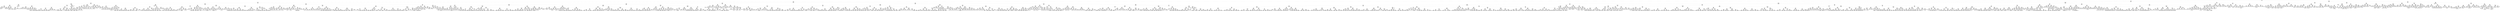 digraph Tree {
node [shape=box, style="rounded", color="black", fontname=helvetica] ;
edge [fontname=helvetica] ;
0 [label="fte_employees_on_payroll <= 8447.0\nmse = 168139579.7\nsamples = 87446\nvalue = 22504.9"] ;
1 [label="days <= 3.5\nmse = 126084952.4\nsamples = 78276\nvalue = 20511.6"] ;
0 -> 1 [labeldistance=2.5, labelangle=45, headlabel="True"] ;
2 [label="avgNumberDays <= 3.3\nmse = 76009122.0\nsamples = 46272\nvalue = 17148.5"] ;
1 -> 2 ;
3 [label="ratioFertilityTotalPopulation <= 0.2\nmse = 18247783.7\nsamples = 8953\nvalue = 10090.3"] ;
2 -> 3 ;
4 [label="numberUrgentAdmits <= 123.5\nmse = 45116096.8\nsamples = 1253\nvalue = 14513.5"] ;
3 -> 4 ;
5 [label="fte_employees_on_payroll <= 460.0\nmse = 34014849.4\nsamples = 893\nvalue = 12189.3"] ;
4 -> 5 ;
6 [label="APR Severity of Illness Code <= 2.5\nmse = 42852538.4\nsamples = 118\nvalue = 21242.2"] ;
5 -> 6 ;
7 [label="ratioDrgToFacility <= 0.0\nmse = 32001451.5\nsamples = 113\nvalue = 20600.0"] ;
6 -> 7 ;
8 [label="days <= 2.5\nmse = 110181246.3\nsamples = 14\nvalue = 26515.0"] ;
7 -> 8 ;
9 [label="days <= 1.5\nmse = 14544588.1\nsamples = 7\nvalue = 22852.4"] ;
8 -> 9 ;
10 [label="mse = 0.0\nsamples = 1\nvalue = 16705.5"] ;
9 -> 10 ;
11 [label="emergencyRoom <= 0.5\nmse = 11842826.6\nsamples = 6\nvalue = 23467.0"] ;
9 -> 11 ;
12 [label="APR Severity of Illness Code <= 1.5\nmse = 11706570.2\nsamples = 5\nvalue = 22680.0"] ;
11 -> 12 ;
13 [label="mse = 11333395.3\nsamples = 4\nvalue = 23185.7"] ;
12 -> 13 ;
14 [label="mse = 0.0\nsamples = 1\nvalue = 19140.4"] ;
12 -> 14 ;
15 [label="mse = -0.0\nsamples = 1\nvalue = 26615.1"] ;
11 -> 15 ;
16 [label="APR Severity of Illness Code <= 1.5\nmse = 174279046.8\nsamples = 7\nvalue = 29872.4"] ;
8 -> 16 ;
17 [label="mse = 179045299.1\nsamples = 5\nvalue = 29983.7"] ;
16 -> 17 ;
18 [label="mse = 159831704.4\nsamples = 2\nvalue = 29538.6"] ;
16 -> 18 ;
19 [label="ratioDrgToFacility <= 0.1\nmse = 13952448.7\nsamples = 99\nvalue = 19699.1"] ;
7 -> 19 ;
20 [label="days <= 2.5\nmse = 16418625.3\nsamples = 31\nvalue = 17724.2"] ;
19 -> 20 ;
21 [label="APR Severity of Illness Code <= 1.5\nmse = 4510614.1\nsamples = 15\nvalue = 16326.8"] ;
20 -> 21 ;
22 [label="mse = 4156007.5\nsamples = 12\nvalue = 15939.8"] ;
21 -> 22 ;
23 [label="days <= 1.5\nmse = 347568.7\nsamples = 3\nvalue = 18648.9"] ;
21 -> 23 ;
24 [label="mse = 0.0\nsamples = 1\nvalue = 17817.2"] ;
23 -> 24 ;
25 [label="mse = 2601.0\nsamples = 2\nvalue = 19064.7"] ;
23 -> 25 ;
26 [label="APR Severity of Illness Code <= 1.5\nmse = 22980262.3\nsamples = 16\nvalue = 18811.1"] ;
20 -> 26 ;
27 [label="mse = 30643664.7\nsamples = 12\nvalue = 18689.8"] ;
26 -> 27 ;
28 [label="mse = 922582.4\nsamples = 4\nvalue = 19157.8"] ;
26 -> 28 ;
29 [label="days <= 2.5\nmse = 10138674.6\nsamples = 68\nvalue = 20619.4"] ;
19 -> 29 ;
30 [label="avgNumberDays <= 2.8\nmse = 4804949.0\nsamples = 29\nvalue = 19245.8"] ;
29 -> 30 ;
31 [label="days <= 1.5\nmse = 4590730.2\nsamples = 16\nvalue = 19809.2"] ;
30 -> 31 ;
32 [label="mse = 0.0\nsamples = 1\nvalue = 14506.5"] ;
31 -> 32 ;
33 [label="APR Severity of Illness Code <= 1.5\nmse = 3406578.7\nsamples = 15\nvalue = 20061.7"] ;
31 -> 33 ;
34 [label="mse = 3536491.4\nsamples = 12\nvalue = 19743.7"] ;
33 -> 34 ;
35 [label="mse = 597246.0\nsamples = 3\nvalue = 21413.5"] ;
33 -> 35 ;
36 [label="days <= 1.5\nmse = 4415722.3\nsamples = 13\nvalue = 18706.8"] ;
30 -> 36 ;
37 [label="mse = 0.0\nsamples = 1\nvalue = 20149.1"] ;
36 -> 37 ;
38 [label="APR Severity of Illness Code <= 1.5\nmse = 4619292.4\nsamples = 12\nvalue = 18569.5"] ;
36 -> 38 ;
39 [label="mse = 4724071.1\nsamples = 11\nvalue = 18647.0"] ;
38 -> 39 ;
40 [label="mse = -0.0\nsamples = 1\nvalue = 17019.1"] ;
38 -> 40 ;
41 [label="ratioDrgToFacility <= 0.1\nmse = 11677229.9\nsamples = 39\nvalue = 21685.1"] ;
29 -> 41 ;
42 [label="emergencyRoom <= 0.5\nmse = 10247846.9\nsamples = 19\nvalue = 21211.2"] ;
41 -> 42 ;
43 [label="APR Severity of Illness Code <= 1.5\nmse = 10579900.9\nsamples = 18\nvalue = 21245.4"] ;
42 -> 43 ;
44 [label="mse = 8525619.7\nsamples = 13\nvalue = 21275.5"] ;
43 -> 44 ;
45 [label="mse = 16731867.2\nsamples = 5\nvalue = 21155.1"] ;
43 -> 45 ;
46 [label="mse = 0.0\nsamples = 1\nvalue = 20253.3"] ;
42 -> 46 ;
47 [label="APR Severity of Illness Code <= 1.5\nmse = 12657402.1\nsamples = 20\nvalue = 22159.0"] ;
41 -> 47 ;
48 [label="mse = 18174041.2\nsamples = 11\nvalue = 21936.1"] ;
47 -> 48 ;
49 [label="mse = 8101935.5\nsamples = 9\nvalue = 22340.2"] ;
47 -> 49 ;
50 [label="days <= 2.5\nmse = 90520512.3\nsamples = 5\nvalue = 33657.8"] ;
6 -> 50 ;
51 [label="emergencyRoom <= 0.5\nmse = 1489339.0\nsamples = 2\nvalue = 27428.8"] ;
50 -> 51 ;
52 [label="mse = -0.0\nsamples = 1\nvalue = 26432.4"] ;
51 -> 52 ;
53 [label="mse = 0.0\nsamples = 1\nvalue = 28923.5"] ;
51 -> 53 ;
54 [label="mse = 92685029.4\nsamples = 3\nvalue = 41444.0"] ;
50 -> 54 ;
55 [label="APR Severity of Illness Code <= 3.5\nmse = 18189203.0\nsamples = 775\nvalue = 10803.0"] ;
5 -> 55 ;
56 [label="totalInsured <= 100254.0\nmse = 11817228.8\nsamples = 772\nvalue = 10689.1"] ;
55 -> 56 ;
57 [label="countPerFacIdPerYr <= 4039.0\nmse = 14538858.6\nsamples = 257\nvalue = 12174.8"] ;
56 -> 57 ;
58 [label="days <= 2.5\nmse = 28984400.4\nsamples = 60\nvalue = 13585.9"] ;
57 -> 58 ;
59 [label="APR Severity of Illness Code <= 1.5\nmse = 9830038.3\nsamples = 41\nvalue = 12311.8"] ;
58 -> 59 ;
60 [label="days <= 1.5\nmse = 11548396.1\nsamples = 33\nvalue = 12717.6"] ;
59 -> 60 ;
61 [label="mse = 16345242.6\nsamples = 2\nvalue = 14392.1"] ;
60 -> 61 ;
62 [label="mse = 11197102.7\nsamples = 31\nvalue = 12641.4"] ;
60 -> 62 ;
63 [label="APR Severity of Illness Code <= 2.5\nmse = 192813.0\nsamples = 8\nvalue = 10756.5"] ;
59 -> 63 ;
64 [label="mse = 178842.4\nsamples = 6\nvalue = 10850.0"] ;
63 -> 64 ;
65 [label="mse = 64.7\nsamples = 2\nvalue = 10288.7"] ;
63 -> 65 ;
66 [label="APR Severity of Illness Code <= 2.5\nmse = 58333429.4\nsamples = 19\nvalue = 16225.1"] ;
58 -> 66 ;
67 [label="APR Severity of Illness Code <= 1.5\nmse = 63275333.1\nsamples = 18\nvalue = 15755.5"] ;
66 -> 67 ;
68 [label="mse = 73313671.6\nsamples = 14\nvalue = 16791.2"] ;
67 -> 68 ;
69 [label="mse = 1667867.9\nsamples = 4\nvalue = 11612.6"] ;
67 -> 69 ;
70 [label="mse = -0.0\nsamples = 1\nvalue = 20138.3"] ;
66 -> 70 ;
71 [label="avgNumberDays <= 2.5\nmse = 9489367.9\nsamples = 197\nvalue = 11756.3"] ;
57 -> 71 ;
72 [label="days <= 1.5\nmse = 10477914.8\nsamples = 62\nvalue = 12431.0"] ;
71 -> 72 ;
73 [label="APR Severity of Illness Code <= 1.5\nmse = 370188.3\nsamples = 3\nvalue = 9481.0"] ;
72 -> 73 ;
74 [label="mse = 530381.3\nsamples = 2\nvalue = 9157.0"] ;
73 -> 74 ;
75 [label="mse = 0.0\nsamples = 1\nvalue = 9805.1"] ;
73 -> 75 ;
76 [label="APR Severity of Illness Code <= 1.5\nmse = 10533442.8\nsamples = 59\nvalue = 12634.5"] ;
72 -> 76 ;
77 [label="days <= 2.5\nmse = 12136602.5\nsamples = 50\nvalue = 12802.6"] ;
76 -> 77 ;
78 [label="mse = 12345192.9\nsamples = 40\nvalue = 12649.7"] ;
77 -> 78 ;
79 [label="mse = 10219459.3\nsamples = 10\nvalue = 13622.9"] ;
77 -> 79 ;
80 [label="days <= 2.5\nmse = 3336557.6\nsamples = 9\nvalue = 11942.2"] ;
76 -> 80 ;
81 [label="mse = 6708299.1\nsamples = 4\nvalue = 11886.0"] ;
80 -> 81 ;
82 [label="mse = 334161.1\nsamples = 5\nvalue = 11992.1"] ;
80 -> 82 ;
83 [label="days <= 1.5\nmse = 8706321.2\nsamples = 135\nvalue = 11437.8"] ;
71 -> 83 ;
84 [label="avgNumberDays <= 2.6\nmse = 7995018.7\nsamples = 4\nvalue = 9718.1"] ;
83 -> 84 ;
85 [label="mse = -0.0\nsamples = 1\nvalue = 8192.5"] ;
84 -> 85 ;
86 [label="emergencyRoom <= 0.5\nmse = 11334933.5\nsamples = 3\nvalue = 11243.7"] ;
84 -> 86 ;
87 [label="mse = 13781134.2\nsamples = 2\nvalue = 12279.9"] ;
86 -> 87 ;
88 [label="mse = 0.0\nsamples = 1\nvalue = 9171.3"] ;
86 -> 88 ;
89 [label="APR Severity of Illness Code <= 2.5\nmse = 8632847.7\nsamples = 131\nvalue = 11491.8"] ;
83 -> 89 ;
90 [label="APR Severity of Illness Code <= 1.5\nmse = 8589463.5\nsamples = 130\nvalue = 11470.2"] ;
89 -> 90 ;
91 [label="days <= 2.5\nmse = 10355792.6\nsamples = 107\nvalue = 11450.1"] ;
90 -> 91 ;
92 [label="avgNumberDays <= 2.6\nmse = 12727698.0\nsamples = 79\nvalue = 11538.6"] ;
91 -> 92 ;
93 [label="mse = 13458476.2\nsamples = 37\nvalue = 11769.3"] ;
92 -> 93 ;
94 [label="mse = 11995348.1\nsamples = 42\nvalue = 11335.2"] ;
92 -> 94 ;
95 [label="yr <= 2014.5\nmse = 3337690.9\nsamples = 28\nvalue = 11191.7"] ;
91 -> 95 ;
96 [label="mse = 3776057.4\nsamples = 17\nvalue = 11125.9"] ;
95 -> 96 ;
97 [label="mse = 2470315.6\nsamples = 11\nvalue = 11318.3"] ;
95 -> 97 ;
98 [label="days <= 2.5\nmse = 2163544.5\nsamples = 23\nvalue = 11543.4"] ;
90 -> 98 ;
99 [label="numberUrgentAdmits <= 4.0\nmse = 60371.9\nsamples = 4\nvalue = 9490.8"] ;
98 -> 99 ;
100 [label="mse = 0.0\nsamples = 1\nvalue = 9578.3"] ;
99 -> 100 ;
101 [label="mse = 92108.5\nsamples = 3\nvalue = 9432.5"] ;
99 -> 101 ;
102 [label="avgNumberDays <= 2.6\nmse = 1789250.7\nsamples = 19\nvalue = 11828.4"] ;
98 -> 102 ;
103 [label="mse = 2395022.6\nsamples = 10\nvalue = 11450.8"] ;
102 -> 103 ;
104 [label="mse = 1099250.5\nsamples = 9\nvalue = 12130.6"] ;
102 -> 104 ;
105 [label="mse = 0.0\nsamples = 1\nvalue = 15589.0"] ;
89 -> 105 ;
106 [label="yr <= 2015.5\nmse = 9073581.0\nsamples = 515\nvalue = 10003.7"] ;
56 -> 106 ;
107 [label="days <= 2.5\nmse = 8451499.1\nsamples = 444\nvalue = 9635.8"] ;
106 -> 107 ;
108 [label="APR Severity of Illness Code <= 2.5\nmse = 10151187.0\nsamples = 186\nvalue = 8696.6"] ;
107 -> 108 ;
109 [label="ratioDrgToFacility <= 0.0\nmse = 1402823.0\nsamples = 174\nvalue = 8455.9"] ;
108 -> 109 ;
110 [label="APR Severity of Illness Code <= 1.5\nmse = 984038.8\nsamples = 26\nvalue = 9611.3"] ;
109 -> 110 ;
111 [label="days <= 1.5\nmse = 901028.0\nsamples = 18\nvalue = 9328.6"] ;
110 -> 111 ;
112 [label="mse = 0.0\nsamples = 1\nvalue = 7867.6"] ;
111 -> 112 ;
113 [label="avgNumberDays <= 3.0\nmse = 797934.9\nsamples = 17\nvalue = 9436.9"] ;
111 -> 113 ;
114 [label="mse = 710207.8\nsamples = 10\nvalue = 9750.9"] ;
113 -> 114 ;
115 [label="mse = 573553.8\nsamples = 7\nvalue = 8980.2"] ;
113 -> 115 ;
116 [label="yr <= 2014.5\nmse = 647769.8\nsamples = 8\nvalue = 10196.7"] ;
110 -> 116 ;
117 [label="mse = 442173.7\nsamples = 3\nvalue = 9808.3"] ;
116 -> 117 ;
118 [label="mse = 603961.2\nsamples = 5\nvalue = 10488.0"] ;
116 -> 118 ;
119 [label="days <= 1.5\nmse = 1187171.0\nsamples = 148\nvalue = 8241.8"] ;
109 -> 119 ;
120 [label="APR Severity of Illness Code <= 1.5\nmse = 521413.1\nsamples = 10\nvalue = 6970.0"] ;
119 -> 120 ;
121 [label="totalInsured <= 142058.5\nmse = 399210.4\nsamples = 7\nvalue = 6764.6"] ;
120 -> 121 ;
122 [label="mse = 52124.8\nsamples = 3\nvalue = 6490.8"] ;
121 -> 122 ;
123 [label="mse = 474094.6\nsamples = 4\nvalue = 6846.7"] ;
121 -> 123 ;
124 [label="numberUrgentAdmits <= 3.0\nmse = 75364.3\nsamples = 3\nvalue = 7860.4"] ;
120 -> 124 ;
125 [label="mse = 112704.6\nsamples = 2\nvalue = 7849.7"] ;
124 -> 125 ;
126 [label="mse = 0.0\nsamples = 1\nvalue = 7881.7"] ;
124 -> 126 ;
127 [label="ratioDrgToFacility <= 0.0\nmse = 1107813.8\nsamples = 138\nvalue = 8336.0"] ;
119 -> 127 ;
128 [label="APR Severity of Illness Code <= 1.5\nmse = 1005997.7\nsamples = 7\nvalue = 6598.0"] ;
127 -> 128 ;
129 [label="mse = 922251.0\nsamples = 6\nvalue = 6766.7"] ;
128 -> 129 ;
130 [label="mse = -0.0\nsamples = 1\nvalue = 5417.7"] ;
128 -> 130 ;
131 [label="avgNumberDays <= 3.2\nmse = 991094.2\nsamples = 131\nvalue = 8402.8"] ;
127 -> 131 ;
132 [label="mse = 1138887.7\nsamples = 95\nvalue = 8247.6"] ;
131 -> 132 ;
133 [label="mse = 437034.3\nsamples = 36\nvalue = 8776.8"] ;
131 -> 133 ;
134 [label="days <= 1.5\nmse = 168052565.6\nsamples = 12\nvalue = 13789.2"] ;
108 -> 134 ;
135 [label="totalInsured <= 142058.5\nmse = 407223517.6\nsamples = 3\nvalue = 23465.4"] ;
134 -> 135 ;
136 [label="mse = 0.0\nsamples = 1\nvalue = 55583.5"] ;
135 -> 136 ;
137 [label="avgNumberDays <= 2.4\nmse = 84489947.0\nsamples = 2\nvalue = 12759.4"] ;
135 -> 137 ;
138 [label="mse = 0.0\nsamples = 1\nvalue = 6259.8"] ;
137 -> 138 ;
139 [label="mse = 0.0\nsamples = 1\nvalue = 25758.6"] ;
137 -> 139 ;
140 [label="numberUrgentAdmits <= 0.5\nmse = 1646617.8\nsamples = 9\nvalue = 9488.7"] ;
134 -> 140 ;
141 [label="ratioFertilityTotalPopulation <= 0.2\nmse = 935080.8\nsamples = 4\nvalue = 8583.3"] ;
140 -> 141 ;
142 [label="mse = 1039523.0\nsamples = 2\nvalue = 9009.8"] ;
141 -> 142 ;
143 [label="mse = 466885.2\nsamples = 2\nvalue = 8156.9"] ;
141 -> 143 ;
144 [label="ratioFertilityTotalPopulation <= 0.2\nmse = 1035611.5\nsamples = 5\nvalue = 10212.9"] ;
140 -> 144 ;
145 [label="mse = 1581745.1\nsamples = 3\nvalue = 10049.3"] ;
144 -> 145 ;
146 [label="mse = 116083.3\nsamples = 2\nvalue = 10458.3"] ;
144 -> 146 ;
147 [label="ratioDrgToFacility <= 0.0\nmse = 6189653.1\nsamples = 258\nvalue = 10298.7"] ;
107 -> 147 ;
148 [label="APR Severity of Illness Code <= 2.5\nmse = 22012414.6\nsamples = 59\nvalue = 11245.5"] ;
147 -> 148 ;
149 [label="APR Severity of Illness Code <= 1.5\nmse = 19569984.3\nsamples = 56\nvalue = 11044.6"] ;
148 -> 149 ;
150 [label="ratioDrgToFacility <= 0.0\nmse = 22387463.7\nsamples = 47\nvalue = 11176.7"] ;
149 -> 150 ;
151 [label="mse = 25630382.8\nsamples = 18\nvalue = 10692.7"] ;
150 -> 151 ;
152 [label="countPerFacIdPerYr <= 4293.0\nmse = 20145226.6\nsamples = 29\nvalue = 11476.2"] ;
150 -> 152 ;
153 [label="mse = 35444813.0\nsamples = 15\nvalue = 11669.6"] ;
152 -> 153 ;
154 [label="mse = 1524609.6\nsamples = 14\nvalue = 11242.1"] ;
152 -> 154 ;
155 [label="yr <= 2013.5\nmse = 5388718.7\nsamples = 9\nvalue = 10403.0"] ;
149 -> 155 ;
156 [label="mse = 259865.5\nsamples = 2\nvalue = 7523.6"] ;
155 -> 156 ;
157 [label="countPerDrgPerFacIdPerYr <= 103.5\nmse = 2797434.8\nsamples = 7\nvalue = 11554.7"] ;
155 -> 157 ;
158 [label="mse = 3945018.5\nsamples = 3\nvalue = 11207.6"] ;
157 -> 158 ;
159 [label="mse = 1898510.2\nsamples = 4\nvalue = 11786.1"] ;
157 -> 159 ;
160 [label="ratioDrgToFacility <= 0.0\nmse = 57519410.3\nsamples = 3\nvalue = 16736.3"] ;
148 -> 160 ;
161 [label="ratioDrgToFacility <= 0.0\nmse = 71286.3\nsamples = 2\nvalue = 11375.7"] ;
160 -> 161 ;
162 [label="mse = 0.0\nsamples = 1\nvalue = 11642.7"] ;
161 -> 162 ;
163 [label="mse = 0.0\nsamples = 1\nvalue = 11108.8"] ;
161 -> 163 ;
164 [label="mse = 0.0\nsamples = 1\nvalue = 27457.5"] ;
160 -> 164 ;
165 [label="countPerDrgPerFacIdPerYr <= 105.0\nmse = 1727821.1\nsamples = 199\nvalue = 10049.6"] ;
147 -> 165 ;
166 [label="APR Severity of Illness Code <= 1.5\nmse = 2002871.8\nsamples = 52\nvalue = 9178.9"] ;
165 -> 166 ;
167 [label="countPerDrgPerFacIdPerYr <= 81.5\nmse = 1357909.7\nsamples = 36\nvalue = 8991.6"] ;
166 -> 167 ;
168 [label="mse = 664813.1\nsamples = 11\nvalue = 8566.3"] ;
167 -> 168 ;
169 [label="avgNumberDays <= 2.7\nmse = 1586649.3\nsamples = 25\nvalue = 9227.8"] ;
167 -> 169 ;
170 [label="mse = 362044.1\nsamples = 10\nvalue = 9383.8"] ;
169 -> 170 ;
171 [label="mse = 2641108.5\nsamples = 15\nvalue = 9088.3"] ;
169 -> 171 ;
172 [label="yr <= 2014.5\nmse = 3327926.8\nsamples = 16\nvalue = 9655.7"] ;
166 -> 172 ;
173 [label="fte_employees_on_payroll <= 509.5\nmse = 3939198.6\nsamples = 10\nvalue = 9853.7"] ;
172 -> 173 ;
174 [label="mse = 3621329.0\nsamples = 6\nvalue = 9791.9"] ;
173 -> 174 ;
175 [label="mse = 4552060.5\nsamples = 4\nvalue = 9977.2"] ;
173 -> 175 ;
176 [label="mse = 2490939.5\nsamples = 6\nvalue = 9418.1"] ;
172 -> 176 ;
177 [label="totalPopulation <= 117432.0\nmse = 1322055.5\nsamples = 147\nvalue = 10326.8"] ;
165 -> 177 ;
178 [label="APR Severity of Illness Code <= 2.5\nmse = 616696.0\nsamples = 34\nvalue = 9410.3"] ;
177 -> 178 ;
179 [label="APR Severity of Illness Code <= 1.5\nmse = 569382.5\nsamples = 33\nvalue = 9361.4"] ;
178 -> 179 ;
180 [label="mse = 661842.0\nsamples = 26\nvalue = 9356.4"] ;
179 -> 180 ;
181 [label="mse = 143428.7\nsamples = 7\nvalue = 9384.3"] ;
179 -> 181 ;
182 [label="mse = 0.0\nsamples = 1\nvalue = 10779.4"] ;
178 -> 182 ;
183 [label="yr <= 2014.0\nmse = 1199523.7\nsamples = 113\nvalue = 10611.0"] ;
177 -> 183 ;
184 [label="totalPopulation <= 149886.5\nmse = 783065.9\nsamples = 96\nvalue = 10463.5"] ;
183 -> 184 ;
185 [label="mse = 473188.7\nsamples = 79\nvalue = 10609.5"] ;
184 -> 185 ;
186 [label="mse = 1581043.9\nsamples = 17\nvalue = 9897.7"] ;
184 -> 186 ;
187 [label="APR Severity of Illness Code <= 1.5\nmse = 2634702.9\nsamples = 17\nvalue = 11353.3"] ;
183 -> 187 ;
188 [label="mse = 1112531.7\nsamples = 11\nvalue = 10567.3"] ;
187 -> 188 ;
189 [label="mse = 2821660.2\nsamples = 6\nvalue = 12307.9"] ;
187 -> 189 ;
190 [label="days <= 2.5\nmse = 7288848.7\nsamples = 71\nvalue = 12155.8"] ;
106 -> 190 ;
191 [label="avgNumberDays <= 2.7\nmse = 3767206.7\nsamples = 33\nvalue = 10655.4"] ;
190 -> 191 ;
192 [label="APR Severity of Illness Code <= 1.5\nmse = 2592404.2\nsamples = 17\nvalue = 10117.0"] ;
191 -> 192 ;
193 [label="mse = 2815501.4\nsamples = 14\nvalue = 10078.7"] ;
192 -> 193 ;
194 [label="mse = 535713.6\nsamples = 3\nvalue = 10449.3"] ;
192 -> 194 ;
195 [label="APR Severity of Illness Code <= 1.5\nmse = 4372908.8\nsamples = 16\nvalue = 11212.9"] ;
191 -> 195 ;
196 [label="ratioInsuredTotalPopulation <= 0.9\nmse = 4828414.0\nsamples = 12\nvalue = 11346.6"] ;
195 -> 196 ;
197 [label="mse = 10060805.3\nsamples = 6\nvalue = 11778.4"] ;
196 -> 197 ;
198 [label="mse = 549744.1\nsamples = 6\nvalue = 11014.4"] ;
196 -> 198 ;
199 [label="number_of_beds <= 90.0\nmse = 1817246.0\nsamples = 4\nvalue = 10598.0"] ;
195 -> 199 ;
200 [label="mse = 463325.3\nsamples = 2\nvalue = 10171.6"] ;
199 -> 200 ;
201 [label="mse = 2517842.8\nsamples = 2\nvalue = 10882.3"] ;
199 -> 201 ;
202 [label="avgNumberDays <= 2.7\nmse = 6553952.3\nsamples = 38\nvalue = 13535.2"] ;
190 -> 202 ;
203 [label="APR Severity of Illness Code <= 1.5\nmse = 3230569.9\nsamples = 7\nvalue = 15999.7"] ;
202 -> 203 ;
204 [label="mse = 3666026.2\nsamples = 5\nvalue = 16184.5"] ;
203 -> 204 ;
205 [label="mse = 29164.1\nsamples = 2\nvalue = 15075.9"] ;
203 -> 205 ;
206 [label="APR Severity of Illness Code <= 2.5\nmse = 5544027.6\nsamples = 31\nvalue = 12943.7"] ;
202 -> 206 ;
207 [label="countPerDrgPerFacIdPerYr <= 82.0\nmse = 6077622.2\nsamples = 27\nvalue = 12857.3"] ;
206 -> 207 ;
208 [label="APR Severity of Illness Code <= 1.5\nmse = 8689422.0\nsamples = 12\nvalue = 12813.9"] ;
207 -> 208 ;
209 [label="mse = 6326363.8\nsamples = 7\nvalue = 12941.5"] ;
208 -> 209 ;
210 [label="mse = 11019926.4\nsamples = 5\nvalue = 12686.3"] ;
208 -> 210 ;
211 [label="APR Severity of Illness Code <= 1.5\nmse = 4267243.1\nsamples = 15\nvalue = 12887.4"] ;
207 -> 211 ;
212 [label="mse = 5317049.9\nsamples = 11\nvalue = 12849.8"] ;
211 -> 212 ;
213 [label="mse = 1403527.9\nsamples = 4\nvalue = 12989.4"] ;
211 -> 213 ;
214 [label="mse = 1174814.0\nsamples = 4\nvalue = 13577.3"] ;
206 -> 214 ;
215 [label="countPerFacIdPerYr <= 9464.0\nmse = 761943853.0\nsamples = 3\nvalue = 44709.3"] ;
55 -> 215 ;
216 [label="Patient experience national comparison <= -0.5\nmse = 217400588.8\nsamples = 2\nvalue = 30580.3"] ;
215 -> 216 ;
217 [label="mse = 0.0\nsamples = 1\nvalue = 9728.4"] ;
216 -> 217 ;
218 [label="mse = 0.0\nsamples = 1\nvalue = 41006.2"] ;
216 -> 218 ;
219 [label="mse = 0.0\nsamples = 1\nvalue = 87096.6"] ;
215 -> 219 ;
220 [label="days <= 2.5\nmse = 25683068.0\nsamples = 360\nvalue = 20315.3"] ;
4 -> 220 ;
221 [label="yr <= 2013.5\nmse = 19599087.7\nsamples = 221\nvalue = 18831.5"] ;
220 -> 221 ;
222 [label="APR Severity of Illness Code <= 2.5\nmse = 16515636.5\nsamples = 42\nvalue = 15999.3"] ;
221 -> 222 ;
223 [label="days <= 1.5\nmse = 15549809.7\nsamples = 40\nvalue = 15712.7"] ;
222 -> 223 ;
224 [label="APR Severity of Illness Code <= 1.5\nmse = 19998505.1\nsamples = 3\nvalue = 16344.2"] ;
223 -> 224 ;
225 [label="mse = 0.0\nsamples = 1\nvalue = 10482.8"] ;
224 -> 225 ;
226 [label="mse = 4231043.3\nsamples = 2\nvalue = 19274.9"] ;
224 -> 226 ;
227 [label="APR Severity of Illness Code <= 1.5\nmse = 15310442.2\nsamples = 37\nvalue = 15681.6"] ;
223 -> 227 ;
228 [label="mse = 16411614.8\nsamples = 31\nvalue = 15849.1"] ;
227 -> 228 ;
229 [label="mse = 8821449.4\nsamples = 6\nvalue = 14827.3"] ;
227 -> 229 ;
230 [label="mse = 14369354.6\nsamples = 2\nvalue = 19667.7"] ;
222 -> 230 ;
231 [label="APR Severity of Illness Code <= 2.5\nmse = 17778356.6\nsamples = 179\nvalue = 19566.2"] ;
221 -> 231 ;
232 [label="ratioDrgToFacility <= 0.0\nmse = 16118888.5\nsamples = 176\nvalue = 19447.0"] ;
231 -> 232 ;
233 [label="APR Severity of Illness Code <= 1.5\nmse = 15789278.6\nsamples = 61\nvalue = 20519.3"] ;
232 -> 233 ;
234 [label="days <= 1.5\nmse = 14149442.0\nsamples = 49\nvalue = 20012.2"] ;
233 -> 234 ;
235 [label="mse = 0.0\nsamples = 1\nvalue = 21168.8"] ;
234 -> 235 ;
236 [label="mse = 14340361.1\nsamples = 48\nvalue = 19994.9"] ;
234 -> 236 ;
237 [label="mse = 17443390.1\nsamples = 12\nvalue = 22334.3"] ;
233 -> 237 ;
238 [label="yr <= 2014.5\nmse = 15432524.4\nsamples = 115\nvalue = 18917.0"] ;
232 -> 238 ;
239 [label="APR Severity of Illness Code <= 1.5\nmse = 15422684.7\nsamples = 56\nvalue = 18490.7"] ;
238 -> 239 ;
240 [label="days <= 1.5\nmse = 15321330.0\nsamples = 50\nvalue = 18818.2"] ;
239 -> 240 ;
241 [label="mse = 182327.5\nsamples = 2\nvalue = 24169.0"] ;
240 -> 241 ;
242 [label="mse = 14690492.0\nsamples = 48\nvalue = 18588.9"] ;
240 -> 242 ;
243 [label="days <= 1.5\nmse = 6437565.5\nsamples = 6\nvalue = 15502.2"] ;
239 -> 243 ;
244 [label="mse = 0.0\nsamples = 1\nvalue = 10222.6"] ;
243 -> 244 ;
245 [label="mse = 2806411.5\nsamples = 5\nvalue = 16256.4"] ;
243 -> 245 ;
246 [label="APR Severity of Illness Code <= 1.5\nmse = 15153804.5\nsamples = 59\nvalue = 19280.5"] ;
238 -> 246 ;
247 [label="days <= 1.5\nmse = 12387152.3\nsamples = 49\nvalue = 18837.8"] ;
246 -> 247 ;
248 [label="mse = 7260520.2\nsamples = 3\nvalue = 16666.5"] ;
247 -> 248 ;
249 [label="mse = 12389943.8\nsamples = 46\nvalue = 19011.5"] ;
247 -> 249 ;
250 [label="days <= 1.5\nmse = 23465992.6\nsamples = 10\nvalue = 21841.9"] ;
246 -> 250 ;
251 [label="mse = 0.0\nsamples = 1\nvalue = 21280.7"] ;
250 -> 251 ;
252 [label="mse = 25244979.9\nsamples = 9\nvalue = 21885.1"] ;
250 -> 252 ;
253 [label="ratioDrgToFacility <= 0.0\nmse = 52843022.9\nsamples = 3\nvalue = 30014.7"] ;
231 -> 253 ;
254 [label="mse = 0.0\nsamples = 1\nvalue = 39837.6"] ;
253 -> 254 ;
255 [label="emergencyRoom <= 0.5\nmse = 6897609.3\nsamples = 2\nvalue = 25103.2"] ;
253 -> 255 ;
256 [label="mse = 0.0\nsamples = 1\nvalue = 22476.9"] ;
255 -> 256 ;
257 [label="mse = -0.0\nsamples = 1\nvalue = 27729.6"] ;
255 -> 257 ;
258 [label="yr <= 2015.5\nmse = 26429503.4\nsamples = 139\nvalue = 22606.0"] ;
220 -> 258 ;
259 [label="countPerFacIdPerYr <= 9381.0\nmse = 25221196.8\nsamples = 113\nvalue = 21880.7"] ;
258 -> 259 ;
260 [label="APR Severity of Illness Code <= 1.5\nmse = 23243665.2\nsamples = 47\nvalue = 20616.4"] ;
259 -> 260 ;
261 [label="mse = 34806299.2\nsamples = 28\nvalue = 20101.9"] ;
260 -> 261 ;
262 [label="APR Severity of Illness Code <= 2.5\nmse = 6088133.7\nsamples = 19\nvalue = 21339.8"] ;
260 -> 262 ;
263 [label="mse = 6371059.9\nsamples = 17\nvalue = 21274.5"] ;
262 -> 263 ;
264 [label="mse = 2912491.1\nsamples = 2\nvalue = 21971.8"] ;
262 -> 264 ;
265 [label="APR Severity of Illness Code <= 2.5\nmse = 24596223.8\nsamples = 66\nvalue = 22835.2"] ;
259 -> 265 ;
266 [label="APR Severity of Illness Code <= 1.5\nmse = 23620710.0\nsamples = 63\nvalue = 23085.3"] ;
265 -> 266 ;
267 [label="emergencyRoom <= 0.5\nmse = 26579932.9\nsamples = 40\nvalue = 22308.9"] ;
266 -> 267 ;
268 [label="avgNumberDays <= 2.7\nmse = 26407312.3\nsamples = 39\nvalue = 22202.3"] ;
267 -> 268 ;
269 [label="mse = 29463615.7\nsamples = 21\nvalue = 22987.9"] ;
268 -> 269 ;
270 [label="mse = 21749710.5\nsamples = 18\nvalue = 21358.5"] ;
268 -> 270 ;
271 [label="mse = -0.0\nsamples = 1\nvalue = 28276.4"] ;
267 -> 271 ;
272 [label="countPerDrgPerFacIdPerYr <= 279.5\nmse = 17320718.2\nsamples = 23\nvalue = 24191.7"] ;
266 -> 272 ;
273 [label="mse = 17619104.0\nsamples = 11\nvalue = 24411.5"] ;
272 -> 273 ;
274 [label="mse = 16824800.2\nsamples = 12\nvalue = 23923.0"] ;
272 -> 274 ;
275 [label="yr <= 2014.5\nmse = 18773209.9\nsamples = 3\nvalue = 17983.9"] ;
265 -> 275 ;
276 [label="mse = 1364002.1\nsamples = 2\nvalue = 20086.4"] ;
275 -> 276 ;
277 [label="mse = 0.0\nsamples = 1\nvalue = 9574.0"] ;
275 -> 277 ;
278 [label="APR Severity of Illness Code <= 1.5\nmse = 17973157.8\nsamples = 26\nvalue = 26022.2"] ;
258 -> 278 ;
279 [label="mse = 6994379.0\nsamples = 12\nvalue = 23523.2"] ;
278 -> 279 ;
280 [label="APR Severity of Illness Code <= 2.5\nmse = 16461676.7\nsamples = 14\nvalue = 28521.2"] ;
278 -> 280 ;
281 [label="mse = 14488984.4\nsamples = 13\nvalue = 28131.4"] ;
280 -> 281 ;
282 [label="mse = 0.0\nsamples = 1\nvalue = 35538.0"] ;
280 -> 282 ;
283 [label="yr <= 2014.5\nmse = 10463580.6\nsamples = 7700\nvalue = 9394.9"] ;
3 -> 283 ;
284 [label="countPerDrgPerFacIdPerYr <= 160.0\nmse = 7161283.4\nsamples = 3877\nvalue = 8492.0"] ;
283 -> 284 ;
285 [label="ratioDrgToFacility <= 0.0\nmse = 8810456.3\nsamples = 849\nvalue = 10253.2"] ;
284 -> 285 ;
286 [label="days <= 2.5\nmse = 10816683.7\nsamples = 197\nvalue = 12508.2"] ;
285 -> 286 ;
287 [label="days <= 1.5\nmse = 9379492.2\nsamples = 73\nvalue = 10448.0"] ;
286 -> 287 ;
288 [label="APR Severity of Illness Code <= 1.5\nmse = 8455977.1\nsamples = 7\nvalue = 7099.5"] ;
287 -> 288 ;
289 [label="ratioFertilityTotalPopulation <= 0.2\nmse = 2594876.9\nsamples = 5\nvalue = 6193.3"] ;
288 -> 289 ;
290 [label="mse = 0.0\nsamples = 1\nvalue = 2444.8"] ;
289 -> 290 ;
291 [label="mse = 295110.1\nsamples = 4\nvalue = 6818.0"] ;
289 -> 291 ;
292 [label="ratioDrgToFacility <= 0.0\nmse = 15744989.9\nsamples = 2\nvalue = 9213.9"] ;
288 -> 292 ;
293 [label="mse = 0.0\nsamples = 1\nvalue = 6408.1"] ;
292 -> 293 ;
294 [label="mse = -0.0\nsamples = 1\nvalue = 14825.5"] ;
292 -> 294 ;
295 [label="avgNumberDays <= 2.7\nmse = 8341140.9\nsamples = 66\nvalue = 10755.2"] ;
287 -> 295 ;
296 [label="APR Severity of Illness Code <= 1.5\nmse = 13166061.0\nsamples = 22\nvalue = 9978.8"] ;
295 -> 296 ;
297 [label="mse = 8231168.4\nsamples = 18\nvalue = 10393.9"] ;
296 -> 297 ;
298 [label="mse = 34994576.9\nsamples = 4\nvalue = 7571.6"] ;
296 -> 298 ;
299 [label="avgNumberDays <= 3.0\nmse = 5756689.2\nsamples = 44\nvalue = 11107.2"] ;
295 -> 299 ;
300 [label="APR Severity of Illness Code <= 1.5\nmse = 8127805.2\nsamples = 31\nvalue = 11434.7"] ;
299 -> 300 ;
301 [label="totalPopulation <= 131690.5\nmse = 9927996.8\nsamples = 26\nvalue = 11307.2"] ;
300 -> 301 ;
302 [label="mse = 14601434.6\nsamples = 18\nvalue = 11170.5"] ;
301 -> 302 ;
303 [label="mse = 1201857.4\nsamples = 8\nvalue = 11559.7"] ;
301 -> 303 ;
304 [label="countPerDrgPerFacIdPerYr <= 104.0\nmse = 1834206.9\nsamples = 5\nvalue = 11863.4"] ;
300 -> 304 ;
305 [label="mse = 10228.4\nsamples = 3\nvalue = 11051.6"] ;
304 -> 305 ;
306 [label="mse = 255264.7\nsamples = 2\nvalue = 14028.0"] ;
304 -> 306 ;
307 [label="APR Severity of Illness Code <= 1.5\nmse = 1011801.1\nsamples = 13\nvalue = 10525.0"] ;
299 -> 307 ;
308 [label="ratioDrgToFacility <= 0.0\nmse = 298783.2\nsamples = 10\nvalue = 10307.5"] ;
307 -> 308 ;
309 [label="mse = 328658.5\nsamples = 9\nvalue = 10307.0"] ;
308 -> 309 ;
310 [label="mse = -0.0\nsamples = 1\nvalue = 10312.8"] ;
308 -> 310 ;
311 [label="number_of_beds <= 146.5\nmse = 3025121.4\nsamples = 3\nvalue = 11482.0"] ;
307 -> 311 ;
312 [label="mse = 0.0\nsamples = 1\nvalue = 11443.0"] ;
311 -> 312 ;
313 [label="mse = 3780924.7\nsamples = 2\nvalue = 11491.8"] ;
311 -> 313 ;
314 [label="ratioDrgToFacility <= 0.0\nmse = 7620464.5\nsamples = 124\nvalue = 13740.1"] ;
286 -> 314 ;
315 [label="countPerDrgPerFacIdPerYr <= 102.5\nmse = 5966272.4\nsamples = 110\nvalue = 13492.6"] ;
314 -> 315 ;
316 [label="APR Severity of Illness Code <= 2.5\nmse = 581272.6\nsamples = 21\nvalue = 14154.4"] ;
315 -> 316 ;
317 [label="APR Severity of Illness Code <= 1.5\nmse = 596408.6\nsamples = 20\nvalue = 14188.3"] ;
316 -> 317 ;
318 [label="mse = 669329.3\nsamples = 17\nvalue = 14168.8"] ;
317 -> 318 ;
319 [label="mse = 45018.4\nsamples = 3\nvalue = 14329.6"] ;
317 -> 319 ;
320 [label="mse = 0.0\nsamples = 1\nvalue = 13595.3"] ;
316 -> 320 ;
321 [label="APR Severity of Illness Code <= 1.5\nmse = 7192776.3\nsamples = 89\nvalue = 13324.7"] ;
315 -> 321 ;
322 [label="emergencyRoom <= 0.5\nmse = 6549637.2\nsamples = 74\nvalue = 13462.9"] ;
321 -> 322 ;
323 [label="number_of_beds <= 146.5\nmse = 6595576.7\nsamples = 72\nvalue = 13487.5"] ;
322 -> 323 ;
324 [label="ratioFertilityTotalPopulation <= 0.2\nmse = 8366152.7\nsamples = 50\nvalue = 13592.3"] ;
323 -> 324 ;
325 [label="mse = 23130297.2\nsamples = 10\nvalue = 13685.3"] ;
324 -> 325 ;
326 [label="mse = 4336569.3\nsamples = 40\nvalue = 13567.0"] ;
324 -> 326 ;
327 [label="mse = 1687527.2\nsamples = 22\nvalue = 13203.6"] ;
323 -> 327 ;
328 [label="ratioFertilityTotalPopulation <= 0.2\nmse = 3872173.4\nsamples = 2\nvalue = 12517.8"] ;
322 -> 328 ;
329 [label="mse = 0.0\nsamples = 1\nvalue = 13909.2"] ;
328 -> 329 ;
330 [label="mse = 0.0\nsamples = 1\nvalue = 9735.0"] ;
328 -> 330 ;
331 [label="emergencyRoom <= 0.5\nmse = 10210368.9\nsamples = 15\nvalue = 12509.7"] ;
321 -> 331 ;
332 [label="yr <= 2013.5\nmse = 5369080.4\nsamples = 14\nvalue = 11991.1"] ;
331 -> 332 ;
333 [label="mse = 279285.8\nsamples = 2\nvalue = 14312.1"] ;
332 -> 333 ;
334 [label="APR Severity of Illness Code <= 2.5\nmse = 5259548.6\nsamples = 12\nvalue = 11718.0"] ;
332 -> 334 ;
335 [label="ratioInsuredTotalPopulation <= 1.0\nmse = 7146226.6\nsamples = 9\nvalue = 11177.2"] ;
334 -> 335 ;
336 [label="mse = 6750627.2\nsamples = 3\nvalue = 10224.0"] ;
335 -> 336 ;
337 [label="mse = 6556450.3\nsamples = 6\nvalue = 11721.9"] ;
335 -> 337 ;
338 [label="numberUrgentAdmits <= 11.0\nmse = 281372.1\nsamples = 3\nvalue = 12709.5"] ;
334 -> 338 ;
339 [label="mse = 562506.9\nsamples = 2\nvalue = 12698.6"] ;
338 -> 339 ;
340 [label="mse = 0.0\nsamples = 1\nvalue = 12720.4"] ;
338 -> 340 ;
341 [label="mse = -0.0\nsamples = 1\nvalue = 22362.8"] ;
331 -> 341 ;
342 [label="APR Severity of Illness Code <= 1.5\nmse = 15506944.2\nsamples = 14\nvalue = 15387.1"] ;
314 -> 342 ;
343 [label="mse = 19111354.0\nsamples = 11\nvalue = 14708.5"] ;
342 -> 343 ;
344 [label="APR Severity of Illness Code <= 2.5\nmse = 1080868.5\nsamples = 3\nvalue = 17229.0"] ;
342 -> 344 ;
345 [label="mse = 901376.9\nsamples = 2\nvalue = 18191.4"] ;
344 -> 345 ;
346 [label="mse = 0.0\nsamples = 1\nvalue = 16507.3"] ;
344 -> 346 ;
347 [label="APR Severity of Illness Code <= 3.5\nmse = 6256610.7\nsamples = 652\nvalue = 9583.6"] ;
285 -> 347 ;
348 [label="Patient experience national comparison <= 0.5\nmse = 4927501.9\nsamples = 651\nvalue = 9533.6"] ;
347 -> 348 ;
349 [label="numberUrgentAdmits <= 8.0\nmse = 4132820.8\nsamples = 562\nvalue = 9100.4"] ;
348 -> 349 ;
350 [label="days <= 2.5\nmse = 2965748.3\nsamples = 250\nvalue = 8104.1"] ;
349 -> 350 ;
351 [label="totalInsured <= 112428.0\nmse = 1890281.8\nsamples = 114\nvalue = 7237.9"] ;
350 -> 351 ;
352 [label="days <= 1.5\nmse = 520550.6\nsamples = 48\nvalue = 6324.4"] ;
351 -> 352 ;
353 [label="mse = 0.0\nsamples = 1\nvalue = 4418.1"] ;
352 -> 353 ;
354 [label="numberUrgentAdmits <= 0.5\nmse = 434949.5\nsamples = 47\nvalue = 6375.2"] ;
352 -> 354 ;
355 [label="APR Severity of Illness Code <= 1.5\nmse = 385603.9\nsamples = 19\nvalue = 6664.9"] ;
354 -> 355 ;
356 [label="mse = 448923.6\nsamples = 15\nvalue = 6720.7"] ;
355 -> 356 ;
357 [label="mse = 54797.6\nsamples = 4\nvalue = 6432.5"] ;
355 -> 357 ;
358 [label="yr <= 2013.5\nmse = 368895.4\nsamples = 28\nvalue = 6171.1"] ;
354 -> 358 ;
359 [label="mse = 377363.7\nsamples = 14\nvalue = 5996.5"] ;
358 -> 359 ;
360 [label="mse = 315311.5\nsamples = 14\nvalue = 6316.5"] ;
358 -> 360 ;
361 [label="APR Severity of Illness Code <= 2.5\nmse = 1795516.0\nsamples = 66\nvalue = 7955.7"] ;
351 -> 361 ;
362 [label="yr <= 2013.5\nmse = 1615578.4\nsamples = 63\nvalue = 7867.9"] ;
361 -> 362 ;
363 [label="APR Severity of Illness Code <= 1.5\nmse = 224939.9\nsamples = 22\nvalue = 7386.3"] ;
362 -> 363 ;
364 [label="mse = 210828.5\nsamples = 19\nvalue = 7296.7"] ;
363 -> 364 ;
365 [label="mse = 170891.8\nsamples = 3\nvalue = 7655.2"] ;
363 -> 365 ;
366 [label="days <= 1.5\nmse = 2151851.7\nsamples = 41\nvalue = 8116.5"] ;
362 -> 366 ;
367 [label="mse = 0.0\nsamples = 1\nvalue = 6894.9"] ;
366 -> 367 ;
368 [label="mse = 2162266.5\nsamples = 40\nvalue = 8136.5"] ;
366 -> 368 ;
369 [label="ratioFertilityTotalPopulation <= 0.2\nmse = 1583197.3\nsamples = 3\nvalue = 10019.6"] ;
361 -> 369 ;
370 [label="mse = 201879.5\nsamples = 2\nvalue = 8802.1"] ;
369 -> 370 ;
371 [label="mse = -0.0\nsamples = 1\nvalue = 11237.1"] ;
369 -> 371 ;
372 [label="numberUrgentAdmits <= 0.5\nmse = 2712160.1\nsamples = 136\nvalue = 8829.3"] ;
350 -> 372 ;
373 [label="countPerDrgPerFacIdPerYr <= 137.5\nmse = 2447802.6\nsamples = 83\nvalue = 9332.8"] ;
372 -> 373 ;
374 [label="APR Severity of Illness Code <= 1.5\nmse = 2914385.3\nsamples = 48\nvalue = 9024.0"] ;
373 -> 374 ;
375 [label="fte_employees_on_payroll <= 521.0\nmse = 3240157.3\nsamples = 27\nvalue = 8638.4"] ;
374 -> 375 ;
376 [label="mse = 947832.5\nsamples = 17\nvalue = 8388.4"] ;
375 -> 376 ;
377 [label="mse = 8350250.8\nsamples = 10\nvalue = 9253.8"] ;
375 -> 377 ;
378 [label="APR Severity of Illness Code <= 2.5\nmse = 2089109.8\nsamples = 21\nvalue = 9505.9"] ;
374 -> 378 ;
379 [label="mse = 2136370.4\nsamples = 20\nvalue = 9487.3"] ;
378 -> 379 ;
380 [label="mse = 0.0\nsamples = 1\nvalue = 10156.2"] ;
378 -> 380 ;
381 [label="APR Severity of Illness Code <= 2.5\nmse = 1195994.0\nsamples = 35\nvalue = 9865.1"] ;
373 -> 381 ;
382 [label="APR Severity of Illness Code <= 1.5\nmse = 1174117.9\nsamples = 34\nvalue = 9897.0"] ;
381 -> 382 ;
383 [label="mse = 1117647.5\nsamples = 27\nvalue = 9786.4"] ;
382 -> 383 ;
384 [label="mse = 1191004.8\nsamples = 7\nvalue = 10248.9"] ;
382 -> 384 ;
385 [label="mse = 0.0\nsamples = 1\nvalue = 8397.0"] ;
381 -> 385 ;
386 [label="ratioDrgToFacility <= 0.0\nmse = 2096068.7\nsamples = 53\nvalue = 8033.6"] ;
372 -> 386 ;
387 [label="APR Severity of Illness Code <= 2.5\nmse = 2828111.4\nsamples = 35\nvalue = 8374.3"] ;
386 -> 387 ;
388 [label="Hospital Ownership_Government - Local <= 0.5\nmse = 2655517.6\nsamples = 32\nvalue = 8265.7"] ;
387 -> 388 ;
389 [label="mse = 3853252.4\nsamples = 18\nvalue = 8560.2"] ;
388 -> 389 ;
390 [label="mse = 735353.1\nsamples = 14\nvalue = 7862.6"] ;
388 -> 390 ;
391 [label="mse = 3143829.7\nsamples = 3\nvalue = 9596.3"] ;
387 -> 391 ;
392 [label="APR Severity of Illness Code <= 1.5\nmse = 525083.9\nsamples = 18\nvalue = 7511.8"] ;
386 -> 392 ;
393 [label="mse = 505855.3\nsamples = 16\nvalue = 7462.5"] ;
392 -> 393 ;
394 [label="mse = 230006.6\nsamples = 2\nvalue = 8251.4"] ;
392 -> 394 ;
395 [label="days <= 2.5\nmse = 3732906.2\nsamples = 312\nvalue = 9826.3"] ;
349 -> 395 ;
396 [label="days <= 1.5\nmse = 2834961.4\nsamples = 144\nvalue = 9100.6"] ;
395 -> 396 ;
397 [label="APR Severity of Illness Code <= 1.5\nmse = 1372941.2\nsamples = 5\nvalue = 6321.1"] ;
396 -> 397 ;
398 [label="mse = 720400.1\nsamples = 2\nvalue = 7951.4"] ;
397 -> 398 ;
399 [label="countPerFacIdPerYr <= 3852.0\nmse = 25198.3\nsamples = 3\nvalue = 5622.3"] ;
397 -> 399 ;
400 [label="countPerDrgPerFacIdPerYr <= 124.5\nmse = 1251.4\nsamples = 2\nvalue = 5486.8"] ;
399 -> 400 ;
401 [label="mse = 0.0\nsamples = 1\nvalue = 5451.4"] ;
400 -> 401 ;
402 [label="mse = 0.0\nsamples = 1\nvalue = 5522.2"] ;
400 -> 402 ;
403 [label="mse = 0.0\nsamples = 1\nvalue = 5803.0"] ;
399 -> 403 ;
404 [label="avgNumberDays <= 2.8\nmse = 2534279.9\nsamples = 139\nvalue = 9226.9"] ;
396 -> 404 ;
405 [label="APR Severity of Illness Code <= 1.5\nmse = 2242261.4\nsamples = 47\nvalue = 10017.0"] ;
404 -> 405 ;
406 [label="countPerFacIdPerYr <= 3614.5\nmse = 1570816.6\nsamples = 40\nvalue = 9702.0"] ;
405 -> 406 ;
407 [label="mse = 656751.5\nsamples = 10\nvalue = 9152.8"] ;
406 -> 407 ;
408 [label="mse = 1754527.5\nsamples = 30\nvalue = 9902.9"] ;
406 -> 408 ;
409 [label="totalInsured <= 102747.5\nmse = 2995285.9\nsamples = 7\nvalue = 11193.1"] ;
405 -> 409 ;
410 [label="mse = 1081150.2\nsamples = 5\nvalue = 10496.8"] ;
409 -> 410 ;
411 [label="mse = 3914585.9\nsamples = 2\nvalue = 12585.7"] ;
409 -> 411 ;
412 [label="numberUrgentAdmits <= 32.0\nmse = 2234227.8\nsamples = 92\nvalue = 8850.4"] ;
404 -> 412 ;
413 [label="APR Severity of Illness Code <= 1.5\nmse = 2182802.4\nsamples = 50\nvalue = 9093.2"] ;
412 -> 413 ;
414 [label="mse = 2215609.7\nsamples = 44\nvalue = 8897.8"] ;
413 -> 414 ;
415 [label="mse = 468680.2\nsamples = 6\nvalue = 10233.3"] ;
413 -> 415 ;
416 [label="APR Severity of Illness Code <= 2.5\nmse = 2136762.9\nsamples = 42\nvalue = 8553.3"] ;
412 -> 416 ;
417 [label="mse = 2220734.0\nsamples = 39\nvalue = 8521.5"] ;
416 -> 417 ;
418 [label="mse = 546735.8\nsamples = 3\nvalue = 9054.8"] ;
416 -> 418 ;
419 [label="numberUrgentAdmits <= 32.5\nmse = 3704543.7\nsamples = 168\nvalue = 10388.3"] ;
395 -> 419 ;
420 [label="emergencyRoom <= 0.5\nmse = 3917972.0\nsamples = 115\nvalue = 10845.6"] ;
419 -> 420 ;
421 [label="yr <= 2013.5\nmse = 3747898.3\nsamples = 114\nvalue = 10815.7"] ;
420 -> 421 ;
422 [label="APR Severity of Illness Code <= 1.5\nmse = 5828479.8\nsamples = 23\nvalue = 10237.1"] ;
421 -> 422 ;
423 [label="mse = 5115493.1\nsamples = 19\nvalue = 10602.2"] ;
422 -> 423 ;
424 [label="mse = 4918599.6\nsamples = 4\nvalue = 8202.5"] ;
422 -> 424 ;
425 [label="number_of_beds <= 81.5\nmse = 3044068.7\nsamples = 91\nvalue = 10978.0"] ;
421 -> 425 ;
426 [label="mse = 3650165.3\nsamples = 48\nvalue = 10814.0"] ;
425 -> 426 ;
427 [label="mse = 2294518.6\nsamples = 43\nvalue = 11163.3"] ;
425 -> 427 ;
428 [label="mse = -0.0\nsamples = 1\nvalue = 17126.2"] ;
420 -> 428 ;
429 [label="APR Severity of Illness Code <= 2.5\nmse = 1409276.6\nsamples = 53\nvalue = 9266.5"] ;
419 -> 429 ;
430 [label="APR Severity of Illness Code <= 1.5\nmse = 1305031.9\nsamples = 49\nvalue = 9191.0"] ;
429 -> 430 ;
431 [label="ratioInsuredTotalPopulation <= 1.0\nmse = 1072661.3\nsamples = 33\nvalue = 9214.3"] ;
430 -> 431 ;
432 [label="mse = 1488503.0\nsamples = 20\nvalue = 9074.1"] ;
431 -> 432 ;
433 [label="mse = 300541.6\nsamples = 13\nvalue = 9445.7"] ;
431 -> 433 ;
434 [label="countPerDrgPerFacIdPerYr <= 157.0\nmse = 1741907.0\nsamples = 16\nvalue = 9146.9"] ;
430 -> 434 ;
435 [label="mse = 2070962.7\nsamples = 11\nvalue = 8963.8"] ;
434 -> 435 ;
436 [label="mse = 826967.5\nsamples = 5\nvalue = 9533.5"] ;
434 -> 436 ;
437 [label="mse = 1511303.3\nsamples = 4\nvalue = 10489.0"] ;
429 -> 437 ;
438 [label="days <= 2.5\nmse = 2188640.4\nsamples = 89\nvalue = 12031.3"] ;
348 -> 438 ;
439 [label="days <= 1.5\nmse = 1929983.4\nsamples = 18\nvalue = 11039.0"] ;
438 -> 439 ;
440 [label="countPerFacIdPerYr <= 3254.5\nmse = 1348198.0\nsamples = 2\nvalue = 9999.3"] ;
439 -> 440 ;
441 [label="mse = 0.0\nsamples = 1\nvalue = 10518.6"] ;
440 -> 441 ;
442 [label="mse = -0.0\nsamples = 1\nvalue = 7403.0"] ;
440 -> 442 ;
443 [label="countPerFacIdPerYr <= 3254.5\nmse = 1747931.4\nsamples = 16\nvalue = 11288.5"] ;
439 -> 443 ;
444 [label="mse = 1926855.6\nsamples = 9\nvalue = 10888.9"] ;
443 -> 444 ;
445 [label="APR Severity of Illness Code <= 1.5\nmse = 1193673.4\nsamples = 7\nvalue = 11721.4"] ;
443 -> 445 ;
446 [label="mse = 1300965.8\nsamples = 6\nvalue = 11731.5"] ;
445 -> 446 ;
447 [label="mse = -0.0\nsamples = 1\nvalue = 11610.4"] ;
445 -> 447 ;
448 [label="APR Severity of Illness Code <= 1.5\nmse = 1952744.3\nsamples = 71\nvalue = 12273.5"] ;
438 -> 448 ;
449 [label="numberUrgentAdmits <= 5.0\nmse = 2045081.3\nsamples = 44\nvalue = 11994.8"] ;
448 -> 449 ;
450 [label="mse = 2159640.8\nsamples = 28\nvalue = 11772.0"] ;
449 -> 450 ;
451 [label="mse = 1649533.7\nsamples = 16\nvalue = 12355.3"] ;
449 -> 451 ;
452 [label="numberUrgentAdmits <= 5.0\nmse = 1128379.2\nsamples = 27\nvalue = 12926.4"] ;
448 -> 452 ;
453 [label="mse = 674695.3\nsamples = 13\nvalue = 12512.0"] ;
452 -> 453 ;
454 [label="mse = 1243181.4\nsamples = 14\nvalue = 13299.2"] ;
452 -> 454 ;
455 [label="mse = -0.0\nsamples = 1\nvalue = 36329.2"] ;
347 -> 455 ;
456 [label="ratioInsuredTotalPopulation <= 1.0\nmse = 5527177.4\nsamples = 3028\nvalue = 7982.5"] ;
284 -> 456 ;
457 [label="days <= 2.5\nmse = 4715200.0\nsamples = 1162\nvalue = 9357.8"] ;
456 -> 457 ;
458 [label="emergencyRoom <= 0.5\nmse = 2616071.2\nsamples = 453\nvalue = 8088.3"] ;
457 -> 458 ;
459 [label="ratioDrgToFacility <= 0.0\nmse = 2064742.6\nsamples = 452\nvalue = 8039.6"] ;
458 -> 459 ;
460 [label="ratioDrgToFacility <= 0.0\nmse = 1121263.1\nsamples = 278\nvalue = 7594.7"] ;
459 -> 460 ;
461 [label="APR Severity of Illness Code <= 1.5\nmse = 2144479.8\nsamples = 23\nvalue = 8929.2"] ;
460 -> 461 ;
462 [label="mse = 2345352.6\nsamples = 19\nvalue = 8706.3"] ;
461 -> 462 ;
463 [label="APR Severity of Illness Code <= 2.5\nmse = 157857.9\nsamples = 4\nvalue = 9884.6"] ;
461 -> 463 ;
464 [label="mse = 114407.7\nsamples = 3\nvalue = 10059.1"] ;
463 -> 464 ;
465 [label="mse = 0.0\nsamples = 1\nvalue = 9448.3"] ;
463 -> 465 ;
466 [label="days <= 1.5\nmse = 846656.9\nsamples = 255\nvalue = 7471.3"] ;
460 -> 466 ;
467 [label="APR Severity of Illness Code <= 1.5\nmse = 611792.7\nsamples = 12\nvalue = 6480.7"] ;
466 -> 467 ;
468 [label="numberUrgentAdmits <= 153.5\nmse = 123534.0\nsamples = 5\nvalue = 5925.2"] ;
467 -> 468 ;
469 [label="numberUrgentAdmits <= 77.0\nmse = 42546.5\nsamples = 3\nvalue = 6197.6"] ;
468 -> 469 ;
470 [label="mse = 77735.0\nsamples = 2\nvalue = 6136.9"] ;
469 -> 470 ;
471 [label="mse = -0.0\nsamples = 1\nvalue = 6258.2"] ;
469 -> 471 ;
472 [label="mse = 624.9\nsamples = 2\nvalue = 5561.9"] ;
468 -> 472 ;
473 [label="numberUrgentAdmits <= 102.0\nmse = 532631.9\nsamples = 7\nvalue = 6966.8"] ;
467 -> 473 ;
474 [label="APR Severity of Illness Code <= 2.5\nmse = 70092.6\nsamples = 2\nvalue = 6150.6"] ;
473 -> 474 ;
475 [label="mse = 0.0\nsamples = 1\nvalue = 6415.3"] ;
474 -> 475 ;
476 [label="mse = 0.0\nsamples = 1\nvalue = 5885.8"] ;
474 -> 476 ;
477 [label="ratioInsuredTotalPopulation <= 0.9\nmse = 390659.0\nsamples = 5\nvalue = 7238.9"] ;
473 -> 477 ;
478 [label="mse = 341792.7\nsamples = 3\nvalue = 7288.0"] ;
477 -> 478 ;
479 [label="mse = 473935.9\nsamples = 2\nvalue = 7140.8"] ;
477 -> 479 ;
480 [label="ratioInsuredTotalPopulation <= 1.0\nmse = 816087.6\nsamples = 243\nvalue = 7509.9"] ;
466 -> 480 ;
481 [label="APR Severity of Illness Code <= 1.5\nmse = 876831.6\nsamples = 187\nvalue = 7417.1"] ;
480 -> 481 ;
482 [label="countPerFacIdPerYr <= 10613.0\nmse = 731988.3\nsamples = 155\nvalue = 7335.8"] ;
481 -> 482 ;
483 [label="mse = 901392.4\nsamples = 92\nvalue = 7432.1"] ;
482 -> 483 ;
484 [label="mse = 372015.8\nsamples = 63\nvalue = 7158.7"] ;
482 -> 484 ;
485 [label="number_of_beds <= 208.5\nmse = 1398608.9\nsamples = 32\nvalue = 7818.5"] ;
481 -> 485 ;
486 [label="mse = 1463047.5\nsamples = 2\nvalue = 5982.8"] ;
485 -> 486 ;
487 [label="mse = 1249672.6\nsamples = 30\nvalue = 7895.0"] ;
485 -> 487 ;
488 [label="countPerFacIdPerYr <= 5245.0\nmse = 483808.2\nsamples = 56\nvalue = 7823.2"] ;
480 -> 488 ;
489 [label="APR Severity of Illness Code <= 1.5\nmse = 409921.4\nsamples = 23\nvalue = 7582.7"] ;
488 -> 489 ;
490 [label="mse = 364573.6\nsamples = 22\nvalue = 7547.4"] ;
489 -> 490 ;
491 [label="mse = 0.0\nsamples = 1\nvalue = 9101.3"] ;
489 -> 491 ;
492 [label="APR Severity of Illness Code <= 1.5\nmse = 441950.9\nsamples = 33\nvalue = 8063.8"] ;
488 -> 492 ;
493 [label="mse = 291285.7\nsamples = 29\nvalue = 7998.2"] ;
492 -> 493 ;
494 [label="mse = 1474828.3\nsamples = 4\nvalue = 8720.1"] ;
492 -> 494 ;
495 [label="APR Severity of Illness Code <= 1.5\nmse = 2751873.4\nsamples = 174\nvalue = 8754.3"] ;
459 -> 495 ;
496 [label="countPerFacIdPerYr <= 16204.0\nmse = 2268697.6\nsamples = 153\nvalue = 8572.4"] ;
495 -> 496 ;
497 [label="days <= 1.5\nmse = 1561282.4\nsamples = 102\nvalue = 8897.8"] ;
496 -> 497 ;
498 [label="countPerDrgPerFacIdPerYr <= 183.0\nmse = 672.5\nsamples = 2\nvalue = 7089.2"] ;
497 -> 498 ;
499 [label="mse = 0.0\nsamples = 1\nvalue = 7125.8"] ;
498 -> 499 ;
500 [label="mse = -0.0\nsamples = 1\nvalue = 7070.8"] ;
498 -> 500 ;
501 [label="ratioDrgToFacility <= 0.0\nmse = 1526005.1\nsamples = 100\nvalue = 8933.7"] ;
497 -> 501 ;
502 [label="mse = 1399280.9\nsamples = 25\nvalue = 8751.3"] ;
501 -> 502 ;
503 [label="Patient experience national comparison <= -0.5\nmse = 1551985.7\nsamples = 75\nvalue = 8990.9"] ;
501 -> 503 ;
504 [label="mse = 1737950.1\nsamples = 59\nvalue = 8961.5"] ;
503 -> 504 ;
505 [label="mse = 698445.2\nsamples = 16\nvalue = 9122.3"] ;
503 -> 505 ;
506 [label="days <= 1.5\nmse = 3024938.7\nsamples = 51\nvalue = 7961.3"] ;
496 -> 506 ;
507 [label="mse = 0.0\nsamples = 1\nvalue = 8947.2"] ;
506 -> 507 ;
508 [label="mse = 3075656.1\nsamples = 50\nvalue = 7936.7"] ;
506 -> 508 ;
509 [label="numberUrgentAdmits <= 95.5\nmse = 4281547.5\nsamples = 21\nvalue = 9946.3"] ;
495 -> 509 ;
510 [label="avgNumberDays <= 3.0\nmse = 1164456.9\nsamples = 6\nvalue = 9253.7"] ;
509 -> 510 ;
511 [label="mse = 56247.4\nsamples = 2\nvalue = 8712.4"] ;
510 -> 511 ;
512 [label="mse = 1498756.6\nsamples = 4\nvalue = 9524.4"] ;
510 -> 512 ;
513 [label="APR Severity of Illness Code <= 2.5\nmse = 5480310.1\nsamples = 15\nvalue = 10292.6"] ;
509 -> 513 ;
514 [label="totalInsured <= 129971.5\nmse = 5627650.4\nsamples = 14\nvalue = 10354.2"] ;
513 -> 514 ;
515 [label="mse = 3132137.4\nsamples = 2\nvalue = 10775.0"] ;
514 -> 515 ;
516 [label="mse = 6423869.0\nsamples = 12\nvalue = 10205.7"] ;
514 -> 516 ;
517 [label="mse = 0.0\nsamples = 1\nvalue = 8876.9"] ;
513 -> 517 ;
518 [label="mse = 0.0\nsamples = 1\nvalue = 19592.8"] ;
458 -> 518 ;
519 [label="APR Severity of Illness Code <= 2.5\nmse = 4354559.8\nsamples = 709\nvalue = 10180.2"] ;
457 -> 519 ;
520 [label="avgNumberDays <= 3.2\nmse = 2881331.7\nsamples = 686\nvalue = 10082.8"] ;
519 -> 520 ;
521 [label="avgNumberDays <= 2.8\nmse = 2801777.2\nsamples = 521\nvalue = 9808.1"] ;
520 -> 521 ;
522 [label="numberUrgentAdmits <= 153.5\nmse = 1401869.0\nsamples = 64\nvalue = 8946.7"] ;
521 -> 522 ;
523 [label="APR Severity of Illness Code <= 1.5\nmse = 350820.6\nsamples = 31\nvalue = 8698.7"] ;
522 -> 523 ;
524 [label="mse = 204382.4\nsamples = 21\nvalue = 8604.5"] ;
523 -> 524 ;
525 [label="mse = 628367.7\nsamples = 10\nvalue = 8923.4"] ;
523 -> 525 ;
526 [label="APR Severity of Illness Code <= 1.5\nmse = 2117212.6\nsamples = 33\nvalue = 9134.7"] ;
522 -> 526 ;
527 [label="mse = 2585211.3\nsamples = 24\nvalue = 9163.8"] ;
526 -> 527 ;
528 [label="mse = 307522.7\nsamples = 9\nvalue = 9023.2"] ;
526 -> 528 ;
529 [label="numberUrgentAdmits <= 215.5\nmse = 2883184.0\nsamples = 457\nvalue = 9936.2"] ;
521 -> 529 ;
530 [label="APR Severity of Illness Code <= 1.5\nmse = 3011698.5\nsamples = 404\nvalue = 10046.4"] ;
529 -> 530 ;
531 [label="Patient experience national comparison <= -0.5\nmse = 2587014.9\nsamples = 337\nvalue = 9916.8"] ;
530 -> 531 ;
532 [label="yr <= 2013.5\nmse = 2718262.0\nsamples = 230\nvalue = 9672.8"] ;
531 -> 532 ;
533 [label="mse = 2755953.7\nsamples = 213\nvalue = 9714.9"] ;
532 -> 533 ;
534 [label="mse = 1709833.5\nsamples = 17\nvalue = 9033.3"] ;
532 -> 534 ;
535 [label="ratioInsuredTotalPopulation <= 1.0\nmse = 1848945.7\nsamples = 107\nvalue = 10469.7"] ;
531 -> 535 ;
536 [label="mse = 1906080.5\nsamples = 62\nvalue = 10192.4"] ;
535 -> 536 ;
537 [label="mse = 1489664.7\nsamples = 45\nvalue = 10874.3"] ;
535 -> 537 ;
538 [label="ratioInsuredTotalPopulation <= 1.0\nmse = 4454170.4\nsamples = 67\nvalue = 10603.8"] ;
530 -> 538 ;
539 [label="emergencyRoom <= 0.5\nmse = 5197226.1\nsamples = 38\nvalue = 11095.7"] ;
538 -> 539 ;
540 [label="mse = 5269042.8\nsamples = 37\nvalue = 11044.4"] ;
539 -> 540 ;
541 [label="mse = -0.0\nsamples = 1\nvalue = 12762.3"] ;
539 -> 541 ;
542 [label="ratioDrgToFacility <= 0.0\nmse = 2558398.1\nsamples = 29\nvalue = 9902.6"] ;
538 -> 542 ;
543 [label="mse = 2862802.2\nsamples = 20\nvalue = 9710.0"] ;
542 -> 543 ;
544 [label="mse = 1411583.4\nsamples = 9\nvalue = 10406.3"] ;
542 -> 544 ;
545 [label="APR Severity of Illness Code <= 1.5\nmse = 1187516.1\nsamples = 53\nvalue = 9124.1"] ;
529 -> 545 ;
546 [label="mse = 1051993.1\nsamples = 48\nvalue = 9131.1"] ;
545 -> 546 ;
547 [label="mse = 3262088.5\nsamples = 5\nvalue = 9015.8"] ;
545 -> 547 ;
548 [label="APR Severity of Illness Code <= 1.5\nmse = 2240711.8\nsamples = 165\nvalue = 10890.7"] ;
520 -> 548 ;
549 [label="mse = 1737257.4\nsamples = 129\nvalue = 10678.5"] ;
548 -> 549 ;
550 [label="mse = 3320862.8\nsamples = 36\nvalue = 11676.1"] ;
548 -> 550 ;
551 [label="avgNumberDays <= 2.6\nmse = 34580766.1\nsamples = 23\nvalue = 12572.0"] ;
519 -> 551 ;
552 [label="mse = 140458277.4\nsamples = 4\nvalue = 19093.6"] ;
551 -> 552 ;
553 [label="totalPopulation <= 150780.0\nmse = 4115421.0\nsamples = 19\nvalue = 11303.9"] ;
551 -> 553 ;
554 [label="ratioDrgToFacility <= 0.0\nmse = 1547559.0\nsamples = 6\nvalue = 9152.1"] ;
553 -> 554 ;
555 [label="mse = 806996.8\nsamples = 2\nvalue = 11362.6"] ;
554 -> 555 ;
556 [label="fte_employees_on_payroll <= 1491.0\nmse = 205719.3\nsamples = 4\nvalue = 8599.5"] ;
554 -> 556 ;
557 [label="ratioInsuredTotalPopulation <= 0.9\nmse = 40721.5\nsamples = 3\nvalue = 8841.1"] ;
556 -> 557 ;
558 [label="mse = 0.0\nsamples = 1\nvalue = 8565.3"] ;
557 -> 558 ;
559 [label="Patient experience national comparison <= -0.5\nmse = 4015.1\nsamples = 2\nvalue = 8979.0"] ;
557 -> 559 ;
560 [label="mse = 0.0\nsamples = 1\nvalue = 8915.7"] ;
559 -> 560 ;
561 [label="mse = -0.0\nsamples = 1\nvalue = 9042.4"] ;
559 -> 561 ;
562 [label="mse = 0.0\nsamples = 1\nvalue = 7874.5"] ;
556 -> 562 ;
563 [label="numberUrgentAdmits <= 95.5\nmse = 2637211.7\nsamples = 13\nvalue = 12131.5"] ;
553 -> 563 ;
564 [label="mse = 3439217.3\nsamples = 5\nvalue = 12585.0"] ;
563 -> 564 ;
565 [label="mse = 1181736.7\nsamples = 8\nvalue = 11602.5"] ;
563 -> 565 ;
566 [label="number_of_beds <= 132.5\nmse = 4179491.4\nsamples = 1866\nvalue = 7149.5"] ;
456 -> 566 ;
567 [label="countPerDrgPerFacIdPerYr <= 190.0\nmse = 6068210.2\nsamples = 342\nvalue = 8590.8"] ;
566 -> 567 ;
568 [label="days <= 2.5\nmse = 2414847.9\nsamples = 200\nvalue = 7097.1"] ;
567 -> 568 ;
569 [label="ratioDrgToFacility <= 0.0\nmse = 1486104.1\nsamples = 104\nvalue = 6200.5"] ;
568 -> 569 ;
570 [label="APR Severity of Illness Code <= 1.5\nmse = 399204.5\nsamples = 34\nvalue = 6849.1"] ;
569 -> 570 ;
571 [label="mse = 385113.0\nsamples = 29\nvalue = 6766.6"] ;
570 -> 571 ;
572 [label="mse = 224689.2\nsamples = 5\nvalue = 7313.3"] ;
570 -> 572 ;
573 [label="APR Severity of Illness Code <= 1.5\nmse = 1717467.5\nsamples = 70\nvalue = 5866.7"] ;
569 -> 573 ;
574 [label="countPerDrgPerFacIdPerYr <= 179.0\nmse = 1775749.2\nsamples = 55\nvalue = 5731.0"] ;
573 -> 574 ;
575 [label="days <= 1.5\nmse = 1147484.9\nsamples = 19\nvalue = 5624.9"] ;
574 -> 575 ;
576 [label="mse = 0.0\nsamples = 1\nvalue = 5256.5"] ;
575 -> 576 ;
577 [label="mse = 1219064.1\nsamples = 18\nvalue = 5651.2"] ;
575 -> 577 ;
578 [label="days <= 1.5\nmse = 2141899.8\nsamples = 36\nvalue = 5794.6"] ;
574 -> 578 ;
579 [label="mse = 171401.2\nsamples = 2\nvalue = 5994.9"] ;
578 -> 579 ;
580 [label="mse = 2264952.9\nsamples = 34\nvalue = 5781.8"] ;
578 -> 580 ;
581 [label="countPerFacIdPerYr <= 4490.0\nmse = 1227764.7\nsamples = 15\nvalue = 6338.8"] ;
573 -> 581 ;
582 [label="APR Severity of Illness Code <= 2.5\nmse = 1969305.7\nsamples = 8\nvalue = 6065.9"] ;
581 -> 582 ;
583 [label="days <= 1.5\nmse = 758718.2\nsamples = 5\nvalue = 5834.0"] ;
582 -> 583 ;
584 [label="mse = 0.0\nsamples = 1\nvalue = 7043.2"] ;
583 -> 584 ;
585 [label="mse = 600843.3\nsamples = 4\nvalue = 5632.4"] ;
583 -> 585 ;
586 [label="mse = 4375477.7\nsamples = 3\nvalue = 6607.2"] ;
582 -> 586 ;
587 [label="APR Severity of Illness Code <= 2.5\nmse = 555998.5\nsamples = 7\nvalue = 6548.7"] ;
581 -> 587 ;
588 [label="mse = 578742.9\nsamples = 5\nvalue = 6807.5"] ;
587 -> 588 ;
589 [label="mse = 15385.1\nsamples = 2\nvalue = 5966.6"] ;
587 -> 589 ;
590 [label="ratioDrgToFacility <= 0.0\nmse = 1798079.1\nsamples = 96\nvalue = 7955.1"] ;
568 -> 590 ;
591 [label="APR Severity of Illness Code <= 1.5\nmse = 1662947.5\nsamples = 31\nvalue = 8626.0"] ;
590 -> 591 ;
592 [label="mse = 250867.6\nsamples = 18\nvalue = 8158.4"] ;
591 -> 592 ;
593 [label="APR Severity of Illness Code <= 2.5\nmse = 2611512.2\nsamples = 13\nvalue = 9077.4"] ;
591 -> 593 ;
594 [label="mse = 3129962.6\nsamples = 11\nvalue = 9256.2"] ;
593 -> 594 ;
595 [label="mse = 31612.8\nsamples = 2\nvalue = 8391.9"] ;
593 -> 595 ;
596 [label="APR Severity of Illness Code <= 2.5\nmse = 1498632.1\nsamples = 65\nvalue = 7594.4"] ;
590 -> 596 ;
597 [label="APR Severity of Illness Code <= 1.5\nmse = 1441357.2\nsamples = 63\nvalue = 7634.9"] ;
596 -> 597 ;
598 [label="number_of_beds <= 82.5\nmse = 1494098.1\nsamples = 37\nvalue = 7474.3"] ;
597 -> 598 ;
599 [label="mse = 2189780.9\nsamples = 18\nvalue = 7256.7"] ;
598 -> 599 ;
600 [label="emergencyRoom <= 0.5\nmse = 703653.9\nsamples = 19\nvalue = 7692.0"] ;
598 -> 600 ;
601 [label="mse = 723003.7\nsamples = 18\nvalue = 7683.1"] ;
600 -> 601 ;
602 [label="mse = -0.0\nsamples = 1\nvalue = 7978.2"] ;
600 -> 602 ;
603 [label="totalInsured <= 114276.5\nmse = 1219252.6\nsamples = 26\nvalue = 7921.3"] ;
597 -> 603 ;
604 [label="mse = 300230.3\nsamples = 12\nvalue = 8116.5"] ;
603 -> 604 ;
605 [label="mse = 1868317.4\nsamples = 14\nvalue = 7772.6"] ;
603 -> 605 ;
606 [label="ratioDrgToFacility <= 0.0\nmse = 1474559.6\nsamples = 2\nvalue = 6203.7"] ;
596 -> 606 ;
607 [label="mse = 0.0\nsamples = 1\nvalue = 7921.0"] ;
606 -> 607 ;
608 [label="mse = 0.0\nsamples = 1\nvalue = 5345.0"] ;
606 -> 608 ;
609 [label="days <= 2.5\nmse = 4182842.1\nsamples = 142\nvalue = 10520.1"] ;
567 -> 609 ;
610 [label="days <= 1.5\nmse = 3157681.8\nsamples = 56\nvalue = 9392.8"] ;
609 -> 610 ;
611 [label="totalInsured <= 122687.5\nmse = 1137204.3\nsamples = 4\nvalue = 7898.6"] ;
610 -> 611 ;
612 [label="mse = 0.0\nsamples = 1\nvalue = 8776.4"] ;
611 -> 612 ;
613 [label="mse = 1152894.7\nsamples = 3\nvalue = 7522.5"] ;
611 -> 613 ;
614 [label="APR Severity of Illness Code <= 1.5\nmse = 3099713.0\nsamples = 52\nvalue = 9572.9"] ;
610 -> 614 ;
615 [label="Patient experience national comparison <= -0.5\nmse = 2819007.0\nsamples = 44\nvalue = 9424.7"] ;
614 -> 615 ;
616 [label="mse = 3918448.2\nsamples = 28\nvalue = 9160.4"] ;
615 -> 616 ;
617 [label="mse = 201015.5\nsamples = 16\nvalue = 9953.2"] ;
615 -> 617 ;
618 [label="APR Severity of Illness Code <= 2.5\nmse = 3852182.6\nsamples = 8\nvalue = 10543.0"] ;
614 -> 618 ;
619 [label="totalInsured <= 122687.5\nmse = 4111817.4\nsamples = 7\nvalue = 10436.1"] ;
618 -> 619 ;
620 [label="mse = 0.0\nsamples = 1\nvalue = 9974.5"] ;
619 -> 620 ;
621 [label="mse = 4542377.9\nsamples = 6\nvalue = 10487.4"] ;
619 -> 621 ;
622 [label="mse = 0.0\nsamples = 1\nvalue = 11611.5"] ;
618 -> 622 ;
623 [label="APR Severity of Illness Code <= 2.5\nmse = 3571252.3\nsamples = 86\nvalue = 11200.8"] ;
609 -> 623 ;
624 [label="numberUrgentAdmits <= 30.0\nmse = 2084298.5\nsamples = 83\nvalue = 11017.9"] ;
623 -> 624 ;
625 [label="APR Severity of Illness Code <= 1.5\nmse = 4295853.7\nsamples = 35\nvalue = 10720.4"] ;
624 -> 625 ;
626 [label="mse = 5028024.2\nsamples = 24\nvalue = 10837.2"] ;
625 -> 626 ;
627 [label="mse = 1757605.3\nsamples = 11\nvalue = 10344.9"] ;
625 -> 627 ;
628 [label="APR Severity of Illness Code <= 1.5\nmse = 520637.7\nsamples = 48\nvalue = 11215.1"] ;
624 -> 628 ;
629 [label="mse = 540902.0\nsamples = 42\nvalue = 11230.7"] ;
628 -> 629 ;
630 [label="mse = 363018.2\nsamples = 6\nvalue = 11104.7"] ;
628 -> 630 ;
631 [label="countPerFacIdPerYr <= 3768.5\nmse = 19081055.2\nsamples = 3\nvalue = 15711.2"] ;
623 -> 631 ;
632 [label="mse = 0.0\nsamples = 1\nvalue = 14255.0"] ;
631 -> 632 ;
633 [label="mse = 27031368.7\nsamples = 2\nvalue = 16439.2"] ;
631 -> 633 ;
634 [label="totalInsured <= 133958.5\nmse = 3140114.8\nsamples = 1524\nvalue = 6812.9"] ;
566 -> 634 ;
635 [label="days <= 2.5\nmse = 2600015.2\nsamples = 1340\nvalue = 6506.8"] ;
634 -> 635 ;
636 [label="avgNumberDays <= 2.9\nmse = 1678242.9\nsamples = 514\nvalue = 5915.0"] ;
635 -> 636 ;
637 [label="emergencyRoom <= 0.5\nmse = 1730770.6\nsamples = 305\nvalue = 6306.3"] ;
636 -> 637 ;
638 [label="countPerDrgPerFacIdPerYr <= 211.0\nmse = 1478502.0\nsamples = 303\nvalue = 6282.3"] ;
637 -> 638 ;
639 [label="APR Severity of Illness Code <= 1.5\nmse = 2890782.2\nsamples = 37\nvalue = 6939.7"] ;
638 -> 639 ;
640 [label="mse = 3569932.1\nsamples = 28\nvalue = 6798.8"] ;
639 -> 640 ;
641 [label="days <= 1.5\nmse = 948636.1\nsamples = 9\nvalue = 7304.3"] ;
639 -> 641 ;
642 [label="mse = 0.0\nsamples = 1\nvalue = 7756.2"] ;
641 -> 642 ;
643 [label="mse = 1098780.0\nsamples = 8\nvalue = 7207.5"] ;
641 -> 643 ;
644 [label="ratioInsuredTotalPopulation <= 1.0\nmse = 1212616.6\nsamples = 266\nvalue = 6190.5"] ;
638 -> 644 ;
645 [label="days <= 1.5\nmse = 1356382.1\nsamples = 97\nvalue = 5959.3"] ;
644 -> 645 ;
646 [label="mse = 423730.8\nsamples = 6\nvalue = 5357.9"] ;
645 -> 646 ;
647 [label="mse = 1394286.7\nsamples = 91\nvalue = 6001.1"] ;
645 -> 647 ;
648 [label="APR Severity of Illness Code <= 2.5\nmse = 1089467.0\nsamples = 169\nvalue = 6316.3"] ;
644 -> 648 ;
649 [label="mse = 1068770.3\nsamples = 167\nvalue = 6297.8"] ;
648 -> 649 ;
650 [label="mse = 21.4\nsamples = 2\nvalue = 8045.2"] ;
648 -> 650 ;
651 [label="APR Severity of Illness Code <= 2.5\nmse = 28488372.5\nsamples = 2\nvalue = 12299.1"] ;
637 -> 651 ;
652 [label="mse = 0.0\nsamples = 1\nvalue = 17636.5"] ;
651 -> 652 ;
653 [label="mse = 0.0\nsamples = 1\nvalue = 6961.6"] ;
651 -> 653 ;
654 [label="Patient experience national comparison <= -0.5\nmse = 1005694.8\nsamples = 209\nvalue = 5316.6"] ;
636 -> 654 ;
655 [label="numberUrgentAdmits <= 2.0\nmse = 1258910.4\nsamples = 45\nvalue = 5937.0"] ;
654 -> 655 ;
656 [label="APR Severity of Illness Code <= 2.5\nmse = 1615952.1\nsamples = 32\nvalue = 6135.5"] ;
655 -> 656 ;
657 [label="days <= 1.5\nmse = 1606660.3\nsamples = 31\nvalue = 6106.4"] ;
656 -> 657 ;
658 [label="mse = 0.0\nsamples = 1\nvalue = 4563.0"] ;
657 -> 658 ;
659 [label="mse = 1589471.4\nsamples = 30\nvalue = 6138.6"] ;
657 -> 659 ;
660 [label="mse = 0.0\nsamples = 1\nvalue = 7560.2"] ;
656 -> 660 ;
661 [label="APR Severity of Illness Code <= 1.5\nmse = 210932.1\nsamples = 13\nvalue = 5505.6"] ;
655 -> 661 ;
662 [label="mse = 258415.9\nsamples = 11\nvalue = 5596.1"] ;
661 -> 662 ;
663 [label="APR Severity of Illness Code <= 2.5\nmse = 40852.2\nsamples = 2\nvalue = 5298.6"] ;
661 -> 663 ;
664 [label="mse = 0.0\nsamples = 1\nvalue = 5170.8"] ;
663 -> 664 ;
665 [label="mse = -0.0\nsamples = 1\nvalue = 5618.2"] ;
663 -> 665 ;
666 [label="days <= 1.5\nmse = 790504.9\nsamples = 164\nvalue = 5138.3"] ;
654 -> 666 ;
667 [label="APR Severity of Illness Code <= 1.5\nmse = 399266.4\nsamples = 16\nvalue = 4514.3"] ;
666 -> 667 ;
668 [label="yr <= 2013.5\nmse = 98933.0\nsamples = 6\nvalue = 4093.3"] ;
667 -> 668 ;
669 [label="mse = 0.0\nsamples = 1\nvalue = 4276.5"] ;
668 -> 669 ;
670 [label="mse = 113182.9\nsamples = 5\nvalue = 4047.6"] ;
668 -> 670 ;
671 [label="APR Severity of Illness Code <= 2.5\nmse = 389172.7\nsamples = 10\nvalue = 4838.0"] ;
667 -> 671 ;
672 [label="mse = 340791.5\nsamples = 8\nvalue = 4725.9"] ;
671 -> 672 ;
673 [label="mse = 205671.3\nsamples = 2\nvalue = 5454.8"] ;
671 -> 673 ;
674 [label="countPerFacIdPerYr <= 15990.0\nmse = 786822.9\nsamples = 148\nvalue = 5200.4"] ;
666 -> 674 ;
675 [label="APR Severity of Illness Code <= 1.5\nmse = 614325.6\nsamples = 95\nvalue = 5021.0"] ;
674 -> 675 ;
676 [label="mse = 483798.3\nsamples = 84\nvalue = 4944.6"] ;
675 -> 676 ;
677 [label="mse = 1226836.5\nsamples = 11\nvalue = 5605.0"] ;
675 -> 677 ;
678 [label="APR Severity of Illness Code <= 1.5\nmse = 933693.4\nsamples = 53\nvalue = 5514.5"] ;
674 -> 678 ;
679 [label="mse = 813194.9\nsamples = 51\nvalue = 5472.4"] ;
678 -> 679 ;
680 [label="mse = 2821711.2\nsamples = 2\nvalue = 7240.7"] ;
678 -> 680 ;
681 [label="fte_employees_on_payroll <= 834.5\nmse = 2822264.2\nsamples = 826\nvalue = 6885.0"] ;
635 -> 681 ;
682 [label="avgNumberDays <= 3.2\nmse = 2440294.6\nsamples = 248\nvalue = 7893.8"] ;
681 -> 682 ;
683 [label="APR Severity of Illness Code <= 2.5\nmse = 2745009.4\nsamples = 184\nvalue = 8177.1"] ;
682 -> 683 ;
684 [label="numberUrgentAdmits <= 82.0\nmse = 2477028.9\nsamples = 174\nvalue = 8106.2"] ;
683 -> 684 ;
685 [label="avgNumberDays <= 2.9\nmse = 1881585.3\nsamples = 145\nvalue = 7992.6"] ;
684 -> 685 ;
686 [label="mse = 1486348.0\nsamples = 55\nvalue = 7797.6"] ;
685 -> 686 ;
687 [label="mse = 2047416.2\nsamples = 90\nvalue = 8088.1"] ;
685 -> 687 ;
688 [label="APR Severity of Illness Code <= 1.5\nmse = 4957821.5\nsamples = 29\nvalue = 8647.1"] ;
684 -> 688 ;
689 [label="mse = 2265910.5\nsamples = 17\nvalue = 8152.1"] ;
688 -> 689 ;
690 [label="mse = 8967811.8\nsamples = 12\nvalue = 9670.3"] ;
688 -> 690 ;
691 [label="avgNumberDays <= 2.4\nmse = 5823733.7\nsamples = 10\nvalue = 9428.9"] ;
683 -> 691 ;
692 [label="mse = 5637321.4\nsamples = 3\nvalue = 12065.0"] ;
691 -> 692 ;
693 [label="fte_employees_on_payroll <= 798.5\nmse = 2445483.7\nsamples = 7\nvalue = 8470.2"] ;
691 -> 693 ;
694 [label="mse = 248497.9\nsamples = 6\nvalue = 8941.4"] ;
693 -> 694 ;
695 [label="mse = 0.0\nsamples = 1\nvalue = 3759.0"] ;
693 -> 695 ;
696 [label="APR Severity of Illness Code <= 1.5\nmse = 370398.1\nsamples = 64\nvalue = 6982.3"] ;
682 -> 696 ;
697 [label="mse = 138171.1\nsamples = 44\nvalue = 6877.7"] ;
696 -> 697 ;
698 [label="APR Severity of Illness Code <= 2.5\nmse = 769316.9\nsamples = 20\nvalue = 7191.3"] ;
696 -> 698 ;
699 [label="mse = 792694.3\nsamples = 19\nvalue = 7203.2"] ;
698 -> 699 ;
700 [label="mse = -0.0\nsamples = 1\nvalue = 6858.4"] ;
698 -> 700 ;
701 [label="APR Severity of Illness Code <= 1.5\nmse = 2411013.7\nsamples = 578\nvalue = 6485.6"] ;
681 -> 701 ;
702 [label="countPerFacIdPerYr <= 6591.0\nmse = 1849838.7\nsamples = 427\nvalue = 6312.3"] ;
701 -> 702 ;
703 [label="countPerFacIdPerYr <= 5976.5\nmse = 2255481.7\nsamples = 65\nvalue = 6816.2"] ;
702 -> 703 ;
704 [label="mse = 2072087.2\nsamples = 33\nvalue = 6693.4"] ;
703 -> 704 ;
705 [label="mse = 2418713.4\nsamples = 32\nvalue = 6947.9"] ;
703 -> 705 ;
706 [label="ratioDrgToFacility <= 0.0\nmse = 1708571.9\nsamples = 362\nvalue = 6212.1"] ;
702 -> 706 ;
707 [label="ratioInsuredTotalPopulation <= 1.0\nmse = 1175600.4\nsamples = 168\nvalue = 6373.6"] ;
706 -> 707 ;
708 [label="mse = 1310089.2\nsamples = 49\nvalue = 6565.1"] ;
707 -> 708 ;
709 [label="mse = 1099810.8\nsamples = 119\nvalue = 6295.6"] ;
707 -> 709 ;
710 [label="emergencyRoom <= 0.5\nmse = 2148220.5\nsamples = 194\nvalue = 6065.1"] ;
706 -> 710 ;
711 [label="mse = 2118989.9\nsamples = 193\nvalue = 6048.0"] ;
710 -> 711 ;
712 [label="mse = 0.0\nsamples = 1\nvalue = 8606.8"] ;
710 -> 712 ;
713 [label="countPerDrgPerFacIdPerYr <= 237.5\nmse = 3685404.0\nsamples = 151\nvalue = 6981.6"] ;
701 -> 713 ;
714 [label="APR Severity of Illness Code <= 2.5\nmse = 2128731.7\nsamples = 52\nvalue = 6505.6"] ;
713 -> 714 ;
715 [label="numberUrgentAdmits <= 206.0\nmse = 2147260.3\nsamples = 44\nvalue = 6400.0"] ;
714 -> 715 ;
716 [label="mse = 2944046.1\nsamples = 29\nvalue = 6344.1"] ;
715 -> 716 ;
717 [label="mse = 428933.4\nsamples = 15\nvalue = 6519.0"] ;
715 -> 717 ;
718 [label="countPerDrgPerFacIdPerYr <= 216.5\nmse = 1336348.9\nsamples = 8\nvalue = 7266.3"] ;
714 -> 718 ;
719 [label="mse = 3549022.7\nsamples = 2\nvalue = 6015.7"] ;
718 -> 719 ;
720 [label="mse = 294479.6\nsamples = 6\nvalue = 7578.9"] ;
718 -> 720 ;
721 [label="APR Severity of Illness Code <= 2.5\nmse = 4314690.2\nsamples = 99\nvalue = 7228.6"] ;
713 -> 721 ;
722 [label="countPerFacIdPerYr <= 15990.0\nmse = 4245791.1\nsamples = 85\nvalue = 7161.0"] ;
721 -> 722 ;
723 [label="mse = 4755856.1\nsamples = 72\nvalue = 7092.1"] ;
722 -> 723 ;
724 [label="mse = 1203029.1\nsamples = 13\nvalue = 7548.3"] ;
722 -> 724 ;
725 [label="ratioDrgToFacility <= 0.0\nmse = 4540502.2\nsamples = 14\nvalue = 7723.4"] ;
721 -> 725 ;
726 [label="mse = 454198.3\nsamples = 3\nvalue = 6657.3"] ;
725 -> 726 ;
727 [label="mse = 5246317.0\nsamples = 11\nvalue = 8007.7"] ;
725 -> 727 ;
728 [label="days <= 2.5\nmse = 1672144.3\nsamples = 184\nvalue = 8956.0"] ;
634 -> 728 ;
729 [label="APR Severity of Illness Code <= 1.5\nmse = 641978.0\nsamples = 67\nvalue = 7853.3"] ;
728 -> 729 ;
730 [label="mse = 379582.4\nsamples = 56\nvalue = 7722.8"] ;
729 -> 730 ;
731 [label="mse = 1462412.8\nsamples = 11\nvalue = 8542.1"] ;
729 -> 731 ;
732 [label="APR Severity of Illness Code <= 1.5\nmse = 1131588.5\nsamples = 117\nvalue = 9611.8"] ;
728 -> 732 ;
733 [label="mse = 901943.3\nsamples = 81\nvalue = 9438.5"] ;
732 -> 733 ;
734 [label="APR Severity of Illness Code <= 2.5\nmse = 1415738.2\nsamples = 36\nvalue = 9969.5"] ;
732 -> 734 ;
735 [label="mse = 1529562.6\nsamples = 30\nvalue = 10007.5"] ;
734 -> 735 ;
736 [label="mse = 777179.0\nsamples = 6\nvalue = 9771.6"] ;
734 -> 736 ;
737 [label="ratioDrgToFacility <= 0.0\nmse = 12149983.9\nsamples = 3823\nvalue = 10313.4"] ;
283 -> 737 ;
738 [label="ratioDrgToFacility <= 0.0\nmse = 10215227.8\nsamples = 3373\nvalue = 9917.9"] ;
737 -> 738 ;
739 [label="ratioInsuredTotalPopulation <= 1.0\nmse = 14349631.0\nsamples = 539\nvalue = 12485.7"] ;
738 -> 739 ;
740 [label="days <= 2.5\nmse = 13643021.7\nsamples = 215\nvalue = 15135.5"] ;
739 -> 740 ;
741 [label="ratioDrgToFacility <= 0.0\nmse = 7525331.0\nsamples = 100\nvalue = 13636.3"] ;
740 -> 741 ;
742 [label="APR Severity of Illness Code <= 1.5\nmse = 342187.1\nsamples = 10\nvalue = 10460.1"] ;
741 -> 742 ;
743 [label="emergencyRoom <= 0.5\nmse = 284952.1\nsamples = 7\nvalue = 10324.1"] ;
742 -> 743 ;
744 [label="mse = 311818.0\nsamples = 6\nvalue = 10292.9"] ;
743 -> 744 ;
745 [label="mse = -0.0\nsamples = 1\nvalue = 10573.6"] ;
743 -> 745 ;
746 [label="mse = 352029.8\nsamples = 3\nvalue = 10704.8"] ;
742 -> 746 ;
747 [label="days <= 1.5\nmse = 7123085.5\nsamples = 90\nvalue = 13960.9"] ;
741 -> 747 ;
748 [label="mse = 593298.8\nsamples = 2\nvalue = 17381.9"] ;
747 -> 748 ;
749 [label="ratioDrgToFacility <= 0.0\nmse = 6757239.3\nsamples = 88\nvalue = 13748.7"] ;
747 -> 749 ;
750 [label="APR Severity of Illness Code <= 1.5\nmse = 4777129.4\nsamples = 38\nvalue = 14639.3"] ;
749 -> 750 ;
751 [label="avgNumberDays <= 2.9\nmse = 5965295.9\nsamples = 29\nvalue = 14558.2"] ;
750 -> 751 ;
752 [label="mse = 9312912.9\nsamples = 16\nvalue = 14406.0"] ;
751 -> 752 ;
753 [label="mse = 2422741.1\nsamples = 13\nvalue = 14717.0"] ;
751 -> 753 ;
754 [label="number_of_beds <= 117.0\nmse = 968959.5\nsamples = 9\nvalue = 14893.5"] ;
750 -> 754 ;
755 [label="mse = 386079.5\nsamples = 3\nvalue = 14969.0"] ;
754 -> 755 ;
756 [label="mse = 1256120.0\nsamples = 6\nvalue = 14855.7"] ;
754 -> 756 ;
757 [label="APR Severity of Illness Code <= 1.5\nmse = 7176536.3\nsamples = 50\nvalue = 12924.6"] ;
749 -> 757 ;
758 [label="numberUrgentAdmits <= 93.5\nmse = 7446674.7\nsamples = 45\nvalue = 13053.3"] ;
757 -> 758 ;
759 [label="mse = 3046433.3\nsamples = 21\nvalue = 12656.7"] ;
758 -> 759 ;
760 [label="mse = 10834205.4\nsamples = 24\nvalue = 13379.9"] ;
758 -> 760 ;
761 [label="totalFertile <= 23563.5\nmse = 1078272.8\nsamples = 5\nvalue = 11329.8"] ;
757 -> 761 ;
762 [label="mse = 278312.8\nsamples = 3\nvalue = 10556.1"] ;
761 -> 762 ;
763 [label="mse = 32985.8\nsamples = 2\nvalue = 12490.5"] ;
761 -> 763 ;
764 [label="yr <= 2015.5\nmse = 15301404.5\nsamples = 115\nvalue = 16339.7"] ;
740 -> 764 ;
765 [label="APR Severity of Illness Code <= 1.5\nmse = 7544974.8\nsamples = 34\nvalue = 14969.8"] ;
764 -> 765 ;
766 [label="ratioDrgToFacility <= 0.0\nmse = 5816561.3\nsamples = 27\nvalue = 14517.5"] ;
765 -> 766 ;
767 [label="mse = 1226852.1\nsamples = 23\nvalue = 14671.1"] ;
766 -> 767 ;
768 [label="mse = 29908697.8\nsamples = 4\nvalue = 13683.7"] ;
766 -> 768 ;
769 [label="totalPopulation <= 131690.5\nmse = 10356095.7\nsamples = 7\nvalue = 16819.9"] ;
765 -> 769 ;
770 [label="mse = 11087490.4\nsamples = 6\nvalue = 16653.6"] ;
769 -> 770 ;
771 [label="mse = 0.0\nsamples = 1\nvalue = 18482.9"] ;
769 -> 771 ;
772 [label="totalPopulation <= 131690.5\nmse = 17458077.2\nsamples = 81\nvalue = 16920.9"] ;
764 -> 772 ;
773 [label="emergencyRoom <= 0.5\nmse = 19023491.3\nsamples = 59\nvalue = 16495.1"] ;
772 -> 773 ;
774 [label="APR Severity of Illness Code <= 1.5\nmse = 19472054.1\nsamples = 58\nvalue = 16433.7"] ;
773 -> 774 ;
775 [label="countPerDrgPerFacIdPerYr <= 161.0\nmse = 21778918.4\nsamples = 49\nvalue = 16343.1"] ;
774 -> 775 ;
776 [label="mse = 4884076.5\nsamples = 8\nvalue = 15438.1"] ;
775 -> 776 ;
777 [label="mse = 25689903.4\nsamples = 41\nvalue = 16566.1"] ;
775 -> 777 ;
778 [label="ratioInsuredTotalPopulation <= 1.0\nmse = 3797366.9\nsamples = 9\nvalue = 17033.3"] ;
774 -> 778 ;
779 [label="mse = 1306166.2\nsamples = 5\nvalue = 17677.4"] ;
778 -> 779 ;
780 [label="mse = 6057736.3\nsamples = 4\nvalue = 16002.9"] ;
778 -> 780 ;
781 [label="mse = -0.0\nsamples = 1\nvalue = 18519.1"] ;
773 -> 781 ;
782 [label="APR Severity of Illness Code <= 1.5\nmse = 9423208.2\nsamples = 22\nvalue = 18368.6"] ;
772 -> 782 ;
783 [label="mse = 11018637.6\nsamples = 15\nvalue = 17786.0"] ;
782 -> 783 ;
784 [label="mse = 5068308.9\nsamples = 7\nvalue = 19375.0"] ;
782 -> 784 ;
785 [label="ratioInsuredTotalPopulation <= 1.0\nmse = 6988198.4\nsamples = 324\nvalue = 10714.0"] ;
739 -> 785 ;
786 [label="days <= 2.5\nmse = 2347256.7\nsamples = 216\nvalue = 9256.9"] ;
785 -> 786 ;
787 [label="totalFertile <= 31154.0\nmse = 673285.0\nsamples = 102\nvalue = 8267.9"] ;
786 -> 787 ;
788 [label="APR Severity of Illness Code <= 1.5\nmse = 684764.0\nsamples = 32\nvalue = 7939.0"] ;
787 -> 788 ;
789 [label="days <= 1.5\nmse = 410161.5\nsamples = 28\nvalue = 7995.2"] ;
788 -> 789 ;
790 [label="mse = 0.0\nsamples = 1\nvalue = 8378.7"] ;
789 -> 790 ;
791 [label="mse = 421088.1\nsamples = 27\nvalue = 7978.9"] ;
789 -> 791 ;
792 [label="days <= 1.5\nmse = 3041581.7\nsamples = 4\nvalue = 7388.2"] ;
788 -> 792 ;
793 [label="mse = 1787.2\nsamples = 2\nvalue = 8285.9"] ;
792 -> 793 ;
794 [label="APR Severity of Illness Code <= 2.5\nmse = 4579193.4\nsamples = 2\nvalue = 6041.6"] ;
792 -> 794 ;
795 [label="mse = 0.0\nsamples = 1\nvalue = 3901.7"] ;
794 -> 795 ;
796 [label="mse = -0.0\nsamples = 1\nvalue = 8181.6"] ;
794 -> 796 ;
797 [label="APR Severity of Illness Code <= 2.5\nmse = 596709.9\nsamples = 70\nvalue = 8417.1"] ;
787 -> 797 ;
798 [label="days <= 1.5\nmse = 521842.7\nsamples = 69\nvalue = 8379.3"] ;
797 -> 798 ;
799 [label="mse = 0.0\nsamples = 1\nvalue = 7127.8"] ;
798 -> 799 ;
800 [label="APR Severity of Illness Code <= 1.5\nmse = 493272.9\nsamples = 68\nvalue = 8412.3"] ;
798 -> 800 ;
801 [label="mse = 453346.5\nsamples = 57\nvalue = 8338.6"] ;
800 -> 801 ;
802 [label="mse = 500878.2\nsamples = 11\nvalue = 8863.6"] ;
800 -> 802 ;
803 [label="mse = 0.0\nsamples = 1\nvalue = 10629.1"] ;
797 -> 803 ;
804 [label="APR Severity of Illness Code <= 1.5\nmse = 2026327.3\nsamples = 114\nvalue = 10275.5"] ;
786 -> 804 ;
805 [label="avgNumberDays <= 3.0\nmse = 2251952.2\nsamples = 84\nvalue = 10076.1"] ;
804 -> 805 ;
806 [label="mse = 1528963.8\nsamples = 17\nvalue = 9390.9"] ;
805 -> 806 ;
807 [label="mse = 2284589.4\nsamples = 67\nvalue = 10221.4"] ;
805 -> 807 ;
808 [label="yr <= 2015.5\nmse = 1114449.5\nsamples = 30\nvalue = 10773.9"] ;
804 -> 808 ;
809 [label="APR Severity of Illness Code <= 2.5\nmse = 1152192.3\nsamples = 24\nvalue = 10924.9"] ;
808 -> 809 ;
810 [label="mse = 1290503.9\nsamples = 17\nvalue = 10729.8"] ;
809 -> 810 ;
811 [label="mse = 456600.9\nsamples = 7\nvalue = 11421.6"] ;
809 -> 811 ;
812 [label="APR Severity of Illness Code <= 2.5\nmse = 423569.9\nsamples = 6\nvalue = 10119.3"] ;
808 -> 812 ;
813 [label="mse = 418720.6\nsamples = 5\nvalue = 10199.5"] ;
812 -> 813 ;
814 [label="mse = -0.0\nsamples = 1\nvalue = 9478.2"] ;
812 -> 814 ;
815 [label="ratioDrgToFacility <= 0.0\nmse = 3202179.4\nsamples = 108\nvalue = 13707.1"] ;
785 -> 815 ;
816 [label="mse = 0.0\nsamples = 1\nvalue = 23170.4"] ;
815 -> 816 ;
817 [label="days <= 2.5\nmse = 2135782.4\nsamples = 107\nvalue = 13591.7"] ;
815 -> 817 ;
818 [label="avgNumberDays <= 3.2\nmse = 491538.5\nsamples = 8\nvalue = 11732.6"] ;
817 -> 818 ;
819 [label="mse = 415212.7\nsamples = 2\nvalue = 12545.3"] ;
818 -> 819 ;
820 [label="mse = 375850.4\nsamples = 6\nvalue = 11597.2"] ;
818 -> 820 ;
821 [label="APR Severity of Illness Code <= 2.5\nmse = 1936577.3\nsamples = 99\nvalue = 13765.2"] ;
817 -> 821 ;
822 [label="emergencyRoom <= 0.5\nmse = 1799662.8\nsamples = 96\nvalue = 13716.8"] ;
821 -> 822 ;
823 [label="APR Severity of Illness Code <= 1.5\nmse = 1726674.5\nsamples = 95\nvalue = 13692.6"] ;
822 -> 823 ;
824 [label="ratioDrgToFacility <= 0.0\nmse = 1843036.5\nsamples = 72\nvalue = 13650.2"] ;
823 -> 824 ;
825 [label="mse = 2591756.8\nsamples = 36\nvalue = 13689.7"] ;
824 -> 825 ;
826 [label="mse = 1063801.0\nsamples = 36\nvalue = 13609.3"] ;
824 -> 826 ;
827 [label="ratioDrgToFacility <= 0.0\nmse = 1305015.7\nsamples = 23\nvalue = 13836.3"] ;
823 -> 827 ;
828 [label="mse = 2393795.2\nsamples = 8\nvalue = 13384.2"] ;
827 -> 828 ;
829 [label="mse = 241169.1\nsamples = 15\nvalue = 14169.4"] ;
827 -> 829 ;
830 [label="mse = 0.0\nsamples = 1\nvalue = 17223.6"] ;
822 -> 830 ;
831 [label="avgNumberDays <= 3.2\nmse = 3728122.1\nsamples = 3\nvalue = 15531.6"] ;
821 -> 831 ;
832 [label="mse = 0.0\nsamples = 1\nvalue = 15104.3"] ;
831 -> 832 ;
833 [label="mse = 4889689.9\nsamples = 2\nvalue = 15674.0"] ;
831 -> 833 ;
834 [label="countPerFacIdPerYr <= 5316.0\nmse = 7981187.4\nsamples = 2834\nvalue = 9438.3"] ;
738 -> 834 ;
835 [label="numberUrgentAdmits <= 0.5\nmse = 7710452.4\nsamples = 948\nvalue = 10766.7"] ;
834 -> 835 ;
836 [label="ratioDrgToFacility <= 0.0\nmse = 3924184.7\nsamples = 192\nvalue = 8820.0"] ;
835 -> 836 ;
837 [label="days <= 2.5\nmse = 3314011.2\nsamples = 124\nvalue = 9634.6"] ;
836 -> 837 ;
838 [label="countPerDrgPerFacIdPerYr <= 124.5\nmse = 2820018.9\nsamples = 53\nvalue = 8534.2"] ;
837 -> 838 ;
839 [label="APR Severity of Illness Code <= 1.5\nmse = 5232858.0\nsamples = 19\nvalue = 7648.1"] ;
838 -> 839 ;
840 [label="mse = 4283900.5\nsamples = 14\nvalue = 6916.7"] ;
839 -> 840 ;
841 [label="mse = 2048518.2\nsamples = 5\nvalue = 9737.9"] ;
839 -> 841 ;
842 [label="totalFertile <= 26041.5\nmse = 1161187.2\nsamples = 34\nvalue = 8946.6"] ;
838 -> 842 ;
843 [label="APR Severity of Illness Code <= 1.5\nmse = 1158259.5\nsamples = 7\nvalue = 9241.9"] ;
842 -> 843 ;
844 [label="mse = 1216430.1\nsamples = 6\nvalue = 9071.9"] ;
843 -> 844 ;
845 [label="mse = -0.0\nsamples = 1\nvalue = 10092.1"] ;
843 -> 845 ;
846 [label="APR Severity of Illness Code <= 1.5\nmse = 1133271.3\nsamples = 27\nvalue = 8869.6"] ;
842 -> 846 ;
847 [label="mse = 1205007.7\nsamples = 25\nvalue = 8875.1"] ;
846 -> 847 ;
848 [label="mse = 98313.6\nsamples = 2\nvalue = 8790.3"] ;
846 -> 848 ;
849 [label="yr <= 2015.5\nmse = 2153924.8\nsamples = 71\nvalue = 10434.1"] ;
837 -> 849 ;
850 [label="countPerFacIdPerYr <= 4313.0\nmse = 1346933.5\nsamples = 56\nvalue = 10109.4"] ;
849 -> 850 ;
851 [label="APR Severity of Illness Code <= 1.5\nmse = 1376611.7\nsamples = 20\nvalue = 9768.9"] ;
850 -> 851 ;
852 [label="mse = 888624.2\nsamples = 9\nvalue = 9587.5"] ;
851 -> 852 ;
853 [label="mse = 1705358.6\nsamples = 11\nvalue = 9907.7"] ;
851 -> 853 ;
854 [label="APR Severity of Illness Code <= 1.5\nmse = 1240632.9\nsamples = 36\nvalue = 10285.4"] ;
850 -> 854 ;
855 [label="mse = 1240605.3\nsamples = 28\nvalue = 10347.3"] ;
854 -> 855 ;
856 [label="mse = 1169726.2\nsamples = 8\nvalue = 10048.1"] ;
854 -> 856 ;
857 [label="APR Severity of Illness Code <= 1.5\nmse = 3311574.7\nsamples = 15\nvalue = 11419.6"] ;
849 -> 857 ;
858 [label="mse = 1881603.0\nsamples = 8\nvalue = 10878.3"] ;
857 -> 858 ;
859 [label="APR Severity of Illness Code <= 2.5\nmse = 4334420.8\nsamples = 7\nvalue = 12186.3"] ;
857 -> 859 ;
860 [label="mse = 5144797.5\nsamples = 5\nvalue = 12438.2"] ;
859 -> 860 ;
861 [label="mse = 1142306.0\nsamples = 2\nvalue = 11430.9"] ;
859 -> 861 ;
862 [label="days <= 2.5\nmse = 1545738.0\nsamples = 68\nvalue = 7310.2"] ;
836 -> 862 ;
863 [label="days <= 1.5\nmse = 654791.0\nsamples = 37\nvalue = 6581.1"] ;
862 -> 863 ;
864 [label="mse = 359597.2\nsamples = 2\nvalue = 5548.6"] ;
863 -> 864 ;
865 [label="APR Severity of Illness Code <= 1.5\nmse = 613589.3\nsamples = 35\nvalue = 6632.7"] ;
863 -> 865 ;
866 [label="ratioDrgToFacility <= 0.0\nmse = 472128.4\nsamples = 30\nvalue = 6497.5"] ;
865 -> 866 ;
867 [label="mse = 481283.6\nsamples = 12\nvalue = 6540.0"] ;
866 -> 867 ;
868 [label="mse = 464576.4\nsamples = 18\nvalue = 6471.0"] ;
866 -> 868 ;
869 [label="yr <= 2015.5\nmse = 642482.7\nsamples = 5\nvalue = 7511.3"] ;
865 -> 869 ;
870 [label="mse = 194001.4\nsamples = 3\nvalue = 6827.8"] ;
869 -> 870 ;
871 [label="mse = 156827.9\nsamples = 2\nvalue = 8194.7"] ;
869 -> 871 ;
872 [label="yr <= 2015.5\nmse = 1040609.8\nsamples = 31\nvalue = 8308.8"] ;
862 -> 872 ;
873 [label="APR Severity of Illness Code <= 1.5\nmse = 936223.2\nsamples = 16\nvalue = 8128.7"] ;
872 -> 873 ;
874 [label="mse = 684392.3\nsamples = 13\nvalue = 8087.3"] ;
873 -> 874 ;
875 [label="mse = 2260025.0\nsamples = 3\nvalue = 8356.4"] ;
873 -> 875 ;
876 [label="APR Severity of Illness Code <= 1.5\nmse = 1079294.0\nsamples = 15\nvalue = 8543.0"] ;
872 -> 876 ;
877 [label="mse = 1159461.4\nsamples = 12\nvalue = 8614.4"] ;
876 -> 877 ;
878 [label="mse = 432439.6\nsamples = 3\nvalue = 8138.4"] ;
876 -> 878 ;
879 [label="days <= 2.5\nmse = 7459646.3\nsamples = 756\nvalue = 11266.6"] ;
835 -> 879 ;
880 [label="numberUrgentAdmits <= 36.5\nmse = 5784287.9\nsamples = 365\nvalue = 10364.0"] ;
879 -> 880 ;
881 [label="APR Severity of Illness Code <= 3.5\nmse = 6371078.0\nsamples = 263\nvalue = 10872.3"] ;
880 -> 881 ;
882 [label="emergencyRoom <= 0.5\nmse = 5651568.8\nsamples = 262\nvalue = 10830.8"] ;
881 -> 882 ;
883 [label="totalFertile <= 24277.0\nmse = 4977057.4\nsamples = 261\nvalue = 10759.7"] ;
882 -> 883 ;
884 [label="ratioDrgToFacility <= 0.0\nmse = 4387794.9\nsamples = 123\nvalue = 11409.8"] ;
883 -> 884 ;
885 [label="mse = 3567851.6\nsamples = 106\nvalue = 11651.7"] ;
884 -> 885 ;
886 [label="mse = 6845410.3\nsamples = 17\nvalue = 9975.1"] ;
884 -> 886 ;
887 [label="APR Severity of Illness Code <= 1.5\nmse = 4779099.3\nsamples = 138\nvalue = 10168.5"] ;
883 -> 887 ;
888 [label="mse = 1667867.5\nsamples = 100\nvalue = 9756.7"] ;
887 -> 888 ;
889 [label="mse = 10862385.7\nsamples = 38\nvalue = 11156.8"] ;
887 -> 889 ;
890 [label="mse = 0.0\nsamples = 1\nvalue = 20821.9"] ;
882 -> 890 ;
891 [label="mse = -0.0\nsamples = 1\nvalue = 28519.7"] ;
881 -> 891 ;
892 [label="Hospital Ownership_Government - Local <= 0.5\nmse = 1702203.9\nsamples = 102\nvalue = 9010.5"] ;
880 -> 892 ;
893 [label="APR Severity of Illness Code <= 1.5\nmse = 1511312.6\nsamples = 88\nvalue = 9208.1"] ;
892 -> 893 ;
894 [label="days <= 1.5\nmse = 857006.1\nsamples = 72\nvalue = 8945.1"] ;
893 -> 894 ;
895 [label="mse = 514005.0\nsamples = 8\nvalue = 7963.1"] ;
894 -> 895 ;
896 [label="avgNumberDays <= 2.7\nmse = 762153.3\nsamples = 64\nvalue = 9070.3"] ;
894 -> 896 ;
897 [label="mse = 1032047.2\nsamples = 30\nvalue = 9210.1"] ;
896 -> 897 ;
898 [label="mse = 511215.0\nsamples = 34\nvalue = 8955.4"] ;
896 -> 898 ;
899 [label="ratioDrgToFacility <= 0.0\nmse = 2727055.7\nsamples = 16\nvalue = 10468.3"] ;
893 -> 899 ;
900 [label="days <= 1.5\nmse = 936520.9\nsamples = 2\nvalue = 12385.6"] ;
899 -> 900 ;
901 [label="mse = 0.0\nsamples = 1\nvalue = 14061.8"] ;
900 -> 901 ;
902 [label="mse = 0.0\nsamples = 1\nvalue = 11826.9"] ;
900 -> 902 ;
903 [label="days <= 1.5\nmse = 2202867.6\nsamples = 14\nvalue = 10084.8"] ;
899 -> 903 ;
904 [label="mse = 0.0\nsamples = 1\nvalue = 6383.1"] ;
903 -> 904 ;
905 [label="mse = 1559664.0\nsamples = 13\nvalue = 10279.6"] ;
903 -> 905 ;
906 [label="APR Severity of Illness Code <= 1.5\nmse = 997314.1\nsamples = 14\nvalue = 7702.8"] ;
892 -> 906 ;
907 [label="mse = 1245747.8\nsamples = 10\nvalue = 7758.3"] ;
906 -> 907 ;
908 [label="APR Severity of Illness Code <= 2.5\nmse = 482031.1\nsamples = 4\nvalue = 7592.0"] ;
906 -> 908 ;
909 [label="mse = 548036.3\nsamples = 3\nvalue = 7546.8"] ;
908 -> 909 ;
910 [label="mse = -0.0\nsamples = 1\nvalue = 7863.6"] ;
908 -> 910 ;
911 [label="avgNumberDays <= 2.9\nmse = 7550309.5\nsamples = 391\nvalue = 12112.9"] ;
879 -> 911 ;
912 [label="ratioDrgToFacility <= 0.0\nmse = 8833106.6\nsamples = 189\nvalue = 12690.1"] ;
911 -> 912 ;
913 [label="countPerFacIdPerYr <= 2625.0\nmse = 7307025.2\nsamples = 84\nvalue = 11956.3"] ;
912 -> 913 ;
914 [label="APR Severity of Illness Code <= 1.5\nmse = 2941451.7\nsamples = 7\nvalue = 9981.2"] ;
913 -> 914 ;
915 [label="mse = 2162655.6\nsamples = 4\nvalue = 9523.4"] ;
914 -> 915 ;
916 [label="mse = 3241091.4\nsamples = 3\nvalue = 10308.2"] ;
914 -> 916 ;
917 [label="APR Severity of Illness Code <= 1.5\nmse = 7315658.6\nsamples = 77\nvalue = 12145.9"] ;
913 -> 917 ;
918 [label="countPerFacIdPerYr <= 3152.0\nmse = 5963235.8\nsamples = 51\nvalue = 11864.5"] ;
917 -> 918 ;
919 [label="mse = 4646509.4\nsamples = 18\nvalue = 11323.1"] ;
918 -> 919 ;
920 [label="mse = 6351787.9\nsamples = 33\nvalue = 12099.1"] ;
918 -> 920 ;
921 [label="emergencyRoom <= 0.5\nmse = 9738109.0\nsamples = 26\nvalue = 12766.6"] ;
917 -> 921 ;
922 [label="mse = 9739983.9\nsamples = 25\nvalue = 12685.8"] ;
921 -> 922 ;
923 [label="mse = 0.0\nsamples = 1\nvalue = 15835.6"] ;
921 -> 923 ;
924 [label="APR Severity of Illness Code <= 1.5\nmse = 9284303.8\nsamples = 105\nvalue = 13322.4"] ;
912 -> 924 ;
925 [label="ratioDrgToFacility <= 0.0\nmse = 2985068.9\nsamples = 67\nvalue = 12790.1"] ;
924 -> 925 ;
926 [label="mse = 5026716.0\nsamples = 14\nvalue = 13648.9"] ;
925 -> 926 ;
927 [label="ratioDrgToFacility <= 0.0\nmse = 2272576.5\nsamples = 53\nvalue = 12583.2"] ;
925 -> 927 ;
928 [label="mse = 2390280.7\nsamples = 34\nvalue = 12758.6"] ;
927 -> 928 ;
929 [label="mse = 1889382.6\nsamples = 19\nvalue = 12256.5"] ;
927 -> 929 ;
930 [label="countPerDrgPerFacIdPerYr <= 143.0\nmse = 19390827.3\nsamples = 38\nvalue = 14301.4"] ;
924 -> 930 ;
931 [label="mse = 42552555.7\nsamples = 11\nvalue = 16316.3"] ;
930 -> 931 ;
932 [label="totalPopulation <= 111317.5\nmse = 6753656.2\nsamples = 27\nvalue = 13423.1"] ;
930 -> 932 ;
933 [label="mse = 9419875.7\nsamples = 17\nvalue = 13941.5"] ;
932 -> 933 ;
934 [label="mse = 1979291.3\nsamples = 10\nvalue = 12677.9"] ;
932 -> 934 ;
935 [label="avgNumberDays <= 3.0\nmse = 5826720.3\nsamples = 202\nvalue = 11593.6"] ;
911 -> 935 ;
936 [label="Hospital Ownership_Government - Local <= 0.5\nmse = 3926299.7\nsamples = 156\nvalue = 11263.6"] ;
935 -> 936 ;
937 [label="totalInsured <= 111746.0\nmse = 3764473.8\nsamples = 142\nvalue = 11370.4"] ;
936 -> 937 ;
938 [label="APR Severity of Illness Code <= 2.5\nmse = 5205110.5\nsamples = 80\nvalue = 11262.1"] ;
937 -> 938 ;
939 [label="mse = 5197104.5\nsamples = 77\nvalue = 11281.7"] ;
938 -> 939 ;
940 [label="mse = 5002288.4\nsamples = 3\nvalue = 10576.8"] ;
938 -> 940 ;
941 [label="APR Severity of Illness Code <= 2.5\nmse = 1627166.2\nsamples = 62\nvalue = 11527.8"] ;
937 -> 941 ;
942 [label="mse = 1622782.4\nsamples = 60\nvalue = 11490.2"] ;
941 -> 942 ;
943 [label="mse = 273647.1\nsamples = 2\nvalue = 12731.4"] ;
941 -> 943 ;
944 [label="APR Severity of Illness Code <= 1.5\nmse = 4243283.0\nsamples = 14\nvalue = 10135.6"] ;
936 -> 944 ;
945 [label="mse = 351997.0\nsamples = 6\nvalue = 8851.4"] ;
944 -> 945 ;
946 [label="APR Severity of Illness Code <= 2.5\nmse = 5002926.9\nsamples = 8\nvalue = 10961.2"] ;
944 -> 946 ;
947 [label="mse = 2767572.1\nsamples = 4\nvalue = 10628.4"] ;
946 -> 947 ;
948 [label="mse = 6534027.7\nsamples = 4\nvalue = 11210.9"] ;
946 -> 948 ;
949 [label="ratioInsuredTotalPopulation <= 1.0\nmse = 11449760.6\nsamples = 46\nvalue = 12986.9"] ;
935 -> 949 ;
950 [label="APR Severity of Illness Code <= 2.5\nmse = 4613801.3\nsamples = 32\nvalue = 11426.5"] ;
949 -> 950 ;
951 [label="APR Severity of Illness Code <= 1.5\nmse = 976160.5\nsamples = 31\nvalue = 10997.3"] ;
950 -> 951 ;
952 [label="mse = 908162.3\nsamples = 25\nvalue = 10885.6"] ;
951 -> 952 ;
953 [label="mse = 960366.6\nsamples = 6\nvalue = 11524.1"] ;
951 -> 953 ;
954 [label="mse = -0.0\nsamples = 1\nvalue = 20010.4"] ;
950 -> 954 ;
955 [label="APR Severity of Illness Code <= 1.5\nmse = 10513691.3\nsamples = 14\nvalue = 16107.5"] ;
949 -> 955 ;
956 [label="mse = 8868986.6\nsamples = 12\nvalue = 15416.5"] ;
955 -> 956 ;
957 [label="mse = 322972.2\nsamples = 2\nvalue = 20254.0"] ;
955 -> 957 ;
958 [label="totalInsured <= 131121.0\nmse = 6772950.8\nsamples = 1886\nvalue = 8765.9"] ;
834 -> 958 ;
959 [label="ratioInsuredTotalPopulation <= 1.0\nmse = 4891322.4\nsamples = 1357\nvalue = 8103.4"] ;
958 -> 959 ;
960 [label="days <= 2.5\nmse = 5846241.7\nsamples = 430\nvalue = 9487.2"] ;
959 -> 960 ;
961 [label="ratioInsuredTotalPopulation <= 0.9\nmse = 2259643.7\nsamples = 252\nvalue = 8520.4"] ;
960 -> 961 ;
962 [label="avgNumberDays <= 2.7\nmse = 940637.0\nsamples = 175\nvalue = 7999.1"] ;
961 -> 962 ;
963 [label="APR Severity of Illness Code <= 1.5\nmse = 434609.3\nsamples = 78\nvalue = 7760.0"] ;
962 -> 963 ;
964 [label="mse = 395627.1\nsamples = 64\nvalue = 7783.3"] ;
963 -> 964 ;
965 [label="mse = 603128.8\nsamples = 14\nvalue = 7650.5"] ;
963 -> 965 ;
966 [label="days <= 1.5\nmse = 1295188.4\nsamples = 97\nvalue = 8212.3"] ;
962 -> 966 ;
967 [label="mse = 0.0\nsamples = 1\nvalue = 6083.3"] ;
966 -> 967 ;
968 [label="APR Severity of Illness Code <= 1.5\nmse = 1249672.1\nsamples = 96\nvalue = 8241.6"] ;
966 -> 968 ;
969 [label="mse = 1261162.6\nsamples = 78\nvalue = 8126.7"] ;
968 -> 969 ;
970 [label="mse = 980398.8\nsamples = 18\nvalue = 8664.1"] ;
968 -> 970 ;
971 [label="APR Severity of Illness Code <= 1.5\nmse = 3261272.9\nsamples = 77\nvalue = 9610.1"] ;
961 -> 971 ;
972 [label="days <= 1.5\nmse = 772308.5\nsamples = 67\nvalue = 9293.6"] ;
971 -> 972 ;
973 [label="number_of_beds <= 137.5\nmse = 307040.6\nsamples = 2\nvalue = 7237.1"] ;
972 -> 973 ;
974 [label="mse = 0.0\nsamples = 1\nvalue = 8020.8"] ;
973 -> 974 ;
975 [label="mse = 0.0\nsamples = 1\nvalue = 6845.3"] ;
973 -> 975 ;
976 [label="fte_employees_on_payroll <= 1115.5\nmse = 672138.9\nsamples = 65\nvalue = 9346.8"] ;
972 -> 976 ;
977 [label="mse = 673812.4\nsamples = 52\nvalue = 9312.5"] ;
976 -> 977 ;
978 [label="mse = 626930.5\nsamples = 13\nvalue = 9521.9"] ;
976 -> 978 ;
979 [label="avgNumberDays <= 2.9\nmse = 16330541.0\nsamples = 10\nvalue = 12300.0"] ;
971 -> 979 ;
980 [label="APR Severity of Illness Code <= 2.5\nmse = 22320419.4\nsamples = 2\nvalue = 17630.0"] ;
979 -> 980 ;
981 [label="mse = 0.0\nsamples = 1\nvalue = 20970.7"] ;
980 -> 981 ;
982 [label="mse = -0.0\nsamples = 1\nvalue = 10948.6"] ;
980 -> 982 ;
983 [label="fte_employees_on_payroll <= 1115.5\nmse = 4836039.6\nsamples = 8\nvalue = 10846.4"] ;
979 -> 983 ;
984 [label="mse = 5829393.0\nsamples = 4\nvalue = 9678.2"] ;
983 -> 984 ;
985 [label="mse = 3043007.3\nsamples = 4\nvalue = 11513.9"] ;
983 -> 985 ;
986 [label="APR Severity of Illness Code <= 3.5\nmse = 7727374.6\nsamples = 178\nvalue = 10852.6"] ;
960 -> 986 ;
987 [label="fte_employees_on_payroll <= 1491.0\nmse = 4329588.4\nsamples = 176\nvalue = 10640.9"] ;
986 -> 987 ;
988 [label="numberUrgentAdmits <= 131.5\nmse = 3304123.6\nsamples = 133\nvalue = 10065.8"] ;
987 -> 988 ;
989 [label="countPerFacIdPerYr <= 5819.0\nmse = 956732.9\nsamples = 50\nvalue = 10460.3"] ;
988 -> 989 ;
990 [label="mse = 1148167.7\nsamples = 28\nvalue = 10346.6"] ;
989 -> 990 ;
991 [label="mse = 605801.0\nsamples = 22\nvalue = 10638.1"] ;
989 -> 991 ;
992 [label="APR Severity of Illness Code <= 1.5\nmse = 4551488.7\nsamples = 83\nvalue = 9831.4"] ;
988 -> 992 ;
993 [label="mse = 556007.2\nsamples = 44\nvalue = 9295.7"] ;
992 -> 993 ;
994 [label="mse = 8255620.5\nsamples = 39\nvalue = 10415.8"] ;
992 -> 994 ;
995 [label="APR Severity of Illness Code <= 1.5\nmse = 2891677.5\nsamples = 43\nvalue = 12587.5"] ;
987 -> 995 ;
996 [label="mse = 1306714.9\nsamples = 33\nvalue = 12121.8"] ;
995 -> 996 ;
997 [label="mse = 4932592.6\nsamples = 10\nvalue = 13715.0"] ;
995 -> 997 ;
998 [label="mse = 65861259.1\nsamples = 2\nvalue = 20909.1"] ;
986 -> 998 ;
999 [label="fte_employees_on_payroll <= 751.5\nmse = 3105220.3\nsamples = 927\nvalue = 7448.8"] ;
959 -> 999 ;
1000 [label="days <= 2.5\nmse = 1846694.5\nsamples = 120\nvalue = 9676.5"] ;
999 -> 1000 ;
1001 [label="yr <= 2015.5\nmse = 622985.6\nsamples = 62\nvalue = 8878.5"] ;
1000 -> 1001 ;
1002 [label="APR Severity of Illness Code <= 2.5\nmse = 562440.1\nsamples = 26\nvalue = 8767.3"] ;
1001 -> 1002 ;
1003 [label="APR Severity of Illness Code <= 1.5\nmse = 560567.3\nsamples = 25\nvalue = 8787.5"] ;
1002 -> 1003 ;
1004 [label="mse = 458814.0\nsamples = 22\nvalue = 8728.9"] ;
1003 -> 1004 ;
1005 [label="mse = 1070294.0\nsamples = 3\nvalue = 9186.0"] ;
1003 -> 1005 ;
1006 [label="mse = -0.0\nsamples = 1\nvalue = 7980.2"] ;
1002 -> 1006 ;
1007 [label="days <= 1.5\nmse = 651887.7\nsamples = 36\nvalue = 8960.9"] ;
1001 -> 1007 ;
1008 [label="APR Severity of Illness Code <= 1.5\nmse = 1609386.1\nsamples = 5\nvalue = 8898.0"] ;
1007 -> 1008 ;
1009 [label="mse = 1088191.8\nsamples = 3\nvalue = 8958.5"] ;
1008 -> 1009 ;
1010 [label="mse = 1995467.0\nsamples = 2\nvalue = 8852.6"] ;
1008 -> 1010 ;
1011 [label="APR Severity of Illness Code <= 1.5\nmse = 508604.5\nsamples = 31\nvalue = 8970.2"] ;
1007 -> 1011 ;
1012 [label="mse = 478221.5\nsamples = 27\nvalue = 8961.3"] ;
1011 -> 1012 ;
1013 [label="mse = 711926.2\nsamples = 4\nvalue = 9031.5"] ;
1011 -> 1013 ;
1014 [label="APR Severity of Illness Code <= 1.5\nmse = 1823890.9\nsamples = 58\nvalue = 10441.8"] ;
1000 -> 1014 ;
1015 [label="avgNumberDays <= 2.8\nmse = 1958003.6\nsamples = 52\nvalue = 10353.9"] ;
1014 -> 1015 ;
1016 [label="mse = 2134537.6\nsamples = 29\nvalue = 10386.9"] ;
1015 -> 1016 ;
1017 [label="mse = 1736650.0\nsamples = 23\nvalue = 10313.1"] ;
1015 -> 1017 ;
1018 [label="avgNumberDays <= 2.8\nmse = 565835.4\nsamples = 6\nvalue = 11016.8"] ;
1014 -> 1018 ;
1019 [label="APR Severity of Illness Code <= 2.5\nmse = 300597.4\nsamples = 3\nvalue = 11470.6"] ;
1018 -> 1019 ;
1020 [label="mse = 148178.8\nsamples = 2\nvalue = 11788.2"] ;
1019 -> 1020 ;
1021 [label="mse = 0.0\nsamples = 1\nvalue = 10835.2"] ;
1019 -> 1021 ;
1022 [label="mse = 465470.2\nsamples = 3\nvalue = 10627.9"] ;
1018 -> 1022 ;
1023 [label="days <= 2.5\nmse = 2445179.7\nsamples = 807\nvalue = 7117.7"] ;
999 -> 1023 ;
1024 [label="avgNumberDays <= 2.9\nmse = 1703903.9\nsamples = 345\nvalue = 6538.7"] ;
1023 -> 1024 ;
1025 [label="days <= 1.5\nmse = 1595421.7\nsamples = 129\nvalue = 7274.4"] ;
1024 -> 1025 ;
1026 [label="ratioInsuredTotalPopulation <= 1.0\nmse = 4607438.2\nsamples = 6\nvalue = 6155.4"] ;
1025 -> 1026 ;
1027 [label="mse = 4730292.4\nsamples = 4\nvalue = 5645.0"] ;
1026 -> 1027 ;
1028 [label="mse = 1112951.2\nsamples = 2\nvalue = 7686.6"] ;
1026 -> 1028 ;
1029 [label="countPerDrgPerFacIdPerYr <= 189.5\nmse = 1418376.2\nsamples = 123\nvalue = 7320.3"] ;
1025 -> 1029 ;
1030 [label="mse = 1341049.2\nsamples = 64\nvalue = 7506.4"] ;
1029 -> 1030 ;
1031 [label="mse = 1428121.6\nsamples = 59\nvalue = 7147.1"] ;
1029 -> 1031 ;
1032 [label="APR Severity of Illness Code <= 2.5\nmse = 1286215.2\nsamples = 216\nvalue = 6122.8"] ;
1024 -> 1032 ;
1033 [label="avgNumberDays <= 3.1\nmse = 1174779.2\nsamples = 213\nvalue = 6096.4"] ;
1032 -> 1033 ;
1034 [label="mse = 1210161.7\nsamples = 118\nvalue = 6300.4"] ;
1033 -> 1034 ;
1035 [label="mse = 1022702.5\nsamples = 95\nvalue = 5851.9"] ;
1033 -> 1035 ;
1036 [label="avgNumberDays <= 3.0\nmse = 5642743.0\nsamples = 3\nvalue = 7989.3"] ;
1032 -> 1036 ;
1037 [label="mse = 0.0\nsamples = 1\nvalue = 7143.2"] ;
1036 -> 1037 ;
1038 [label="mse = 8609147.5\nsamples = 2\nvalue = 8553.4"] ;
1036 -> 1038 ;
1039 [label="APR Severity of Illness Code <= 3.5\nmse = 2559101.4\nsamples = 462\nvalue = 7563.5"] ;
1023 -> 1039 ;
1040 [label="avgNumberDays <= 2.8\nmse = 2190357.1\nsamples = 460\nvalue = 7531.4"] ;
1039 -> 1040 ;
1041 [label="totalInsured <= 114086.0\nmse = 2767351.7\nsamples = 73\nvalue = 8739.7"] ;
1040 -> 1041 ;
1042 [label="mse = 2952216.0\nsamples = 35\nvalue = 9249.5"] ;
1041 -> 1042 ;
1043 [label="mse = 2225684.9\nsamples = 38\nvalue = 8320.4"] ;
1041 -> 1043 ;
1044 [label="totalPopulation <= 127183.0\nmse = 1766775.9\nsamples = 387\nvalue = 7309.4"] ;
1040 -> 1044 ;
1045 [label="mse = 1476808.7\nsamples = 301\nvalue = 7549.6"] ;
1044 -> 1045 ;
1046 [label="mse = 1925252.1\nsamples = 86\nvalue = 6551.5"] ;
1044 -> 1046 ;
1047 [label="number_of_beds <= 214.0\nmse = 318101.6\nsamples = 2\nvalue = 19229.2"] ;
1039 -> 1047 ;
1048 [label="mse = 0.0\nsamples = 1\nvalue = 19793.2"] ;
1047 -> 1048 ;
1049 [label="mse = 0.0\nsamples = 1\nvalue = 18665.2"] ;
1047 -> 1049 ;
1050 [label="APR Severity of Illness Code <= 3.5\nmse = 7502649.3\nsamples = 529\nvalue = 10529.9"] ;
958 -> 1050 ;
1051 [label="days <= 2.5\nmse = 4218835.0\nsamples = 528\nvalue = 10466.6"] ;
1050 -> 1051 ;
1052 [label="totalInsured <= 147248.0\nmse = 1865548.8\nsamples = 193\nvalue = 8894.3"] ;
1051 -> 1052 ;
1053 [label="number_of_beds <= 272.0\nmse = 1027189.8\nsamples = 117\nvalue = 8534.3"] ;
1052 -> 1053 ;
1054 [label="APR Severity of Illness Code <= 2.5\nmse = 1784210.4\nsamples = 37\nvalue = 8901.5"] ;
1053 -> 1054 ;
1055 [label="days <= 1.5\nmse = 1683525.4\nsamples = 36\nvalue = 8824.4"] ;
1054 -> 1055 ;
1056 [label="mse = 683259.3\nsamples = 2\nvalue = 7363.5"] ;
1055 -> 1056 ;
1057 [label="mse = 1636755.6\nsamples = 34\nvalue = 8880.5"] ;
1055 -> 1057 ;
1058 [label="mse = -0.0\nsamples = 1\nvalue = 10985.2"] ;
1054 -> 1058 ;
1059 [label="days <= 1.5\nmse = 607720.3\nsamples = 80\nvalue = 8372.4"] ;
1053 -> 1059 ;
1060 [label="mse = 68904.5\nsamples = 2\nvalue = 6544.2"] ;
1059 -> 1060 ;
1061 [label="APR Severity of Illness Code <= 1.5\nmse = 513012.8\nsamples = 78\nvalue = 8431.9"] ;
1059 -> 1061 ;
1062 [label="mse = 453791.0\nsamples = 68\nvalue = 8369.1"] ;
1061 -> 1062 ;
1063 [label="mse = 706289.1\nsamples = 10\nvalue = 8884.3"] ;
1061 -> 1063 ;
1064 [label="APR Severity of Illness Code <= 1.5\nmse = 2686261.0\nsamples = 76\nvalue = 9493.0"] ;
1052 -> 1064 ;
1065 [label="emergencyRoom <= 0.5\nmse = 1794232.8\nsamples = 61\nvalue = 9160.2"] ;
1064 -> 1065 ;
1066 [label="mse = 1501339.4\nsamples = 60\nvalue = 9100.9"] ;
1065 -> 1066 ;
1067 [label="mse = 0.0\nsamples = 1\nvalue = 14381.2"] ;
1065 -> 1067 ;
1068 [label="days <= 1.5\nmse = 4007793.3\nsamples = 15\nvalue = 10903.5"] ;
1064 -> 1068 ;
1069 [label="mse = 0.0\nsamples = 1\nvalue = 11853.3"] ;
1068 -> 1069 ;
1070 [label="mse = 4160819.5\nsamples = 14\nvalue = 10856.0"] ;
1068 -> 1070 ;
1071 [label="APR Severity of Illness Code <= 1.5\nmse = 3388599.6\nsamples = 335\nvalue = 11340.7"] ;
1051 -> 1071 ;
1072 [label="totalPopulation <= 152033.5\nmse = 2871952.8\nsamples = 240\nvalue = 11037.9"] ;
1071 -> 1072 ;
1073 [label="countPerDrgPerFacIdPerYr <= 139.0\nmse = 2061839.2\nsamples = 102\nvalue = 10667.9"] ;
1072 -> 1073 ;
1074 [label="mse = 1816154.1\nsamples = 16\nvalue = 11200.3"] ;
1073 -> 1074 ;
1075 [label="ratioInsuredTotalPopulation <= 1.0\nmse = 2044456.5\nsamples = 86\nvalue = 10566.8"] ;
1073 -> 1075 ;
1076 [label="mse = 1312630.9\nsamples = 71\nvalue = 10606.7"] ;
1075 -> 1076 ;
1077 [label="mse = 5447510.0\nsamples = 15\nvalue = 10379.3"] ;
1075 -> 1077 ;
1078 [label="mse = 3301974.3\nsamples = 138\nvalue = 11317.2"] ;
1072 -> 1078 ;
1079 [label="ratioInsuredTotalPopulation <= 1.0\nmse = 3875608.0\nsamples = 95\nvalue = 12116.1"] ;
1071 -> 1079 ;
1080 [label="APR Severity of Illness Code <= 2.5\nmse = 3173694.3\nsamples = 47\nvalue = 12959.7"] ;
1079 -> 1080 ;
1081 [label="mse = 2884957.5\nsamples = 41\nvalue = 12754.4"] ;
1080 -> 1081 ;
1082 [label="mse = 2836188.3\nsamples = 6\nvalue = 14396.3"] ;
1080 -> 1082 ;
1083 [label="APR Severity of Illness Code <= 2.5\nmse = 3227790.4\nsamples = 48\nvalue = 11317.0"] ;
1079 -> 1083 ;
1084 [label="yr <= 2015.5\nmse = 3154627.5\nsamples = 39\nvalue = 11203.5"] ;
1083 -> 1084 ;
1085 [label="mse = 4500516.3\nsamples = 5\nvalue = 10660.2"] ;
1084 -> 1085 ;
1086 [label="mse = 2918488.3\nsamples = 34\nvalue = 11279.8"] ;
1084 -> 1086 ;
1087 [label="avgNumberDays <= 3.2\nmse = 3134848.9\nsamples = 9\nvalue = 11987.2"] ;
1083 -> 1087 ;
1088 [label="mse = 0.0\nsamples = 1\nvalue = 16035.2"] ;
1087 -> 1088 ;
1089 [label="mse = 1645805.5\nsamples = 8\nvalue = 11582.4"] ;
1087 -> 1089 ;
1090 [label="mse = -0.0\nsamples = 1\nvalue = 62462.0"] ;
1050 -> 1090 ;
1091 [label="avgNumberDays <= 3.1\nmse = 16650738.4\nsamples = 450\nvalue = 13307.1"] ;
737 -> 1091 ;
1092 [label="days <= 2.5\nmse = 5355396.5\nsamples = 363\nvalue = 11764.5"] ;
1091 -> 1092 ;
1093 [label="yr <= 2015.5\nmse = 4022149.0\nsamples = 134\nvalue = 10590.0"] ;
1092 -> 1093 ;
1094 [label="APR Severity of Illness Code <= 2.5\nmse = 6798824.8\nsamples = 31\nvalue = 12177.6"] ;
1093 -> 1094 ;
1095 [label="days <= 1.5\nmse = 6020123.2\nsamples = 29\nvalue = 11899.1"] ;
1094 -> 1095 ;
1096 [label="mse = 0.0\nsamples = 1\nvalue = 7217.8"] ;
1095 -> 1096 ;
1097 [label="APR Severity of Illness Code <= 1.5\nmse = 5629263.6\nsamples = 28\nvalue = 12010.6"] ;
1095 -> 1097 ;
1098 [label="mse = 6079328.3\nsamples = 25\nvalue = 11975.4"] ;
1097 -> 1098 ;
1099 [label="mse = 2221732.5\nsamples = 3\nvalue = 12271.1"] ;
1097 -> 1099 ;
1100 [label="mse = 917886.0\nsamples = 2\nvalue = 16168.9"] ;
1094 -> 1100 ;
1101 [label="APR Severity of Illness Code <= 1.5\nmse = 2513134.3\nsamples = 103\nvalue = 10186.5"] ;
1093 -> 1101 ;
1102 [label="ratioFertilityTotalPopulation <= 0.2\nmse = 1752084.7\nsamples = 83\nvalue = 9892.6"] ;
1101 -> 1102 ;
1103 [label="days <= 1.5\nmse = 1864370.6\nsamples = 70\nvalue = 9938.5"] ;
1102 -> 1103 ;
1104 [label="mse = 0.0\nsamples = 1\nvalue = 9150.1"] ;
1103 -> 1104 ;
1105 [label="mse = 1886365.6\nsamples = 69\nvalue = 9952.6"] ;
1103 -> 1105 ;
1106 [label="mse = 1161218.4\nsamples = 13\nvalue = 9674.6"] ;
1102 -> 1106 ;
1107 [label="APR Severity of Illness Code <= 2.5\nmse = 3788562.6\nsamples = 20\nvalue = 11129.8"] ;
1101 -> 1107 ;
1108 [label="days <= 1.5\nmse = 3579188.5\nsamples = 15\nvalue = 11711.1"] ;
1107 -> 1108 ;
1109 [label="mse = 0.0\nsamples = 1\nvalue = 11147.0"] ;
1108 -> 1109 ;
1110 [label="totalInsured <= 140264.5\nmse = 3687531.6\nsamples = 14\nvalue = 11729.9"] ;
1108 -> 1110 ;
1111 [label="mse = 2950530.2\nsamples = 4\nvalue = 11630.6"] ;
1110 -> 1111 ;
1112 [label="mse = 3950635.0\nsamples = 10\nvalue = 11766.1"] ;
1110 -> 1112 ;
1113 [label="countPerDrgPerFacIdPerYr <= 440.0\nmse = 1201022.2\nsamples = 5\nvalue = 9628.0"] ;
1107 -> 1113 ;
1114 [label="mse = 0.0\nsamples = 1\nvalue = 8137.2"] ;
1113 -> 1114 ;
1115 [label="days <= 1.5\nmse = 613619.6\nsamples = 4\nvalue = 10124.9"] ;
1113 -> 1115 ;
1116 [label="mse = 0.0\nsamples = 1\nvalue = 10956.0"] ;
1115 -> 1116 ;
1117 [label="mse = 593208.5\nsamples = 3\nvalue = 10021.1"] ;
1115 -> 1117 ;
1118 [label="yr <= 2015.5\nmse = 4741799.3\nsamples = 229\nvalue = 12528.4"] ;
1092 -> 1118 ;
1119 [label="APR Severity of Illness Code <= 1.5\nmse = 5070314.0\nsamples = 23\nvalue = 14565.2"] ;
1118 -> 1119 ;
1120 [label="mse = 4436150.7\nsamples = 10\nvalue = 13597.0"] ;
1119 -> 1120 ;
1121 [label="APR Severity of Illness Code <= 2.5\nmse = 3954746.3\nsamples = 13\nvalue = 15476.4"] ;
1119 -> 1121 ;
1122 [label="mse = 3704421.0\nsamples = 11\nvalue = 15193.2"] ;
1121 -> 1122 ;
1123 [label="mse = 720520.9\nsamples = 2\nvalue = 17600.1"] ;
1121 -> 1123 ;
1124 [label="APR Severity of Illness Code <= 1.5\nmse = 4229020.2\nsamples = 206\nvalue = 12315.7"] ;
1118 -> 1124 ;
1125 [label="totalInsured <= 140264.5\nmse = 3288673.5\nsamples = 129\nvalue = 11857.7"] ;
1124 -> 1125 ;
1126 [label="mse = 3585962.8\nsamples = 12\nvalue = 12272.3"] ;
1125 -> 1126 ;
1127 [label="mse = 3244599.4\nsamples = 117\nvalue = 11820.0"] ;
1125 -> 1127 ;
1128 [label="countPerDrgPerFacIdPerYr <= 440.0\nmse = 4857454.7\nsamples = 77\nvalue = 13024.8"] ;
1124 -> 1128 ;
1129 [label="APR Severity of Illness Code <= 2.5\nmse = 3931526.5\nsamples = 16\nvalue = 13207.9"] ;
1128 -> 1129 ;
1130 [label="mse = 4670691.1\nsamples = 14\nvalue = 13260.4"] ;
1129 -> 1130 ;
1131 [label="mse = 306858.4\nsamples = 2\nvalue = 12956.0"] ;
1129 -> 1131 ;
1132 [label="APR Severity of Illness Code <= 2.5\nmse = 5126749.0\nsamples = 61\nvalue = 12968.9"] ;
1128 -> 1132 ;
1133 [label="mse = 5025560.5\nsamples = 49\nvalue = 12934.1"] ;
1132 -> 1133 ;
1134 [label="mse = 5484608.8\nsamples = 12\nvalue = 13099.5"] ;
1132 -> 1134 ;
1135 [label="days <= 2.5\nmse = 11006602.2\nsamples = 87\nvalue = 19938.0"] ;
1091 -> 1135 ;
1136 [label="APR Severity of Illness Code <= 1.5\nmse = 9697684.1\nsamples = 39\nvalue = 19169.2"] ;
1135 -> 1136 ;
1137 [label="mse = 7593169.0\nsamples = 32\nvalue = 19908.9"] ;
1136 -> 1137 ;
1138 [label="days <= 1.5\nmse = 9318200.2\nsamples = 7\nvalue = 16897.1"] ;
1136 -> 1138 ;
1139 [label="APR Severity of Illness Code <= 2.5\nmse = 1372.2\nsamples = 2\nvalue = 17964.1"] ;
1138 -> 1139 ;
1140 [label="mse = 0.0\nsamples = 1\nvalue = 17990.3"] ;
1139 -> 1140 ;
1141 [label="mse = 0.0\nsamples = 1\nvalue = 17911.7"] ;
1139 -> 1141 ;
1142 [label="APR Severity of Illness Code <= 2.5\nmse = 14811507.7\nsamples = 5\nvalue = 16096.8"] ;
1138 -> 1142 ;
1143 [label="mse = 14918693.6\nsamples = 4\nvalue = 15595.7"] ;
1142 -> 1143 ;
1144 [label="mse = -0.0\nsamples = 1\nvalue = 19604.4"] ;
1142 -> 1144 ;
1145 [label="APR Severity of Illness Code <= 1.5\nmse = 11214189.4\nsamples = 48\nvalue = 20507.0"] ;
1135 -> 1145 ;
1146 [label="mse = 7585348.4\nsamples = 36\nvalue = 19960.0"] ;
1145 -> 1146 ;
1147 [label="APR Severity of Illness Code <= 2.5\nmse = 17668089.2\nsamples = 12\nvalue = 21874.6"] ;
1145 -> 1147 ;
1148 [label="mse = 18509305.9\nsamples = 11\nvalue = 21872.2"] ;
1147 -> 1148 ;
1149 [label="mse = -0.0\nsamples = 1\nvalue = 21923.8"] ;
1147 -> 1149 ;
1150 [label="ratioFertilityTotalPopulation <= 0.2\nmse = 75038099.3\nsamples = 37319\nvalue = 18846.0"] ;
2 -> 1150 ;
1151 [label="avgNumberDays <= 5.4\nmse = 73162140.9\nsamples = 19904\nvalue = 21983.4"] ;
1150 -> 1151 ;
1152 [label="totalInsured <= 113830.0\nmse = 59945361.9\nsamples = 19631\nvalue = 21568.1"] ;
1151 -> 1152 ;
1153 [label="totalInsured <= 100405.0\nmse = 81399671.9\nsamples = 6264\nvalue = 25565.8"] ;
1152 -> 1153 ;
1154 [label="ratioInsuredTotalPopulation <= 1.0\nmse = 5789032.4\nsamples = 437\nvalue = 8138.0"] ;
1153 -> 1154 ;
1155 [label="APR Severity of Illness Code <= 1.5\nmse = 2030055.2\nsamples = 394\nvalue = 7519.2"] ;
1154 -> 1155 ;
1156 [label="days <= 2.5\nmse = 1137826.0\nsamples = 312\nvalue = 7175.5"] ;
1155 -> 1156 ;
1157 [label="ratioDrgToFacility <= 0.0\nmse = 741543.8\nsamples = 95\nvalue = 6376.0"] ;
1156 -> 1157 ;
1158 [label="days <= 1.5\nmse = 1216447.1\nsamples = 21\nvalue = 6988.8"] ;
1157 -> 1158 ;
1159 [label="mse = 0.0\nsamples = 1\nvalue = 5442.2"] ;
1158 -> 1159 ;
1160 [label="mse = 1176037.6\nsamples = 20\nvalue = 7038.7"] ;
1158 -> 1160 ;
1161 [label="yr <= 2014.5\nmse = 470633.8\nsamples = 74\nvalue = 6202.5"] ;
1157 -> 1161 ;
1162 [label="days <= 1.5\nmse = 577171.7\nsamples = 46\nvalue = 6069.7"] ;
1161 -> 1162 ;
1163 [label="mse = 0.0\nsamples = 1\nvalue = 5077.9"] ;
1162 -> 1163 ;
1164 [label="numberUrgentAdmits <= 38.5\nmse = 557947.1\nsamples = 45\nvalue = 6112.2"] ;
1162 -> 1164 ;
1165 [label="mse = 850972.3\nsamples = 22\nvalue = 6167.1"] ;
1164 -> 1165 ;
1166 [label="mse = 258878.8\nsamples = 23\nvalue = 6057.2"] ;
1164 -> 1166 ;
1167 [label="days <= 1.5\nmse = 185166.8\nsamples = 28\nvalue = 6445.0"] ;
1161 -> 1167 ;
1168 [label="mse = 0.2\nsamples = 2\nvalue = 6028.7"] ;
1167 -> 1168 ;
1169 [label="mse = 184982.5\nsamples = 26\nvalue = 6478.8"] ;
1167 -> 1169 ;
1170 [label="avgNumberDays <= 3.5\nmse = 915999.3\nsamples = 217\nvalue = 7518.5"] ;
1156 -> 1170 ;
1171 [label="ratioDrgToFacility <= 0.0\nmse = 751745.7\nsamples = 96\nvalue = 7833.9"] ;
1170 -> 1171 ;
1172 [label="mse = 740447.3\nsamples = 39\nvalue = 8074.4"] ;
1171 -> 1172 ;
1173 [label="mse = 706906.2\nsamples = 57\nvalue = 7697.8"] ;
1171 -> 1173 ;
1174 [label="yr <= 2013.5\nmse = 899511.0\nsamples = 121\nvalue = 7251.4"] ;
1170 -> 1174 ;
1175 [label="mse = 1196479.1\nsamples = 52\nvalue = 7143.0"] ;
1174 -> 1175 ;
1176 [label="mse = 641140.9\nsamples = 69\nvalue = 7339.3"] ;
1174 -> 1176 ;
1177 [label="emergencyRoom <= 0.5\nmse = 3278780.3\nsamples = 82\nvalue = 8786.3"] ;
1155 -> 1177 ;
1178 [label="APR Severity of Illness Code <= 2.5\nmse = 2433840.9\nsamples = 80\nvalue = 8678.7"] ;
1177 -> 1178 ;
1179 [label="avgNumberDays <= 3.5\nmse = 2212135.1\nsamples = 68\nvalue = 8513.5"] ;
1178 -> 1179 ;
1180 [label="days <= 2.5\nmse = 2243930.5\nsamples = 35\nvalue = 8954.9"] ;
1179 -> 1180 ;
1181 [label="ratioDrgToFacility <= 0.0\nmse = 2410806.7\nsamples = 6\nvalue = 8193.3"] ;
1180 -> 1181 ;
1182 [label="days <= 1.5\nmse = 151214.2\nsamples = 2\nvalue = 7406.7"] ;
1181 -> 1182 ;
1183 [label="mse = 0.0\nsamples = 1\nvalue = 6733.2"] ;
1182 -> 1183 ;
1184 [label="mse = 0.0\nsamples = 1\nvalue = 7631.2"] ;
1182 -> 1184 ;
1185 [label="mse = 3229645.1\nsamples = 4\nvalue = 8717.8"] ;
1181 -> 1185 ;
1186 [label="countPerFacIdPerYr <= 10940.5\nmse = 2038890.7\nsamples = 29\nvalue = 9132.0"] ;
1180 -> 1186 ;
1187 [label="mse = 1871560.7\nsamples = 16\nvalue = 9524.6"] ;
1186 -> 1187 ;
1188 [label="mse = 1759854.3\nsamples = 13\nvalue = 8586.7"] ;
1186 -> 1188 ;
1189 [label="days <= 2.5\nmse = 1778760.6\nsamples = 33\nvalue = 8063.6"] ;
1179 -> 1189 ;
1190 [label="avgNumberDays <= 3.6\nmse = 957840.6\nsamples = 6\nvalue = 7378.1"] ;
1189 -> 1190 ;
1191 [label="mse = 495261.5\nsamples = 2\nvalue = 7820.5"] ;
1190 -> 1191 ;
1192 [label="mse = 1028897.4\nsamples = 4\nvalue = 6935.6"] ;
1190 -> 1192 ;
1193 [label="numberUrgentAdmits <= 38.5\nmse = 1835693.2\nsamples = 27\nvalue = 8226.8"] ;
1189 -> 1193 ;
1194 [label="mse = 4711622.5\nsamples = 11\nvalue = 8686.2"] ;
1193 -> 1194 ;
1195 [label="mse = 409473.6\nsamples = 16\nvalue = 8020.9"] ;
1193 -> 1195 ;
1196 [label="days <= 2.5\nmse = 2762138.7\nsamples = 12\nvalue = 9401.3"] ;
1178 -> 1196 ;
1197 [label="avgNumberDays <= 3.5\nmse = 528961.6\nsamples = 3\nvalue = 9021.7"] ;
1196 -> 1197 ;
1198 [label="mse = 617277.3\nsamples = 2\nvalue = 8928.0"] ;
1197 -> 1198 ;
1199 [label="mse = -0.0\nsamples = 1\nvalue = 9396.6"] ;
1197 -> 1199 ;
1200 [label="numberUrgentAdmits <= 46.5\nmse = 4180803.9\nsamples = 9\nvalue = 9672.5"] ;
1196 -> 1200 ;
1201 [label="numberUrgentAdmits <= 38.5\nmse = 4373903.2\nsamples = 8\nvalue = 9576.7"] ;
1200 -> 1201 ;
1202 [label="mse = 3417711.0\nsamples = 3\nvalue = 9237.0"] ;
1201 -> 1202 ;
1203 [label="numberUrgentAdmits <= 44.0\nmse = 4724814.9\nsamples = 5\nvalue = 9727.7"] ;
1201 -> 1203 ;
1204 [label="mse = 5308681.8\nsamples = 4\nvalue = 9700.3"] ;
1203 -> 1204 ;
1205 [label="mse = 0.0\nsamples = 1\nvalue = 9946.5"] ;
1203 -> 1205 ;
1206 [label="mse = 0.0\nsamples = 1\nvalue = 10918.0"] ;
1200 -> 1206 ;
1207 [label="yr <= 2014.5\nmse = 8847471.8\nsamples = 2\nvalue = 15727.7"] ;
1177 -> 1207 ;
1208 [label="mse = 0.0\nsamples = 1\nvalue = 18702.1"] ;
1207 -> 1208 ;
1209 [label="mse = 0.0\nsamples = 1\nvalue = 12753.2"] ;
1207 -> 1209 ;
1210 [label="days <= 2.5\nmse = 2320248.3\nsamples = 43\nvalue = 14168.9"] ;
1154 -> 1210 ;
1211 [label="mse = 0.0\nsamples = 1\nvalue = 10978.4"] ;
1210 -> 1211 ;
1212 [label="APR Severity of Illness Code <= 2.5\nmse = 2051638.8\nsamples = 42\nvalue = 14273.5"] ;
1210 -> 1212 ;
1213 [label="emergencyRoom <= 0.5\nmse = 1851512.6\nsamples = 39\nvalue = 14186.6"] ;
1212 -> 1213 ;
1214 [label="APR Severity of Illness Code <= 1.5\nmse = 1903256.3\nsamples = 38\nvalue = 14164.3"] ;
1213 -> 1214 ;
1215 [label="mse = 1964538.1\nsamples = 32\nvalue = 14117.6"] ;
1214 -> 1215 ;
1216 [label="mse = 1443968.1\nsamples = 6\nvalue = 14444.5"] ;
1214 -> 1216 ;
1217 [label="mse = -0.0\nsamples = 1\nvalue = 14810.2"] ;
1213 -> 1217 ;
1218 [label="mse = 2951683.4\nsamples = 3\nvalue = 15953.7"] ;
1212 -> 1218 ;
1219 [label="countPerFacIdPerYr <= 21853.5\nmse = 63124255.2\nsamples = 5827\nvalue = 26838.3"] ;
1153 -> 1219 ;
1220 [label="countPerDrgPerFacIdPerYr <= 421.0\nmse = 39267026.7\nsamples = 4260\nvalue = 24807.0"] ;
1219 -> 1220 ;
1221 [label="countPerDrgPerFacIdPerYr <= 378.0\nmse = 18924870.0\nsamples = 417\nvalue = 17264.8"] ;
1220 -> 1221 ;
1222 [label="totalPopulation <= 110441.0\nmse = 4662340.4\nsamples = 71\nvalue = 11332.8"] ;
1221 -> 1222 ;
1223 [label="countPerDrgPerFacIdPerYr <= 110.0\nmse = 3221046.3\nsamples = 60\nvalue = 10936.5"] ;
1222 -> 1223 ;
1224 [label="APR Severity of Illness Code <= 1.5\nmse = 4083553.8\nsamples = 20\nvalue = 11633.0"] ;
1223 -> 1224 ;
1225 [label="days <= 2.5\nmse = 1565804.0\nsamples = 16\nvalue = 12038.2"] ;
1224 -> 1225 ;
1226 [label="mse = 82740.2\nsamples = 2\nvalue = 11313.5"] ;
1225 -> 1226 ;
1227 [label="mse = 1729224.2\nsamples = 14\nvalue = 12176.2"] ;
1225 -> 1227 ;
1228 [label="APR Severity of Illness Code <= 2.5\nmse = 11746607.2\nsamples = 4\nvalue = 9606.9"] ;
1224 -> 1228 ;
1229 [label="mse = 13160536.5\nsamples = 3\nvalue = 9055.1"] ;
1228 -> 1229 ;
1230 [label="mse = -0.0\nsamples = 1\nvalue = 11814.4"] ;
1228 -> 1230 ;
1231 [label="days <= 2.5\nmse = 2495754.8\nsamples = 40\nvalue = 10615.0"] ;
1223 -> 1231 ;
1232 [label="mse = 507953.6\nsamples = 7\nvalue = 9466.2"] ;
1231 -> 1232 ;
1233 [label="APR Severity of Illness Code <= 1.5\nmse = 2577048.5\nsamples = 33\nvalue = 10849.1"] ;
1231 -> 1233 ;
1234 [label="mse = 2784043.7\nsamples = 28\nvalue = 10985.1"] ;
1233 -> 1234 ;
1235 [label="mse = 986531.5\nsamples = 5\nvalue = 10168.7"] ;
1233 -> 1235 ;
1236 [label="days <= 2.5\nmse = 6146056.3\nsamples = 11\nvalue = 14021.8"] ;
1222 -> 1236 ;
1237 [label="mse = 77350.9\nsamples = 3\nvalue = 9578.2"] ;
1236 -> 1237 ;
1238 [label="emergencyRoom <= 0.5\nmse = 947317.5\nsamples = 8\nvalue = 15233.7"] ;
1236 -> 1238 ;
1239 [label="mse = 1181649.0\nsamples = 3\nvalue = 15784.9"] ;
1238 -> 1239 ;
1240 [label="mse = 540551.8\nsamples = 5\nvalue = 14918.7"] ;
1238 -> 1240 ;
1241 [label="APR Severity of Illness Code <= 2.5\nmse = 13577992.5\nsamples = 346\nvalue = 18409.2"] ;
1221 -> 1241 ;
1242 [label="days <= 2.5\nmse = 12335010.6\nsamples = 340\nvalue = 18269.2"] ;
1241 -> 1242 ;
1243 [label="yr <= 2014.5\nmse = 5760992.8\nsamples = 14\nvalue = 12780.2"] ;
1242 -> 1243 ;
1244 [label="ratioFertilityTotalPopulation <= 0.2\nmse = 1991614.2\nsamples = 6\nvalue = 15088.6"] ;
1243 -> 1244 ;
1245 [label="APR Severity of Illness Code <= 1.5\nmse = 451395.9\nsamples = 2\nvalue = 13793.5"] ;
1244 -> 1245 ;
1246 [label="mse = 0.0\nsamples = 1\nvalue = 14465.3"] ;
1245 -> 1246 ;
1247 [label="mse = 0.0\nsamples = 1\nvalue = 13121.6"] ;
1245 -> 1247 ;
1248 [label="APR Severity of Illness Code <= 1.5\nmse = 1668391.4\nsamples = 4\nvalue = 15606.6"] ;
1244 -> 1248 ;
1249 [label="mse = 2085070.2\nsamples = 3\nvalue = 15597.5"] ;
1248 -> 1249 ;
1250 [label="mse = 0.0\nsamples = 1\nvalue = 15643.2"] ;
1248 -> 1250 ;
1251 [label="days <= 1.5\nmse = 3649126.0\nsamples = 8\nvalue = 11626.0"] ;
1243 -> 1251 ;
1252 [label="mse = 0.0\nsamples = 1\nvalue = 7818.1"] ;
1251 -> 1252 ;
1253 [label="yr <= 2015.5\nmse = 1437876.9\nsamples = 7\nvalue = 12260.6"] ;
1251 -> 1253 ;
1254 [label="mse = 174624.2\nsamples = 4\nvalue = 12960.1"] ;
1253 -> 1254 ;
1255 [label="mse = 1028745.1\nsamples = 3\nvalue = 10861.7"] ;
1253 -> 1255 ;
1256 [label="APR Severity of Illness Code <= 1.5\nmse = 11354375.8\nsamples = 326\nvalue = 18486.7"] ;
1242 -> 1256 ;
1257 [label="ratioDrgToFacility <= 0.0\nmse = 10212224.3\nsamples = 264\nvalue = 18254.8"] ;
1256 -> 1257 ;
1258 [label="emergencyRoom <= 0.5\nmse = 4292093.8\nsamples = 64\nvalue = 17605.5"] ;
1257 -> 1258 ;
1259 [label="mse = 3197463.8\nsamples = 34\nvalue = 16554.2"] ;
1258 -> 1259 ;
1260 [label="mse = 2915917.4\nsamples = 30\nvalue = 18773.6"] ;
1258 -> 1260 ;
1261 [label="ratioFertilityTotalPopulation <= 0.2\nmse = 11737602.1\nsamples = 200\nvalue = 18438.9"] ;
1257 -> 1261 ;
1262 [label="mse = 14091197.0\nsamples = 126\nvalue = 18263.4"] ;
1261 -> 1262 ;
1263 [label="mse = 7644879.9\nsamples = 74\nvalue = 18733.8"] ;
1261 -> 1263 ;
1264 [label="countPerDrgPerFacIdPerYr <= 391.5\nmse = 15039899.6\nsamples = 62\nvalue = 19483.9"] ;
1256 -> 1264 ;
1265 [label="emergencyRoom <= 0.5\nmse = 7137609.0\nsamples = 28\nvalue = 19234.5"] ;
1264 -> 1265 ;
1266 [label="mse = 11927906.8\nsamples = 15\nvalue = 18505.2"] ;
1265 -> 1266 ;
1267 [label="mse = 3353059.1\nsamples = 13\nvalue = 19720.8"] ;
1265 -> 1267 ;
1268 [label="emergencyRoom <= 0.5\nmse = 21412888.4\nsamples = 34\nvalue = 19688.0"] ;
1264 -> 1268 ;
1269 [label="mse = 55710267.9\nsamples = 13\nvalue = 21038.2"] ;
1268 -> 1269 ;
1270 [label="mse = 3409286.5\nsamples = 21\nvalue = 19031.1"] ;
1268 -> 1270 ;
1271 [label="days <= 2.0\nmse = 31356418.7\nsamples = 6\nvalue = 23920.1"] ;
1241 -> 1271 ;
1272 [label="mse = 0.0\nsamples = 1\nvalue = 30802.0"] ;
1271 -> 1272 ;
1273 [label="numberUrgentAdmits <= 373.5\nmse = 17377453.8\nsamples = 5\nvalue = 21167.4"] ;
1271 -> 1273 ;
1274 [label="ratioDrgToFacility <= 0.0\nmse = 1230077.1\nsamples = 2\nvalue = 19039.6"] ;
1273 -> 1274 ;
1275 [label="mse = 0.0\nsamples = 1\nvalue = 17118.6"] ;
1274 -> 1275 ;
1276 [label="mse = 0.0\nsamples = 1\nvalue = 19679.9"] ;
1274 -> 1276 ;
1277 [label="numberUrgentAdmits <= 387.0\nmse = 23111588.1\nsamples = 3\nvalue = 22586.0"] ;
1273 -> 1277 ;
1278 [label="mse = 27622265.6\nsamples = 2\nvalue = 22449.6"] ;
1277 -> 1278 ;
1279 [label="mse = 0.0\nsamples = 1\nvalue = 23268.0"] ;
1277 -> 1279 ;
1280 [label="ratioDrgToFacility <= 0.0\nmse = 34530519.4\nsamples = 3843\nvalue = 25641.0"] ;
1220 -> 1280 ;
1281 [label="days <= 2.5\nmse = 51343831.4\nsamples = 109\nvalue = 43367.1"] ;
1280 -> 1281 ;
1282 [label="APR Severity of Illness Code <= 1.5\nmse = 36763023.3\nsamples = 4\nvalue = 33512.2"] ;
1281 -> 1282 ;
1283 [label="mse = 1085116.9\nsamples = 3\nvalue = 36190.2"] ;
1282 -> 1283 ;
1284 [label="mse = 0.0\nsamples = 1\nvalue = 20122.2"] ;
1282 -> 1284 ;
1285 [label="APR Severity of Illness Code <= 2.5\nmse = 48233660.3\nsamples = 105\nvalue = 43723.3"] ;
1281 -> 1285 ;
1286 [label="APR Severity of Illness Code <= 1.5\nmse = 46800642.3\nsamples = 103\nvalue = 43626.8"] ;
1285 -> 1286 ;
1287 [label="mse = 46652138.9\nsamples = 76\nvalue = 43522.2"] ;
1286 -> 1287 ;
1288 [label="mse = 47107772.2\nsamples = 27\nvalue = 43930.8"] ;
1286 -> 1288 ;
1289 [label="mse = 102430086.6\nsamples = 2\nvalue = 51632.0"] ;
1285 -> 1289 ;
1290 [label="totalInsured <= 103681.5\nmse = 24652739.2\nsamples = 3734\nvalue = 25126.3"] ;
1280 -> 1290 ;
1291 [label="avgNumberDays <= 3.4\nmse = 14288136.0\nsamples = 1616\nvalue = 23104.3"] ;
1290 -> 1291 ;
1292 [label="days <= 2.5\nmse = 11033168.3\nsamples = 1003\nvalue = 24387.3"] ;
1291 -> 1292 ;
1293 [label="countPerFacIdPerYr <= 20493.0\nmse = 8345489.2\nsamples = 105\nvalue = 19587.5"] ;
1292 -> 1293 ;
1294 [label="days <= 1.5\nmse = 6019719.7\nsamples = 64\nvalue = 18726.9"] ;
1293 -> 1294 ;
1295 [label="mse = 196054.1\nsamples = 2\nvalue = 15933.5"] ;
1294 -> 1295 ;
1296 [label="mse = 5978773.0\nsamples = 62\nvalue = 18780.6"] ;
1294 -> 1296 ;
1297 [label="APR Severity of Illness Code <= 1.5\nmse = 9061193.6\nsamples = 41\nvalue = 20872.3"] ;
1293 -> 1297 ;
1298 [label="mse = 2804710.4\nsamples = 33\nvalue = 19772.7"] ;
1297 -> 1298 ;
1299 [label="mse = 11050082.0\nsamples = 8\nvalue = 24977.7"] ;
1297 -> 1299 ;
1300 [label="avgNumberDays <= 3.3\nmse = 8168054.6\nsamples = 898\nvalue = 24980.1"] ;
1292 -> 1300 ;
1301 [label="APR Severity of Illness Code <= 1.5\nmse = 8718796.8\nsamples = 602\nvalue = 25398.4"] ;
1300 -> 1301 ;
1302 [label="mse = 8057335.3\nsamples = 486\nvalue = 25233.1"] ;
1301 -> 1302 ;
1303 [label="mse = 10984610.1\nsamples = 116\nvalue = 26128.0"] ;
1301 -> 1303 ;
1304 [label="APR Severity of Illness Code <= 2.5\nmse = 5992632.1\nsamples = 296\nvalue = 24136.5"] ;
1300 -> 1304 ;
1305 [label="mse = 5414407.3\nsamples = 289\nvalue = 24045.3"] ;
1304 -> 1305 ;
1306 [label="mse = 15237670.0\nsamples = 7\nvalue = 27982.9"] ;
1304 -> 1306 ;
1307 [label="days <= 2.5\nmse = 12301331.4\nsamples = 613\nvalue = 20934.5"] ;
1291 -> 1307 ;
1308 [label="avgNumberDays <= 4.1\nmse = 12071540.2\nsamples = 35\nvalue = 16641.2"] ;
1307 -> 1308 ;
1309 [label="days <= 1.5\nmse = 11101391.0\nsamples = 33\nvalue = 16868.7"] ;
1308 -> 1309 ;
1310 [label="mse = 1152010.2\nsamples = 2\nvalue = 14080.1"] ;
1309 -> 1310 ;
1311 [label="mse = 11206848.6\nsamples = 31\nvalue = 17042.9"] ;
1309 -> 1311 ;
1312 [label="days <= 1.5\nmse = 1845250.6\nsamples = 2\nvalue = 10840.7"] ;
1308 -> 1312 ;
1313 [label="mse = 0.0\nsamples = 1\nvalue = 9482.3"] ;
1312 -> 1313 ;
1314 [label="mse = -0.0\nsamples = 1\nvalue = 12199.1"] ;
1312 -> 1314 ;
1315 [label="totalFertile <= 22413.5\nmse = 11164111.4\nsamples = 578\nvalue = 21187.7"] ;
1307 -> 1315 ;
1316 [label="APR Severity of Illness Code <= 2.5\nmse = 13171336.6\nsamples = 312\nvalue = 22169.1"] ;
1315 -> 1316 ;
1317 [label="mse = 12654388.1\nsamples = 307\nvalue = 22071.0"] ;
1316 -> 1317 ;
1318 [label="mse = 8805204.4\nsamples = 5\nvalue = 28079.5"] ;
1316 -> 1318 ;
1319 [label="avgNumberDays <= 4.1\nmse = 6222823.0\nsamples = 266\nvalue = 20011.8"] ;
1315 -> 1319 ;
1320 [label="mse = 5507142.7\nsamples = 226\nvalue = 20440.2"] ;
1319 -> 1320 ;
1321 [label="mse = 3760912.7\nsamples = 40\nvalue = 17703.0"] ;
1319 -> 1321 ;
1322 [label="yr <= 2014.5\nmse = 27061375.0\nsamples = 2118\nvalue = 26667.5"] ;
1290 -> 1322 ;
1323 [label="countPerFacIdPerYr <= 19154.0\nmse = 25203587.4\nsamples = 1276\nvalue = 25629.3"] ;
1322 -> 1323 ;
1324 [label="yr <= 2013.5\nmse = 22123584.0\nsamples = 1067\nvalue = 24804.0"] ;
1323 -> 1324 ;
1325 [label="ratioFertilityTotalPopulation <= 0.2\nmse = 19870383.4\nsamples = 544\nvalue = 23788.2"] ;
1324 -> 1325 ;
1326 [label="mse = 16936430.8\nsamples = 463\nvalue = 24130.6"] ;
1325 -> 1326 ;
1327 [label="mse = 32512490.7\nsamples = 81\nvalue = 21742.1"] ;
1325 -> 1327 ;
1328 [label="numberUrgentAdmits <= 4.5\nmse = 22334131.3\nsamples = 523\nvalue = 25793.4"] ;
1324 -> 1328 ;
1329 [label="mse = 9013112.7\nsamples = 181\nvalue = 24483.6"] ;
1328 -> 1329 ;
1330 [label="mse = 27559685.3\nsamples = 342\nvalue = 26428.8"] ;
1328 -> 1330 ;
1331 [label="days <= 2.5\nmse = 20763940.8\nsamples = 209\nvalue = 29642.5"] ;
1323 -> 1331 ;
1332 [label="APR Severity of Illness Code <= 1.5\nmse = 9880659.2\nsamples = 45\nvalue = 24150.1"] ;
1331 -> 1332 ;
1333 [label="mse = 10071795.4\nsamples = 41\nvalue = 23880.0"] ;
1332 -> 1333 ;
1334 [label="mse = 2040265.9\nsamples = 4\nvalue = 26503.6"] ;
1332 -> 1334 ;
1335 [label="APR Severity of Illness Code <= 1.5\nmse = 14151180.6\nsamples = 164\nvalue = 31000.6"] ;
1331 -> 1335 ;
1336 [label="mse = 12804564.6\nsamples = 136\nvalue = 30504.9"] ;
1335 -> 1336 ;
1337 [label="mse = 13543105.9\nsamples = 28\nvalue = 33468.2"] ;
1335 -> 1337 ;
1338 [label="totalFertile <= 24426.5\nmse = 25830927.1\nsamples = 842\nvalue = 28214.2"] ;
1322 -> 1338 ;
1339 [label="days <= 2.5\nmse = 74399601.4\nsamples = 115\nvalue = 33378.1"] ;
1338 -> 1339 ;
1340 [label="APR Severity of Illness Code <= 1.5\nmse = 18588925.4\nsamples = 4\nvalue = 25511.8"] ;
1339 -> 1340 ;
1341 [label="mse = 18390085.6\nsamples = 3\nvalue = 26319.7"] ;
1340 -> 1341 ;
1342 [label="mse = -0.0\nsamples = 1\nvalue = 21472.0"] ;
1340 -> 1342 ;
1343 [label="APR Severity of Illness Code <= 1.5\nmse = 74146234.5\nsamples = 111\nvalue = 33626.5"] ;
1339 -> 1343 ;
1344 [label="mse = 76904607.1\nsamples = 89\nvalue = 33282.4"] ;
1343 -> 1344 ;
1345 [label="mse = 59082970.4\nsamples = 22\nvalue = 35150.7"] ;
1343 -> 1345 ;
1346 [label="days <= 2.5\nmse = 12283458.0\nsamples = 727\nvalue = 27337.1"] ;
1338 -> 1346 ;
1347 [label="countPerFacIdPerYr <= 12193.0\nmse = 7930894.3\nsamples = 41\nvalue = 23558.9"] ;
1346 -> 1347 ;
1348 [label="mse = 7278350.6\nsamples = 35\nvalue = 23921.6"] ;
1347 -> 1348 ;
1349 [label="mse = 2226122.6\nsamples = 6\nvalue = 20346.6"] ;
1347 -> 1349 ;
1350 [label="ratioInsuredTotalPopulation <= 1.0\nmse = 11594735.5\nsamples = 686\nvalue = 27577.4"] ;
1346 -> 1350 ;
1351 [label="mse = 11030505.7\nsamples = 276\nvalue = 26310.3"] ;
1350 -> 1351 ;
1352 [label="mse = 10103152.5\nsamples = 410\nvalue = 28455.1"] ;
1350 -> 1352 ;
1353 [label="days <= 2.5\nmse = 86305888.1\nsamples = 1567\nvalue = 32331.7"] ;
1219 -> 1353 ;
1354 [label="emergencyRoom <= 0.5\nmse = 22981445.3\nsamples = 216\nvalue = 28041.8"] ;
1353 -> 1354 ;
1355 [label="APR Severity of Illness Code <= 2.5\nmse = 20895044.2\nsamples = 209\nvalue = 27858.3"] ;
1354 -> 1355 ;
1356 [label="countPerFacIdPerYr <= 23094.5\nmse = 18106339.4\nsamples = 203\nvalue = 27645.8"] ;
1355 -> 1356 ;
1357 [label="avgNumberDays <= 3.3\nmse = 11138082.2\nsamples = 91\nvalue = 26892.2"] ;
1356 -> 1357 ;
1358 [label="days <= 1.5\nmse = 11501531.2\nsamples = 59\nvalue = 27372.4"] ;
1357 -> 1358 ;
1359 [label="mse = 0.0\nsamples = 1\nvalue = 21738.4"] ;
1358 -> 1359 ;
1360 [label="APR Severity of Illness Code <= 1.5\nmse = 11282616.4\nsamples = 58\nvalue = 27432.3"] ;
1358 -> 1360 ;
1361 [label="mse = 11926316.1\nsamples = 47\nvalue = 27479.2"] ;
1360 -> 1361 ;
1362 [label="mse = 8081596.3\nsamples = 11\nvalue = 27203.7"] ;
1360 -> 1362 ;
1363 [label="APR Severity of Illness Code <= 1.5\nmse = 9718003.5\nsamples = 32\nvalue = 26168.1"] ;
1357 -> 1363 ;
1364 [label="mse = 7055329.4\nsamples = 29\nvalue = 26501.2"] ;
1363 -> 1364 ;
1365 [label="mse = 24388397.4\nsamples = 3\nvalue = 22304.2"] ;
1363 -> 1365 ;
1366 [label="avgNumberDays <= 4.1\nmse = 23776605.3\nsamples = 112\nvalue = 28376.4"] ;
1356 -> 1366 ;
1367 [label="APR Severity of Illness Code <= 1.5\nmse = 17165495.4\nsamples = 87\nvalue = 28016.3"] ;
1366 -> 1367 ;
1368 [label="fid_699 <= 0.5\nmse = 14986478.1\nsamples = 70\nvalue = 28098.3"] ;
1367 -> 1368 ;
1369 [label="mse = 23981879.9\nsamples = 33\nvalue = 28699.4"] ;
1368 -> 1369 ;
1370 [label="mse = 6645132.1\nsamples = 37\nvalue = 27579.7"] ;
1368 -> 1370 ;
1371 [label="totalFertile <= 23988.5\nmse = 24209449.9\nsamples = 17\nvalue = 27747.7"] ;
1367 -> 1371 ;
1372 [label="mse = 32352354.3\nsamples = 8\nvalue = 25429.9"] ;
1371 -> 1372 ;
1373 [label="mse = 11992905.5\nsamples = 9\nvalue = 29383.7"] ;
1371 -> 1373 ;
1374 [label="APR Severity of Illness Code <= 1.5\nmse = 43073870.8\nsamples = 25\nvalue = 29521.1"] ;
1366 -> 1374 ;
1375 [label="ratioDrgToFacility <= 0.1\nmse = 38915399.0\nsamples = 21\nvalue = 29053.6"] ;
1374 -> 1375 ;
1376 [label="mse = 32267134.0\nsamples = 3\nvalue = 25304.3"] ;
1375 -> 1376 ;
1377 [label="mse = 37677708.1\nsamples = 18\nvalue = 29553.5"] ;
1375 -> 1377 ;
1378 [label="yr <= 2014.5\nmse = 59756016.0\nsamples = 4\nvalue = 32700.6"] ;
1374 -> 1378 ;
1379 [label="mse = 105686521.4\nsamples = 2\nvalue = 37816.4"] ;
1378 -> 1379 ;
1380 [label="mse = 55778.0\nsamples = 2\nvalue = 29290.0"] ;
1378 -> 1380 ;
1381 [label="numberUrgentAdmits <= 369.0\nmse = 62501959.5\nsamples = 6\nvalue = 34059.5"] ;
1355 -> 1381 ;
1382 [label="ratioDrgToFacility <= 0.0\nmse = 83522829.3\nsamples = 3\nvalue = 38918.0"] ;
1381 -> 1382 ;
1383 [label="mse = 0.0\nsamples = 1\nvalue = 36983.2"] ;
1382 -> 1383 ;
1384 [label="mse = 194768261.3\nsamples = 2\nvalue = 41820.3"] ;
1382 -> 1384 ;
1385 [label="numberUrgentAdmits <= 537.0\nmse = 8921406.9\nsamples = 3\nvalue = 30010.8"] ;
1381 -> 1385 ;
1386 [label="mse = 6646633.7\nsamples = 2\nvalue = 32376.8"] ;
1385 -> 1386 ;
1387 [label="mse = 0.0\nsamples = 1\nvalue = 27644.7"] ;
1385 -> 1387 ;
1388 [label="APR Severity of Illness Code <= 1.5\nmse = 52894361.3\nsamples = 7\nvalue = 34810.1"] ;
1354 -> 1388 ;
1389 [label="countPerFacIdPerYr <= 25235.0\nmse = 42926618.2\nsamples = 6\nvalue = 36167.4"] ;
1388 -> 1389 ;
1390 [label="mse = 28079401.0\nsamples = 2\nvalue = 29889.0"] ;
1389 -> 1390 ;
1391 [label="mse = 30356478.1\nsamples = 4\nvalue = 38260.2"] ;
1389 -> 1391 ;
1392 [label="mse = 0.0\nsamples = 1\nvalue = 23952.0"] ;
1388 -> 1392 ;
1393 [label="ratioDrgToFacility <= 0.1\nmse = 92933171.0\nsamples = 1351\nvalue = 33008.4"] ;
1353 -> 1393 ;
1394 [label="countPerFacIdPerYr <= 26769.5\nmse = 96257781.0\nsamples = 1149\nvalue = 33457.1"] ;
1393 -> 1394 ;
1395 [label="APR Severity of Illness Code <= 2.5\nmse = 30366782.0\nsamples = 903\nvalue = 33132.7"] ;
1394 -> 1395 ;
1396 [label="emergencyRoom <= 0.5\nmse = 29973696.9\nsamples = 848\nvalue = 32983.7"] ;
1395 -> 1396 ;
1397 [label="APR Severity of Illness Code <= 1.5\nmse = 28559489.0\nsamples = 786\nvalue = 32881.1"] ;
1396 -> 1397 ;
1398 [label="countPerFacIdPerYr <= 23094.5\nmse = 25559221.1\nsamples = 588\nvalue = 32729.2"] ;
1397 -> 1398 ;
1399 [label="mse = 8034908.5\nsamples = 217\nvalue = 32336.6"] ;
1398 -> 1399 ;
1400 [label="mse = 36016343.1\nsamples = 371\nvalue = 32966.7"] ;
1398 -> 1400 ;
1401 [label="countPerDrgPerFacIdPerYr <= 631.5\nmse = 37562477.2\nsamples = 198\nvalue = 33351.8"] ;
1397 -> 1401 ;
1402 [label="mse = 96706563.9\nsamples = 29\nvalue = 35403.1"] ;
1401 -> 1402 ;
1403 [label="mse = 25167028.1\nsamples = 169\nvalue = 32955.5"] ;
1401 -> 1403 ;
1404 [label="APR Severity of Illness Code <= 1.5\nmse = 46340057.7\nsamples = 62\nvalue = 34308.5"] ;
1396 -> 1404 ;
1405 [label="mse = 54233634.0\nsamples = 43\nvalue = 34698.0"] ;
1404 -> 1405 ;
1406 [label="mse = 26741820.6\nsamples = 19\nvalue = 33399.7"] ;
1404 -> 1406 ;
1407 [label="APR Severity of Illness Code <= 3.5\nmse = 30270767.1\nsamples = 55\nvalue = 35660.0"] ;
1395 -> 1407 ;
1408 [label="emergencyRoom <= 0.5\nmse = 29865510.8\nsamples = 54\nvalue = 35828.4"] ;
1407 -> 1408 ;
1409 [label="numberUrgentAdmits <= 369.0\nmse = 25252936.3\nsamples = 48\nvalue = 35512.4"] ;
1408 -> 1409 ;
1410 [label="mse = 12632699.2\nsamples = 20\nvalue = 34631.4"] ;
1409 -> 1410 ;
1411 [label="mse = 32475687.3\nsamples = 28\nvalue = 36073.1"] ;
1409 -> 1411 ;
1412 [label="mse = 62392994.4\nsamples = 6\nvalue = 38672.2"] ;
1408 -> 1412 ;
1413 [label="mse = 0.0\nsamples = 1\nvalue = 28926.0"] ;
1407 -> 1413 ;
1414 [label="APR Severity of Illness Code <= 2.5\nmse = 350347790.5\nsamples = 246\nvalue = 34717.7"] ;
1394 -> 1414 ;
1415 [label="APR Severity of Illness Code <= 1.5\nmse = 370541808.7\nsamples = 232\nvalue = 34883.4"] ;
1414 -> 1415 ;
1416 [label="mse = 30074703.8\nsamples = 166\nvalue = 34353.2"] ;
1415 -> 1416 ;
1417 [label="emergencyRoom <= 0.5\nmse = 1236188266.9\nsamples = 66\nvalue = 36235.4"] ;
1415 -> 1417 ;
1418 [label="mse = 1248670390.4\nsamples = 65\nvalue = 36242.2"] ;
1417 -> 1418 ;
1419 [label="mse = 0.0\nsamples = 1\nvalue = 35562.0"] ;
1417 -> 1419 ;
1420 [label="mse = 45232887.6\nsamples = 14\nvalue = 32267.1"] ;
1414 -> 1420 ;
1421 [label="emergencyRoom <= 0.5\nmse = 64683376.3\nsamples = 202\nvalue = 30327.8"] ;
1393 -> 1421 ;
1422 [label="APR Severity of Illness Code <= 2.5\nmse = 35306339.1\nsamples = 155\nvalue = 28314.1"] ;
1421 -> 1422 ;
1423 [label="APR Severity of Illness Code <= 1.5\nmse = 33958063.6\nsamples = 147\nvalue = 28084.0"] ;
1422 -> 1423 ;
1424 [label="mse = 30179446.8\nsamples = 111\nvalue = 27938.4"] ;
1423 -> 1424 ;
1425 [label="mse = 45577079.5\nsamples = 36\nvalue = 28542.2"] ;
1423 -> 1425 ;
1426 [label="mse = 41034068.0\nsamples = 8\nvalue = 32609.6"] ;
1422 -> 1426 ;
1427 [label="APR Severity of Illness Code <= 1.5\nmse = 104194287.8\nsamples = 47\nvalue = 36750.1"] ;
1421 -> 1427 ;
1428 [label="mse = 119120584.5\nsamples = 36\nvalue = 37791.8"] ;
1427 -> 1428 ;
1429 [label="APR Severity of Illness Code <= 2.5\nmse = 24427321.1\nsamples = 11\nvalue = 32652.7"] ;
1427 -> 1429 ;
1430 [label="mse = 20944105.2\nsamples = 8\nvalue = 31928.7"] ;
1429 -> 1430 ;
1431 [label="mse = 28600097.3\nsamples = 3\nvalue = 34643.8"] ;
1429 -> 1431 ;
1432 [label="number_of_beds <= 521.0\nmse = 38793174.8\nsamples = 13367\nvalue = 19687.1"] ;
1152 -> 1432 ;
1433 [label="totalFertile <= 24330.5\nmse = 36052334.9\nsamples = 9392\nvalue = 18022.2"] ;
1432 -> 1433 ;
1434 [label="avgNumberDays <= 3.6\nmse = 57633010.7\nsamples = 336\nvalue = 30968.3"] ;
1433 -> 1434 ;
1435 [label="days <= 2.5\nmse = 49594687.9\nsamples = 245\nvalue = 33155.5"] ;
1434 -> 1435 ;
1436 [label="numberUrgentAdmits <= 126.5\nmse = 35793839.9\nsamples = 21\nvalue = 28518.7"] ;
1435 -> 1436 ;
1437 [label="countPerDrgPerFacIdPerYr <= 340.0\nmse = 50822808.4\nsamples = 9\nvalue = 26206.0"] ;
1436 -> 1437 ;
1438 [label="mse = 32572157.5\nsamples = 4\nvalue = 27085.4"] ;
1437 -> 1438 ;
1439 [label="APR Severity of Illness Code <= 2.0\nmse = 69786898.3\nsamples = 5\nvalue = 25201.0"] ;
1437 -> 1439 ;
1440 [label="mse = 95836507.6\nsamples = 4\nvalue = 24471.0"] ;
1439 -> 1440 ;
1441 [label="mse = 0.0\nsamples = 1\nvalue = 27026.0"] ;
1439 -> 1441 ;
1442 [label="emergencyRoom <= 0.5\nmse = 18509453.4\nsamples = 12\nvalue = 30170.7"] ;
1436 -> 1442 ;
1443 [label="mse = 20301573.2\nsamples = 8\nvalue = 31496.4"] ;
1442 -> 1443 ;
1444 [label="mse = 4380482.2\nsamples = 4\nvalue = 27519.3"] ;
1442 -> 1444 ;
1445 [label="avgNumberDays <= 3.6\nmse = 48534658.2\nsamples = 224\nvalue = 33647.9"] ;
1435 -> 1445 ;
1446 [label="APR Severity of Illness Code <= 1.5\nmse = 40552960.3\nsamples = 147\nvalue = 34148.3"] ;
1445 -> 1446 ;
1447 [label="countPerDrgPerFacIdPerYr <= 340.0\nmse = 43510573.3\nsamples = 134\nvalue = 34051.3"] ;
1446 -> 1447 ;
1448 [label="mse = 67611222.5\nsamples = 61\nvalue = 33760.7"] ;
1447 -> 1448 ;
1449 [label="mse = 25015211.6\nsamples = 73\nvalue = 34272.9"] ;
1447 -> 1449 ;
1450 [label="APR Severity of Illness Code <= 2.5\nmse = 2840311.0\nsamples = 13\nvalue = 35335.8"] ;
1446 -> 1450 ;
1451 [label="avgNumberDays <= 3.6\nmse = 2655093.3\nsamples = 12\nvalue = 35189.8"] ;
1450 -> 1451 ;
1452 [label="mse = 1884105.2\nsamples = 5\nvalue = 34807.6"] ;
1451 -> 1452 ;
1453 [label="mse = 3134042.4\nsamples = 7\nvalue = 35571.9"] ;
1451 -> 1453 ;
1454 [label="mse = 0.0\nsamples = 1\nvalue = 37673.0"] ;
1450 -> 1454 ;
1455 [label="emergencyRoom <= 0.5\nmse = 62818150.2\nsamples = 77\nvalue = 32660.2"] ;
1445 -> 1455 ;
1456 [label="APR Severity of Illness Code <= 1.5\nmse = 45524441.3\nsamples = 48\nvalue = 31260.5"] ;
1455 -> 1456 ;
1457 [label="mse = 44525644.3\nsamples = 44\nvalue = 31445.7"] ;
1456 -> 1457 ;
1458 [label="APR Severity of Illness Code <= 2.5\nmse = 52102874.5\nsamples = 4\nvalue = 28205.0"] ;
1456 -> 1458 ;
1459 [label="mse = 69394690.9\nsamples = 3\nvalue = 28067.3"] ;
1458 -> 1459 ;
1460 [label="mse = 0.0\nsamples = 1\nvalue = 28618.0"] ;
1458 -> 1460 ;
1461 [label="APR Severity of Illness Code <= 1.5\nmse = 82255257.7\nsamples = 29\nvalue = 34887.0"] ;
1455 -> 1461 ;
1462 [label="mse = 83391521.7\nsamples = 27\nvalue = 35226.4"] ;
1461 -> 1462 ;
1463 [label="mse = 5173350.2\nsamples = 2\nvalue = 27759.5"] ;
1461 -> 1463 ;
1464 [label="emergencyRoom <= 0.5\nmse = 30700304.5\nsamples = 91\nvalue = 24981.6"] ;
1434 -> 1464 ;
1465 [label="APR Severity of Illness Code <= 1.5\nmse = 24146699.4\nsamples = 48\nvalue = 23685.4"] ;
1464 -> 1465 ;
1466 [label="days <= 2.5\nmse = 25032381.4\nsamples = 44\nvalue = 23802.5"] ;
1465 -> 1466 ;
1467 [label="mse = 2524941.5\nsamples = 7\nvalue = 22866.7"] ;
1466 -> 1467 ;
1468 [label="mse = 29174334.2\nsamples = 37\nvalue = 23983.1"] ;
1466 -> 1468 ;
1469 [label="mse = 4898403.7\nsamples = 4\nvalue = 21695.8"] ;
1465 -> 1469 ;
1470 [label="APR Severity of Illness Code <= 1.5\nmse = 34037529.9\nsamples = 43\nvalue = 26417.3"] ;
1464 -> 1470 ;
1471 [label="days <= 2.5\nmse = 15004920.6\nsamples = 35\nvalue = 25622.2"] ;
1470 -> 1471 ;
1472 [label="mse = 20445961.6\nsamples = 4\nvalue = 26471.1"] ;
1471 -> 1472 ;
1473 [label="mse = 14028973.6\nsamples = 31\nvalue = 25490.1"] ;
1471 -> 1473 ;
1474 [label="APR Severity of Illness Code <= 2.5\nmse = 97523553.1\nsamples = 8\nvalue = 29597.8"] ;
1470 -> 1474 ;
1475 [label="mse = 127195787.3\nsamples = 7\nvalue = 31648.8"] ;
1474 -> 1475 ;
1476 [label="mse = 0.0\nsamples = 1\nvalue = 24983.0"] ;
1474 -> 1476 ;
1477 [label="ratioFertilityTotalPopulation <= 0.2\nmse = 29109443.3\nsamples = 9056\nvalue = 17561.6"] ;
1433 -> 1477 ;
1478 [label="avgNumberDays <= 3.6\nmse = 15756445.7\nsamples = 1788\nvalue = 13583.6"] ;
1477 -> 1478 ;
1479 [label="ratioDrgToFacility <= 0.1\nmse = 8385437.2\nsamples = 1375\nvalue = 12394.0"] ;
1478 -> 1479 ;
1480 [label="countPerDrgPerFacIdPerYr <= 153.0\nmse = 8295474.6\nsamples = 808\nvalue = 13594.7"] ;
1479 -> 1480 ;
1481 [label="days <= 2.5\nmse = 2137259.2\nsamples = 35\nvalue = 8816.4"] ;
1480 -> 1481 ;
1482 [label="APR Severity of Illness Code <= 2.5\nmse = 1568201.7\nsamples = 12\nvalue = 7602.1"] ;
1481 -> 1482 ;
1483 [label="days <= 1.5\nmse = 769186.2\nsamples = 10\nvalue = 7280.7"] ;
1482 -> 1483 ;
1484 [label="mse = 320080.0\nsamples = 2\nvalue = 7021.0"] ;
1483 -> 1484 ;
1485 [label="mse = 957306.5\nsamples = 8\nvalue = 7422.4"] ;
1483 -> 1485 ;
1486 [label="days <= 1.5\nmse = 18682.8\nsamples = 2\nvalue = 10334.0"] ;
1482 -> 1486 ;
1487 [label="mse = 0.0\nsamples = 1\nvalue = 10197.3"] ;
1486 -> 1487 ;
1488 [label="mse = 0.0\nsamples = 1\nvalue = 10470.7"] ;
1486 -> 1488 ;
1489 [label="APR Severity of Illness Code <= 1.5\nmse = 1346088.7\nsamples = 23\nvalue = 9408.0"] ;
1481 -> 1489 ;
1490 [label="mse = 1323075.2\nsamples = 19\nvalue = 9351.3"] ;
1489 -> 1490 ;
1491 [label="mse = 1273115.2\nsamples = 4\nvalue = 9904.2"] ;
1489 -> 1491 ;
1492 [label="days <= 2.5\nmse = 7467760.2\nsamples = 773\nvalue = 13817.6"] ;
1480 -> 1492 ;
1493 [label="yr <= 2015.5\nmse = 4472196.4\nsamples = 148\nvalue = 11962.0"] ;
1492 -> 1493 ;
1494 [label="countPerFacIdPerYr <= 14015.5\nmse = 2091153.9\nsamples = 95\nvalue = 11269.0"] ;
1493 -> 1494 ;
1495 [label="mse = 2052113.6\nsamples = 59\nvalue = 10780.9"] ;
1494 -> 1495 ;
1496 [label="mse = 1312698.4\nsamples = 36\nvalue = 11970.6"] ;
1494 -> 1496 ;
1497 [label="ratioInsuredTotalPopulation <= 1.0\nmse = 6352646.9\nsamples = 53\nvalue = 13348.0"] ;
1493 -> 1497 ;
1498 [label="mse = 4944895.1\nsamples = 44\nvalue = 13922.2"] ;
1497 -> 1498 ;
1499 [label="mse = 4392722.3\nsamples = 9\nvalue = 10723.4"] ;
1497 -> 1499 ;
1500 [label="ratioDrgToFacility <= 0.0\nmse = 7178701.4\nsamples = 625\nvalue = 14248.0"] ;
1492 -> 1500 ;
1501 [label="yr <= 2015.5\nmse = 6851533.3\nsamples = 357\nvalue = 14950.1"] ;
1500 -> 1501 ;
1502 [label="mse = 4240028.6\nsamples = 244\nvalue = 14082.6"] ;
1501 -> 1502 ;
1503 [label="mse = 7052256.6\nsamples = 113\nvalue = 16994.6"] ;
1501 -> 1503 ;
1504 [label="APR Severity of Illness Code <= 1.5\nmse = 6101612.2\nsamples = 268\nvalue = 13321.5"] ;
1500 -> 1504 ;
1505 [label="mse = 6304159.5\nsamples = 215\nvalue = 13204.6"] ;
1504 -> 1505 ;
1506 [label="mse = 5196320.7\nsamples = 53\nvalue = 13723.7"] ;
1504 -> 1506 ;
1507 [label="countPerDrgPerFacIdPerYr <= 696.0\nmse = 3310571.0\nsamples = 567\nvalue = 10634.9"] ;
1479 -> 1507 ;
1508 [label="APR Severity of Illness Code <= 1.5\nmse = 3252579.5\nsamples = 200\nvalue = 11635.4"] ;
1507 -> 1508 ;
1509 [label="days <= 2.5\nmse = 3064834.2\nsamples = 161\nvalue = 11422.0"] ;
1508 -> 1509 ;
1510 [label="mse = 5491089.2\nsamples = 4\nvalue = 10760.3"] ;
1509 -> 1510 ;
1511 [label="mse = 3017570.6\nsamples = 157\nvalue = 11432.9"] ;
1509 -> 1511 ;
1512 [label="APR Severity of Illness Code <= 3.5\nmse = 2873444.8\nsamples = 39\nvalue = 12668.8"] ;
1508 -> 1512 ;
1513 [label="APR Severity of Illness Code <= 2.5\nmse = 2906004.8\nsamples = 38\nvalue = 12646.6"] ;
1512 -> 1513 ;
1514 [label="mse = 2957411.5\nsamples = 31\nvalue = 12623.1"] ;
1513 -> 1514 ;
1515 [label="mse = 2714833.3\nsamples = 7\nvalue = 12730.0"] ;
1513 -> 1515 ;
1516 [label="mse = 0.0\nsamples = 1\nvalue = 13773.8"] ;
1512 -> 1516 ;
1517 [label="numberUrgentAdmits <= 15.5\nmse = 2578944.6\nsamples = 367\nvalue = 10129.6"] ;
1507 -> 1517 ;
1518 [label="emergencyRoom <= 0.5\nmse = 2543639.6\nsamples = 164\nvalue = 9820.7"] ;
1517 -> 1518 ;
1519 [label="days <= 2.5\nmse = 2522637.5\nsamples = 163\nvalue = 9803.0"] ;
1518 -> 1519 ;
1520 [label="mse = 1115928.1\nsamples = 2\nvalue = 9000.6"] ;
1519 -> 1520 ;
1521 [label="mse = 2534538.9\nsamples = 161\nvalue = 9815.7"] ;
1519 -> 1521 ;
1522 [label="mse = 0.0\nsamples = 1\nvalue = 12101.5"] ;
1518 -> 1522 ;
1523 [label="APR Severity of Illness Code <= 1.5\nmse = 2473547.4\nsamples = 203\nvalue = 10371.2"] ;
1517 -> 1523 ;
1524 [label="days <= 2.5\nmse = 2153311.9\nsamples = 162\nvalue = 10180.5"] ;
1523 -> 1524 ;
1525 [label="mse = 1198321.9\nsamples = 6\nvalue = 8604.8"] ;
1524 -> 1525 ;
1526 [label="mse = 2081271.1\nsamples = 156\nvalue = 10249.8"] ;
1524 -> 1526 ;
1527 [label="APR Severity of Illness Code <= 2.5\nmse = 3026459.9\nsamples = 41\nvalue = 11082.2"] ;
1523 -> 1527 ;
1528 [label="mse = 2014927.1\nsamples = 37\nvalue = 10947.1"] ;
1527 -> 1528 ;
1529 [label="mse = 11543017.6\nsamples = 4\nvalue = 12523.8"] ;
1527 -> 1529 ;
1530 [label="countPerFacIdPerYr <= 15215.5\nmse = 19491940.2\nsamples = 413\nvalue = 17677.9"] ;
1478 -> 1530 ;
1531 [label="avgNumberDays <= 4.1\nmse = 19586628.9\nsamples = 326\nvalue = 17000.2"] ;
1530 -> 1531 ;
1532 [label="ratioDrgToFacility <= 0.0\nmse = 20786803.4\nsamples = 254\nvalue = 16364.6"] ;
1531 -> 1532 ;
1533 [label="APR Severity of Illness Code <= 2.5\nmse = 23498357.8\nsamples = 130\nvalue = 15558.8"] ;
1532 -> 1533 ;
1534 [label="emergencyRoom <= 0.5\nmse = 17953907.1\nsamples = 126\nvalue = 15339.2"] ;
1533 -> 1534 ;
1535 [label="mse = 14271209.4\nsamples = 9\nvalue = 12777.3"] ;
1534 -> 1535 ;
1536 [label="mse = 17699890.9\nsamples = 117\nvalue = 15532.1"] ;
1534 -> 1536 ;
1537 [label="ratioDrgToFacility <= 0.0\nmse = 153113831.2\nsamples = 4\nvalue = 22879.5"] ;
1533 -> 1537 ;
1538 [label="mse = 0.0\nsamples = 1\nvalue = 14735.4"] ;
1537 -> 1538 ;
1539 [label="mse = 167818120.0\nsamples = 3\nvalue = 24508.3"] ;
1537 -> 1539 ;
1540 [label="days <= 2.5\nmse = 16150951.5\nsamples = 124\nvalue = 17276.7"] ;
1532 -> 1540 ;
1541 [label="days <= 1.5\nmse = 3127463.0\nsamples = 3\nvalue = 11883.1"] ;
1540 -> 1541 ;
1542 [label="mse = 249925.0\nsamples = 2\nvalue = 10150.3"] ;
1541 -> 1542 ;
1543 [label="mse = 0.0\nsamples = 1\nvalue = 13615.9"] ;
1541 -> 1543 ;
1544 [label="APR Severity of Illness Code <= 2.5\nmse = 15775198.6\nsamples = 121\nvalue = 17397.9"] ;
1540 -> 1544 ;
1545 [label="mse = 15922726.3\nsamples = 117\nvalue = 17347.8"] ;
1544 -> 1545 ;
1546 [label="mse = 7584447.8\nsamples = 4\nvalue = 19129.8"] ;
1544 -> 1546 ;
1547 [label="numberUrgentAdmits <= 3.5\nmse = 8903463.3\nsamples = 72\nvalue = 19241.8"] ;
1531 -> 1547 ;
1548 [label="numberUrgentAdmits <= 1.0\nmse = 6981417.9\nsamples = 34\nvalue = 17021.5"] ;
1547 -> 1548 ;
1549 [label="APR Severity of Illness Code <= 2.5\nmse = 11106278.6\nsamples = 13\nvalue = 15479.4"] ;
1548 -> 1549 ;
1550 [label="mse = 1999250.3\nsamples = 11\nvalue = 14739.3"] ;
1549 -> 1550 ;
1551 [label="mse = 44522923.5\nsamples = 2\nvalue = 21400.3"] ;
1549 -> 1551 ;
1552 [label="days <= 2.5\nmse = 2223410.5\nsamples = 21\nvalue = 17946.8"] ;
1548 -> 1552 ;
1553 [label="mse = 894849.8\nsamples = 2\nvalue = 15970.8"] ;
1552 -> 1553 ;
1554 [label="mse = 2019475.4\nsamples = 19\nvalue = 18088.0"] ;
1552 -> 1554 ;
1555 [label="APR Severity of Illness Code <= 1.5\nmse = 3620045.4\nsamples = 38\nvalue = 20960.8"] ;
1547 -> 1555 ;
1556 [label="numberUrgentAdmits <= 5.0\nmse = 2865886.8\nsamples = 32\nvalue = 20702.9"] ;
1555 -> 1556 ;
1557 [label="mse = 1861665.2\nsamples = 5\nvalue = 18406.6"] ;
1556 -> 1557 ;
1558 [label="mse = 1656845.7\nsamples = 27\nvalue = 21213.2"] ;
1556 -> 1558 ;
1559 [label="emergencyRoom <= 0.5\nmse = 4917421.6\nsamples = 6\nvalue = 22987.0"] ;
1555 -> 1559 ;
1560 [label="mse = 1757904.7\nsamples = 2\nvalue = 21666.7"] ;
1559 -> 1560 ;
1561 [label="mse = 5205040.8\nsamples = 4\nvalue = 23515.2"] ;
1559 -> 1561 ;
1562 [label="APR Severity of Illness Code <= 2.5\nmse = 11510322.8\nsamples = 87\nvalue = 20123.8"] ;
1530 -> 1562 ;
1563 [label="emergencyRoom <= 0.5\nmse = 9223625.3\nsamples = 80\nvalue = 19797.3"] ;
1562 -> 1563 ;
1564 [label="mse = 7546256.2\nsamples = 2\nvalue = 14714.3"] ;
1563 -> 1564 ;
1565 [label="APR Severity of Illness Code <= 1.5\nmse = 8836756.1\nsamples = 78\nvalue = 19877.3"] ;
1563 -> 1565 ;
1566 [label="mse = 6870220.9\nsamples = 58\nvalue = 19566.3"] ;
1565 -> 1566 ;
1567 [label="days <= 2.5\nmse = 13698980.1\nsamples = 20\nvalue = 20840.7"] ;
1565 -> 1567 ;
1568 [label="mse = 0.0\nsamples = 1\nvalue = 21210.8"] ;
1567 -> 1568 ;
1569 [label="mse = 14150894.8\nsamples = 19\nvalue = 20828.3"] ;
1567 -> 1569 ;
1570 [label="emergencyRoom <= 0.5\nmse = 20859547.7\nsamples = 7\nvalue = 24803.4"] ;
1562 -> 1570 ;
1571 [label="mse = 0.0\nsamples = 1\nvalue = 35229.8"] ;
1570 -> 1571 ;
1572 [label="mse = 8179735.1\nsamples = 6\nvalue = 23500.1"] ;
1570 -> 1572 ;
1573 [label="countPerFacIdPerYr <= 2841.5\nmse = 27561759.5\nsamples = 7268\nvalue = 18533.2"] ;
1477 -> 1573 ;
1574 [label="ratioDrgToFacility <= 0.1\nmse = 151678068.3\nsamples = 92\nvalue = 35588.1"] ;
1573 -> 1574 ;
1575 [label="yr <= 2014.5\nmse = 94407486.7\nsamples = 58\nvalue = 28652.7"] ;
1574 -> 1575 ;
1576 [label="days <= 2.5\nmse = 21080880.8\nsamples = 27\nvalue = 23921.6"] ;
1575 -> 1576 ;
1577 [label="days <= 1.5\nmse = 762645.5\nsamples = 3\nvalue = 18452.5"] ;
1576 -> 1577 ;
1578 [label="mse = 0.0\nsamples = 1\nvalue = 17028.5"] ;
1577 -> 1578 ;
1579 [label="mse = 115690.1\nsamples = 2\nvalue = 18927.1"] ;
1577 -> 1579 ;
1580 [label="APR Severity of Illness Code <= 1.5\nmse = 19895886.1\nsamples = 24\nvalue = 24442.5"] ;
1576 -> 1580 ;
1581 [label="mse = 20137309.2\nsamples = 20\nvalue = 23735.9"] ;
1580 -> 1581 ;
1582 [label="mse = 10465975.1\nsamples = 4\nvalue = 27033.6"] ;
1580 -> 1582 ;
1583 [label="days <= 2.5\nmse = 121357963.9\nsamples = 31\nvalue = 32609.6"] ;
1575 -> 1583 ;
1584 [label="mse = 22885.6\nsamples = 2\nvalue = 19684.1"] ;
1583 -> 1584 ;
1585 [label="APR Severity of Illness Code <= 2.5\nmse = 119394270.5\nsamples = 29\nvalue = 33097.4"] ;
1583 -> 1585 ;
1586 [label="APR Severity of Illness Code <= 1.5\nmse = 119338472.1\nsamples = 28\nvalue = 32886.7"] ;
1585 -> 1586 ;
1587 [label="mse = 121569383.5\nsamples = 27\nvalue = 32840.9"] ;
1586 -> 1587 ;
1588 [label="mse = -0.0\nsamples = 1\nvalue = 35222.3"] ;
1586 -> 1588 ;
1589 [label="mse = -0.0\nsamples = 1\nvalue = 44051.3"] ;
1585 -> 1589 ;
1590 [label="days <= 2.5\nmse = 21791628.9\nsamples = 34\nvalue = 47665.2"] ;
1574 -> 1590 ;
1591 [label="mse = 766211.7\nsamples = 2\nvalue = 41265.5"] ;
1590 -> 1591 ;
1592 [label="APR Severity of Illness Code <= 2.5\nmse = 20090528.7\nsamples = 32\nvalue = 48139.3"] ;
1590 -> 1592 ;
1593 [label="APR Severity of Illness Code <= 1.5\nmse = 19529575.7\nsamples = 31\nvalue = 47828.1"] ;
1592 -> 1593 ;
1594 [label="mse = 21867237.6\nsamples = 26\nvalue = 47686.9"] ;
1593 -> 1594 ;
1595 [label="mse = 6281544.0\nsamples = 5\nvalue = 48587.0"] ;
1593 -> 1595 ;
1596 [label="mse = -0.0\nsamples = 1\nvalue = 53428.9"] ;
1592 -> 1596 ;
1597 [label="Hospital Ownership_Government - Local <= 0.5\nmse = 21720839.3\nsamples = 7176\nvalue = 18295.5"] ;
1573 -> 1597 ;
1598 [label="numberUrgentAdmits <= 396.0\nmse = 20325997.7\nsamples = 6437\nvalue = 18877.3"] ;
1597 -> 1598 ;
1599 [label="countPerFacIdPerYr <= 8066.0\nmse = 24844358.6\nsamples = 3580\nvalue = 17658.2"] ;
1598 -> 1599 ;
1600 [label="days <= 1.5\nmse = 43170659.4\nsamples = 425\nvalue = 22602.3"] ;
1599 -> 1600 ;
1601 [label="countPerFacIdPerYr <= 7703.5\nmse = 5056281.9\nsamples = 4\nvalue = 5683.8"] ;
1600 -> 1601 ;
1602 [label="mse = 870740.4\nsamples = 3\nvalue = 7422.4"] ;
1601 -> 1602 ;
1603 [label="mse = 0.0\nsamples = 1\nvalue = 3076.0"] ;
1601 -> 1603 ;
1604 [label="yr <= 2015.5\nmse = 41268727.8\nsamples = 421\nvalue = 22730.8"] ;
1600 -> 1604 ;
1605 [label="mse = 37117492.9\nsamples = 317\nvalue = 21942.2"] ;
1604 -> 1605 ;
1606 [label="mse = 46208930.5\nsamples = 104\nvalue = 25226.5"] ;
1604 -> 1606 ;
1607 [label="number_of_beds <= 165.5\nmse = 18783469.7\nsamples = 3155\nvalue = 17006.6"] ;
1599 -> 1607 ;
1608 [label="APR Severity of Illness Code <= 1.5\nmse = 11615492.8\nsamples = 126\nvalue = 9200.6"] ;
1607 -> 1608 ;
1609 [label="mse = 10954182.8\nsamples = 99\nvalue = 8871.8"] ;
1608 -> 1609 ;
1610 [label="mse = 12291072.4\nsamples = 27\nvalue = 10221.2"] ;
1608 -> 1610 ;
1611 [label="countPerDrgPerFacIdPerYr <= 1812.5\nmse = 16491143.8\nsamples = 3029\nvalue = 17324.8"] ;
1607 -> 1611 ;
1612 [label="mse = 13136922.6\nsamples = 2337\nvalue = 16709.7"] ;
1611 -> 1612 ;
1613 [label="mse = 22233016.7\nsamples = 692\nvalue = 19410.0"] ;
1611 -> 1613 ;
1614 [label="days <= 2.5\nmse = 10478991.4\nsamples = 2857\nvalue = 20403.5"] ;
1598 -> 1614 ;
1615 [label="APR Severity of Illness Code <= 1.5\nmse = 8025336.6\nsamples = 231\nvalue = 17140.7"] ;
1614 -> 1615 ;
1616 [label="numberUrgentAdmits <= 722.5\nmse = 5609369.4\nsamples = 189\nvalue = 16778.0"] ;
1615 -> 1616 ;
1617 [label="mse = 4659521.8\nsamples = 92\nvalue = 16048.3"] ;
1616 -> 1617 ;
1618 [label="mse = 5565342.1\nsamples = 97\nvalue = 17418.7"] ;
1616 -> 1618 ;
1619 [label="countPerDrgPerFacIdPerYr <= 945.0\nmse = 16364997.6\nsamples = 42\nvalue = 19034.3"] ;
1615 -> 1619 ;
1620 [label="mse = 3601837.3\nsamples = 13\nvalue = 16466.7"] ;
1619 -> 1620 ;
1621 [label="mse = 17761526.9\nsamples = 29\nvalue = 20453.3"] ;
1619 -> 1621 ;
1622 [label="APR Severity of Illness Code <= 2.5\nmse = 9677871.0\nsamples = 2626\nvalue = 20689.9"] ;
1614 -> 1622 ;
1623 [label="APR Severity of Illness Code <= 1.5\nmse = 8816585.6\nsamples = 2533\nvalue = 20568.3"] ;
1622 -> 1623 ;
1624 [label="mse = 7985955.5\nsamples = 1959\nvalue = 20337.3"] ;
1623 -> 1624 ;
1625 [label="mse = 10869842.3\nsamples = 574\nvalue = 21369.4"] ;
1623 -> 1625 ;
1626 [label="countPerDrgPerFacIdPerYr <= 1079.0\nmse = 21765672.9\nsamples = 93\nvalue = 24027.9"] ;
1622 -> 1626 ;
1627 [label="mse = 13636277.5\nsamples = 45\nvalue = 22300.3"] ;
1626 -> 1627 ;
1628 [label="mse = 23976503.6\nsamples = 48\nvalue = 25598.4"] ;
1626 -> 1628 ;
1629 [label="numberUrgentAdmits <= 892.5\nmse = 4845688.2\nsamples = 739\nvalue = 13180.6"] ;
1597 -> 1629 ;
1630 [label="days <= 2.5\nmse = 5656750.0\nsamples = 173\nvalue = 16098.2"] ;
1629 -> 1630 ;
1631 [label="APR Severity of Illness Code <= 1.5\nmse = 2863352.5\nsamples = 3\nvalue = 9148.3"] ;
1630 -> 1631 ;
1632 [label="mse = 5828.6\nsamples = 2\nvalue = 9993.6"] ;
1631 -> 1632 ;
1633 [label="mse = -0.0\nsamples = 1\nvalue = 5766.7"] ;
1631 -> 1633 ;
1634 [label="emergencyRoom <= 0.5\nmse = 4749484.6\nsamples = 170\nvalue = 16234.0"] ;
1630 -> 1634 ;
1635 [label="APR Severity of Illness Code <= 1.5\nmse = 4247573.6\nsamples = 27\nvalue = 14164.7"] ;
1634 -> 1635 ;
1636 [label="mse = 4946034.3\nsamples = 22\nvalue = 14188.0"] ;
1635 -> 1636 ;
1637 [label="mse = 1267080.7\nsamples = 5\nvalue = 14066.0"] ;
1635 -> 1637 ;
1638 [label="APR Severity of Illness Code <= 1.5\nmse = 3842737.6\nsamples = 143\nvalue = 16640.1"] ;
1634 -> 1638 ;
1639 [label="mse = 4006595.8\nsamples = 111\nvalue = 16718.5"] ;
1638 -> 1639 ;
1640 [label="mse = 3181141.5\nsamples = 32\nvalue = 16368.7"] ;
1638 -> 1640 ;
1641 [label="ratioDrgToFacility <= 0.0\nmse = 1444233.9\nsamples = 566\nvalue = 12338.2"] ;
1629 -> 1641 ;
1642 [label="emergencyRoom <= 0.5\nmse = 1341822.2\nsamples = 176\nvalue = 11432.8"] ;
1641 -> 1642 ;
1643 [label="APR Severity of Illness Code <= 2.5\nmse = 342185.9\nsamples = 6\nvalue = 10064.5"] ;
1642 -> 1643 ;
1644 [label="mse = 361807.4\nsamples = 5\nvalue = 10125.0"] ;
1643 -> 1644 ;
1645 [label="mse = -0.0\nsamples = 1\nvalue = 9641.1"] ;
1643 -> 1645 ;
1646 [label="days <= 2.5\nmse = 1315756.6\nsamples = 170\nvalue = 11471.3"] ;
1642 -> 1646 ;
1647 [label="mse = 0.0\nsamples = 1\nvalue = 8539.1"] ;
1646 -> 1647 ;
1648 [label="mse = 1289916.6\nsamples = 169\nvalue = 11481.7"] ;
1646 -> 1648 ;
1649 [label="ratioDrgToFacility <= 0.0\nmse = 915300.0\nsamples = 390\nvalue = 12770.2"] ;
1641 -> 1649 ;
1650 [label="days <= 2.5\nmse = 238195.3\nsamples = 202\nvalue = 12411.4"] ;
1649 -> 1650 ;
1651 [label="mse = 23593.7\nsamples = 2\nvalue = 8552.6"] ;
1650 -> 1651 ;
1652 [label="mse = 95241.0\nsamples = 200\nvalue = 12448.6"] ;
1650 -> 1652 ;
1653 [label="days <= 2.5\nmse = 1350152.4\nsamples = 188\nvalue = 13148.3"] ;
1649 -> 1653 ;
1654 [label="mse = 2388958.3\nsamples = 3\nvalue = 10660.9"] ;
1653 -> 1654 ;
1655 [label="mse = 1250691.8\nsamples = 185\nvalue = 13182.2"] ;
1653 -> 1655 ;
1656 [label="countPerDrgPerFacIdPerYr <= 1669.0\nmse = 22916699.9\nsamples = 3975\nvalue = 23662.3"] ;
1432 -> 1656 ;
1657 [label="days <= 2.5\nmse = 10305420.7\nsamples = 1617\nvalue = 25930.2"] ;
1656 -> 1657 ;
1658 [label="yr <= 2015.5\nmse = 5113228.2\nsamples = 170\nvalue = 20531.5"] ;
1657 -> 1658 ;
1659 [label="days <= 1.5\nmse = 4194546.0\nsamples = 123\nvalue = 19914.8"] ;
1658 -> 1659 ;
1660 [label="totalInsured <= 164424.5\nmse = 2860503.3\nsamples = 4\nvalue = 14506.5"] ;
1659 -> 1660 ;
1661 [label="mse = 0.0\nsamples = 1\nvalue = 16921.0"] ;
1660 -> 1661 ;
1662 [label="emergencyRoom <= 0.5\nmse = 2033420.5\nsamples = 3\nvalue = 14023.6"] ;
1660 -> 1662 ;
1663 [label="countPerFacIdPerYr <= 25341.0\nmse = 71960.7\nsamples = 2\nvalue = 13320.7"] ;
1662 -> 1663 ;
1664 [label="mse = 0.0\nsamples = 1\nvalue = 13589.0"] ;
1663 -> 1664 ;
1665 [label="mse = 0.0\nsamples = 1\nvalue = 13052.5"] ;
1663 -> 1665 ;
1666 [label="mse = 0.0\nsamples = 1\nvalue = 16834.9"] ;
1662 -> 1666 ;
1667 [label="numberUrgentAdmits <= 1561.0\nmse = 3140745.9\nsamples = 119\nvalue = 20111.5"] ;
1659 -> 1667 ;
1668 [label="yr <= 2014.5\nmse = 2865672.4\nsamples = 92\nvalue = 20436.2"] ;
1667 -> 1668 ;
1669 [label="emergencyRoom <= 0.5\nmse = 3153949.0\nsamples = 43\nvalue = 19985.7"] ;
1668 -> 1669 ;
1670 [label="mse = 801746.7\nsamples = 3\nvalue = 19245.5"] ;
1669 -> 1670 ;
1671 [label="APR Severity of Illness Code <= 1.5\nmse = 3335942.1\nsamples = 40\nvalue = 20062.9"] ;
1669 -> 1671 ;
1672 [label="mse = 3849725.3\nsamples = 34\nvalue = 20157.6"] ;
1671 -> 1672 ;
1673 [label="mse = 901879.9\nsamples = 6\nvalue = 19652.1"] ;
1671 -> 1673 ;
1674 [label="APR Severity of Illness Code <= 1.5\nmse = 2409806.7\nsamples = 49\nvalue = 20758.8"] ;
1668 -> 1674 ;
1675 [label="avgNumberDays <= 4.0\nmse = 2555571.7\nsamples = 45\nvalue = 20811.2"] ;
1674 -> 1675 ;
1676 [label="mse = 1124838.4\nsamples = 25\nvalue = 20862.7"] ;
1675 -> 1676 ;
1677 [label="mse = 4360216.2\nsamples = 20\nvalue = 20746.0"] ;
1675 -> 1677 ;
1678 [label="countPerFacIdPerYr <= 28279.0\nmse = 373431.4\nsamples = 4\nvalue = 20164.5"] ;
1674 -> 1678 ;
1679 [label="mse = 309296.0\nsamples = 3\nvalue = 20012.4"] ;
1678 -> 1679 ;
1680 [label="mse = -0.0\nsamples = 1\nvalue = 20925.0"] ;
1678 -> 1680 ;
1681 [label="emergencyRoom <= 0.5\nmse = 2529844.8\nsamples = 27\nvalue = 19026.2"] ;
1667 -> 1681 ;
1682 [label="APR Severity of Illness Code <= 1.5\nmse = 1575034.3\nsamples = 20\nvalue = 18577.0"] ;
1681 -> 1682 ;
1683 [label="mse = 1600446.6\nsamples = 19\nvalue = 18542.7"] ;
1682 -> 1683 ;
1684 [label="mse = 0.0\nsamples = 1\nvalue = 19502.8"] ;
1682 -> 1684 ;
1685 [label="APR Severity of Illness Code <= 2.0\nmse = 3056666.7\nsamples = 7\nvalue = 20283.9"] ;
1681 -> 1685 ;
1686 [label="mse = 2275767.6\nsamples = 6\nvalue = 19949.1"] ;
1685 -> 1686 ;
1687 [label="mse = 0.0\nsamples = 1\nvalue = 23296.6"] ;
1685 -> 1687 ;
1688 [label="APR Severity of Illness Code <= 2.5\nmse = 4158906.6\nsamples = 47\nvalue = 22038.0"] ;
1658 -> 1688 ;
1689 [label="countPerDrgPerFacIdPerYr <= 917.0\nmse = 4079447.4\nsamples = 46\nvalue = 21993.3"] ;
1688 -> 1689 ;
1690 [label="APR Severity of Illness Code <= 1.5\nmse = 6894661.2\nsamples = 22\nvalue = 21778.5"] ;
1689 -> 1690 ;
1691 [label="mse = 7489765.7\nsamples = 18\nvalue = 21924.8"] ;
1690 -> 1691 ;
1692 [label="mse = 2598791.2\nsamples = 4\nvalue = 20929.9"] ;
1690 -> 1692 ;
1693 [label="APR Severity of Illness Code <= 1.5\nmse = 1256334.9\nsamples = 24\nvalue = 22201.9"] ;
1689 -> 1693 ;
1694 [label="mse = 1417935.4\nsamples = 22\nvalue = 22207.3"] ;
1693 -> 1694 ;
1695 [label="mse = 1941.2\nsamples = 2\nvalue = 22159.9"] ;
1693 -> 1695 ;
1696 [label="mse = 0.0\nsamples = 1\nvalue = 25120.8"] ;
1688 -> 1696 ;
1697 [label="yr <= 2015.5\nmse = 7444955.8\nsamples = 1447\nvalue = 26501.4"] ;
1657 -> 1697 ;
1698 [label="avgNumberDays <= 3.9\nmse = 6191054.6\nsamples = 1030\nvalue = 25838.7"] ;
1697 -> 1698 ;
1699 [label="emergencyRoom <= 0.5\nmse = 3125763.5\nsamples = 307\nvalue = 26957.2"] ;
1698 -> 1699 ;
1700 [label="APR Severity of Illness Code <= 1.5\nmse = 2884523.6\nsamples = 305\nvalue = 26921.7"] ;
1699 -> 1700 ;
1701 [label="mse = 2528121.5\nsamples = 202\nvalue = 26687.3"] ;
1700 -> 1701 ;
1702 [label="APR Severity of Illness Code <= 2.5\nmse = 3247550.7\nsamples = 103\nvalue = 27339.8"] ;
1700 -> 1702 ;
1703 [label="mse = 3239950.9\nsamples = 82\nvalue = 27218.2"] ;
1702 -> 1703 ;
1704 [label="mse = 2978599.1\nsamples = 21\nvalue = 27829.7"] ;
1702 -> 1704 ;
1705 [label="mse = 8649749.6\nsamples = 2\nvalue = 32760.0"] ;
1699 -> 1705 ;
1706 [label="APR Severity of Illness Code <= 2.5\nmse = 6746684.9\nsamples = 723\nvalue = 25347.2"] ;
1698 -> 1706 ;
1707 [label="emergencyRoom <= 0.5\nmse = 6135771.4\nsamples = 694\nvalue = 25248.3"] ;
1706 -> 1707 ;
1708 [label="countPerDrgPerFacIdPerYr <= 608.5\nmse = 6495956.5\nsamples = 212\nvalue = 24829.5"] ;
1707 -> 1708 ;
1709 [label="APR Severity of Illness Code <= 1.5\nmse = 3807249.6\nsamples = 9\nvalue = 23870.5"] ;
1708 -> 1709 ;
1710 [label="mse = 1076052.7\nsamples = 5\nvalue = 22264.7"] ;
1709 -> 1710 ;
1711 [label="mse = 2043246.4\nsamples = 4\nvalue = 25247.0"] ;
1709 -> 1711 ;
1712 [label="APR Severity of Illness Code <= 1.5\nmse = 6568758.7\nsamples = 203\nvalue = 24869.8"] ;
1708 -> 1712 ;
1713 [label="mse = 6579299.5\nsamples = 155\nvalue = 24884.7"] ;
1712 -> 1713 ;
1714 [label="mse = 6534954.9\nsamples = 48\nvalue = 24825.8"] ;
1712 -> 1714 ;
1715 [label="countPerFacIdPerYr <= 29230.0\nmse = 5874269.4\nsamples = 482\nvalue = 25427.6"] ;
1707 -> 1715 ;
1716 [label="APR Severity of Illness Code <= 1.5\nmse = 8838836.5\nsamples = 104\nvalue = 26374.9"] ;
1715 -> 1716 ;
1717 [label="mse = 4950254.7\nsamples = 63\nvalue = 25904.9"] ;
1716 -> 1717 ;
1718 [label="mse = 14714544.8\nsamples = 41\nvalue = 27219.1"] ;
1716 -> 1718 ;
1719 [label="ratioDrgToFacility <= 0.0\nmse = 4847344.1\nsamples = 378\nvalue = 25189.6"] ;
1715 -> 1719 ;
1720 [label="mse = 5079077.7\nsamples = 112\nvalue = 25513.7"] ;
1719 -> 1720 ;
1721 [label="mse = 4676819.2\nsamples = 266\nvalue = 25045.5"] ;
1719 -> 1721 ;
1722 [label="emergencyRoom <= 0.5\nmse = 15297832.8\nsamples = 29\nvalue = 27560.6"] ;
1706 -> 1722 ;
1723 [label="fte_employees_on_payroll <= 5242.0\nmse = 9907909.1\nsamples = 12\nvalue = 26764.5"] ;
1722 -> 1723 ;
1724 [label="mse = 0.0\nsamples = 1\nvalue = 33792.6"] ;
1723 -> 1724 ;
1725 [label="mse = 4578742.5\nsamples = 11\nvalue = 25937.6"] ;
1723 -> 1725 ;
1726 [label="number_of_beds <= 613.5\nmse = 18141793.3\nsamples = 17\nvalue = 28082.2"] ;
1722 -> 1726 ;
1727 [label="countPerFacIdPerYr <= 33156.0\nmse = 16683976.8\nsamples = 11\nvalue = 26809.0"] ;
1726 -> 1727 ;
1728 [label="mse = 24605322.9\nsamples = 7\nvalue = 27433.8"] ;
1727 -> 1728 ;
1729 [label="mse = 8887206.5\nsamples = 4\nvalue = 26246.7"] ;
1727 -> 1729 ;
1730 [label="mse = 11979798.4\nsamples = 6\nvalue = 30501.3"] ;
1726 -> 1730 ;
1731 [label="countPerFacIdPerYr <= 26851.5\nmse = 6823604.4\nsamples = 417\nvalue = 28115.7"] ;
1697 -> 1731 ;
1732 [label="APR Severity of Illness Code <= 1.5\nmse = 5905025.0\nsamples = 266\nvalue = 28517.6"] ;
1731 -> 1732 ;
1733 [label="mse = 4135457.1\nsamples = 193\nvalue = 28386.8"] ;
1732 -> 1733 ;
1734 [label="APR Severity of Illness Code <= 2.5\nmse = 10172554.9\nsamples = 73\nvalue = 28844.0"] ;
1732 -> 1734 ;
1735 [label="emergencyRoom <= 0.5\nmse = 3088631.8\nsamples = 57\nvalue = 28772.3"] ;
1734 -> 1735 ;
1736 [label="mse = 3136500.5\nsamples = 56\nvalue = 28753.0"] ;
1735 -> 1736 ;
1737 [label="mse = -0.0\nsamples = 1\nvalue = 29678.6"] ;
1735 -> 1737 ;
1738 [label="mse = 35276627.5\nsamples = 16\nvalue = 29098.8"] ;
1734 -> 1738 ;
1739 [label="APR Severity of Illness Code <= 1.5\nmse = 7670649.4\nsamples = 151\nvalue = 27374.0"] ;
1731 -> 1739 ;
1740 [label="mse = 6384308.0\nsamples = 114\nvalue = 27452.6"] ;
1739 -> 1740 ;
1741 [label="APR Severity of Illness Code <= 2.5\nmse = 11392350.5\nsamples = 37\nvalue = 27142.3"] ;
1739 -> 1741 ;
1742 [label="mse = 10628142.6\nsamples = 31\nvalue = 27128.3"] ;
1741 -> 1742 ;
1743 [label="mse = 14722525.6\nsamples = 6\nvalue = 27203.1"] ;
1741 -> 1743 ;
1744 [label="numberUrgentAdmits <= 2081.0\nmse = 25614609.4\nsamples = 2358\nvalue = 22127.8"] ;
1656 -> 1744 ;
1745 [label="countPerDrgPerFacIdPerYr <= 1805.0\nmse = 23808348.8\nsamples = 1327\nvalue = 21076.6"] ;
1744 -> 1745 ;
1746 [label="days <= 2.5\nmse = 14601949.5\nsamples = 407\nvalue = 22967.6"] ;
1745 -> 1746 ;
1747 [label="APR Severity of Illness Code <= 2.5\nmse = 9527251.8\nsamples = 32\nvalue = 19318.8"] ;
1746 -> 1747 ;
1748 [label="emergencyRoom <= 0.5\nmse = 7626110.7\nsamples = 30\nvalue = 18922.3"] ;
1747 -> 1748 ;
1749 [label="APR Severity of Illness Code <= 1.5\nmse = 6623999.6\nsamples = 12\nvalue = 17673.9"] ;
1748 -> 1749 ;
1750 [label="mse = 5748613.0\nsamples = 11\nvalue = 17913.6"] ;
1749 -> 1750 ;
1751 [label="mse = 0.0\nsamples = 1\nvalue = 12879.8"] ;
1749 -> 1751 ;
1752 [label="APR Severity of Illness Code <= 1.5\nmse = 6640923.2\nsamples = 18\nvalue = 19716.7"] ;
1748 -> 1752 ;
1753 [label="mse = 5995623.3\nsamples = 15\nvalue = 19955.9"] ;
1752 -> 1753 ;
1754 [label="days <= 1.5\nmse = 8129171.0\nsamples = 3\nvalue = 18640.5"] ;
1752 -> 1754 ;
1755 [label="mse = 0.0\nsamples = 1\nvalue = 19383.3"] ;
1754 -> 1755 ;
1756 [label="mse = 11779888.7\nsamples = 2\nvalue = 18269.1"] ;
1754 -> 1756 ;
1757 [label="emergencyRoom <= 0.5\nmse = 4417728.5\nsamples = 2\nvalue = 24671.6"] ;
1747 -> 1757 ;
1758 [label="mse = 0.0\nsamples = 1\nvalue = 25885.1"] ;
1757 -> 1758 ;
1759 [label="mse = 0.0\nsamples = 1\nvalue = 21031.1"] ;
1757 -> 1759 ;
1760 [label="APR Severity of Illness Code <= 2.5\nmse = 13688013.9\nsamples = 375\nvalue = 23318.0"] ;
1746 -> 1760 ;
1761 [label="emergencyRoom <= 0.5\nmse = 12340151.6\nsamples = 352\nvalue = 23073.4"] ;
1760 -> 1761 ;
1762 [label="APR Severity of Illness Code <= 1.5\nmse = 9698952.2\nsamples = 135\nvalue = 22068.8"] ;
1761 -> 1762 ;
1763 [label="mse = 9434795.4\nsamples = 108\nvalue = 22175.6"] ;
1762 -> 1763 ;
1764 [label="mse = 10560791.8\nsamples = 27\nvalue = 21619.3"] ;
1762 -> 1764 ;
1765 [label="APR Severity of Illness Code <= 1.5\nmse = 12976636.0\nsamples = 217\nvalue = 23733.4"] ;
1761 -> 1765 ;
1766 [label="mse = 10524209.8\nsamples = 142\nvalue = 23663.0"] ;
1765 -> 1766 ;
1767 [label="mse = 17644242.9\nsamples = 75\nvalue = 23868.1"] ;
1765 -> 1767 ;
1768 [label="emergencyRoom <= 0.5\nmse = 19800398.6\nsamples = 23\nvalue = 26860.3"] ;
1760 -> 1768 ;
1769 [label="mse = 7938005.5\nsamples = 7\nvalue = 25362.4"] ;
1768 -> 1769 ;
1770 [label="mse = 22484087.7\nsamples = 16\nvalue = 27309.7"] ;
1768 -> 1770 ;
1771 [label="days <= 2.5\nmse = 25634370.7\nsamples = 920\nvalue = 20212.6"] ;
1745 -> 1771 ;
1772 [label="APR Severity of Illness Code <= 1.5\nmse = 18435418.9\nsamples = 67\nvalue = 17831.1"] ;
1771 -> 1772 ;
1773 [label="days <= 1.5\nmse = 11541478.6\nsamples = 55\nvalue = 17071.3"] ;
1772 -> 1773 ;
1774 [label="countPerDrgPerFacIdPerYr <= 1957.0\nmse = 23653632.2\nsamples = 2\nvalue = 11186.5"] ;
1773 -> 1774 ;
1775 [label="mse = 0.0\nsamples = 1\nvalue = 16050.0"] ;
1774 -> 1775 ;
1776 [label="mse = 0.0\nsamples = 1\nvalue = 6323.0"] ;
1774 -> 1776 ;
1777 [label="numberUrgentAdmits <= 1955.0\nmse = 10520223.9\nsamples = 53\nvalue = 17197.9"] ;
1773 -> 1777 ;
1778 [label="emergencyRoom <= 0.5\nmse = 9098794.6\nsamples = 20\nvalue = 16384.7"] ;
1777 -> 1778 ;
1779 [label="mse = 7215832.7\nsamples = 17\nvalue = 16871.3"] ;
1778 -> 1779 ;
1780 [label="mse = 5987379.0\nsamples = 3\nvalue = 12249.0"] ;
1778 -> 1780 ;
1781 [label="emergencyRoom <= 0.5\nmse = 10729799.7\nsamples = 33\nvalue = 17759.7"] ;
1777 -> 1781 ;
1782 [label="mse = 8962122.7\nsamples = 31\nvalue = 17479.5"] ;
1781 -> 1782 ;
1783 [label="mse = 327184.0\nsamples = 2\nvalue = 25187.0"] ;
1781 -> 1783 ;
1784 [label="APR Severity of Illness Code <= 2.5\nmse = 34679787.0\nsamples = 12\nvalue = 20969.0"] ;
1772 -> 1784 ;
1785 [label="emergencyRoom <= 0.5\nmse = 35794284.3\nsamples = 11\nvalue = 22006.3"] ;
1784 -> 1785 ;
1786 [label="yr <= 2014.5\nmse = 48525311.1\nsamples = 7\nvalue = 24283.8"] ;
1785 -> 1786 ;
1787 [label="mse = 47271605.6\nsamples = 2\nvalue = 33655.3"] ;
1786 -> 1787 ;
1788 [label="mse = 3710532.2\nsamples = 5\nvalue = 20769.5"] ;
1786 -> 1788 ;
1789 [label="mse = 1349486.7\nsamples = 4\nvalue = 18874.6"] ;
1785 -> 1789 ;
1790 [label="mse = 0.0\nsamples = 1\nvalue = 16042.0"] ;
1784 -> 1790 ;
1791 [label="emergencyRoom <= 0.5\nmse = 25725169.4\nsamples = 853\nvalue = 20423.8"] ;
1771 -> 1791 ;
1792 [label="APR Severity of Illness Code <= 2.5\nmse = 24751543.5\nsamples = 724\nvalue = 20149.6"] ;
1791 -> 1792 ;
1793 [label="ratioDrgToFacility <= 0.0\nmse = 23706997.9\nsamples = 671\nvalue = 19965.0"] ;
1792 -> 1793 ;
1794 [label="APR Severity of Illness Code <= 1.5\nmse = 29524576.7\nsamples = 283\nvalue = 19645.8"] ;
1793 -> 1794 ;
1795 [label="mse = 26365454.5\nsamples = 237\nvalue = 19572.3"] ;
1794 -> 1795 ;
1796 [label="mse = 43726328.4\nsamples = 46\nvalue = 19979.4"] ;
1794 -> 1796 ;
1797 [label="APR Severity of Illness Code <= 1.5\nmse = 19586773.2\nsamples = 388\nvalue = 20184.6"] ;
1793 -> 1797 ;
1798 [label="mse = 17688568.1\nsamples = 287\nvalue = 20079.3"] ;
1797 -> 1798 ;
1799 [label="mse = 25590613.8\nsamples = 101\nvalue = 20526.0"] ;
1797 -> 1799 ;
1800 [label="numberUrgentAdmits <= 1955.0\nmse = 32242102.5\nsamples = 53\nvalue = 22867.3"] ;
1792 -> 1800 ;
1801 [label="mse = 36082354.3\nsamples = 19\nvalue = 21514.0"] ;
1800 -> 1801 ;
1802 [label="mse = 28451290.9\nsamples = 34\nvalue = 23632.2"] ;
1800 -> 1802 ;
1803 [label="avgNumberDays <= 3.8\nmse = 28403535.8\nsamples = 129\nvalue = 21983.4"] ;
1791 -> 1803 ;
1804 [label="APR Severity of Illness Code <= 2.5\nmse = 13573270.0\nsamples = 37\nvalue = 23883.4"] ;
1803 -> 1804 ;
1805 [label="APR Severity of Illness Code <= 1.5\nmse = 14090623.4\nsamples = 35\nvalue = 23966.4"] ;
1804 -> 1805 ;
1806 [label="mse = 12929085.5\nsamples = 22\nvalue = 23999.3"] ;
1805 -> 1806 ;
1807 [label="mse = 15904344.4\nsamples = 13\nvalue = 23915.0"] ;
1805 -> 1807 ;
1808 [label="mse = 598418.0\nsamples = 2\nvalue = 22251.0"] ;
1804 -> 1808 ;
1809 [label="APR Severity of Illness Code <= 1.5\nmse = 32741980.9\nsamples = 92\nvalue = 21123.6"] ;
1803 -> 1809 ;
1810 [label="mse = 28208002.7\nsamples = 56\nvalue = 20618.1"] ;
1809 -> 1810 ;
1811 [label="APR Severity of Illness Code <= 2.5\nmse = 38395910.3\nsamples = 36\nvalue = 21854.7"] ;
1809 -> 1811 ;
1812 [label="mse = 42373017.1\nsamples = 31\nvalue = 21594.8"] ;
1811 -> 1812 ;
1813 [label="mse = 11695239.2\nsamples = 5\nvalue = 23414.4"] ;
1811 -> 1813 ;
1814 [label="days <= 1.5\nmse = 24637930.7\nsamples = 1031\nvalue = 23504.4"] ;
1744 -> 1814 ;
1815 [label="mse = 14496.2\nsamples = 4\nvalue = 2560.2"] ;
1814 -> 1815 ;
1816 [label="numberUrgentAdmits <= 2137.0\nmse = 23345462.6\nsamples = 1027\nvalue = 23569.5"] ;
1814 -> 1816 ;
1817 [label="emergencyRoom <= 0.5\nmse = 21358917.3\nsamples = 524\nvalue = 24622.0"] ;
1816 -> 1817 ;
1818 [label="days <= 2.5\nmse = 22117400.4\nsamples = 404\nvalue = 24257.4"] ;
1817 -> 1818 ;
1819 [label="APR Severity of Illness Code <= 1.5\nmse = 18650624.6\nsamples = 16\nvalue = 21628.2"] ;
1818 -> 1819 ;
1820 [label="mse = 19449187.7\nsamples = 15\nvalue = 21869.2"] ;
1819 -> 1820 ;
1821 [label="mse = 0.0\nsamples = 1\nvalue = 18735.0"] ;
1819 -> 1821 ;
1822 [label="APR Severity of Illness Code <= 2.5\nmse = 21958797.0\nsamples = 388\nvalue = 24368.9"] ;
1818 -> 1822 ;
1823 [label="APR Severity of Illness Code <= 1.5\nmse = 21804480.7\nsamples = 361\nvalue = 24427.2"] ;
1822 -> 1823 ;
1824 [label="mse = 22118798.2\nsamples = 302\nvalue = 24437.7"] ;
1823 -> 1824 ;
1825 [label="mse = 20202172.5\nsamples = 59\nvalue = 24374.0"] ;
1823 -> 1825 ;
1826 [label="mse = 23174250.7\nsamples = 27\nvalue = 23753.2"] ;
1822 -> 1826 ;
1827 [label="APR Severity of Illness Code <= 2.5\nmse = 17208632.4\nsamples = 120\nvalue = 25775.4"] ;
1817 -> 1827 ;
1828 [label="APR Severity of Illness Code <= 1.5\nmse = 16658648.8\nsamples = 111\nvalue = 25618.2"] ;
1827 -> 1828 ;
1829 [label="days <= 2.5\nmse = 17401076.5\nsamples = 87\nvalue = 26113.8"] ;
1828 -> 1829 ;
1830 [label="mse = 17287053.6\nsamples = 3\nvalue = 21705.7"] ;
1829 -> 1830 ;
1831 [label="mse = 16978212.2\nsamples = 84\nvalue = 26208.2"] ;
1829 -> 1831 ;
1832 [label="days <= 2.5\nmse = 11378808.3\nsamples = 24\nvalue = 24110.3"] ;
1828 -> 1832 ;
1833 [label="mse = 941870.2\nsamples = 2\nvalue = 23354.5"] ;
1832 -> 1833 ;
1834 [label="mse = 12291605.4\nsamples = 22\nvalue = 24180.6"] ;
1832 -> 1834 ;
1835 [label="days <= 2.5\nmse = 19324680.2\nsamples = 9\nvalue = 28265.5"] ;
1827 -> 1835 ;
1836 [label="mse = 0.0\nsamples = 1\nvalue = 35604.0"] ;
1835 -> 1836 ;
1837 [label="mse = 10264756.6\nsamples = 8\nvalue = 26797.8"] ;
1835 -> 1837 ;
1838 [label="days <= 2.5\nmse = 22975025.5\nsamples = 503\nvalue = 22414.0"] ;
1816 -> 1838 ;
1839 [label="emergencyRoom <= 0.5\nmse = 16122169.0\nsamples = 42\nvalue = 20161.1"] ;
1838 -> 1839 ;
1840 [label="APR Severity of Illness Code <= 1.5\nmse = 17716642.2\nsamples = 36\nvalue = 19902.6"] ;
1839 -> 1840 ;
1841 [label="mse = 15840056.6\nsamples = 32\nvalue = 19965.5"] ;
1840 -> 1841 ;
1842 [label="mse = 40506130.2\nsamples = 4\nvalue = 19116.2"] ;
1840 -> 1842 ;
1843 [label="APR Severity of Illness Code <= 1.5\nmse = 5202946.9\nsamples = 6\nvalue = 21556.9"] ;
1839 -> 1843 ;
1844 [label="mse = 5187804.9\nsamples = 5\nvalue = 21313.3"] ;
1843 -> 1844 ;
1845 [label="mse = 0.0\nsamples = 1\nvalue = 23749.0"] ;
1843 -> 1845 ;
1846 [label="APR Severity of Illness Code <= 2.5\nmse = 23094878.3\nsamples = 461\nvalue = 22619.4"] ;
1838 -> 1846 ;
1847 [label="emergencyRoom <= 0.5\nmse = 21875859.6\nsamples = 434\nvalue = 22456.0"] ;
1846 -> 1847 ;
1848 [label="APR Severity of Illness Code <= 1.5\nmse = 22373851.8\nsamples = 354\nvalue = 22272.4"] ;
1847 -> 1848 ;
1849 [label="mse = 21903592.7\nsamples = 286\nvalue = 22098.4"] ;
1848 -> 1849 ;
1850 [label="mse = 23780679.9\nsamples = 68\nvalue = 23098.9"] ;
1848 -> 1850 ;
1851 [label="APR Severity of Illness Code <= 1.5\nmse = 19154359.7\nsamples = 80\nvalue = 23202.9"] ;
1847 -> 1851 ;
1852 [label="mse = 20025793.0\nsamples = 60\nvalue = 23568.0"] ;
1851 -> 1852 ;
1853 [label="mse = 14324442.2\nsamples = 20\nvalue = 21986.0"] ;
1851 -> 1853 ;
1854 [label="emergencyRoom <= 0.5\nmse = 35098406.2\nsamples = 27\nvalue = 25123.3"] ;
1846 -> 1854 ;
1855 [label="APR Severity of Illness Code <= 3.5\nmse = 31697038.4\nsamples = 23\nvalue = 24168.5"] ;
1854 -> 1855 ;
1856 [label="mse = 33451043.0\nsamples = 21\nvalue = 23847.5"] ;
1855 -> 1856 ;
1857 [label="mse = 168200.0\nsamples = 2\nvalue = 27592.0"] ;
1855 -> 1857 ;
1858 [label="mse = 28540549.5\nsamples = 4\nvalue = 29300.6"] ;
1854 -> 1858 ;
1859 [label="avgNumberDays <= 5.8\nmse = 108383582.1\nsamples = 273\nvalue = 52226.8"] ;
1151 -> 1859 ;
1860 [label="emergencyRoom <= 0.5\nmse = 115123074.2\nsamples = 153\nvalue = 57220.4"] ;
1859 -> 1860 ;
1861 [label="avgNumberDays <= 5.7\nmse = 20665182.2\nsamples = 42\nvalue = 53348.1"] ;
1860 -> 1861 ;
1862 [label="APR Severity of Illness Code <= 1.5\nmse = 14807215.6\nsamples = 23\nvalue = 55588.0"] ;
1861 -> 1862 ;
1863 [label="days <= 2.5\nmse = 10516458.9\nsamples = 16\nvalue = 54797.4"] ;
1862 -> 1863 ;
1864 [label="mse = 1174644.1\nsamples = 2\nvalue = 51428.3"] ;
1863 -> 1864 ;
1865 [label="mse = 10202115.2\nsamples = 14\nvalue = 55134.3"] ;
1863 -> 1865 ;
1866 [label="APR Severity of Illness Code <= 2.5\nmse = 20160376.7\nsamples = 7\nvalue = 57762.2"] ;
1862 -> 1866 ;
1867 [label="mse = 20550143.4\nsamples = 6\nvalue = 58320.2"] ;
1866 -> 1867 ;
1868 [label="mse = 0.0\nsamples = 1\nvalue = 53856.7"] ;
1866 -> 1868 ;
1869 [label="APR Severity of Illness Code <= 2.5\nmse = 18048526.7\nsamples = 19\nvalue = 51531.9"] ;
1861 -> 1869 ;
1870 [label="APR Severity of Illness Code <= 1.5\nmse = 16447181.4\nsamples = 18\nvalue = 51293.5"] ;
1869 -> 1870 ;
1871 [label="mse = 18004705.9\nsamples = 16\nvalue = 51500.9"] ;
1870 -> 1871 ;
1872 [label="mse = 891457.0\nsamples = 2\nvalue = 49634.8"] ;
1870 -> 1872 ;
1873 [label="mse = -0.0\nsamples = 1\nvalue = 60114.0"] ;
1869 -> 1873 ;
1874 [label="days <= 2.5\nmse = 142765565.6\nsamples = 111\nvalue = 58669.8"] ;
1860 -> 1874 ;
1875 [label="APR Severity of Illness Code <= 2.0\nmse = 1734663.3\nsamples = 3\nvalue = 48242.1"] ;
1874 -> 1875 ;
1876 [label="countPerFacIdPerYr <= 21357.0\nmse = 48219.8\nsamples = 2\nvalue = 47319.5"] ;
1875 -> 1876 ;
1877 [label="mse = 0.0\nsamples = 1\nvalue = 47539.1"] ;
1876 -> 1877 ;
1878 [label="mse = 0.0\nsamples = 1\nvalue = 47099.9"] ;
1876 -> 1878 ;
1879 [label="mse = 0.0\nsamples = 1\nvalue = 50087.4"] ;
1875 -> 1879 ;
1880 [label="numberUrgentAdmits <= 339.5\nmse = 143284460.8\nsamples = 108\nvalue = 58847.5"] ;
1874 -> 1880 ;
1881 [label="APR Severity of Illness Code <= 2.5\nmse = 28273006.1\nsamples = 52\nvalue = 60194.6"] ;
1880 -> 1881 ;
1882 [label="APR Severity of Illness Code <= 1.5\nmse = 30307173.1\nsamples = 46\nvalue = 59951.7"] ;
1881 -> 1882 ;
1883 [label="mse = 40623308.8\nsamples = 28\nvalue = 60170.7"] ;
1882 -> 1883 ;
1884 [label="mse = 9826897.3\nsamples = 18\nvalue = 59522.9"] ;
1882 -> 1884 ;
1885 [label="mse = 12305962.5\nsamples = 6\nvalue = 61762.0"] ;
1881 -> 1885 ;
1886 [label="APR Severity of Illness Code <= 1.5\nmse = 240649832.2\nsamples = 56\nvalue = 57672.4"] ;
1880 -> 1886 ;
1887 [label="mse = 85361738.9\nsamples = 32\nvalue = 56628.2"] ;
1886 -> 1887 ;
1888 [label="APR Severity of Illness Code <= 2.5\nmse = 475609901.0\nsamples = 24\nvalue = 59281.1"] ;
1886 -> 1888 ;
1889 [label="mse = 613503497.3\nsamples = 19\nvalue = 59744.7"] ;
1888 -> 1889 ;
1890 [label="mse = 43858187.5\nsamples = 5\nvalue = 57838.6"] ;
1888 -> 1890 ;
1891 [label="ratioDrgToFacility <= 0.0\nmse = 19270901.7\nsamples = 120\nvalue = 45439.9"] ;
1859 -> 1891 ;
1892 [label="emergencyRoom <= 0.5\nmse = 8292514.8\nsamples = 49\nvalue = 42836.6"] ;
1891 -> 1892 ;
1893 [label="APR Severity of Illness Code <= 2.5\nmse = 1408951.4\nsamples = 15\nvalue = 41145.3"] ;
1892 -> 1893 ;
1894 [label="APR Severity of Illness Code <= 1.5\nmse = 1542372.3\nsamples = 14\nvalue = 41265.6"] ;
1893 -> 1894 ;
1895 [label="mse = 1167570.1\nsamples = 12\nvalue = 41076.0"] ;
1894 -> 1895 ;
1896 [label="mse = 916327.6\nsamples = 2\nvalue = 43352.0"] ;
1894 -> 1896 ;
1897 [label="mse = 0.0\nsamples = 1\nvalue = 40423.1"] ;
1893 -> 1897 ;
1898 [label="days <= 2.5\nmse = 9665912.7\nsamples = 34\nvalue = 43823.2"] ;
1892 -> 1898 ;
1899 [label="mse = 0.0\nsamples = 1\nvalue = 36710.6"] ;
1898 -> 1899 ;
1900 [label="APR Severity of Illness Code <= 2.5\nmse = 6712829.5\nsamples = 33\nvalue = 44297.4"] ;
1898 -> 1900 ;
1901 [label="APR Severity of Illness Code <= 1.5\nmse = 4583114.3\nsamples = 23\nvalue = 44183.8"] ;
1900 -> 1901 ;
1902 [label="mse = 2708882.3\nsamples = 13\nvalue = 44172.8"] ;
1901 -> 1902 ;
1903 [label="mse = 7177806.3\nsamples = 10\nvalue = 44199.0"] ;
1901 -> 1903 ;
1904 [label="mse = 11336816.3\nsamples = 10\nvalue = 44548.8"] ;
1900 -> 1904 ;
1905 [label="days <= 2.5\nmse = 18761343.6\nsamples = 71\nvalue = 47324.1"] ;
1891 -> 1905 ;
1906 [label="APR Severity of Illness Code <= 1.5\nmse = 13119165.6\nsamples = 9\nvalue = 39891.1"] ;
1905 -> 1906 ;
1907 [label="emergencyRoom <= 0.5\nmse = 7489379.3\nsamples = 4\nvalue = 38150.9"] ;
1906 -> 1907 ;
1908 [label="mse = 0.0\nsamples = 1\nvalue = 35393.4"] ;
1907 -> 1908 ;
1909 [label="mse = 5531186.7\nsamples = 3\nvalue = 39529.7"] ;
1907 -> 1909 ;
1910 [label="emergencyRoom <= 0.5\nmse = 11880536.2\nsamples = 5\nvalue = 41979.3"] ;
1906 -> 1910 ;
1911 [label="mse = 0.0\nsamples = 1\nvalue = 39624.1"] ;
1910 -> 1911 ;
1912 [label="mse = 13117187.1\nsamples = 4\nvalue = 42568.1"] ;
1910 -> 1912 ;
1913 [label="emergencyRoom <= 0.5\nmse = 12199580.9\nsamples = 62\nvalue = 48194.0"] ;
1905 -> 1913 ;
1914 [label="APR Severity of Illness Code <= 2.5\nmse = 7285215.0\nsamples = 12\nvalue = 46237.2"] ;
1913 -> 1914 ;
1915 [label="APR Severity of Illness Code <= 1.5\nmse = 3480839.2\nsamples = 10\nvalue = 45536.9"] ;
1914 -> 1915 ;
1916 [label="mse = 3724996.9\nsamples = 7\nvalue = 45898.8"] ;
1915 -> 1916 ;
1917 [label="mse = 1974160.6\nsamples = 3\nvalue = 44722.8"] ;
1915 -> 1917 ;
1918 [label="mse = 12438808.4\nsamples = 2\nvalue = 49271.5"] ;
1914 -> 1918 ;
1919 [label="APR Severity of Illness Code <= 2.5\nmse = 12261087.2\nsamples = 50\nvalue = 48595.4"] ;
1913 -> 1919 ;
1920 [label="APR Severity of Illness Code <= 1.5\nmse = 12095623.6\nsamples = 45\nvalue = 48330.6"] ;
1919 -> 1920 ;
1921 [label="mse = 18726471.7\nsamples = 24\nvalue = 47952.8"] ;
1920 -> 1921 ;
1922 [label="mse = 4977456.3\nsamples = 21\nvalue = 48719.2"] ;
1920 -> 1922 ;
1923 [label="mse = 6016681.7\nsamples = 5\nvalue = 51280.8"] ;
1919 -> 1923 ;
1924 [label="totalFertile <= 42390.0\nmse = 53026816.7\nsamples = 17415\nvalue = 15255.3"] ;
1150 -> 1924 ;
1925 [label="number_of_beds <= 508.5\nmse = 26723414.9\nsamples = 11971\nvalue = 12690.7"] ;
1924 -> 1925 ;
1926 [label="hsa_New York City <= 0.5\nmse = 15790959.0\nsamples = 8172\nvalue = 10852.7"] ;
1925 -> 1926 ;
1927 [label="ratioDrgToFacility <= 0.0\nmse = 9212461.3\nsamples = 5088\nvalue = 9069.0"] ;
1926 -> 1927 ;
1928 [label="numberUrgentAdmits <= 48.5\nmse = 18247488.2\nsamples = 1563\nvalue = 10882.5"] ;
1927 -> 1928 ;
1929 [label="days <= 2.5\nmse = 36027418.5\nsamples = 617\nvalue = 12073.7"] ;
1928 -> 1929 ;
1930 [label="avgNumberDays <= 4.0\nmse = 6230055.2\nsamples = 104\nvalue = 9984.8"] ;
1929 -> 1930 ;
1931 [label="days <= 1.5\nmse = 11001169.1\nsamples = 46\nvalue = 10543.0"] ;
1930 -> 1931 ;
1932 [label="countPerDrgPerFacIdPerYr <= 865.0\nmse = 2960221.6\nsamples = 3\nvalue = 9355.8"] ;
1931 -> 1932 ;
1933 [label="mse = 0.0\nsamples = 1\nvalue = 7259.6"] ;
1932 -> 1933 ;
1934 [label="mse = 2327095.6\nsamples = 2\nvalue = 9879.9"] ;
1932 -> 1934 ;
1935 [label="countPerFacIdPerYr <= 26310.5\nmse = 11454891.3\nsamples = 43\nvalue = 10625.5"] ;
1931 -> 1935 ;
1936 [label="mse = 28821100.6\nsamples = 13\nvalue = 11073.4"] ;
1935 -> 1936 ;
1937 [label="APR Severity of Illness Code <= 1.5\nmse = 3686662.3\nsamples = 30\nvalue = 10428.4"] ;
1935 -> 1937 ;
1938 [label="mse = 3898293.2\nsamples = 29\nvalue = 10390.7"] ;
1937 -> 1938 ;
1939 [label="mse = -0.0\nsamples = 1\nvalue = 11019.0"] ;
1937 -> 1939 ;
1940 [label="APR Severity of Illness Code <= 1.5\nmse = 1998933.0\nsamples = 58\nvalue = 9541.7"] ;
1930 -> 1940 ;
1941 [label="days <= 1.5\nmse = 1783877.9\nsamples = 52\nvalue = 9395.9"] ;
1940 -> 1941 ;
1942 [label="mse = 1529179.6\nsamples = 2\nvalue = 8179.8"] ;
1941 -> 1942 ;
1943 [label="countPerDrgPerFacIdPerYr <= 861.5\nmse = 1754250.5\nsamples = 50\nvalue = 9424.5"] ;
1941 -> 1943 ;
1944 [label="mse = 1415293.0\nsamples = 25\nvalue = 9368.8"] ;
1943 -> 1944 ;
1945 [label="mse = 2050327.0\nsamples = 25\nvalue = 9474.1"] ;
1943 -> 1945 ;
1946 [label="ratioDrgToFacility <= 0.0\nmse = 2077165.5\nsamples = 6\nvalue = 10809.7"] ;
1940 -> 1946 ;
1947 [label="APR Severity of Illness Code <= 2.5\nmse = 542395.4\nsamples = 2\nvalue = 9715.5"] ;
1946 -> 1947 ;
1948 [label="mse = 0.0\nsamples = 1\nvalue = 8979.0"] ;
1947 -> 1948 ;
1949 [label="mse = 0.0\nsamples = 1\nvalue = 10452.0"] ;
1947 -> 1949 ;
1950 [label="mse = 2086686.0\nsamples = 4\nvalue = 11083.3"] ;
1946 -> 1950 ;
1951 [label="avgNumberDays <= 4.0\nmse = 41221843.7\nsamples = 513\nvalue = 12516.4"] ;
1929 -> 1951 ;
1952 [label="countPerFacIdPerYr <= 26310.5\nmse = 55272938.4\nsamples = 271\nvalue = 12881.7"] ;
1951 -> 1952 ;
1953 [label="APR Severity of Illness Code <= 1.5\nmse = 109493099.9\nsamples = 137\nvalue = 13129.8"] ;
1952 -> 1953 ;
1954 [label="mse = 129930167.3\nsamples = 112\nvalue = 13379.0"] ;
1953 -> 1954 ;
1955 [label="APR Severity of Illness Code <= 2.5\nmse = 961685.3\nsamples = 25\nvalue = 11830.9"] ;
1953 -> 1955 ;
1956 [label="mse = 837019.6\nsamples = 22\nvalue = 11696.7"] ;
1955 -> 1956 ;
1957 [label="mse = 788375.8\nsamples = 3\nvalue = 12803.8"] ;
1955 -> 1957 ;
1958 [label="APR Severity of Illness Code <= 1.5\nmse = 2972962.3\nsamples = 134\nvalue = 12642.9"] ;
1952 -> 1958 ;
1959 [label="mse = 2003677.0\nsamples = 106\nvalue = 12363.2"] ;
1958 -> 1959 ;
1960 [label="APR Severity of Illness Code <= 2.5\nmse = 5272494.6\nsamples = 28\nvalue = 13748.9"] ;
1958 -> 1960 ;
1961 [label="mse = 4526985.6\nsamples = 24\nvalue = 13598.4"] ;
1960 -> 1961 ;
1962 [label="mse = 8868752.5\nsamples = 4\nvalue = 14677.0"] ;
1960 -> 1962 ;
1963 [label="APR Severity of Illness Code <= 1.5\nmse = 26365725.3\nsamples = 242\nvalue = 12137.4"] ;
1951 -> 1963 ;
1964 [label="countPerDrgPerFacIdPerYr <= 861.5\nmse = 19260968.9\nsamples = 204\nvalue = 11871.1"] ;
1963 -> 1964 ;
1965 [label="mse = 2832526.8\nsamples = 102\nvalue = 11553.0"] ;
1964 -> 1965 ;
1966 [label="mse = 34652786.1\nsamples = 102\nvalue = 12172.7"] ;
1964 -> 1966 ;
1967 [label="ratioDrgToFacility <= 0.0\nmse = 61632709.0\nsamples = 38\nvalue = 13548.2"] ;
1963 -> 1967 ;
1968 [label="APR Severity of Illness Code <= 2.5\nmse = 170913543.0\nsamples = 16\nvalue = 14647.7"] ;
1967 -> 1968 ;
1969 [label="emergencyRoom <= 0.5\nmse = 187583128.4\nsamples = 15\nvalue = 14843.5"] ;
1968 -> 1969 ;
1970 [label="mse = 197412973.8\nsamples = 14\nvalue = 14889.9"] ;
1969 -> 1970 ;
1971 [label="mse = 0.0\nsamples = 1\nvalue = 13963.0"] ;
1969 -> 1971 ;
1972 [label="mse = -0.0\nsamples = 1\nvalue = 12689.6"] ;
1968 -> 1972 ;
1973 [label="APR Severity of Illness Code <= 2.5\nmse = 3425384.1\nsamples = 22\nvalue = 12972.2"] ;
1967 -> 1973 ;
1974 [label="mse = 4166966.1\nsamples = 18\nvalue = 12632.4"] ;
1973 -> 1974 ;
1975 [label="mse = 1249086.2\nsamples = 4\nvalue = 13652.0"] ;
1973 -> 1975 ;
1976 [label="yr <= 2013.5\nmse = 5135087.2\nsamples = 946\nvalue = 10106.4"] ;
1928 -> 1976 ;
1977 [label="days <= 2.5\nmse = 1932112.3\nsamples = 372\nvalue = 8763.1"] ;
1976 -> 1977 ;
1978 [label="countPerDrgPerFacIdPerYr <= 685.5\nmse = 904352.9\nsamples = 103\nvalue = 7656.9"] ;
1977 -> 1978 ;
1979 [label="APR Severity of Illness Code <= 2.5\nmse = 193934.8\nsamples = 46\nvalue = 7152.2"] ;
1978 -> 1979 ;
1980 [label="APR Severity of Illness Code <= 1.5\nmse = 195919.7\nsamples = 45\nvalue = 7162.5"] ;
1979 -> 1980 ;
1981 [label="mse = 154619.9\nsamples = 42\nvalue = 7141.7"] ;
1980 -> 1981 ;
1982 [label="mse = 642577.2\nsamples = 3\nvalue = 7423.8"] ;
1980 -> 1982 ;
1983 [label="mse = 0.0\nsamples = 1\nvalue = 6801.7"] ;
1979 -> 1983 ;
1984 [label="APR Severity of Illness Code <= 2.5\nmse = 1100513.7\nsamples = 57\nvalue = 8021.1"] ;
1978 -> 1984 ;
1985 [label="days <= 1.5\nmse = 1114691.7\nsamples = 52\nvalue = 8062.9"] ;
1984 -> 1985 ;
1986 [label="mse = 0.0\nsamples = 1\nvalue = 10145.0"] ;
1985 -> 1986 ;
1987 [label="APR Severity of Illness Code <= 1.5\nmse = 1040132.8\nsamples = 51\nvalue = 8016.1"] ;
1985 -> 1987 ;
1988 [label="mse = 785650.5\nsamples = 39\nvalue = 7903.6"] ;
1987 -> 1988 ;
1989 [label="mse = 1837198.4\nsamples = 12\nvalue = 8492.7"] ;
1987 -> 1989 ;
1990 [label="days <= 1.5\nmse = 457469.7\nsamples = 5\nvalue = 7387.5"] ;
1984 -> 1990 ;
1991 [label="mse = 0.0\nsamples = 1\nvalue = 6542.8"] ;
1990 -> 1991 ;
1992 [label="mse = 151167.3\nsamples = 4\nvalue = 7809.8"] ;
1990 -> 1992 ;
1993 [label="ratioFertilityTotalPopulation <= 0.3\nmse = 1666171.5\nsamples = 269\nvalue = 9197.8"] ;
1977 -> 1993 ;
1994 [label="APR Severity of Illness Code <= 2.5\nmse = 2457779.3\nsamples = 127\nvalue = 9626.2"] ;
1993 -> 1994 ;
1995 [label="APR Severity of Illness Code <= 1.5\nmse = 2497469.5\nsamples = 124\nvalue = 9603.5"] ;
1994 -> 1995 ;
1996 [label="mse = 2755149.3\nsamples = 87\nvalue = 9574.3"] ;
1995 -> 1996 ;
1997 [label="mse = 1795223.5\nsamples = 37\nvalue = 9682.2"] ;
1995 -> 1997 ;
1998 [label="mse = 150844.3\nsamples = 3\nvalue = 10499.7"] ;
1994 -> 1998 ;
1999 [label="APR Severity of Illness Code <= 1.5\nmse = 686512.9\nsamples = 142\nvalue = 8827.6"] ;
1993 -> 1999 ;
2000 [label="mse = 328224.8\nsamples = 97\nvalue = 8651.1"] ;
1999 -> 2000 ;
2001 [label="APR Severity of Illness Code <= 2.5\nmse = 1266401.6\nsamples = 45\nvalue = 9225.8"] ;
1999 -> 2001 ;
2002 [label="mse = 1219656.7\nsamples = 40\nvalue = 9171.0"] ;
2001 -> 2002 ;
2003 [label="mse = 1416972.8\nsamples = 5\nvalue = 9718.8"] ;
2001 -> 2003 ;
2004 [label="days <= 2.5\nmse = 5297306.0\nsamples = 574\nvalue = 10956.9"] ;
1976 -> 2004 ;
2005 [label="APR Severity of Illness Code <= 3.5\nmse = 6672819.7\nsamples = 213\nvalue = 9914.5"] ;
2004 -> 2005 ;
2006 [label="avgNumberDays <= 3.3\nmse = 5248308.0\nsamples = 212\nvalue = 9820.7"] ;
2005 -> 2006 ;
2007 [label="days <= 1.5\nmse = 2378323.8\nsamples = 75\nvalue = 10517.7"] ;
2006 -> 2007 ;
2008 [label="APR Severity of Illness Code <= 2.5\nmse = 118437.6\nsamples = 3\nvalue = 8936.7"] ;
2007 -> 2008 ;
2009 [label="mse = 165.9\nsamples = 2\nvalue = 8655.8"] ;
2008 -> 2009 ;
2010 [label="mse = 0.0\nsamples = 1\nvalue = 9358.0"] ;
2008 -> 2010 ;
2011 [label="APR Severity of Illness Code <= 1.5\nmse = 2362825.7\nsamples = 72\nvalue = 10587.7"] ;
2007 -> 2011 ;
2012 [label="mse = 1945027.8\nsamples = 57\nvalue = 10501.6"] ;
2011 -> 2012 ;
2013 [label="mse = 3354175.3\nsamples = 15\nvalue = 10805.5"] ;
2011 -> 2013 ;
2014 [label="APR Severity of Illness Code <= 2.5\nmse = 6420014.8\nsamples = 137\nvalue = 9434.6"] ;
2006 -> 2014 ;
2015 [label="countPerFacIdPerYr <= 29605.0\nmse = 3212520.3\nsamples = 133\nvalue = 9305.2"] ;
2014 -> 2015 ;
2016 [label="mse = 4242486.2\nsamples = 59\nvalue = 8977.6"] ;
2015 -> 2016 ;
2017 [label="mse = 2150294.1\nsamples = 74\nvalue = 9588.1"] ;
2015 -> 2017 ;
2018 [label="avgNumberDays <= 3.4\nmse = 77188901.3\nsamples = 4\nvalue = 12750.3"] ;
2014 -> 2018 ;
2019 [label="mse = 814641.0\nsamples = 2\nvalue = 9778.7"] ;
2018 -> 2019 ;
2020 [label="mse = 200342226.9\nsamples = 2\nvalue = 21665.3"] ;
2018 -> 2020 ;
2021 [label="mse = -0.0\nsamples = 1\nvalue = 25437.8"] ;
2005 -> 2021 ;
2022 [label="ratioDrgToFacility <= 0.0\nmse = 3602998.9\nsamples = 361\nvalue = 11533.4"] ;
2004 -> 2022 ;
2023 [label="emergencyRoom <= 0.5\nmse = 3069763.8\nsamples = 113\nvalue = 12602.0"] ;
2022 -> 2023 ;
2024 [label="APR Severity of Illness Code <= 1.5\nmse = 3008202.1\nsamples = 112\nvalue = 12549.1"] ;
2023 -> 2024 ;
2025 [label="mse = 3051456.6\nsamples = 74\nvalue = 12382.3"] ;
2024 -> 2025 ;
2026 [label="APR Severity of Illness Code <= 2.5\nmse = 2760709.1\nsamples = 38\nvalue = 12877.2"] ;
2024 -> 2026 ;
2027 [label="mse = 2424364.1\nsamples = 34\nvalue = 12815.8"] ;
2026 -> 2027 ;
2028 [label="mse = 5102265.5\nsamples = 4\nvalue = 13350.6"] ;
2026 -> 2028 ;
2029 [label="mse = -0.0\nsamples = 1\nvalue = 14995.5"] ;
2023 -> 2029 ;
2030 [label="countPerFacIdPerYr <= 29605.0\nmse = 3108304.0\nsamples = 248\nvalue = 11059.4"] ;
2022 -> 2030 ;
2031 [label="APR Severity of Illness Code <= 2.5\nmse = 3304745.3\nsamples = 110\nvalue = 10653.0"] ;
2030 -> 2031 ;
2032 [label="APR Severity of Illness Code <= 1.5\nmse = 3028486.5\nsamples = 106\nvalue = 10569.2"] ;
2031 -> 2032 ;
2033 [label="mse = 3278219.1\nsamples = 83\nvalue = 10686.1"] ;
2032 -> 2033 ;
2034 [label="mse = 1826669.1\nsamples = 23\nvalue = 10124.1"] ;
2032 -> 2034 ;
2035 [label="mse = 5119858.2\nsamples = 4\nvalue = 13137.4"] ;
2031 -> 2035 ;
2036 [label="emergencyRoom <= 0.5\nmse = 2719759.5\nsamples = 138\nvalue = 11380.3"] ;
2030 -> 2036 ;
2037 [label="APR Severity of Illness Code <= 2.5\nmse = 2678366.8\nsamples = 137\nvalue = 11356.7"] ;
2036 -> 2037 ;
2038 [label="mse = 2731350.9\nsamples = 131\nvalue = 11376.1"] ;
2037 -> 2038 ;
2039 [label="mse = 898267.5\nsamples = 6\nvalue = 10815.7"] ;
2037 -> 2039 ;
2040 [label="mse = 0.0\nsamples = 1\nvalue = 14107.2"] ;
2036 -> 2040 ;
2041 [label="days <= 2.5\nmse = 3006384.4\nsamples = 3525\nvalue = 8253.6"] ;
1927 -> 2041 ;
2042 [label="yr <= 2015.5\nmse = 1614868.6\nsamples = 697\nvalue = 6557.8"] ;
2041 -> 2042 ;
2043 [label="ratioInsuredTotalPopulation <= 1.0\nmse = 986217.7\nsamples = 511\nvalue = 6334.7"] ;
2042 -> 2043 ;
2044 [label="days <= 1.5\nmse = 654848.2\nsamples = 278\nvalue = 6100.0"] ;
2043 -> 2044 ;
2045 [label="APR Severity of Illness Code <= 2.5\nmse = 231082.2\nsamples = 10\nvalue = 5328.8"] ;
2044 -> 2045 ;
2046 [label="countPerFacIdPerYr <= 18858.5\nmse = 86391.4\nsamples = 8\nvalue = 5197.3"] ;
2045 -> 2046 ;
2047 [label="APR Severity of Illness Code <= 1.5\nmse = 101618.1\nsamples = 4\nvalue = 5351.8"] ;
2046 -> 2047 ;
2048 [label="mse = 97322.6\nsamples = 3\nvalue = 5465.1"] ;
2047 -> 2048 ;
2049 [label="mse = 0.0\nsamples = 1\nvalue = 5068.5"] ;
2047 -> 2049 ;
2050 [label="APR Severity of Illness Code <= 1.5\nmse = 33934.5\nsamples = 4\nvalue = 5062.2"] ;
2046 -> 2050 ;
2051 [label="mse = 0.0\nsamples = 1\nvalue = 4743.2"] ;
2050 -> 2051 ;
2052 [label="mse = 22168.1\nsamples = 3\nvalue = 5107.8"] ;
2050 -> 2052 ;
2053 [label="avgNumberDays <= 3.4\nmse = 215064.1\nsamples = 2\nvalue = 6314.5"] ;
2045 -> 2053 ;
2054 [label="mse = 0.0\nsamples = 1\nvalue = 5850.7"] ;
2053 -> 2054 ;
2055 [label="mse = -0.0\nsamples = 1\nvalue = 6778.2"] ;
2053 -> 2055 ;
2056 [label="APR Severity of Illness Code <= 1.5\nmse = 647113.0\nsamples = 268\nvalue = 6130.7"] ;
2044 -> 2056 ;
2057 [label="ratioDrgToFacility <= 0.0\nmse = 575341.0\nsamples = 236\nvalue = 6064.3"] ;
2056 -> 2057 ;
2058 [label="mse = 224107.0\nsamples = 32\nvalue = 6441.5"] ;
2057 -> 2058 ;
2059 [label="yr <= 2013.5\nmse = 604392.7\nsamples = 204\nvalue = 6005.6"] ;
2057 -> 2059 ;
2060 [label="mse = 741011.6\nsamples = 83\nvalue = 6057.8"] ;
2059 -> 2060 ;
2061 [label="mse = 514099.0\nsamples = 121\nvalue = 5972.2"] ;
2059 -> 2061 ;
2062 [label="avgNumberDays <= 3.4\nmse = 904285.1\nsamples = 32\nvalue = 6644.3"] ;
2056 -> 2062 ;
2063 [label="APR Severity of Illness Code <= 2.5\nmse = 833281.0\nsamples = 5\nvalue = 5878.3"] ;
2062 -> 2063 ;
2064 [label="mse = 451154.0\nsamples = 2\nvalue = 5400.5"] ;
2063 -> 2064 ;
2065 [label="mse = 834357.7\nsamples = 3\nvalue = 6196.9"] ;
2063 -> 2065 ;
2066 [label="ratioDrgToFacility <= 0.1\nmse = 733449.7\nsamples = 27\nvalue = 6840.8"] ;
2062 -> 2066 ;
2067 [label="mse = 683148.6\nsamples = 23\nvalue = 6940.3"] ;
2066 -> 2067 ;
2068 [label="mse = 328276.9\nsamples = 4\nvalue = 5969.8"] ;
2066 -> 2068 ;
2069 [label="yr <= 2014.5\nmse = 1241726.5\nsamples = 233\nvalue = 6621.6"] ;
2043 -> 2069 ;
2070 [label="countPerFacIdPerYr <= 21264.0\nmse = 869691.1\nsamples = 162\nvalue = 6472.3"] ;
2069 -> 2070 ;
2071 [label="APR Severity of Illness Code <= 1.5\nmse = 922872.5\nsamples = 109\nvalue = 6320.3"] ;
2070 -> 2071 ;
2072 [label="yr <= 2013.5\nmse = 247233.2\nsamples = 90\nvalue = 6191.7"] ;
2071 -> 2072 ;
2073 [label="mse = 153510.4\nsamples = 20\nvalue = 5783.5"] ;
2072 -> 2073 ;
2074 [label="mse = 213625.1\nsamples = 70\nvalue = 6306.3"] ;
2072 -> 2074 ;
2075 [label="numberUrgentAdmits <= 55.0\nmse = 3384283.8\nsamples = 19\nvalue = 6856.9"] ;
2071 -> 2075 ;
2076 [label="mse = 7433651.5\nsamples = 6\nvalue = 8074.0"] ;
2075 -> 2076 ;
2077 [label="mse = 935101.5\nsamples = 13\nvalue = 6370.1"] ;
2075 -> 2077 ;
2078 [label="days <= 1.5\nmse = 538678.1\nsamples = 53\nvalue = 6849.0"] ;
2070 -> 2078 ;
2079 [label="mse = 0.0\nsamples = 1\nvalue = 5119.3"] ;
2078 -> 2079 ;
2080 [label="APR Severity of Illness Code <= 2.5\nmse = 504029.3\nsamples = 52\nvalue = 6873.0"] ;
2078 -> 2080 ;
2081 [label="mse = 480710.3\nsamples = 51\nvalue = 6852.5"] ;
2080 -> 2081 ;
2082 [label="mse = 0.0\nsamples = 1\nvalue = 8332.4"] ;
2080 -> 2082 ;
2083 [label="days <= 1.5\nmse = 1930524.3\nsamples = 71\nvalue = 6966.2"] ;
2069 -> 2083 ;
2084 [label="APR Severity of Illness Code <= 1.5\nmse = 49155.3\nsamples = 2\nvalue = 4556.2"] ;
2083 -> 2084 ;
2085 [label="mse = 0.0\nsamples = 1\nvalue = 4334.5"] ;
2084 -> 2085 ;
2086 [label="mse = -0.0\nsamples = 1\nvalue = 4777.9"] ;
2084 -> 2086 ;
2087 [label="emergencyRoom <= 0.5\nmse = 1855808.6\nsamples = 69\nvalue = 7010.9"] ;
2083 -> 2087 ;
2088 [label="ratioFertilityTotalPopulation <= 0.3\nmse = 1792396.7\nsamples = 68\nvalue = 6983.5"] ;
2087 -> 2088 ;
2089 [label="mse = 952583.8\nsamples = 51\nvalue = 6884.2"] ;
2088 -> 2089 ;
2090 [label="mse = 4282225.6\nsamples = 17\nvalue = 7293.0"] ;
2088 -> 2090 ;
2091 [label="mse = 0.0\nsamples = 1\nvalue = 9936.8"] ;
2087 -> 2091 ;
2092 [label="totalInsured <= 126152.0\nmse = 2819366.0\nsamples = 186\nvalue = 7163.6"] ;
2042 -> 2092 ;
2093 [label="countPerDrgPerFacIdPerYr <= 464.0\nmse = 2816757.9\nsamples = 81\nvalue = 7726.8"] ;
2092 -> 2093 ;
2094 [label="APR Severity of Illness Code <= 1.5\nmse = 480963.0\nsamples = 13\nvalue = 6771.9"] ;
2093 -> 2094 ;
2095 [label="mse = 546070.2\nsamples = 10\nvalue = 6768.8"] ;
2094 -> 2095 ;
2096 [label="mse = 285524.5\nsamples = 3\nvalue = 6781.2"] ;
2094 -> 2096 ;
2097 [label="APR Severity of Illness Code <= 1.5\nmse = 3141455.5\nsamples = 68\nvalue = 7991.5"] ;
2093 -> 2097 ;
2098 [label="countPerDrgPerFacIdPerYr <= 851.0\nmse = 677246.6\nsamples = 50\nvalue = 7682.3"] ;
2097 -> 2098 ;
2099 [label="mse = 682340.8\nsamples = 32\nvalue = 7544.7"] ;
2098 -> 2099 ;
2100 [label="mse = 577243.3\nsamples = 18\nvalue = 7923.0"] ;
2098 -> 2100 ;
2101 [label="days <= 1.5\nmse = 9756500.3\nsamples = 18\nvalue = 8983.5"] ;
2097 -> 2101 ;
2102 [label="numberUrgentAdmits <= 411.0\nmse = 3514947.7\nsamples = 4\nvalue = 7685.8"] ;
2101 -> 2102 ;
2103 [label="mse = 391029.4\nsamples = 3\nvalue = 8580.5"] ;
2102 -> 2103 ;
2104 [label="mse = -0.0\nsamples = 1\nvalue = 4106.9"] ;
2102 -> 2104 ;
2105 [label="APR Severity of Illness Code <= 2.5\nmse = 10839152.8\nsamples = 14\nvalue = 9325.1"] ;
2101 -> 2105 ;
2106 [label="mse = 6199064.8\nsamples = 11\nvalue = 8750.2"] ;
2105 -> 2106 ;
2107 [label="mse = 20314638.1\nsamples = 3\nvalue = 10934.8"] ;
2105 -> 2107 ;
2108 [label="ratioInsuredTotalPopulation <= 1.0\nmse = 2394507.7\nsamples = 105\nvalue = 6733.8"] ;
2092 -> 2108 ;
2109 [label="APR Severity of Illness Code <= 1.5\nmse = 3885570.5\nsamples = 59\nvalue = 6466.4"] ;
2108 -> 2109 ;
2110 [label="mse = 4025511.3\nsamples = 50\nvalue = 6351.4"] ;
2109 -> 2110 ;
2111 [label="APR Severity of Illness Code <= 2.5\nmse = 1849687.8\nsamples = 9\nvalue = 7375.2"] ;
2109 -> 2111 ;
2112 [label="mse = 1492238.4\nsamples = 7\nvalue = 7296.5"] ;
2111 -> 2112 ;
2113 [label="mse = 2635593.7\nsamples = 2\nvalue = 7558.8"] ;
2111 -> 2113 ;
2114 [label="APR Severity of Illness Code <= 1.5\nmse = 567769.3\nsamples = 46\nvalue = 7031.1"] ;
2108 -> 2114 ;
2115 [label="mse = 252536.4\nsamples = 38\nvalue = 6959.7"] ;
2114 -> 2115 ;
2116 [label="APR Severity of Illness Code <= 2.5\nmse = 2030404.5\nsamples = 8\nvalue = 7399.5"] ;
2114 -> 2116 ;
2117 [label="mse = 3516026.1\nsamples = 5\nvalue = 8059.2"] ;
2116 -> 2117 ;
2118 [label="mse = 64274.2\nsamples = 3\nvalue = 6834.1"] ;
2116 -> 2118 ;
2119 [label="APR Severity of Illness Code <= 3.5\nmse = 2467567.9\nsamples = 2828\nvalue = 8670.6"] ;
2041 -> 2119 ;
2120 [label="numberUrgentAdmits <= 479.0\nmse = 2179312.4\nsamples = 2825\nvalue = 8653.8"] ;
2119 -> 2120 ;
2121 [label="APR Severity of Illness Code <= 1.5\nmse = 1966154.3\nsamples = 2467\nvalue = 8472.7"] ;
2120 -> 2121 ;
2122 [label="ratioFertilityTotalPopulation <= 0.3\nmse = 1589495.1\nsamples = 1807\nvalue = 8257.6"] ;
2121 -> 2122 ;
2123 [label="numberUrgentAdmits <= 42.5\nmse = 1056750.0\nsamples = 452\nvalue = 8970.9"] ;
2122 -> 2123 ;
2124 [label="countPerFacIdPerYr <= 20943.0\nmse = 1502599.9\nsamples = 225\nvalue = 9248.0"] ;
2123 -> 2124 ;
2125 [label="mse = 807399.8\nsamples = 113\nvalue = 9135.7"] ;
2124 -> 2125 ;
2126 [label="mse = 2238576.9\nsamples = 112\nvalue = 9371.6"] ;
2124 -> 2126 ;
2127 [label="countPerFacIdPerYr <= 21264.0\nmse = 461114.1\nsamples = 227\nvalue = 8695.3"] ;
2123 -> 2127 ;
2128 [label="mse = 309962.2\nsamples = 125\nvalue = 8547.9"] ;
2127 -> 2128 ;
2129 [label="mse = 590684.5\nsamples = 102\nvalue = 8883.2"] ;
2127 -> 2129 ;
2130 [label="avgNumberDays <= 3.5\nmse = 1543206.1\nsamples = 1355\nvalue = 8025.0"] ;
2122 -> 2130 ;
2131 [label="countPerFacIdPerYr <= 19017.5\nmse = 1290778.4\nsamples = 381\nvalue = 7508.5"] ;
2130 -> 2131 ;
2132 [label="mse = 611934.0\nsamples = 263\nvalue = 7676.8"] ;
2131 -> 2132 ;
2133 [label="mse = 2697328.5\nsamples = 118\nvalue = 7102.0"] ;
2131 -> 2133 ;
2134 [label="countPerDrgPerFacIdPerYr <= 1107.0\nmse = 1493069.6\nsamples = 974\nvalue = 8235.5"] ;
2130 -> 2134 ;
2135 [label="mse = 1197824.2\nsamples = 219\nvalue = 8845.9"] ;
2134 -> 2135 ;
2136 [label="mse = 1439202.4\nsamples = 755\nvalue = 8058.2"] ;
2134 -> 2136 ;
2137 [label="avgNumberDays <= 3.5\nmse = 2529169.1\nsamples = 660\nvalue = 9076.6"] ;
2121 -> 2137 ;
2138 [label="totalPopulation <= 128228.0\nmse = 1995696.4\nsamples = 168\nvalue = 8636.1"] ;
2137 -> 2138 ;
2139 [label="yr <= 2013.5\nmse = 1726075.1\nsamples = 96\nvalue = 8166.6"] ;
2138 -> 2139 ;
2140 [label="mse = 2123568.0\nsamples = 24\nvalue = 7946.4"] ;
2139 -> 2140 ;
2141 [label="mse = 1552544.3\nsamples = 72\nvalue = 8248.9"] ;
2139 -> 2141 ;
2142 [label="avgNumberDays <= 3.4\nmse = 1633524.6\nsamples = 72\nvalue = 9292.6"] ;
2138 -> 2142 ;
2143 [label="mse = 815055.4\nsamples = 32\nvalue = 8982.4"] ;
2142 -> 2143 ;
2144 [label="mse = 2114441.8\nsamples = 40\nvalue = 9521.6"] ;
2142 -> 2144 ;
2145 [label="avgNumberDays <= 3.8\nmse = 2625512.7\nsamples = 492\nvalue = 9233.7"] ;
2137 -> 2145 ;
2146 [label="ratioInsuredTotalPopulation <= 1.0\nmse = 1503624.9\nsamples = 122\nvalue = 9614.8"] ;
2145 -> 2146 ;
2147 [label="mse = 2576507.2\nsamples = 42\nvalue = 9864.0"] ;
2146 -> 2147 ;
2148 [label="mse = 892489.6\nsamples = 80\nvalue = 9484.3"] ;
2146 -> 2148 ;
2149 [label="APR Severity of Illness Code <= 2.5\nmse = 2945305.0\nsamples = 370\nvalue = 9102.2"] ;
2145 -> 2149 ;
2150 [label="mse = 2863118.3\nsamples = 284\nvalue = 8989.4"] ;
2149 -> 2150 ;
2151 [label="mse = 3032285.3\nsamples = 86\nvalue = 9499.1"] ;
2149 -> 2151 ;
2152 [label="avgNumberDays <= 4.1\nmse = 1868161.9\nsamples = 358\nvalue = 9899.3"] ;
2120 -> 2152 ;
2153 [label="APR Severity of Illness Code <= 1.5\nmse = 1680485.6\nsamples = 165\nvalue = 10321.3"] ;
2152 -> 2153 ;
2154 [label="mse = 1218388.8\nsamples = 114\nvalue = 10301.5"] ;
2153 -> 2154 ;
2155 [label="APR Severity of Illness Code <= 2.5\nmse = 2841522.2\nsamples = 51\nvalue = 10370.9"] ;
2153 -> 2155 ;
2156 [label="mse = 3085193.4\nsamples = 45\nvalue = 10361.9"] ;
2155 -> 2156 ;
2157 [label="mse = 794335.0\nsamples = 6\nvalue = 10446.8"] ;
2155 -> 2157 ;
2158 [label="APR Severity of Illness Code <= 1.5\nmse = 1744767.9\nsamples = 193\nvalue = 9536.4"] ;
2152 -> 2158 ;
2159 [label="mse = 1352944.2\nsamples = 147\nvalue = 9379.9"] ;
2158 -> 2159 ;
2160 [label="APR Severity of Illness Code <= 2.5\nmse = 2720304.9\nsamples = 46\nvalue = 10076.3"] ;
2158 -> 2160 ;
2161 [label="mse = 2560772.0\nsamples = 36\nvalue = 9990.9"] ;
2160 -> 2161 ;
2162 [label="mse = 3117649.7\nsamples = 10\nvalue = 10337.7"] ;
2160 -> 2162 ;
2163 [label="countPerFacIdPerYr <= 19544.5\nmse = 34425667.9\nsamples = 3\nvalue = 23738.7"] ;
2119 -> 2163 ;
2164 [label="fte_employees_on_payroll <= 2262.0\nmse = 2106910.3\nsamples = 2\nvalue = 26599.6"] ;
2163 -> 2164 ;
2165 [label="mse = 0.0\nsamples = 1\nvalue = 28051.1"] ;
2164 -> 2165 ;
2166 [label="mse = 0.0\nsamples = 1\nvalue = 25148.1"] ;
2164 -> 2166 ;
2167 [label="mse = -0.0\nsamples = 1\nvalue = 12294.9"] ;
2163 -> 2167 ;
2168 [label="countPerDrgPerFacIdPerYr <= 438.5\nmse = 12566234.8\nsamples = 3084\nvalue = 13837.5"] ;
1926 -> 2168 ;
2169 [label="totalInsured <= 144126.0\nmse = 25077255.0\nsamples = 948\nvalue = 15808.7"] ;
2168 -> 2169 ;
2170 [label="countPerFacIdPerYr <= 11762.5\nmse = 19291525.0\nsamples = 623\nvalue = 13982.9"] ;
2169 -> 2170 ;
2171 [label="APR Severity of Illness Code <= 2.5\nmse = 30495063.9\nsamples = 126\nvalue = 17712.7"] ;
2170 -> 2171 ;
2172 [label="days <= 2.5\nmse = 27563457.7\nsamples = 110\nvalue = 17496.6"] ;
2171 -> 2172 ;
2173 [label="mse = -0.0\nsamples = 1\nvalue = 14279.7"] ;
2172 -> 2173 ;
2174 [label="countPerFacIdPerYr <= 11656.0\nmse = 27855535.9\nsamples = 109\nvalue = 17551.7"] ;
2172 -> 2174 ;
2175 [label="APR Severity of Illness Code <= 1.5\nmse = 40545550.2\nsamples = 56\nvalue = 17835.5"] ;
2174 -> 2175 ;
2176 [label="emergencyRoom <= 0.5\nmse = 37366840.0\nsamples = 32\nvalue = 17420.3"] ;
2175 -> 2176 ;
2177 [label="mse = 0.0\nsamples = 1\nvalue = 16373.0"] ;
2176 -> 2177 ;
2178 [label="mse = 38106585.0\nsamples = 31\nvalue = 17441.7"] ;
2176 -> 2178 ;
2179 [label="emergencyRoom <= 0.5\nmse = 44293315.5\nsamples = 24\nvalue = 18396.6"] ;
2175 -> 2179 ;
2180 [label="mse = 35636.0\nsamples = 2\nvalue = 17499.0"] ;
2179 -> 2180 ;
2181 [label="mse = 46773654.3\nsamples = 22\nvalue = 18447.9"] ;
2179 -> 2181 ;
2182 [label="APR Severity of Illness Code <= 1.5\nmse = 15151368.6\nsamples = 53\nvalue = 17271.1"] ;
2174 -> 2182 ;
2183 [label="mse = 16237490.4\nsamples = 40\nvalue = 17804.9"] ;
2182 -> 2183 ;
2184 [label="mse = 8473657.9\nsamples = 13\nvalue = 15669.7"] ;
2182 -> 2184 ;
2185 [label="emergencyRoom <= 0.5\nmse = 50778903.3\nsamples = 16\nvalue = 19461.3"] ;
2171 -> 2185 ;
2186 [label="mse = 0.0\nsamples = 1\nvalue = 28551.2"] ;
2185 -> 2186 ;
2187 [label="countPerFacIdPerYr <= 11656.0\nmse = 49074935.9\nsamples = 15\nvalue = 19028.4"] ;
2185 -> 2187 ;
2188 [label="mse = 61581377.8\nsamples = 10\nvalue = 17772.2"] ;
2187 -> 2188 ;
2189 [label="mse = 27489999.2\nsamples = 5\nvalue = 20703.4"] ;
2187 -> 2189 ;
2190 [label="numberUrgentAdmits <= 285.0\nmse = 12041860.7\nsamples = 497\nvalue = 13038.7"] ;
2170 -> 2190 ;
2191 [label="numberUrgentAdmits <= 227.5\nmse = 6515365.8\nsamples = 298\nvalue = 13929.5"] ;
2190 -> 2191 ;
2192 [label="days <= 2.5\nmse = 3947699.4\nsamples = 149\nvalue = 13567.0"] ;
2191 -> 2192 ;
2193 [label="emergencyRoom <= 0.5\nmse = 2649571.3\nsamples = 2\nvalue = 9902.0"] ;
2192 -> 2193 ;
2194 [label="mse = 0.0\nsamples = 1\nvalue = 7600.0"] ;
2193 -> 2194 ;
2195 [label="mse = 0.0\nsamples = 1\nvalue = 11053.0"] ;
2193 -> 2195 ;
2196 [label="emergencyRoom <= 0.5\nmse = 3793268.1\nsamples = 147\nvalue = 13613.0"] ;
2192 -> 2196 ;
2197 [label="ratioDrgToFacility <= 0.0\nmse = 750077.2\nsamples = 5\nvalue = 12474.9"] ;
2196 -> 2197 ;
2198 [label="mse = 800539.0\nsamples = 3\nvalue = 12638.4"] ;
2197 -> 2198 ;
2199 [label="mse = 13572.2\nsamples = 2\nvalue = 11820.9"] ;
2197 -> 2199 ;
2200 [label="APR Severity of Illness Code <= 1.5\nmse = 3867121.6\nsamples = 142\nvalue = 13662.7"] ;
2196 -> 2200 ;
2201 [label="mse = 4313041.9\nsamples = 98\nvalue = 13805.7"] ;
2200 -> 2201 ;
2202 [label="mse = 2823304.3\nsamples = 44\nvalue = 13369.1"] ;
2200 -> 2202 ;
2203 [label="emergencyRoom <= 0.5\nmse = 8913773.9\nsamples = 149\nvalue = 14307.5"] ;
2191 -> 2203 ;
2204 [label="APR Severity of Illness Code <= 1.5\nmse = 11493200.1\nsamples = 5\nvalue = 15651.5"] ;
2203 -> 2204 ;
2205 [label="number_of_beds <= 209.0\nmse = 1.7\nsamples = 2\nvalue = 11663.2"] ;
2204 -> 2205 ;
2206 [label="mse = 0.0\nsamples = 1\nvalue = 11662.3"] ;
2205 -> 2206 ;
2207 [label="mse = 0.0\nsamples = 1\nvalue = 11665.1"] ;
2205 -> 2207 ;
2208 [label="countPerFacIdPerYr <= 12227.5\nmse = 3119411.6\nsamples = 3\nvalue = 18044.4"] ;
2204 -> 2208 ;
2209 [label="mse = 3834531.7\nsamples = 2\nvalue = 17930.6"] ;
2208 -> 2209 ;
2210 [label="mse = -0.0\nsamples = 1\nvalue = 18499.5"] ;
2208 -> 2210 ;
2211 [label="APR Severity of Illness Code <= 2.5\nmse = 8754838.6\nsamples = 144\nvalue = 14259.5"] ;
2203 -> 2211 ;
2212 [label="ratioFertilityTotalPopulation <= 0.3\nmse = 9044985.2\nsamples = 137\nvalue = 14312.4"] ;
2211 -> 2212 ;
2213 [label="mse = 9772268.3\nsamples = 61\nvalue = 14549.8"] ;
2212 -> 2213 ;
2214 [label="mse = 8458459.0\nsamples = 76\nvalue = 14143.4"] ;
2212 -> 2214 ;
2215 [label="APR Severity of Illness Code <= 3.5\nmse = 1203603.5\nsamples = 7\nvalue = 13127.2"] ;
2211 -> 2215 ;
2216 [label="mse = 626717.2\nsamples = 6\nvalue = 12860.6"] ;
2215 -> 2216 ;
2217 [label="mse = 0.0\nsamples = 1\nvalue = 15526.3"] ;
2215 -> 2217 ;
2218 [label="APR Severity of Illness Code <= 2.5\nmse = 17356244.6\nsamples = 199\nvalue = 11702.6"] ;
2190 -> 2218 ;
2219 [label="days <= 2.5\nmse = 14691129.3\nsamples = 187\nvalue = 11433.8"] ;
2218 -> 2219 ;
2220 [label="mse = 9267.1\nsamples = 3\nvalue = 8425.5"] ;
2219 -> 2220 ;
2221 [label="emergencyRoom <= 0.5\nmse = 14804904.9\nsamples = 184\nvalue = 11496.7"] ;
2219 -> 2221 ;
2222 [label="APR Severity of Illness Code <= 1.5\nmse = 14812097.7\nsamples = 7\nvalue = 12767.6"] ;
2221 -> 2222 ;
2223 [label="mse = 2452909.2\nsamples = 2\nvalue = 9304.1"] ;
2222 -> 2223 ;
2224 [label="mse = 12603677.0\nsamples = 5\nvalue = 14307.0"] ;
2222 -> 2224 ;
2225 [label="number_of_beds <= 209.0\nmse = 14724293.9\nsamples = 177\nvalue = 11436.4"] ;
2221 -> 2225 ;
2226 [label="mse = 22507775.8\nsamples = 76\nvalue = 11600.5"] ;
2225 -> 2226 ;
2227 [label="mse = 8888847.5\nsamples = 101\nvalue = 11314.2"] ;
2225 -> 2227 ;
2228 [label="numberUrgentAdmits <= 317.5\nmse = 38666470.2\nsamples = 12\nvalue = 15126.2"] ;
2218 -> 2228 ;
2229 [label="mse = 55919530.2\nsamples = 5\nvalue = 18613.9"] ;
2228 -> 2229 ;
2230 [label="mse = 1478762.9\nsamples = 7\nvalue = 11929.1"] ;
2228 -> 2230 ;
2231 [label="days <= 2.5\nmse = 18096851.6\nsamples = 325\nvalue = 19206.3"] ;
2169 -> 2231 ;
2232 [label="countPerDrgPerFacIdPerYr <= 397.0\nmse = 8863164.0\nsamples = 19\nvalue = 14824.0"] ;
2231 -> 2232 ;
2233 [label="APR Severity of Illness Code <= 1.5\nmse = 7861867.0\nsamples = 3\nvalue = 12648.9"] ;
2232 -> 2233 ;
2234 [label="emergencyRoom <= 0.5\nmse = 75361.2\nsamples = 2\nvalue = 14814.3"] ;
2233 -> 2234 ;
2235 [label="mse = 0.0\nsamples = 1\nvalue = 15363.3"] ;
2234 -> 2235 ;
2236 [label="mse = 0.0\nsamples = 1\nvalue = 14677.0"] ;
2234 -> 2236 ;
2237 [label="mse = -0.0\nsamples = 1\nvalue = 9040.0"] ;
2233 -> 2237 ;
2238 [label="ratioDrgToFacility <= 0.0\nmse = 7342789.9\nsamples = 16\nvalue = 15468.4"] ;
2232 -> 2238 ;
2239 [label="emergencyRoom <= 0.5\nmse = 5679763.0\nsamples = 5\nvalue = 15044.8"] ;
2238 -> 2239 ;
2240 [label="mse = 0.0\nsamples = 1\nvalue = 12035.1"] ;
2239 -> 2240 ;
2241 [label="APR Severity of Illness Code <= 1.5\nmse = 3547129.0\nsamples = 4\nvalue = 16048.0"] ;
2239 -> 2241 ;
2242 [label="mse = 2407110.5\nsamples = 2\nvalue = 15682.4"] ;
2241 -> 2242 ;
2243 [label="mse = 4419840.2\nsamples = 2\nvalue = 16413.6"] ;
2241 -> 2243 ;
2244 [label="emergencyRoom <= 0.5\nmse = 7935639.7\nsamples = 11\nvalue = 15646.8"] ;
2238 -> 2244 ;
2245 [label="avgNumberDays <= 4.3\nmse = 8435145.0\nsamples = 10\nvalue = 16041.8"] ;
2244 -> 2245 ;
2246 [label="APR Severity of Illness Code <= 1.5\nmse = 3958591.0\nsamples = 3\nvalue = 15435.0"] ;
2245 -> 2246 ;
2247 [label="mse = 4712038.3\nsamples = 2\nvalue = 16074.2"] ;
2246 -> 2247 ;
2248 [label="mse = 0.0\nsamples = 1\nvalue = 14156.5"] ;
2246 -> 2248 ;
2249 [label="APR Severity of Illness Code <= 1.5\nmse = 10767511.8\nsamples = 7\nvalue = 16406.0"] ;
2245 -> 2249 ;
2250 [label="mse = 10627774.4\nsamples = 5\nvalue = 16570.9"] ;
2249 -> 2250 ;
2251 [label="mse = 10875133.9\nsamples = 2\nvalue = 16158.6"] ;
2249 -> 2251 ;
2252 [label="mse = 0.0\nsamples = 1\nvalue = 13539.8"] ;
2244 -> 2252 ;
2253 [label="yr <= 2015.5\nmse = 17299380.5\nsamples = 306\nvalue = 19515.0"] ;
2231 -> 2253 ;
2254 [label="countPerDrgPerFacIdPerYr <= 402.5\nmse = 10790777.4\nsamples = 239\nvalue = 18954.4"] ;
2253 -> 2254 ;
2255 [label="emergencyRoom <= 0.5\nmse = 9252587.8\nsamples = 64\nvalue = 17487.2"] ;
2254 -> 2255 ;
2256 [label="APR Severity of Illness Code <= 1.5\nmse = 7690462.6\nsamples = 18\nvalue = 15940.7"] ;
2255 -> 2256 ;
2257 [label="mse = 9263821.4\nsamples = 11\nvalue = 16536.6"] ;
2256 -> 2257 ;
2258 [label="mse = 4134388.8\nsamples = 7\nvalue = 15074.0"] ;
2256 -> 2258 ;
2259 [label="APR Severity of Illness Code <= 2.5\nmse = 8631597.9\nsamples = 46\nvalue = 18051.4"] ;
2255 -> 2259 ;
2260 [label="APR Severity of Illness Code <= 1.5\nmse = 8352793.3\nsamples = 34\nvalue = 17615.8"] ;
2259 -> 2260 ;
2261 [label="mse = 8649818.6\nsamples = 26\nvalue = 18022.8"] ;
2260 -> 2261 ;
2262 [label="mse = 4567579.2\nsamples = 8\nvalue = 16157.3"] ;
2260 -> 2262 ;
2263 [label="mse = 7299237.6\nsamples = 12\nvalue = 19312.4"] ;
2259 -> 2263 ;
2264 [label="emergencyRoom <= 0.5\nmse = 10335223.5\nsamples = 175\nvalue = 19451.7"] ;
2254 -> 2264 ;
2265 [label="countPerFacIdPerYr <= 16232.0\nmse = 8000591.4\nsamples = 73\nvalue = 18693.3"] ;
2264 -> 2265 ;
2266 [label="APR Severity of Illness Code <= 2.5\nmse = 5544103.7\nsamples = 16\nvalue = 17419.0"] ;
2265 -> 2266 ;
2267 [label="mse = 4227721.0\nsamples = 15\nvalue = 17157.9"] ;
2266 -> 2267 ;
2268 [label="mse = 0.0\nsamples = 1\nvalue = 23163.9"] ;
2266 -> 2268 ;
2269 [label="APR Severity of Illness Code <= 1.5\nmse = 8106833.0\nsamples = 57\nvalue = 18998.7"] ;
2265 -> 2269 ;
2270 [label="mse = 7572285.6\nsamples = 39\nvalue = 19420.4"] ;
2269 -> 2270 ;
2271 [label="mse = 7923775.8\nsamples = 18\nvalue = 17974.3"] ;
2269 -> 2271 ;
2272 [label="APR Severity of Illness Code <= 2.5\nmse = 11250844.4\nsamples = 102\nvalue = 19955.8"] ;
2264 -> 2272 ;
2273 [label="APR Severity of Illness Code <= 1.5\nmse = 9897817.9\nsamples = 92\nvalue = 19605.4"] ;
2272 -> 2273 ;
2274 [label="mse = 9433269.6\nsamples = 74\nvalue = 19528.9"] ;
2273 -> 2274 ;
2275 [label="mse = 12267130.1\nsamples = 18\nvalue = 20030.9"] ;
2273 -> 2275 ;
2276 [label="yr <= 2013.5\nmse = 10026395.4\nsamples = 10\nvalue = 23786.6"] ;
2272 -> 2276 ;
2277 [label="mse = 13357454.2\nsamples = 2\nvalue = 22409.0"] ;
2276 -> 2277 ;
2278 [label="mse = 8600554.9\nsamples = 8\nvalue = 24131.0"] ;
2276 -> 2278 ;
2279 [label="APR Severity of Illness Code <= 1.5\nmse = 37310241.5\nsamples = 67\nvalue = 21797.3"] ;
2253 -> 2279 ;
2280 [label="emergencyRoom <= 0.5\nmse = 54342742.9\nsamples = 30\nvalue = 21158.3"] ;
2279 -> 2280 ;
2281 [label="mse = 59278590.1\nsamples = 25\nvalue = 21190.6"] ;
2280 -> 2281 ;
2282 [label="mse = 23034141.2\nsamples = 5\nvalue = 20954.2"] ;
2280 -> 2282 ;
2283 [label="emergencyRoom <= 0.5\nmse = 22828208.8\nsamples = 37\nvalue = 22317.9"] ;
2279 -> 2283 ;
2284 [label="APR Severity of Illness Code <= 2.5\nmse = 21642294.7\nsamples = 26\nvalue = 22078.0"] ;
2283 -> 2284 ;
2285 [label="mse = 23147426.6\nsamples = 15\nvalue = 21598.6"] ;
2284 -> 2285 ;
2286 [label="mse = 18969170.9\nsamples = 11\nvalue = 22707.2"] ;
2284 -> 2286 ;
2287 [label="APR Severity of Illness Code <= 2.5\nmse = 25011366.6\nsamples = 11\nvalue = 22840.1"] ;
2283 -> 2287 ;
2288 [label="mse = 28585067.0\nsamples = 7\nvalue = 23746.8"] ;
2287 -> 2288 ;
2289 [label="mse = 17053903.0\nsamples = 4\nvalue = 21544.8"] ;
2287 -> 2289 ;
2290 [label="days <= 2.5\nmse = 4279446.9\nsamples = 2136\nvalue = 12938.5"] ;
2168 -> 2290 ;
2291 [label="days <= 1.5\nmse = 2607796.7\nsamples = 74\nvalue = 9230.4"] ;
2290 -> 2291 ;
2292 [label="countPerDrgPerFacIdPerYr <= 576.5\nmse = 964056.5\nsamples = 5\nvalue = 5833.4"] ;
2291 -> 2292 ;
2293 [label="ratioInsuredTotalPopulation <= 1.0\nmse = 382217.7\nsamples = 2\nvalue = 7094.6"] ;
2292 -> 2293 ;
2294 [label="mse = 0.0\nsamples = 1\nvalue = 7968.9"] ;
2293 -> 2294 ;
2295 [label="mse = 0.0\nsamples = 1\nvalue = 6657.4"] ;
2293 -> 2295 ;
2296 [label="number_of_beds <= 282.0\nmse = 61990.1\nsamples = 3\nvalue = 5202.8"] ;
2292 -> 2296 ;
2297 [label="mse = 0.0\nsamples = 1\nvalue = 4864.0"] ;
2296 -> 2297 ;
2298 [label="countPerDrgPerFacIdPerYr <= 711.0\nmse = 6887.5\nsamples = 2\nvalue = 5372.2"] ;
2296 -> 2298 ;
2299 [label="mse = 0.0\nsamples = 1\nvalue = 5515.9"] ;
2298 -> 2299 ;
2300 [label="mse = 0.0\nsamples = 1\nvalue = 5324.3"] ;
2298 -> 2300 ;
2301 [label="APR Severity of Illness Code <= 2.5\nmse = 1800709.4\nsamples = 69\nvalue = 9485.1"] ;
2291 -> 2301 ;
2302 [label="APR Severity of Illness Code <= 1.5\nmse = 1766310.1\nsamples = 68\nvalue = 9518.0"] ;
2301 -> 2302 ;
2303 [label="ratioDrgToFacility <= 0.0\nmse = 1751909.3\nsamples = 54\nvalue = 9402.9"] ;
2302 -> 2303 ;
2304 [label="ratioDrgToFacility <= 0.0\nmse = 2089106.2\nsamples = 22\nvalue = 9001.3"] ;
2303 -> 2304 ;
2305 [label="avgNumberDays <= 4.4\nmse = 1598053.4\nsamples = 18\nvalue = 9161.0"] ;
2304 -> 2305 ;
2306 [label="mse = 1498899.0\nsamples = 17\nvalue = 9234.4"] ;
2305 -> 2306 ;
2307 [label="mse = 0.0\nsamples = 1\nvalue = 7105.9"] ;
2305 -> 2307 ;
2308 [label="emergencyRoom <= 0.5\nmse = 3742989.0\nsamples = 4\nvalue = 8229.1"] ;
2304 -> 2308 ;
2309 [label="mse = 99830.0\nsamples = 2\nvalue = 6588.2"] ;
2308 -> 2309 ;
2310 [label="mse = 2000626.7\nsamples = 2\nvalue = 9870.1"] ;
2308 -> 2310 ;
2311 [label="numberUrgentAdmits <= 698.0\nmse = 1419063.4\nsamples = 32\nvalue = 9629.7"] ;
2303 -> 2311 ;
2312 [label="yr <= 2014.5\nmse = 2091966.2\nsamples = 19\nvalue = 9866.4"] ;
2311 -> 2312 ;
2313 [label="mse = 3689000.3\nsamples = 6\nvalue = 10120.7"] ;
2312 -> 2313 ;
2314 [label="mse = 1404243.1\nsamples = 13\nvalue = 9762.8"] ;
2312 -> 2314 ;
2315 [label="mse = 124527.7\nsamples = 13\nvalue = 9255.0"] ;
2311 -> 2315 ;
2316 [label="numberUrgentAdmits <= 455.0\nmse = 1489089.0\nsamples = 14\nvalue = 10049.6"] ;
2302 -> 2316 ;
2317 [label="numberUrgentAdmits <= 398.0\nmse = 1223334.6\nsamples = 4\nvalue = 11921.7"] ;
2316 -> 2317 ;
2318 [label="mse = 0.0\nsamples = 1\nvalue = 13238.3"] ;
2317 -> 2318 ;
2319 [label="countPerFacIdPerYr <= 14122.5\nmse = 112810.5\nsamples = 3\nvalue = 11043.9"] ;
2317 -> 2319 ;
2320 [label="mse = 0.0\nsamples = 1\nvalue = 10814.0"] ;
2319 -> 2320 ;
2321 [label="mse = 129556.8\nsamples = 2\nvalue = 11158.9"] ;
2319 -> 2321 ;
2322 [label="ratioDrgToFacility <= 0.0\nmse = 134694.6\nsamples = 10\nvalue = 9464.6"] ;
2316 -> 2322 ;
2323 [label="numberUrgentAdmits <= 698.0\nmse = 92469.0\nsamples = 9\nvalue = 9376.9"] ;
2322 -> 2323 ;
2324 [label="mse = 78010.0\nsamples = 7\nvalue = 9475.7"] ;
2323 -> 2324 ;
2325 [label="mse = 43205.8\nsamples = 2\nvalue = 9129.9"] ;
2323 -> 2325 ;
2326 [label="mse = -0.0\nsamples = 1\nvalue = 10078.2"] ;
2322 -> 2326 ;
2327 [label="mse = -0.0\nsamples = 1\nvalue = 7544.4"] ;
2301 -> 2327 ;
2328 [label="yr <= 2013.5\nmse = 3771512.9\nsamples = 2062\nvalue = 13087.6"] ;
2290 -> 2328 ;
2329 [label="APR Severity of Illness Code <= 1.5\nmse = 4986121.2\nsamples = 530\nvalue = 11987.1"] ;
2328 -> 2329 ;
2330 [label="emergencyRoom <= 0.5\nmse = 4598323.2\nsamples = 382\nvalue = 11704.5"] ;
2329 -> 2330 ;
2331 [label="numberUrgentAdmits <= 499.0\nmse = 4484164.3\nsamples = 106\nvalue = 10760.1"] ;
2330 -> 2331 ;
2332 [label="mse = 4903942.5\nsamples = 81\nvalue = 11175.2"] ;
2331 -> 2332 ;
2333 [label="ratioFertilityTotalPopulation <= 0.3\nmse = 1115161.8\nsamples = 25\nvalue = 9504.1"] ;
2331 -> 2333 ;
2334 [label="ratioInsuredTotalPopulation <= 1.0\nmse = 1265096.8\nsamples = 21\nvalue = 9591.9"] ;
2333 -> 2334 ;
2335 [label="mse = 2770734.8\nsamples = 4\nvalue = 9917.9"] ;
2334 -> 2335 ;
2336 [label="mse = 901648.3\nsamples = 17\nvalue = 9519.5"] ;
2334 -> 2336 ;
2337 [label="mse = 14516.8\nsamples = 4\nvalue = 9020.8"] ;
2333 -> 2337 ;
2338 [label="countPerFacIdPerYr <= 18575.0\nmse = 4191763.0\nsamples = 276\nvalue = 12051.7"] ;
2330 -> 2338 ;
2339 [label="fte_employees_on_payroll <= 2054.5\nmse = 4171693.3\nsamples = 108\nvalue = 12269.0"] ;
2338 -> 2339 ;
2340 [label="mse = 3060853.2\nsamples = 27\nvalue = 12425.2"] ;
2339 -> 2340 ;
2341 [label="mse = 4537027.4\nsamples = 81\nvalue = 12216.0"] ;
2339 -> 2341 ;
2342 [label="number_of_beds <= 366.0\nmse = 4157555.0\nsamples = 168\nvalue = 11919.0"] ;
2338 -> 2342 ;
2343 [label="mse = 4787952.8\nsamples = 102\nvalue = 11907.4"] ;
2342 -> 2343 ;
2344 [label="mse = 3149598.6\nsamples = 66\nvalue = 11937.5"] ;
2342 -> 2344 ;
2345 [label="Hospital Ownership_Government - Local <= 0.5\nmse = 5256389.6\nsamples = 148\nvalue = 12695.3"] ;
2329 -> 2345 ;
2346 [label="APR Severity of Illness Code <= 2.5\nmse = 5861910.6\nsamples = 32\nvalue = 13734.1"] ;
2345 -> 2346 ;
2347 [label="emergencyRoom <= 0.5\nmse = 4238450.0\nsamples = 25\nvalue = 13093.1"] ;
2346 -> 2347 ;
2348 [label="mse = 3909800.6\nsamples = 20\nvalue = 12873.7"] ;
2347 -> 2348 ;
2349 [label="mse = 4620279.5\nsamples = 5\nvalue = 13897.3"] ;
2347 -> 2349 ;
2350 [label="emergencyRoom <= 0.5\nmse = 5801672.7\nsamples = 7\nvalue = 15657.1"] ;
2346 -> 2350 ;
2351 [label="mse = 5353246.7\nsamples = 3\nvalue = 16993.7"] ;
2350 -> 2351 ;
2352 [label="mse = 841522.0\nsamples = 4\nvalue = 13874.9"] ;
2350 -> 2352 ;
2353 [label="emergencyRoom <= 0.5\nmse = 4615417.0\nsamples = 116\nvalue = 12366.7"] ;
2345 -> 2353 ;
2354 [label="APR Severity of Illness Code <= 2.5\nmse = 1830493.4\nsamples = 4\nvalue = 10000.9"] ;
2353 -> 2354 ;
2355 [label="mse = 2679114.2\nsamples = 2\nvalue = 11060.5"] ;
2354 -> 2355 ;
2356 [label="mse = 17248.4\nsamples = 2\nvalue = 9294.5"] ;
2354 -> 2356 ;
2357 [label="ratioDrgToFacility <= 0.0\nmse = 4528941.4\nsamples = 112\nvalue = 12435.4"] ;
2353 -> 2357 ;
2358 [label="countPerDrgPerFacIdPerYr <= 644.0\nmse = 4367151.8\nsamples = 87\nvalue = 12588.5"] ;
2357 -> 2358 ;
2359 [label="mse = 2832282.1\nsamples = 25\nvalue = 12402.1"] ;
2358 -> 2359 ;
2360 [label="mse = 4844201.2\nsamples = 62\nvalue = 12648.2"] ;
2358 -> 2360 ;
2361 [label="APR Severity of Illness Code <= 2.5\nmse = 4717279.7\nsamples = 25\nvalue = 11857.2"] ;
2357 -> 2361 ;
2362 [label="mse = 4847902.4\nsamples = 20\nvalue = 11815.5"] ;
2361 -> 2362 ;
2363 [label="mse = 4361380.8\nsamples = 5\nvalue = 11965.6"] ;
2361 -> 2363 ;
2364 [label="fte_employees_on_payroll <= 2054.5\nmse = 2801228.8\nsamples = 1532\nvalue = 13463.6"] ;
2328 -> 2364 ;
2365 [label="emergencyRoom <= 0.5\nmse = 6153317.3\nsamples = 358\nvalue = 12377.8"] ;
2364 -> 2365 ;
2366 [label="APR Severity of Illness Code <= 1.5\nmse = 5608947.9\nsamples = 212\nvalue = 11693.8"] ;
2365 -> 2366 ;
2367 [label="yr <= 2015.5\nmse = 4964693.0\nsamples = 156\nvalue = 11211.9"] ;
2366 -> 2367 ;
2368 [label="countPerDrgPerFacIdPerYr <= 489.0\nmse = 4263345.6\nsamples = 88\nvalue = 10799.2"] ;
2367 -> 2368 ;
2369 [label="mse = 4565050.7\nsamples = 39\nvalue = 10916.2"] ;
2368 -> 2369 ;
2370 [label="mse = 4048333.8\nsamples = 49\nvalue = 10721.6"] ;
2368 -> 2370 ;
2371 [label="mse = 5351284.1\nsamples = 68\nvalue = 11690.6"] ;
2367 -> 2371 ;
2372 [label="numberUrgentAdmits <= 397.5\nmse = 4948484.2\nsamples = 56\nvalue = 13039.7"] ;
2366 -> 2372 ;
2373 [label="APR Severity of Illness Code <= 2.5\nmse = 3022333.0\nsamples = 6\nvalue = 11772.6"] ;
2372 -> 2373 ;
2374 [label="mse = 3742818.9\nsamples = 4\nvalue = 11602.0"] ;
2373 -> 2374 ;
2375 [label="mse = 1114753.4\nsamples = 2\nvalue = 12170.7"] ;
2373 -> 2375 ;
2376 [label="APR Severity of Illness Code <= 2.5\nmse = 4963688.3\nsamples = 50\nvalue = 13194.3"] ;
2372 -> 2376 ;
2377 [label="mse = 4107821.7\nsamples = 40\nvalue = 12979.9"] ;
2376 -> 2377 ;
2378 [label="mse = 7522224.6\nsamples = 10\nvalue = 14078.7"] ;
2376 -> 2378 ;
2379 [label="APR Severity of Illness Code <= 1.5\nmse = 5226316.7\nsamples = 146\nvalue = 13398.1"] ;
2365 -> 2379 ;
2380 [label="ratioDrgToFacility <= 0.0\nmse = 5781930.0\nsamples = 88\nvalue = 12974.2"] ;
2379 -> 2380 ;
2381 [label="avgNumberDays <= 3.6\nmse = 4253472.6\nsamples = 54\nvalue = 12643.8"] ;
2380 -> 2381 ;
2382 [label="mse = 3911574.6\nsamples = 44\nvalue = 12574.4"] ;
2381 -> 2382 ;
2383 [label="mse = 5894939.9\nsamples = 10\nvalue = 13009.6"] ;
2381 -> 2383 ;
2384 [label="mse = 7888899.9\nsamples = 34\nvalue = 13538.8"] ;
2380 -> 2384 ;
2385 [label="yr <= 2015.5\nmse = 3385087.2\nsamples = 58\nvalue = 14141.2"] ;
2379 -> 2385 ;
2386 [label="APR Severity of Illness Code <= 2.5\nmse = 3220896.2\nsamples = 53\nvalue = 14331.3"] ;
2385 -> 2386 ;
2387 [label="mse = 2529245.5\nsamples = 35\nvalue = 14048.8"] ;
2386 -> 2387 ;
2388 [label="mse = 4102263.4\nsamples = 18\nvalue = 14874.7"] ;
2386 -> 2388 ;
2389 [label="mse = 1889350.2\nsamples = 5\nvalue = 12535.9"] ;
2385 -> 2389 ;
2390 [label="APR Severity of Illness Code <= 1.5\nmse = 1217591.4\nsamples = 1174\nvalue = 13813.7"] ;
2364 -> 2390 ;
2391 [label="fte_employees_on_payroll <= 2856.5\nmse = 466449.5\nsamples = 747\nvalue = 13663.2"] ;
2390 -> 2391 ;
2392 [label="emergencyRoom <= 0.5\nmse = 479272.6\nsamples = 226\nvalue = 14003.8"] ;
2391 -> 2392 ;
2393 [label="mse = 2282757.7\nsamples = 2\nvalue = 15240.4"] ;
2392 -> 2393 ;
2394 [label="numberUrgentAdmits <= 525.0\nmse = 450428.1\nsamples = 224\nvalue = 13993.1"] ;
2392 -> 2394 ;
2395 [label="mse = 286803.2\nsamples = 127\nvalue = 13937.3"] ;
2394 -> 2395 ;
2396 [label="mse = 654516.8\nsamples = 97\nvalue = 14066.0"] ;
2394 -> 2396 ;
2397 [label="emergencyRoom <= 0.5\nmse = 389064.5\nsamples = 521\nvalue = 13515.9"] ;
2391 -> 2397 ;
2398 [label="avgNumberDays <= 4.4\nmse = 1086084.0\nsamples = 30\nvalue = 13069.0"] ;
2397 -> 2398 ;
2399 [label="mse = 683449.6\nsamples = 29\nvalue = 12974.8"] ;
2398 -> 2399 ;
2400 [label="mse = -0.0\nsamples = 1\nvalue = 17495.4"] ;
2398 -> 2400 ;
2401 [label="avgNumberDays <= 3.8\nmse = 331935.5\nsamples = 491\nvalue = 13544.0"] ;
2397 -> 2401 ;
2402 [label="mse = 317048.9\nsamples = 172\nvalue = 13407.7"] ;
2401 -> 2402 ;
2403 [label="mse = 324888.1\nsamples = 319\nvalue = 13615.5"] ;
2401 -> 2403 ;
2404 [label="emergencyRoom <= 0.5\nmse = 2457352.4\nsamples = 427\nvalue = 14085.3"] ;
2390 -> 2404 ;
2405 [label="avgNumberDays <= 3.8\nmse = 19740905.4\nsamples = 28\nvalue = 15070.3"] ;
2404 -> 2405 ;
2406 [label="APR Severity of Illness Code <= 2.5\nmse = 58629879.4\nsamples = 5\nvalue = 21389.3"] ;
2405 -> 2406 ;
2407 [label="mse = 53057302.9\nsamples = 2\nvalue = 24616.3"] ;
2406 -> 2407 ;
2408 [label="mse = 33662292.5\nsamples = 3\nvalue = 17086.7"] ;
2406 -> 2408 ;
2409 [label="yr <= 2015.5\nmse = 4307581.6\nsamples = 23\nvalue = 13936.1"] ;
2405 -> 2409 ;
2410 [label="mse = 1168180.6\nsamples = 15\nvalue = 13499.8"] ;
2409 -> 2410 ;
2411 [label="mse = 9444222.6\nsamples = 8\nvalue = 14808.8"] ;
2409 -> 2411 ;
2412 [label="APR Severity of Illness Code <= 2.5\nmse = 1049830.7\nsamples = 399\nvalue = 14009.6"] ;
2404 -> 2412 ;
2413 [label="countPerFacIdPerYr <= 16191.5\nmse = 917627.8\nsamples = 272\nvalue = 13907.8"] ;
2412 -> 2413 ;
2414 [label="mse = 541931.9\nsamples = 71\nvalue = 14249.1"] ;
2413 -> 2414 ;
2415 [label="mse = 988355.5\nsamples = 201\nvalue = 13799.1"] ;
2413 -> 2415 ;
2416 [label="countPerFacIdPerYr <= 19772.0\nmse = 1270466.9\nsamples = 127\nvalue = 14237.6"] ;
2412 -> 2416 ;
2417 [label="mse = 1466316.6\nsamples = 58\nvalue = 14521.7"] ;
2416 -> 2417 ;
2418 [label="mse = 961365.2\nsamples = 69\nvalue = 13985.5"] ;
2416 -> 2418 ;
2419 [label="countPerDrgPerFacIdPerYr <= 719.5\nmse = 27204797.2\nsamples = 3799\nvalue = 16680.0"] ;
1925 -> 2419 ;
2420 [label="ratioDrgToFacility <= 0.0\nmse = 31369236.0\nsamples = 294\nvalue = 26556.6"] ;
2419 -> 2420 ;
2421 [label="APR Severity of Illness Code <= 2.5\nmse = 22419003.9\nsamples = 103\nvalue = 29963.0"] ;
2420 -> 2421 ;
2422 [label="emergencyRoom <= 0.5\nmse = 22325335.5\nsamples = 98\nvalue = 29731.0"] ;
2421 -> 2422 ;
2423 [label="APR Severity of Illness Code <= 1.5\nmse = 19835045.7\nsamples = 59\nvalue = 29189.4"] ;
2422 -> 2423 ;
2424 [label="mse = 20172593.4\nsamples = 49\nvalue = 28749.8"] ;
2423 -> 2424 ;
2425 [label="mse = 15181784.5\nsamples = 10\nvalue = 30825.7"] ;
2423 -> 2425 ;
2426 [label="APR Severity of Illness Code <= 1.5\nmse = 24696829.1\nsamples = 39\nvalue = 30439.1"] ;
2422 -> 2426 ;
2427 [label="mse = 21383016.3\nsamples = 23\nvalue = 30439.8"] ;
2426 -> 2427 ;
2428 [label="mse = 29075794.7\nsamples = 16\nvalue = 30438.3"] ;
2426 -> 2428 ;
2429 [label="emergencyRoom <= 0.5\nmse = 8129980.1\nsamples = 5\nvalue = 33829.9"] ;
2421 -> 2429 ;
2430 [label="mse = 2134.2\nsamples = 2\nvalue = 33027.3"] ;
2429 -> 2430 ;
2431 [label="mse = 11710831.5\nsamples = 3\nvalue = 34231.2"] ;
2429 -> 2431 ;
2432 [label="yr <= 2014.5\nmse = 26782028.6\nsamples = 191\nvalue = 24769.2"] ;
2420 -> 2432 ;
2433 [label="days <= 2.5\nmse = 23633035.6\nsamples = 91\nvalue = 23637.9"] ;
2432 -> 2433 ;
2434 [label="APR Severity of Illness Code <= 2.0\nmse = 3188010.2\nsamples = 2\nvalue = 28487.5"] ;
2433 -> 2434 ;
2435 [label="mse = 0.0\nsamples = 1\nvalue = 26702.0"] ;
2434 -> 2435 ;
2436 [label="mse = 0.0\nsamples = 1\nvalue = 30273.0"] ;
2434 -> 2436 ;
2437 [label="APR Severity of Illness Code <= 1.5\nmse = 23587536.4\nsamples = 89\nvalue = 23572.8"] ;
2433 -> 2437 ;
2438 [label="emergencyRoom <= 0.5\nmse = 21715693.2\nsamples = 55\nvalue = 23733.5"] ;
2437 -> 2438 ;
2439 [label="mse = 23581105.1\nsamples = 51\nvalue = 23653.1"] ;
2438 -> 2439 ;
2440 [label="mse = 1598231.6\nsamples = 4\nvalue = 24568.2"] ;
2438 -> 2440 ;
2441 [label="emergencyRoom <= 0.5\nmse = 26420226.7\nsamples = 34\nvalue = 23320.5"] ;
2437 -> 2441 ;
2442 [label="APR Severity of Illness Code <= 2.5\nmse = 27175350.1\nsamples = 32\nvalue = 23374.5"] ;
2441 -> 2442 ;
2443 [label="mse = 30703864.8\nsamples = 25\nvalue = 23394.6"] ;
2442 -> 2443 ;
2444 [label="mse = 17526608.1\nsamples = 7\nvalue = 23319.5"] ;
2442 -> 2444 ;
2445 [label="APR Severity of Illness Code <= 2.5\nmse = 2910436.0\nsamples = 2\nvalue = 21809.0"] ;
2441 -> 2445 ;
2446 [label="mse = 0.0\nsamples = 1\nvalue = 20103.0"] ;
2445 -> 2446 ;
2447 [label="mse = 0.0\nsamples = 1\nvalue = 23515.0"] ;
2445 -> 2447 ;
2448 [label="emergencyRoom <= 0.5\nmse = 27375816.7\nsamples = 100\nvalue = 25893.0"] ;
2432 -> 2448 ;
2449 [label="APR Severity of Illness Code <= 1.5\nmse = 27697641.2\nsamples = 95\nvalue = 25682.1"] ;
2448 -> 2449 ;
2450 [label="days <= 2.5\nmse = 26672241.2\nsamples = 61\nvalue = 25529.2"] ;
2449 -> 2450 ;
2451 [label="mse = 0.0\nsamples = 1\nvalue = 25457.0"] ;
2450 -> 2451 ;
2452 [label="mse = 27233650.1\nsamples = 60\nvalue = 25530.7"] ;
2450 -> 2452 ;
2453 [label="APR Severity of Illness Code <= 2.5\nmse = 29665985.6\nsamples = 34\nvalue = 25997.7"] ;
2449 -> 2453 ;
2454 [label="mse = 30518335.4\nsamples = 28\nvalue = 26120.9"] ;
2453 -> 2454 ;
2455 [label="mse = 24213765.4\nsamples = 6\nvalue = 25294.2"] ;
2453 -> 2455 ;
2456 [label="APR Severity of Illness Code <= 1.5\nmse = 6368786.6\nsamples = 5\nvalue = 29689.5"] ;
2448 -> 2456 ;
2457 [label="mse = 2704380.2\nsamples = 2\nvalue = 26234.5"] ;
2456 -> 2457 ;
2458 [label="APR Severity of Illness Code <= 2.5\nmse = 2284834.1\nsamples = 3\nvalue = 30841.2"] ;
2456 -> 2458 ;
2459 [label="mse = 4532458.3\nsamples = 2\nvalue = 30704.8"] ;
2458 -> 2459 ;
2460 [label="mse = 0.0\nsamples = 1\nvalue = 30977.6"] ;
2458 -> 2460 ;
2461 [label="countPerFacIdPerYr <= 38601.5\nmse = 18013973.5\nsamples = 3505\nvalue = 15853.8"] ;
2419 -> 2461 ;
2462 [label="days <= 2.5\nmse = 19346962.9\nsamples = 996\nvalue = 18408.0"] ;
2461 -> 2462 ;
2463 [label="countPerDrgPerFacIdPerYr <= 1279.0\nmse = 8728629.7\nsamples = 140\nvalue = 14506.9"] ;
2462 -> 2463 ;
2464 [label="APR Severity of Illness Code <= 2.5\nmse = 10049559.5\nsamples = 81\nvalue = 15446.6"] ;
2463 -> 2464 ;
2465 [label="avgNumberDays <= 5.0\nmse = 9925264.5\nsamples = 79\nvalue = 15344.6"] ;
2464 -> 2465 ;
2466 [label="APR Severity of Illness Code <= 1.5\nmse = 10077860.5\nsamples = 53\nvalue = 15023.0"] ;
2465 -> 2466 ;
2467 [label="countPerFacIdPerYr <= 33914.5\nmse = 7764477.8\nsamples = 44\nvalue = 15395.0"] ;
2466 -> 2467 ;
2468 [label="mse = 9823930.9\nsamples = 21\nvalue = 15673.2"] ;
2467 -> 2468 ;
2469 [label="mse = 6155841.6\nsamples = 23\nvalue = 15191.0"] ;
2467 -> 2469 ;
2470 [label="numberUrgentAdmits <= 433.0\nmse = 18146305.1\nsamples = 9\nvalue = 12791.1"] ;
2466 -> 2470 ;
2471 [label="mse = 13056657.4\nsamples = 3\nvalue = 13020.5"] ;
2470 -> 2471 ;
2472 [label="mse = 20374572.3\nsamples = 6\nvalue = 12689.1"] ;
2470 -> 2472 ;
2473 [label="APR Severity of Illness Code <= 1.5\nmse = 8984599.0\nsamples = 26\nvalue = 15995.0"] ;
2465 -> 2473 ;
2474 [label="totalInsured <= 125174.0\nmse = 10286916.1\nsamples = 19\nvalue = 15337.9"] ;
2473 -> 2474 ;
2475 [label="mse = 10930736.1\nsamples = 18\nvalue = 15303.2"] ;
2474 -> 2475 ;
2476 [label="mse = 0.0\nsamples = 1\nvalue = 15875.5"] ;
2474 -> 2476 ;
2477 [label="days <= 1.5\nmse = 950334.6\nsamples = 7\nvalue = 17802.0"] ;
2473 -> 2477 ;
2478 [label="mse = 0.0\nsamples = 1\nvalue = 16449.7"] ;
2477 -> 2478 ;
2479 [label="mse = 855371.8\nsamples = 6\nvalue = 17925.0"] ;
2477 -> 2479 ;
2480 [label="mse = 1903511.6\nsamples = 2\nvalue = 18913.4"] ;
2464 -> 2480 ;
2481 [label="emergencyRoom <= 0.5\nmse = 4040061.3\nsamples = 59\nvalue = 13217.1"] ;
2463 -> 2481 ;
2482 [label="APR Severity of Illness Code <= 1.5\nmse = 3609546.9\nsamples = 27\nvalue = 12346.8"] ;
2481 -> 2482 ;
2483 [label="mse = 3863188.5\nsamples = 22\nvalue = 12388.8"] ;
2482 -> 2483 ;
2484 [label="mse = 2706222.1\nsamples = 5\nvalue = 12201.8"] ;
2482 -> 2484 ;
2485 [label="APR Severity of Illness Code <= 1.5\nmse = 3090352.2\nsamples = 32\nvalue = 14021.8"] ;
2481 -> 2485 ;
2486 [label="mse = 2687681.0\nsamples = 28\nvalue = 14212.7"] ;
2485 -> 2486 ;
2487 [label="mse = 4009012.6\nsamples = 4\nvalue = 13088.1"] ;
2485 -> 2487 ;
2488 [label="APR Severity of Illness Code <= 2.5\nmse = 18022529.3\nsamples = 856\nvalue = 19111.5"] ;
2462 -> 2488 ;
2489 [label="APR Severity of Illness Code <= 1.5\nmse = 12088673.7\nsamples = 795\nvalue = 18732.3"] ;
2488 -> 2489 ;
2490 [label="numberUrgentAdmits <= 320.5\nmse = 12822729.7\nsamples = 591\nvalue = 18369.9"] ;
2489 -> 2490 ;
2491 [label="mse = 34288798.1\nsamples = 79\nvalue = 19459.0"] ;
2490 -> 2491 ;
2492 [label="emergencyRoom <= 0.5\nmse = 9063398.7\nsamples = 512\nvalue = 18190.7"] ;
2490 -> 2492 ;
2493 [label="number_of_beds <= 559.5\nmse = 11518114.6\nsamples = 294\nvalue = 17810.9"] ;
2492 -> 2493 ;
2494 [label="mse = 14502406.8\nsamples = 96\nvalue = 16848.5"] ;
2493 -> 2494 ;
2495 [label="countPerDrgPerFacIdPerYr <= 801.0\nmse = 9436822.3\nsamples = 198\nvalue = 18271.0"] ;
2493 -> 2495 ;
2496 [label="mse = 9527485.4\nsamples = 102\nvalue = 18396.6"] ;
2495 -> 2496 ;
2497 [label="mse = 9301840.6\nsamples = 96\nvalue = 18133.9"] ;
2495 -> 2497 ;
2498 [label="totalPopulation <= 129933.5\nmse = 5522768.3\nsamples = 218\nvalue = 18673.9"] ;
2492 -> 2498 ;
2499 [label="mse = 4525682.0\nsamples = 179\nvalue = 18665.3"] ;
2498 -> 2499 ;
2500 [label="mse = 10353973.4\nsamples = 39\nvalue = 18715.9"] ;
2498 -> 2500 ;
2501 [label="totalInsured <= 109168.0\nmse = 8754516.4\nsamples = 204\nvalue = 19720.0"] ;
2489 -> 2501 ;
2502 [label="yr <= 2013.5\nmse = 7495689.6\nsamples = 86\nvalue = 20614.0"] ;
2501 -> 2502 ;
2503 [label="mse = 3443790.8\nsamples = 31\nvalue = 20084.8"] ;
2502 -> 2503 ;
2504 [label="numberUrgentAdmits <= 320.5\nmse = 9466305.0\nsamples = 55\nvalue = 20902.0"] ;
2502 -> 2504 ;
2505 [label="mse = 12784666.8\nsamples = 28\nvalue = 21174.8"] ;
2504 -> 2505 ;
2506 [label="mse = 6575404.4\nsamples = 27\nvalue = 20673.8"] ;
2504 -> 2506 ;
2507 [label="emergencyRoom <= 0.5\nmse = 8678624.9\nsamples = 118\nvalue = 19086.1"] ;
2501 -> 2507 ;
2508 [label="ratioDrgToFacility <= 0.0\nmse = 5129129.2\nsamples = 22\nvalue = 17742.8"] ;
2507 -> 2508 ;
2509 [label="mse = 2150645.7\nsamples = 14\nvalue = 16997.9"] ;
2508 -> 2509 ;
2510 [label="mse = 7756948.2\nsamples = 8\nvalue = 19232.6"] ;
2508 -> 2510 ;
2511 [label="number_of_beds <= 559.5\nmse = 8979960.5\nsamples = 96\nvalue = 19388.3"] ;
2507 -> 2511 ;
2512 [label="mse = 8169520.5\nsamples = 78\nvalue = 19297.6"] ;
2511 -> 2512 ;
2513 [label="mse = 11945336.7\nsamples = 18\nvalue = 19737.4"] ;
2511 -> 2513 ;
2514 [label="numberUrgentAdmits <= 433.0\nmse = 69550013.7\nsamples = 61\nvalue = 24145.9"] ;
2488 -> 2514 ;
2515 [label="numberUrgentAdmits <= 320.5\nmse = 133005825.2\nsamples = 23\nvalue = 28243.4"] ;
2514 -> 2515 ;
2516 [label="mse = 182275013.6\nsamples = 12\nvalue = 27388.4"] ;
2515 -> 2516 ;
2517 [label="mse = 100891307.2\nsamples = 11\nvalue = 28787.6"] ;
2515 -> 2517 ;
2518 [label="emergencyRoom <= 0.5\nmse = 13273548.7\nsamples = 38\nvalue = 21602.5"] ;
2514 -> 2518 ;
2519 [label="countPerFacIdPerYr <= 35689.0\nmse = 6736057.3\nsamples = 14\nvalue = 21111.8"] ;
2518 -> 2519 ;
2520 [label="avgNumberDays <= 5.1\nmse = 7560773.4\nsamples = 12\nvalue = 21432.2"] ;
2519 -> 2520 ;
2521 [label="mse = 7977598.7\nsamples = 11\nvalue = 21445.3"] ;
2520 -> 2521 ;
2522 [label="mse = 0.0\nsamples = 1\nvalue = 21198.0"] ;
2520 -> 2522 ;
2523 [label="mse = 14704.0\nsamples = 2\nvalue = 19589.9"] ;
2519 -> 2523 ;
2524 [label="number_of_beds <= 626.0\nmse = 17307415.4\nsamples = 24\nvalue = 21925.0"] ;
2518 -> 2524 ;
2525 [label="numberUrgentAdmits <= 998.0\nmse = 18327658.4\nsamples = 23\nvalue = 21884.5"] ;
2524 -> 2525 ;
2526 [label="mse = 40622622.3\nsamples = 7\nvalue = 21938.1"] ;
2525 -> 2526 ;
2527 [label="mse = 7178017.4\nsamples = 16\nvalue = 21857.7"] ;
2525 -> 2527 ;
2528 [label="mse = -0.0\nsamples = 1\nvalue = 22593.1"] ;
2524 -> 2528 ;
2529 [label="days <= 2.5\nmse = 13799546.2\nsamples = 2509\nvalue = 14826.7"] ;
2461 -> 2529 ;
2530 [label="countPerDrgPerFacIdPerYr <= 957.0\nmse = 6423533.5\nsamples = 443\nvalue = 11839.5"] ;
2529 -> 2530 ;
2531 [label="totalFertile <= 28891.5\nmse = 6362691.8\nsamples = 117\nvalue = 13635.9"] ;
2530 -> 2531 ;
2532 [label="APR Severity of Illness Code <= 1.5\nmse = 3386255.1\nsamples = 94\nvalue = 13079.8"] ;
2531 -> 2532 ;
2533 [label="ratioDrgToFacility <= 0.0\nmse = 2049095.4\nsamples = 81\nvalue = 12819.3"] ;
2532 -> 2533 ;
2534 [label="days <= 1.5\nmse = 2376099.7\nsamples = 41\nvalue = 13494.9"] ;
2533 -> 2534 ;
2535 [label="mse = 0.0\nsamples = 1\nvalue = 10482.5"] ;
2534 -> 2535 ;
2536 [label="mse = 2255789.6\nsamples = 40\nvalue = 13547.8"] ;
2534 -> 2536 ;
2537 [label="mse = 715123.9\nsamples = 40\nvalue = 12106.7"] ;
2533 -> 2537 ;
2538 [label="ratioDrgToFacility <= 0.0\nmse = 8390439.6\nsamples = 13\nvalue = 14552.0"] ;
2532 -> 2538 ;
2539 [label="mse = 3554674.1\nsamples = 8\nvalue = 13337.2"] ;
2538 -> 2539 ;
2540 [label="APR Severity of Illness Code <= 2.5\nmse = 10293065.1\nsamples = 5\nvalue = 16036.6"] ;
2538 -> 2540 ;
2541 [label="mse = 12167541.5\nsamples = 4\nvalue = 16523.4"] ;
2540 -> 2541 ;
2542 [label="mse = 0.0\nsamples = 1\nvalue = 14332.8"] ;
2540 -> 2542 ;
2543 [label="days <= 1.5\nmse = 12063711.6\nsamples = 23\nvalue = 15811.3"] ;
2531 -> 2543 ;
2544 [label="mse = 0.0\nsamples = 1\nvalue = 14285.8"] ;
2543 -> 2544 ;
2545 [label="APR Severity of Illness Code <= 1.5\nmse = 12663143.4\nsamples = 22\nvalue = 15906.7"] ;
2543 -> 2545 ;
2546 [label="mse = 7218150.8\nsamples = 17\nvalue = 15534.1"] ;
2545 -> 2546 ;
2547 [label="APR Severity of Illness Code <= 2.5\nmse = 23664731.3\nsamples = 5\nvalue = 16726.4"] ;
2545 -> 2547 ;
2548 [label="mse = 28821229.9\nsamples = 4\nvalue = 17116.2"] ;
2547 -> 2548 ;
2549 [label="mse = 0.0\nsamples = 1\nvalue = 15167.2"] ;
2547 -> 2549 ;
2550 [label="emergencyRoom <= 0.5\nmse = 4980613.4\nsamples = 326\nvalue = 11230.9"] ;
2530 -> 2550 ;
2551 [label="APR Severity of Illness Code <= 1.5\nmse = 3477858.6\nsamples = 216\nvalue = 10618.5"] ;
2550 -> 2551 ;
2552 [label="days <= 1.5\nmse = 3094062.2\nsamples = 191\nvalue = 10389.3"] ;
2551 -> 2552 ;
2553 [label="avgNumberDays <= 4.5\nmse = 35249385.9\nsamples = 3\nvalue = 6341.9"] ;
2552 -> 2553 ;
2554 [label="Patient experience national comparison <= 0.0\nmse = 1004832.7\nsamples = 2\nvalue = 2950.9"] ;
2553 -> 2554 ;
2555 [label="mse = 0.0\nsamples = 1\nvalue = 4368.6"] ;
2554 -> 2555 ;
2556 [label="mse = 0.0\nsamples = 1\nvalue = 2242.1"] ;
2554 -> 2556 ;
2557 [label="mse = 0.0\nsamples = 1\nvalue = 16514.8"] ;
2553 -> 2557 ;
2558 [label="yr <= 2013.5\nmse = 2399823.5\nsamples = 188\nvalue = 10446.9"] ;
2552 -> 2558 ;
2559 [label="number_of_beds <= 603.5\nmse = 2919035.9\nsamples = 88\nvalue = 10123.4"] ;
2558 -> 2559 ;
2560 [label="mse = 1625067.8\nsamples = 51\nvalue = 9667.2"] ;
2559 -> 2560 ;
2561 [label="mse = 4101815.7\nsamples = 37\nvalue = 10830.0"] ;
2559 -> 2561 ;
2562 [label="countPerDrgPerFacIdPerYr <= 1879.5\nmse = 1785087.1\nsamples = 100\nvalue = 10725.5"] ;
2558 -> 2562 ;
2563 [label="mse = 1816373.3\nsamples = 58\nvalue = 10690.1"] ;
2562 -> 2563 ;
2564 [label="mse = 1737183.9\nsamples = 42\nvalue = 10775.0"] ;
2562 -> 2564 ;
2565 [label="countPerDrgPerFacIdPerYr <= 1848.5\nmse = 3627336.0\nsamples = 25\nvalue = 11951.7"] ;
2551 -> 2565 ;
2566 [label="yr <= 2013.5\nmse = 4185440.1\nsamples = 20\nvalue = 12099.8"] ;
2565 -> 2566 ;
2567 [label="mse = 0.0\nsamples = 1\nvalue = 11344.0"] ;
2566 -> 2567 ;
2568 [label="APR Severity of Illness Code <= 2.5\nmse = 4369279.1\nsamples = 19\nvalue = 12138.6"] ;
2566 -> 2568 ;
2569 [label="mse = 4710017.5\nsamples = 15\nvalue = 12091.2"] ;
2568 -> 2569 ;
2570 [label="mse = 2754532.0\nsamples = 4\nvalue = 12355.0"] ;
2568 -> 2570 ;
2571 [label="avgNumberDays <= 3.7\nmse = 78305.2\nsamples = 5\nvalue = 11192.5"] ;
2565 -> 2571 ;
2572 [label="mse = 0.0\nsamples = 1\nvalue = 10984.8"] ;
2571 -> 2572 ;
2573 [label="mse = 82443.6\nsamples = 4\nvalue = 11222.2"] ;
2571 -> 2573 ;
2574 [label="countPerFacIdPerYr <= 39850.0\nmse = 5694554.3\nsamples = 110\nvalue = 12517.4"] ;
2550 -> 2574 ;
2575 [label="ratioDrgToFacility <= 0.0\nmse = 2625475.2\nsamples = 69\nvalue = 12048.8"] ;
2574 -> 2575 ;
2576 [label="APR Severity of Illness Code <= 1.5\nmse = 1749834.1\nsamples = 36\nvalue = 11639.4"] ;
2575 -> 2576 ;
2577 [label="mse = 2341242.8\nsamples = 23\nvalue = 11512.9"] ;
2576 -> 2577 ;
2578 [label="APR Severity of Illness Code <= 2.5\nmse = 549743.2\nsamples = 13\nvalue = 11877.6"] ;
2576 -> 2578 ;
2579 [label="mse = 595716.7\nsamples = 11\nvalue = 11934.2"] ;
2578 -> 2579 ;
2580 [label="mse = 538.7\nsamples = 2\nvalue = 11452.9"] ;
2578 -> 2580 ;
2581 [label="APR Severity of Illness Code <= 2.5\nmse = 3173691.2\nsamples = 33\nvalue = 12466.6"] ;
2575 -> 2581 ;
2582 [label="days <= 1.5\nmse = 2998693.7\nsamples = 29\nvalue = 12261.6"] ;
2581 -> 2582 ;
2583 [label="mse = 0.0\nsamples = 1\nvalue = 10042.1"] ;
2582 -> 2583 ;
2584 [label="mse = 2950012.8\nsamples = 28\nvalue = 12314.4"] ;
2582 -> 2584 ;
2585 [label="mse = 1206471.6\nsamples = 4\nvalue = 14230.3"] ;
2581 -> 2585 ;
2586 [label="APR Severity of Illness Code <= 1.5\nmse = 9615048.5\nsamples = 41\nvalue = 13250.6"] ;
2574 -> 2586 ;
2587 [label="mse = 9826321.9\nsamples = 37\nvalue = 13416.6"] ;
2586 -> 2587 ;
2588 [label="mse = 3309747.0\nsamples = 4\nvalue = 11357.8"] ;
2586 -> 2588 ;
2589 [label="yr <= 2014.5\nmse = 13126519.0\nsamples = 2066\nvalue = 15428.0"] ;
2529 -> 2589 ;
2590 [label="emergencyRoom <= 0.5\nmse = 8190577.6\nsamples = 1208\nvalue = 14461.3"] ;
2589 -> 2590 ;
2591 [label="APR Severity of Illness Code <= 2.5\nmse = 9210013.0\nsamples = 657\nvalue = 13578.3"] ;
2590 -> 2591 ;
2592 [label="APR Severity of Illness Code <= 1.5\nmse = 5249170.6\nsamples = 604\nvalue = 13252.4"] ;
2591 -> 2592 ;
2593 [label="countPerDrgPerFacIdPerYr <= 1913.0\nmse = 3351863.6\nsamples = 480\nvalue = 12931.4"] ;
2592 -> 2593 ;
2594 [label="countPerFacIdPerYr <= 39701.5\nmse = 2570569.4\nsamples = 354\nvalue = 12447.4"] ;
2593 -> 2594 ;
2595 [label="mse = 2812888.2\nsamples = 239\nvalue = 12714.2"] ;
2594 -> 2595 ;
2596 [label="mse = 1567723.0\nsamples = 115\nvalue = 11873.8"] ;
2594 -> 2596 ;
2597 [label="mse = 3175637.1\nsamples = 126\nvalue = 14200.5"] ;
2593 -> 2597 ;
2598 [label="yr <= 2013.5\nmse = 10271971.9\nsamples = 124\nvalue = 14377.3"] ;
2592 -> 2598 ;
2599 [label="numberUrgentAdmits <= 1027.0\nmse = 12238677.2\nsamples = 63\nvalue = 14022.7"] ;
2598 -> 2599 ;
2600 [label="mse = 14658425.6\nsamples = 45\nvalue = 14462.8"] ;
2599 -> 2600 ;
2601 [label="mse = 4764696.3\nsamples = 18\nvalue = 12955.8"] ;
2599 -> 2601 ;
2602 [label="Patient experience national comparison <= 0.0\nmse = 7825065.0\nsamples = 61\nvalue = 14766.3"] ;
2598 -> 2602 ;
2603 [label="mse = 1064366.0\nsamples = 19\nvalue = 14983.3"] ;
2602 -> 2603 ;
2604 [label="mse = 10576119.7\nsamples = 42\nvalue = 14677.1"] ;
2602 -> 2604 ;
2605 [label="countPerFacIdPerYr <= 39701.5\nmse = 39602984.0\nsamples = 53\nvalue = 17354.0"] ;
2591 -> 2605 ;
2606 [label="ratioInsuredTotalPopulation <= 1.0\nmse = 11162533.7\nsamples = 35\nvalue = 15649.2"] ;
2605 -> 2606 ;
2607 [label="mse = 11137094.7\nsamples = 27\nvalue = 16340.5"] ;
2606 -> 2607 ;
2608 [label="avgNumberDays <= 3.7\nmse = 3869469.6\nsamples = 8\nvalue = 13256.1"] ;
2606 -> 2608 ;
2609 [label="mse = 3162950.3\nsamples = 5\nvalue = 14016.4"] ;
2608 -> 2609 ;
2610 [label="mse = 2595278.4\nsamples = 3\nvalue = 12039.7"] ;
2608 -> 2610 ;
2611 [label="mse = 82099328.7\nsamples = 18\nvalue = 21157.2"] ;
2605 -> 2611 ;
2612 [label="avgNumberDays <= 3.7\nmse = 4780415.0\nsamples = 551\nvalue = 15551.5"] ;
2590 -> 2612 ;
2613 [label="APR Severity of Illness Code <= 2.5\nmse = 4235988.5\nsamples = 290\nvalue = 16332.4"] ;
2612 -> 2613 ;
2614 [label="APR Severity of Illness Code <= 1.5\nmse = 3615008.4\nsamples = 272\nvalue = 16136.2"] ;
2613 -> 2614 ;
2615 [label="mse = 3039482.8\nsamples = 192\nvalue = 15890.2"] ;
2614 -> 2615 ;
2616 [label="mse = 4456998.2\nsamples = 80\nvalue = 16679.4"] ;
2614 -> 2616 ;
2617 [label="mse = 4657910.3\nsamples = 18\nvalue = 19152.7"] ;
2613 -> 2617 ;
2618 [label="APR Severity of Illness Code <= 1.5\nmse = 3987935.4\nsamples = 261\nvalue = 14702.2"] ;
2612 -> 2618 ;
2619 [label="mse = 2985587.2\nsamples = 162\nvalue = 14475.1"] ;
2618 -> 2619 ;
2620 [label="yr <= 2013.5\nmse = 5298211.5\nsamples = 99\nvalue = 15042.7"] ;
2618 -> 2620 ;
2621 [label="totalInsured <= 103850.0\nmse = 5354105.4\nsamples = 98\nvalue = 15070.7"] ;
2620 -> 2621 ;
2622 [label="mse = 0.0\nsamples = 1\nvalue = 15757.8"] ;
2621 -> 2622 ;
2623 [label="mse = 5478177.7\nsamples = 97\nvalue = 15053.1"] ;
2621 -> 2623 ;
2624 [label="mse = -0.0\nsamples = 1\nvalue = 13540.5"] ;
2620 -> 2624 ;
2625 [label="avgNumberDays <= 4.9\nmse = 16897363.2\nsamples = 858\nvalue = 16781.8"] ;
2589 -> 2625 ;
2626 [label="APR Severity of Illness Code <= 2.5\nmse = 11102948.5\nsamples = 758\nvalue = 16290.2"] ;
2625 -> 2626 ;
2627 [label="numberUrgentAdmits <= 786.5\nmse = 7442267.6\nsamples = 708\nvalue = 16041.9"] ;
2626 -> 2627 ;
2628 [label="APR Severity of Illness Code <= 1.5\nmse = 4713106.2\nsamples = 154\nvalue = 14212.9"] ;
2627 -> 2628 ;
2629 [label="mse = 1933608.1\nsamples = 115\nvalue = 13649.7"] ;
2628 -> 2629 ;
2630 [label="emergencyRoom <= 0.5\nmse = 9294785.2\nsamples = 39\nvalue = 15954.5"] ;
2628 -> 2630 ;
2631 [label="mse = 8454129.7\nsamples = 38\nvalue = 15817.4"] ;
2630 -> 2631 ;
2632 [label="mse = -0.0\nsamples = 1\nvalue = 23224.5"] ;
2630 -> 2632 ;
2633 [label="emergencyRoom <= 0.5\nmse = 7083596.4\nsamples = 554\nvalue = 16495.6"] ;
2627 -> 2633 ;
2634 [label="APR Severity of Illness Code <= 1.5\nmse = 7054559.6\nsamples = 305\nvalue = 15909.3"] ;
2633 -> 2634 ;
2635 [label="mse = 7095683.8\nsamples = 222\nvalue = 15596.9"] ;
2634 -> 2635 ;
2636 [label="mse = 6051302.6\nsamples = 83\nvalue = 16713.2"] ;
2634 -> 2636 ;
2637 [label="APR Severity of Illness Code <= 1.5\nmse = 6210892.2\nsamples = 249\nvalue = 17199.2"] ;
2633 -> 2637 ;
2638 [label="mse = 5843920.7\nsamples = 179\nvalue = 16985.2"] ;
2637 -> 2638 ;
2639 [label="mse = 6715432.0\nsamples = 70\nvalue = 17707.4"] ;
2637 -> 2639 ;
2640 [label="avgNumberDays <= 4.4\nmse = 49555701.5\nsamples = 50\nvalue = 19784.1"] ;
2626 -> 2640 ;
2641 [label="emergencyRoom <= 0.5\nmse = 9451215.5\nsamples = 39\nvalue = 18267.2"] ;
2640 -> 2641 ;
2642 [label="fte_employees_on_payroll <= 5878.5\nmse = 9652169.2\nsamples = 24\nvalue = 17598.5"] ;
2641 -> 2642 ;
2643 [label="mse = 913233.2\nsamples = 3\nvalue = 17014.3"] ;
2642 -> 2643 ;
2644 [label="mse = 10969602.3\nsamples = 21\nvalue = 17690.8"] ;
2642 -> 2644 ;
2645 [label="mse = 5552524.6\nsamples = 15\nvalue = 19815.7"] ;
2641 -> 2645 ;
2646 [label="mse = 162732942.3\nsamples = 11\nvalue = 25756.9"] ;
2640 -> 2646 ;
2647 [label="emergencyRoom <= 0.5\nmse = 43490264.6\nsamples = 100\nvalue = 20128.0"] ;
2625 -> 2647 ;
2648 [label="APR Severity of Illness Code <= 1.5\nmse = 40909127.3\nsamples = 99\nvalue = 20000.8"] ;
2647 -> 2648 ;
2649 [label="mse = 9308939.5\nsamples = 53\nvalue = 19136.7"] ;
2648 -> 2649 ;
2650 [label="APR Severity of Illness Code <= 2.5\nmse = 79452260.6\nsamples = 46\nvalue = 21115.1"] ;
2648 -> 2650 ;
2651 [label="mse = 111516833.7\nsamples = 29\nvalue = 21477.3"] ;
2650 -> 2651 ;
2652 [label="mse = 13227048.0\nsamples = 17\nvalue = 20376.3"] ;
2650 -> 2652 ;
2653 [label="mse = 0.0\nsamples = 1\nvalue = 42259.3"] ;
2647 -> 2653 ;
2654 [label="countPerDrgPerFacIdPerYr <= 671.0\nmse = 64451964.8\nsamples = 5444\nvalue = 20935.7"] ;
1924 -> 2654 ;
2655 [label="yr <= 2013.5\nmse = 14896345.0\nsamples = 1761\nvalue = 14160.0"] ;
2654 -> 2655 ;
2656 [label="totalInsured <= 169391.0\nmse = 9189522.8\nsamples = 477\nvalue = 11116.3"] ;
2655 -> 2656 ;
2657 [label="numberUrgentAdmits <= 435.0\nmse = 8272102.7\nsamples = 388\nvalue = 10632.8"] ;
2656 -> 2657 ;
2658 [label="APR Severity of Illness Code <= 2.5\nmse = 4728433.3\nsamples = 80\nvalue = 11561.8"] ;
2657 -> 2658 ;
2659 [label="APR Severity of Illness Code <= 1.5\nmse = 4630848.1\nsamples = 78\nvalue = 11493.5"] ;
2658 -> 2659 ;
2660 [label="emergencyRoom <= 0.5\nmse = 4729423.2\nsamples = 55\nvalue = 11658.2"] ;
2659 -> 2660 ;
2661 [label="mse = 0.0\nsamples = 1\nvalue = 8373.3"] ;
2660 -> 2661 ;
2662 [label="mse = 4663719.7\nsamples = 54\nvalue = 11693.2"] ;
2660 -> 2662 ;
2663 [label="emergencyRoom <= 0.5\nmse = 4067773.9\nsamples = 23\nvalue = 11033.2"] ;
2659 -> 2663 ;
2664 [label="mse = 0.0\nsamples = 1\nvalue = 12932.3"] ;
2663 -> 2664 ;
2665 [label="days <= 2.5\nmse = 4082527.1\nsamples = 22\nvalue = 10914.6"] ;
2663 -> 2665 ;
2666 [label="mse = 0.0\nsamples = 1\nvalue = 10173.3"] ;
2665 -> 2666 ;
2667 [label="mse = 4576039.6\nsamples = 21\nvalue = 11020.4"] ;
2665 -> 2667 ;
2668 [label="mse = 107162.9\nsamples = 2\nvalue = 14497.2"] ;
2658 -> 2668 ;
2669 [label="emergencyRoom <= 0.5\nmse = 8919676.6\nsamples = 308\nvalue = 10387.6"] ;
2657 -> 2669 ;
2670 [label="APR Severity of Illness Code <= 1.5\nmse = 2064290.7\nsamples = 5\nvalue = 8132.1"] ;
2669 -> 2670 ;
2671 [label="mse = 3998985.0\nsamples = 3\nvalue = 8668.0"] ;
2670 -> 2671 ;
2672 [label="mse = 236436.4\nsamples = 2\nvalue = 7730.3"] ;
2670 -> 2672 ;
2673 [label="APR Severity of Illness Code <= 2.5\nmse = 8943758.4\nsamples = 303\nvalue = 10419.6"] ;
2669 -> 2673 ;
2674 [label="days <= 2.5\nmse = 7704881.4\nsamples = 290\nvalue = 10366.2"] ;
2673 -> 2674 ;
2675 [label="ratioFertilityTotalPopulation <= 0.3\nmse = 3177199.3\nsamples = 2\nvalue = 7729.2"] ;
2674 -> 2675 ;
2676 [label="mse = 0.0\nsamples = 1\nvalue = 9511.6"] ;
2675 -> 2676 ;
2677 [label="mse = 0.0\nsamples = 1\nvalue = 5946.7"] ;
2675 -> 2677 ;
2678 [label="APR Severity of Illness Code <= 1.5\nmse = 7694408.5\nsamples = 288\nvalue = 10377.4"] ;
2674 -> 2678 ;
2679 [label="ratioDrgToFacility <= 0.0\nmse = 7591962.9\nsamples = 207\nvalue = 10294.3"] ;
2678 -> 2679 ;
2680 [label="mse = 6665566.7\nsamples = 113\nvalue = 10232.3"] ;
2679 -> 2680 ;
2681 [label="mse = 8703430.5\nsamples = 94\nvalue = 10369.4"] ;
2679 -> 2681 ;
2682 [label="fte_employees_on_payroll <= 2682.5\nmse = 7874810.5\nsamples = 81\nvalue = 10565.1"] ;
2678 -> 2682 ;
2683 [label="mse = 9124860.0\nsamples = 20\nvalue = 9636.5"] ;
2682 -> 2683 ;
2684 [label="mse = 7041265.2\nsamples = 61\nvalue = 10886.2"] ;
2682 -> 2684 ;
2685 [label="number_of_beds <= 238.5\nmse = 34097176.5\nsamples = 13\nvalue = 11563.6"] ;
2673 -> 2685 ;
2686 [label="mse = 8588565.7\nsamples = 6\nvalue = 9822.5"] ;
2685 -> 2686 ;
2687 [label="APR Severity of Illness Code <= 3.5\nmse = 60238953.3\nsamples = 7\nvalue = 14078.6"] ;
2685 -> 2687 ;
2688 [label="mse = 66485338.4\nsamples = 6\nvalue = 14456.2"] ;
2687 -> 2688 ;
2689 [label="mse = -0.0\nsamples = 1\nvalue = 11057.5"] ;
2687 -> 2689 ;
2690 [label="days <= 2.5\nmse = 7417436.6\nsamples = 89\nvalue = 13330.6"] ;
2656 -> 2690 ;
2691 [label="APR Severity of Illness Code <= 1.5\nmse = 781348.2\nsamples = 4\nvalue = 10175.6"] ;
2690 -> 2691 ;
2692 [label="mse = 942692.8\nsamples = 3\nvalue = 10258.0"] ;
2691 -> 2692 ;
2693 [label="mse = 0.0\nsamples = 1\nvalue = 9845.8"] ;
2691 -> 2693 ;
2694 [label="APR Severity of Illness Code <= 1.5\nmse = 7278625.5\nsamples = 85\nvalue = 13449.2"] ;
2690 -> 2694 ;
2695 [label="mse = 5549776.6\nsamples = 50\nvalue = 12986.8"] ;
2694 -> 2695 ;
2696 [label="APR Severity of Illness Code <= 2.5\nmse = 9161785.4\nsamples = 35\nvalue = 14192.7"] ;
2694 -> 2696 ;
2697 [label="mse = 11890601.0\nsamples = 25\nvalue = 13869.2"] ;
2696 -> 2697 ;
2698 [label="mse = 3076250.3\nsamples = 10\nvalue = 14839.7"] ;
2696 -> 2698 ;
2699 [label="totalFertile <= 44081.5\nmse = 12214154.1\nsamples = 1284\nvalue = 15314.5"] ;
2655 -> 2699 ;
2700 [label="avgNumberDays <= 3.9\nmse = 14039622.0\nsamples = 792\nvalue = 16486.9"] ;
2699 -> 2700 ;
2701 [label="APR Severity of Illness Code <= 2.5\nmse = 23185632.5\nsamples = 281\nvalue = 17951.2"] ;
2700 -> 2701 ;
2702 [label="days <= 2.5\nmse = 17185239.5\nsamples = 260\nvalue = 17637.1"] ;
2701 -> 2702 ;
2703 [label="mse = 0.0\nsamples = 1\nvalue = 8600.9"] ;
2702 -> 2703 ;
2704 [label="emergencyRoom <= 0.5\nmse = 17025955.0\nsamples = 259\nvalue = 17659.4"] ;
2702 -> 2704 ;
2705 [label="numberUrgentAdmits <= 596.0\nmse = 9960984.1\nsamples = 6\nvalue = 16041.9"] ;
2704 -> 2705 ;
2706 [label="mse = 8542556.3\nsamples = 4\nvalue = 16238.6"] ;
2705 -> 2706 ;
2707 [label="mse = 14860639.5\nsamples = 2\nvalue = 15255.0"] ;
2705 -> 2707 ;
2708 [label="APR Severity of Illness Code <= 1.5\nmse = 17136624.7\nsamples = 253\nvalue = 17700.2"] ;
2704 -> 2708 ;
2709 [label="yr <= 2015.5\nmse = 13623249.3\nsamples = 198\nvalue = 17621.0"] ;
2708 -> 2709 ;
2710 [label="mse = 10860451.2\nsamples = 93\nvalue = 17698.6"] ;
2709 -> 2710 ;
2711 [label="mse = 16138223.0\nsamples = 105\nvalue = 17550.1"] ;
2709 -> 2711 ;
2712 [label="avgNumberDays <= 3.8\nmse = 30076413.8\nsamples = 55\nvalue = 17994.5"] ;
2708 -> 2712 ;
2713 [label="mse = 48615391.6\nsamples = 24\nvalue = 18567.8"] ;
2712 -> 2713 ;
2714 [label="mse = 14265762.9\nsamples = 31\nvalue = 17520.9"] ;
2712 -> 2714 ;
2715 [label="yr <= 2015.5\nmse = 78480897.7\nsamples = 21\nvalue = 21602.7"] ;
2701 -> 2715 ;
2716 [label="mse = 181565757.2\nsamples = 4\nvalue = 32048.3"] ;
2715 -> 2716 ;
2717 [label="APR Severity of Illness Code <= 3.5\nmse = 40084440.5\nsamples = 17\nvalue = 19861.8"] ;
2715 -> 2717 ;
2718 [label="days <= 2.5\nmse = 35477839.1\nsamples = 16\nvalue = 20308.6"] ;
2717 -> 2718 ;
2719 [label="mse = 0.0\nsamples = 1\nvalue = 16907.2"] ;
2718 -> 2719 ;
2720 [label="mse = 39007032.8\nsamples = 15\nvalue = 20852.8"] ;
2718 -> 2720 ;
2721 [label="mse = -0.0\nsamples = 1\nvalue = 6904.7"] ;
2717 -> 2721 ;
2722 [label="ratioDrgToFacility <= 0.0\nmse = 7505329.6\nsamples = 511\nvalue = 15716.5"] ;
2700 -> 2722 ;
2723 [label="days <= 1.5\nmse = 10256439.1\nsamples = 275\nvalue = 16407.2"] ;
2722 -> 2723 ;
2724 [label="mse = 0.0\nsamples = 1\nvalue = 5648.0"] ;
2723 -> 2724 ;
2725 [label="APR Severity of Illness Code <= 1.5\nmse = 9791475.5\nsamples = 274\nvalue = 16454.4"] ;
2723 -> 2725 ;
2726 [label="emergencyRoom <= 0.5\nmse = 7092009.4\nsamples = 207\nvalue = 16191.2"] ;
2725 -> 2726 ;
2727 [label="ratioDrgToFacility <= 0.0\nmse = 4435930.4\nsamples = 24\nvalue = 14863.9"] ;
2726 -> 2727 ;
2728 [label="mse = 0.0\nsamples = 1\nvalue = 17027.2"] ;
2727 -> 2728 ;
2729 [label="mse = 4425134.5\nsamples = 23\nvalue = 14802.1"] ;
2727 -> 2729 ;
2730 [label="number_of_beds <= 238.5\nmse = 7172294.1\nsamples = 183\nvalue = 16345.8"] ;
2726 -> 2730 ;
2731 [label="mse = 3068876.0\nsamples = 66\nvalue = 16589.8"] ;
2730 -> 2731 ;
2732 [label="days <= 2.5\nmse = 9389398.5\nsamples = 117\nvalue = 16210.9"] ;
2730 -> 2732 ;
2733 [label="mse = 0.0\nsamples = 1\nvalue = 13318.8"] ;
2732 -> 2733 ;
2734 [label="mse = 9394363.2\nsamples = 116\nvalue = 16225.5"] ;
2732 -> 2734 ;
2735 [label="emergencyRoom <= 0.5\nmse = 17297252.4\nsamples = 67\nvalue = 17272.4"] ;
2725 -> 2735 ;
2736 [label="yr <= 2015.0\nmse = 7848331.6\nsamples = 4\nvalue = 15811.5"] ;
2735 -> 2736 ;
2737 [label="mse = 0.0\nsamples = 1\nvalue = 11861.8"] ;
2736 -> 2737 ;
2738 [label="mse = 6794472.3\nsamples = 3\nvalue = 16250.3"] ;
2736 -> 2738 ;
2739 [label="totalInsured <= 161705.5\nmse = 18000557.5\nsamples = 63\nvalue = 17417.0"] ;
2735 -> 2739 ;
2740 [label="APR Severity of Illness Code <= 2.5\nmse = 11177374.4\nsamples = 26\nvalue = 17048.9"] ;
2739 -> 2740 ;
2741 [label="mse = 8638706.6\nsamples = 22\nvalue = 16597.1"] ;
2740 -> 2741 ;
2742 [label="mse = 17814850.7\nsamples = 4\nvalue = 19436.9"] ;
2740 -> 2742 ;
2743 [label="APR Severity of Illness Code <= 2.5\nmse = 23082223.9\nsamples = 37\nvalue = 17701.2"] ;
2739 -> 2743 ;
2744 [label="mse = 26921335.5\nsamples = 31\nvalue = 17941.5"] ;
2743 -> 2744 ;
2745 [label="mse = 3490662.9\nsamples = 6\nvalue = 16571.5"] ;
2743 -> 2745 ;
2746 [label="countPerFacIdPerYr <= 13346.0\nmse = 2949091.9\nsamples = 236\nvalue = 14888.3"] ;
2722 -> 2746 ;
2747 [label="days <= 2.5\nmse = 1959002.0\nsamples = 123\nvalue = 15420.8"] ;
2746 -> 2747 ;
2748 [label="mse = 0.0\nsamples = 1\nvalue = 9508.4"] ;
2747 -> 2748 ;
2749 [label="APR Severity of Illness Code <= 2.5\nmse = 1784365.7\nsamples = 122\nvalue = 15451.9"] ;
2747 -> 2749 ;
2750 [label="emergencyRoom <= 0.5\nmse = 1718726.9\nsamples = 121\nvalue = 15490.5"] ;
2749 -> 2750 ;
2751 [label="APR Severity of Illness Code <= 1.5\nmse = 62245.4\nsamples = 3\nvalue = 14188.4"] ;
2750 -> 2751 ;
2752 [label="mse = 34433.9\nsamples = 2\nvalue = 14298.6"] ;
2751 -> 2752 ;
2753 [label="mse = 0.0\nsamples = 1\nvalue = 13857.9"] ;
2751 -> 2753 ;
2754 [label="APR Severity of Illness Code <= 1.5\nmse = 1717067.8\nsamples = 118\nvalue = 15518.9"] ;
2750 -> 2754 ;
2755 [label="mse = 2019357.2\nsamples = 91\nvalue = 15539.9"] ;
2754 -> 2755 ;
2756 [label="mse = 555484.3\nsamples = 27\nvalue = 15438.8"] ;
2754 -> 2756 ;
2757 [label="mse = -0.0\nsamples = 1\nvalue = 13047.1"] ;
2749 -> 2757 ;
2758 [label="APR Severity of Illness Code <= 1.5\nmse = 3372202.5\nsamples = 113\nvalue = 14355.9"] ;
2746 -> 2758 ;
2759 [label="mse = 2534087.6\nsamples = 86\nvalue = 14153.9"] ;
2758 -> 2759 ;
2760 [label="emergencyRoom <= 0.5\nmse = 5687192.7\nsamples = 27\nvalue = 15072.5"] ;
2758 -> 2760 ;
2761 [label="mse = 0.0\nsamples = 1\nvalue = 12416.4"] ;
2760 -> 2761 ;
2762 [label="APR Severity of Illness Code <= 2.5\nmse = 5649628.5\nsamples = 26\nvalue = 15137.3"] ;
2760 -> 2762 ;
2763 [label="mse = 5304060.7\nsamples = 23\nvalue = 15040.9"] ;
2762 -> 2763 ;
2764 [label="mse = 7588396.2\nsamples = 3\nvalue = 15831.8"] ;
2762 -> 2764 ;
2765 [label="days <= 2.5\nmse = 2692045.9\nsamples = 492\nvalue = 13305.1"] ;
2699 -> 2765 ;
2766 [label="countPerFacIdPerYr <= 27236.0\nmse = 1657352.9\nsamples = 41\nvalue = 10154.2"] ;
2765 -> 2766 ;
2767 [label="countPerFacIdPerYr <= 14485.0\nmse = 1177784.3\nsamples = 39\nvalue = 10297.2"] ;
2766 -> 2767 ;
2768 [label="emergencyRoom <= 0.5\nmse = 1644841.5\nsamples = 23\nvalue = 10704.3"] ;
2767 -> 2768 ;
2769 [label="APR Severity of Illness Code <= 1.5\nmse = 1826578.2\nsamples = 17\nvalue = 10407.5"] ;
2768 -> 2769 ;
2770 [label="mse = 647112.9\nsamples = 11\nvalue = 10257.6"] ;
2769 -> 2770 ;
2771 [label="mse = 3329240.3\nsamples = 6\nvalue = 10607.5"] ;
2769 -> 2771 ;
2772 [label="APR Severity of Illness Code <= 1.5\nmse = 535788.3\nsamples = 6\nvalue = 11396.7"] ;
2768 -> 2772 ;
2773 [label="mse = 986123.4\nsamples = 3\nvalue = 11579.4"] ;
2772 -> 2773 ;
2774 [label="days <= 1.5\nmse = 127488.0\nsamples = 3\nvalue = 11250.6"] ;
2772 -> 2774 ;
2775 [label="mse = 0.0\nsamples = 1\nvalue = 11351.1"] ;
2774 -> 2775 ;
2776 [label="mse = 156205.2\nsamples = 2\nvalue = 11225.5"] ;
2774 -> 2776 ;
2777 [label="yr <= 2014.5\nmse = 70461.0\nsamples = 16\nvalue = 9766.2"] ;
2767 -> 2777 ;
2778 [label="mse = 23469.4\nsamples = 5\nvalue = 9896.7"] ;
2777 -> 2778 ;
2779 [label="APR Severity of Illness Code <= 1.5\nmse = 82693.9\nsamples = 11\nvalue = 9682.3"] ;
2777 -> 2779 ;
2780 [label="totalPopulation <= 157951.0\nmse = 85983.8\nsamples = 10\nvalue = 9697.1"] ;
2779 -> 2780 ;
2781 [label="mse = 0.0\nsamples = 1\nvalue = 9659.0"] ;
2780 -> 2781 ;
2782 [label="mse = 93017.6\nsamples = 9\nvalue = 9700.3"] ;
2780 -> 2782 ;
2783 [label="mse = 0.0\nsamples = 1\nvalue = 9489.8"] ;
2779 -> 2783 ;
2784 [label="days <= 1.5\nmse = 3385982.6\nsamples = 2\nvalue = 7627.8"] ;
2766 -> 2784 ;
2785 [label="mse = 0.0\nsamples = 1\nvalue = 5025.5"] ;
2784 -> 2785 ;
2786 [label="mse = 0.0\nsamples = 1\nvalue = 8929.0"] ;
2784 -> 2786 ;
2787 [label="APR Severity of Illness Code <= 1.5\nmse = 1907294.7\nsamples = 451\nvalue = 13560.1"] ;
2765 -> 2787 ;
2788 [label="countPerDrgPerFacIdPerYr <= 321.5\nmse = 654736.7\nsamples = 287\nvalue = 13260.5"] ;
2787 -> 2788 ;
2789 [label="numberUrgentAdmits <= 148.5\nmse = 728403.1\nsamples = 94\nvalue = 12810.8"] ;
2788 -> 2789 ;
2790 [label="mse = 216164.6\nsamples = 45\nvalue = 12886.8"] ;
2789 -> 2790 ;
2791 [label="emergencyRoom <= 0.5\nmse = 1214924.7\nsamples = 49\nvalue = 12736.9"] ;
2789 -> 2791 ;
2792 [label="mse = 1228615.2\nsamples = 48\nvalue = 12729.4"] ;
2791 -> 2792 ;
2793 [label="mse = -0.0\nsamples = 1\nvalue = 13253.0"] ;
2791 -> 2793 ;
2794 [label="yr <= 2015.5\nmse = 474491.6\nsamples = 193\nvalue = 13477.5"] ;
2788 -> 2794 ;
2795 [label="yr <= 2014.5\nmse = 151134.3\nsamples = 107\nvalue = 13323.8"] ;
2794 -> 2795 ;
2796 [label="emergencyRoom <= 0.5\nmse = 193264.5\nsamples = 55\nvalue = 13242.6"] ;
2795 -> 2796 ;
2797 [label="mse = 1946015.8\nsamples = 3\nvalue = 13153.4"] ;
2796 -> 2797 ;
2798 [label="mse = 96763.3\nsamples = 52\nvalue = 13247.5"] ;
2796 -> 2798 ;
2799 [label="mse = 95825.8\nsamples = 52\nvalue = 13404.9"] ;
2795 -> 2799 ;
2800 [label="emergencyRoom <= 0.5\nmse = 791969.2\nsamples = 86\nvalue = 13656.9"] ;
2794 -> 2800 ;
2801 [label="ratioInsuredTotalPopulation <= 1.0\nmse = 1299566.2\nsamples = 29\nvalue = 13203.5"] ;
2800 -> 2801 ;
2802 [label="mse = 1353586.0\nsamples = 28\nvalue = 13224.4"] ;
2801 -> 2802 ;
2803 [label="mse = -0.0\nsamples = 1\nvalue = 12775.4"] ;
2801 -> 2803 ;
2804 [label="numberUrgentAdmits <= 295.0\nmse = 399391.9\nsamples = 57\nvalue = 13876.0"] ;
2800 -> 2804 ;
2805 [label="mse = 578415.1\nsamples = 8\nvalue = 14845.6"] ;
2804 -> 2805 ;
2806 [label="mse = 157730.7\nsamples = 49\nvalue = 13695.0"] ;
2804 -> 2806 ;
2807 [label="avgNumberDays <= 3.8\nmse = 3522245.3\nsamples = 164\nvalue = 14034.1"] ;
2787 -> 2807 ;
2808 [label="APR Severity of Illness Code <= 2.5\nmse = 7036193.8\nsamples = 55\nvalue = 14509.3"] ;
2807 -> 2808 ;
2809 [label="yr <= 2015.0\nmse = 2817525.2\nsamples = 38\nvalue = 13992.4"] ;
2808 -> 2809 ;
2810 [label="mse = 4852907.0\nsamples = 13\nvalue = 13691.7"] ;
2809 -> 2810 ;
2811 [label="emergencyRoom <= 0.5\nmse = 1438838.6\nsamples = 25\nvalue = 14182.3"] ;
2809 -> 2811 ;
2812 [label="mse = 1676834.6\nsamples = 21\nvalue = 14168.5"] ;
2811 -> 2812 ;
2813 [label="mse = 542972.6\nsamples = 4\nvalue = 14234.0"] ;
2811 -> 2813 ;
2814 [label="countPerDrgPerFacIdPerYr <= 311.5\nmse = 15460804.5\nsamples = 17\nvalue = 15844.7"] ;
2808 -> 2814 ;
2815 [label="emergencyRoom <= 0.5\nmse = 13076111.9\nsamples = 10\nvalue = 15564.8"] ;
2814 -> 2815 ;
2816 [label="mse = 11714391.6\nsamples = 9\nvalue = 15153.6"] ;
2815 -> 2816 ;
2817 [label="mse = -0.0\nsamples = 1\nvalue = 20910.8"] ;
2815 -> 2817 ;
2818 [label="emergencyRoom <= 0.5\nmse = 18536119.5\nsamples = 7\nvalue = 16236.6"] ;
2814 -> 2818 ;
2819 [label="mse = 31751445.6\nsamples = 5\nvalue = 17864.5"] ;
2818 -> 2819 ;
2820 [label="mse = 20585.4\nsamples = 2\nvalue = 14608.7"] ;
2818 -> 2820 ;
2821 [label="numberUrgentAdmits <= 410.5\nmse = 1704694.6\nsamples = 109\nvalue = 13809.6"] ;
2807 -> 2821 ;
2822 [label="ratioDrgToFacility <= 0.0\nmse = 1944872.9\nsamples = 82\nvalue = 13909.8"] ;
2821 -> 2822 ;
2823 [label="APR Severity of Illness Code <= 2.5\nmse = 164751.4\nsamples = 29\nvalue = 14063.4"] ;
2822 -> 2823 ;
2824 [label="emergencyRoom <= 0.5\nmse = 118526.7\nsamples = 23\nvalue = 13984.1"] ;
2823 -> 2824 ;
2825 [label="mse = 0.0\nsamples = 1\nvalue = 13409.4"] ;
2824 -> 2825 ;
2826 [label="mse = 112390.9\nsamples = 22\nvalue = 14000.0"] ;
2824 -> 2826 ;
2827 [label="mse = 227416.2\nsamples = 6\nvalue = 14289.2"] ;
2823 -> 2827 ;
2828 [label="APR Severity of Illness Code <= 2.5\nmse = 2946578.6\nsamples = 53\nvalue = 13821.5"] ;
2822 -> 2828 ;
2829 [label="countPerDrgPerFacIdPerYr <= 359.5\nmse = 3284172.7\nsamples = 40\nvalue = 13866.3"] ;
2828 -> 2829 ;
2830 [label="mse = 7649744.0\nsamples = 16\nvalue = 14062.6"] ;
2829 -> 2830 ;
2831 [label="mse = 135482.8\nsamples = 24\nvalue = 13726.8"] ;
2829 -> 2831 ;
2832 [label="emergencyRoom <= 0.5\nmse = 1925735.1\nsamples = 13\nvalue = 13689.3"] ;
2828 -> 2832 ;
2833 [label="mse = 916953.2\nsamples = 9\nvalue = 13238.7"] ;
2832 -> 2833 ;
2834 [label="mse = 2630539.2\nsamples = 4\nvalue = 14890.9"] ;
2832 -> 2834 ;
2835 [label="emergencyRoom <= 0.5\nmse = 849883.8\nsamples = 27\nvalue = 13504.6"] ;
2821 -> 2835 ;
2836 [label="APR Severity of Illness Code <= 2.5\nmse = 202131.6\nsamples = 3\nvalue = 12541.3"] ;
2835 -> 2836 ;
2837 [label="mse = 78992.5\nsamples = 2\nvalue = 12323.1"] ;
2836 -> 2837 ;
2838 [label="mse = 0.0\nsamples = 1\nvalue = 13196.0"] ;
2836 -> 2838 ;
2839 [label="APR Severity of Illness Code <= 2.5\nmse = 813720.8\nsamples = 24\nvalue = 13598.6"] ;
2835 -> 2839 ;
2840 [label="mse = 1018298.7\nsamples = 20\nvalue = 13703.1"] ;
2839 -> 2840 ;
2841 [label="mse = 40692.4\nsamples = 4\nvalue = 13274.6"] ;
2839 -> 2841 ;
2842 [label="avgNumberDays <= 4.2\nmse = 55399841.1\nsamples = 3683\nvalue = 24225.4"] ;
2654 -> 2842 ;
2843 [label="numberUrgentAdmits <= 285.0\nmse = 35813101.6\nsamples = 3422\nvalue = 23114.2"] ;
2842 -> 2843 ;
2844 [label="countPerFacIdPerYr <= 15865.5\nmse = 45416576.0\nsamples = 1071\nvalue = 18804.8"] ;
2843 -> 2844 ;
2845 [label="APR Severity of Illness Code <= 3.5\nmse = 20665126.0\nsamples = 427\nvalue = 24432.9"] ;
2844 -> 2845 ;
2846 [label="days <= 2.5\nmse = 18204336.7\nsamples = 426\nvalue = 24371.4"] ;
2845 -> 2846 ;
2847 [label="emergencyRoom <= 0.5\nmse = 18249525.2\nsamples = 15\nvalue = 17442.5"] ;
2846 -> 2847 ;
2848 [label="APR Severity of Illness Code <= 2.5\nmse = 13649345.8\nsamples = 12\nvalue = 16196.3"] ;
2847 -> 2848 ;
2849 [label="APR Severity of Illness Code <= 1.5\nmse = 13973331.4\nsamples = 11\nvalue = 16563.6"] ;
2848 -> 2849 ;
2850 [label="avgNumberDays <= 3.9\nmse = 10573091.9\nsamples = 8\nvalue = 16355.5"] ;
2849 -> 2850 ;
2851 [label="mse = 11346095.0\nsamples = 3\nvalue = 15138.3"] ;
2850 -> 2851 ;
2852 [label="mse = 7665361.5\nsamples = 5\nvalue = 17369.9"] ;
2850 -> 2852 ;
2853 [label="countPerDrgPerFacIdPerYr <= 802.5\nmse = 19982238.1\nsamples = 3\nvalue = 16945.0"] ;
2849 -> 2853 ;
2854 [label="mse = 0.0\nsamples = 1\nvalue = 21852.2"] ;
2853 -> 2854 ;
2855 [label="mse = 18199370.3\nsamples = 2\nvalue = 15963.6"] ;
2853 -> 2855 ;
2856 [label="mse = 0.0\nsamples = 1\nvalue = 13074.0"] ;
2848 -> 2856 ;
2857 [label="APR Severity of Illness Code <= 2.0\nmse = 12323974.4\nsamples = 3\nvalue = 21389.0"] ;
2847 -> 2857 ;
2858 [label="numberUrgentAdmits <= 132.5\nmse = 4084020.6\nsamples = 2\nvalue = 22724.7"] ;
2857 -> 2858 ;
2859 [label="mse = 0.0\nsamples = 1\nvalue = 26766.5"] ;
2858 -> 2859 ;
2860 [label="mse = -0.0\nsamples = 1\nvalue = 21714.2"] ;
2858 -> 2860 ;
2861 [label="mse = -0.0\nsamples = 1\nvalue = 14710.4"] ;
2857 -> 2861 ;
2862 [label="countPerDrgPerFacIdPerYr <= 802.5\nmse = 16234790.4\nsamples = 411\nvalue = 24644.6"] ;
2846 -> 2862 ;
2863 [label="APR Severity of Illness Code <= 2.5\nmse = 17324060.4\nsamples = 210\nvalue = 25055.9"] ;
2862 -> 2863 ;
2864 [label="APR Severity of Illness Code <= 1.5\nmse = 17006028.8\nsamples = 204\nvalue = 25168.9"] ;
2863 -> 2864 ;
2865 [label="emergencyRoom <= 0.5\nmse = 16916153.2\nsamples = 156\nvalue = 25302.1"] ;
2864 -> 2865 ;
2866 [label="mse = 16792320.7\nsamples = 131\nvalue = 25337.0"] ;
2865 -> 2866 ;
2867 [label="mse = 17604722.9\nsamples = 25\nvalue = 25093.5"] ;
2865 -> 2867 ;
2868 [label="emergencyRoom <= 0.5\nmse = 17053103.9\nsamples = 48\nvalue = 24736.3"] ;
2864 -> 2868 ;
2869 [label="mse = 14662351.7\nsamples = 39\nvalue = 24301.8"] ;
2868 -> 2869 ;
2870 [label="mse = 23366055.4\nsamples = 9\nvalue = 26945.4"] ;
2868 -> 2870 ;
2871 [label="emergencyRoom <= 0.5\nmse = 12691843.0\nsamples = 6\nvalue = 21164.0"] ;
2863 -> 2871 ;
2872 [label="mse = 11953039.0\nsamples = 5\nvalue = 20655.7"] ;
2871 -> 2872 ;
2873 [label="mse = -0.0\nsamples = 1\nvalue = 25230.4"] ;
2871 -> 2873 ;
2874 [label="APR Severity of Illness Code <= 1.5\nmse = 14786949.1\nsamples = 201\nvalue = 24228.1"] ;
2862 -> 2874 ;
2875 [label="emergencyRoom <= 0.5\nmse = 14683921.1\nsamples = 145\nvalue = 23846.6"] ;
2874 -> 2875 ;
2876 [label="mse = 14491985.1\nsamples = 117\nvalue = 23924.9"] ;
2875 -> 2876 ;
2877 [label="mse = 15412411.6\nsamples = 28\nvalue = 23484.8"] ;
2875 -> 2877 ;
2878 [label="emergencyRoom <= 0.5\nmse = 13771023.9\nsamples = 56\nvalue = 25181.9"] ;
2874 -> 2878 ;
2879 [label="APR Severity of Illness Code <= 2.5\nmse = 13954441.5\nsamples = 44\nvalue = 24920.3"] ;
2878 -> 2879 ;
2880 [label="mse = 11249418.0\nsamples = 38\nvalue = 25262.3"] ;
2879 -> 2880 ;
2881 [label="mse = 26232160.7\nsamples = 6\nvalue = 22564.2"] ;
2879 -> 2881 ;
2882 [label="APR Severity of Illness Code <= 2.5\nmse = 11874519.5\nsamples = 12\nvalue = 26159.3"] ;
2878 -> 2882 ;
2883 [label="mse = 11509536.4\nsamples = 9\nvalue = 25354.8"] ;
2882 -> 2883 ;
2884 [label="mse = 6008599.3\nsamples = 3\nvalue = 28412.2"] ;
2882 -> 2884 ;
2885 [label="mse = -0.0\nsamples = 1\nvalue = 64927.8"] ;
2845 -> 2885 ;
2886 [label="ratioDrgToFacility <= 0.0\nmse = 26455107.6\nsamples = 644\nvalue = 15022.2"] ;
2844 -> 2886 ;
2887 [label="days <= 2.5\nmse = 18242534.7\nsamples = 245\nvalue = 20133.9"] ;
2886 -> 2887 ;
2888 [label="days <= 1.5\nmse = 16077826.3\nsamples = 12\nvalue = 15174.8"] ;
2887 -> 2888 ;
2889 [label="mse = 511225.0\nsamples = 2\nvalue = 9619.0"] ;
2888 -> 2889 ;
2890 [label="emergencyRoom <= 0.5\nmse = 12993452.9\nsamples = 10\nvalue = 16029.5"] ;
2888 -> 2890 ;
2891 [label="APR Severity of Illness Code <= 1.5\nmse = 12200533.7\nsamples = 8\nvalue = 15037.8"] ;
2890 -> 2891 ;
2892 [label="mse = 10898465.4\nsamples = 7\nvalue = 15553.3"] ;
2891 -> 2892 ;
2893 [label="mse = 0.0\nsamples = 1\nvalue = 10398.0"] ;
2891 -> 2893 ;
2894 [label="APR Severity of Illness Code <= 1.5\nmse = 1431262.8\nsamples = 2\nvalue = 19335.1"] ;
2890 -> 2894 ;
2895 [label="mse = 0.0\nsamples = 1\nvalue = 18489.2"] ;
2894 -> 2895 ;
2896 [label="mse = 0.0\nsamples = 1\nvalue = 21027.0"] ;
2894 -> 2896 ;
2897 [label="emergencyRoom <= 0.5\nmse = 17239123.8\nsamples = 233\nvalue = 20345.9"] ;
2887 -> 2897 ;
2898 [label="APR Severity of Illness Code <= 2.5\nmse = 17582136.6\nsamples = 171\nvalue = 19965.2"] ;
2897 -> 2898 ;
2899 [label="APR Severity of Illness Code <= 1.5\nmse = 17251101.0\nsamples = 158\nvalue = 19826.1"] ;
2898 -> 2899 ;
2900 [label="mse = 18778428.5\nsamples = 103\nvalue = 20021.5"] ;
2899 -> 2900 ;
2901 [label="mse = 14153132.3\nsamples = 55\nvalue = 19456.4"] ;
2899 -> 2901 ;
2902 [label="mse = 18537301.3\nsamples = 13\nvalue = 21634.0"] ;
2898 -> 2902 ;
2903 [label="APR Severity of Illness Code <= 1.5\nmse = 14661869.5\nsamples = 62\nvalue = 21433.6"] ;
2897 -> 2903 ;
2904 [label="mse = 14171060.3\nsamples = 30\nvalue = 21002.2"] ;
2903 -> 2904 ;
2905 [label="APR Severity of Illness Code <= 2.5\nmse = 14778840.1\nsamples = 32\nvalue = 21874.6"] ;
2903 -> 2905 ;
2906 [label="mse = 15935926.6\nsamples = 27\nvalue = 21813.1"] ;
2905 -> 2906 ;
2907 [label="mse = 8365511.0\nsamples = 5\nvalue = 22208.5"] ;
2905 -> 2907 ;
2908 [label="emergencyRoom <= 0.5\nmse = 6584900.4\nsamples = 399\nvalue = 11985.0"] ;
2886 -> 2908 ;
2909 [label="days <= 2.5\nmse = 5715701.6\nsamples = 325\nvalue = 11669.2"] ;
2908 -> 2909 ;
2910 [label="countPerFacIdPerYr <= 17413.0\nmse = 4507686.4\nsamples = 12\nvalue = 9069.3"] ;
2909 -> 2910 ;
2911 [label="APR Severity of Illness Code <= 1.5\nmse = 8641307.0\nsamples = 2\nvalue = 11849.1"] ;
2910 -> 2911 ;
2912 [label="mse = 0.0\nsamples = 1\nvalue = 8909.5"] ;
2911 -> 2912 ;
2913 [label="mse = 0.0\nsamples = 1\nvalue = 14788.7"] ;
2911 -> 2913 ;
2914 [label="APR Severity of Illness Code <= 1.5\nmse = 2904317.9\nsamples = 10\nvalue = 8721.8"] ;
2910 -> 2914 ;
2915 [label="mse = 3315426.1\nsamples = 9\nvalue = 8942.2"] ;
2914 -> 2915 ;
2916 [label="mse = -0.0\nsamples = 1\nvalue = 7766.6"] ;
2914 -> 2916 ;
2917 [label="yr <= 2013.5\nmse = 5496103.1\nsamples = 313\nvalue = 11767.5"] ;
2909 -> 2917 ;
2918 [label="APR Severity of Illness Code <= 2.5\nmse = 4837588.0\nsamples = 164\nvalue = 11381.7"] ;
2917 -> 2918 ;
2919 [label="APR Severity of Illness Code <= 1.5\nmse = 4300593.6\nsamples = 157\nvalue = 11269.3"] ;
2918 -> 2919 ;
2920 [label="mse = 3861115.5\nsamples = 130\nvalue = 11338.2"] ;
2919 -> 2920 ;
2921 [label="mse = 6197923.4\nsamples = 27\nvalue = 10952.5"] ;
2919 -> 2921 ;
2922 [label="mse = 10260619.2\nsamples = 7\nvalue = 13583.0"] ;
2918 -> 2922 ;
2923 [label="APR Severity of Illness Code <= 2.5\nmse = 5872599.8\nsamples = 149\nvalue = 12183.7"] ;
2917 -> 2923 ;
2924 [label="APR Severity of Illness Code <= 1.5\nmse = 5776914.5\nsamples = 139\nvalue = 12116.0"] ;
2923 -> 2924 ;
2925 [label="mse = 6193037.7\nsamples = 107\nvalue = 12074.6"] ;
2924 -> 2925 ;
2926 [label="mse = 4037082.4\nsamples = 32\nvalue = 12285.4"] ;
2924 -> 2926 ;
2927 [label="mse = 6239365.9\nsamples = 10\nvalue = 13149.6"] ;
2923 -> 2927 ;
2928 [label="APR Severity of Illness Code <= 1.5\nmse = 8065352.7\nsamples = 74\nvalue = 13263.8"] ;
2908 -> 2928 ;
2929 [label="countPerDrgPerFacIdPerYr <= 859.0\nmse = 4975632.5\nsamples = 45\nvalue = 12152.7"] ;
2928 -> 2929 ;
2930 [label="mse = 5271954.1\nsamples = 10\nvalue = 12770.0"] ;
2929 -> 2930 ;
2931 [label="days <= 2.5\nmse = 4758097.3\nsamples = 35\nvalue = 11981.3"] ;
2929 -> 2931 ;
2932 [label="mse = 0.0\nsamples = 1\nvalue = 12694.6"] ;
2931 -> 2932 ;
2933 [label="mse = 4920776.8\nsamples = 34\nvalue = 11953.8"] ;
2931 -> 2933 ;
2934 [label="countPerFacIdPerYr <= 17413.0\nmse = 8388472.5\nsamples = 29\nvalue = 14710.2"] ;
2928 -> 2934 ;
2935 [label="APR Severity of Illness Code <= 2.5\nmse = 5347893.4\nsamples = 19\nvalue = 15788.1"] ;
2934 -> 2935 ;
2936 [label="mse = 2718540.4\nsamples = 14\nvalue = 15434.3"] ;
2935 -> 2936 ;
2937 [label="mse = 11733527.4\nsamples = 5\nvalue = 16849.7"] ;
2935 -> 2937 ;
2938 [label="APR Severity of Illness Code <= 2.5\nmse = 7156431.6\nsamples = 10\nvalue = 12427.6"] ;
2934 -> 2938 ;
2939 [label="days <= 2.5\nmse = 3948894.5\nsamples = 8\nvalue = 11772.9"] ;
2938 -> 2939 ;
2940 [label="mse = 0.0\nsamples = 1\nvalue = 11063.2"] ;
2939 -> 2940 ;
2941 [label="mse = 4617773.2\nsamples = 7\nvalue = 11914.9"] ;
2939 -> 2941 ;
2942 [label="mse = 11357185.0\nsamples = 2\nvalue = 13998.8"] ;
2938 -> 2942 ;
2943 [label="countPerFacIdPerYr <= 23781.5\nmse = 19684481.8\nsamples = 2351\nvalue = 25023.5"] ;
2843 -> 2943 ;
2944 [label="numberUrgentAdmits <= 809.5\nmse = 12564569.8\nsamples = 718\nvalue = 21877.7"] ;
2943 -> 2944 ;
2945 [label="days <= 2.5\nmse = 8395848.7\nsamples = 466\nvalue = 22773.1"] ;
2944 -> 2945 ;
2946 [label="days <= 1.5\nmse = 5096018.3\nsamples = 26\nvalue = 17307.3"] ;
2945 -> 2946 ;
2947 [label="APR Severity of Illness Code <= 1.5\nmse = 6658.6\nsamples = 2\nvalue = 12146.8"] ;
2946 -> 2947 ;
2948 [label="mse = 0.0\nsamples = 1\nvalue = 12106.0"] ;
2947 -> 2948 ;
2949 [label="mse = 0.0\nsamples = 1\nvalue = 12310.0"] ;
2947 -> 2949 ;
2950 [label="APR Severity of Illness Code <= 1.5\nmse = 2154148.7\nsamples = 24\nvalue = 17921.6"] ;
2946 -> 2950 ;
2951 [label="countPerFacIdPerYr <= 23203.5\nmse = 1173657.0\nsamples = 15\nvalue = 18583.5"] ;
2950 -> 2951 ;
2952 [label="mse = 1439872.0\nsamples = 9\nvalue = 18921.9"] ;
2951 -> 2952 ;
2953 [label="emergencyRoom <= 0.5\nmse = 344938.9\nsamples = 6\nvalue = 18075.9"] ;
2951 -> 2953 ;
2954 [label="mse = 0.0\nsamples = 1\nvalue = 18431.0"] ;
2953 -> 2954 ;
2955 [label="mse = 367698.0\nsamples = 5\nvalue = 18036.4"] ;
2953 -> 2955 ;
2956 [label="APR Severity of Illness Code <= 2.5\nmse = 2004595.4\nsamples = 9\nvalue = 16948.4"] ;
2950 -> 2956 ;
2957 [label="countPerFacIdPerYr <= 23203.5\nmse = 1847508.9\nsamples = 7\nvalue = 17253.3"] ;
2956 -> 2957 ;
2958 [label="mse = 2693616.9\nsamples = 4\nvalue = 17004.3"] ;
2957 -> 2958 ;
2959 [label="mse = 12149.0\nsamples = 3\nvalue = 17701.4"] ;
2957 -> 2959 ;
2960 [label="emergencyRoom <= 0.5\nmse = 278755.6\nsamples = 2\nvalue = 15525.3"] ;
2956 -> 2960 ;
2961 [label="mse = 0.0\nsamples = 1\nvalue = 16272.0"] ;
2960 -> 2961 ;
2962 [label="mse = 0.0\nsamples = 1\nvalue = 15152.0"] ;
2960 -> 2962 ;
2963 [label="emergencyRoom <= 0.5\nmse = 6462016.6\nsamples = 440\nvalue = 23142.8"] ;
2945 -> 2963 ;
2964 [label="APR Severity of Illness Code <= 1.5\nmse = 6238077.9\nsamples = 38\nvalue = 21427.8"] ;
2963 -> 2964 ;
2965 [label="ratioDrgToFacility <= 0.0\nmse = 5719244.7\nsamples = 18\nvalue = 20527.2"] ;
2964 -> 2965 ;
2966 [label="mse = 1962815.4\nsamples = 6\nvalue = 21515.9"] ;
2965 -> 2966 ;
2967 [label="mse = 7108092.2\nsamples = 12\nvalue = 19887.5"] ;
2965 -> 2967 ;
2968 [label="APR Severity of Illness Code <= 2.5\nmse = 5361420.5\nsamples = 20\nvalue = 22215.8"] ;
2964 -> 2968 ;
2969 [label="countPerDrgPerFacIdPerYr <= 840.0\nmse = 4793564.0\nsamples = 16\nvalue = 21888.3"] ;
2968 -> 2969 ;
2970 [label="mse = 4925111.9\nsamples = 10\nvalue = 22286.9"] ;
2969 -> 2970 ;
2971 [label="mse = 3335542.5\nsamples = 6\nvalue = 20991.4"] ;
2969 -> 2971 ;
2972 [label="numberUrgentAdmits <= 742.5\nmse = 5343248.0\nsamples = 4\nvalue = 23635.0"] ;
2968 -> 2972 ;
2973 [label="mse = 0.0\nsamples = 1\nvalue = 22023.0"] ;
2972 -> 2973 ;
2974 [label="mse = 6065964.0\nsamples = 3\nvalue = 24441.0"] ;
2972 -> 2974 ;
2975 [label="APR Severity of Illness Code <= 2.5\nmse = 6179013.1\nsamples = 402\nvalue = 23304.8"] ;
2963 -> 2975 ;
2976 [label="APR Severity of Illness Code <= 1.5\nmse = 5794018.4\nsamples = 362\nvalue = 23181.8"] ;
2975 -> 2976 ;
2977 [label="countPerDrgPerFacIdPerYr <= 840.0\nmse = 4866101.3\nsamples = 257\nvalue = 23067.2"] ;
2976 -> 2977 ;
2978 [label="mse = 5312543.7\nsamples = 111\nvalue = 23237.1"] ;
2977 -> 2978 ;
2979 [label="mse = 4494534.7\nsamples = 146\nvalue = 22940.2"] ;
2977 -> 2979 ;
2980 [label="avgNumberDays <= 3.6\nmse = 7814315.4\nsamples = 105\nvalue = 23443.3"] ;
2976 -> 2980 ;
2981 [label="mse = 8392346.5\nsamples = 49\nvalue = 23768.3"] ;
2980 -> 2981 ;
2982 [label="mse = 7244258.4\nsamples = 56\nvalue = 23200.4"] ;
2980 -> 2982 ;
2983 [label="avgNumberDays <= 3.6\nmse = 8226236.1\nsamples = 40\nvalue = 24348.0"] ;
2975 -> 2983 ;
2984 [label="APR Severity of Illness Code <= 3.5\nmse = 3218002.2\nsamples = 18\nvalue = 24186.6"] ;
2983 -> 2984 ;
2985 [label="mse = 3439671.1\nsamples = 17\nvalue = 24190.8"] ;
2984 -> 2985 ;
2986 [label="mse = 0.0\nsamples = 1\nvalue = 24127.0"] ;
2984 -> 2986 ;
2987 [label="mse = 12497149.4\nsamples = 22\nvalue = 24487.0"] ;
2983 -> 2987 ;
2988 [label="days <= 2.5\nmse = 16043808.7\nsamples = 252\nvalue = 20233.2"] ;
2944 -> 2988 ;
2989 [label="APR Severity of Illness Code <= 2.0\nmse = 10559225.6\nsamples = 13\nvalue = 17818.1"] ;
2988 -> 2989 ;
2990 [label="emergencyRoom <= 0.5\nmse = 11391040.8\nsamples = 12\nvalue = 17695.1"] ;
2989 -> 2990 ;
2991 [label="mse = 0.0\nsamples = 1\nvalue = 17674.0"] ;
2990 -> 2991 ;
2992 [label="mse = 11960569.4\nsamples = 11\nvalue = 17696.2"] ;
2990 -> 2992 ;
2993 [label="mse = 0.0\nsamples = 1\nvalue = 19109.0"] ;
2989 -> 2993 ;
2994 [label="emergencyRoom <= 0.5\nmse = 16001546.4\nsamples = 239\nvalue = 20379.0"] ;
2988 -> 2994 ;
2995 [label="APR Severity of Illness Code <= 1.5\nmse = 6684163.7\nsamples = 17\nvalue = 18198.7"] ;
2994 -> 2995 ;
2996 [label="mse = 5049401.4\nsamples = 11\nvalue = 17593.4"] ;
2995 -> 2996 ;
2997 [label="APR Severity of Illness Code <= 2.5\nmse = 7773127.7\nsamples = 6\nvalue = 19341.9"] ;
2995 -> 2997 ;
2998 [label="mse = 4430962.7\nsamples = 3\nvalue = 21308.8"] ;
2997 -> 2998 ;
2999 [label="mse = 4876158.2\nsamples = 3\nvalue = 17768.4"] ;
2997 -> 2999 ;
3000 [label="APR Severity of Illness Code <= 1.5\nmse = 16310289.7\nsamples = 222\nvalue = 20538.6"] ;
2994 -> 3000 ;
3001 [label="mse = 14960304.1\nsamples = 149\nvalue = 20269.5"] ;
3000 -> 3001 ;
3002 [label="APR Severity of Illness Code <= 2.5\nmse = 18534437.6\nsamples = 73\nvalue = 21065.6"] ;
3000 -> 3002 ;
3003 [label="mse = 17243014.6\nsamples = 54\nvalue = 21269.1"] ;
3002 -> 3003 ;
3004 [label="mse = 21912058.2\nsamples = 19\nvalue = 20455.3"] ;
3002 -> 3004 ;
3005 [label="days <= 2.5\nmse = 16458629.9\nsamples = 1633\nvalue = 26431.7"] ;
2943 -> 3005 ;
3006 [label="ratioFertilityTotalPopulation <= 0.3\nmse = 22907768.6\nsamples = 127\nvalue = 20291.9"] ;
3005 -> 3006 ;
3007 [label="days <= 1.5\nmse = 305400742.4\nsamples = 4\nvalue = 31904.1"] ;
3006 -> 3007 ;
3008 [label="APR Severity of Illness Code <= 2.5\nmse = 344811306.9\nsamples = 2\nvalue = 46305.7"] ;
3007 -> 3008 ;
3009 [label="mse = 0.0\nsamples = 1\nvalue = 59436.0"] ;
3008 -> 3009 ;
3010 [label="mse = 0.0\nsamples = 1\nvalue = 20045.0"] ;
3008 -> 3010 ;
3011 [label="APR Severity of Illness Code <= 2.5\nmse = 3625216.0\nsamples = 2\nvalue = 21103.0"] ;
3007 -> 3011 ;
3012 [label="mse = 0.0\nsamples = 1\nvalue = 23007.0"] ;
3011 -> 3012 ;
3013 [label="mse = 0.0\nsamples = 1\nvalue = 19199.0"] ;
3011 -> 3013 ;
3014 [label="days <= 1.5\nmse = 7593815.7\nsamples = 123\nvalue = 19870.7"] ;
3006 -> 3014 ;
3015 [label="countPerFacIdPerYr <= 30902.0\nmse = 4054522.6\nsamples = 6\nvalue = 12821.3"] ;
3014 -> 3015 ;
3016 [label="mse = 0.0\nsamples = 1\nvalue = 15903.7"] ;
3015 -> 3016 ;
3017 [label="emergencyRoom <= 0.5\nmse = 2098998.6\nsamples = 5\nvalue = 12050.7"] ;
3015 -> 3017 ;
3018 [label="ratioDrgToFacility <= 0.1\nmse = 1483606.2\nsamples = 4\nvalue = 12388.9"] ;
3017 -> 3018 ;
3019 [label="mse = 0.0\nsamples = 1\nvalue = 10666.0"] ;
3018 -> 3019 ;
3020 [label="mse = 1153648.8\nsamples = 3\nvalue = 12676.1"] ;
3018 -> 3020 ;
3021 [label="mse = 0.0\nsamples = 1\nvalue = 9683.0"] ;
3017 -> 3021 ;
3022 [label="countPerFacIdPerYr <= 31921.0\nmse = 4923259.3\nsamples = 117\nvalue = 20256.0"] ;
3014 -> 3022 ;
3023 [label="countPerFacIdPerYr <= 31571.5\nmse = 4118145.2\nsamples = 69\nvalue = 21054.5"] ;
3022 -> 3023 ;
3024 [label="APR Severity of Illness Code <= 1.5\nmse = 3659036.1\nsamples = 45\nvalue = 21482.5"] ;
3023 -> 3024 ;
3025 [label="mse = 4116087.5\nsamples = 35\nvalue = 21464.5"] ;
3024 -> 3025 ;
3026 [label="mse = 1555911.9\nsamples = 10\nvalue = 21565.1"] ;
3024 -> 3026 ;
3027 [label="APR Severity of Illness Code <= 1.5\nmse = 4066500.9\nsamples = 24\nvalue = 20337.7"] ;
3023 -> 3027 ;
3028 [label="mse = 4051846.1\nsamples = 23\nvalue = 20230.8"] ;
3027 -> 3028 ;
3029 [label="mse = 0.0\nsamples = 1\nvalue = 22369.4"] ;
3027 -> 3029 ;
3030 [label="totalPopulation <= 180083.0\nmse = 3894882.6\nsamples = 48\nvalue = 19131.7"] ;
3022 -> 3030 ;
3031 [label="emergencyRoom <= 0.5\nmse = 1007641.6\nsamples = 27\nvalue = 19790.3"] ;
3030 -> 3031 ;
3032 [label="mse = 714304.7\nsamples = 25\nvalue = 19595.5"] ;
3031 -> 3032 ;
3033 [label="mse = 689464.5\nsamples = 2\nvalue = 21310.2"] ;
3031 -> 3033 ;
3034 [label="APR Severity of Illness Code <= 1.5\nmse = 6447979.1\nsamples = 21\nvalue = 18226.0"] ;
3030 -> 3034 ;
3035 [label="mse = 6708598.6\nsamples = 19\nvalue = 18031.1"] ;
3034 -> 3035 ;
3036 [label="mse = 11880.6\nsamples = 2\nvalue = 20110.0"] ;
3034 -> 3036 ;
3037 [label="countPerFacIdPerYr <= 31921.0\nmse = 12446647.1\nsamples = 1506\nvalue = 26952.1"] ;
3005 -> 3037 ;
3038 [label="avgNumberDays <= 4.1\nmse = 12385778.6\nsamples = 868\nvalue = 28170.8"] ;
3037 -> 3038 ;
3039 [label="APR Severity of Illness Code <= 1.5\nmse = 11990094.2\nsamples = 630\nvalue = 27420.7"] ;
3038 -> 3039 ;
3040 [label="numberUrgentAdmits <= 972.5\nmse = 11056971.4\nsamples = 427\nvalue = 27250.4"] ;
3039 -> 3040 ;
3041 [label="emergencyRoom <= 0.5\nmse = 16600546.5\nsamples = 207\nvalue = 27136.3"] ;
3040 -> 3041 ;
3042 [label="mse = 13051134.1\nsamples = 107\nvalue = 26907.6"] ;
3041 -> 3042 ;
3043 [label="mse = 20544399.8\nsamples = 100\nvalue = 27398.7"] ;
3041 -> 3043 ;
3044 [label="mse = 5889361.3\nsamples = 220\nvalue = 27356.3"] ;
3040 -> 3044 ;
3045 [label="ratioInsuredTotalPopulation <= 1.0\nmse = 13846267.0\nsamples = 203\nvalue = 27796.9"] ;
3039 -> 3045 ;
3046 [label="APR Severity of Illness Code <= 2.5\nmse = 9598924.8\nsamples = 103\nvalue = 28481.0"] ;
3045 -> 3046 ;
3047 [label="mse = 6556157.3\nsamples = 82\nvalue = 28164.3"] ;
3046 -> 3047 ;
3048 [label="mse = 19970218.0\nsamples = 21\nvalue = 29778.5"] ;
3046 -> 3048 ;
3049 [label="APR Severity of Illness Code <= 2.5\nmse = 17175577.0\nsamples = 100\nvalue = 27108.4"] ;
3045 -> 3049 ;
3050 [label="mse = 13785288.2\nsamples = 61\nvalue = 26927.3"] ;
3049 -> 3050 ;
3051 [label="mse = 22517896.4\nsamples = 39\nvalue = 27401.0"] ;
3049 -> 3051 ;
3052 [label="APR Severity of Illness Code <= 1.5\nmse = 7913923.0\nsamples = 238\nvalue = 30177.1"] ;
3038 -> 3052 ;
3053 [label="emergencyRoom <= 0.5\nmse = 5317116.8\nsamples = 181\nvalue = 29764.9"] ;
3052 -> 3053 ;
3054 [label="mse = 5360222.5\nsamples = 179\nvalue = 29753.5"] ;
3053 -> 3054 ;
3055 [label="mse = 60858.6\nsamples = 2\nvalue = 30843.5"] ;
3053 -> 3055 ;
3056 [label="APR Severity of Illness Code <= 2.5\nmse = 13878280.2\nsamples = 57\nvalue = 31477.0"] ;
3052 -> 3056 ;
3057 [label="mse = 14161188.7\nsamples = 54\nvalue = 31324.2"] ;
3056 -> 3057 ;
3058 [label="mse = 1705446.3\nsamples = 3\nvalue = 34104.8"] ;
3056 -> 3058 ;
3059 [label="numberUrgentAdmits <= 368.0\nmse = 7369683.2\nsamples = 638\nvalue = 25208.7"] ;
3037 -> 3059 ;
3060 [label="emergencyRoom <= 0.5\nmse = 7640891.2\nsamples = 236\nvalue = 24110.1"] ;
3059 -> 3060 ;
3061 [label="APR Severity of Illness Code <= 2.5\nmse = 6539008.3\nsamples = 191\nvalue = 23765.2"] ;
3060 -> 3061 ;
3062 [label="APR Severity of Illness Code <= 1.5\nmse = 5289191.3\nsamples = 182\nvalue = 23651.8"] ;
3061 -> 3062 ;
3063 [label="mse = 5226532.7\nsamples = 144\nvalue = 23579.6"] ;
3062 -> 3063 ;
3064 [label="mse = 5441364.8\nsamples = 38\nvalue = 23971.8"] ;
3062 -> 3064 ;
3065 [label="mse = 24994273.0\nsamples = 9\nvalue = 25859.8"] ;
3061 -> 3065 ;
3066 [label="APR Severity of Illness Code <= 2.5\nmse = 9664922.5\nsamples = 45\nvalue = 25452.8"] ;
3060 -> 3066 ;
3067 [label="APR Severity of Illness Code <= 1.5\nmse = 9521647.0\nsamples = 44\nvalue = 25392.4"] ;
3066 -> 3067 ;
3068 [label="mse = 10957664.6\nsamples = 30\nvalue = 25134.0"] ;
3067 -> 3068 ;
3069 [label="mse = 6100978.6\nsamples = 14\nvalue = 25930.8"] ;
3067 -> 3069 ;
3070 [label="mse = 0.0\nsamples = 1\nvalue = 29924.6"] ;
3066 -> 3070 ;
3071 [label="APR Severity of Illness Code <= 2.5\nmse = 6026000.0\nsamples = 402\nvalue = 25876.2"] ;
3059 -> 3071 ;
3072 [label="numberUrgentAdmits <= 787.0\nmse = 4480630.1\nsamples = 388\nvalue = 25769.9"] ;
3071 -> 3072 ;
3073 [label="APR Severity of Illness Code <= 1.5\nmse = 1903281.4\nsamples = 185\nvalue = 26100.0"] ;
3072 -> 3073 ;
3074 [label="mse = 2044108.9\nsamples = 128\nvalue = 26033.3"] ;
3073 -> 3074 ;
3075 [label="mse = 1560201.1\nsamples = 57\nvalue = 26247.5"] ;
3073 -> 3075 ;
3076 [label="APR Severity of Illness Code <= 1.5\nmse = 6557067.7\nsamples = 203\nvalue = 25481.1"] ;
3072 -> 3076 ;
3077 [label="mse = 5537333.9\nsamples = 173\nvalue = 25307.0"] ;
3076 -> 3077 ;
3078 [label="mse = 11265775.1\nsamples = 30\nvalue = 26487.5"] ;
3076 -> 3078 ;
3079 [label="fte_employees_on_payroll <= 5320.5\nmse = 42540256.7\nsamples = 14\nvalue = 29150.2"] ;
3071 -> 3079 ;
3080 [label="mse = 180260.3\nsamples = 3\nvalue = 27092.7"] ;
3079 -> 3080 ;
3081 [label="mse = 55617082.6\nsamples = 11\nvalue = 29885.0"] ;
3079 -> 3081 ;
3082 [label="days <= 1.5\nmse = 88464825.4\nsamples = 261\nvalue = 38409.0"] ;
2842 -> 3082 ;
3083 [label="mse = 0.0\nsamples = 1\nvalue = 10575.2"] ;
3082 -> 3083 ;
3084 [label="days <= 2.5\nmse = 81778354.1\nsamples = 260\nvalue = 38677.3"] ;
3082 -> 3084 ;
3085 [label="APR Severity of Illness Code <= 1.5\nmse = 78176792.2\nsamples = 29\nvalue = 33663.6"] ;
3084 -> 3085 ;
3086 [label="mse = 82618275.8\nsamples = 25\nvalue = 33686.9"] ;
3085 -> 3086 ;
3087 [label="mse = 38154375.6\nsamples = 4\nvalue = 33453.4"] ;
3085 -> 3087 ;
3088 [label="APR Severity of Illness Code <= 1.5\nmse = 78356575.8\nsamples = 231\nvalue = 39364.1"] ;
3084 -> 3088 ;
3089 [label="emergencyRoom <= 0.5\nmse = 68929485.3\nsamples = 181\nvalue = 38499.4"] ;
3088 -> 3089 ;
3090 [label="mse = 69150894.2\nsamples = 178\nvalue = 38427.2"] ;
3089 -> 3090 ;
3091 [label="mse = 724737.7\nsamples = 3\nvalue = 45336.9"] ;
3089 -> 3091 ;
3092 [label="APR Severity of Illness Code <= 2.5\nmse = 100171451.9\nsamples = 50\nvalue = 42545.5"] ;
3088 -> 3092 ;
3093 [label="mse = 101439499.8\nsamples = 44\nvalue = 42032.3"] ;
3092 -> 3093 ;
3094 [label="mse = 66614769.6\nsamples = 6\nvalue = 47035.2"] ;
3092 -> 3094 ;
3095 [label="fid_1139 <= 0.5\nmse = 158501971.4\nsamples = 32004\nvalue = 25380.8"] ;
1 -> 3095 ;
3096 [label="countPerDrgPerFacIdPerYr <= 1305.0\nmse = 137036007.6\nsamples = 31700\nvalue = 24943.6"] ;
3095 -> 3096 ;
3097 [label="ratioInsuredTotalPopulation <= 1.0\nmse = 112026863.1\nsamples = 23669\nvalue = 22426.1"] ;
3096 -> 3097 ;
3098 [label="fid_699 <= 0.5\nmse = 93199510.8\nsamples = 15100\nvalue = 19869.0"] ;
3097 -> 3098 ;
3099 [label="emergencyRoom <= 0.5\nmse = 83184740.9\nsamples = 14832\nvalue = 19448.6"] ;
3098 -> 3099 ;
3100 [label="totalInsured <= 144230.0\nmse = 77185504.9\nsamples = 12014\nvalue = 18151.3"] ;
3099 -> 3100 ;
3101 [label="ratioDrgToFacility <= 0.0\nmse = 74042661.9\nsamples = 8760\nvalue = 16619.4"] ;
3100 -> 3101 ;
3102 [label="avgNumberDays <= 3.5\nmse = 89441238.5\nsamples = 3378\nvalue = 20462.1"] ;
3101 -> 3102 ;
3103 [label="totalFertile <= 29529.0\nmse = 33123633.8\nsamples = 1589\nvalue = 15309.1"] ;
3102 -> 3103 ;
3104 [label="countPerFacIdPerYr <= 9555.5\nmse = 45380497.2\nsamples = 817\nvalue = 17297.6"] ;
3103 -> 3104 ;
3105 [label="ratioDrgToFacility <= 0.0\nmse = 14069112.1\nsamples = 433\nvalue = 13937.2"] ;
3104 -> 3105 ;
3106 [label="ratioInsuredTotalPopulation <= 1.0\nmse = 12833097.7\nsamples = 171\nvalue = 15672.2"] ;
3105 -> 3106 ;
3107 [label="days <= 4.5\nmse = 13786077.6\nsamples = 118\nvalue = 16607.8"] ;
3106 -> 3107 ;
3108 [label="mse = 12635934.9\nsamples = 90\nvalue = 15805.6"] ;
3107 -> 3108 ;
3109 [label="mse = 7306089.1\nsamples = 28\nvalue = 19488.6"] ;
3107 -> 3109 ;
3110 [label="days <= 4.5\nmse = 4732080.8\nsamples = 53\nvalue = 13640.1"] ;
3106 -> 3110 ;
3111 [label="mse = 3866772.3\nsamples = 40\nvalue = 13145.3"] ;
3110 -> 3111 ;
3112 [label="mse = 3981913.4\nsamples = 13\nvalue = 15336.4"] ;
3110 -> 3112 ;
3113 [label="days <= 5.5\nmse = 11347773.7\nsamples = 262\nvalue = 12721.5"] ;
3105 -> 3113 ;
3114 [label="countPerDrgPerFacIdPerYr <= 149.0\nmse = 6873335.3\nsamples = 246\nvalue = 12351.8"] ;
3113 -> 3114 ;
3115 [label="mse = 6016669.0\nsamples = 86\nvalue = 13603.7"] ;
3114 -> 3115 ;
3116 [label="mse = 5961167.5\nsamples = 160\nvalue = 11639.2"] ;
3114 -> 3116 ;
3117 [label="APR Severity of Illness Code <= 2.5\nmse = 45707804.7\nsamples = 16\nvalue = 18836.5"] ;
3113 -> 3117 ;
3118 [label="mse = 9107425.0\nsamples = 13\nvalue = 16112.1"] ;
3117 -> 3118 ;
3119 [label="mse = 49401743.8\nsamples = 3\nvalue = 29189.4"] ;
3117 -> 3119 ;
3120 [label="countPerFacIdPerYr <= 13915.5\nmse = 53494465.9\nsamples = 384\nvalue = 21147.3"] ;
3104 -> 3120 ;
3121 [label="days <= 4.5\nmse = 53928485.8\nsamples = 189\nvalue = 24798.1"] ;
3120 -> 3121 ;
3122 [label="totalFertile <= 27523.5\nmse = 20585988.8\nsamples = 124\nvalue = 22353.8"] ;
3121 -> 3122 ;
3123 [label="mse = 8954719.0\nsamples = 52\nvalue = 20828.5"] ;
3122 -> 3123 ;
3124 [label="mse = 26579803.1\nsamples = 72\nvalue = 23584.8"] ;
3122 -> 3124 ;
3125 [label="days <= 6.5\nmse = 84767877.4\nsamples = 65\nvalue = 29686.5"] ;
3121 -> 3125 ;
3126 [label="mse = 40337666.3\nsamples = 62\nvalue = 28858.6"] ;
3125 -> 3126 ;
3127 [label="mse = 678805535.9\nsamples = 3\nvalue = 45914.8"] ;
3125 -> 3127 ;
3128 [label="days <= 4.5\nmse = 27292609.6\nsamples = 195\nvalue = 17577.3"] ;
3120 -> 3128 ;
3129 [label="countPerDrgPerFacIdPerYr <= 390.0\nmse = 6690223.1\nsamples = 136\nvalue = 15677.1"] ;
3128 -> 3129 ;
3130 [label="mse = 1635907.1\nsamples = 38\nvalue = 18296.2"] ;
3129 -> 3130 ;
3131 [label="mse = 4998453.0\nsamples = 98\nvalue = 14676.2"] ;
3129 -> 3131 ;
3132 [label="APR Severity of Illness Code <= 2.5\nmse = 47187074.3\nsamples = 59\nvalue = 21742.6"] ;
3128 -> 3132 ;
3133 [label="mse = 18047930.8\nsamples = 52\nvalue = 20333.4"] ;
3132 -> 3133 ;
3134 [label="mse = 137329123.8\nsamples = 7\nvalue = 33015.8"] ;
3132 -> 3134 ;
3135 [label="days <= 4.5\nmse = 10116231.0\nsamples = 772\nvalue = 13090.6"] ;
3103 -> 3135 ;
3136 [label="totalFertile <= 31164.5\nmse = 4952848.4\nsamples = 513\nvalue = 12104.7"] ;
3135 -> 3136 ;
3137 [label="totalFertile <= 30585.5\nmse = 4840931.5\nsamples = 66\nvalue = 9727.9"] ;
3136 -> 3137 ;
3138 [label="APR Severity of Illness Code <= 1.5\nmse = 4837733.9\nsamples = 41\nvalue = 10203.6"] ;
3137 -> 3138 ;
3139 [label="mse = 3312678.6\nsamples = 21\nvalue = 9831.5"] ;
3138 -> 3139 ;
3140 [label="mse = 6188726.8\nsamples = 20\nvalue = 10610.5"] ;
3138 -> 3140 ;
3141 [label="APR Severity of Illness Code <= 2.5\nmse = 3744226.0\nsamples = 25\nvalue = 8889.2"] ;
3137 -> 3141 ;
3142 [label="mse = 2696178.3\nsamples = 23\nvalue = 8607.3"] ;
3141 -> 3142 ;
3143 [label="mse = 4228716.7\nsamples = 2\nvalue = 12177.9"] ;
3141 -> 3143 ;
3144 [label="avgNumberDays <= 3.4\nmse = 4005856.6\nsamples = 447\nvalue = 12457.7"] ;
3136 -> 3144 ;
3145 [label="countPerDrgPerFacIdPerYr <= 674.0\nmse = 3122360.9\nsamples = 316\nvalue = 13002.1"] ;
3144 -> 3145 ;
3146 [label="mse = 2742167.6\nsamples = 204\nvalue = 12644.1"] ;
3145 -> 3146 ;
3147 [label="mse = 3135531.1\nsamples = 112\nvalue = 13686.7"] ;
3145 -> 3147 ;
3148 [label="APR Severity of Illness Code <= 2.5\nmse = 3722400.1\nsamples = 131\nvalue = 11160.6"] ;
3144 -> 3148 ;
3149 [label="mse = 1423598.4\nsamples = 117\nvalue = 10906.0"] ;
3148 -> 3149 ;
3150 [label="mse = 17548447.4\nsamples = 14\nvalue = 13219.7"] ;
3148 -> 3150 ;
3151 [label="yr <= 2014.5\nmse = 14629527.0\nsamples = 259\nvalue = 15143.3"] ;
3135 -> 3151 ;
3152 [label="APR Severity of Illness Code <= 3.5\nmse = 8799800.2\nsamples = 132\nvalue = 13969.5"] ;
3151 -> 3152 ;
3153 [label="APR Severity of Illness Code <= 2.5\nmse = 7236383.0\nsamples = 131\nvalue = 13810.8"] ;
3152 -> 3153 ;
3154 [label="mse = 5506822.3\nsamples = 99\nvalue = 13366.8"] ;
3153 -> 3154 ;
3155 [label="mse = 10080361.6\nsamples = 32\nvalue = 15169.9"] ;
3153 -> 3155 ;
3156 [label="mse = 0.0\nsamples = 1\nvalue = 24497.4"] ;
3152 -> 3156 ;
3157 [label="days <= 6.5\nmse = 17822599.4\nsamples = 127\nvalue = 16404.4"] ;
3151 -> 3157 ;
3158 [label="countPerFacIdPerYr <= 25972.5\nmse = 16519617.0\nsamples = 120\nvalue = 16122.5"] ;
3157 -> 3158 ;
3159 [label="mse = 7052367.3\nsamples = 20\nvalue = 13859.3"] ;
3158 -> 3159 ;
3160 [label="mse = 17132849.9\nsamples = 100\nvalue = 16527.1"] ;
3158 -> 3160 ;
3161 [label="numberUrgentAdmits <= 348.0\nmse = 14410679.8\nsamples = 7\nvalue = 21423.4"] ;
3157 -> 3161 ;
3162 [label="mse = 10092855.1\nsamples = 6\nvalue = 19649.1"] ;
3161 -> 3162 ;
3163 [label="mse = -0.0\nsamples = 1\nvalue = 25563.4"] ;
3161 -> 3163 ;
3164 [label="totalInsured <= 99660.0\nmse = 94945661.5\nsamples = 1789\nvalue = 25034.3"] ;
3102 -> 3164 ;
3165 [label="days <= 5.5\nmse = 50889256.1\nsamples = 573\nvalue = 18635.1"] ;
3164 -> 3165 ;
3166 [label="APR Severity of Illness Code <= 2.5\nmse = 20859173.4\nsamples = 492\nvalue = 17389.9"] ;
3165 -> 3166 ;
3167 [label="numberUrgentAdmits <= 669.5\nmse = 12948267.7\nsamples = 373\nvalue = 16365.2"] ;
3166 -> 3167 ;
3168 [label="APR Severity of Illness Code <= 1.5\nmse = 9949724.2\nsamples = 194\nvalue = 15061.2"] ;
3167 -> 3168 ;
3169 [label="mse = 1601341.8\nsamples = 88\nvalue = 14013.7"] ;
3168 -> 3169 ;
3170 [label="mse = 15101801.5\nsamples = 106\nvalue = 15909.5"] ;
3168 -> 3170 ;
3171 [label="days <= 4.5\nmse = 12121705.7\nsamples = 179\nvalue = 17899.5"] ;
3167 -> 3171 ;
3172 [label="mse = 10156898.0\nsamples = 138\nvalue = 17414.2"] ;
3171 -> 3172 ;
3173 [label="mse = 15288470.2\nsamples = 41\nvalue = 19594.2"] ;
3171 -> 3173 ;
3174 [label="yr <= 2015.5\nmse = 32050796.3\nsamples = 119\nvalue = 20858.3"] ;
3166 -> 3174 ;
3175 [label="ratioDrgToFacility <= 0.0\nmse = 29371883.5\nsamples = 92\nvalue = 20134.5"] ;
3174 -> 3175 ;
3176 [label="mse = 32940453.5\nsamples = 56\nvalue = 20761.2"] ;
3175 -> 3176 ;
3177 [label="mse = 23107391.8\nsamples = 36\nvalue = 19263.4"] ;
3175 -> 3177 ;
3178 [label="days <= 4.5\nmse = 33265527.3\nsamples = 27\nvalue = 23347.5"] ;
3174 -> 3178 ;
3179 [label="mse = 15307517.8\nsamples = 16\nvalue = 20882.9"] ;
3178 -> 3179 ;
3180 [label="mse = 37935560.2\nsamples = 11\nvalue = 26827.0"] ;
3178 -> 3180 ;
3181 [label="APR Severity of Illness Code <= 3.5\nmse = 170833544.6\nsamples = 81\nvalue = 26780.1"] ;
3165 -> 3181 ;
3182 [label="ratioDrgToFacility <= 0.0\nmse = 52053708.0\nsamples = 79\nvalue = 25322.4"] ;
3181 -> 3182 ;
3183 [label="APR Severity of Illness Code <= 1.5\nmse = 56990984.2\nsamples = 66\nvalue = 26132.1"] ;
3182 -> 3183 ;
3184 [label="mse = 15690356.2\nsamples = 4\nvalue = 21267.1"] ;
3183 -> 3184 ;
3185 [label="mse = 57870534.3\nsamples = 62\nvalue = 26393.6"] ;
3183 -> 3185 ;
3186 [label="APR Severity of Illness Code <= 2.5\nmse = 11677263.3\nsamples = 13\nvalue = 21544.0"] ;
3182 -> 3186 ;
3187 [label="mse = 414047.9\nsamples = 2\nvalue = 17844.3"] ;
3186 -> 3187 ;
3188 [label="mse = 10348909.4\nsamples = 11\nvalue = 22414.5"] ;
3186 -> 3188 ;
3189 [label="ratioDrgToFacility <= 0.0\nmse = 1454973971.7\nsamples = 2\nvalue = 84600.3"] ;
3181 -> 3189 ;
3190 [label="mse = 0.0\nsamples = 1\nvalue = 30656.4"] ;
3189 -> 3190 ;
3191 [label="mse = -0.0\nsamples = 1\nvalue = 111572.3"] ;
3189 -> 3191 ;
3192 [label="ratioFertilityTotalPopulation <= 0.2\nmse = 87262108.7\nsamples = 1216\nvalue = 28059.6"] ;
3164 -> 3192 ;
3193 [label="yr <= 2014.0\nmse = 124063851.7\nsamples = 181\nvalue = 38048.1"] ;
3192 -> 3193 ;
3194 [label="days <= 6.5\nmse = 143214199.7\nsamples = 46\nvalue = 30012.6"] ;
3193 -> 3194 ;
3195 [label="days <= 5.5\nmse = 33104320.8\nsamples = 45\nvalue = 28280.7"] ;
3194 -> 3195 ;
3196 [label="mse = 22582731.4\nsamples = 42\nvalue = 27535.7"] ;
3195 -> 3196 ;
3197 [label="mse = 74778441.2\nsamples = 3\nvalue = 36723.5"] ;
3195 -> 3197 ;
3198 [label="mse = 0.0\nsamples = 1\nvalue = 94093.0"] ;
3194 -> 3198 ;
3199 [label="days <= 4.5\nmse = 81626934.7\nsamples = 135\nvalue = 41179.8"] ;
3193 -> 3199 ;
3200 [label="APR Severity of Illness Code <= 1.5\nmse = 38530555.7\nsamples = 101\nvalue = 38150.4"] ;
3199 -> 3200 ;
3201 [label="mse = 36862276.5\nsamples = 72\nvalue = 37931.1"] ;
3200 -> 3201 ;
3202 [label="mse = 42697362.0\nsamples = 29\nvalue = 38765.8"] ;
3200 -> 3202 ;
3203 [label="days <= 6.5\nmse = 110543052.0\nsamples = 34\nvalue = 48335.5"] ;
3199 -> 3203 ;
3204 [label="mse = 107998836.8\nsamples = 31\nvalue = 47498.5"] ;
3203 -> 3204 ;
3205 [label="mse = 7770942.2\nsamples = 3\nvalue = 59634.2"] ;
3203 -> 3205 ;
3206 [label="days <= 4.5\nmse = 62554627.3\nsamples = 1035\nvalue = 26443.6"] ;
3192 -> 3206 ;
3207 [label="ratioDrgToFacility <= 0.0\nmse = 24074221.6\nsamples = 644\nvalue = 23469.0"] ;
3206 -> 3207 ;
3208 [label="APR Severity of Illness Code <= 2.5\nmse = 12778767.4\nsamples = 36\nvalue = 28575.1"] ;
3207 -> 3208 ;
3209 [label="mse = 13053447.8\nsamples = 35\nvalue = 28649.5"] ;
3208 -> 3209 ;
3210 [label="mse = 0.0\nsamples = 1\nvalue = 26418.1"] ;
3208 -> 3210 ;
3211 [label="APR Severity of Illness Code <= 2.5\nmse = 23082889.8\nsamples = 608\nvalue = 23159.5"] ;
3207 -> 3211 ;
3212 [label="mse = 15093218.7\nsamples = 499\nvalue = 22664.0"] ;
3211 -> 3212 ;
3213 [label="mse = 53999814.8\nsamples = 109\nvalue = 25483.4"] ;
3211 -> 3213 ;
3214 [label="days <= 6.5\nmse = 87363556.9\nsamples = 391\nvalue = 31440.9"] ;
3206 -> 3214 ;
3215 [label="APR Severity of Illness Code <= 3.5\nmse = 69029694.4\nsamples = 333\nvalue = 30074.3"] ;
3214 -> 3215 ;
3216 [label="mse = 55404317.8\nsamples = 327\nvalue = 29747.5"] ;
3215 -> 3216 ;
3217 [label="mse = 479729082.1\nsamples = 6\nvalue = 54908.0"] ;
3215 -> 3217 ;
3218 [label="avgNumberDays <= 3.5\nmse = 117199771.2\nsamples = 58\nvalue = 40006.2"] ;
3214 -> 3218 ;
3219 [label="mse = 0.0\nsamples = 1\nvalue = 70011.1"] ;
3218 -> 3219 ;
3220 [label="mse = 107862314.4\nsamples = 57\nvalue = 39653.2"] ;
3218 -> 3220 ;
3221 [label="fte_employees_on_payroll <= 323.0\nmse = 48702039.5\nsamples = 5382\nvalue = 14161.1"] ;
3101 -> 3221 ;
3222 [label="yr <= 2014.5\nmse = 468041236.1\nsamples = 89\nvalue = 43636.3"] ;
3221 -> 3222 ;
3223 [label="days <= 4.5\nmse = 228173268.8\nsamples = 52\nvalue = 31924.7"] ;
3222 -> 3223 ;
3224 [label="ratioDrgToFacility <= 0.1\nmse = 266003536.7\nsamples = 38\nvalue = 30886.9"] ;
3223 -> 3224 ;
3225 [label="APR Severity of Illness Code <= 1.5\nmse = 50320024.5\nsamples = 15\nvalue = 28708.4"] ;
3224 -> 3225 ;
3226 [label="mse = 42143637.3\nsamples = 9\nvalue = 27547.7"] ;
3225 -> 3226 ;
3227 [label="mse = 58411776.4\nsamples = 6\nvalue = 30901.0"] ;
3225 -> 3227 ;
3228 [label="APR Severity of Illness Code <= 1.5\nmse = 411886511.4\nsamples = 23\nvalue = 32417.8"] ;
3224 -> 3228 ;
3229 [label="mse = 474886147.6\nsamples = 18\nvalue = 34042.4"] ;
3228 -> 3229 ;
3230 [label="APR Severity of Illness Code <= 2.5\nmse = 2296075.5\nsamples = 5\nvalue = 24024.0"] ;
3228 -> 3230 ;
3231 [label="mse = 798704.2\nsamples = 4\nvalue = 23452.9"] ;
3230 -> 3231 ;
3232 [label="mse = -0.0\nsamples = 1\nvalue = 26879.2"] ;
3230 -> 3232 ;
3233 [label="days <= 5.5\nmse = 94928326.3\nsamples = 14\nvalue = 35193.8"] ;
3223 -> 3233 ;
3234 [label="countPerFacIdPerYr <= 2799.0\nmse = 62039541.4\nsamples = 8\nvalue = 37408.9"] ;
3233 -> 3234 ;
3235 [label="mse = 28390034.5\nsamples = 2\nvalue = 44304.2"] ;
3234 -> 3235 ;
3236 [label="APR Severity of Illness Code <= 1.5\nmse = 46471652.5\nsamples = 6\nvalue = 34344.3"] ;
3234 -> 3236 ;
3237 [label="mse = 8903420.5\nsamples = 2\nvalue = 27249.6"] ;
3236 -> 3237 ;
3238 [label="mse = 38715312.9\nsamples = 4\nvalue = 36371.3"] ;
3236 -> 3238 ;
3239 [label="countPerFacIdPerYr <= 2799.0\nmse = 129973862.7\nsamples = 6\nvalue = 31080.2"] ;
3233 -> 3239 ;
3240 [label="days <= 6.5\nmse = 34714780.3\nsamples = 4\nvalue = 24741.2"] ;
3239 -> 3240 ;
3241 [label="mse = 2698953.8\nsamples = 3\nvalue = 21888.4"] ;
3240 -> 3241 ;
3242 [label="mse = 0.0\nsamples = 1\nvalue = 36152.8"] ;
3240 -> 3242 ;
3243 [label="days <= 6.5\nmse = 16524306.3\nsamples = 2\nvalue = 46927.6"] ;
3239 -> 3243 ;
3244 [label="mse = 0.0\nsamples = 1\nvalue = 42862.6"] ;
3243 -> 3244 ;
3245 [label="mse = 0.0\nsamples = 1\nvalue = 50992.6"] ;
3243 -> 3245 ;
3246 [label="days <= 5.5\nmse = 365281723.2\nsamples = 37\nvalue = 59065.9"] ;
3222 -> 3246 ;
3247 [label="APR Severity of Illness Code <= 2.5\nmse = 349820127.9\nsamples = 34\nvalue = 60190.8"] ;
3246 -> 3247 ;
3248 [label="countPerDrgPerFacIdPerYr <= 127.0\nmse = 338005690.3\nsamples = 32\nvalue = 58630.3"] ;
3247 -> 3248 ;
3249 [label="APR Severity of Illness Code <= 1.5\nmse = 588833912.5\nsamples = 11\nvalue = 49958.6"] ;
3248 -> 3249 ;
3250 [label="mse = 712643169.6\nsamples = 5\nvalue = 53453.5"] ;
3249 -> 3250 ;
3251 [label="mse = 298405399.7\nsamples = 6\nvalue = 43551.4"] ;
3249 -> 3251 ;
3252 [label="days <= 4.5\nmse = 161909761.4\nsamples = 21\nvalue = 62842.2"] ;
3248 -> 3252 ;
3253 [label="mse = 136451299.7\nsamples = 19\nvalue = 61752.1"] ;
3252 -> 3253 ;
3254 [label="mse = 278624366.3\nsamples = 2\nvalue = 71290.8"] ;
3252 -> 3254 ;
3255 [label="ratioDrgToFacility <= 0.0\nmse = 307901946.7\nsamples = 2\nvalue = 70333.9"] ;
3247 -> 3255 ;
3256 [label="mse = 0.0\nsamples = 1\nvalue = 87881.1"] ;
3255 -> 3256 ;
3257 [label="mse = 0.0\nsamples = 1\nvalue = 52786.8"] ;
3255 -> 3257 ;
3258 [label="ratioDrgToFacility <= 0.0\nmse = 143072532.4\nsamples = 3\nvalue = 36568.5"] ;
3246 -> 3258 ;
3259 [label="mse = 54413637.4\nsamples = 2\nvalue = 29261.0"] ;
3258 -> 3259 ;
3260 [label="mse = 0.0\nsamples = 1\nvalue = 51183.3"] ;
3258 -> 3260 ;
3261 [label="ratioFertilityTotalPopulation <= 0.2\nmse = 25799725.9\nsamples = 5293\nvalue = 13643.2"] ;
3221 -> 3261 ;
3262 [label="days <= 4.5\nmse = 105682772.4\nsamples = 51\nvalue = 34885.4"] ;
3261 -> 3262 ;
3263 [label="APR Severity of Illness Code <= 1.5\nmse = 70403872.3\nsamples = 41\nvalue = 32907.9"] ;
3262 -> 3263 ;
3264 [label="mse = 81792743.4\nsamples = 34\nvalue = 33279.2"] ;
3263 -> 3264 ;
3265 [label="mse = 12543039.1\nsamples = 7\nvalue = 31144.7"] ;
3263 -> 3265 ;
3266 [label="APR Severity of Illness Code <= 1.5\nmse = 168232263.9\nsamples = 10\nvalue = 43413.4"] ;
3262 -> 3266 ;
3267 [label="days <= 5.5\nmse = 167581789.8\nsamples = 8\nvalue = 44961.3"] ;
3266 -> 3267 ;
3268 [label="mse = 191191172.2\nsamples = 7\nvalue = 46535.6"] ;
3267 -> 3268 ;
3269 [label="mse = 0.0\nsamples = 1\nvalue = 37877.0"] ;
3267 -> 3269 ;
3270 [label="mse = 152796917.8\nsamples = 2\nvalue = 40008.2"] ;
3266 -> 3270 ;
3271 [label="days <= 4.5\nmse = 20262125.8\nsamples = 5242\nvalue = 13423.7"] ;
3261 -> 3271 ;
3272 [label="fte_employees_on_payroll <= 2624.5\nmse = 11810118.2\nsamples = 3600\nvalue = 12136.5"] ;
3271 -> 3272 ;
3273 [label="number_of_beds <= 133.5\nmse = 8015910.2\nsamples = 3089\nvalue = 11717.8"] ;
3272 -> 3273 ;
3274 [label="countPerDrgPerFacIdPerYr <= 240.0\nmse = 16699372.4\nsamples = 344\nvalue = 13879.1"] ;
3273 -> 3274 ;
3275 [label="mse = 13405890.5\nsamples = 325\nvalue = 13431.1"] ;
3274 -> 3275 ;
3276 [label="mse = 4575944.0\nsamples = 19\nvalue = 22232.6"] ;
3274 -> 3276 ;
3277 [label="number_of_beds <= 163.5\nmse = 6244647.1\nsamples = 2745\nvalue = 11443.4"] ;
3273 -> 3277 ;
3278 [label="mse = 7590923.4\nsamples = 270\nvalue = 9293.0"] ;
3277 -> 3278 ;
3279 [label="mse = 5506353.9\nsamples = 2475\nvalue = 11687.8"] ;
3277 -> 3279 ;
3280 [label="yr <= 2015.5\nmse = 27364390.8\nsamples = 511\nvalue = 14691.0"] ;
3272 -> 3280 ;
3281 [label="APR Severity of Illness Code <= 2.5\nmse = 21987751.3\nsamples = 398\nvalue = 14257.1"] ;
3280 -> 3281 ;
3282 [label="mse = 22737300.4\nsamples = 373\nvalue = 14117.1"] ;
3281 -> 3282 ;
3283 [label="mse = 7467696.2\nsamples = 25\nvalue = 16208.2"] ;
3281 -> 3283 ;
3284 [label="totalPopulation <= 115586.0\nmse = 43695271.9\nsamples = 113\nvalue = 16263.7"] ;
3280 -> 3284 ;
3285 [label="mse = 41751559.9\nsamples = 108\nvalue = 15962.5"] ;
3284 -> 3285 ;
3286 [label="mse = 47336068.6\nsamples = 5\nvalue = 21752.3"] ;
3284 -> 3286 ;
3287 [label="days <= 5.5\nmse = 27174418.2\nsamples = 1642\nvalue = 16299.1"] ;
3271 -> 3287 ;
3288 [label="fte_employees_on_payroll <= 2624.5\nmse = 22407879.9\nsamples = 1151\nvalue = 15219.0"] ;
3287 -> 3288 ;
3289 [label="APR Severity of Illness Code <= 2.5\nmse = 14499296.8\nsamples = 938\nvalue = 14590.4"] ;
3288 -> 3289 ;
3290 [label="mse = 8525843.8\nsamples = 722\nvalue = 14110.4"] ;
3289 -> 3290 ;
3291 [label="mse = 30877732.2\nsamples = 216\nvalue = 16167.3"] ;
3289 -> 3291 ;
3292 [label="APR Severity of Illness Code <= 2.5\nmse = 48102140.5\nsamples = 213\nvalue = 18028.9"] ;
3288 -> 3292 ;
3293 [label="mse = 26121518.6\nsamples = 189\nvalue = 17101.1"] ;
3292 -> 3293 ;
3294 [label="mse = 149124578.8\nsamples = 24\nvalue = 24070.5"] ;
3292 -> 3294 ;
3295 [label="fte_employees_on_payroll <= 2624.5\nmse = 29322090.0\nsamples = 491\nvalue = 18758.7"] ;
3287 -> 3295 ;
3296 [label="APR Severity of Illness Code <= 3.5\nmse = 22219950.0\nsamples = 408\nvalue = 18194.9"] ;
3295 -> 3296 ;
3297 [label="mse = 19687362.3\nsamples = 400\nvalue = 18043.3"] ;
3296 -> 3297 ;
3298 [label="mse = 83811013.0\nsamples = 8\nvalue = 29095.4"] ;
3296 -> 3298 ;
3299 [label="APR Severity of Illness Code <= 2.5\nmse = 56912859.1\nsamples = 83\nvalue = 21840.4"] ;
3295 -> 3299 ;
3300 [label="mse = 26734105.9\nsamples = 65\nvalue = 20684.0"] ;
3299 -> 3300 ;
3301 [label="mse = 150884752.3\nsamples = 18\nvalue = 26465.8"] ;
3299 -> 3301 ;
3302 [label="days <= 4.5\nmse = 62092492.6\nsamples = 3254\nvalue = 22304.8"] ;
3100 -> 3302 ;
3303 [label="numberUrgentAdmits <= 231.0\nmse = 35710340.0\nsamples = 2427\nvalue = 20279.8"] ;
3302 -> 3303 ;
3304 [label="ratioInsuredTotalPopulation <= 1.0\nmse = 30799334.0\nsamples = 1829\nvalue = 18625.3"] ;
3303 -> 3304 ;
3305 [label="APR Severity of Illness Code <= 2.5\nmse = 7762627.3\nsamples = 234\nvalue = 13245.4"] ;
3304 -> 3305 ;
3306 [label="number_of_beds <= 152.0\nmse = 6715738.3\nsamples = 218\nvalue = 12949.1"] ;
3305 -> 3306 ;
3307 [label="countPerDrgPerFacIdPerYr <= 61.5\nmse = 5961548.8\nsamples = 33\nvalue = 10849.0"] ;
3306 -> 3307 ;
3308 [label="APR Severity of Illness Code <= 1.5\nmse = 10957159.2\nsamples = 2\nvalue = 16597.8"] ;
3307 -> 3308 ;
3309 [label="mse = 0.0\nsamples = 1\nvalue = 19908.0"] ;
3308 -> 3309 ;
3310 [label="mse = 0.0\nsamples = 1\nvalue = 13287.6"] ;
3308 -> 3310 ;
3311 [label="ratioDrgToFacility <= 0.0\nmse = 2635643.1\nsamples = 31\nvalue = 10379.7"] ;
3307 -> 3311 ;
3312 [label="mse = 284062.7\nsamples = 11\nvalue = 9361.2"] ;
3311 -> 3312 ;
3313 [label="mse = 3041130.2\nsamples = 20\nvalue = 10920.8"] ;
3311 -> 3313 ;
3314 [label="countPerDrgPerFacIdPerYr <= 816.0\nmse = 5903528.7\nsamples = 185\nvalue = 13331.6"] ;
3306 -> 3314 ;
3315 [label="avgNumberDays <= 3.1\nmse = 3510337.8\nsamples = 128\nvalue = 13932.3"] ;
3314 -> 3315 ;
3316 [label="mse = 3066301.9\nsamples = 76\nvalue = 14311.1"] ;
3315 -> 3316 ;
3317 [label="mse = 3616311.7\nsamples = 52\nvalue = 13309.1"] ;
3315 -> 3317 ;
3318 [label="APR Severity of Illness Code <= 1.5\nmse = 8642796.8\nsamples = 57\nvalue = 11990.0"] ;
3314 -> 3318 ;
3319 [label="mse = 5960572.6\nsamples = 36\nvalue = 11595.8"] ;
3318 -> 3319 ;
3320 [label="mse = 12711989.8\nsamples = 21\nvalue = 12704.6"] ;
3318 -> 3320 ;
3321 [label="countPerFacIdPerYr <= 15995.0\nmse = 6780840.2\nsamples = 16\nvalue = 16760.9"] ;
3305 -> 3321 ;
3322 [label="avgNumberDays <= 3.1\nmse = 3381322.9\nsamples = 10\nvalue = 18357.3"] ;
3321 -> 3322 ;
3323 [label="ratioFertilityTotalPopulation <= 0.2\nmse = 2152467.8\nsamples = 6\nvalue = 17846.1"] ;
3322 -> 3323 ;
3324 [label="mse = 0.0\nsamples = 1\nvalue = 16837.7"] ;
3323 -> 3324 ;
3325 [label="mse = 2266077.6\nsamples = 5\nvalue = 17958.2"] ;
3323 -> 3325 ;
3326 [label="mse = 4230392.4\nsamples = 4\nvalue = 19087.5"] ;
3322 -> 3326 ;
3327 [label="countPerFacIdPerYr <= 16237.0\nmse = 2871891.4\nsamples = 6\nvalue = 14499.3"] ;
3321 -> 3327 ;
3328 [label="mse = 3572283.3\nsamples = 2\nvalue = 14605.3"] ;
3327 -> 3328 ;
3329 [label="mse = 2513266.5\nsamples = 4\nvalue = 14446.3"] ;
3327 -> 3329 ;
3330 [label="number_of_beds <= 285.5\nmse = 29272157.2\nsamples = 1595\nvalue = 19428.6"] ;
3304 -> 3330 ;
3331 [label="yr <= 2013.5\nmse = 23996645.8\nsamples = 933\nvalue = 21370.5"] ;
3330 -> 3331 ;
3332 [label="countPerFacIdPerYr <= 12373.5\nmse = 16516559.9\nsamples = 279\nvalue = 17961.5"] ;
3331 -> 3332 ;
3333 [label="countPerDrgPerFacIdPerYr <= 361.5\nmse = 11899570.6\nsamples = 172\nvalue = 16256.1"] ;
3332 -> 3333 ;
3334 [label="mse = 5380624.9\nsamples = 126\nvalue = 17330.9"] ;
3333 -> 3334 ;
3335 [label="mse = 18105758.8\nsamples = 46\nvalue = 13621.4"] ;
3333 -> 3335 ;
3336 [label="APR Severity of Illness Code <= 2.5\nmse = 10245731.2\nsamples = 107\nvalue = 21016.2"] ;
3332 -> 3336 ;
3337 [label="mse = 9063795.1\nsamples = 94\nvalue = 20578.5"] ;
3336 -> 3337 ;
3338 [label="mse = 7241195.0\nsamples = 13\nvalue = 24217.8"] ;
3336 -> 3338 ;
3339 [label="totalFertile <= 44797.0\nmse = 19972858.4\nsamples = 654\nvalue = 22859.0"] ;
3331 -> 3339 ;
3340 [label="ratioDrgToFacility <= 0.0\nmse = 9502564.3\nsamples = 537\nvalue = 21911.0"] ;
3339 -> 3340 ;
3341 [label="mse = 6225083.3\nsamples = 136\nvalue = 19739.5"] ;
3340 -> 3341 ;
3342 [label="mse = 8357477.4\nsamples = 401\nvalue = 22700.0"] ;
3340 -> 3342 ;
3343 [label="avgNumberDays <= 3.4\nmse = 44440147.7\nsamples = 117\nvalue = 26897.8"] ;
3339 -> 3343 ;
3344 [label="mse = 47202024.7\nsamples = 27\nvalue = 32093.7"] ;
3343 -> 3344 ;
3345 [label="mse = 34369438.6\nsamples = 90\nvalue = 25487.0"] ;
3343 -> 3345 ;
3346 [label="ratioDrgToFacility <= 0.1\nmse = 24114257.4\nsamples = 662\nvalue = 16737.3"] ;
3330 -> 3346 ;
3347 [label="numberUrgentAdmits <= 3.5\nmse = 21623016.0\nsamples = 238\nvalue = 19971.4"] ;
3346 -> 3347 ;
3348 [label="APR Severity of Illness Code <= 1.5\nmse = 16915027.1\nsamples = 85\nvalue = 21225.9"] ;
3347 -> 3348 ;
3349 [label="mse = 11379803.1\nsamples = 42\nvalue = 20936.3"] ;
3348 -> 3349 ;
3350 [label="mse = 22055923.1\nsamples = 43\nvalue = 21503.1"] ;
3348 -> 3350 ;
3351 [label="APR Severity of Illness Code <= 1.5\nmse = 22896062.0\nsamples = 153\nvalue = 19258.2"] ;
3347 -> 3351 ;
3352 [label="mse = 21355591.1\nsamples = 106\nvalue = 18835.4"] ;
3351 -> 3352 ;
3353 [label="mse = 24816735.6\nsamples = 47\nvalue = 20048.5"] ;
3351 -> 3353 ;
3354 [label="APR Severity of Illness Code <= 2.5\nmse = 16273134.3\nsamples = 424\nvalue = 14910.0"] ;
3346 -> 3354 ;
3355 [label="avgNumberDays <= 4.1\nmse = 16306327.4\nsamples = 406\nvalue = 14867.3"] ;
3354 -> 3355 ;
3356 [label="mse = 16619446.4\nsamples = 226\nvalue = 14785.9"] ;
3355 -> 3356 ;
3357 [label="mse = 15889714.2\nsamples = 180\nvalue = 14970.7"] ;
3355 -> 3357 ;
3358 [label="countPerDrgPerFacIdPerYr <= 819.0\nmse = 14611096.7\nsamples = 18\nvalue = 15853.0"] ;
3354 -> 3358 ;
3359 [label="mse = 17182031.1\nsamples = 6\nvalue = 14718.2"] ;
3358 -> 3359 ;
3360 [label="mse = 11772082.2\nsamples = 12\nvalue = 16546.5"] ;
3358 -> 3360 ;
3361 [label="avgNumberDays <= 2.8\nmse = 16574324.5\nsamples = 598\nvalue = 25360.2"] ;
3303 -> 3361 ;
3362 [label="avgNumberDays <= 2.7\nmse = 36779293.7\nsamples = 44\nvalue = 30241.1"] ;
3361 -> 3362 ;
3363 [label="APR Severity of Illness Code <= 2.5\nmse = 30895981.6\nsamples = 30\nvalue = 31128.9"] ;
3362 -> 3363 ;
3364 [label="APR Severity of Illness Code <= 1.5\nmse = 30066582.0\nsamples = 28\nvalue = 30860.1"] ;
3363 -> 3364 ;
3365 [label="countPerFacIdPerYr <= 9347.5\nmse = 48351572.4\nsamples = 6\nvalue = 31159.7"] ;
3364 -> 3365 ;
3366 [label="mse = 0.0\nsamples = 1\nvalue = 41732.9"] ;
3365 -> 3366 ;
3367 [label="mse = 39922630.4\nsamples = 5\nvalue = 29985.0"] ;
3365 -> 3367 ;
3368 [label="countPerDrgPerFacIdPerYr <= 261.0\nmse = 24129893.4\nsamples = 22\nvalue = 30763.4"] ;
3364 -> 3368 ;
3369 [label="mse = 5788129.6\nsamples = 7\nvalue = 29851.7"] ;
3368 -> 3369 ;
3370 [label="mse = 32279760.8\nsamples = 15\nvalue = 31197.6"] ;
3368 -> 3370 ;
3371 [label="mse = 16058854.0\nsamples = 2\nvalue = 36638.8"] ;
3363 -> 3371 ;
3372 [label="APR Severity of Illness Code <= 1.5\nmse = 43726658.7\nsamples = 14\nvalue = 28505.8"] ;
3362 -> 3372 ;
3373 [label="mse = 21893269.3\nsamples = 7\nvalue = 25989.6"] ;
3372 -> 3373 ;
3374 [label="APR Severity of Illness Code <= 2.5\nmse = 52898255.2\nsamples = 7\nvalue = 31021.9"] ;
3372 -> 3374 ;
3375 [label="mse = 55242644.9\nsamples = 6\nvalue = 32330.0"] ;
3374 -> 3375 ;
3376 [label="mse = -0.0\nsamples = 1\nvalue = 25135.6"] ;
3374 -> 3376 ;
3377 [label="APR Severity of Illness Code <= 2.5\nmse = 13151887.8\nsamples = 554\nvalue = 24995.5"] ;
3361 -> 3377 ;
3378 [label="totalPopulation <= 168494.0\nmse = 9369782.1\nsamples = 491\nvalue = 24744.8"] ;
3377 -> 3378 ;
3379 [label="countPerFacIdPerYr <= 22207.5\nmse = 4545839.8\nsamples = 8\nvalue = 18076.0"] ;
3378 -> 3379 ;
3380 [label="APR Severity of Illness Code <= 1.5\nmse = 3056270.8\nsamples = 5\nvalue = 19108.3"] ;
3379 -> 3380 ;
3381 [label="mse = 2678124.0\nsamples = 3\nvalue = 18373.6"] ;
3380 -> 3381 ;
3382 [label="mse = 573727.6\nsamples = 2\nvalue = 20577.7"] ;
3380 -> 3382 ;
3383 [label="avgNumberDays <= 3.9\nmse = 105809.5\nsamples = 3\nvalue = 15753.5"] ;
3379 -> 3383 ;
3384 [label="mse = 137837.0\nsamples = 2\nvalue = 15725.0"] ;
3383 -> 3384 ;
3385 [label="mse = -0.0\nsamples = 1\nvalue = 15838.9"] ;
3383 -> 3385 ;
3386 [label="ratioDrgToFacility <= 0.1\nmse = 8672960.1\nsamples = 483\nvalue = 24859.8"] ;
3378 -> 3386 ;
3387 [label="APR Severity of Illness Code <= 1.5\nmse = 7324329.5\nsamples = 448\nvalue = 25039.0"] ;
3386 -> 3387 ;
3388 [label="mse = 5923463.3\nsamples = 267\nvalue = 24669.0"] ;
3387 -> 3388 ;
3389 [label="mse = 8889660.3\nsamples = 181\nvalue = 25584.3"] ;
3387 -> 3389 ;
3390 [label="yr <= 2014.0\nmse = 20970893.1\nsamples = 35\nvalue = 22282.2"] ;
3386 -> 3390 ;
3391 [label="mse = 21588878.3\nsamples = 15\nvalue = 21433.0"] ;
3390 -> 3391 ;
3392 [label="mse = 19020663.9\nsamples = 20\nvalue = 23097.5"] ;
3390 -> 3392 ;
3393 [label="avgNumberDays <= 3.5\nmse = 37364028.4\nsamples = 63\nvalue = 26862.0"] ;
3377 -> 3393 ;
3394 [label="fte_employees_on_payroll <= 1763.5\nmse = 59434714.0\nsamples = 6\nvalue = 19340.1"] ;
3393 -> 3394 ;
3395 [label="mse = 57927550.2\nsamples = 5\nvalue = 21149.2"] ;
3394 -> 3395 ;
3396 [label="mse = -0.0\nsamples = 1\nvalue = 12103.3"] ;
3394 -> 3396 ;
3397 [label="ratioDrgToFacility <= 0.1\nmse = 28252824.7\nsamples = 57\nvalue = 27670.8"] ;
3393 -> 3397 ;
3398 [label="ratioDrgToFacility <= 0.0\nmse = 25268013.5\nsamples = 56\nvalue = 27392.4"] ;
3397 -> 3398 ;
3399 [label="mse = 677708.9\nsamples = 2\nvalue = 36321.5"] ;
3398 -> 3399 ;
3400 [label="mse = 22564306.6\nsamples = 54\nvalue = 26981.8"] ;
3398 -> 3400 ;
3401 [label="mse = 0.0\nsamples = 1\nvalue = 40341.0"] ;
3397 -> 3401 ;
3402 [label="days <= 5.5\nmse = 92201790.1\nsamples = 827\nvalue = 28201.8"] ;
3302 -> 3402 ;
3403 [label="numberUrgentAdmits <= 231.0\nmse = 60108581.2\nsamples = 609\nvalue = 25861.3"] ;
3402 -> 3403 ;
3404 [label="countPerFacIdPerYr <= 8037.0\nmse = 59356959.3\nsamples = 444\nvalue = 24074.2"] ;
3403 -> 3404 ;
3405 [label="yr <= 2014.5\nmse = 42942862.2\nsamples = 138\nvalue = 30289.2"] ;
3404 -> 3405 ;
3406 [label="avgNumberDays <= 3.4\nmse = 22591636.0\nsamples = 60\nvalue = 26266.4"] ;
3405 -> 3406 ;
3407 [label="APR Severity of Illness Code <= 2.5\nmse = 6050773.2\nsamples = 12\nvalue = 21406.7"] ;
3406 -> 3407 ;
3408 [label="mse = 1816749.8\nsamples = 9\nvalue = 20397.3"] ;
3407 -> 3408 ;
3409 [label="mse = 4821606.6\nsamples = 3\nvalue = 24939.7"] ;
3407 -> 3409 ;
3410 [label="yr <= 2013.5\nmse = 19803877.7\nsamples = 48\nvalue = 27359.9"] ;
3406 -> 3410 ;
3411 [label="mse = 18115429.0\nsamples = 17\nvalue = 24765.7"] ;
3410 -> 3411 ;
3412 [label="mse = 15138267.0\nsamples = 31\nvalue = 28756.7"] ;
3410 -> 3412 ;
3413 [label="numberUrgentAdmits <= 4.0\nmse = 36769965.5\nsamples = 78\nvalue = 33345.3"] ;
3405 -> 3413 ;
3414 [label="totalInsured <= 153304.0\nmse = 19106442.1\nsamples = 26\nvalue = 29320.9"] ;
3413 -> 3414 ;
3415 [label="mse = 18520951.3\nsamples = 25\nvalue = 29581.6"] ;
3414 -> 3415 ;
3416 [label="mse = 0.0\nsamples = 1\nvalue = 23846.0"] ;
3414 -> 3416 ;
3417 [label="countPerFacIdPerYr <= 7452.5\nmse = 33189993.0\nsamples = 52\nvalue = 35428.5"] ;
3413 -> 3417 ;
3418 [label="mse = 25877728.3\nsamples = 8\nvalue = 41901.1"] ;
3417 -> 3418 ;
3419 [label="mse = 26373199.5\nsamples = 44\nvalue = 34364.5"] ;
3417 -> 3419 ;
3420 [label="countPerDrgPerFacIdPerYr <= 1053.5\nmse = 40442870.8\nsamples = 306\nvalue = 21159.4"] ;
3404 -> 3420 ;
3421 [label="countPerDrgPerFacIdPerYr <= 648.0\nmse = 26279128.7\nsamples = 235\nvalue = 19225.7"] ;
3420 -> 3421 ;
3422 [label="yr <= 2014.0\nmse = 24696319.4\nsamples = 85\nvalue = 22563.4"] ;
3421 -> 3422 ;
3423 [label="mse = 14413735.2\nsamples = 19\nvalue = 19537.6"] ;
3422 -> 3423 ;
3424 [label="mse = 24198557.4\nsamples = 66\nvalue = 23479.4"] ;
3422 -> 3424 ;
3425 [label="numberUrgentAdmits <= 74.0\nmse = 16069215.7\nsamples = 150\nvalue = 17156.0"] ;
3421 -> 3425 ;
3426 [label="mse = 17102121.0\nsamples = 114\nvalue = 17691.9"] ;
3425 -> 3426 ;
3427 [label="mse = 8519195.7\nsamples = 36\nvalue = 15376.6"] ;
3425 -> 3427 ;
3428 [label="APR Severity of Illness Code <= 1.5\nmse = 34363526.5\nsamples = 71\nvalue = 27508.0"] ;
3420 -> 3428 ;
3429 [label="countPerDrgPerFacIdPerYr <= 1191.5\nmse = 14027566.9\nsamples = 14\nvalue = 26123.2"] ;
3428 -> 3429 ;
3430 [label="mse = 678474.1\nsamples = 4\nvalue = 23578.2"] ;
3429 -> 3430 ;
3431 [label="mse = 15598425.5\nsamples = 10\nvalue = 26971.6"] ;
3429 -> 3431 ;
3432 [label="APR Severity of Illness Code <= 2.5\nmse = 39190820.2\nsamples = 57\nvalue = 27881.4"] ;
3428 -> 3432 ;
3433 [label="mse = 43076782.5\nsamples = 42\nvalue = 27595.0"] ;
3432 -> 3433 ;
3434 [label="mse = 25481434.9\nsamples = 15\nvalue = 28809.1"] ;
3432 -> 3434 ;
3435 [label="avgNumberDays <= 2.8\nmse = 27331529.0\nsamples = 165\nvalue = 30943.8"] ;
3403 -> 3435 ;
3436 [label="ratioDrgToFacility <= 0.0\nmse = 75140837.9\nsamples = 7\nvalue = 46125.7"] ;
3435 -> 3436 ;
3437 [label="numberUrgentAdmits <= 253.5\nmse = 39220499.7\nsamples = 3\nvalue = 42055.0"] ;
3436 -> 3437 ;
3438 [label="mse = 57388200.2\nsamples = 2\nvalue = 41361.6"] ;
3437 -> 3438 ;
3439 [label="mse = -0.0\nsamples = 1\nvalue = 43441.8"] ;
3437 -> 3439 ;
3440 [label="APR Severity of Illness Code <= 2.5\nmse = 77919694.2\nsamples = 4\nvalue = 50196.4"] ;
3436 -> 3440 ;
3441 [label="mse = 93490328.0\nsamples = 3\nvalue = 50149.3"] ;
3440 -> 3441 ;
3442 [label="mse = 0.0\nsamples = 1\nvalue = 50431.9"] ;
3440 -> 3442 ;
3443 [label="fte_employees_on_payroll <= 1966.0\nmse = 12713726.8\nsamples = 158\nvalue = 30178.4"] ;
3435 -> 3443 ;
3444 [label="countPerFacIdPerYr <= 21025.5\nmse = 12120401.2\nsamples = 156\nvalue = 30253.8"] ;
3443 -> 3444 ;
3445 [label="ratioDrgToFacility <= 0.1\nmse = 10455041.4\nsamples = 91\nvalue = 29762.0"] ;
3444 -> 3445 ;
3446 [label="mse = 8156164.6\nsamples = 81\nvalue = 29500.4"] ;
3445 -> 3446 ;
3447 [label="mse = 26706408.0\nsamples = 10\nvalue = 32640.1"] ;
3445 -> 3447 ;
3448 [label="APR Severity of Illness Code <= 1.5\nmse = 13756057.2\nsamples = 65\nvalue = 31023.5"] ;
3444 -> 3448 ;
3449 [label="mse = 2649304.7\nsamples = 16\nvalue = 30323.8"] ;
3448 -> 3449 ;
3450 [label="mse = 17862600.5\nsamples = 49\nvalue = 31299.1"] ;
3448 -> 3450 ;
3451 [label="totalInsured <= 161705.5\nmse = 2876738.2\nsamples = 2\nvalue = 21280.1"] ;
3443 -> 3451 ;
3452 [label="mse = 0.0\nsamples = 1\nvalue = 19584.0"] ;
3451 -> 3452 ;
3453 [label="mse = -0.0\nsamples = 1\nvalue = 22976.2"] ;
3451 -> 3453 ;
3454 [label="avgNumberDays <= 4.9\nmse = 123867372.4\nsamples = 218\nvalue = 34702.4"] ;
3402 -> 3454 ;
3455 [label="fte_employees_on_payroll <= 2007.0\nmse = 99116596.7\nsamples = 217\nvalue = 34082.8"] ;
3454 -> 3455 ;
3456 [label="days <= 6.5\nmse = 91040076.9\nsamples = 197\nvalue = 35195.8"] ;
3455 -> 3456 ;
3457 [label="fte_employees_on_payroll <= 1198.5\nmse = 57169874.2\nsamples = 145\nvalue = 33358.4"] ;
3456 -> 3457 ;
3458 [label="numberUrgentAdmits <= 25.0\nmse = 92050594.9\nsamples = 37\nvalue = 27455.3"] ;
3457 -> 3458 ;
3459 [label="mse = 71885100.4\nsamples = 26\nvalue = 24940.6"] ;
3458 -> 3459 ;
3460 [label="mse = 81229413.1\nsamples = 11\nvalue = 34496.5"] ;
3458 -> 3460 ;
3461 [label="countPerDrgPerFacIdPerYr <= 265.5\nmse = 29118693.9\nsamples = 108\nvalue = 35385.4"] ;
3457 -> 3461 ;
3462 [label="mse = 36816384.1\nsamples = 16\nvalue = 41114.9"] ;
3461 -> 3462 ;
3463 [label="mse = 21751522.1\nsamples = 92\nvalue = 34463.9"] ;
3461 -> 3463 ;
3464 [label="totalPopulation <= 172061.0\nmse = 148201283.0\nsamples = 52\nvalue = 40073.7"] ;
3456 -> 3464 ;
3465 [label="countPerDrgPerFacIdPerYr <= 850.0\nmse = 89047920.9\nsamples = 16\nvalue = 45703.2"] ;
3464 -> 3465 ;
3466 [label="mse = 102571106.6\nsamples = 9\nvalue = 48870.9"] ;
3465 -> 3466 ;
3467 [label="mse = 8063645.0\nsamples = 7\nvalue = 39684.5"] ;
3465 -> 3467 ;
3468 [label="avgNumberDays <= 4.1\nmse = 153870490.9\nsamples = 36\nvalue = 37105.4"] ;
3464 -> 3468 ;
3469 [label="mse = 147786044.2\nsamples = 33\nvalue = 38236.2"] ;
3468 -> 3469 ;
3470 [label="mse = 7266842.7\nsamples = 3\nvalue = 22687.5"] ;
3468 -> 3470 ;
3471 [label="APR Severity of Illness Code <= 2.5\nmse = 59852690.5\nsamples = 20\nvalue = 24032.7"] ;
3455 -> 3471 ;
3472 [label="ratioDrgToFacility <= 0.0\nmse = 13304000.2\nsamples = 15\nvalue = 20932.9"] ;
3471 -> 3472 ;
3473 [label="APR Severity of Illness Code <= 1.5\nmse = 3195839.7\nsamples = 9\nvalue = 18546.3"] ;
3472 -> 3473 ;
3474 [label="mse = 1176545.8\nsamples = 5\nvalue = 17688.0"] ;
3473 -> 3474 ;
3475 [label="mse = 3741864.5\nsamples = 4\nvalue = 19404.5"] ;
3473 -> 3475 ;
3476 [label="APR Severity of Illness Code <= 1.5\nmse = 10396904.0\nsamples = 6\nvalue = 23796.8"] ;
3472 -> 3476 ;
3477 [label="mse = 6142336.7\nsamples = 3\nvalue = 22477.8"] ;
3476 -> 3477 ;
3478 [label="mse = 10254905.0\nsamples = 3\nvalue = 25775.2"] ;
3476 -> 3478 ;
3479 [label="avgNumberDays <= 3.2\nmse = 95278192.8\nsamples = 5\nvalue = 29715.8"] ;
3471 -> 3479 ;
3480 [label="days <= 6.5\nmse = 713328.2\nsamples = 4\nvalue = 24096.1"] ;
3479 -> 3480 ;
3481 [label="mse = 548875.3\nsamples = 3\nvalue = 23810.0"] ;
3480 -> 3481 ;
3482 [label="mse = -0.0\nsamples = 1\nvalue = 25097.3"] ;
3480 -> 3482 ;
3483 [label="mse = 0.0\nsamples = 1\nvalue = 46574.9"] ;
3479 -> 3483 ;
3484 [label="mse = -0.0\nsamples = 1\nvalue = 76959.8"] ;
3454 -> 3484 ;
3485 [label="Hospital Ownership_Government - Local <= 0.5\nmse = 71191799.0\nsamples = 2818\nvalue = 24953.9"] ;
3099 -> 3485 ;
3486 [label="days <= 4.5\nmse = 79973125.3\nsamples = 951\nvalue = 30080.3"] ;
3485 -> 3486 ;
3487 [label="ratioDrgToFacility <= 0.0\nmse = 52824415.9\nsamples = 658\nvalue = 27844.9"] ;
3486 -> 3487 ;
3488 [label="ratioDrgToFacility <= 0.0\nmse = 35205996.3\nsamples = 231\nvalue = 31123.3"] ;
3487 -> 3488 ;
3489 [label="countPerFacIdPerYr <= 37643.0\nmse = 13487125.3\nsamples = 230\nvalue = 30773.9"] ;
3488 -> 3489 ;
3490 [label="ratioDrgToFacility <= 0.0\nmse = 11420851.9\nsamples = 229\nvalue = 30616.2"] ;
3489 -> 3490 ;
3491 [label="countPerFacIdPerYr <= 32542.0\nmse = 10478525.7\nsamples = 227\nvalue = 30726.5"] ;
3490 -> 3491 ;
3492 [label="totalPopulation <= 146440.5\nmse = 13579667.8\nsamples = 106\nvalue = 31794.7"] ;
3491 -> 3492 ;
3493 [label="mse = 12582764.4\nsamples = 105\nvalue = 31915.1"] ;
3492 -> 3493 ;
3494 [label="mse = -0.0\nsamples = 1\nvalue = 22219.7"] ;
3492 -> 3494 ;
3495 [label="APR Severity of Illness Code <= 2.5\nmse = 6008790.3\nsamples = 121\nvalue = 29811.7"] ;
3491 -> 3495 ;
3496 [label="mse = 5715414.8\nsamples = 111\nvalue = 29668.8"] ;
3495 -> 3496 ;
3497 [label="mse = 6582361.2\nsamples = 10\nvalue = 31348.1"] ;
3495 -> 3497 ;
3498 [label="totalFertile <= 31255.0\nmse = 11666.2\nsamples = 2\nvalue = 20995.1"] ;
3490 -> 3498 ;
3499 [label="mse = 0.0\nsamples = 1\nvalue = 20887.1"] ;
3498 -> 3499 ;
3500 [label="mse = 0.0\nsamples = 1\nvalue = 21103.1"] ;
3498 -> 3500 ;
3501 [label="mse = -0.0\nsamples = 1\nvalue = 44689.4"] ;
3489 -> 3501 ;
3502 [label="mse = 0.0\nsamples = 1\nvalue = 93495.0"] ;
3488 -> 3502 ;
3503 [label="ratioFertilityTotalPopulation <= 0.2\nmse = 53427355.6\nsamples = 427\nvalue = 26093.5"] ;
3487 -> 3503 ;
3504 [label="yr <= 2013.5\nmse = 28200332.7\nsamples = 41\nvalue = 32291.8"] ;
3503 -> 3504 ;
3505 [label="APR Severity of Illness Code <= 2.5\nmse = 20708333.6\nsamples = 30\nvalue = 30429.7"] ;
3504 -> 3505 ;
3506 [label="APR Severity of Illness Code <= 1.5\nmse = 21558678.1\nsamples = 28\nvalue = 30513.0"] ;
3505 -> 3506 ;
3507 [label="mse = 20581445.4\nsamples = 21\nvalue = 30424.2"] ;
3506 -> 3507 ;
3508 [label="mse = 24143700.3\nsamples = 7\nvalue = 30755.2"] ;
3506 -> 3508 ;
3509 [label="mse = 219492.2\nsamples = 2\nvalue = 28722.5"] ;
3505 -> 3509 ;
3510 [label="ratioDrgToFacility <= 0.0\nmse = 16195480.8\nsamples = 11\nvalue = 37001.9"] ;
3504 -> 3510 ;
3511 [label="mse = 0.0\nsamples = 1\nvalue = 45373.0"] ;
3510 -> 3511 ;
3512 [label="APR Severity of Illness Code <= 1.5\nmse = 12554239.8\nsamples = 10\nvalue = 36478.7"] ;
3510 -> 3512 ;
3513 [label="countPerDrgPerFacIdPerYr <= 367.5\nmse = 10367937.6\nsamples = 9\nvalue = 36044.0"] ;
3512 -> 3513 ;
3514 [label="mse = 0.0\nsamples = 1\nvalue = 39167.0"] ;
3513 -> 3514 ;
3515 [label="mse = 10231680.2\nsamples = 8\nvalue = 35563.5"] ;
3513 -> 3515 ;
3516 [label="mse = 0.0\nsamples = 1\nvalue = 42999.0"] ;
3512 -> 3516 ;
3517 [label="APR Severity of Illness Code <= 2.5\nmse = 51764728.8\nsamples = 386\nvalue = 25485.8"] ;
3503 -> 3517 ;
3518 [label="totalPopulation <= 105705.5\nmse = 35080834.5\nsamples = 334\nvalue = 24662.8"] ;
3517 -> 3518 ;
3519 [label="fte_employees_on_payroll <= 1593.5\nmse = 1983819.5\nsamples = 2\nvalue = 12609.6"] ;
3518 -> 3519 ;
3520 [label="mse = 0.0\nsamples = 1\nvalue = 10617.8"] ;
3519 -> 3520 ;
3521 [label="mse = 0.0\nsamples = 1\nvalue = 13605.6"] ;
3519 -> 3521 ;
3522 [label="avgNumberDays <= 3.5\nmse = 34435053.1\nsamples = 332\nvalue = 24731.7"] ;
3518 -> 3522 ;
3523 [label="APR Severity of Illness Code <= 1.5\nmse = 93821303.1\nsamples = 83\nvalue = 26182.9"] ;
3522 -> 3523 ;
3524 [label="mse = 153690838.0\nsamples = 41\nvalue = 25500.5"] ;
3523 -> 3524 ;
3525 [label="mse = 32169309.9\nsamples = 42\nvalue = 26874.9"] ;
3523 -> 3525 ;
3526 [label="countPerDrgPerFacIdPerYr <= 187.0\nmse = 10664173.8\nsamples = 249\nvalue = 24177.9"] ;
3522 -> 3526 ;
3527 [label="mse = 1726538.3\nsamples = 9\nvalue = 26793.6"] ;
3526 -> 3527 ;
3528 [label="mse = 10743074.7\nsamples = 240\nvalue = 24062.9"] ;
3526 -> 3528 ;
3529 [label="totalInsured <= 144230.0\nmse = 125613805.1\nsamples = 52\nvalue = 30659.2"] ;
3517 -> 3529 ;
3530 [label="ratioInsuredTotalPopulation <= 1.0\nmse = 35881891.3\nsamples = 8\nvalue = 20456.2"] ;
3529 -> 3530 ;
3531 [label="numberUrgentAdmits <= 7.0\nmse = 7419431.7\nsamples = 4\nvalue = 25506.5"] ;
3530 -> 3531 ;
3532 [label="mse = 0.0\nsamples = 1\nvalue = 22949.1"] ;
3531 -> 3532 ;
3533 [label="mse = 5592015.0\nsamples = 3\nvalue = 27041.0"] ;
3531 -> 3533 ;
3534 [label="yr <= 2014.5\nmse = 5948009.3\nsamples = 4\nvalue = 14684.5"] ;
3530 -> 3534 ;
3535 [label="mse = 3404171.1\nsamples = 2\nvalue = 17128.9"] ;
3534 -> 3535 ;
3536 [label="mse = 13764.0\nsamples = 2\nvalue = 12851.2"] ;
3534 -> 3536 ;
3537 [label="avgNumberDays <= 3.5\nmse = 117570799.1\nsamples = 44\nvalue = 32877.2"] ;
3529 -> 3537 ;
3538 [label="yr <= 2014.0\nmse = 162367005.0\nsamples = 14\nvalue = 29400.5"] ;
3537 -> 3538 ;
3539 [label="mse = 226578190.6\nsamples = 12\nvalue = 29855.9"] ;
3538 -> 3539 ;
3540 [label="mse = 24205.1\nsamples = 2\nvalue = 28261.9"] ;
3538 -> 3540 ;
3541 [label="fte_employees_on_payroll <= 1158.5\nmse = 90370479.7\nsamples = 30\nvalue = 34398.2"] ;
3537 -> 3541 ;
3542 [label="mse = 0.0\nsamples = 1\nvalue = 25801.7"] ;
3541 -> 3542 ;
3543 [label="mse = 90687454.5\nsamples = 29\nvalue = 34581.2"] ;
3541 -> 3543 ;
3544 [label="APR Severity of Illness Code <= 3.5\nmse = 104483564.9\nsamples = 293\nvalue = 34832.1"] ;
3486 -> 3544 ;
3545 [label="ratioDrgToFacility <= 0.0\nmse = 73113719.4\nsamples = 289\nvalue = 34338.6"] ;
3544 -> 3545 ;
3546 [label="APR Severity of Illness Code <= 2.5\nmse = 55903467.8\nsamples = 112\nvalue = 39413.3"] ;
3545 -> 3546 ;
3547 [label="days <= 5.5\nmse = 29212472.4\nsamples = 81\nvalue = 37707.7"] ;
3546 -> 3547 ;
3548 [label="yr <= 2015.5\nmse = 18293376.6\nsamples = 66\nvalue = 36304.2"] ;
3547 -> 3548 ;
3549 [label="ratioDrgToFacility <= 0.0\nmse = 16786426.0\nsamples = 46\nvalue = 35163.3"] ;
3548 -> 3549 ;
3550 [label="mse = 29402390.1\nsamples = 16\nvalue = 36334.3"] ;
3549 -> 3550 ;
3551 [label="mse = 11139575.7\nsamples = 30\nvalue = 34707.9"] ;
3549 -> 3551 ;
3552 [label="APR Severity of Illness Code <= 1.5\nmse = 12756720.8\nsamples = 20\nvalue = 38748.9"] ;
3548 -> 3552 ;
3553 [label="mse = 18285708.4\nsamples = 8\nvalue = 37791.7"] ;
3552 -> 3553 ;
3554 [label="mse = 8052591.9\nsamples = 12\nvalue = 39387.1"] ;
3552 -> 3554 ;
3555 [label="days <= 6.5\nmse = 32975636.5\nsamples = 15\nvalue = 43425.8"] ;
3547 -> 3555 ;
3556 [label="yr <= 2015.5\nmse = 16304418.8\nsamples = 12\nvalue = 42025.7"] ;
3555 -> 3556 ;
3557 [label="mse = 11509180.3\nsamples = 9\nvalue = 42851.1"] ;
3556 -> 3557 ;
3558 [label="mse = 22430899.4\nsamples = 3\nvalue = 39824.7"] ;
3556 -> 3558 ;
3559 [label="numberUrgentAdmits <= 524.0\nmse = 59752266.0\nsamples = 3\nvalue = 49586.3"] ;
3555 -> 3559 ;
3560 [label="mse = 0.0\nsamples = 1\nvalue = 64973.2"] ;
3559 -> 3560 ;
3561 [label="mse = 704097.2\nsamples = 2\nvalue = 45739.6"] ;
3559 -> 3561 ;
3562 [label="countPerDrgPerFacIdPerYr <= 561.0\nmse = 98366529.6\nsamples = 31\nvalue = 43907.0"] ;
3546 -> 3562 ;
3563 [label="numberUrgentAdmits <= 524.0\nmse = 175714190.5\nsamples = 11\nvalue = 50353.9"] ;
3562 -> 3563 ;
3564 [label="days <= 6.5\nmse = 58342629.3\nsamples = 6\nvalue = 47062.1"] ;
3563 -> 3564 ;
3565 [label="mse = 24874864.3\nsamples = 4\nvalue = 42414.3"] ;
3564 -> 3565 ;
3566 [label="mse = 18115865.9\nsamples = 2\nvalue = 54808.3"] ;
3564 -> 3566 ;
3567 [label="days <= 6.0\nmse = 283316097.3\nsamples = 5\nvalue = 54115.9"] ;
3563 -> 3567 ;
3568 [label="mse = 435205664.6\nsamples = 3\nvalue = 55478.8"] ;
3567 -> 3568 ;
3569 [label="mse = 75017938.9\nsamples = 2\nvalue = 52298.7"] ;
3567 -> 3569 ;
3570 [label="fte_employees_on_payroll <= 4837.0\nmse = 43328959.1\nsamples = 20\nvalue = 41293.4"] ;
3562 -> 3570 ;
3571 [label="days <= 5.5\nmse = 65853377.2\nsamples = 3\nvalue = 35273.9"] ;
3570 -> 3571 ;
3572 [label="mse = 0.0\nsamples = 1\nvalue = 47984.9"] ;
3571 -> 3572 ;
3573 [label="mse = 1716284.4\nsamples = 2\nvalue = 30189.5"] ;
3571 -> 3573 ;
3574 [label="days <= 5.5\nmse = 27645868.1\nsamples = 17\nvalue = 42697.9"] ;
3570 -> 3574 ;
3575 [label="mse = 35282105.8\nsamples = 13\nvalue = 42024.3"] ;
3574 -> 3575 ;
3576 [label="mse = 1966935.1\nsamples = 4\nvalue = 44550.4"] ;
3574 -> 3576 ;
3577 [label="ratioFertilityTotalPopulation <= 0.2\nmse = 56702103.5\nsamples = 177\nvalue = 31042.7"] ;
3545 -> 3577 ;
3578 [label="days <= 5.5\nmse = 47851715.2\nsamples = 159\nvalue = 31878.1"] ;
3577 -> 3578 ;
3579 [label="ratioFertilityTotalPopulation <= 0.2\nmse = 38944292.0\nsamples = 125\nvalue = 30705.5"] ;
3578 -> 3579 ;
3580 [label="APR Severity of Illness Code <= 1.5\nmse = 54388815.6\nsamples = 11\nvalue = 37924.0"] ;
3579 -> 3580 ;
3581 [label="mse = 24910052.0\nsamples = 6\nvalue = 41186.8"] ;
3580 -> 3581 ;
3582 [label="mse = 62715523.7\nsamples = 5\nvalue = 34987.5"] ;
3580 -> 3582 ;
3583 [label="totalPopulation <= 133032.5\nmse = 31324416.5\nsamples = 114\nvalue = 29952.0"] ;
3579 -> 3583 ;
3584 [label="mse = 18056961.0\nsamples = 10\nvalue = 22825.3"] ;
3583 -> 3584 ;
3585 [label="mse = 28137579.3\nsamples = 104\nvalue = 30500.2"] ;
3583 -> 3585 ;
3586 [label="APR Severity of Illness Code <= 1.5\nmse = 57655096.9\nsamples = 34\nvalue = 35806.3"] ;
3578 -> 3586 ;
3587 [label="ratioDrgToFacility <= 0.0\nmse = 234227123.1\nsamples = 3\nvalue = 43800.2"] ;
3586 -> 3587 ;
3588 [label="mse = 0.0\nsamples = 1\nvalue = 31190.5"] ;
3587 -> 3588 ;
3589 [label="mse = 201203730.7\nsamples = 2\nvalue = 53257.5"] ;
3587 -> 3589 ;
3590 [label="avgNumberDays <= 3.5\nmse = 24779505.3\nsamples = 31\nvalue = 34750.5"] ;
3586 -> 3590 ;
3591 [label="mse = 55160.7\nsamples = 2\nvalue = 30087.9"] ;
3590 -> 3591 ;
3592 [label="mse = 24880301.6\nsamples = 29\nvalue = 35030.2"] ;
3590 -> 3592 ;
3593 [label="avgNumberDays <= 4.3\nmse = 74795795.0\nsamples = 18\nvalue = 23774.1"] ;
3577 -> 3593 ;
3594 [label="numberUrgentAdmits <= 3.5\nmse = 18308634.8\nsamples = 10\nvalue = 18841.5"] ;
3593 -> 3594 ;
3595 [label="mse = 0.0\nsamples = 1\nvalue = 13718.1"] ;
3594 -> 3595 ;
3596 [label="APR Severity of Illness Code <= 1.5\nmse = 12124838.7\nsamples = 9\nvalue = 20671.3"] ;
3594 -> 3596 ;
3597 [label="mse = 0.0\nsamples = 1\nvalue = 30745.5"] ;
3596 -> 3597 ;
3598 [label="mse = 4650018.1\nsamples = 8\nvalue = 19896.3"] ;
3596 -> 3598 ;
3599 [label="totalPopulation <= 101297.0\nmse = 57749674.7\nsamples = 8\nvalue = 32294.0"] ;
3593 -> 3599 ;
3600 [label="mse = 0.0\nsamples = 1\nvalue = 44252.4"] ;
3599 -> 3600 ;
3601 [label="days <= 5.5\nmse = 47794223.2\nsamples = 7\nvalue = 31098.2"] ;
3599 -> 3601 ;
3602 [label="mse = 73634327.4\nsamples = 4\nvalue = 33829.1"] ;
3601 -> 3602 ;
3603 [label="mse = 7038423.9\nsamples = 3\nvalue = 28367.3"] ;
3601 -> 3603 ;
3604 [label="days <= 5.5\nmse = 848571650.1\nsamples = 4\nvalue = 82203.4"] ;
3544 -> 3604 ;
3605 [label="mse = 0.0\nsamples = 1\nvalue = 36550.5"] ;
3604 -> 3605 ;
3606 [label="hsa_New York City <= 0.5\nmse = 409406095.2\nsamples = 3\nvalue = 93616.6"] ;
3604 -> 3606 ;
3607 [label="avgNumberDays <= 4.1\nmse = 4811140.0\nsamples = 2\nvalue = 105247.0"] ;
3606 -> 3607 ;
3608 [label="mse = 0.0\nsamples = 1\nvalue = 106798.0"] ;
3607 -> 3608 ;
3609 [label="mse = 0.0\nsamples = 1\nvalue = 102145.0"] ;
3607 -> 3609 ;
3610 [label="mse = -0.0\nsamples = 1\nvalue = 58725.4"] ;
3606 -> 3610 ;
3611 [label="days <= 4.5\nmse = 46298798.4\nsamples = 1867\nvalue = 22324.9"] ;
3485 -> 3611 ;
3612 [label="yr <= 2013.5\nmse = 22537455.2\nsamples = 1194\nvalue = 19904.3"] ;
3611 -> 3612 ;
3613 [label="ratioFertilityTotalPopulation <= 0.2\nmse = 15214938.5\nsamples = 262\nvalue = 16492.9"] ;
3612 -> 3613 ;
3614 [label="APR Severity of Illness Code <= 1.5\nmse = 8051865.8\nsamples = 68\nvalue = 20343.3"] ;
3613 -> 3614 ;
3615 [label="number_of_beds <= 332.0\nmse = 2894989.9\nsamples = 48\nvalue = 19831.9"] ;
3614 -> 3615 ;
3616 [label="mse = 8369823.2\nsamples = 12\nvalue = 20379.7"] ;
3615 -> 3616 ;
3617 [label="mse = 979973.2\nsamples = 36\nvalue = 19653.3"] ;
3615 -> 3617 ;
3618 [label="APR Severity of Illness Code <= 2.5\nmse = 17475639.1\nsamples = 20\nvalue = 21457.3"] ;
3614 -> 3618 ;
3619 [label="totalFertile <= 24665.5\nmse = 9999606.7\nsamples = 16\nvalue = 21123.8"] ;
3618 -> 3619 ;
3620 [label="mse = 4006662.2\nsamples = 9\nvalue = 20742.2"] ;
3619 -> 3620 ;
3621 [label="mse = 17900394.8\nsamples = 7\nvalue = 21658.0"] ;
3619 -> 3621 ;
3622 [label="totalPopulation <= 115622.5\nmse = 57658517.5\nsamples = 4\nvalue = 23458.8"] ;
3618 -> 3622 ;
3623 [label="mse = 0.0\nsamples = 1\nvalue = 31673.8"] ;
3622 -> 3623 ;
3624 [label="mse = 46883652.7\nsamples = 3\nvalue = 20720.4"] ;
3622 -> 3624 ;
3625 [label="numberUrgentAdmits <= 408.0\nmse = 11669239.4\nsamples = 194\nvalue = 15358.2"] ;
3613 -> 3625 ;
3626 [label="APR Severity of Illness Code <= 2.5\nmse = 12193192.4\nsamples = 22\nvalue = 12444.3"] ;
3625 -> 3626 ;
3627 [label="APR Severity of Illness Code <= 1.5\nmse = 13869710.3\nsamples = 16\nvalue = 12103.4"] ;
3626 -> 3627 ;
3628 [label="mse = 23700299.9\nsamples = 5\nvalue = 12807.5"] ;
3627 -> 3628 ;
3629 [label="mse = 6765102.3\nsamples = 11\nvalue = 11634.0"] ;
3627 -> 3629 ;
3630 [label="mse = 5456125.4\nsamples = 6\nvalue = 13509.6"] ;
3626 -> 3630 ;
3631 [label="avgNumberDays <= 4.0\nmse = 10435555.4\nsamples = 172\nvalue = 15715.6"] ;
3625 -> 3631 ;
3632 [label="APR Severity of Illness Code <= 1.5\nmse = 9574505.4\nsamples = 134\nvalue = 15861.7"] ;
3631 -> 3632 ;
3633 [label="ratioDrgToFacility <= 0.0\nmse = 12911675.6\nsamples = 44\nvalue = 16203.1"] ;
3632 -> 3633 ;
3634 [label="mse = 18893767.0\nsamples = 25\nvalue = 16304.4"] ;
3633 -> 3634 ;
3635 [label="mse = 4626797.8\nsamples = 19\nvalue = 16063.3"] ;
3633 -> 3635 ;
3636 [label="APR Severity of Illness Code <= 2.5\nmse = 7868773.1\nsamples = 90\nvalue = 15695.8"] ;
3632 -> 3636 ;
3637 [label="mse = 6694690.2\nsamples = 63\nvalue = 15449.5"] ;
3636 -> 3637 ;
3638 [label="mse = 9871566.7\nsamples = 27\nvalue = 16193.6"] ;
3636 -> 3638 ;
3639 [label="APR Severity of Illness Code <= 2.5\nmse = 13208146.6\nsamples = 38\nvalue = 15184.4"] ;
3631 -> 3639 ;
3640 [label="APR Severity of Illness Code <= 1.5\nmse = 11990011.8\nsamples = 28\nvalue = 15368.5"] ;
3639 -> 3640 ;
3641 [label="mse = 11315964.8\nsamples = 11\nvalue = 15113.2"] ;
3640 -> 3641 ;
3642 [label="mse = 12380288.1\nsamples = 17\nvalue = 15545.3"] ;
3640 -> 3642 ;
3643 [label="mse = 16595114.6\nsamples = 10\nvalue = 14605.7"] ;
3639 -> 3643 ;
3644 [label="ratioDrgToFacility <= 0.0\nmse = 20556730.1\nsamples = 932\nvalue = 20814.8"] ;
3612 -> 3644 ;
3645 [label="ratioDrgToFacility <= 0.0\nmse = 27483725.9\nsamples = 536\nvalue = 22354.4"] ;
3644 -> 3645 ;
3646 [label="totalInsured <= 124061.5\nmse = 23116182.0\nsamples = 210\nvalue = 23920.0"] ;
3645 -> 3646 ;
3647 [label="APR Severity of Illness Code <= 1.5\nmse = 14984261.2\nsamples = 144\nvalue = 24429.6"] ;
3646 -> 3647 ;
3648 [label="yr <= 2015.5\nmse = 8427816.3\nsamples = 79\nvalue = 23589.9"] ;
3647 -> 3648 ;
3649 [label="mse = 5422714.1\nsamples = 61\nvalue = 23464.8"] ;
3648 -> 3649 ;
3650 [label="mse = 17068436.5\nsamples = 18\nvalue = 23957.1"] ;
3648 -> 3650 ;
3651 [label="hsa_New York City <= 0.5\nmse = 21175607.2\nsamples = 65\nvalue = 25475.0"] ;
3647 -> 3651 ;
3652 [label="mse = 12502627.8\nsamples = 45\nvalue = 25076.0"] ;
3651 -> 3652 ;
3653 [label="mse = 44677657.6\nsamples = 20\nvalue = 26640.4"] ;
3651 -> 3653 ;
3654 [label="APR Severity of Illness Code <= 2.5\nmse = 37947142.2\nsamples = 66\nvalue = 22891.5"] ;
3646 -> 3654 ;
3655 [label="countPerFacIdPerYr <= 12141.0\nmse = 30761193.3\nsamples = 51\nvalue = 22332.3"] ;
3654 -> 3655 ;
3656 [label="mse = 38814819.4\nsamples = 31\nvalue = 23316.4"] ;
3655 -> 3656 ;
3657 [label="mse = 14140020.7\nsamples = 20\nvalue = 20781.6"] ;
3655 -> 3657 ;
3658 [label="numberUrgentAdmits <= 240.5\nmse = 58368287.0\nsamples = 15\nvalue = 24871.8"] ;
3654 -> 3658 ;
3659 [label="mse = 54690427.9\nsamples = 7\nvalue = 26323.4"] ;
3658 -> 3659 ;
3660 [label="mse = 58415367.9\nsamples = 8\nvalue = 23835.0"] ;
3658 -> 3660 ;
3661 [label="APR Severity of Illness Code <= 2.5\nmse = 27717782.5\nsamples = 326\nvalue = 21367.6"] ;
3645 -> 3661 ;
3662 [label="countPerDrgPerFacIdPerYr <= 398.0\nmse = 18919150.8\nsamples = 293\nvalue = 20926.0"] ;
3661 -> 3662 ;
3663 [label="countPerFacIdPerYr <= 13305.5\nmse = 12766851.1\nsamples = 58\nvalue = 19998.6"] ;
3662 -> 3663 ;
3664 [label="mse = 9767839.5\nsamples = 20\nvalue = 19493.4"] ;
3663 -> 3664 ;
3665 [label="mse = 14212389.9\nsamples = 38\nvalue = 20279.3"] ;
3663 -> 3665 ;
3666 [label="ratioDrgToFacility <= 0.0\nmse = 20260546.6\nsamples = 235\nvalue = 21171.6"] ;
3662 -> 3666 ;
3667 [label="mse = 23650846.7\nsamples = 64\nvalue = 22109.0"] ;
3666 -> 3667 ;
3668 [label="mse = 18127647.5\nsamples = 171\nvalue = 20743.5"] ;
3666 -> 3668 ;
3669 [label="countPerDrgPerFacIdPerYr <= 602.5\nmse = 87634154.5\nsamples = 33\nvalue = 25194.9"] ;
3661 -> 3669 ;
3670 [label="yr <= 2014.5\nmse = 69358853.7\nsamples = 19\nvalue = 22677.5"] ;
3669 -> 3670 ;
3671 [label="mse = 84278753.2\nsamples = 5\nvalue = 27080.6"] ;
3670 -> 3671 ;
3672 [label="mse = 54495749.4\nsamples = 14\nvalue = 21092.4"] ;
3670 -> 3672 ;
3673 [label="ratioDrgToFacility <= 0.0\nmse = 89613902.5\nsamples = 14\nvalue = 29474.5"] ;
3669 -> 3673 ;
3674 [label="mse = 107267919.2\nsamples = 5\nvalue = 27805.8"] ;
3673 -> 3674 ;
3675 [label="mse = 77801123.6\nsamples = 9\nvalue = 30373.0"] ;
3673 -> 3675 ;
3676 [label="countPerDrgPerFacIdPerYr <= 556.0\nmse = 3117487.7\nsamples = 396\nvalue = 18681.0"] ;
3644 -> 3676 ;
3677 [label="APR Severity of Illness Code <= 2.5\nmse = 3029697.1\nsamples = 101\nvalue = 20512.2"] ;
3676 -> 3677 ;
3678 [label="yr <= 2015.5\nmse = 2124502.0\nsamples = 81\nvalue = 20285.1"] ;
3677 -> 3678 ;
3679 [label="APR Severity of Illness Code <= 1.5\nmse = 803600.6\nsamples = 33\nvalue = 19857.9"] ;
3678 -> 3679 ;
3680 [label="mse = 697889.2\nsamples = 14\nvalue = 19742.6"] ;
3679 -> 3680 ;
3681 [label="mse = 845298.8\nsamples = 19\nvalue = 19913.7"] ;
3679 -> 3681 ;
3682 [label="APR Severity of Illness Code <= 1.5\nmse = 2767592.1\nsamples = 48\nvalue = 20553.5"] ;
3678 -> 3682 ;
3683 [label="mse = 2591892.7\nsamples = 21\nvalue = 20396.3"] ;
3682 -> 3683 ;
3684 [label="mse = 2888710.8\nsamples = 27\nvalue = 20702.9"] ;
3682 -> 3684 ;
3685 [label="avgNumberDays <= 4.4\nmse = 5605237.2\nsamples = 20\nvalue = 21413.5"] ;
3677 -> 3685 ;
3686 [label="mse = 2404431.4\nsamples = 11\nvalue = 21308.6"] ;
3685 -> 3686 ;
3687 [label="mse = 10891081.1\nsamples = 9\nvalue = 21588.2"] ;
3685 -> 3687 ;
3688 [label="APR Severity of Illness Code <= 2.5\nmse = 1566838.9\nsamples = 295\nvalue = 18041.1"] ;
3676 -> 3688 ;
3689 [label="countPerFacIdPerYr <= 19071.0\nmse = 1039828.2\nsamples = 237\nvalue = 17910.9"] ;
3688 -> 3689 ;
3690 [label="number_of_beds <= 258.0\nmse = 1323309.5\nsamples = 121\nvalue = 18137.7"] ;
3689 -> 3690 ;
3691 [label="mse = 1945362.5\nsamples = 48\nvalue = 18289.7"] ;
3690 -> 3691 ;
3692 [label="mse = 888435.5\nsamples = 73\nvalue = 18037.6"] ;
3690 -> 3692 ;
3693 [label="APR Severity of Illness Code <= 1.5\nmse = 553946.3\nsamples = 116\nvalue = 17633.9"] ;
3689 -> 3693 ;
3694 [label="mse = 307630.8\nsamples = 60\nvalue = 17539.5"] ;
3693 -> 3694 ;
3695 [label="mse = 795987.1\nsamples = 56\nvalue = 17734.0"] ;
3693 -> 3695 ;
3696 [label="totalPopulation <= 145373.5\nmse = 3489340.6\nsamples = 58\nvalue = 18615.8"] ;
3688 -> 3696 ;
3697 [label="countPerDrgPerFacIdPerYr <= 695.0\nmse = 3506272.7\nsamples = 53\nvalue = 18441.5"] ;
3696 -> 3697 ;
3698 [label="mse = 5999922.0\nsamples = 27\nvalue = 18696.2"] ;
3697 -> 3698 ;
3699 [label="mse = 953564.5\nsamples = 26\nvalue = 18193.5"] ;
3697 -> 3699 ;
3700 [label="mse = 984848.5\nsamples = 5\nvalue = 20068.4"] ;
3696 -> 3700 ;
3701 [label="days <= 5.5\nmse = 59825175.5\nsamples = 673\nvalue = 26408.9"] ;
3611 -> 3701 ;
3702 [label="yr <= 2013.5\nmse = 38139497.8\nsamples = 475\nvalue = 24467.7"] ;
3701 -> 3702 ;
3703 [label="ratioDrgToFacility <= 0.0\nmse = 27170792.1\nsamples = 123\nvalue = 20337.9"] ;
3702 -> 3703 ;
3704 [label="avgNumberDays <= 4.6\nmse = 22415533.2\nsamples = 66\nvalue = 22578.9"] ;
3703 -> 3704 ;
3705 [label="countPerDrgPerFacIdPerYr <= 248.0\nmse = 35213134.6\nsamples = 37\nvalue = 21211.5"] ;
3704 -> 3705 ;
3706 [label="APR Severity of Illness Code <= 2.5\nmse = 22063783.3\nsamples = 9\nvalue = 22504.8"] ;
3705 -> 3706 ;
3707 [label="mse = 6613154.0\nsamples = 8\nvalue = 21351.6"] ;
3706 -> 3707 ;
3708 [label="mse = 0.0\nsamples = 1\nvalue = 36343.6"] ;
3706 -> 3708 ;
3709 [label="numberUrgentAdmits <= 472.5\nmse = 38198726.7\nsamples = 28\nvalue = 20861.3"] ;
3705 -> 3709 ;
3710 [label="mse = 56932801.8\nsamples = 14\nvalue = 21159.0"] ;
3709 -> 3710 ;
3711 [label="mse = 17634489.2\nsamples = 14\nvalue = 20537.6"] ;
3709 -> 3711 ;
3712 [label="APR Severity of Illness Code <= 1.5\nmse = 756571.9\nsamples = 29\nvalue = 24316.5"] ;
3704 -> 3712 ;
3713 [label="mse = 571103.7\nsamples = 19\nvalue = 24093.3"] ;
3712 -> 3713 ;
3714 [label="APR Severity of Illness Code <= 2.5\nmse = 828690.8\nsamples = 10\nvalue = 24762.8"] ;
3712 -> 3714 ;
3715 [label="mse = 768543.4\nsamples = 8\nvalue = 24643.9"] ;
3714 -> 3715 ;
3716 [label="mse = 458207.1\nsamples = 2\nvalue = 25595.0"] ;
3714 -> 3716 ;
3717 [label="ratioFertilityTotalPopulation <= 0.3\nmse = 19806129.2\nsamples = 57\nvalue = 17682.9"] ;
3703 -> 3717 ;
3718 [label="APR Severity of Illness Code <= 2.5\nmse = 25347420.9\nsamples = 24\nvalue = 16055.5"] ;
3717 -> 3718 ;
3719 [label="APR Severity of Illness Code <= 1.5\nmse = 22723988.6\nsamples = 21\nvalue = 15523.5"] ;
3718 -> 3719 ;
3720 [label="mse = 18807786.5\nsamples = 4\nvalue = 17853.8"] ;
3719 -> 3720 ;
3721 [label="mse = 21077681.8\nsamples = 17\nvalue = 14524.8"] ;
3719 -> 3721 ;
3722 [label="mse = 6234992.9\nsamples = 3\nvalue = 23149.0"] ;
3718 -> 3722 ;
3723 [label="APR Severity of Illness Code <= 1.5\nmse = 10579270.6\nsamples = 33\nvalue = 19111.1"] ;
3717 -> 3723 ;
3724 [label="mse = -0.0\nsamples = 1\nvalue = 15567.0"] ;
3723 -> 3724 ;
3725 [label="APR Severity of Illness Code <= 2.5\nmse = 10396597.7\nsamples = 32\nvalue = 19342.3"] ;
3723 -> 3725 ;
3726 [label="mse = 11302914.1\nsamples = 15\nvalue = 19854.0"] ;
3725 -> 3726 ;
3727 [label="mse = 8810699.2\nsamples = 17\nvalue = 18784.1"] ;
3725 -> 3727 ;
3728 [label="totalPopulation <= 120739.5\nmse = 33905779.5\nsamples = 352\nvalue = 25916.4"] ;
3702 -> 3728 ;
3729 [label="numberUrgentAdmits <= 368.5\nmse = 56386662.7\nsamples = 77\nvalue = 30233.8"] ;
3728 -> 3729 ;
3730 [label="APR Severity of Illness Code <= 2.5\nmse = 148553649.6\nsamples = 17\nvalue = 33919.9"] ;
3729 -> 3730 ;
3731 [label="APR Severity of Illness Code <= 1.5\nmse = 180411797.1\nsamples = 13\nvalue = 35199.6"] ;
3730 -> 3731 ;
3732 [label="mse = 0.0\nsamples = 1\nvalue = 27420.5"] ;
3731 -> 3732 ;
3733 [label="mse = 191796312.3\nsamples = 12\nvalue = 35977.6"] ;
3731 -> 3733 ;
3734 [label="mse = 3716260.5\nsamples = 4\nvalue = 29227.4"] ;
3730 -> 3734 ;
3735 [label="APR Severity of Illness Code <= 2.5\nmse = 22942091.4\nsamples = 60\nvalue = 29112.0"] ;
3729 -> 3735 ;
3736 [label="ratioDrgToFacility <= 0.0\nmse = 22670523.9\nsamples = 52\nvalue = 28702.9"] ;
3735 -> 3736 ;
3737 [label="mse = 8878919.2\nsamples = 15\nvalue = 27278.1"] ;
3736 -> 3737 ;
3738 [label="mse = 26662874.3\nsamples = 37\nvalue = 29218.8"] ;
3736 -> 3738 ;
3739 [label="numberUrgentAdmits <= 387.0\nmse = 17395269.3\nsamples = 8\nvalue = 31598.0"] ;
3735 -> 3739 ;
3740 [label="mse = 5865168.1\nsamples = 6\nvalue = 28925.0"] ;
3739 -> 3740 ;
3741 [label="mse = 6120648.5\nsamples = 2\nvalue = 35874.8"] ;
3739 -> 3741 ;
3742 [label="countPerFacIdPerYr <= 20932.0\nmse = 21704804.9\nsamples = 275\nvalue = 24772.7"] ;
3728 -> 3742 ;
3743 [label="APR Severity of Illness Code <= 3.5\nmse = 13817942.6\nsamples = 193\nvalue = 23960.4"] ;
3742 -> 3743 ;
3744 [label="countPerDrgPerFacIdPerYr <= 556.0\nmse = 12665799.9\nsamples = 192\nvalue = 23871.2"] ;
3743 -> 3744 ;
3745 [label="mse = 13372350.7\nsamples = 92\nvalue = 24981.2"] ;
3744 -> 3745 ;
3746 [label="mse = 9963304.2\nsamples = 100\nvalue = 22883.0"] ;
3744 -> 3746 ;
3747 [label="mse = 0.0\nsamples = 1\nvalue = 37786.7"] ;
3743 -> 3747 ;
3748 [label="APR Severity of Illness Code <= 2.5\nmse = 34465313.5\nsamples = 82\nvalue = 26570.2"] ;
3742 -> 3748 ;
3749 [label="numberUrgentAdmits <= 644.0\nmse = 14666949.5\nsamples = 60\nvalue = 25583.6"] ;
3748 -> 3749 ;
3750 [label="mse = 8441578.8\nsamples = 33\nvalue = 26789.9"] ;
3749 -> 3750 ;
3751 [label="mse = 18217863.2\nsamples = 27\nvalue = 24204.9"] ;
3749 -> 3751 ;
3752 [label="ratioDrgToFacility <= 0.0\nmse = 81089205.6\nsamples = 22\nvalue = 29448.1"] ;
3748 -> 3752 ;
3753 [label="mse = 55818420.3\nsamples = 18\nvalue = 28097.3"] ;
3752 -> 3753 ;
3754 [label="mse = 151881286.0\nsamples = 4\nvalue = 40254.4"] ;
3752 -> 3754 ;
3755 [label="yr <= 2013.5\nmse = 81123361.4\nsamples = 198\nvalue = 31017.8"] ;
3701 -> 3755 ;
3756 [label="totalFertile <= 29069.0\nmse = 44126932.7\nsamples = 55\nvalue = 24568.8"] ;
3755 -> 3756 ;
3757 [label="days <= 6.5\nmse = 10734845.8\nsamples = 14\nvalue = 31022.1"] ;
3756 -> 3757 ;
3758 [label="APR Severity of Illness Code <= 2.5\nmse = 7397009.6\nsamples = 10\nvalue = 29853.2"] ;
3757 -> 3758 ;
3759 [label="numberUrgentAdmits <= 277.0\nmse = 4313681.9\nsamples = 9\nvalue = 29293.7"] ;
3758 -> 3759 ;
3760 [label="mse = 8798061.7\nsamples = 2\nvalue = 29360.1"] ;
3759 -> 3760 ;
3761 [label="mse = 2629766.3\nsamples = 7\nvalue = 29268.8"] ;
3759 -> 3761 ;
3762 [label="mse = 0.0\nsamples = 1\nvalue = 36007.1"] ;
3758 -> 3762 ;
3763 [label="APR Severity of Illness Code <= 2.5\nmse = 10098830.3\nsamples = 4\nvalue = 33026.0"] ;
3757 -> 3763 ;
3764 [label="countPerFacIdPerYr <= 15593.0\nmse = 1672391.0\nsamples = 3\nvalue = 34227.8"] ;
3763 -> 3764 ;
3765 [label="mse = 0.0\nsamples = 1\nvalue = 34921.2"] ;
3764 -> 3765 ;
3766 [label="mse = 2383050.1\nsamples = 2\nvalue = 33534.3"] ;
3764 -> 3766 ;
3767 [label="mse = 0.0\nsamples = 1\nvalue = 25815.5"] ;
3763 -> 3767 ;
3768 [label="days <= 6.5\nmse = 38437251.0\nsamples = 41\nvalue = 22738.7"] ;
3756 -> 3768 ;
3769 [label="countPerDrgPerFacIdPerYr <= 409.5\nmse = 32108370.6\nsamples = 34\nvalue = 21823.2"] ;
3768 -> 3769 ;
3770 [label="APR Severity of Illness Code <= 2.5\nmse = 40428798.7\nsamples = 5\nvalue = 26867.2"] ;
3769 -> 3770 ;
3771 [label="mse = 81330642.5\nsamples = 2\nvalue = 23412.8"] ;
3770 -> 3771 ;
3772 [label="mse = 11028234.6\nsamples = 3\nvalue = 28594.4"] ;
3770 -> 3772 ;
3773 [label="APR Severity of Illness Code <= 2.5\nmse = 24528627.5\nsamples = 29\nvalue = 20836.3"] ;
3769 -> 3773 ;
3774 [label="mse = 16217893.4\nsamples = 11\nvalue = 22001.7"] ;
3773 -> 3774 ;
3775 [label="mse = 27850408.0\nsamples = 18\nvalue = 20214.8"] ;
3773 -> 3775 ;
3776 [label="APR Severity of Illness Code <= 1.5\nmse = 45994104.1\nsamples = 7\nvalue = 26935.0"] ;
3768 -> 3776 ;
3777 [label="mse = 0.0\nsamples = 1\nvalue = 15455.1"] ;
3776 -> 3777 ;
3778 [label="ratioDrgToFacility <= 0.0\nmse = 23563991.2\nsamples = 6\nvalue = 29231.0"] ;
3776 -> 3778 ;
3779 [label="mse = 0.0\nsamples = 1\nvalue = 18769.8"] ;
3778 -> 3779 ;
3780 [label="mse = 12671601.0\nsamples = 5\nvalue = 30393.3"] ;
3778 -> 3780 ;
3781 [label="countPerFacIdPerYr <= 13769.0\nmse = 74136916.6\nsamples = 143\nvalue = 33328.7"] ;
3755 -> 3781 ;
3782 [label="yr <= 2015.5\nmse = 28667087.2\nsamples = 55\nvalue = 29418.1"] ;
3781 -> 3782 ;
3783 [label="days <= 6.5\nmse = 21683756.4\nsamples = 52\nvalue = 28926.9"] ;
3782 -> 3783 ;
3784 [label="APR Severity of Illness Code <= 2.5\nmse = 19062094.7\nsamples = 36\nvalue = 27537.8"] ;
3783 -> 3784 ;
3785 [label="mse = 10620851.9\nsamples = 19\nvalue = 26584.4"] ;
3784 -> 3785 ;
3786 [label="mse = 25685439.1\nsamples = 17\nvalue = 28491.2"] ;
3784 -> 3786 ;
3787 [label="numberUrgentAdmits <= 543.5\nmse = 11695912.2\nsamples = 16\nvalue = 32346.2"] ;
3783 -> 3787 ;
3788 [label="mse = 13282523.7\nsamples = 9\nvalue = 33521.1"] ;
3787 -> 3788 ;
3789 [label="mse = 5082829.1\nsamples = 7\nvalue = 30744.0"] ;
3787 -> 3789 ;
3790 [label="APR Severity of Illness Code <= 1.5\nmse = 13765911.1\nsamples = 3\nvalue = 44154.5"] ;
3782 -> 3790 ;
3791 [label="mse = 0.0\nsamples = 1\nvalue = 39108.2"] ;
3790 -> 3791 ;
3792 [label="APR Severity of Illness Code <= 2.5\nmse = 1550286.5\nsamples = 2\nvalue = 46677.6"] ;
3790 -> 3792 ;
3793 [label="mse = 0.0\nsamples = 1\nvalue = 47922.8"] ;
3792 -> 3793 ;
3794 [label="mse = 0.0\nsamples = 1\nvalue = 45432.5"] ;
3792 -> 3794 ;
3795 [label="APR Severity of Illness Code <= 2.5\nmse = 87107064.4\nsamples = 88\nvalue = 35802.8"] ;
3781 -> 3795 ;
3796 [label="fte_employees_on_payroll <= 3326.0\nmse = 37633115.5\nsamples = 56\nvalue = 32983.9"] ;
3795 -> 3796 ;
3797 [label="avgNumberDays <= 3.7\nmse = 35070071.9\nsamples = 46\nvalue = 34211.3"] ;
3796 -> 3797 ;
3798 [label="mse = 8032572.7\nsamples = 4\nvalue = 26605.2"] ;
3797 -> 3798 ;
3799 [label="mse = 31900618.0\nsamples = 42\nvalue = 34882.4"] ;
3797 -> 3799 ;
3800 [label="countPerFacIdPerYr <= 19772.0\nmse = 13686559.3\nsamples = 10\nvalue = 27641.1"] ;
3796 -> 3800 ;
3801 [label="mse = 2115155.3\nsamples = 8\nvalue = 26593.3"] ;
3800 -> 3801 ;
3802 [label="mse = 30482213.9\nsamples = 2\nvalue = 35499.6"] ;
3800 -> 3802 ;
3803 [label="avgNumberDays <= 3.7\nmse = 133606051.2\nsamples = 32\nvalue = 40383.6"] ;
3795 -> 3803 ;
3804 [label="days <= 6.5\nmse = 138511805.3\nsamples = 9\nvalue = 48354.7"] ;
3803 -> 3804 ;
3805 [label="mse = 176026268.6\nsamples = 6\nvalue = 45529.5"] ;
3804 -> 3805 ;
3806 [label="mse = 15594231.9\nsamples = 3\nvalue = 54005.0"] ;
3804 -> 3806 ;
3807 [label="avgNumberDays <= 3.8\nmse = 86928837.6\nsamples = 23\nvalue = 36607.8"] ;
3803 -> 3807 ;
3808 [label="mse = 976882.8\nsamples = 3\nvalue = 26805.2"] ;
3807 -> 3808 ;
3809 [label="mse = 83186551.1\nsamples = 20\nvalue = 38093.1"] ;
3807 -> 3809 ;
3810 [label="days <= 4.5\nmse = 86212014.7\nsamples = 268\nvalue = 43565.8"] ;
3098 -> 3810 ;
3811 [label="APR Severity of Illness Code <= 1.5\nmse = 23302154.9\nsamples = 176\nvalue = 39676.7"] ;
3810 -> 3811 ;
3812 [label="countPerFacIdPerYr <= 21354.5\nmse = 20228678.6\nsamples = 91\nvalue = 38436.5"] ;
3811 -> 3812 ;
3813 [label="mse = 29593684.4\nsamples = 29\nvalue = 37197.6"] ;
3812 -> 3813 ;
3814 [label="countPerDrgPerFacIdPerYr <= 631.5\nmse = 14993161.2\nsamples = 62\nvalue = 38996.0"] ;
3812 -> 3814 ;
3815 [label="mse = 13764408.8\nsamples = 21\nvalue = 39786.0"] ;
3814 -> 3815 ;
3816 [label="emergencyRoom <= 0.5\nmse = 15138594.7\nsamples = 41\nvalue = 38581.6"] ;
3814 -> 3816 ;
3817 [label="yr <= 2015.5\nmse = 15412386.2\nsamples = 40\nvalue = 38493.0"] ;
3816 -> 3817 ;
3818 [label="mse = 18423424.1\nsamples = 19\nvalue = 38829.6"] ;
3817 -> 3818 ;
3819 [label="mse = 11814346.9\nsamples = 21\nvalue = 38120.2"] ;
3817 -> 3819 ;
3820 [label="mse = -0.0\nsamples = 1\nvalue = 41195.0"] ;
3816 -> 3820 ;
3821 [label="yr <= 2015.5\nmse = 23275874.9\nsamples = 85\nvalue = 40935.6"] ;
3811 -> 3821 ;
3822 [label="emergencyRoom <= 0.5\nmse = 20364099.6\nsamples = 62\nvalue = 40427.9"] ;
3821 -> 3822 ;
3823 [label="avgNumberDays <= 3.3\nmse = 20474980.9\nsamples = 60\nvalue = 40309.4"] ;
3822 -> 3823 ;
3824 [label="APR Severity of Illness Code <= 2.5\nmse = 13080987.7\nsamples = 24\nvalue = 39715.1"] ;
3823 -> 3824 ;
3825 [label="mse = 10159671.2\nsamples = 21\nvalue = 39474.7"] ;
3824 -> 3825 ;
3826 [label="mse = 35938102.0\nsamples = 3\nvalue = 42118.9"] ;
3824 -> 3826 ;
3827 [label="APR Severity of Illness Code <= 2.5\nmse = 24645843.4\nsamples = 36\nvalue = 40672.5"] ;
3823 -> 3827 ;
3828 [label="avgNumberDays <= 3.4\nmse = 25550271.8\nsamples = 29\nvalue = 40854.0"] ;
3827 -> 3828 ;
3829 [label="mse = 25665267.5\nsamples = 15\nvalue = 41639.6"] ;
3828 -> 3829 ;
3830 [label="mse = 23204798.5\nsamples = 14\nvalue = 39719.2"] ;
3828 -> 3830 ;
3831 [label="yr <= 2013.5\nmse = 19883991.8\nsamples = 7\nvalue = 39874.1"] ;
3827 -> 3831 ;
3832 [label="mse = 10830459.9\nsamples = 4\nvalue = 36994.9"] ;
3831 -> 3832 ;
3833 [label="mse = 2377394.5\nsamples = 3\nvalue = 44192.9"] ;
3831 -> 3833 ;
3834 [label="countPerFacIdPerYr <= 22678.0\nmse = 4933024.3\nsamples = 2\nvalue = 43864.2"] ;
3822 -> 3834 ;
3835 [label="mse = 0.0\nsamples = 1\nvalue = 47005.2"] ;
3834 -> 3835 ;
3836 [label="mse = 0.0\nsamples = 1\nvalue = 42293.7"] ;
3834 -> 3836 ;
3837 [label="APR Severity of Illness Code <= 2.5\nmse = 27701577.7\nsamples = 23\nvalue = 41998.2"] ;
3821 -> 3837 ;
3838 [label="mse = 20640032.0\nsamples = 18\nvalue = 41188.1"] ;
3837 -> 3838 ;
3839 [label="mse = 40780449.1\nsamples = 5\nvalue = 44355.0"] ;
3837 -> 3839 ;
3840 [label="days <= 5.5\nmse = 123147541.2\nsamples = 92\nvalue = 50608.1"] ;
3810 -> 3840 ;
3841 [label="APR Severity of Illness Code <= 2.5\nmse = 44144617.3\nsamples = 68\nvalue = 47409.0"] ;
3840 -> 3841 ;
3842 [label="numberUrgentAdmits <= 215.0\nmse = 45334607.2\nsamples = 58\nvalue = 48038.6"] ;
3841 -> 3842 ;
3843 [label="APR Severity of Illness Code <= 1.5\nmse = 57859121.9\nsamples = 16\nvalue = 49527.6"] ;
3842 -> 3843 ;
3844 [label="mse = 46633056.2\nsamples = 10\nvalue = 49519.5"] ;
3843 -> 3844 ;
3845 [label="mse = 82805467.3\nsamples = 6\nvalue = 49545.5"] ;
3843 -> 3845 ;
3846 [label="APR Severity of Illness Code <= 1.5\nmse = 38429206.9\nsamples = 42\nvalue = 47384.3"] ;
3842 -> 3846 ;
3847 [label="countPerDrgPerFacIdPerYr <= 648.5\nmse = 17435228.2\nsamples = 14\nvalue = 46307.8"] ;
3846 -> 3847 ;
3848 [label="numberUrgentAdmits <= 307.0\nmse = 11678951.9\nsamples = 8\nvalue = 45139.8"] ;
3847 -> 3848 ;
3849 [label="mse = 30508058.0\nsamples = 2\nvalue = 42905.8"] ;
3848 -> 3849 ;
3850 [label="mse = 5412072.5\nsamples = 6\nvalue = 45698.3"] ;
3848 -> 3850 ;
3851 [label="mse = 20793274.6\nsamples = 6\nvalue = 47767.9"] ;
3847 -> 3851 ;
3852 [label="ratioDrgToFacility <= 0.0\nmse = 45704423.9\nsamples = 28\nvalue = 47788.0"] ;
3846 -> 3852 ;
3853 [label="ratioDrgToFacility <= 0.0\nmse = 52526473.5\nsamples = 22\nvalue = 48254.3"] ;
3852 -> 3853 ;
3854 [label="mse = 27772398.0\nsamples = 8\nvalue = 48072.6"] ;
3853 -> 3854 ;
3855 [label="mse = 65907346.2\nsamples = 14\nvalue = 48352.8"] ;
3853 -> 3855 ;
3856 [label="mse = 19566066.9\nsamples = 6\nvalue = 46219.5"] ;
3852 -> 3856 ;
3857 [label="countPerFacIdPerYr <= 23094.5\nmse = 6747407.3\nsamples = 10\nvalue = 42425.2"] ;
3841 -> 3857 ;
3858 [label="countPerDrgPerFacIdPerYr <= 647.0\nmse = 4701151.1\nsamples = 9\nvalue = 43177.5"] ;
3857 -> 3858 ;
3859 [label="mse = 535999.7\nsamples = 2\nvalue = 44796.4"] ;
3858 -> 3859 ;
3860 [label="countPerDrgPerFacIdPerYr <= 670.5\nmse = 4923380.7\nsamples = 7\nvalue = 42772.7"] ;
3858 -> 3860 ;
3861 [label="mse = 5446814.2\nsamples = 6\nvalue = 42922.7"] ;
3860 -> 3861 ;
3862 [label="mse = 0.0\nsamples = 1\nvalue = 41723.0"] ;
3860 -> 3862 ;
3863 [label="mse = -0.0\nsamples = 1\nvalue = 38663.7"] ;
3857 -> 3863 ;
3864 [label="avgNumberDays <= 3.3\nmse = 232916973.1\nsamples = 24\nvalue = 58956.8"] ;
3840 -> 3864 ;
3865 [label="days <= 6.5\nmse = 978373582.3\nsamples = 5\nvalue = 77044.2"] ;
3864 -> 3865 ;
3866 [label="APR Severity of Illness Code <= 2.0\nmse = 72504566.2\nsamples = 3\nvalue = 62030.8"] ;
3865 -> 3866 ;
3867 [label="mse = 0.0\nsamples = 1\nvalue = 68438.1"] ;
3866 -> 3867 ;
3868 [label="mse = 78426373.4\nsamples = 2\nvalue = 59895.0"] ;
3866 -> 3868 ;
3869 [label="APR Severity of Illness Code <= 2.5\nmse = 1437686376.4\nsamples = 2\nvalue = 107071.2"] ;
3865 -> 3869 ;
3870 [label="mse = 0.0\nsamples = 1\nvalue = 69154.3"] ;
3869 -> 3870 ;
3871 [label="mse = 0.0\nsamples = 1\nvalue = 144988.0"] ;
3869 -> 3871 ;
3872 [label="APR Severity of Illness Code <= 3.5\nmse = 39426353.2\nsamples = 19\nvalue = 55856.1"] ;
3864 -> 3872 ;
3873 [label="days <= 6.5\nmse = 34188614.2\nsamples = 18\nvalue = 55428.6"] ;
3872 -> 3873 ;
3874 [label="numberUrgentAdmits <= 307.0\nmse = 33271032.7\nsamples = 14\nvalue = 54581.9"] ;
3873 -> 3874 ;
3875 [label="APR Severity of Illness Code <= 1.5\nmse = 44177146.3\nsamples = 8\nvalue = 57309.0"] ;
3874 -> 3875 ;
3876 [label="mse = 54158660.4\nsamples = 2\nvalue = 63440.9"] ;
3875 -> 3876 ;
3877 [label="APR Severity of Illness Code <= 2.5\nmse = 6137788.6\nsamples = 6\nvalue = 53902.4"] ;
3875 -> 3877 ;
3878 [label="mse = 2026708.1\nsamples = 2\nvalue = 53219.7"] ;
3877 -> 3878 ;
3879 [label="mse = 7141182.8\nsamples = 4\nvalue = 54097.5"] ;
3877 -> 3879 ;
3880 [label="APR Severity of Illness Code <= 1.5\nmse = 9671718.6\nsamples = 6\nvalue = 52036.5"] ;
3874 -> 3880 ;
3881 [label="mse = 0.0\nsamples = 1\nvalue = 48658.0"] ;
3880 -> 3881 ;
3882 [label="APR Severity of Illness Code <= 2.5\nmse = 8522615.3\nsamples = 5\nvalue = 52881.2"] ;
3880 -> 3882 ;
3883 [label="mse = 6400097.2\nsamples = 4\nvalue = 53995.1"] ;
3882 -> 3883 ;
3884 [label="mse = -0.0\nsamples = 1\nvalue = 49539.4"] ;
3882 -> 3884 ;
3885 [label="APR Severity of Illness Code <= 2.5\nmse = 11237464.7\nsamples = 4\nvalue = 60339.3"] ;
3873 -> 3885 ;
3886 [label="mse = 0.0\nsamples = 1\nvalue = 61804.4"] ;
3885 -> 3886 ;
3887 [label="countPerDrgPerFacIdPerYr <= 631.5\nmse = 13376023.8\nsamples = 3\nvalue = 59973.0"] ;
3885 -> 3887 ;
3888 [label="mse = 0.0\nsamples = 1\nvalue = 60353.6"] ;
3887 -> 3888 ;
3889 [label="mse = 17770337.3\nsamples = 2\nvalue = 59846.2"] ;
3887 -> 3889 ;
3890 [label="mse = -0.0\nsamples = 1\nvalue = 70392.1"] ;
3872 -> 3890 ;
3891 [label="Hospital Ownership_Government - Local <= 0.5\nmse = 113242575.9\nsamples = 8569\nvalue = 26963.7"] ;
3097 -> 3891 ;
3892 [label="avgNumberDays <= 3.3\nmse = 121227024.2\nsamples = 6331\nvalue = 29453.4"] ;
3891 -> 3892 ;
3893 [label="countPerDrgPerFacIdPerYr <= 238.5\nmse = 18334781.3\nsamples = 365\nvalue = 11320.3"] ;
3892 -> 3893 ;
3894 [label="emergencyRoom <= 0.5\nmse = 19840771.9\nsamples = 125\nvalue = 15174.5"] ;
3893 -> 3894 ;
3895 [label="countPerFacIdPerYr <= 6722.5\nmse = 9845097.5\nsamples = 123\nvalue = 14752.0"] ;
3894 -> 3895 ;
3896 [label="days <= 4.5\nmse = 7474223.5\nsamples = 99\nvalue = 14090.3"] ;
3895 -> 3896 ;
3897 [label="APR Severity of Illness Code <= 1.5\nmse = 6106586.5\nsamples = 78\nvalue = 13480.7"] ;
3896 -> 3897 ;
3898 [label="numberUrgentAdmits <= 94.0\nmse = 3797047.6\nsamples = 41\nvalue = 12921.3"] ;
3897 -> 3898 ;
3899 [label="avgNumberDays <= 2.7\nmse = 1546557.8\nsamples = 38\nvalue = 13271.8"] ;
3898 -> 3899 ;
3900 [label="mse = 1707710.8\nsamples = 5\nvalue = 14725.4"] ;
3899 -> 3900 ;
3901 [label="countPerFacIdPerYr <= 5665.0\nmse = 1165050.7\nsamples = 33\nvalue = 13057.3"] ;
3899 -> 3901 ;
3902 [label="mse = 244696.6\nsamples = 28\nvalue = 12923.2"] ;
3901 -> 3902 ;
3903 [label="mse = 4549837.3\nsamples = 5\nvalue = 13604.9"] ;
3901 -> 3903 ;
3904 [label="mse = 11895768.4\nsamples = 3\nvalue = 8831.8"] ;
3898 -> 3904 ;
3905 [label="countPerDrgPerFacIdPerYr <= 190.5\nmse = 8267808.6\nsamples = 37\nvalue = 14253.8"] ;
3897 -> 3905 ;
3906 [label="totalInsured <= 102566.0\nmse = 4157359.7\nsamples = 28\nvalue = 13710.7"] ;
3905 -> 3906 ;
3907 [label="mse = 9820898.4\nsamples = 2\nvalue = 15443.4"] ;
3906 -> 3907 ;
3908 [label="avgNumberDays <= 2.9\nmse = 3473002.1\nsamples = 26\nvalue = 13577.4"] ;
3906 -> 3908 ;
3909 [label="mse = 5712745.1\nsamples = 12\nvalue = 13731.9"] ;
3908 -> 3909 ;
3910 [label="mse = 1886772.9\nsamples = 14\nvalue = 13469.9"] ;
3908 -> 3910 ;
3911 [label="APR Severity of Illness Code <= 2.5\nmse = 17515823.2\nsamples = 9\nvalue = 16008.5"] ;
3905 -> 3911 ;
3912 [label="yr <= 2014.5\nmse = 18696774.0\nsamples = 8\nvalue = 15862.1"] ;
3911 -> 3912 ;
3913 [label="mse = 26963409.2\nsamples = 5\nvalue = 16300.0"] ;
3912 -> 3913 ;
3914 [label="mse = 1012743.8\nsamples = 3\nvalue = 14986.2"] ;
3912 -> 3914 ;
3915 [label="mse = 0.0\nsamples = 1\nvalue = 17765.5"] ;
3911 -> 3915 ;
3916 [label="totalPopulation <= 112130.5\nmse = 4389831.9\nsamples = 21\nvalue = 16844.2"] ;
3896 -> 3916 ;
3917 [label="numberUrgentAdmits <= 94.0\nmse = 7042830.1\nsamples = 6\nvalue = 18517.2"] ;
3916 -> 3917 ;
3918 [label="APR Severity of Illness Code <= 2.5\nmse = 954702.5\nsamples = 4\nvalue = 20344.5"] ;
3917 -> 3918 ;
3919 [label="ratioInsuredTotalPopulation <= 1.0\nmse = 931080.4\nsamples = 3\nvalue = 20533.6"] ;
3918 -> 3919 ;
3920 [label="mse = 0.0\nsamples = 1\nvalue = 20881.6"] ;
3919 -> 3920 ;
3921 [label="mse = 1417299.4\nsamples = 2\nvalue = 20301.7"] ;
3919 -> 3921 ;
3922 [label="mse = 0.0\nsamples = 1\nvalue = 19399.0"] ;
3918 -> 3922 ;
3923 [label="mse = 3653201.5\nsamples = 2\nvalue = 15776.2"] ;
3917 -> 3923 ;
3924 [label="APR Severity of Illness Code <= 1.5\nmse = 745015.9\nsamples = 15\nvalue = 15963.6"] ;
3916 -> 3924 ;
3925 [label="countPerFacIdPerYr <= 3979.5\nmse = 276443.1\nsamples = 4\nvalue = 16419.9"] ;
3924 -> 3925 ;
3926 [label="mse = 0.0\nsamples = 1\nvalue = 16935.6"] ;
3925 -> 3926 ;
3927 [label="numberUrgentAdmits <= 31.5\nmse = 21007.0\nsamples = 3\nvalue = 15904.2"] ;
3925 -> 3927 ;
3928 [label="mse = 0.0\nsamples = 1\nvalue = 16092.2"] ;
3927 -> 3928 ;
3929 [label="mse = 4992.1\nsamples = 2\nvalue = 15810.2"] ;
3927 -> 3929 ;
3930 [label="countPerFacIdPerYr <= 3979.5\nmse = 820845.5\nsamples = 11\nvalue = 15753.0"] ;
3924 -> 3930 ;
3931 [label="mse = 325401.4\nsamples = 4\nvalue = 14833.4"] ;
3930 -> 3931 ;
3932 [label="days <= 5.5\nmse = 498146.5\nsamples = 7\nvalue = 16161.8"] ;
3930 -> 3932 ;
3933 [label="mse = 483937.9\nsamples = 6\nvalue = 16253.9"] ;
3932 -> 3933 ;
3934 [label="mse = 0.0\nsamples = 1\nvalue = 15424.3"] ;
3932 -> 3934 ;
3935 [label="days <= 5.5\nmse = 8566088.0\nsamples = 24\nvalue = 18060.2"] ;
3895 -> 3935 ;
3936 [label="days <= 4.5\nmse = 2292808.5\nsamples = 23\nvalue = 17406.2"] ;
3935 -> 3936 ;
3937 [label="countPerDrgPerFacIdPerYr <= 150.5\nmse = 2098147.6\nsamples = 22\nvalue = 17251.6"] ;
3936 -> 3937 ;
3938 [label="APR Severity of Illness Code <= 1.5\nmse = 950739.3\nsamples = 10\nvalue = 16926.9"] ;
3937 -> 3938 ;
3939 [label="mse = 294373.1\nsamples = 6\nvalue = 16215.2"] ;
3938 -> 3939 ;
3940 [label="APR Severity of Illness Code <= 2.5\nmse = 436338.9\nsamples = 4\nvalue = 17757.1"] ;
3938 -> 3940 ;
3941 [label="mse = 575639.4\nsamples = 3\nvalue = 17595.0"] ;
3940 -> 3941 ;
3942 [label="mse = -0.0\nsamples = 1\nvalue = 18081.4"] ;
3940 -> 3942 ;
3943 [label="APR Severity of Illness Code <= 2.5\nmse = 2921946.6\nsamples = 12\nvalue = 17533.1"] ;
3937 -> 3943 ;
3944 [label="APR Severity of Illness Code <= 1.5\nmse = 2698981.6\nsamples = 11\nvalue = 17832.5"] ;
3943 -> 3944 ;
3945 [label="mse = 197127.5\nsamples = 6\nvalue = 17945.0"] ;
3944 -> 3945 ;
3946 [label="mse = 6649297.3\nsamples = 5\nvalue = 17652.5"] ;
3944 -> 3946 ;
3947 [label="mse = -0.0\nsamples = 1\nvalue = 15586.7"] ;
3943 -> 3947 ;
3948 [label="mse = 0.0\nsamples = 1\nvalue = 19570.3"] ;
3936 -> 3948 ;
3949 [label="mse = -0.0\nsamples = 1\nvalue = 27870.9"] ;
3935 -> 3949 ;
3950 [label="numberUrgentAdmits <= 28.5\nmse = 79705141.7\nsamples = 2\nvalue = 35456.5"] ;
3894 -> 3950 ;
3951 [label="mse = 0.0\nsamples = 1\nvalue = 40611.0"] ;
3950 -> 3951 ;
3952 [label="mse = -0.0\nsamples = 1\nvalue = 19993.1"] ;
3950 -> 3952 ;
3953 [label="days <= 4.5\nmse = 5453415.0\nsamples = 240\nvalue = 9273.1"] ;
3893 -> 3953 ;
3954 [label="countPerDrgPerFacIdPerYr <= 527.5\nmse = 3464452.1\nsamples = 150\nvalue = 8457.7"] ;
3953 -> 3954 ;
3955 [label="APR Severity of Illness Code <= 2.5\nmse = 3633762.2\nsamples = 110\nvalue = 8810.3"] ;
3954 -> 3955 ;
3956 [label="countPerDrgPerFacIdPerYr <= 502.0\nmse = 2156428.1\nsamples = 96\nvalue = 8613.8"] ;
3955 -> 3956 ;
3957 [label="APR Severity of Illness Code <= 1.5\nmse = 1995999.3\nsamples = 68\nvalue = 8881.2"] ;
3956 -> 3957 ;
3958 [label="countPerDrgPerFacIdPerYr <= 468.0\nmse = 2665828.3\nsamples = 39\nvalue = 8707.2"] ;
3957 -> 3958 ;
3959 [label="ratioDrgToFacility <= 0.1\nmse = 1066755.7\nsamples = 24\nvalue = 8493.9"] ;
3958 -> 3959 ;
3960 [label="mse = 745074.8\nsamples = 21\nvalue = 8413.9"] ;
3959 -> 3960 ;
3961 [label="mse = 3285272.2\nsamples = 3\nvalue = 9173.2"] ;
3959 -> 3961 ;
3962 [label="mse = 5590899.3\nsamples = 15\nvalue = 9133.9"] ;
3958 -> 3962 ;
3963 [label="countPerFacIdPerYr <= 5667.0\nmse = 1038278.5\nsamples = 29\nvalue = 9106.5"] ;
3957 -> 3963 ;
3964 [label="mse = 168934.6\nsamples = 3\nvalue = 10197.7"] ;
3963 -> 3964 ;
3965 [label="avgNumberDays <= 3.0\nmse = 1008399.1\nsamples = 26\nvalue = 9026.7"] ;
3963 -> 3965 ;
3966 [label="mse = 626323.2\nsamples = 16\nvalue = 9209.7"] ;
3965 -> 3966 ;
3967 [label="mse = 1433776.9\nsamples = 10\nvalue = 8768.3"] ;
3965 -> 3967 ;
3968 [label="APR Severity of Illness Code <= 1.5\nmse = 2044288.1\nsamples = 28\nvalue = 8073.6"] ;
3956 -> 3968 ;
3969 [label="mse = 671564.4\nsamples = 13\nvalue = 7663.2"] ;
3968 -> 3969 ;
3970 [label="mse = 3226019.9\nsamples = 15\nvalue = 8555.3"] ;
3968 -> 3970 ;
3971 [label="avgNumberDays <= 3.0\nmse = 11981525.0\nsamples = 14\nvalue = 10223.5"] ;
3955 -> 3971 ;
3972 [label="mse = 0.0\nsamples = 1\nvalue = 16633.7"] ;
3971 -> 3972 ;
3973 [label="countPerDrgPerFacIdPerYr <= 502.0\nmse = 10423330.8\nsamples = 13\nvalue = 9903.0"] ;
3971 -> 3973 ;
3974 [label="mse = 5451630.9\nsamples = 7\nvalue = 9929.4"] ;
3973 -> 3974 ;
3975 [label="mse = 15393638.5\nsamples = 6\nvalue = 9876.6"] ;
3973 -> 3975 ;
3976 [label="APR Severity of Illness Code <= 1.5\nmse = 1552165.5\nsamples = 40\nvalue = 7430.0"] ;
3954 -> 3976 ;
3977 [label="mse = 629700.1\nsamples = 25\nvalue = 7069.8"] ;
3976 -> 3977 ;
3978 [label="APR Severity of Illness Code <= 2.5\nmse = 2561973.7\nsamples = 15\nvalue = 8081.6"] ;
3976 -> 3978 ;
3979 [label="mse = 2754928.3\nsamples = 13\nvalue = 8137.3"] ;
3978 -> 3979 ;
3980 [label="mse = 1274299.7\nsamples = 2\nvalue = 7747.9"] ;
3978 -> 3980 ;
3981 [label="avgNumberDays <= 3.2\nmse = 5806929.4\nsamples = 90\nvalue = 10638.0"] ;
3953 -> 3981 ;
3982 [label="APR Severity of Illness Code <= 2.5\nmse = 6243265.1\nsamples = 64\nvalue = 11267.8"] ;
3981 -> 3982 ;
3983 [label="days <= 6.5\nmse = 5143392.8\nsamples = 54\nvalue = 10977.5"] ;
3982 -> 3983 ;
3984 [label="APR Severity of Illness Code <= 1.5\nmse = 5188236.6\nsamples = 51\nvalue = 10841.6"] ;
3983 -> 3984 ;
3985 [label="days <= 5.5\nmse = 1918700.6\nsamples = 22\nvalue = 10420.3"] ;
3984 -> 3985 ;
3986 [label="ratioDrgToFacility <= 0.0\nmse = 2275619.5\nsamples = 17\nvalue = 10308.4"] ;
3985 -> 3986 ;
3987 [label="mse = 960767.1\nsamples = 11\nvalue = 10191.0"] ;
3986 -> 3987 ;
3988 [label="mse = 5510516.6\nsamples = 6\nvalue = 10608.5"] ;
3986 -> 3988 ;
3989 [label="yr <= 2014.5\nmse = 446778.5\nsamples = 5\nvalue = 10818.2"] ;
3985 -> 3989 ;
3990 [label="mse = 0.0\nsamples = 1\nvalue = 9727.2"] ;
3989 -> 3990 ;
3991 [label="mse = 137185.2\nsamples = 4\nvalue = 11130.0"] ;
3989 -> 3991 ;
3992 [label="countPerDrgPerFacIdPerYr <= 502.0\nmse = 8479622.5\nsamples = 29\nvalue = 11321.3"] ;
3984 -> 3992 ;
3993 [label="days <= 5.5\nmse = 11068467.4\nsamples = 18\nvalue = 11817.7"] ;
3992 -> 3993 ;
3994 [label="mse = 11460278.1\nsamples = 17\nvalue = 11748.2"] ;
3993 -> 3994 ;
3995 [label="mse = -0.0\nsamples = 1\nvalue = 13348.1"] ;
3993 -> 3995 ;
3996 [label="days <= 5.5\nmse = 2692095.1\nsamples = 11\nvalue = 10443.1"] ;
3992 -> 3996 ;
3997 [label="mse = 2087933.9\nsamples = 6\nvalue = 10230.0"] ;
3996 -> 3997 ;
3998 [label="mse = 3137647.7\nsamples = 5\nvalue = 10625.8"] ;
3996 -> 3998 ;
3999 [label="APR Severity of Illness Code <= 1.5\nmse = 1288519.4\nsamples = 3\nvalue = 12721.7"] ;
3983 -> 3999 ;
4000 [label="mse = 1482745.9\nsamples = 2\nvalue = 12824.6"] ;
3999 -> 4000 ;
4001 [label="mse = 0.0\nsamples = 1\nvalue = 12207.4"] ;
3999 -> 4001 ;
4002 [label="days <= 5.5\nmse = 9243315.3\nsamples = 10\nvalue = 12773.9"] ;
3982 -> 4002 ;
4003 [label="emergencyRoom <= 0.5\nmse = 4589712.6\nsamples = 8\nvalue = 11745.8"] ;
4002 -> 4003 ;
4004 [label="ratioDrgToFacility <= 0.0\nmse = 1842412.1\nsamples = 7\nvalue = 10770.2"] ;
4003 -> 4004 ;
4005 [label="mse = 2935562.6\nsamples = 3\nvalue = 11404.1"] ;
4004 -> 4005 ;
4006 [label="mse = 667258.3\nsamples = 4\nvalue = 10347.7"] ;
4004 -> 4006 ;
4007 [label="mse = 0.0\nsamples = 1\nvalue = 14997.7"] ;
4003 -> 4007 ;
4008 [label="ratioDrgToFacility <= 0.0\nmse = 4980736.1\nsamples = 2\nvalue = 17229.0"] ;
4002 -> 4008 ;
4009 [label="mse = 0.0\nsamples = 1\nvalue = 15650.9"] ;
4008 -> 4009 ;
4010 [label="mse = -0.0\nsamples = 1\nvalue = 20385.2"] ;
4008 -> 4010 ;
4011 [label="days <= 5.5\nmse = 1136592.6\nsamples = 26\nvalue = 9039.3"] ;
3981 -> 4011 ;
4012 [label="APR Severity of Illness Code <= 1.5\nmse = 647700.9\nsamples = 21\nvalue = 8703.5"] ;
4011 -> 4012 ;
4013 [label="mse = 377365.7\nsamples = 16\nvalue = 8531.5"] ;
4012 -> 4013 ;
4014 [label="APR Severity of Illness Code <= 2.5\nmse = 1103409.7\nsamples = 5\nvalue = 9219.7"] ;
4012 -> 4014 ;
4015 [label="mse = 1259987.0\nsamples = 4\nvalue = 9208.3"] ;
4014 -> 4015 ;
4016 [label="mse = 0.0\nsamples = 1\nvalue = 9300.0"] ;
4014 -> 4016 ;
4017 [label="APR Severity of Illness Code <= 2.5\nmse = 499812.3\nsamples = 5\nvalue = 10574.3"] ;
4011 -> 4017 ;
4018 [label="APR Severity of Illness Code <= 1.5\nmse = 644519.4\nsamples = 4\nvalue = 10448.7"] ;
4017 -> 4018 ;
4019 [label="mse = 0.0\nsamples = 1\nvalue = 10808.4"] ;
4018 -> 4019 ;
4020 [label="mse = 765210.8\nsamples = 3\nvalue = 10358.8"] ;
4018 -> 4020 ;
4021 [label="mse = 0.0\nsamples = 1\nvalue = 10888.3"] ;
4017 -> 4021 ;
4022 [label="days <= 4.5\nmse = 106493987.4\nsamples = 5966\nvalue = 30541.0"] ;
3892 -> 4022 ;
4023 [label="fte_employees_on_payroll <= 1526.0\nmse = 70090410.7\nsamples = 4299\nvalue = 28355.3"] ;
4022 -> 4023 ;
4024 [label="ratioDrgToFacility <= 0.0\nmse = 77863349.9\nsamples = 1153\nvalue = 33236.4"] ;
4023 -> 4024 ;
4025 [label="ratioFertilityTotalPopulation <= 0.2\nmse = 268012153.3\nsamples = 76\nvalue = 46477.8"] ;
4024 -> 4025 ;
4026 [label="APR Severity of Illness Code <= 1.5\nmse = 144879297.2\nsamples = 63\nvalue = 51449.9"] ;
4025 -> 4026 ;
4027 [label="mse = 113479894.8\nsamples = 31\nvalue = 48596.2"] ;
4026 -> 4027 ;
4028 [label="APR Severity of Illness Code <= 2.5\nmse = 161104666.3\nsamples = 32\nvalue = 54910.8"] ;
4026 -> 4028 ;
4029 [label="mse = 173669998.1\nsamples = 25\nvalue = 57001.8"] ;
4028 -> 4029 ;
4030 [label="mse = 38582300.3\nsamples = 7\nvalue = 47174.3"] ;
4028 -> 4030 ;
4031 [label="APR Severity of Illness Code <= 2.0\nmse = 11338627.6\nsamples = 13\nvalue = 17750.3"] ;
4025 -> 4031 ;
4032 [label="mse = 5902135.6\nsamples = 10\nvalue = 16998.7"] ;
4031 -> 4032 ;
4033 [label="mse = 21470485.1\nsamples = 3\nvalue = 20380.7"] ;
4031 -> 4033 ;
4034 [label="yr <= 2013.5\nmse = 50813573.6\nsamples = 1077\nvalue = 32288.9"] ;
4024 -> 4034 ;
4035 [label="avgNumberDays <= 3.5\nmse = 39265388.0\nsamples = 320\nvalue = 28464.6"] ;
4034 -> 4035 ;
4036 [label="APR Severity of Illness Code <= 1.5\nmse = 52898997.7\nsamples = 109\nvalue = 31774.5"] ;
4035 -> 4036 ;
4037 [label="ratioDrgToFacility <= 0.0\nmse = 48575249.8\nsamples = 73\nvalue = 30753.9"] ;
4036 -> 4037 ;
4038 [label="mse = 50185498.7\nsamples = 40\nvalue = 29944.2"] ;
4037 -> 4038 ;
4039 [label="mse = 44304569.2\nsamples = 33\nvalue = 31850.4"] ;
4037 -> 4039 ;
4040 [label="APR Severity of Illness Code <= 2.5\nmse = 55434887.2\nsamples = 36\nvalue = 33605.1"] ;
4036 -> 4040 ;
4041 [label="countPerFacIdPerYr <= 16328.0\nmse = 49430039.8\nsamples = 33\nvalue = 33122.4"] ;
4040 -> 4041 ;
4042 [label="mse = 71754020.9\nsamples = 6\nvalue = 36690.1"] ;
4041 -> 4042 ;
4043 [label="mse = 40728723.7\nsamples = 27\nvalue = 32304.8"] ;
4041 -> 4043 ;
4044 [label="mse = 89869327.0\nsamples = 3\nvalue = 40725.5"] ;
4040 -> 4044 ;
4045 [label="ratioFertilityTotalPopulation <= 0.2\nmse = 22552269.6\nsamples = 211\nvalue = 26655.5"] ;
4035 -> 4045 ;
4046 [label="APR Severity of Illness Code <= 2.5\nmse = 11421840.0\nsamples = 48\nvalue = 22609.0"] ;
4045 -> 4046 ;
4047 [label="APR Severity of Illness Code <= 1.5\nmse = 11629455.3\nsamples = 47\nvalue = 22546.8"] ;
4046 -> 4047 ;
4048 [label="mse = 11897989.0\nsamples = 33\nvalue = 22707.8"] ;
4047 -> 4048 ;
4049 [label="mse = 10720286.1\nsamples = 14\nvalue = 22140.2"] ;
4047 -> 4049 ;
4050 [label="mse = -0.0\nsamples = 1\nvalue = 24691.6"] ;
4046 -> 4050 ;
4051 [label="emergencyRoom <= 0.5\nmse = 19904339.2\nsamples = 163\nvalue = 27759.0"] ;
4045 -> 4051 ;
4052 [label="APR Severity of Illness Code <= 2.5\nmse = 16988737.2\nsamples = 157\nvalue = 27530.7"] ;
4051 -> 4052 ;
4053 [label="mse = 17521044.5\nsamples = 149\nvalue = 27456.6"] ;
4052 -> 4053 ;
4054 [label="mse = 4604402.8\nsamples = 8\nvalue = 28956.1"] ;
4052 -> 4054 ;
4055 [label="APR Severity of Illness Code <= 1.5\nmse = 58697722.5\nsamples = 6\nvalue = 33307.8"] ;
4051 -> 4055 ;
4056 [label="mse = 71857621.5\nsamples = 4\nvalue = 35609.7"] ;
4055 -> 4056 ;
4057 [label="mse = 19088161.0\nsamples = 2\nvalue = 29855.0"] ;
4055 -> 4057 ;
4058 [label="APR Severity of Illness Code <= 3.5\nmse = 47054480.6\nsamples = 757\nvalue = 33866.7"] ;
4034 -> 4058 ;
4059 [label="ratioDrgToFacility <= 0.0\nmse = 42394460.2\nsamples = 755\nvalue = 33781.5"] ;
4058 -> 4059 ;
4060 [label="APR Severity of Illness Code <= 1.5\nmse = 136700590.7\nsamples = 67\nvalue = 38734.7"] ;
4059 -> 4060 ;
4061 [label="mse = 138920383.4\nsamples = 38\nvalue = 36491.7"] ;
4060 -> 4061 ;
4062 [label="APR Severity of Illness Code <= 2.5\nmse = 118771166.1\nsamples = 29\nvalue = 41650.7"] ;
4060 -> 4062 ;
4063 [label="mse = 130907306.4\nsamples = 25\nvalue = 41946.8"] ;
4062 -> 4063 ;
4064 [label="mse = 28909774.2\nsamples = 4\nvalue = 39578.3"] ;
4062 -> 4064 ;
4065 [label="APR Severity of Illness Code <= 2.5\nmse = 32403540.2\nsamples = 688\nvalue = 33372.1"] ;
4059 -> 4065 ;
4066 [label="countPerFacIdPerYr <= 10564.5\nmse = 28455802.3\nsamples = 658\nvalue = 33123.4"] ;
4065 -> 4066 ;
4067 [label="mse = 21851601.4\nsamples = 168\nvalue = 31653.7"] ;
4066 -> 4067 ;
4068 [label="mse = 29659456.8\nsamples = 490\nvalue = 33595.1"] ;
4066 -> 4068 ;
4069 [label="yr <= 2014.5\nmse = 86510151.6\nsamples = 30\nvalue = 38550.1"] ;
4065 -> 4069 ;
4070 [label="mse = 33987588.0\nsamples = 10\nvalue = 32406.0"] ;
4069 -> 4070 ;
4071 [label="mse = 83336299.0\nsamples = 20\nvalue = 41901.4"] ;
4069 -> 4071 ;
4072 [label="yr <= 2014.5\nmse = 215505482.8\nsamples = 2\nvalue = 85197.4"] ;
4058 -> 4072 ;
4073 [label="mse = 0.0\nsamples = 1\nvalue = 99877.5"] ;
4072 -> 4073 ;
4074 [label="mse = 0.0\nsamples = 1\nvalue = 70517.3"] ;
4072 -> 4074 ;
4075 [label="countPerFacIdPerYr <= 18651.0\nmse = 55215456.5\nsamples = 3146\nvalue = 26557.0"] ;
4023 -> 4075 ;
4076 [label="countPerDrgPerFacIdPerYr <= 824.5\nmse = 54989286.2\nsamples = 1658\nvalue = 23171.9"] ;
4075 -> 4076 ;
4077 [label="ratioDrgToFacility <= 0.0\nmse = 50179174.0\nsamples = 1455\nvalue = 24330.4"] ;
4076 -> 4077 ;
4078 [label="totalFertile <= 40823.5\nmse = 23392872.3\nsamples = 946\nvalue = 21712.8"] ;
4077 -> 4078 ;
4079 [label="yr <= 2014.5\nmse = 13905820.1\nsamples = 617\nvalue = 24013.3"] ;
4078 -> 4079 ;
4080 [label="emergencyRoom <= 0.5\nmse = 11275888.3\nsamples = 315\nvalue = 22855.6"] ;
4079 -> 4080 ;
4081 [label="mse = 9176333.4\nsamples = 248\nvalue = 22407.0"] ;
4080 -> 4081 ;
4082 [label="mse = 15491267.2\nsamples = 67\nvalue = 24461.6"] ;
4080 -> 4082 ;
4083 [label="ratioDrgToFacility <= 0.0\nmse = 13713067.5\nsamples = 302\nvalue = 25279.6"] ;
4079 -> 4083 ;
4084 [label="mse = 12765988.9\nsamples = 57\nvalue = 22852.6"] ;
4083 -> 4084 ;
4085 [label="mse = 12179735.3\nsamples = 245\nvalue = 25864.4"] ;
4083 -> 4085 ;
4086 [label="numberUrgentAdmits <= 397.5\nmse = 13150272.0\nsamples = 329\nvalue = 17473.4"] ;
4078 -> 4086 ;
4087 [label="APR Severity of Illness Code <= 1.5\nmse = 15613414.8\nsamples = 167\nvalue = 18475.1"] ;
4086 -> 4087 ;
4088 [label="mse = 8422087.1\nsamples = 51\nvalue = 17169.7"] ;
4087 -> 4088 ;
4089 [label="mse = 17635951.6\nsamples = 116\nvalue = 19029.4"] ;
4087 -> 4089 ;
4090 [label="APR Severity of Illness Code <= 2.5\nmse = 8658702.7\nsamples = 162\nvalue = 16467.7"] ;
4086 -> 4090 ;
4091 [label="mse = 5960210.5\nsamples = 138\nvalue = 16021.0"] ;
4090 -> 4091 ;
4092 [label="mse = 16444570.8\nsamples = 24\nvalue = 19459.3"] ;
4090 -> 4092 ;
4093 [label="numberUrgentAdmits <= 644.0\nmse = 63797414.5\nsamples = 509\nvalue = 29076.9"] ;
4077 -> 4093 ;
4094 [label="yr <= 2015.5\nmse = 42746093.9\nsamples = 301\nvalue = 31662.5"] ;
4093 -> 4094 ;
4095 [label="APR Severity of Illness Code <= 3.5\nmse = 42582245.4\nsamples = 182\nvalue = 30685.9"] ;
4094 -> 4095 ;
4096 [label="mse = 41539492.0\nsamples = 181\nvalue = 30592.3"] ;
4095 -> 4096 ;
4097 [label="mse = 0.0\nsamples = 1\nvalue = 44764.2"] ;
4095 -> 4097 ;
4098 [label="APR Severity of Illness Code <= 1.5\nmse = 38713168.4\nsamples = 119\nvalue = 33306.6"] ;
4094 -> 4098 ;
4099 [label="mse = 24666516.0\nsamples = 55\nvalue = 31581.3"] ;
4098 -> 4099 ;
4100 [label="mse = 46120309.7\nsamples = 64\nvalue = 34816.3"] ;
4098 -> 4100 ;
4101 [label="yr <= 2013.5\nmse = 70105657.6\nsamples = 208\nvalue = 25112.1"] ;
4093 -> 4101 ;
4102 [label="emergencyRoom <= 0.5\nmse = 46095592.8\nsamples = 113\nvalue = 23294.8"] ;
4101 -> 4102 ;
4103 [label="mse = 15586672.9\nsamples = 46\nvalue = 21345.8"] ;
4102 -> 4103 ;
4104 [label="mse = 62214409.3\nsamples = 67\nvalue = 24594.1"] ;
4102 -> 4104 ;
4105 [label="emergencyRoom <= 0.5\nmse = 89843441.4\nsamples = 95\nvalue = 27242.8"] ;
4101 -> 4105 ;
4106 [label="mse = 100097139.6\nsamples = 83\nvalue = 26971.0"] ;
4105 -> 4106 ;
4107 [label="mse = 13299549.9\nsamples = 12\nvalue = 29160.4"] ;
4105 -> 4107 ;
4108 [label="APR Severity of Illness Code <= 2.5\nmse = 10448014.0\nsamples = 203\nvalue = 14835.5"] ;
4076 -> 4108 ;
4109 [label="APR Severity of Illness Code <= 1.5\nmse = 5858934.3\nsamples = 177\nvalue = 14212.4"] ;
4108 -> 4109 ;
4110 [label="emergencyRoom <= 0.5\nmse = 5971355.4\nsamples = 94\nvalue = 13755.0"] ;
4109 -> 4110 ;
4111 [label="yr <= 2013.5\nmse = 6001812.5\nsamples = 81\nvalue = 13512.2"] ;
4110 -> 4111 ;
4112 [label="mse = 4072344.2\nsamples = 42\nvalue = 13564.6"] ;
4111 -> 4112 ;
4113 [label="mse = 8142671.3\nsamples = 39\nvalue = 13453.9"] ;
4111 -> 4113 ;
4114 [label="countPerDrgPerFacIdPerYr <= 859.0\nmse = 3550054.2\nsamples = 13\nvalue = 15137.8"] ;
4110 -> 4114 ;
4115 [label="mse = 775622.4\nsamples = 3\nvalue = 14471.9"] ;
4114 -> 4115 ;
4116 [label="mse = 4317527.1\nsamples = 10\nvalue = 15372.8"] ;
4114 -> 4116 ;
4117 [label="countPerDrgPerFacIdPerYr <= 859.0\nmse = 5073316.2\nsamples = 83\nvalue = 14814.3"] ;
4109 -> 4117 ;
4118 [label="emergencyRoom <= 0.5\nmse = 4692385.1\nsamples = 41\nvalue = 13895.3"] ;
4117 -> 4118 ;
4119 [label="mse = 4790227.7\nsamples = 38\nvalue = 13805.3"] ;
4118 -> 4119 ;
4120 [label="mse = 26260.4\nsamples = 3\nvalue = 15545.7"] ;
4118 -> 4120 ;
4121 [label="emergencyRoom <= 0.5\nmse = 3801294.1\nsamples = 42\nvalue = 15717.8"] ;
4117 -> 4121 ;
4122 [label="mse = 3904358.2\nsamples = 34\nvalue = 15738.6"] ;
4121 -> 4122 ;
4123 [label="mse = 3212954.5\nsamples = 8\nvalue = 15602.2"] ;
4121 -> 4123 ;
4124 [label="yr <= 2013.5\nmse = 21247046.3\nsamples = 26\nvalue = 18954.6"] ;
4108 -> 4124 ;
4125 [label="emergencyRoom <= 0.5\nmse = 5384301.7\nsamples = 7\nvalue = 17782.2"] ;
4124 -> 4125 ;
4126 [label="mse = 4564433.3\nsamples = 6\nvalue = 17498.9"] ;
4125 -> 4126 ;
4127 [label="mse = 0.0\nsamples = 1\nvalue = 21749.4"] ;
4125 -> 4127 ;
4128 [label="emergencyRoom <= 0.5\nmse = 29148158.4\nsamples = 19\nvalue = 19631.0"] ;
4124 -> 4128 ;
4129 [label="mse = 35947906.6\nsamples = 14\nvalue = 19928.5"] ;
4128 -> 4129 ;
4130 [label="mse = 9799097.6\nsamples = 5\nvalue = 18823.3"] ;
4128 -> 4130 ;
4131 [label="yr <= 2014.5\nmse = 30271340.6\nsamples = 1488\nvalue = 30160.7"] ;
4075 -> 4131 ;
4132 [label="yr <= 2013.5\nmse = 23705847.4\nsamples = 733\nvalue = 27894.3"] ;
4131 -> 4132 ;
4133 [label="APR Severity of Illness Code <= 3.5\nmse = 30609614.7\nsamples = 346\nvalue = 26123.5"] ;
4132 -> 4133 ;
4134 [label="numberUrgentAdmits <= 173.5\nmse = 20982878.8\nsamples = 345\nvalue = 25934.5"] ;
4133 -> 4134 ;
4135 [label="APR Severity of Illness Code <= 1.5\nmse = 12896494.5\nsamples = 138\nvalue = 27189.3"] ;
4134 -> 4135 ;
4136 [label="mse = 11401798.8\nsamples = 88\nvalue = 26821.1"] ;
4135 -> 4136 ;
4137 [label="mse = 14928769.2\nsamples = 50\nvalue = 27862.7"] ;
4135 -> 4137 ;
4138 [label="APR Severity of Illness Code <= 2.5\nmse = 24574822.4\nsamples = 207\nvalue = 25112.0"] ;
4134 -> 4138 ;
4139 [label="mse = 21937552.7\nsamples = 177\nvalue = 24550.9"] ;
4138 -> 4139 ;
4140 [label="mse = 26731035.6\nsamples = 30\nvalue = 28640.4"] ;
4138 -> 4140 ;
4141 [label="mse = 0.0\nsamples = 1\nvalue = 77451.5"] ;
4133 -> 4141 ;
4142 [label="APR Severity of Illness Code <= 2.5\nmse = 12737692.6\nsamples = 387\nvalue = 29418.9"] ;
4132 -> 4142 ;
4143 [label="numberUrgentAdmits <= 529.5\nmse = 9093730.7\nsamples = 347\nvalue = 29078.1"] ;
4142 -> 4143 ;
4144 [label="emergencyRoom <= 0.5\nmse = 7463466.6\nsamples = 274\nvalue = 29693.0"] ;
4143 -> 4144 ;
4145 [label="mse = 7803328.5\nsamples = 228\nvalue = 29541.4"] ;
4144 -> 4145 ;
4146 [label="mse = 5112633.7\nsamples = 46\nvalue = 30441.4"] ;
4144 -> 4146 ;
4147 [label="APR Severity of Illness Code <= 1.5\nmse = 8478695.3\nsamples = 73\nvalue = 26774.8"] ;
4143 -> 4147 ;
4148 [label="mse = 8626765.9\nsamples = 37\nvalue = 26342.7"] ;
4147 -> 4148 ;
4149 [label="mse = 8001427.3\nsamples = 36\nvalue = 27179.4"] ;
4147 -> 4149 ;
4150 [label="totalInsured <= 152394.0\nmse = 37213509.6\nsamples = 40\nvalue = 33072.7"] ;
4142 -> 4150 ;
4151 [label="emergencyRoom <= 0.5\nmse = 20311961.6\nsamples = 29\nvalue = 32618.8"] ;
4150 -> 4151 ;
4152 [label="mse = 20770287.1\nsamples = 23\nvalue = 32083.3"] ;
4151 -> 4152 ;
4153 [label="mse = 11390595.6\nsamples = 6\nvalue = 34989.9"] ;
4151 -> 4153 ;
4154 [label="emergencyRoom <= 0.5\nmse = 75702817.4\nsamples = 11\nvalue = 34150.9"] ;
4150 -> 4154 ;
4155 [label="mse = 0.0\nsamples = 1\nvalue = 50221.0"] ;
4154 -> 4155 ;
4156 [label="mse = 62385304.4\nsamples = 10\nvalue = 33079.5"] ;
4154 -> 4156 ;
4157 [label="APR Severity of Illness Code <= 3.5\nmse = 26889080.5\nsamples = 755\nvalue = 32341.9"] ;
4131 -> 4157 ;
4158 [label="totalFertile <= 43927.5\nmse = 19122625.3\nsamples = 750\nvalue = 32164.5"] ;
4157 -> 4158 ;
4159 [label="ratioDrgToFacility <= 0.0\nmse = 14053166.3\nsamples = 405\nvalue = 30561.5"] ;
4158 -> 4159 ;
4160 [label="emergencyRoom <= 0.5\nmse = 10570332.5\nsamples = 80\nvalue = 27895.4"] ;
4159 -> 4160 ;
4161 [label="mse = 15521374.2\nsamples = 12\nvalue = 28236.5"] ;
4160 -> 4161 ;
4162 [label="mse = 9381618.5\nsamples = 68\nvalue = 27815.9"] ;
4160 -> 4162 ;
4163 [label="APR Severity of Illness Code <= 2.5\nmse = 12486556.1\nsamples = 325\nvalue = 31306.0"] ;
4159 -> 4163 ;
4164 [label="mse = 9570519.7\nsamples = 282\nvalue = 30800.1"] ;
4163 -> 4164 ;
4165 [label="mse = 18138762.7\nsamples = 43\nvalue = 35056.5"] ;
4163 -> 4165 ;
4166 [label="countPerFacIdPerYr <= 32286.0\nmse = 18201243.0\nsamples = 345\nvalue = 34180.9"] ;
4158 -> 4166 ;
4167 [label="APR Severity of Illness Code <= 2.5\nmse = 19570361.7\nsamples = 251\nvalue = 34795.0"] ;
4166 -> 4167 ;
4168 [label="mse = 20253310.9\nsamples = 209\nvalue = 34492.2"] ;
4167 -> 4168 ;
4169 [label="mse = 14090330.9\nsamples = 42\nvalue = 36183.4"] ;
4167 -> 4169 ;
4170 [label="APR Severity of Illness Code <= 2.5\nmse = 10956573.8\nsamples = 94\nvalue = 32558.7"] ;
4166 -> 4170 ;
4171 [label="mse = 2178182.5\nsamples = 79\nvalue = 31889.6"] ;
4170 -> 4171 ;
4172 [label="mse = 41106143.5\nsamples = 15\nvalue = 35850.8"] ;
4170 -> 4172 ;
4173 [label="fte_employees_on_payroll <= 4793.0\nmse = 421408957.2\nsamples = 5\nvalue = 63168.3"] ;
4157 -> 4173 ;
4174 [label="totalPopulation <= 132564.0\nmse = 49740774.8\nsamples = 4\nvalue = 46000.3"] ;
4173 -> 4174 ;
4175 [label="mse = 0.0\nsamples = 1\nvalue = 53486.2"] ;
4174 -> 4175 ;
4176 [label="avgNumberDays <= 3.7\nmse = 41414944.7\nsamples = 3\nvalue = 43505.0"] ;
4174 -> 4176 ;
4177 [label="mse = 0.0\nsamples = 1\nvalue = 40689.0"] ;
4176 -> 4177 ;
4178 [label="mse = 56175025.0\nsamples = 2\nvalue = 44913.0"] ;
4176 -> 4178 ;
4179 [label="mse = 0.0\nsamples = 1\nvalue = 86058.9"] ;
4173 -> 4179 ;
4180 [label="days <= 5.5\nmse = 156264799.9\nsamples = 1667\nvalue = 36172.0"] ;
4022 -> 4180 ;
4181 [label="fte_employees_on_payroll <= 1526.0\nmse = 116137426.0\nsamples = 1182\nvalue = 33689.0"] ;
4180 -> 4181 ;
4182 [label="ratioDrgToFacility <= 0.0\nmse = 138542170.2\nsamples = 287\nvalue = 39829.3"] ;
4181 -> 4182 ;
4183 [label="APR Severity of Illness Code <= 1.5\nmse = 403637437.5\nsamples = 15\nvalue = 64728.7"] ;
4182 -> 4183 ;
4184 [label="mse = 7740191.6\nsamples = 5\nvalue = 54197.2"] ;
4183 -> 4184 ;
4185 [label="APR Severity of Illness Code <= 2.5\nmse = 538428966.8\nsamples = 10\nvalue = 71310.8"] ;
4183 -> 4185 ;
4186 [label="mse = 607588874.5\nsamples = 7\nvalue = 71090.5"] ;
4185 -> 4186 ;
4187 [label="mse = 422946739.2\nsamples = 3\nvalue = 71678.0"] ;
4185 -> 4187 ;
4188 [label="number_of_beds <= 217.0\nmse = 83294064.2\nsamples = 272\nvalue = 38337.6"] ;
4182 -> 4188 ;
4189 [label="yr <= 2013.5\nmse = 64172055.7\nsamples = 104\nvalue = 34906.2"] ;
4188 -> 4189 ;
4190 [label="APR Severity of Illness Code <= 3.5\nmse = 39884227.0\nsamples = 44\nvalue = 30595.7"] ;
4189 -> 4190 ;
4191 [label="countPerDrgPerFacIdPerYr <= 544.0\nmse = 30589278.5\nsamples = 43\nvalue = 30065.5"] ;
4190 -> 4191 ;
4192 [label="mse = 2463461.6\nsamples = 11\nvalue = 26946.4"] ;
4191 -> 4192 ;
4193 [label="mse = 35640696.5\nsamples = 32\nvalue = 31105.2"] ;
4191 -> 4193 ;
4194 [label="mse = 0.0\nsamples = 1\nvalue = 49684.5"] ;
4190 -> 4194 ;
4195 [label="APR Severity of Illness Code <= 2.5\nmse = 58533356.5\nsamples = 60\nvalue = 38033.4"] ;
4189 -> 4195 ;
4196 [label="yr <= 2014.5\nmse = 28754908.2\nsamples = 57\nvalue = 37343.1"] ;
4195 -> 4196 ;
4197 [label="mse = 35688237.4\nsamples = 20\nvalue = 36476.8"] ;
4196 -> 4197 ;
4198 [label="mse = 24790206.9\nsamples = 37\nvalue = 37769.6"] ;
4196 -> 4198 ;
4199 [label="mse = 447623594.6\nsamples = 3\nvalue = 51426.2"] ;
4195 -> 4199 ;
4200 [label="APR Severity of Illness Code <= 2.5\nmse = 82827292.2\nsamples = 168\nvalue = 40678.4"] ;
4188 -> 4200 ;
4201 [label="ratioDrgToFacility <= 0.0\nmse = 63412166.0\nsamples = 157\nvalue = 40007.8"] ;
4200 -> 4201 ;
4202 [label="avgNumberDays <= 3.5\nmse = 162433263.7\nsamples = 14\nvalue = 47957.4"] ;
4201 -> 4202 ;
4203 [label="mse = 107222010.7\nsamples = 10\nvalue = 44326.5"] ;
4202 -> 4203 ;
4204 [label="mse = 189622889.9\nsamples = 4\nvalue = 56256.4"] ;
4202 -> 4204 ;
4205 [label="countPerDrgPerFacIdPerYr <= 487.5\nmse = 45845407.7\nsamples = 143\nvalue = 39180.5"] ;
4201 -> 4205 ;
4206 [label="mse = 29376436.4\nsamples = 93\nvalue = 40734.2"] ;
4205 -> 4206 ;
4207 [label="mse = 64764772.5\nsamples = 50\nvalue = 35898.0"] ;
4205 -> 4207 ;
4208 [label="totalInsured <= 111415.5\nmse = 276784523.9\nsamples = 11\nvalue = 52365.3"] ;
4200 -> 4208 ;
4209 [label="avgNumberDays <= 4.2\nmse = 229361151.5\nsamples = 9\nvalue = 55964.6"] ;
4208 -> 4209 ;
4210 [label="mse = 136243798.3\nsamples = 4\nvalue = 63744.8"] ;
4209 -> 4210 ;
4211 [label="mse = 156339994.9\nsamples = 5\nvalue = 45072.3"] ;
4209 -> 4211 ;
4212 [label="mse = 17215445.7\nsamples = 2\nvalue = 30769.4"] ;
4208 -> 4212 ;
4213 [label="countPerFacIdPerYr <= 18651.0\nmse = 92277618.1\nsamples = 895\nvalue = 31668.6"] ;
4181 -> 4213 ;
4214 [label="numberUrgentAdmits <= 486.0\nmse = 93863586.5\nsamples = 594\nvalue = 28727.8"] ;
4213 -> 4214 ;
4215 [label="ratioDrgToFacility <= 0.1\nmse = 61889755.6\nsamples = 438\nvalue = 26706.5"] ;
4214 -> 4215 ;
4216 [label="ratioFertilityTotalPopulation <= 0.3\nmse = 47242962.5\nsamples = 389\nvalue = 25437.3"] ;
4215 -> 4216 ;
4217 [label="ratioDrgToFacility <= 0.0\nmse = 37978047.2\nsamples = 275\nvalue = 28229.9"] ;
4216 -> 4217 ;
4218 [label="mse = 17825007.6\nsamples = 34\nvalue = 22948.7"] ;
4217 -> 4218 ;
4219 [label="mse = 36450492.6\nsamples = 241\nvalue = 28934.0"] ;
4217 -> 4219 ;
4220 [label="APR Severity of Illness Code <= 2.5\nmse = 10703118.1\nsamples = 114\nvalue = 19124.2"] ;
4216 -> 4220 ;
4221 [label="mse = 8134330.0\nsamples = 90\nvalue = 18665.4"] ;
4220 -> 4221 ;
4222 [label="mse = 16988324.4\nsamples = 24\nvalue = 21130.1"] ;
4220 -> 4222 ;
4223 [label="APR Severity of Illness Code <= 2.5\nmse = 56106423.7\nsamples = 49\nvalue = 37512.5"] ;
4215 -> 4223 ;
4224 [label="APR Severity of Illness Code <= 1.5\nmse = 19282501.6\nsamples = 42\nvalue = 36462.4"] ;
4223 -> 4224 ;
4225 [label="mse = 25909297.9\nsamples = 14\nvalue = 35810.8"] ;
4224 -> 4225 ;
4226 [label="mse = 14859094.6\nsamples = 28\nvalue = 36856.7"] ;
4224 -> 4226 ;
4227 [label="emergencyRoom <= 0.5\nmse = 220286000.4\nsamples = 7\nvalue = 43335.8"] ;
4223 -> 4227 ;
4228 [label="mse = 8749248.0\nsamples = 5\nvalue = 38727.4"] ;
4227 -> 4228 ;
4229 [label="mse = 576734080.6\nsamples = 2\nvalue = 55624.7"] ;
4227 -> 4229 ;
4230 [label="countPerDrgPerFacIdPerYr <= 745.5\nmse = 140337255.0\nsamples = 156\nvalue = 34570.0"] ;
4214 -> 4230 ;
4231 [label="APR Severity of Illness Code <= 2.5\nmse = 89357051.3\nsamples = 109\nvalue = 36106.8"] ;
4230 -> 4231 ;
4232 [label="avgNumberDays <= 5.5\nmse = 69393516.5\nsamples = 91\nvalue = 35476.7"] ;
4231 -> 4232 ;
4233 [label="mse = 80108069.1\nsamples = 70\nvalue = 34980.4"] ;
4232 -> 4233 ;
4234 [label="mse = 24612950.0\nsamples = 21\nvalue = 37346.1"] ;
4232 -> 4234 ;
4235 [label="emergencyRoom <= 0.5\nmse = 181850058.5\nsamples = 18\nvalue = 39444.0"] ;
4231 -> 4235 ;
4236 [label="mse = 317588191.0\nsamples = 11\nvalue = 40609.4"] ;
4235 -> 4236 ;
4237 [label="mse = 8357546.8\nsamples = 7\nvalue = 37987.3"] ;
4235 -> 4237 ;
4238 [label="APR Severity of Illness Code <= 1.5\nmse = 248492617.0\nsamples = 47\nvalue = 30670.7"] ;
4230 -> 4238 ;
4239 [label="emergencyRoom <= 0.5\nmse = 49617272.1\nsamples = 20\nvalue = 27876.0"] ;
4238 -> 4239 ;
4240 [label="mse = 5530965.7\nsamples = 4\nvalue = 25983.2"] ;
4239 -> 4240 ;
4241 [label="mse = 55330446.4\nsamples = 16\nvalue = 28146.3"] ;
4239 -> 4241 ;
4242 [label="emergencyRoom <= 0.5\nmse = 416651692.4\nsamples = 27\nvalue = 33225.8"] ;
4238 -> 4242 ;
4243 [label="mse = 858533833.1\nsamples = 5\nvalue = 39931.7"] ;
4242 -> 4243 ;
4244 [label="mse = 292128375.0\nsamples = 22\nvalue = 31549.4"] ;
4242 -> 4244 ;
4245 [label="yr <= 2015.5\nmse = 40006658.6\nsamples = 301\nvalue = 37364.9"] ;
4213 -> 4245 ;
4246 [label="countPerFacIdPerYr <= 41058.5\nmse = 35108960.2\nsamples = 185\nvalue = 34868.6"] ;
4245 -> 4246 ;
4247 [label="totalInsured <= 152394.0\nmse = 34769051.2\nsamples = 163\nvalue = 35339.1"] ;
4246 -> 4247 ;
4248 [label="countPerDrgPerFacIdPerYr <= 1105.5\nmse = 33998562.9\nsamples = 96\nvalue = 36660.1"] ;
4247 -> 4248 ;
4249 [label="mse = 34065607.6\nsamples = 57\nvalue = 37489.2"] ;
4248 -> 4249 ;
4250 [label="mse = 31200014.5\nsamples = 39\nvalue = 35381.4"] ;
4248 -> 4250 ;
4251 [label="APR Severity of Illness Code <= 2.5\nmse = 29648595.8\nsamples = 67\nvalue = 33415.3"] ;
4247 -> 4251 ;
4252 [label="mse = 31507475.0\nsamples = 46\nvalue = 33053.7"] ;
4251 -> 4252 ;
4253 [label="mse = 22609649.6\nsamples = 21\nvalue = 34486.1"] ;
4251 -> 4253 ;
4254 [label="APR Severity of Illness Code <= 2.5\nmse = 18103137.5\nsamples = 22\nvalue = 30616.9"] ;
4246 -> 4254 ;
4255 [label="APR Severity of Illness Code <= 1.5\nmse = 11477694.6\nsamples = 16\nvalue = 29491.9"] ;
4254 -> 4255 ;
4256 [label="mse = 11916927.4\nsamples = 6\nvalue = 30025.2"] ;
4255 -> 4256 ;
4257 [label="mse = 10924612.7\nsamples = 10\nvalue = 29163.6"] ;
4255 -> 4257 ;
4258 [label="emergencyRoom <= 0.5\nmse = 22790828.5\nsamples = 6\nvalue = 33992.0"] ;
4254 -> 4258 ;
4259 [label="mse = 0.0\nsamples = 1\nvalue = 29134.4"] ;
4258 -> 4259 ;
4260 [label="mse = 22001086.2\nsamples = 5\nvalue = 34801.6"] ;
4258 -> 4260 ;
4261 [label="number_of_beds <= 517.5\nmse = 25144107.4\nsamples = 116\nvalue = 40962.1"] ;
4245 -> 4261 ;
4262 [label="APR Severity of Illness Code <= 2.5\nmse = 36794970.6\nsamples = 43\nvalue = 37799.7"] ;
4261 -> 4262 ;
4263 [label="fte_employees_on_payroll <= 2692.0\nmse = 28796149.2\nsamples = 32\nvalue = 36866.4"] ;
4262 -> 4263 ;
4264 [label="mse = 33150300.0\nsamples = 18\nvalue = 38478.1"] ;
4263 -> 4264 ;
4265 [label="mse = 18170879.0\nsamples = 14\nvalue = 35114.6"] ;
4263 -> 4265 ;
4266 [label="totalFertile <= 32503.0\nmse = 49608739.0\nsamples = 11\nvalue = 40288.4"] ;
4262 -> 4266 ;
4267 [label="mse = 221739796.3\nsamples = 2\nvalue = 46947.9"] ;
4266 -> 4267 ;
4268 [label="mse = 21855783.0\nsamples = 9\nvalue = 39456.0"] ;
4266 -> 4268 ;
4269 [label="APR Severity of Illness Code <= 2.5\nmse = 11448530.6\nsamples = 73\nvalue = 42580.1"] ;
4261 -> 4269 ;
4270 [label="APR Severity of Illness Code <= 1.5\nmse = 5382004.1\nsamples = 54\nvalue = 42010.5"] ;
4269 -> 4270 ;
4271 [label="mse = 5099573.5\nsamples = 21\nvalue = 41523.0"] ;
4270 -> 4271 ;
4272 [label="mse = 5288794.8\nsamples = 33\nvalue = 42365.1"] ;
4270 -> 4272 ;
4273 [label="fte_employees_on_payroll <= 5969.5\nmse = 24959441.3\nsamples = 19\nvalue = 44171.7"] ;
4269 -> 4273 ;
4274 [label="mse = 29148216.1\nsamples = 17\nvalue = 44243.5"] ;
4273 -> 4274 ;
4275 [label="mse = 461458.3\nsamples = 2\nvalue = 43755.5"] ;
4273 -> 4275 ;
4276 [label="fte_employees_on_payroll <= 1526.0\nmse = 202235917.7\nsamples = 485\nvalue = 42117.2"] ;
4180 -> 4276 ;
4277 [label="APR Severity of Illness Code <= 2.5\nmse = 344028212.9\nsamples = 94\nvalue = 53381.0"] ;
4276 -> 4277 ;
4278 [label="ratioDrgToFacility <= 0.0\nmse = 286696992.4\nsamples = 71\nvalue = 49206.1"] ;
4277 -> 4278 ;
4279 [label="APR Severity of Illness Code <= 1.5\nmse = 2327633395.4\nsamples = 3\nvalue = 98143.8"] ;
4278 -> 4279 ;
4280 [label="mse = 0.0\nsamples = 1\nvalue = 44495.9"] ;
4279 -> 4280 ;
4281 [label="mse = 1824354629.0\nsamples = 2\nvalue = 116026.5"] ;
4279 -> 4281 ;
4282 [label="days <= 6.5\nmse = 119121436.0\nsamples = 68\nvalue = 47393.6"] ;
4278 -> 4282 ;
4283 [label="number_of_beds <= 217.0\nmse = 110748987.9\nsamples = 53\nvalue = 45166.8"] ;
4282 -> 4283 ;
4284 [label="yr <= 2014.0\nmse = 34645036.4\nsamples = 9\nvalue = 34951.3"] ;
4283 -> 4284 ;
4285 [label="mse = 4243704.1\nsamples = 5\nvalue = 30499.9"] ;
4284 -> 4285 ;
4286 [label="mse = 856605.8\nsamples = 4\nvalue = 42073.6"] ;
4284 -> 4286 ;
4287 [label="ratioDrgToFacility <= 0.0\nmse = 102246122.1\nsamples = 44\nvalue = 47011.2"] ;
4283 -> 4287 ;
4288 [label="mse = 0.0\nsamples = 1\nvalue = 69156.0"] ;
4287 -> 4288 ;
4289 [label="mse = 90755995.5\nsamples = 43\nvalue = 46378.5"] ;
4287 -> 4289 ;
4290 [label="numberUrgentAdmits <= 184.5\nmse = 64012860.9\nsamples = 15\nvalue = 55623.1"] ;
4282 -> 4290 ;
4291 [label="avgNumberDays <= 3.5\nmse = 16723819.4\nsamples = 7\nvalue = 51469.3"] ;
4290 -> 4291 ;
4292 [label="mse = 5912505.6\nsamples = 6\nvalue = 52594.9"] ;
4291 -> 4292 ;
4293 [label="mse = -0.0\nsamples = 1\nvalue = 41339.0"] ;
4291 -> 4293 ;
4294 [label="totalPopulation <= 111708.0\nmse = 76907480.2\nsamples = 8\nvalue = 58818.3"] ;
4290 -> 4294 ;
4295 [label="mse = 32009617.9\nsamples = 7\nvalue = 56831.7"] ;
4294 -> 4295 ;
4296 [label="mse = -0.0\nsamples = 1\nvalue = 82657.8"] ;
4294 -> 4296 ;
4297 [label="APR Severity of Illness Code <= 3.5\nmse = 270172504.9\nsamples = 23\nvalue = 67993.0"] ;
4277 -> 4297 ;
4298 [label="countPerDrgPerFacIdPerYr <= 451.0\nmse = 247504089.0\nsamples = 22\nvalue = 67002.7"] ;
4297 -> 4298 ;
4299 [label="emergencyRoom <= 0.5\nmse = 168595338.2\nsamples = 8\nvalue = 75125.5"] ;
4298 -> 4299 ;
4300 [label="ratioDrgToFacility <= 0.0\nmse = 154871614.6\nsamples = 7\nvalue = 73458.0"] ;
4299 -> 4300 ;
4301 [label="mse = 0.0\nsamples = 1\nvalue = 67541.1"] ;
4300 -> 4301 ;
4302 [label="mse = 182648807.7\nsamples = 6\nvalue = 74937.3"] ;
4300 -> 4302 ;
4303 [label="mse = 0.0\nsamples = 1\nvalue = 91799.7"] ;
4299 -> 4303 ;
4304 [label="yr <= 2014.5\nmse = 234656045.4\nsamples = 14\nvalue = 62535.1"] ;
4298 -> 4304 ;
4305 [label="avgNumberDays <= 4.3\nmse = 260647429.2\nsamples = 11\nvalue = 64938.3"] ;
4304 -> 4305 ;
4306 [label="mse = 265393363.9\nsamples = 10\nvalue = 65826.8"] ;
4305 -> 4306 ;
4307 [label="mse = -0.0\nsamples = 1\nvalue = 51611.0"] ;
4305 -> 4307 ;
4308 [label="totalInsured <= 111066.0\nmse = 15184691.6\nsamples = 3\nvalue = 52922.4"] ;
4304 -> 4308 ;
4309 [label="mse = 0.0\nsamples = 1\nvalue = 56790.0"] ;
4308 -> 4309 ;
4310 [label="mse = 452646.4\nsamples = 2\nvalue = 49054.8"] ;
4308 -> 4310 ;
4311 [label="mse = -0.0\nsamples = 1\nvalue = 98693.0"] ;
4297 -> 4311 ;
4312 [label="countPerFacIdPerYr <= 18651.0\nmse = 134434722.8\nsamples = 391\nvalue = 39550.8"] ;
4276 -> 4312 ;
4313 [label="ratioDrgToFacility <= 0.1\nmse = 103469276.6\nsamples = 280\nvalue = 36165.2"] ;
4312 -> 4313 ;
4314 [label="totalFertile <= 40823.5\nmse = 86496429.4\nsamples = 257\nvalue = 34646.3"] ;
4313 -> 4314 ;
4315 [label="countPerFacIdPerYr <= 14548.5\nmse = 65880017.1\nsamples = 183\nvalue = 37705.6"] ;
4314 -> 4315 ;
4316 [label="APR Severity of Illness Code <= 2.5\nmse = 72101599.5\nsamples = 58\nvalue = 41811.9"] ;
4315 -> 4316 ;
4317 [label="mse = 56747266.3\nsamples = 34\nvalue = 39088.6"] ;
4316 -> 4317 ;
4318 [label="mse = 69500914.7\nsamples = 24\nvalue = 45443.0"] ;
4316 -> 4318 ;
4319 [label="days <= 6.5\nmse = 50122893.7\nsamples = 125\nvalue = 35652.5"] ;
4315 -> 4319 ;
4320 [label="mse = 40415451.9\nsamples = 91\nvalue = 34226.0"] ;
4319 -> 4320 ;
4321 [label="mse = 56420173.2\nsamples = 34\nvalue = 39309.4"] ;
4319 -> 4321 ;
4322 [label="totalFertile <= 46848.0\nmse = 45715571.9\nsamples = 74\nvalue = 26160.9"] ;
4314 -> 4322 ;
4323 [label="countPerFacIdPerYr <= 17413.0\nmse = 22466297.1\nsamples = 43\nvalue = 23591.4"] ;
4322 -> 4323 ;
4324 [label="mse = 19093832.3\nsamples = 35\nvalue = 24847.4"] ;
4323 -> 4324 ;
4325 [label="mse = 10922513.2\nsamples = 8\nvalue = 19404.9"] ;
4323 -> 4325 ;
4326 [label="APR Severity of Illness Code <= 3.5\nmse = 55514875.1\nsamples = 31\nvalue = 30234.3"] ;
4322 -> 4326 ;
4327 [label="mse = 38950279.0\nsamples = 30\nvalue = 29572.6"] ;
4326 -> 4327 ;
4328 [label="mse = -0.0\nsamples = 1\nvalue = 56702.8"] ;
4326 -> 4328 ;
4329 [label="APR Severity of Illness Code <= 1.5\nmse = 40246588.9\nsamples = 23\nvalue = 50294.9"] ;
4313 -> 4329 ;
4330 [label="days <= 6.5\nmse = 5499916.5\nsamples = 3\nvalue = 45046.7"] ;
4329 -> 4330 ;
4331 [label="ratioDrgToFacility <= 0.1\nmse = 457286.7\nsamples = 2\nvalue = 44124.1"] ;
4330 -> 4331 ;
4332 [label="mse = 0.0\nsamples = 1\nvalue = 45080.4"] ;
4331 -> 4332 ;
4333 [label="mse = 0.0\nsamples = 1\nvalue = 43645.9"] ;
4331 -> 4333 ;
4334 [label="mse = -0.0\nsamples = 1\nvalue = 50582.8"] ;
4330 -> 4334 ;
4335 [label="APR Severity of Illness Code <= 2.5\nmse = 40605934.3\nsamples = 20\nvalue = 51315.3"] ;
4329 -> 4335 ;
4336 [label="days <= 6.5\nmse = 13786372.1\nsamples = 12\nvalue = 52236.1"] ;
4335 -> 4336 ;
4337 [label="mse = 5244946.7\nsamples = 7\nvalue = 49578.8"] ;
4336 -> 4337 ;
4338 [label="mse = 9398632.8\nsamples = 5\nvalue = 54627.7"] ;
4336 -> 4338 ;
4339 [label="days <= 6.5\nmse = 68574199.3\nsamples = 8\nvalue = 50286.3"] ;
4335 -> 4339 ;
4340 [label="mse = 72146170.0\nsamples = 6\nvalue = 51604.0"] ;
4339 -> 4340 ;
4341 [label="mse = 32982146.6\nsamples = 2\nvalue = 46003.7"] ;
4339 -> 4341 ;
4342 [label="yr <= 2013.5\nmse = 117176727.8\nsamples = 111\nvalue = 47486.3"] ;
4312 -> 4342 ;
4343 [label="number_of_beds <= 290.5\nmse = 91031125.0\nsamples = 24\nvalue = 39142.2"] ;
4342 -> 4343 ;
4344 [label="APR Severity of Illness Code <= 1.5\nmse = 86197911.4\nsamples = 5\nvalue = 45234.0"] ;
4343 -> 4344 ;
4345 [label="mse = 0.0\nsamples = 1\nvalue = 26526.0"] ;
4344 -> 4345 ;
4346 [label="days <= 6.5\nmse = 47755556.3\nsamples = 4\nvalue = 47572.5"] ;
4344 -> 4346 ;
4347 [label="mse = 15323010.5\nsamples = 3\nvalue = 45357.3"] ;
4346 -> 4347 ;
4348 [label="mse = -0.0\nsamples = 1\nvalue = 63078.4"] ;
4346 -> 4348 ;
4349 [label="days <= 6.5\nmse = 78008182.6\nsamples = 19\nvalue = 37314.6"] ;
4343 -> 4349 ;
4350 [label="countPerDrgPerFacIdPerYr <= 958.5\nmse = 66574072.1\nsamples = 12\nvalue = 34361.4"] ;
4349 -> 4350 ;
4351 [label="mse = 82436170.8\nsamples = 7\nvalue = 32403.8"] ;
4350 -> 4351 ;
4352 [label="mse = 21551395.1\nsamples = 5\nvalue = 37717.2"] ;
4350 -> 4352 ;
4353 [label="numberUrgentAdmits <= 549.0\nmse = 56672334.6\nsamples = 7\nvalue = 42415.7"] ;
4349 -> 4353 ;
4354 [label="mse = 5241984.5\nsamples = 2\nvalue = 36917.6"] ;
4353 -> 4354 ;
4355 [label="mse = 53346690.6\nsamples = 5\nvalue = 46997.5"] ;
4353 -> 4355 ;
4356 [label="days <= 6.5\nmse = 101165721.3\nsamples = 87\nvalue = 49655.7"] ;
4342 -> 4356 ;
4357 [label="countPerDrgPerFacIdPerYr <= 734.0\nmse = 108492272.9\nsamples = 63\nvalue = 47664.1"] ;
4356 -> 4357 ;
4358 [label="APR Severity of Illness Code <= 2.5\nmse = 438512199.0\nsamples = 3\nvalue = 60243.1"] ;
4357 -> 4358 ;
4359 [label="mse = 0.0\nsamples = 1\nvalue = 89788.6"] ;
4358 -> 4359 ;
4360 [label="mse = 3066018.5\nsamples = 2\nvalue = 45470.4"] ;
4358 -> 4360 ;
4361 [label="countPerDrgPerFacIdPerYr <= 1124.5\nmse = 78928843.6\nsamples = 60\nvalue = 46916.8"] ;
4357 -> 4361 ;
4362 [label="mse = 96010544.9\nsamples = 46\nvalue = 45877.4"] ;
4361 -> 4362 ;
4363 [label="mse = 9536971.7\nsamples = 14\nvalue = 50251.7"] ;
4361 -> 4363 ;
4364 [label="ratioInsuredTotalPopulation <= 1.0\nmse = 48502540.9\nsamples = 24\nvalue = 54611.7"] ;
4356 -> 4364 ;
4365 [label="numberUrgentAdmits <= 82.0\nmse = 37989801.9\nsamples = 16\nvalue = 56569.4"] ;
4364 -> 4365 ;
4366 [label="mse = 0.0\nsamples = 1\nvalue = 72261.6"] ;
4365 -> 4366 ;
4367 [label="mse = 31015672.5\nsamples = 15\nvalue = 56063.2"] ;
4365 -> 4367 ;
4368 [label="yr <= 2015.5\nmse = 35502157.0\nsamples = 8\nvalue = 48916.6"] ;
4364 -> 4368 ;
4369 [label="mse = 24813488.3\nsamples = 7\nvalue = 47778.9"] ;
4368 -> 4369 ;
4370 [label="mse = 0.0\nsamples = 1\nvalue = 60294.0"] ;
4368 -> 4370 ;
4371 [label="days <= 4.5\nmse = 20858155.5\nsamples = 2238\nvalue = 19787.2"] ;
3891 -> 4371 ;
4372 [label="yr <= 2013.5\nmse = 6925632.2\nsamples = 1355\nvalue = 17418.0"] ;
4371 -> 4372 ;
4373 [label="APR Severity of Illness Code <= 3.5\nmse = 7501026.0\nsamples = 332\nvalue = 15379.6"] ;
4372 -> 4373 ;
4374 [label="number_of_beds <= 294.0\nmse = 6019095.6\nsamples = 331\nvalue = 15302.0"] ;
4373 -> 4374 ;
4375 [label="APR Severity of Illness Code <= 2.5\nmse = 9564140.6\nsamples = 82\nvalue = 15984.5"] ;
4374 -> 4375 ;
4376 [label="totalPopulation <= 141396.5\nmse = 8856658.2\nsamples = 68\nvalue = 15759.7"] ;
4375 -> 4376 ;
4377 [label="emergencyRoom <= 0.5\nmse = 10032393.1\nsamples = 51\nvalue = 15497.3"] ;
4376 -> 4377 ;
4378 [label="mse = 7579824.4\nsamples = 2\nvalue = 13991.7"] ;
4377 -> 4378 ;
4379 [label="APR Severity of Illness Code <= 1.5\nmse = 10033935.3\nsamples = 49\nvalue = 15606.4"] ;
4377 -> 4379 ;
4380 [label="mse = 9337334.8\nsamples = 30\nvalue = 15350.0"] ;
4379 -> 4380 ;
4381 [label="mse = 10897472.0\nsamples = 19\nvalue = 16030.5"] ;
4379 -> 4381 ;
4382 [label="APR Severity of Illness Code <= 1.5\nmse = 4928454.5\nsamples = 17\nvalue = 16478.8"] ;
4376 -> 4382 ;
4383 [label="emergencyRoom <= 0.5\nmse = 6794879.6\nsamples = 10\nvalue = 16875.7"] ;
4382 -> 4383 ;
4384 [label="mse = 1709111.7\nsamples = 2\nvalue = 16765.4"] ;
4383 -> 4384 ;
4385 [label="mse = 7519431.4\nsamples = 8\nvalue = 16891.4"] ;
4383 -> 4385 ;
4386 [label="mse = 1651443.8\nsamples = 7\nvalue = 15901.6"] ;
4382 -> 4386 ;
4387 [label="totalInsured <= 140938.0\nmse = 11554878.5\nsamples = 14\nvalue = 17065.7"] ;
4375 -> 4387 ;
4388 [label="mse = 11230252.4\nsamples = 11\nvalue = 17538.2"] ;
4387 -> 4388 ;
4389 [label="mse = 4123346.2\nsamples = 3\nvalue = 14230.3"] ;
4387 -> 4389 ;
4390 [label="emergencyRoom <= 0.5\nmse = 4676050.4\nsamples = 249\nvalue = 15081.7"] ;
4374 -> 4390 ;
4391 [label="APR Severity of Illness Code <= 1.5\nmse = 6595089.6\nsamples = 21\nvalue = 14197.6"] ;
4390 -> 4391 ;
4392 [label="ratioFertilityTotalPopulation <= 0.3\nmse = 2579483.5\nsamples = 6\nvalue = 12871.0"] ;
4391 -> 4392 ;
4393 [label="mse = 4522.4\nsamples = 3\nvalue = 12402.0"] ;
4392 -> 4393 ;
4394 [label="mse = 6409693.0\nsamples = 3\nvalue = 13809.0"] ;
4392 -> 4394 ;
4395 [label="APR Severity of Illness Code <= 2.5\nmse = 7208385.8\nsamples = 15\nvalue = 14716.6"] ;
4391 -> 4395 ;
4396 [label="number_of_beds <= 378.0\nmse = 8609635.7\nsamples = 9\nvalue = 15342.1"] ;
4395 -> 4396 ;
4397 [label="mse = 792919.0\nsamples = 2\nvalue = 14539.3"] ;
4396 -> 4397 ;
4398 [label="mse = 9787094.1\nsamples = 7\nvalue = 15475.9"] ;
4396 -> 4398 ;
4399 [label="number_of_beds <= 378.0\nmse = 3473539.6\nsamples = 6\nvalue = 13743.7"] ;
4395 -> 4399 ;
4400 [label="mse = 0.0\nsamples = 1\nvalue = 13076.5"] ;
4399 -> 4400 ;
4401 [label="mse = 3845127.2\nsamples = 5\nvalue = 13827.1"] ;
4399 -> 4401 ;
4402 [label="totalPopulation <= 143513.5\nmse = 4419584.1\nsamples = 228\nvalue = 15163.5"] ;
4390 -> 4402 ;
4403 [label="APR Severity of Illness Code <= 1.5\nmse = 3744268.2\nsamples = 179\nvalue = 14999.5"] ;
4402 -> 4403 ;
4404 [label="ratioInsuredTotalPopulation <= 1.0\nmse = 3034853.6\nsamples = 79\nvalue = 15223.4"] ;
4403 -> 4404 ;
4405 [label="mse = 2148716.2\nsamples = 61\nvalue = 14973.4"] ;
4404 -> 4405 ;
4406 [label="mse = 5286064.6\nsamples = 18\nvalue = 16190.8"] ;
4404 -> 4406 ;
4407 [label="countPerDrgPerFacIdPerYr <= 660.0\nmse = 4197247.5\nsamples = 100\nvalue = 14836.7"] ;
4403 -> 4407 ;
4408 [label="APR Severity of Illness Code <= 2.5\nmse = 8827127.6\nsamples = 24\nvalue = 14327.1"] ;
4407 -> 4408 ;
4409 [label="mse = 9750731.1\nsamples = 20\nvalue = 14381.9"] ;
4408 -> 4409 ;
4410 [label="mse = 4953804.8\nsamples = 4\nvalue = 14101.1"] ;
4408 -> 4410 ;
4411 [label="APR Severity of Illness Code <= 2.5\nmse = 2388975.8\nsamples = 76\nvalue = 15021.6"] ;
4407 -> 4411 ;
4412 [label="mse = 2633382.5\nsamples = 57\nvalue = 15128.8"] ;
4411 -> 4412 ;
4413 [label="mse = 1593023.3\nsamples = 19\nvalue = 14725.0"] ;
4411 -> 4413 ;
4414 [label="APR Severity of Illness Code <= 2.5\nmse = 6278533.0\nsamples = 49\nvalue = 15708.6"] ;
4402 -> 4414 ;
4415 [label="APR Severity of Illness Code <= 1.5\nmse = 6167857.6\nsamples = 34\nvalue = 15609.6"] ;
4414 -> 4415 ;
4416 [label="mse = 6284849.4\nsamples = 21\nvalue = 15613.5"] ;
4415 -> 4416 ;
4417 [label="mse = 5958429.1\nsamples = 13\nvalue = 15602.7"] ;
4415 -> 4417 ;
4418 [label="mse = 6438814.5\nsamples = 15\nvalue = 15902.8"] ;
4414 -> 4418 ;
4419 [label="mse = -0.0\nsamples = 1\nvalue = 34782.6"] ;
4373 -> 4419 ;
4420 [label="numberUrgentAdmits <= 974.0\nmse = 5015026.8\nsamples = 1023\nvalue = 18062.4"] ;
4372 -> 4420 ;
4421 [label="countPerFacIdPerYr <= 20425.0\nmse = 5025327.8\nsamples = 886\nvalue = 18313.5"] ;
4420 -> 4421 ;
4422 [label="totalFertile <= 37131.0\nmse = 7605892.7\nsamples = 381\nvalue = 18833.5"] ;
4421 -> 4422 ;
4423 [label="APR Severity of Illness Code <= 1.5\nmse = 13272255.4\nsamples = 91\nvalue = 20468.7"] ;
4422 -> 4423 ;
4424 [label="emergencyRoom <= 0.5\nmse = 5419757.1\nsamples = 44\nvalue = 20002.6"] ;
4423 -> 4424 ;
4425 [label="mse = 73799.7\nsamples = 2\nvalue = 19391.7"] ;
4424 -> 4425 ;
4426 [label="mse = 5655707.5\nsamples = 42\nvalue = 20031.7"] ;
4424 -> 4426 ;
4427 [label="APR Severity of Illness Code <= 2.5\nmse = 19823114.1\nsamples = 47\nvalue = 20878.8"] ;
4423 -> 4427 ;
4428 [label="emergencyRoom <= 0.5\nmse = 22658067.8\nsamples = 40\nvalue = 20973.6"] ;
4427 -> 4428 ;
4429 [label="mse = 13270866.0\nsamples = 3\nvalue = 21732.5"] ;
4428 -> 4429 ;
4430 [label="mse = 23233384.4\nsamples = 37\nvalue = 20923.9"] ;
4428 -> 4430 ;
4431 [label="APR Severity of Illness Code <= 3.5\nmse = 957664.9\nsamples = 7\nvalue = 20262.5"] ;
4427 -> 4431 ;
4432 [label="mse = 882713.0\nsamples = 6\nvalue = 20397.2"] ;
4431 -> 4432 ;
4433 [label="mse = 0.0\nsamples = 1\nvalue = 19050.5"] ;
4431 -> 4433 ;
4434 [label="APR Severity of Illness Code <= 2.5\nmse = 4621612.0\nsamples = 290\nvalue = 18303.5"] ;
4422 -> 4434 ;
4435 [label="numberUrgentAdmits <= 245.0\nmse = 3952226.3\nsamples = 248\nvalue = 18103.3"] ;
4434 -> 4435 ;
4436 [label="emergencyRoom <= 0.5\nmse = 6393126.9\nsamples = 67\nvalue = 17290.3"] ;
4435 -> 4436 ;
4437 [label="avgNumberDays <= 3.9\nmse = 13199016.0\nsamples = 2\nvalue = 18889.4"] ;
4436 -> 4437 ;
4438 [label="mse = 0.0\nsamples = 1\nvalue = 22522.5"] ;
4437 -> 4438 ;
4439 [label="mse = 0.0\nsamples = 1\nvalue = 15256.4"] ;
4437 -> 4439 ;
4440 [label="avgNumberDays <= 3.9\nmse = 6202930.6\nsamples = 65\nvalue = 17258.0"] ;
4436 -> 4440 ;
4441 [label="mse = 3443113.6\nsamples = 43\nvalue = 17107.8"] ;
4440 -> 4441 ;
4442 [label="mse = 12998762.5\nsamples = 22\nvalue = 17638.9"] ;
4440 -> 4442 ;
4443 [label="APR Severity of Illness Code <= 1.5\nmse = 2694453.2\nsamples = 181\nvalue = 18408.5"] ;
4435 -> 4443 ;
4444 [label="numberUrgentAdmits <= 525.0\nmse = 2304912.5\nsamples = 94\nvalue = 18218.1"] ;
4443 -> 4444 ;
4445 [label="mse = 1386043.4\nsamples = 52\nvalue = 17807.4"] ;
4444 -> 4445 ;
4446 [label="mse = 2966894.4\nsamples = 42\nvalue = 18716.2"] ;
4444 -> 4446 ;
4447 [label="countPerFacIdPerYr <= 11943.0\nmse = 3013571.0\nsamples = 87\nvalue = 18600.3"] ;
4443 -> 4447 ;
4448 [label="mse = 7332734.7\nsamples = 18\nvalue = 19435.7"] ;
4447 -> 4448 ;
4449 [label="mse = 1826177.0\nsamples = 69\nvalue = 18408.7"] ;
4447 -> 4449 ;
4450 [label="avgNumberDays <= 4.2\nmse = 6904505.9\nsamples = 42\nvalue = 19443.3"] ;
4434 -> 4450 ;
4451 [label="APR Severity of Illness Code <= 3.5\nmse = 3971063.6\nsamples = 34\nvalue = 18773.7"] ;
4450 -> 4451 ;
4452 [label="emergencyRoom <= 0.5\nmse = 3490742.5\nsamples = 33\nvalue = 18667.7"] ;
4451 -> 4452 ;
4453 [label="mse = 0.0\nsamples = 1\nvalue = 15550.0"] ;
4452 -> 4453 ;
4454 [label="mse = 3356735.7\nsamples = 32\nvalue = 18732.7"] ;
4452 -> 4454 ;
4455 [label="mse = 0.0\nsamples = 1\nvalue = 23965.7"] ;
4451 -> 4455 ;
4456 [label="mse = 10205404.2\nsamples = 8\nvalue = 21675.5"] ;
4450 -> 4456 ;
4457 [label="APR Severity of Illness Code <= 2.5\nmse = 2772546.4\nsamples = 505\nvalue = 17929.5"] ;
4421 -> 4457 ;
4458 [label="emergencyRoom <= 0.5\nmse = 2731315.2\nsamples = 411\nvalue = 17825.8"] ;
4457 -> 4458 ;
4459 [label="avgNumberDays <= 4.3\nmse = 338612.3\nsamples = 39\nvalue = 17206.3"] ;
4458 -> 4459 ;
4460 [label="APR Severity of Illness Code <= 1.5\nmse = 34250.7\nsamples = 11\nvalue = 16766.4"] ;
4459 -> 4460 ;
4461 [label="totalFertile <= 36392.5\nmse = 24972.0\nsamples = 6\nvalue = 16678.7"] ;
4460 -> 4461 ;
4462 [label="mse = 0.0\nsamples = 1\nvalue = 16490.7"] ;
4461 -> 4462 ;
4463 [label="mse = 7505.5\nsamples = 5\nvalue = 16786.1"] ;
4461 -> 4463 ;
4464 [label="totalInsured <= 142845.5\nmse = 17713.6\nsamples = 5\nvalue = 16904.3"] ;
4460 -> 4464 ;
4465 [label="mse = 0.0\nsamples = 1\nvalue = 17006.5"] ;
4464 -> 4465 ;
4466 [label="mse = 18955.9\nsamples = 4\nvalue = 16863.5"] ;
4464 -> 4466 ;
4467 [label="numberUrgentAdmits <= 660.5\nmse = 351105.8\nsamples = 28\nvalue = 17390.5"] ;
4459 -> 4467 ;
4468 [label="countPerFacIdPerYr <= 27236.0\nmse = 380721.1\nsamples = 18\nvalue = 17551.3"] ;
4467 -> 4468 ;
4469 [label="mse = 404538.1\nsamples = 15\nvalue = 17621.3"] ;
4468 -> 4469 ;
4470 [label="mse = 9602.1\nsamples = 3\nvalue = 17113.6"] ;
4468 -> 4470 ;
4471 [label="APR Severity of Illness Code <= 1.5\nmse = 125214.5\nsamples = 10\nvalue = 17057.4"] ;
4467 -> 4471 ;
4472 [label="mse = 95551.8\nsamples = 5\nvalue = 16948.4"] ;
4471 -> 4472 ;
4473 [label="mse = 127796.6\nsamples = 5\nvalue = 17202.7"] ;
4471 -> 4473 ;
4474 [label="avgNumberDays <= 4.3\nmse = 2936621.1\nsamples = 372\nvalue = 17890.4"] ;
4458 -> 4474 ;
4475 [label="APR Severity of Illness Code <= 1.5\nmse = 1717516.0\nsamples = 144\nvalue = 17658.6"] ;
4474 -> 4475 ;
4476 [label="number_of_beds <= 378.0\nmse = 1676709.2\nsamples = 76\nvalue = 17431.7"] ;
4475 -> 4476 ;
4477 [label="mse = 1984444.7\nsamples = 61\nvalue = 17406.3"] ;
4476 -> 4477 ;
4478 [label="mse = 150114.3\nsamples = 15\nvalue = 17556.3"] ;
4476 -> 4478 ;
4479 [label="countPerDrgPerFacIdPerYr <= 788.5\nmse = 1657231.9\nsamples = 68\nvalue = 17881.8"] ;
4475 -> 4479 ;
4480 [label="mse = 486948.3\nsamples = 19\nvalue = 17787.1"] ;
4479 -> 4480 ;
4481 [label="mse = 2096446.9\nsamples = 49\nvalue = 17917.7"] ;
4479 -> 4481 ;
4482 [label="yr <= 2015.5\nmse = 3710655.1\nsamples = 228\nvalue = 18049.4"] ;
4474 -> 4482 ;
4483 [label="APR Severity of Illness Code <= 1.5\nmse = 4238652.5\nsamples = 136\nvalue = 17946.7"] ;
4482 -> 4483 ;
4484 [label="mse = 8300832.5\nsamples = 64\nvalue = 18112.1"] ;
4483 -> 4484 ;
4485 [label="mse = 341753.6\nsamples = 72\nvalue = 17790.1"] ;
4483 -> 4485 ;
4486 [label="APR Severity of Illness Code <= 1.5\nmse = 2746089.3\nsamples = 92\nvalue = 18227.3"] ;
4482 -> 4486 ;
4487 [label="mse = 654915.1\nsamples = 35\nvalue = 17849.4"] ;
4486 -> 4487 ;
4488 [label="mse = 3806501.5\nsamples = 57\nvalue = 18441.9"] ;
4486 -> 4488 ;
4489 [label="numberUrgentAdmits <= 805.0\nmse = 2669563.6\nsamples = 94\nvalue = 18429.4"] ;
4457 -> 4489 ;
4490 [label="avgNumberDays <= 4.4\nmse = 1911514.5\nsamples = 74\nvalue = 18279.1"] ;
4489 -> 4490 ;
4491 [label="ratioDrgToFacility <= 0.0\nmse = 2117394.4\nsamples = 67\nvalue = 18320.6"] ;
4490 -> 4491 ;
4492 [label="emergencyRoom <= 0.5\nmse = 1551249.8\nsamples = 51\nvalue = 18268.9"] ;
4491 -> 4492 ;
4493 [label="mse = 1699043.2\nsamples = 7\nvalue = 17481.7"] ;
4492 -> 4493 ;
4494 [label="mse = 1419782.4\nsamples = 44\nvalue = 18388.9"] ;
4492 -> 4494 ;
4495 [label="emergencyRoom <= 0.5\nmse = 3833387.1\nsamples = 16\nvalue = 18480.7"] ;
4491 -> 4495 ;
4496 [label="mse = 11740460.0\nsamples = 4\nvalue = 19453.1"] ;
4495 -> 4496 ;
4497 [label="mse = 380710.0\nsamples = 12\nvalue = 18116.1"] ;
4495 -> 4497 ;
4498 [label="emergencyRoom <= 0.5\nmse = 257629.0\nsamples = 7\nvalue = 17967.9"] ;
4490 -> 4498 ;
4499 [label="mse = 693372.6\nsamples = 2\nvalue = 17844.9"] ;
4498 -> 4499 ;
4500 [label="mse = 28410.6\nsamples = 5\nvalue = 18029.4"] ;
4498 -> 4500 ;
4501 [label="emergencyRoom <= 0.5\nmse = 4784309.0\nsamples = 20\nvalue = 18908.5"] ;
4489 -> 4501 ;
4502 [label="mse = 0.0\nsamples = 1\nvalue = 17623.5"] ;
4501 -> 4502 ;
4503 [label="mse = 4883652.7\nsamples = 19\nvalue = 18950.0"] ;
4501 -> 4503 ;
4504 [label="APR Severity of Illness Code <= 3.5\nmse = 2431020.7\nsamples = 137\nvalue = 16594.3"] ;
4420 -> 4504 ;
4505 [label="APR Severity of Illness Code <= 2.5\nmse = 1913703.3\nsamples = 136\nvalue = 16546.6"] ;
4504 -> 4505 ;
4506 [label="APR Severity of Illness Code <= 1.5\nmse = 992176.8\nsamples = 121\nvalue = 16458.0"] ;
4505 -> 4506 ;
4507 [label="mse = 1551262.7\nsamples = 65\nvalue = 16508.3"] ;
4506 -> 4507 ;
4508 [label="emergencyRoom <= 0.5\nmse = 287715.2\nsamples = 56\nvalue = 16395.1"] ;
4506 -> 4508 ;
4509 [label="mse = 363593.9\nsamples = 2\nvalue = 16520.5"] ;
4508 -> 4509 ;
4510 [label="mse = 283566.4\nsamples = 54\nvalue = 16389.5"] ;
4508 -> 4510 ;
4511 [label="mse = 9883652.9\nsamples = 15\nvalue = 17389.2"] ;
4505 -> 4511 ;
4512 [label="mse = 0.0\nsamples = 1\nvalue = 27612.8"] ;
4504 -> 4512 ;
4513 [label="days <= 5.5\nmse = 20524344.6\nsamples = 883\nvalue = 23391.1"] ;
4371 -> 4513 ;
4514 [label="yr <= 2013.5\nmse = 9500837.4\nsamples = 568\nvalue = 21581.1"] ;
4513 -> 4514 ;
4515 [label="emergencyRoom <= 0.5\nmse = 9915437.7\nsamples = 144\nvalue = 18943.3"] ;
4514 -> 4515 ;
4516 [label="APR Severity of Illness Code <= 2.5\nmse = 7228954.2\nsamples = 27\nvalue = 16604.3"] ;
4515 -> 4516 ;
4517 [label="fte_employees_on_payroll <= 3684.5\nmse = 5375955.4\nsamples = 16\nvalue = 15919.9"] ;
4516 -> 4517 ;
4518 [label="avgNumberDays <= 3.8\nmse = 3614583.2\nsamples = 5\nvalue = 17910.8"] ;
4517 -> 4518 ;
4519 [label="mse = 0.0\nsamples = 1\nvalue = 19405.9"] ;
4518 -> 4519 ;
4520 [label="APR Severity of Illness Code <= 1.5\nmse = 3819697.7\nsamples = 4\nvalue = 17537.0"] ;
4518 -> 4520 ;
4521 [label="mse = 3578069.9\nsamples = 3\nvalue = 16921.6"] ;
4520 -> 4521 ;
4522 [label="mse = 0.0\nsamples = 1\nvalue = 19383.2"] ;
4520 -> 4522 ;
4523 [label="APR Severity of Illness Code <= 1.5\nmse = 4577619.8\nsamples = 11\nvalue = 15422.2"] ;
4517 -> 4523 ;
4524 [label="mse = 0.0\nsamples = 1\nvalue = 12951.0"] ;
4523 -> 4524 ;
4525 [label="countPerDrgPerFacIdPerYr <= 467.0\nmse = 4332336.0\nsamples = 10\nvalue = 15696.7"] ;
4523 -> 4525 ;
4526 [label="mse = 0.0\nsamples = 1\nvalue = 21768.5"] ;
4525 -> 4526 ;
4527 [label="mse = 2291009.4\nsamples = 9\nvalue = 15339.6"] ;
4525 -> 4527 ;
4528 [label="totalPopulation <= 142327.0\nmse = 8252005.4\nsamples = 11\nvalue = 17610.8"] ;
4516 -> 4528 ;
4529 [label="totalInsured <= 140618.0\nmse = 1885723.2\nsamples = 3\nvalue = 15684.4"] ;
4528 -> 4529 ;
4530 [label="mse = 22246.1\nsamples = 2\nvalue = 16367.8"] ;
4529 -> 4530 ;
4531 [label="mse = 0.0\nsamples = 1\nvalue = 12951.0"] ;
4529 -> 4531 ;
4532 [label="ratioFertilityTotalPopulation <= 0.3\nmse = 8714111.4\nsamples = 8\nvalue = 18413.5"] ;
4528 -> 4532 ;
4533 [label="mse = 9218968.6\nsamples = 7\nvalue = 18258.8"] ;
4532 -> 4533 ;
4534 [label="mse = -0.0\nsamples = 1\nvalue = 20115.6"] ;
4532 -> 4534 ;
4535 [label="ratioDrgToFacility <= 0.0\nmse = 9032674.6\nsamples = 117\nvalue = 19460.3"] ;
4515 -> 4535 ;
4536 [label="APR Severity of Illness Code <= 1.5\nmse = 8357031.6\nsamples = 12\nvalue = 20657.5"] ;
4535 -> 4536 ;
4537 [label="mse = 7892603.3\nsamples = 2\nvalue = 19741.8"] ;
4536 -> 4537 ;
4538 [label="APR Severity of Illness Code <= 2.5\nmse = 8241100.2\nsamples = 10\nvalue = 20850.3"] ;
4536 -> 4538 ;
4539 [label="mse = 8580876.8\nsamples = 9\nvalue = 20771.4"] ;
4538 -> 4539 ;
4540 [label="mse = 0.0\nsamples = 1\nvalue = 22269.2"] ;
4538 -> 4540 ;
4541 [label="APR Severity of Illness Code <= 2.5\nmse = 8901143.6\nsamples = 105\nvalue = 19295.4"] ;
4535 -> 4541 ;
4542 [label="APR Severity of Illness Code <= 1.5\nmse = 8335143.6\nsamples = 77\nvalue = 18951.0"] ;
4541 -> 4542 ;
4543 [label="totalFertile <= 41730.0\nmse = 8258064.0\nsamples = 23\nvalue = 19603.1"] ;
4542 -> 4543 ;
4544 [label="number_of_beds <= 294.0\nmse = 7846437.2\nsamples = 22\nvalue = 19737.2"] ;
4543 -> 4544 ;
4545 [label="mse = 8861933.7\nsamples = 13\nvalue = 19425.6"] ;
4544 -> 4545 ;
4546 [label="mse = 6190403.4\nsamples = 9\nvalue = 20152.6"] ;
4544 -> 4546 ;
4547 [label="mse = 0.0\nsamples = 1\nvalue = 14908.9"] ;
4543 -> 4547 ;
4548 [label="totalInsured <= 139657.5\nmse = 8107879.0\nsamples = 54\nvalue = 18671.6"] ;
4542 -> 4548 ;
4549 [label="mse = 10145175.7\nsamples = 20\nvalue = 17877.5"] ;
4548 -> 4549 ;
4550 [label="ratioDrgToFacility <= 0.0\nmse = 6616282.4\nsamples = 34\nvalue = 19068.6"] ;
4548 -> 4550 ;
4551 [label="mse = 7359424.6\nsamples = 12\nvalue = 19029.4"] ;
4550 -> 4551 ;
4552 [label="mse = 6343633.3\nsamples = 22\nvalue = 19083.0"] ;
4550 -> 4552 ;
4553 [label="number_of_beds <= 294.0\nmse = 9270419.7\nsamples = 28\nvalue = 20174.6"] ;
4541 -> 4553 ;
4554 [label="mse = 10164011.9\nsamples = 7\nvalue = 23384.3"] ;
4553 -> 4554 ;
4555 [label="ratioInsuredTotalPopulation <= 1.0\nmse = 4887644.8\nsamples = 21\nvalue = 19193.9"] ;
4553 -> 4555 ;
4556 [label="mse = 3030506.6\nsamples = 12\nvalue = 19538.3"] ;
4555 -> 4556 ;
4557 [label="mse = 7326585.6\nsamples = 9\nvalue = 18652.6"] ;
4555 -> 4557 ;
4558 [label="countPerDrgPerFacIdPerYr <= 974.0\nmse = 6100902.3\nsamples = 424\nvalue = 22497.2"] ;
4514 -> 4558 ;
4559 [label="numberUrgentAdmits <= 644.0\nmse = 5827827.3\nsamples = 370\nvalue = 22724.1"] ;
4558 -> 4559 ;
4560 [label="countPerFacIdPerYr <= 12089.0\nmse = 2879718.1\nsamples = 202\nvalue = 22229.3"] ;
4559 -> 4560 ;
4561 [label="APR Severity of Illness Code <= 1.5\nmse = 12353328.2\nsamples = 24\nvalue = 23190.5"] ;
4560 -> 4561 ;
4562 [label="mse = 160954.2\nsamples = 3\nvalue = 20210.2"] ;
4561 -> 4562 ;
4563 [label="APR Severity of Illness Code <= 2.5\nmse = 12632594.3\nsamples = 21\nvalue = 23575.0"] ;
4561 -> 4563 ;
4564 [label="countPerFacIdPerYr <= 11943.0\nmse = 9879218.7\nsamples = 13\nvalue = 23153.9"] ;
4563 -> 4564 ;
4565 [label="mse = 16854253.2\nsamples = 5\nvalue = 23974.0"] ;
4564 -> 4565 ;
4566 [label="mse = 551537.5\nsamples = 8\nvalue = 22242.7"] ;
4564 -> 4566 ;
4567 [label="totalFertile <= 41730.0\nmse = 16266784.7\nsamples = 8\nvalue = 24241.8"] ;
4563 -> 4567 ;
4568 [label="mse = 16252932.5\nsamples = 7\nvalue = 24594.4"] ;
4567 -> 4568 ;
4569 [label="mse = -0.0\nsamples = 1\nvalue = 20362.2"] ;
4567 -> 4569 ;
4570 [label="avgNumberDays <= 3.9\nmse = 1565602.6\nsamples = 178\nvalue = 22109.2"] ;
4560 -> 4570 ;
4571 [label="APR Severity of Illness Code <= 1.5\nmse = 2882049.0\nsamples = 14\nvalue = 20908.2"] ;
4570 -> 4571 ;
4572 [label="emergencyRoom <= 0.5\nmse = 5450520.2\nsamples = 6\nvalue = 21573.0"] ;
4571 -> 4572 ;
4573 [label="mse = 0.0\nsamples = 1\nvalue = 21746.5"] ;
4572 -> 4573 ;
4574 [label="mse = 6052414.1\nsamples = 5\nvalue = 21553.7"] ;
4572 -> 4574 ;
4575 [label="APR Severity of Illness Code <= 2.5\nmse = 304969.4\nsamples = 8\nvalue = 20396.9"] ;
4571 -> 4575 ;
4576 [label="mse = 120143.1\nsamples = 5\nvalue = 20265.9"] ;
4575 -> 4576 ;
4577 [label="mse = 673224.4\nsamples = 3\nvalue = 20833.6"] ;
4575 -> 4577 ;
4578 [label="APR Severity of Illness Code <= 3.5\nmse = 1307172.3\nsamples = 164\nvalue = 22216.6"] ;
4570 -> 4578 ;
4579 [label="APR Severity of Illness Code <= 2.5\nmse = 1176228.4\nsamples = 162\nvalue = 22187.6"] ;
4578 -> 4579 ;
4580 [label="mse = 1049191.6\nsamples = 117\nvalue = 22084.5"] ;
4579 -> 4580 ;
4581 [label="mse = 1371804.7\nsamples = 45\nvalue = 22401.3"] ;
4579 -> 4581 ;
4582 [label="numberUrgentAdmits <= 458.5\nmse = 4202500.0\nsamples = 2\nvalue = 25917.0"] ;
4578 -> 4582 ;
4583 [label="mse = 0.0\nsamples = 1\nvalue = 23867.0"] ;
4582 -> 4583 ;
4584 [label="mse = 0.0\nsamples = 1\nvalue = 27967.0"] ;
4582 -> 4584 ;
4585 [label="countPerFacIdPerYr <= 20425.0\nmse = 8676278.0\nsamples = 168\nvalue = 23307.9"] ;
4559 -> 4585 ;
4586 [label="APR Severity of Illness Code <= 2.5\nmse = 11600639.0\nsamples = 50\nvalue = 24553.7"] ;
4585 -> 4586 ;
4587 [label="emergencyRoom <= 0.5\nmse = 4915501.0\nsamples = 35\nvalue = 24068.5"] ;
4586 -> 4587 ;
4588 [label="APR Severity of Illness Code <= 1.5\nmse = 1183962.7\nsamples = 6\nvalue = 23015.2"] ;
4587 -> 4588 ;
4589 [label="mse = 1923713.5\nsamples = 2\nvalue = 22535.8"] ;
4588 -> 4589 ;
4590 [label="mse = 641654.2\nsamples = 4\nvalue = 23255.0"] ;
4588 -> 4590 ;
4591 [label="APR Severity of Illness Code <= 1.5\nmse = 5461552.9\nsamples = 29\nvalue = 24311.5"] ;
4587 -> 4591 ;
4592 [label="mse = 2467010.9\nsamples = 16\nvalue = 23732.4"] ;
4591 -> 4592 ;
4593 [label="mse = 7785277.1\nsamples = 13\nvalue = 24890.7"] ;
4591 -> 4593 ;
4594 [label="emergencyRoom <= 0.5\nmse = 26050645.8\nsamples = 15\nvalue = 25747.9"] ;
4586 -> 4594 ;
4595 [label="mse = 0.0\nsamples = 1\nvalue = 23396.3"] ;
4594 -> 4595 ;
4596 [label="mse = 28633139.2\nsamples = 14\nvalue = 26054.7"] ;
4594 -> 4596 ;
4597 [label="APR Severity of Illness Code <= 3.5\nmse = 5998934.7\nsamples = 118\nvalue = 22674.4"] ;
4585 -> 4597 ;
4598 [label="APR Severity of Illness Code <= 2.5\nmse = 5634279.0\nsamples = 117\nvalue = 22627.0"] ;
4597 -> 4598 ;
4599 [label="APR Severity of Illness Code <= 1.5\nmse = 4394707.8\nsamples = 80\nvalue = 22267.8"] ;
4598 -> 4599 ;
4600 [label="mse = 1634534.9\nsamples = 23\nvalue = 21777.4"] ;
4599 -> 4600 ;
4601 [label="mse = 5726784.1\nsamples = 57\nvalue = 22541.7"] ;
4599 -> 4601 ;
4602 [label="countPerDrgPerFacIdPerYr <= 805.0\nmse = 7421854.8\nsamples = 37\nvalue = 23396.6"] ;
4598 -> 4602 ;
4603 [label="mse = 9306826.4\nsamples = 23\nvalue = 24200.2"] ;
4602 -> 4603 ;
4604 [label="mse = 2461320.7\nsamples = 14\nvalue = 22243.6"] ;
4602 -> 4604 ;
4605 [label="mse = 0.0\nsamples = 1\nvalue = 31028.0"] ;
4597 -> 4605 ;
4606 [label="APR Severity of Illness Code <= 3.5\nmse = 5243393.1\nsamples = 54\nvalue = 20961.9"] ;
4558 -> 4606 ;
4607 [label="APR Severity of Illness Code <= 1.5\nmse = 4683416.4\nsamples = 52\nvalue = 20835.7"] ;
4606 -> 4607 ;
4608 [label="mse = 934181.3\nsamples = 8\nvalue = 20557.4"] ;
4607 -> 4608 ;
4609 [label="APR Severity of Illness Code <= 2.5\nmse = 5543061.9\nsamples = 44\nvalue = 20901.3"] ;
4607 -> 4609 ;
4610 [label="mse = 7051253.7\nsamples = 30\nvalue = 20838.9"] ;
4609 -> 4610 ;
4611 [label="mse = 1617638.3\nsamples = 14\nvalue = 21062.0"] ;
4609 -> 4611 ;
4612 [label="mse = 9905.2\nsamples = 2\nvalue = 26261.3"] ;
4606 -> 4612 ;
4613 [label="days <= 6.5\nmse = 23422955.4\nsamples = 315\nvalue = 26827.9"] ;
4513 -> 4613 ;
4614 [label="yr <= 2013.5\nmse = 15757297.6\nsamples = 213\nvalue = 25193.3"] ;
4613 -> 4614 ;
4615 [label="APR Severity of Illness Code <= 3.5\nmse = 18074130.8\nsamples = 74\nvalue = 22088.1"] ;
4614 -> 4615 ;
4616 [label="emergencyRoom <= 0.5\nmse = 13010215.6\nsamples = 71\nvalue = 21683.0"] ;
4615 -> 4616 ;
4617 [label="ratioDrgToFacility <= 0.0\nmse = 5952494.9\nsamples = 10\nvalue = 19545.9"] ;
4616 -> 4617 ;
4618 [label="mse = 0.0\nsamples = 1\nvalue = 15541.0"] ;
4617 -> 4618 ;
4619 [label="APR Severity of Illness Code <= 2.5\nmse = 5208782.6\nsamples = 9\nvalue = 19812.9"] ;
4617 -> 4619 ;
4620 [label="APR Severity of Illness Code <= 1.5\nmse = 117670.5\nsamples = 4\nvalue = 18857.1"] ;
4619 -> 4620 ;
4621 [label="mse = 0.0\nsamples = 1\nvalue = 19191.9"] ;
4620 -> 4621 ;
4622 [label="mse = 92465.1\nsamples = 3\nvalue = 18689.7"] ;
4620 -> 4622 ;
4623 [label="totalInsured <= 142845.5\nmse = 7587930.1\nsamples = 5\nvalue = 20450.0"] ;
4619 -> 4623 ;
4624 [label="mse = -0.0\nsamples = 1\nvalue = 20350.9"] ;
4623 -> 4624 ;
4625 [label="mse = 11374524.9\nsamples = 4\nvalue = 20499.6"] ;
4623 -> 4625 ;
4626 [label="number_of_beds <= 466.5\nmse = 13310282.3\nsamples = 61\nvalue = 22067.2"] ;
4616 -> 4626 ;
4627 [label="APR Severity of Illness Code <= 1.5\nmse = 12108030.1\nsamples = 54\nvalue = 22316.8"] ;
4626 -> 4627 ;
4628 [label="ratioFertilityTotalPopulation <= 0.3\nmse = 10780450.0\nsamples = 10\nvalue = 20362.4"] ;
4627 -> 4628 ;
4629 [label="mse = 10965.2\nsamples = 2\nvalue = 23803.0"] ;
4628 -> 4629 ;
4630 [label="mse = 10093296.3\nsamples = 8\nvalue = 19674.3"] ;
4628 -> 4630 ;
4631 [label="avgNumberDays <= 4.2\nmse = 11539135.6\nsamples = 44\nvalue = 22666.9"] ;
4627 -> 4631 ;
4632 [label="mse = 5501347.4\nsamples = 21\nvalue = 22069.4"] ;
4631 -> 4632 ;
4633 [label="mse = 17013187.7\nsamples = 23\nvalue = 23282.4"] ;
4631 -> 4633 ;
4634 [label="APR Severity of Illness Code <= 2.5\nmse = 18428355.2\nsamples = 7\nvalue = 20095.5"] ;
4626 -> 4634 ;
4635 [label="mse = 16178231.0\nsamples = 3\nvalue = 23800.0"] ;
4634 -> 4635 ;
4636 [label="mse = 10990800.5\nsamples = 4\nvalue = 18507.9"] ;
4634 -> 4636 ;
4637 [label="ratioInsuredTotalPopulation <= 1.0\nmse = 53574595.5\nsamples = 3\nvalue = 29176.6"] ;
4615 -> 4637 ;
4638 [label="mse = -0.0\nsamples = 1\nvalue = 21954.4"] ;
4637 -> 4638 ;
4639 [label="countPerFacIdPerYr <= 18785.5\nmse = 2828171.3\nsamples = 2\nvalue = 36398.8"] ;
4637 -> 4639 ;
4640 [label="mse = 0.0\nsamples = 1\nvalue = 37588.0"] ;
4639 -> 4640 ;
4641 [label="mse = 0.0\nsamples = 1\nvalue = 34020.5"] ;
4639 -> 4641 ;
4642 [label="countPerDrgPerFacIdPerYr <= 901.5\nmse = 7168149.2\nsamples = 139\nvalue = 26774.4"] ;
4614 -> 4642 ;
4643 [label="APR Severity of Illness Code <= 3.5\nmse = 7088578.5\nsamples = 107\nvalue = 27373.9"] ;
4642 -> 4643 ;
4644 [label="totalPopulation <= 141164.5\nmse = 6022066.1\nsamples = 105\nvalue = 27296.6"] ;
4643 -> 4644 ;
4645 [label="APR Severity of Illness Code <= 2.5\nmse = 1656074.2\nsamples = 46\nvalue = 26574.6"] ;
4644 -> 4645 ;
4646 [label="number_of_beds <= 382.5\nmse = 628147.0\nsamples = 29\nvalue = 26256.3"] ;
4645 -> 4646 ;
4647 [label="mse = 173633.8\nsamples = 16\nvalue = 26065.8"] ;
4646 -> 4647 ;
4648 [label="mse = 1149142.5\nsamples = 13\nvalue = 26527.0"] ;
4646 -> 4648 ;
4649 [label="emergencyRoom <= 0.5\nmse = 2904892.5\nsamples = 17\nvalue = 27097.5"] ;
4645 -> 4649 ;
4650 [label="mse = 50519.6\nsamples = 3\nvalue = 25330.1"] ;
4649 -> 4650 ;
4651 [label="mse = 2773189.0\nsamples = 14\nvalue = 27392.1"] ;
4649 -> 4651 ;
4652 [label="APR Severity of Illness Code <= 1.5\nmse = 8777324.9\nsamples = 59\nvalue = 27877.3"] ;
4644 -> 4652 ;
4653 [label="ratioDrgToFacility <= 0.0\nmse = 14455997.1\nsamples = 11\nvalue = 30038.4"] ;
4652 -> 4653 ;
4654 [label="mse = 15473201.9\nsamples = 4\nvalue = 32250.7"] ;
4653 -> 4654 ;
4655 [label="mse = 9147342.0\nsamples = 7\nvalue = 28711.1"] ;
4653 -> 4655 ;
4656 [label="emergencyRoom <= 0.5\nmse = 6391570.1\nsamples = 48\nvalue = 27422.3"] ;
4652 -> 4656 ;
4657 [label="mse = 1380051.8\nsamples = 8\nvalue = 26090.0"] ;
4656 -> 4657 ;
4658 [label="mse = 7031860.4\nsamples = 40\nvalue = 27723.2"] ;
4656 -> 4658 ;
4659 [label="countPerDrgPerFacIdPerYr <= 391.5\nmse = 53916344.7\nsamples = 2\nvalue = 33792.4"] ;
4643 -> 4659 ;
4660 [label="mse = 0.0\nsamples = 1\nvalue = 26449.6"] ;
4659 -> 4660 ;
4661 [label="mse = 0.0\nsamples = 1\nvalue = 41135.1"] ;
4659 -> 4661 ;
4662 [label="numberUrgentAdmits <= 974.0\nmse = 2169832.0\nsamples = 32\nvalue = 24760.0"] ;
4642 -> 4662 ;
4663 [label="APR Severity of Illness Code <= 2.5\nmse = 3051566.6\nsamples = 17\nvalue = 25387.3"] ;
4662 -> 4663 ;
4664 [label="APR Severity of Illness Code <= 1.5\nmse = 5180378.3\nsamples = 6\nvalue = 25919.3"] ;
4663 -> 4664 ;
4665 [label="mse = 0.0\nsamples = 1\nvalue = 24416.1"] ;
4664 -> 4665 ;
4666 [label="mse = 5510170.8\nsamples = 5\nvalue = 26107.2"] ;
4664 -> 4666 ;
4667 [label="mse = 1502560.8\nsamples = 11\nvalue = 25068.1"] ;
4663 -> 4667 ;
4668 [label="APR Severity of Illness Code <= 2.5\nmse = 657244.1\nsamples = 15\nvalue = 24180.8"] ;
4662 -> 4668 ;
4669 [label="APR Severity of Illness Code <= 1.5\nmse = 775182.9\nsamples = 10\nvalue = 24019.3"] ;
4668 -> 4669 ;
4670 [label="mse = 1880566.0\nsamples = 3\nvalue = 24609.9"] ;
4669 -> 4670 ;
4671 [label="mse = 29689.3\nsamples = 7\nvalue = 23746.7"] ;
4669 -> 4671 ;
4672 [label="mse = 74023.7\nsamples = 5\nvalue = 24619.3"] ;
4668 -> 4672 ;
4673 [label="yr <= 2013.5\nmse = 20997428.2\nsamples = 102\nvalue = 30536.8"] ;
4613 -> 4673 ;
4674 [label="emergencyRoom <= 0.5\nmse = 34876616.9\nsamples = 26\nvalue = 26954.7"] ;
4673 -> 4674 ;
4675 [label="APR Severity of Illness Code <= 2.5\nmse = 13056340.5\nsamples = 5\nvalue = 24138.7"] ;
4674 -> 4675 ;
4676 [label="ratioFertilityTotalPopulation <= 0.3\nmse = 836140.8\nsamples = 3\nvalue = 21257.7"] ;
4675 -> 4676 ;
4677 [label="mse = 0.0\nsamples = 1\nvalue = 22472.8"] ;
4676 -> 4677 ;
4678 [label="ratioInsuredTotalPopulation <= 1.0\nmse = 146811.6\nsamples = 2\nvalue = 20650.1"] ;
4676 -> 4678 ;
4679 [label="mse = 0.0\nsamples = 1\nvalue = 20267.0"] ;
4678 -> 4679 ;
4680 [label="mse = 0.0\nsamples = 1\nvalue = 21033.3"] ;
4678 -> 4680 ;
4681 [label="number_of_beds <= 314.0\nmse = 261151.7\nsamples = 2\nvalue = 28460.2"] ;
4675 -> 4681 ;
4682 [label="mse = 0.0\nsamples = 1\nvalue = 27949.1"] ;
4681 -> 4682 ;
4683 [label="mse = 0.0\nsamples = 1\nvalue = 28971.2"] ;
4681 -> 4683 ;
4684 [label="totalInsured <= 144126.0\nmse = 36910704.9\nsamples = 21\nvalue = 27408.9"] ;
4674 -> 4684 ;
4685 [label="APR Severity of Illness Code <= 2.5\nmse = 35751126.5\nsamples = 17\nvalue = 27847.2"] ;
4684 -> 4685 ;
4686 [label="APR Severity of Illness Code <= 1.5\nmse = 12147499.2\nsamples = 8\nvalue = 26908.6"] ;
4685 -> 4686 ;
4687 [label="fte_employees_on_payroll <= 2948.5\nmse = 1451580.8\nsamples = 2\nvalue = 29147.8"] ;
4686 -> 4687 ;
4688 [label="mse = 0.0\nsamples = 1\nvalue = 29999.8"] ;
4687 -> 4688 ;
4689 [label="mse = 0.0\nsamples = 1\nvalue = 27444.0"] ;
4687 -> 4689 ;
4690 [label="avgNumberDays <= 4.2\nmse = 13484320.3\nsamples = 6\nvalue = 26162.2"] ;
4686 -> 4690 ;
4691 [label="mse = 2010922.5\nsamples = 2\nvalue = 29311.7"] ;
4690 -> 4691 ;
4692 [label="mse = 13118601.3\nsamples = 4\nvalue = 25262.4"] ;
4690 -> 4692 ;
4693 [label="fte_employees_on_payroll <= 2948.5\nmse = 59491064.1\nsamples = 9\nvalue = 28871.2"] ;
4685 -> 4693 ;
4694 [label="APR Severity of Illness Code <= 3.5\nmse = 104873473.1\nsamples = 5\nvalue = 29732.4"] ;
4693 -> 4694 ;
4695 [label="mse = 157304324.1\nsamples = 3\nvalue = 29764.7"] ;
4694 -> 4695 ;
4696 [label="mse = 5490.1\nsamples = 2\nvalue = 29667.7"] ;
4694 -> 4696 ;
4697 [label="mse = 3074025.6\nsamples = 4\nvalue = 27837.7"] ;
4693 -> 4697 ;
4698 [label="APR Severity of Illness Code <= 2.5\nmse = 38103870.5\nsamples = 4\nvalue = 26148.6"] ;
4684 -> 4698 ;
4699 [label="APR Severity of Illness Code <= 1.5\nmse = 54994700.9\nsamples = 3\nvalue = 27645.1"] ;
4698 -> 4699 ;
4700 [label="mse = 0.0\nsamples = 1\nvalue = 21308.0"] ;
4699 -> 4700 ;
4701 [label="mse = 56193914.0\nsamples = 2\nvalue = 29229.3"] ;
4699 -> 4701 ;
4702 [label="mse = -0.0\nsamples = 1\nvalue = 23654.6"] ;
4698 -> 4702 ;
4703 [label="APR Severity of Illness Code <= 3.5\nmse = 10775783.9\nsamples = 76\nvalue = 31719.9"] ;
4673 -> 4703 ;
4704 [label="avgNumberDays <= 4.0\nmse = 6749644.6\nsamples = 73\nvalue = 31450.3"] ;
4703 -> 4704 ;
4705 [label="APR Severity of Illness Code <= 1.5\nmse = 4147763.7\nsamples = 20\nvalue = 30150.5"] ;
4704 -> 4705 ;
4706 [label="yr <= 2014.5\nmse = 311916.2\nsamples = 3\nvalue = 28624.0"] ;
4705 -> 4706 ;
4707 [label="mse = 0.0\nsamples = 1\nvalue = 29397.6"] ;
4706 -> 4707 ;
4708 [label="totalPopulation <= 142327.0\nmse = 19050.9\nsamples = 2\nvalue = 28237.3"] ;
4706 -> 4708 ;
4709 [label="mse = 0.0\nsamples = 1\nvalue = 28375.3"] ;
4708 -> 4709 ;
4710 [label="mse = 0.0\nsamples = 1\nvalue = 28099.2"] ;
4708 -> 4710 ;
4711 [label="totalPopulation <= 140236.5\nmse = 4282358.6\nsamples = 17\nvalue = 30314.0"] ;
4705 -> 4711 ;
4712 [label="APR Severity of Illness Code <= 2.5\nmse = 365304.6\nsamples = 4\nvalue = 31035.4"] ;
4711 -> 4712 ;
4713 [label="mse = 512097.7\nsamples = 2\nvalue = 31261.8"] ;
4712 -> 4713 ;
4714 [label="mse = 10178.8\nsamples = 2\nvalue = 30733.6"] ;
4712 -> 4714 ;
4715 [label="APR Severity of Illness Code <= 2.5\nmse = 5356737.7\nsamples = 13\nvalue = 30073.6"] ;
4711 -> 4715 ;
4716 [label="mse = 43844.8\nsamples = 3\nvalue = 28672.0"] ;
4715 -> 4716 ;
4717 [label="mse = 6035874.6\nsamples = 10\nvalue = 30403.3"] ;
4715 -> 4717 ;
4718 [label="countPerDrgPerFacIdPerYr <= 757.5\nmse = 6835272.5\nsamples = 53\nvalue = 31994.9"] ;
4704 -> 4718 ;
4719 [label="APR Severity of Illness Code <= 2.5\nmse = 6252001.6\nsamples = 46\nvalue = 31639.9"] ;
4718 -> 4719 ;
4720 [label="countPerDrgPerFacIdPerYr <= 527.0\nmse = 5710575.5\nsamples = 18\nvalue = 32103.9"] ;
4719 -> 4720 ;
4721 [label="mse = 1307206.9\nsamples = 9\nvalue = 31048.3"] ;
4720 -> 4721 ;
4722 [label="mse = 7965864.7\nsamples = 9\nvalue = 33247.5"] ;
4720 -> 4722 ;
4723 [label="ratioDrgToFacility <= 0.0\nmse = 6371707.6\nsamples = 28\nvalue = 31349.8"] ;
4719 -> 4723 ;
4724 [label="mse = 11746355.2\nsamples = 15\nvalue = 32125.2"] ;
4723 -> 4724 ;
4725 [label="mse = 472961.4\nsamples = 13\nvalue = 30648.4"] ;
4723 -> 4725 ;
4726 [label="APR Severity of Illness Code <= 2.5\nmse = 3563154.0\nsamples = 7\nvalue = 34558.9"] ;
4718 -> 4726 ;
4727 [label="APR Severity of Illness Code <= 1.5\nmse = 3718409.3\nsamples = 5\nvalue = 34196.6"] ;
4726 -> 4727 ;
4728 [label="mse = 0.0\nsamples = 1\nvalue = 35126.2"] ;
4727 -> 4728 ;
4729 [label="mse = 4170107.6\nsamples = 4\nvalue = 34041.7"] ;
4727 -> 4729 ;
4730 [label="mse = 952224.7\nsamples = 2\nvalue = 35827.0"] ;
4726 -> 4730 ;
4731 [label="ratioDrgToFacility <= 0.0\nmse = 64481228.8\nsamples = 3\nvalue = 38796.2"] ;
4703 -> 4731 ;
4732 [label="fte_employees_on_payroll <= 4004.0\nmse = 15752365.7\nsamples = 2\nvalue = 46319.8"] ;
4731 -> 4732 ;
4733 [label="mse = 0.0\nsamples = 1\nvalue = 50288.7"] ;
4732 -> 4733 ;
4734 [label="mse = -0.0\nsamples = 1\nvalue = 42350.9"] ;
4732 -> 4734 ;
4735 [label="mse = -0.0\nsamples = 1\nvalue = 31272.5"] ;
4731 -> 4735 ;
4736 [label="countPerDrgPerFacIdPerYr <= 1706.0\nmse = 137641132.9\nsamples = 8031\nvalue = 32277.9"] ;
3096 -> 4736 ;
4737 [label="avgNumberDays <= 4.2\nmse = 110080067.1\nsamples = 3590\nvalue = 38278.0"] ;
4736 -> 4737 ;
4738 [label="days <= 5.5\nmse = 85799417.3\nsamples = 3206\nvalue = 36732.7"] ;
4737 -> 4738 ;
4739 [label="ratioDrgToFacility <= 0.1\nmse = 56334688.5\nsamples = 3013\nvalue = 35700.1"] ;
4738 -> 4739 ;
4740 [label="days <= 4.5\nmse = 55855957.3\nsamples = 1971\nvalue = 37845.4"] ;
4739 -> 4740 ;
4741 [label="countPerFacIdPerYr <= 31571.5\nmse = 51229581.9\nsamples = 1501\nvalue = 36462.7"] ;
4740 -> 4741 ;
4742 [label="APR Severity of Illness Code <= 2.5\nmse = 61433315.5\nsamples = 926\nvalue = 38165.4"] ;
4741 -> 4742 ;
4743 [label="emergencyRoom <= 0.5\nmse = 49805174.8\nsamples = 820\nvalue = 37702.8"] ;
4742 -> 4743 ;
4744 [label="ratioFertilityTotalPopulation <= 0.3\nmse = 50257887.1\nsamples = 726\nvalue = 37408.3"] ;
4743 -> 4744 ;
4745 [label="yr <= 2014.5\nmse = 64430039.5\nsamples = 473\nvalue = 36862.6"] ;
4744 -> 4745 ;
4746 [label="APR Severity of Illness Code <= 1.5\nmse = 107490820.7\nsamples = 126\nvalue = 36143.1"] ;
4745 -> 4746 ;
4747 [label="mse = 131435906.7\nsamples = 85\nvalue = 36417.2"] ;
4746 -> 4747 ;
4748 [label="mse = 50260818.3\nsamples = 41\nvalue = 35494.9"] ;
4746 -> 4748 ;
4749 [label="yr <= 2015.5\nmse = 47828562.6\nsamples = 347\nvalue = 37135.4"] ;
4745 -> 4749 ;
4750 [label="mse = 43314372.1\nsamples = 166\nvalue = 36869.3"] ;
4749 -> 4750 ;
4751 [label="mse = 51832296.2\nsamples = 181\nvalue = 37378.7"] ;
4749 -> 4751 ;
4752 [label="APR Severity of Illness Code <= 1.5\nmse = 21994315.6\nsamples = 253\nvalue = 38434.4"] ;
4744 -> 4752 ;
4753 [label="mse = 9039965.7\nsamples = 148\nvalue = 37621.9"] ;
4752 -> 4753 ;
4754 [label="mse = 37172740.8\nsamples = 105\nvalue = 39514.8"] ;
4752 -> 4754 ;
4755 [label="avgNumberDays <= 4.2\nmse = 41260872.8\nsamples = 94\nvalue = 39850.3"] ;
4743 -> 4755 ;
4756 [label="APR Severity of Illness Code <= 1.5\nmse = 52321240.0\nsamples = 9\nvalue = 36314.3"] ;
4755 -> 4756 ;
4757 [label="ratioDrgToFacility <= 0.1\nmse = 31333581.6\nsamples = 5\nvalue = 31707.0"] ;
4756 -> 4757 ;
4758 [label="mse = 31456548.1\nsamples = 3\nvalue = 30205.8"] ;
4757 -> 4758 ;
4759 [label="mse = 17566640.2\nsamples = 2\nvalue = 34709.3"] ;
4757 -> 4759 ;
4760 [label="numberUrgentAdmits <= 723.0\nmse = 4199525.9\nsamples = 4\nvalue = 43225.3"] ;
4756 -> 4760 ;
4761 [label="mse = 786769.0\nsamples = 2\nvalue = 41977.0"] ;
4760 -> 4761 ;
4762 [label="mse = 4737152.2\nsamples = 2\nvalue = 43849.5"] ;
4760 -> 4762 ;
4763 [label="avgNumberDays <= 4.2\nmse = 38726292.5\nsamples = 85\nvalue = 40211.1"] ;
4755 -> 4763 ;
4764 [label="APR Severity of Illness Code <= 1.5\nmse = 58224259.8\nsamples = 4\nvalue = 44591.7"] ;
4763 -> 4764 ;
4765 [label="mse = 2391909.7\nsamples = 2\nvalue = 37372.0"] ;
4764 -> 4765 ;
4766 [label="mse = 37529617.8\nsamples = 2\nvalue = 49404.9"] ;
4764 -> 4766 ;
4767 [label="APR Severity of Illness Code <= 1.5\nmse = 37340236.5\nsamples = 81\nvalue = 40056.8"] ;
4763 -> 4767 ;
4768 [label="mse = 44223482.3\nsamples = 51\nvalue = 40193.2"] ;
4767 -> 4768 ;
4769 [label="mse = 26043373.9\nsamples = 30\nvalue = 39834.5"] ;
4767 -> 4769 ;
4770 [label="number_of_beds <= 441.0\nmse = 134684361.1\nsamples = 106\nvalue = 41616.7"] ;
4742 -> 4770 ;
4771 [label="emergencyRoom <= 0.5\nmse = 76502991.5\nsamples = 77\nvalue = 40343.6"] ;
4770 -> 4771 ;
4772 [label="avgNumberDays <= 4.2\nmse = 83528471.5\nsamples = 65\nvalue = 40618.5"] ;
4771 -> 4772 ;
4773 [label="ratioDrgToFacility <= 0.1\nmse = 98788500.1\nsamples = 50\nvalue = 40338.6"] ;
4772 -> 4773 ;
4774 [label="mse = 51522245.0\nsamples = 26\nvalue = 40480.7"] ;
4773 -> 4774 ;
4775 [label="mse = 148374585.6\nsamples = 24\nvalue = 40189.3"] ;
4773 -> 4775 ;
4776 [label="mse = 27847336.0\nsamples = 15\nvalue = 41616.7"] ;
4772 -> 4776 ;
4777 [label="mse = 40889816.3\nsamples = 12\nvalue = 39031.5"] ;
4771 -> 4777 ;
4778 [label="mse = 260910334.5\nsamples = 29\nvalue = 44667.3"] ;
4770 -> 4778 ;
4779 [label="numberUrgentAdmits <= 1107.5\nmse = 20493806.4\nsamples = 575\nvalue = 33562.0"] ;
4741 -> 4779 ;
4780 [label="APR Severity of Illness Code <= 1.5\nmse = 28697118.7\nsamples = 285\nvalue = 34851.4"] ;
4779 -> 4780 ;
4781 [label="emergencyRoom <= 0.5\nmse = 39032474.2\nsamples = 192\nvalue = 34736.1"] ;
4780 -> 4781 ;
4782 [label="mse = 39151528.6\nsamples = 191\nvalue = 34730.4"] ;
4781 -> 4782 ;
4783 [label="mse = -0.0\nsamples = 1\nvalue = 36453.4"] ;
4781 -> 4783 ;
4784 [label="emergencyRoom <= 0.5\nmse = 7238919.5\nsamples = 93\nvalue = 35089.9"] ;
4780 -> 4784 ;
4785 [label="APR Severity of Illness Code <= 2.5\nmse = 7086918.6\nsamples = 91\nvalue = 35154.2"] ;
4784 -> 4785 ;
4786 [label="mse = 7032308.4\nsamples = 81\nvalue = 35112.4"] ;
4785 -> 4786 ;
4787 [label="mse = 7441454.6\nsamples = 10\nvalue = 35571.5"] ;
4785 -> 4787 ;
4788 [label="mse = 7249294.2\nsamples = 2\nvalue = 32792.9"] ;
4784 -> 4788 ;
4789 [label="APR Severity of Illness Code <= 1.5\nmse = 8726824.0\nsamples = 290\nvalue = 32249.4"] ;
4779 -> 4789 ;
4790 [label="emergencyRoom <= 0.5\nmse = 7968936.5\nsamples = 185\nvalue = 31905.2"] ;
4789 -> 4790 ;
4791 [label="mse = 8011120.3\nsamples = 182\nvalue = 31901.6"] ;
4790 -> 4791 ;
4792 [label="mse = 5038169.0\nsamples = 3\nvalue = 32152.9"] ;
4790 -> 4792 ;
4793 [label="APR Severity of Illness Code <= 2.5\nmse = 9460087.7\nsamples = 105\nvalue = 32818.2"] ;
4789 -> 4793 ;
4794 [label="emergencyRoom <= 0.5\nmse = 9369012.1\nsamples = 94\nvalue = 32760.1"] ;
4793 -> 4794 ;
4795 [label="mse = 9498909.8\nsamples = 93\nvalue = 32761.9"] ;
4794 -> 4795 ;
4796 [label="mse = 0.0\nsamples = 1\nvalue = 32633.0"] ;
4794 -> 4796 ;
4797 [label="mse = 9906974.6\nsamples = 11\nvalue = 33221.8"] ;
4793 -> 4797 ;
4798 [label="ratioDrgToFacility <= 0.1\nmse = 44706830.9\nsamples = 470\nvalue = 42307.3"] ;
4740 -> 4798 ;
4799 [label="APR Severity of Illness Code <= 2.5\nmse = 42076667.4\nsamples = 383\nvalue = 41136.6"] ;
4798 -> 4799 ;
4800 [label="ratioDrgToFacility <= 0.1\nmse = 28489629.6\nsamples = 325\nvalue = 40479.4"] ;
4799 -> 4800 ;
4801 [label="ratioDrgToFacility <= 0.0\nmse = 30367118.5\nsamples = 198\nvalue = 39556.3"] ;
4800 -> 4801 ;
4802 [label="APR Severity of Illness Code <= 1.5\nmse = 41447328.3\nsamples = 43\nvalue = 42164.8"] ;
4801 -> 4802 ;
4803 [label="mse = 23393509.3\nsamples = 15\nvalue = 44052.6"] ;
4802 -> 4803 ;
4804 [label="mse = 47433054.5\nsamples = 28\nvalue = 41283.7"] ;
4802 -> 4804 ;
4805 [label="emergencyRoom <= 0.5\nmse = 25148686.2\nsamples = 155\nvalue = 38864.9"] ;
4801 -> 4805 ;
4806 [label="totalFertile <= 43975.0\nmse = 25585047.2\nsamples = 130\nvalue = 38499.3"] ;
4805 -> 4806 ;
4807 [label="mse = 38740274.8\nsamples = 35\nvalue = 36200.8"] ;
4806 -> 4807 ;
4808 [label="mse = 18427536.2\nsamples = 95\nvalue = 39309.7"] ;
4806 -> 4808 ;
4809 [label="APR Severity of Illness Code <= 1.5\nmse = 17863723.3\nsamples = 25\nvalue = 40894.7"] ;
4805 -> 4809 ;
4810 [label="mse = 16358259.9\nsamples = 14\nvalue = 40639.3"] ;
4809 -> 4810 ;
4811 [label="mse = 20678098.3\nsamples = 11\nvalue = 41448.0"] ;
4809 -> 4811 ;
4812 [label="APR Severity of Illness Code <= 1.5\nmse = 22283415.6\nsamples = 127\nvalue = 41897.8"] ;
4800 -> 4812 ;
4813 [label="ratioDrgToFacility <= 0.1\nmse = 23684978.4\nsamples = 60\nvalue = 41508.0"] ;
4812 -> 4813 ;
4814 [label="mse = 3610172.6\nsamples = 40\nvalue = 41247.6"] ;
4813 -> 4814 ;
4815 [label="emergencyRoom <= 0.5\nmse = 62811174.9\nsamples = 20\nvalue = 42020.5"] ;
4813 -> 4815 ;
4816 [label="mse = 60632682.6\nsamples = 17\nvalue = 41841.7"] ;
4815 -> 4816 ;
4817 [label="mse = 73470131.9\nsamples = 3\nvalue = 42986.0"] ;
4815 -> 4817 ;
4818 [label="emergencyRoom <= 0.5\nmse = 20828340.0\nsamples = 67\nvalue = 42234.5"] ;
4812 -> 4818 ;
4819 [label="ratioFertilityTotalPopulation <= 0.3\nmse = 21518794.3\nsamples = 65\nvalue = 42175.6"] ;
4818 -> 4819 ;
4820 [label="mse = 39939445.0\nsamples = 24\nvalue = 42574.8"] ;
4819 -> 4820 ;
4821 [label="mse = 9735705.7\nsamples = 41\nvalue = 41923.8"] ;
4819 -> 4821 ;
4822 [label="mse = 419.3\nsamples = 2\nvalue = 43796.2"] ;
4818 -> 4822 ;
4823 [label="countPerDrgPerFacIdPerYr <= 1345.5\nmse = 103147096.9\nsamples = 58\nvalue = 44891.8"] ;
4799 -> 4823 ;
4824 [label="APR Severity of Illness Code <= 3.5\nmse = 77283421.7\nsamples = 22\nvalue = 47762.6"] ;
4823 -> 4824 ;
4825 [label="numberUrgentAdmits <= 549.5\nmse = 71494482.8\nsamples = 21\nvalue = 47335.2"] ;
4824 -> 4825 ;
4826 [label="emergencyRoom <= 0.5\nmse = 59934334.2\nsamples = 11\nvalue = 46570.9"] ;
4825 -> 4826 ;
4827 [label="mse = 97480954.4\nsamples = 7\nvalue = 45413.4"] ;
4826 -> 4827 ;
4828 [label="mse = 15072854.5\nsamples = 4\nvalue = 47857.1"] ;
4826 -> 4828 ;
4829 [label="mse = 80538219.1\nsamples = 10\nvalue = 47995.2"] ;
4825 -> 4829 ;
4830 [label="mse = 0.0\nsamples = 1\nvalue = 65288.0"] ;
4824 -> 4830 ;
4831 [label="avgNumberDays <= 4.1\nmse = 112196868.3\nsamples = 36\nvalue = 42431.1"] ;
4823 -> 4831 ;
4832 [label="mse = 214018569.7\nsamples = 14\nvalue = 46516.6"] ;
4831 -> 4832 ;
4833 [label="avgNumberDays <= 4.1\nmse = 37755382.7\nsamples = 22\nvalue = 40058.9"] ;
4831 -> 4833 ;
4834 [label="mse = 16641012.6\nsamples = 10\nvalue = 38920.3"] ;
4833 -> 4834 ;
4835 [label="mse = 51392230.7\nsamples = 12\nvalue = 40881.2"] ;
4833 -> 4835 ;
4836 [label="APR Severity of Illness Code <= 2.5\nmse = 23413723.2\nsamples = 87\nvalue = 47490.9"] ;
4798 -> 4836 ;
4837 [label="APR Severity of Illness Code <= 1.5\nmse = 12295111.5\nsamples = 73\nvalue = 46366.2"] ;
4836 -> 4837 ;
4838 [label="emergencyRoom <= 0.5\nmse = 10793269.8\nsamples = 36\nvalue = 45708.0"] ;
4837 -> 4838 ;
4839 [label="mse = 10963484.3\nsamples = 35\nvalue = 45813.8"] ;
4838 -> 4839 ;
4840 [label="mse = -0.0\nsamples = 1\nvalue = 43170.4"] ;
4838 -> 4840 ;
4841 [label="emergencyRoom <= 0.5\nmse = 12865675.0\nsamples = 37\nvalue = 46880.3"] ;
4837 -> 4841 ;
4842 [label="mse = 13481510.0\nsamples = 36\nvalue = 46852.2"] ;
4841 -> 4842 ;
4843 [label="mse = 0.0\nsamples = 1\nvalue = 47452.7"] ;
4841 -> 4843 ;
4844 [label="APR Severity of Illness Code <= 3.5\nmse = 41675776.9\nsamples = 14\nvalue = 52833.4"] ;
4836 -> 4844 ;
4845 [label="mse = 39125036.6\nsamples = 13\nvalue = 52407.1"] ;
4844 -> 4845 ;
4846 [label="mse = 0.0\nsamples = 1\nvalue = 62639.6"] ;
4844 -> 4846 ;
4847 [label="yr <= 2015.5\nmse = 31528994.1\nsamples = 1042\nvalue = 31588.8"] ;
4739 -> 4847 ;
4848 [label="days <= 4.5\nmse = 29179694.8\nsamples = 900\nvalue = 32517.9"] ;
4847 -> 4848 ;
4849 [label="yr <= 2014.5\nmse = 25627897.9\nsamples = 711\nvalue = 31547.5"] ;
4848 -> 4849 ;
4850 [label="emergencyRoom <= 0.5\nmse = 34018120.6\nsamples = 487\nvalue = 30863.8"] ;
4849 -> 4850 ;
4851 [label="ratioFertilityTotalPopulation <= 0.2\nmse = 30307977.2\nsamples = 346\nvalue = 29835.0"] ;
4850 -> 4851 ;
4852 [label="APR Severity of Illness Code <= 2.5\nmse = 41547498.7\nsamples = 204\nvalue = 29076.7"] ;
4851 -> 4852 ;
4853 [label="APR Severity of Illness Code <= 1.5\nmse = 41284169.3\nsamples = 187\nvalue = 28852.2"] ;
4852 -> 4853 ;
4854 [label="mse = 44470860.5\nsamples = 123\nvalue = 29229.6"] ;
4853 -> 4854 ;
4855 [label="mse = 34545776.3\nsamples = 64\nvalue = 28144.9"] ;
4853 -> 4855 ;
4856 [label="mse = 37435409.5\nsamples = 17\nvalue = 31633.3"] ;
4852 -> 4856 ;
4857 [label="APR Severity of Illness Code <= 2.5\nmse = 10435823.2\nsamples = 142\nvalue = 31020.3"] ;
4851 -> 4857 ;
4858 [label="APR Severity of Illness Code <= 1.5\nmse = 9838894.6\nsamples = 130\nvalue = 30932.7"] ;
4857 -> 4858 ;
4859 [label="mse = 11290317.1\nsamples = 57\nvalue = 30831.0"] ;
4858 -> 4859 ;
4860 [label="mse = 8760454.9\nsamples = 73\nvalue = 31007.4"] ;
4858 -> 4860 ;
4861 [label="mse = 16039739.4\nsamples = 12\nvalue = 31993.6"] ;
4857 -> 4861 ;
4862 [label="avgNumberDays <= 4.0\nmse = 34459253.4\nsamples = 141\nvalue = 33256.9"] ;
4850 -> 4862 ;
4863 [label="APR Severity of Illness Code <= 2.5\nmse = 11013465.9\nsamples = 88\nvalue = 31555.1"] ;
4862 -> 4863 ;
4864 [label="APR Severity of Illness Code <= 1.5\nmse = 9598009.7\nsamples = 76\nvalue = 31172.5"] ;
4863 -> 4864 ;
4865 [label="mse = 4065769.7\nsamples = 30\nvalue = 30580.0"] ;
4864 -> 4865 ;
4866 [label="mse = 13138673.8\nsamples = 46\nvalue = 31598.0"] ;
4864 -> 4866 ;
4867 [label="mse = 12582224.3\nsamples = 12\nvalue = 34300.7"] ;
4863 -> 4867 ;
4868 [label="APR Severity of Illness Code <= 2.5\nmse = 59692566.3\nsamples = 53\nvalue = 35944.9"] ;
4862 -> 4868 ;
4869 [label="APR Severity of Illness Code <= 1.5\nmse = 54247833.6\nsamples = 47\nvalue = 35251.2"] ;
4868 -> 4869 ;
4870 [label="mse = 54008449.6\nsamples = 29\nvalue = 35676.8"] ;
4869 -> 4870 ;
4871 [label="mse = 53795221.6\nsamples = 18\nvalue = 34506.5"] ;
4869 -> 4871 ;
4872 [label="mse = 70856010.7\nsamples = 6\nvalue = 40801.0"] ;
4868 -> 4872 ;
4873 [label="APR Severity of Illness Code <= 2.5\nmse = 4869202.8\nsamples = 224\nvalue = 32989.2"] ;
4849 -> 4873 ;
4874 [label="APR Severity of Illness Code <= 1.5\nmse = 4885684.7\nsamples = 196\nvalue = 32820.4"] ;
4873 -> 4874 ;
4875 [label="mse = 6018579.3\nsamples = 107\nvalue = 32538.2"] ;
4874 -> 4875 ;
4876 [label="emergencyRoom <= 0.5\nmse = 3493772.5\nsamples = 89\nvalue = 33123.1"] ;
4874 -> 4876 ;
4877 [label="mse = 3491302.4\nsamples = 88\nvalue = 33110.1"] ;
4876 -> 4877 ;
4878 [label="mse = 0.0\nsamples = 1\nvalue = 35083.0"] ;
4876 -> 4878 ;
4879 [label="emergencyRoom <= 0.5\nmse = 3010900.5\nsamples = 28\nvalue = 34225.7"] ;
4873 -> 4879 ;
4880 [label="mse = 3079591.1\nsamples = 27\nvalue = 34234.0"] ;
4879 -> 4880 ;
4881 [label="mse = 0.0\nsamples = 1\nvalue = 33875.0"] ;
4879 -> 4881 ;
4882 [label="yr <= 2014.5\nmse = 26006559.6\nsamples = 189\nvalue = 36094.5"] ;
4848 -> 4882 ;
4883 [label="emergencyRoom <= 0.5\nmse = 26796970.7\nsamples = 132\nvalue = 34875.9"] ;
4882 -> 4883 ;
4884 [label="totalInsured <= 144376.5\nmse = 18282046.6\nsamples = 84\nvalue = 33075.3"] ;
4883 -> 4884 ;
4885 [label="APR Severity of Illness Code <= 2.5\nmse = 19347914.8\nsamples = 44\nvalue = 31490.7"] ;
4884 -> 4885 ;
4886 [label="APR Severity of Illness Code <= 1.5\nmse = 14836514.0\nsamples = 38\nvalue = 31134.3"] ;
4885 -> 4886 ;
4887 [label="mse = 13365122.1\nsamples = 14\nvalue = 31223.5"] ;
4886 -> 4887 ;
4888 [label="mse = 15470091.4\nsamples = 24\nvalue = 31095.6"] ;
4886 -> 4888 ;
4889 [label="mse = 42022304.1\nsamples = 6\nvalue = 33747.6"] ;
4885 -> 4889 ;
4890 [label="APR Severity of Illness Code <= 1.5\nmse = 8146808.0\nsamples = 40\nvalue = 35324.4"] ;
4884 -> 4890 ;
4891 [label="mse = 1765870.4\nsamples = 13\nvalue = 33451.9"] ;
4890 -> 4891 ;
4892 [label="APR Severity of Illness Code <= 2.5\nmse = 8720659.1\nsamples = 27\nvalue = 36216.1"] ;
4890 -> 4892 ;
4893 [label="mse = 8549918.7\nsamples = 21\nvalue = 35844.9"] ;
4892 -> 4893 ;
4894 [label="mse = 6373010.4\nsamples = 6\nvalue = 37793.4"] ;
4892 -> 4894 ;
4895 [label="ratioFertilityTotalPopulation <= 0.2\nmse = 22650803.2\nsamples = 48\nvalue = 38847.9"] ;
4883 -> 4895 ;
4896 [label="APR Severity of Illness Code <= 1.5\nmse = 29101595.8\nsamples = 23\nvalue = 41058.8"] ;
4895 -> 4896 ;
4897 [label="mse = 33503755.0\nsamples = 8\nvalue = 38670.5"] ;
4896 -> 4897 ;
4898 [label="APR Severity of Illness Code <= 2.5\nmse = 20443873.8\nsamples = 15\nvalue = 42567.1"] ;
4896 -> 4898 ;
4899 [label="mse = 23274377.6\nsamples = 10\nvalue = 42708.7"] ;
4898 -> 4899 ;
4900 [label="mse = 14173571.6\nsamples = 5\nvalue = 42260.3"] ;
4898 -> 4900 ;
4901 [label="APR Severity of Illness Code <= 2.5\nmse = 9720010.1\nsamples = 25\nvalue = 36995.6"] ;
4895 -> 4901 ;
4902 [label="APR Severity of Illness Code <= 1.5\nmse = 3605529.3\nsamples = 22\nvalue = 36105.2"] ;
4901 -> 4902 ;
4903 [label="mse = 1622885.4\nsamples = 9\nvalue = 34860.7"] ;
4902 -> 4903 ;
4904 [label="mse = 3337424.0\nsamples = 13\nvalue = 36825.8"] ;
4902 -> 4904 ;
4905 [label="mse = 17964735.3\nsamples = 3\nvalue = 40811.7"] ;
4901 -> 4905 ;
4906 [label="APR Severity of Illness Code <= 2.5\nmse = 10099759.3\nsamples = 57\nvalue = 39257.1"] ;
4882 -> 4906 ;
4907 [label="APR Severity of Illness Code <= 1.5\nmse = 7890921.1\nsamples = 39\nvalue = 38756.1"] ;
4906 -> 4907 ;
4908 [label="mse = 4906431.5\nsamples = 13\nvalue = 38328.2"] ;
4907 -> 4908 ;
4909 [label="mse = 9048442.3\nsamples = 26\nvalue = 38937.9"] ;
4907 -> 4909 ;
4910 [label="mse = 13114331.9\nsamples = 18\nvalue = 40314.7"] ;
4906 -> 4910 ;
4911 [label="days <= 4.5\nmse = 9626908.0\nsamples = 142\nvalue = 26041.3"] ;
4847 -> 4911 ;
4912 [label="APR Severity of Illness Code <= 1.5\nmse = 4273974.4\nsamples = 116\nvalue = 25137.0"] ;
4911 -> 4912 ;
4913 [label="mse = 3389466.1\nsamples = 50\nvalue = 24305.8"] ;
4912 -> 4913 ;
4914 [label="APR Severity of Illness Code <= 2.5\nmse = 3949728.2\nsamples = 66\nvalue = 25834.8"] ;
4912 -> 4914 ;
4915 [label="mse = 3726085.8\nsamples = 56\nvalue = 25564.4"] ;
4914 -> 4915 ;
4916 [label="mse = 2483290.8\nsamples = 10\nvalue = 27355.7"] ;
4914 -> 4916 ;
4917 [label="APR Severity of Illness Code <= 2.5\nmse = 13051190.5\nsamples = 26\nvalue = 30240.3"] ;
4911 -> 4917 ;
4918 [label="APR Severity of Illness Code <= 1.5\nmse = 5785159.2\nsamples = 21\nvalue = 29130.6"] ;
4917 -> 4918 ;
4919 [label="mse = 2077622.1\nsamples = 5\nvalue = 29164.8"] ;
4918 -> 4919 ;
4920 [label="mse = 6782944.5\nsamples = 16\nvalue = 29121.5"] ;
4918 -> 4920 ;
4921 [label="mse = 18624250.1\nsamples = 5\nvalue = 34309.0"] ;
4917 -> 4921 ;
4922 [label="countPerDrgPerFacIdPerYr <= 1651.5\nmse = 270323628.0\nsamples = 193\nvalue = 52626.5"] ;
4738 -> 4922 ;
4923 [label="APR Severity of Illness Code <= 1.5\nmse = 148113359.9\nsamples = 159\nvalue = 49719.8"] ;
4922 -> 4923 ;
4924 [label="totalFertile <= 44416.5\nmse = 41107855.9\nsamples = 27\nvalue = 40678.5"] ;
4923 -> 4924 ;
4925 [label="avgNumberDays <= 3.9\nmse = 13834381.8\nsamples = 14\nvalue = 36627.7"] ;
4924 -> 4925 ;
4926 [label="days <= 6.5\nmse = 12878121.1\nsamples = 8\nvalue = 34809.4"] ;
4925 -> 4926 ;
4927 [label="number_of_beds <= 360.0\nmse = 3027529.6\nsamples = 5\nvalue = 33204.4"] ;
4926 -> 4927 ;
4928 [label="mse = 2782425.9\nsamples = 4\nvalue = 32756.7"] ;
4927 -> 4928 ;
4929 [label="mse = 0.0\nsamples = 1\nvalue = 34995.0"] ;
4927 -> 4929 ;
4930 [label="mse = 8505067.6\nsamples = 3\nvalue = 40159.3"] ;
4926 -> 4930 ;
4931 [label="ratioDrgToFacility <= 0.1\nmse = 5191388.7\nsamples = 6\nvalue = 38991.6"] ;
4925 -> 4931 ;
4932 [label="mse = 0.0\nsamples = 1\nvalue = 43372.0"] ;
4931 -> 4932 ;
4933 [label="emergencyRoom <= 0.5\nmse = 3399286.1\nsamples = 5\nvalue = 38504.8"] ;
4931 -> 4933 ;
4934 [label="avgNumberDays <= 4.1\nmse = 1942335.4\nsamples = 4\nvalue = 38047.6"] ;
4933 -> 4934 ;
4935 [label="mse = 2376600.5\nsamples = 3\nvalue = 38278.4"] ;
4934 -> 4935 ;
4936 [label="mse = 0.0\nsamples = 1\nvalue = 37355.0"] ;
4934 -> 4936 ;
4937 [label="mse = 0.0\nsamples = 1\nvalue = 42163.0"] ;
4933 -> 4937 ;
4938 [label="emergencyRoom <= 0.5\nmse = 22819212.3\nsamples = 13\nvalue = 46501.4"] ;
4924 -> 4938 ;
4939 [label="yr <= 2013.5\nmse = 4499847.4\nsamples = 11\nvalue = 44016.6"] ;
4938 -> 4939 ;
4940 [label="mse = 1815773.2\nsamples = 4\nvalue = 43232.6"] ;
4939 -> 4940 ;
4941 [label="ratioDrgToFacility <= 0.1\nmse = 5380925.8\nsamples = 7\nvalue = 44408.5"] ;
4939 -> 4941 ;
4942 [label="mse = 4359041.5\nsamples = 2\nvalue = 44724.2"] ;
4941 -> 4942 ;
4943 [label="mse = 5898384.2\nsamples = 5\nvalue = 44219.1"] ;
4941 -> 4943 ;
4944 [label="yr <= 2013.5\nmse = 3682906.4\nsamples = 2\nvalue = 53956.0"] ;
4938 -> 4944 ;
4945 [label="mse = 0.0\nsamples = 1\nvalue = 52036.9"] ;
4944 -> 4945 ;
4946 [label="mse = -0.0\nsamples = 1\nvalue = 55875.1"] ;
4944 -> 4946 ;
4947 [label="APR Severity of Illness Code <= 3.5\nmse = 150012701.4\nsamples = 132\nvalue = 51344.7"] ;
4923 -> 4947 ;
4948 [label="countPerFacIdPerYr <= 25341.0\nmse = 140114688.5\nsamples = 131\nvalue = 51022.1"] ;
4947 -> 4948 ;
4949 [label="APR Severity of Illness Code <= 2.5\nmse = 45682480.5\nsamples = 32\nvalue = 45144.5"] ;
4948 -> 4949 ;
4950 [label="numberUrgentAdmits <= 1441.5\nmse = 25022489.7\nsamples = 15\nvalue = 41926.2"] ;
4949 -> 4950 ;
4951 [label="emergencyRoom <= 0.5\nmse = 13352507.4\nsamples = 10\nvalue = 40093.3"] ;
4950 -> 4951 ;
4952 [label="days <= 6.5\nmse = 3304551.0\nsamples = 8\nvalue = 38791.5"] ;
4951 -> 4952 ;
4953 [label="mse = 2400501.8\nsamples = 6\nvalue = 39111.7"] ;
4952 -> 4953 ;
4954 [label="mse = 4612035.4\nsamples = 2\nvalue = 37030.6"] ;
4952 -> 4954 ;
4955 [label="mse = 17729027.6\nsamples = 2\nvalue = 45734.3"] ;
4951 -> 4955 ;
4956 [label="days <= 6.5\nmse = 28205045.0\nsamples = 5\nvalue = 45592.0"] ;
4950 -> 4956 ;
4957 [label="mse = 18219417.4\nsamples = 4\nvalue = 44268.5"] ;
4956 -> 4957 ;
4958 [label="mse = 0.0\nsamples = 1\nvalue = 54857.1"] ;
4956 -> 4958 ;
4959 [label="fte_employees_on_payroll <= 2549.5\nmse = 44596125.4\nsamples = 17\nvalue = 48655.3"] ;
4949 -> 4959 ;
4960 [label="days <= 6.5\nmse = 4480242.1\nsamples = 3\nvalue = 44457.2"] ;
4959 -> 4960 ;
4961 [label="mse = 0.0\nsamples = 1\nvalue = 40955.4"] ;
4960 -> 4961 ;
4962 [label="mse = 1768274.1\nsamples = 2\nvalue = 45332.7"] ;
4960 -> 4962 ;
4963 [label="days <= 6.5\nmse = 49686975.2\nsamples = 14\nvalue = 49890.0"] ;
4959 -> 4963 ;
4964 [label="hsa_New York City <= 0.5\nmse = 38053621.8\nsamples = 11\nvalue = 48460.5"] ;
4963 -> 4964 ;
4965 [label="mse = 58624754.3\nsamples = 7\nvalue = 47742.1"] ;
4964 -> 4965 ;
4966 [label="mse = 9019409.4\nsamples = 4\nvalue = 49418.5"] ;
4964 -> 4966 ;
4967 [label="number_of_beds <= 566.5\nmse = 49941282.9\nsamples = 3\nvalue = 56560.8"] ;
4963 -> 4967 ;
4968 [label="mse = 0.0\nsamples = 1\nvalue = 66542.0"] ;
4967 -> 4968 ;
4969 [label="mse = 193160.3\nsamples = 2\nvalue = 51570.2"] ;
4967 -> 4969 ;
4970 [label="numberUrgentAdmits <= 1107.5\nmse = 153855421.0\nsamples = 99\nvalue = 52621.9"] ;
4948 -> 4970 ;
4971 [label="emergencyRoom <= 0.5\nmse = 187058979.1\nsamples = 63\nvalue = 54707.5"] ;
4970 -> 4971 ;
4972 [label="APR Severity of Illness Code <= 2.5\nmse = 200105684.6\nsamples = 52\nvalue = 56419.7"] ;
4971 -> 4972 ;
4973 [label="avgNumberDays <= 4.2\nmse = 105345971.2\nsamples = 28\nvalue = 52609.7"] ;
4972 -> 4973 ;
4974 [label="mse = 114158596.0\nsamples = 24\nvalue = 54038.2"] ;
4973 -> 4974 ;
4975 [label="mse = 7751363.3\nsamples = 4\nvalue = 45824.3"] ;
4973 -> 4975 ;
4976 [label="yr <= 2014.5\nmse = 269335865.2\nsamples = 24\nvalue = 60495.5"] ;
4972 -> 4976 ;
4977 [label="mse = 397116027.9\nsamples = 15\nvalue = 63190.0"] ;
4976 -> 4977 ;
4978 [label="mse = 45819300.0\nsamples = 9\nvalue = 56374.4"] ;
4976 -> 4978 ;
4979 [label="yr <= 2014.5\nmse = 47886852.1\nsamples = 11\nvalue = 46687.1"] ;
4971 -> 4979 ;
4980 [label="APR Severity of Illness Code <= 2.5\nmse = 34508059.1\nsamples = 8\nvalue = 44290.1"] ;
4979 -> 4980 ;
4981 [label="mse = 1473103.6\nsamples = 3\nvalue = 41582.1"] ;
4980 -> 4981 ;
4982 [label="mse = 52876486.7\nsamples = 5\nvalue = 46998.1"] ;
4980 -> 4982 ;
4983 [label="days <= 6.5\nmse = 24216110.2\nsamples = 3\nvalue = 53398.6"] ;
4979 -> 4983 ;
4984 [label="mse = 15976320.2\nsamples = 2\nvalue = 56521.7"] ;
4983 -> 4984 ;
4985 [label="mse = 0.0\nsamples = 1\nvalue = 48714.0"] ;
4983 -> 4985 ;
4986 [label="days <= 6.5\nmse = 73734430.0\nsamples = 36\nvalue = 48929.5"] ;
4970 -> 4986 ;
4987 [label="emergencyRoom <= 0.5\nmse = 14974085.5\nsamples = 24\nvalue = 45773.3"] ;
4986 -> 4987 ;
4988 [label="totalPopulation <= 204248.0\nmse = 11762879.8\nsamples = 20\nvalue = 44978.6"] ;
4987 -> 4988 ;
4989 [label="mse = 16941963.1\nsamples = 9\nvalue = 44450.4"] ;
4988 -> 4989 ;
4990 [label="mse = 6359064.0\nsamples = 11\nvalue = 45477.5"] ;
4988 -> 4990 ;
4991 [label="ratioInsuredTotalPopulation <= 1.0\nmse = 14173635.7\nsamples = 4\nvalue = 49249.9"] ;
4987 -> 4991 ;
4992 [label="mse = 0.0\nsamples = 1\nvalue = 53628.6"] ;
4991 -> 4992 ;
4993 [label="mse = 10376700.4\nsamples = 3\nvalue = 47790.3"] ;
4991 -> 4993 ;
4994 [label="APR Severity of Illness Code <= 2.5\nmse = 133457745.6\nsamples = 12\nvalue = 56469.5"] ;
4986 -> 4994 ;
4995 [label="totalPopulation <= 204248.0\nmse = 269214096.0\nsamples = 5\nvalue = 60685.5"] ;
4994 -> 4995 ;
4996 [label="mse = 450297049.0\nsamples = 2\nvalue = 70076.0"] ;
4995 -> 4996 ;
4997 [label="mse = 17664767.0\nsamples = 3\nvalue = 53642.7"] ;
4995 -> 4997 ;
4998 [label="emergencyRoom <= 0.5\nmse = 28558069.4\nsamples = 7\nvalue = 53786.6"] ;
4994 -> 4998 ;
4999 [label="mse = 858317.2\nsamples = 4\nvalue = 50118.5"] ;
4998 -> 4999 ;
5000 [label="mse = 26277133.1\nsamples = 3\nvalue = 58188.3"] ;
4998 -> 5000 ;
5001 [label="mse = 0.0\nsamples = 1\nvalue = 86027.0"] ;
4947 -> 5001 ;
5002 [label="days <= 6.5\nmse = 610824174.9\nsamples = 34\nvalue = 65681.3"] ;
4922 -> 5002 ;
5003 [label="APR Severity of Illness Code <= 2.5\nmse = 657238565.6\nsamples = 30\nvalue = 64988.9"] ;
5002 -> 5003 ;
5004 [label="APR Severity of Illness Code <= 1.5\nmse = 796651101.6\nsamples = 21\nvalue = 66501.9"] ;
5003 -> 5004 ;
5005 [label="mse = 1009207439.2\nsamples = 7\nvalue = 68786.7"] ;
5004 -> 5005 ;
5006 [label="mse = 646149236.3\nsamples = 14\nvalue = 64948.3"] ;
5004 -> 5006 ;
5007 [label="mse = 21707472.0\nsamples = 9\nvalue = 58634.1"] ;
5003 -> 5007 ;
5008 [label="mse = 71277191.9\nsamples = 4\nvalue = 72882.1"] ;
5002 -> 5008 ;
5009 [label="days <= 4.5\nmse = 125019728.1\nsamples = 384\nvalue = 51297.7"] ;
4737 -> 5009 ;
5010 [label="APR Severity of Illness Code <= 2.5\nmse = 65546179.7\nsamples = 252\nvalue = 46885.1"] ;
5009 -> 5010 ;
5011 [label="APR Severity of Illness Code <= 1.5\nmse = 65360986.5\nsamples = 238\nvalue = 46496.2"] ;
5010 -> 5011 ;
5012 [label="emergencyRoom <= 0.5\nmse = 62390379.9\nsamples = 144\nvalue = 45676.5"] ;
5011 -> 5012 ;
5013 [label="mse = 62611940.3\nsamples = 143\nvalue = 45692.8"] ;
5012 -> 5013 ;
5014 [label="mse = -0.0\nsamples = 1\nvalue = 42050.9"] ;
5012 -> 5014 ;
5015 [label="emergencyRoom <= 0.5\nmse = 67280691.4\nsamples = 94\nvalue = 47683.1"] ;
5011 -> 5015 ;
5016 [label="mse = 66943975.6\nsamples = 93\nvalue = 47754.1"] ;
5015 -> 5016 ;
5017 [label="mse = -0.0\nsamples = 1\nvalue = 36819.1"] ;
5015 -> 5017 ;
5018 [label="emergencyRoom <= 0.5\nmse = 34239549.9\nsamples = 14\nvalue = 52524.1"] ;
5010 -> 5018 ;
5019 [label="mse = 35593616.9\nsamples = 13\nvalue = 52499.7"] ;
5018 -> 5019 ;
5020 [label="mse = -0.0\nsamples = 1\nvalue = 53134.8"] ;
5018 -> 5020 ;
5021 [label="days <= 5.5\nmse = 128757873.4\nsamples = 132\nvalue = 59930.1"] ;
5009 -> 5021 ;
5022 [label="APR Severity of Illness Code <= 2.5\nmse = 85539636.7\nsamples = 93\nvalue = 56831.8"] ;
5021 -> 5022 ;
5023 [label="APR Severity of Illness Code <= 1.5\nmse = 73405797.6\nsamples = 78\nvalue = 55386.3"] ;
5022 -> 5023 ;
5024 [label="emergencyRoom <= 0.5\nmse = 64100395.7\nsamples = 42\nvalue = 54770.5"] ;
5023 -> 5024 ;
5025 [label="mse = 64348889.8\nsamples = 41\nvalue = 54673.6"] ;
5024 -> 5025 ;
5026 [label="mse = 0.0\nsamples = 1\nvalue = 61556.4"] ;
5024 -> 5026 ;
5027 [label="mse = 84486697.9\nsamples = 36\nvalue = 56195.9"] ;
5023 -> 5027 ;
5028 [label="mse = 87257409.2\nsamples = 15\nvalue = 63523.9"] ;
5022 -> 5028 ;
5029 [label="APR Severity of Illness Code <= 2.5\nmse = 147328472.9\nsamples = 39\nvalue = 68651.3"] ;
5021 -> 5029 ;
5030 [label="emergencyRoom <= 0.5\nmse = 78475984.5\nsamples = 27\nvalue = 64287.5"] ;
5029 -> 5030 ;
5031 [label="APR Severity of Illness Code <= 1.5\nmse = 70071242.6\nsamples = 25\nvalue = 63172.8"] ;
5030 -> 5031 ;
5032 [label="days <= 6.5\nmse = 60677347.3\nsamples = 12\nvalue = 65845.8"] ;
5031 -> 5032 ;
5033 [label="mse = 64258168.2\nsamples = 11\nvalue = 65734.2"] ;
5032 -> 5033 ;
5034 [label="mse = 0.0\nsamples = 1\nvalue = 67630.5"] ;
5032 -> 5034 ;
5035 [label="days <= 6.5\nmse = 65175877.4\nsamples = 13\nvalue = 60499.9"] ;
5031 -> 5035 ;
5036 [label="mse = 66536296.6\nsamples = 8\nvalue = 58664.0"] ;
5035 -> 5036 ;
5037 [label="mse = 51538771.7\nsamples = 5\nvalue = 63122.6"] ;
5035 -> 5037 ;
5038 [label="days <= 6.5\nmse = 39812.8\nsamples = 2\nvalue = 76921.1"] ;
5030 -> 5038 ;
5039 [label="mse = 0.0\nsamples = 1\nvalue = 76638.9"] ;
5038 -> 5039 ;
5040 [label="mse = 0.0\nsamples = 1\nvalue = 77062.2"] ;
5038 -> 5040 ;
5041 [label="days <= 6.5\nmse = 165533448.1\nsamples = 12\nvalue = 78148.9"] ;
5029 -> 5041 ;
5042 [label="emergencyRoom <= 0.5\nmse = 50655711.9\nsamples = 7\nvalue = 71058.5"] ;
5041 -> 5042 ;
5043 [label="mse = 64570809.1\nsamples = 6\nvalue = 70706.3"] ;
5042 -> 5043 ;
5044 [label="mse = -0.0\nsamples = 1\nvalue = 72290.9"] ;
5042 -> 5044 ;
5045 [label="mse = 174581947.5\nsamples = 5\nvalue = 86125.8"] ;
5041 -> 5045 ;
5046 [label="days <= 4.5\nmse = 107042812.4\nsamples = 4441\nvalue = 27405.1"] ;
4736 -> 5046 ;
5047 [label="ratioFertilityTotalPopulation <= 0.3\nmse = 52114532.4\nsamples = 3108\nvalue = 24837.7"] ;
5046 -> 5047 ;
5048 [label="avgNumberDays <= 4.0\nmse = 58466127.6\nsamples = 2329\nvalue = 26124.4"] ;
5047 -> 5048 ;
5049 [label="APR Severity of Illness Code <= 1.5\nmse = 65357689.5\nsamples = 1774\nvalue = 27256.6"] ;
5048 -> 5049 ;
5050 [label="totalFertile <= 40011.0\nmse = 23798950.7\nsamples = 876\nvalue = 25597.9"] ;
5049 -> 5050 ;
5051 [label="numberUrgentAdmits <= 2081.0\nmse = 24008763.9\nsamples = 773\nvalue = 25236.3"] ;
5050 -> 5051 ;
5052 [label="avgNumberDays <= 3.9\nmse = 20248063.1\nsamples = 511\nvalue = 24788.2"] ;
5051 -> 5052 ;
5053 [label="ratioDrgToFacility <= 0.0\nmse = 21356710.7\nsamples = 362\nvalue = 24249.0"] ;
5052 -> 5053 ;
5054 [label="emergencyRoom <= 0.5\nmse = 27242327.7\nsamples = 120\nvalue = 23779.1"] ;
5053 -> 5054 ;
5055 [label="mse = 26978325.0\nsamples = 80\nvalue = 23451.3"] ;
5054 -> 5055 ;
5056 [label="mse = 27092931.3\nsamples = 40\nvalue = 24472.3"] ;
5054 -> 5056 ;
5057 [label="emergencyRoom <= 0.5\nmse = 18383673.8\nsamples = 242\nvalue = 24473.9"] ;
5053 -> 5057 ;
5058 [label="avgNumberDays <= 3.8\nmse = 18426274.2\nsamples = 228\nvalue = 24407.3"] ;
5057 -> 5058 ;
5059 [label="mse = 23938461.0\nsamples = 93\nvalue = 24419.7"] ;
5058 -> 5059 ;
5060 [label="mse = 13828068.6\nsamples = 135\nvalue = 24397.0"] ;
5058 -> 5060 ;
5061 [label="mse = 16119956.1\nsamples = 14\nvalue = 25666.2"] ;
5057 -> 5061 ;
5062 [label="mse = 15359905.6\nsamples = 149\nvalue = 26054.1"] ;
5052 -> 5062 ;
5063 [label="numberUrgentAdmits <= 2137.0\nmse = 30679389.8\nsamples = 262\nvalue = 26190.8"] ;
5051 -> 5063 ;
5064 [label="emergencyRoom <= 0.5\nmse = 27926727.7\nsamples = 128\nvalue = 27456.2"] ;
5063 -> 5064 ;
5065 [label="mse = 25574299.9\nsamples = 88\nvalue = 27006.0"] ;
5064 -> 5065 ;
5066 [label="mse = 31940177.8\nsamples = 40\nvalue = 28544.8"] ;
5064 -> 5066 ;
5067 [label="emergencyRoom <= 0.5\nmse = 30388567.0\nsamples = 134\nvalue = 25030.3"] ;
5063 -> 5067 ;
5068 [label="mse = 29530728.2\nsamples = 94\nvalue = 24081.1"] ;
5067 -> 5068 ;
5069 [label="mse = 24764651.1\nsamples = 40\nvalue = 27379.2"] ;
5067 -> 5069 ;
5070 [label="emergencyRoom <= 0.5\nmse = 14948358.4\nsamples = 103\nvalue = 28139.0"] ;
5050 -> 5070 ;
5071 [label="mse = 13399613.0\nsamples = 32\nvalue = 27183.0"] ;
5070 -> 5071 ;
5072 [label="mse = 15047358.9\nsamples = 71\nvalue = 28577.1"] ;
5070 -> 5072 ;
5073 [label="APR Severity of Illness Code <= 2.5\nmse = 100853578.6\nsamples = 898\nvalue = 28887.4"] ;
5049 -> 5073 ;
5074 [label="emergencyRoom <= 0.5\nmse = 109100324.8\nsamples = 678\nvalue = 28079.0"] ;
5073 -> 5074 ;
5075 [label="avgNumberDays <= 3.9\nmse = 31879790.1\nsamples = 478\nvalue = 27038.7"] ;
5074 -> 5075 ;
5076 [label="numberUrgentAdmits <= 2081.0\nmse = 34796922.2\nsamples = 390\nvalue = 26600.2"] ;
5075 -> 5076 ;
5077 [label="fte_employees_on_payroll <= 5427.5\nmse = 29691609.5\nsamples = 263\nvalue = 25932.6"] ;
5076 -> 5077 ;
5078 [label="mse = 34964951.0\nsamples = 30\nvalue = 28503.1"] ;
5077 -> 5078 ;
5079 [label="yr <= 2014.0\nmse = 28132923.7\nsamples = 233\nvalue = 25616.9"] ;
5077 -> 5079 ;
5080 [label="mse = 39191395.8\nsamples = 61\nvalue = 24933.9"] ;
5079 -> 5080 ;
5081 [label="mse = 23763335.7\nsamples = 172\nvalue = 25872.0"] ;
5079 -> 5081 ;
5082 [label="ratioDrgToFacility <= 0.1\nmse = 41960846.9\nsamples = 127\nvalue = 27850.9"] ;
5076 -> 5082 ;
5083 [label="mse = 50214544.9\nsamples = 56\nvalue = 29298.6"] ;
5082 -> 5083 ;
5084 [label="mse = 32363931.5\nsamples = 71\nvalue = 26695.3"] ;
5082 -> 5084 ;
5085 [label="mse = 15674702.4\nsamples = 88\nvalue = 28857.4"] ;
5075 -> 5085 ;
5086 [label="yr <= 2014.5\nmse = 273897629.4\nsamples = 200\nvalue = 30404.5"] ;
5074 -> 5086 ;
5087 [label="ratioDrgToFacility <= 0.0\nmse = 276761425.7\nsamples = 145\nvalue = 29170.7"] ;
5086 -> 5087 ;
5088 [label="mse = 1159521475.2\nsamples = 33\nvalue = 32166.3"] ;
5087 -> 5088 ;
5089 [label="ratioFertilityTotalPopulation <= 0.2\nmse = 17114707.4\nsamples = 112\nvalue = 28301.0"] ;
5087 -> 5089 ;
5090 [label="mse = 25090438.8\nsamples = 33\nvalue = 26567.3"] ;
5089 -> 5090 ;
5091 [label="mse = 11675564.4\nsamples = 79\nvalue = 29067.1"] ;
5089 -> 5091 ;
5092 [label="ratioDrgToFacility <= 0.1\nmse = 250214134.0\nsamples = 55\nvalue = 33808.0"] ;
5086 -> 5092 ;
5093 [label="mse = 742695413.1\nsamples = 12\nvalue = 37690.4"] ;
5092 -> 5093 ;
5094 [label="mse = 107220792.6\nsamples = 43\nvalue = 32723.3"] ;
5092 -> 5094 ;
5095 [label="countPerFacIdPerYr <= 43350.0\nmse = 70156534.2\nsamples = 220\nvalue = 31193.0"] ;
5073 -> 5095 ;
5096 [label="APR Severity of Illness Code <= 3.5\nmse = 70522307.3\nsamples = 194\nvalue = 32017.0"] ;
5095 -> 5096 ;
5097 [label="number_of_beds <= 576.0\nmse = 70138719.1\nsamples = 192\nvalue = 31922.5"] ;
5096 -> 5097 ;
5098 [label="countPerFacIdPerYr <= 35376.5\nmse = 93360334.8\nsamples = 79\nvalue = 32948.1"] ;
5097 -> 5098 ;
5099 [label="mse = 137833582.2\nsamples = 47\nvalue = 33335.9"] ;
5098 -> 5099 ;
5100 [label="mse = 32230232.0\nsamples = 32\nvalue = 32419.3"] ;
5098 -> 5100 ;
5101 [label="emergencyRoom <= 0.5\nmse = 53130111.0\nsamples = 113\nvalue = 31224.4"] ;
5097 -> 5101 ;
5102 [label="yr <= 2014.5\nmse = 53719668.9\nsamples = 69\nvalue = 30319.0"] ;
5101 -> 5102 ;
5103 [label="mse = 9759585.1\nsamples = 19\nvalue = 28522.2"] ;
5102 -> 5103 ;
5104 [label="mse = 66332204.6\nsamples = 50\nvalue = 30889.7"] ;
5102 -> 5104 ;
5105 [label="yr <= 2014.5\nmse = 49484331.2\nsamples = 44\nvalue = 32508.0"] ;
5101 -> 5105 ;
5106 [label="mse = 61642357.8\nsamples = 27\nvalue = 34130.4"] ;
5105 -> 5106 ;
5107 [label="mse = 16160060.8\nsamples = 17\nvalue = 29710.9"] ;
5105 -> 5107 ;
5108 [label="mse = 8435038.8\nsamples = 2\nvalue = 42125.2"] ;
5096 -> 5108 ;
5109 [label="emergencyRoom <= 0.5\nmse = 30689926.8\nsamples = 26\nvalue = 25512.8"] ;
5095 -> 5109 ;
5110 [label="mse = 28875604.8\nsamples = 16\nvalue = 25808.1"] ;
5109 -> 5110 ;
5111 [label="mse = 32694577.5\nsamples = 10\nvalue = 25147.1"] ;
5109 -> 5111 ;
5112 [label="APR Severity of Illness Code <= 1.5\nmse = 18969798.9\nsamples = 555\nvalue = 22486.5"] ;
5048 -> 5112 ;
5113 [label="avgNumberDays <= 4.1\nmse = 13976206.1\nsamples = 284\nvalue = 21039.0"] ;
5112 -> 5113 ;
5114 [label="mse = 14025930.5\nsamples = 129\nvalue = 22152.9"] ;
5113 -> 5114 ;
5115 [label="mse = 12180586.4\nsamples = 155\nvalue = 20158.4"] ;
5113 -> 5115 ;
5116 [label="yr <= 2013.5\nmse = 19693845.6\nsamples = 271\nvalue = 24015.1"] ;
5112 -> 5116 ;
5117 [label="APR Severity of Illness Code <= 2.5\nmse = 17611946.8\nsamples = 133\nvalue = 22504.1"] ;
5116 -> 5117 ;
5118 [label="mse = 11991691.7\nsamples = 105\nvalue = 21712.8"] ;
5117 -> 5118 ;
5119 [label="emergencyRoom <= 0.5\nmse = 27567461.7\nsamples = 28\nvalue = 25632.7"] ;
5117 -> 5119 ;
5120 [label="mse = 26831894.6\nsamples = 27\nvalue = 25452.8"] ;
5119 -> 5120 ;
5121 [label="mse = -0.0\nsamples = 1\nvalue = 33189.3"] ;
5119 -> 5121 ;
5122 [label="emergencyRoom <= 0.5\nmse = 17275610.5\nsamples = 138\nvalue = 25505.0"] ;
5116 -> 5122 ;
5123 [label="APR Severity of Illness Code <= 2.5\nmse = 14523900.6\nsamples = 136\nvalue = 25301.8"] ;
5122 -> 5123 ;
5124 [label="mse = 13464708.5\nsamples = 105\nvalue = 24792.8"] ;
5123 -> 5124 ;
5125 [label="mse = 14299487.0\nsamples = 31\nvalue = 27005.4"] ;
5123 -> 5125 ;
5126 [label="APR Severity of Illness Code <= 2.5\nmse = 1479429.3\nsamples = 2\nvalue = 39935.4"] ;
5122 -> 5126 ;
5127 [label="mse = 0.0\nsamples = 1\nvalue = 41655.5"] ;
5126 -> 5127 ;
5128 [label="mse = -0.0\nsamples = 1\nvalue = 39075.3"] ;
5126 -> 5128 ;
5129 [label="yr <= 2014.5\nmse = 11954669.3\nsamples = 779\nvalue = 20889.4"] ;
5047 -> 5129 ;
5130 [label="avgNumberDays <= 3.7\nmse = 7632545.7\nsamples = 399\nvalue = 19082.8"] ;
5129 -> 5130 ;
5131 [label="APR Severity of Illness Code <= 1.5\nmse = 6866038.9\nsamples = 186\nvalue = 20363.4"] ;
5130 -> 5131 ;
5132 [label="emergencyRoom <= 0.5\nmse = 6401608.5\nsamples = 88\nvalue = 19590.8"] ;
5131 -> 5132 ;
5133 [label="mse = 2368258.6\nsamples = 12\nvalue = 17506.8"] ;
5132 -> 5133 ;
5134 [label="mse = 6263232.1\nsamples = 76\nvalue = 19895.8"] ;
5132 -> 5134 ;
5135 [label="APR Severity of Illness Code <= 2.5\nmse = 6164034.7\nsamples = 98\nvalue = 21119.9"] ;
5131 -> 5135 ;
5136 [label="emergencyRoom <= 0.5\nmse = 4795570.4\nsamples = 77\nvalue = 20823.6"] ;
5135 -> 5136 ;
5137 [label="mse = 1879591.2\nsamples = 6\nvalue = 19690.7"] ;
5136 -> 5137 ;
5138 [label="mse = 4979584.6\nsamples = 71\nvalue = 20965.2"] ;
5136 -> 5138 ;
5139 [label="emergencyRoom <= 0.5\nmse = 10064586.9\nsamples = 21\nvalue = 22404.0"] ;
5135 -> 5139 ;
5140 [label="mse = 0.0\nsamples = 1\nvalue = 24272.8"] ;
5139 -> 5140 ;
5141 [label="APR Severity of Illness Code <= 3.5\nmse = 10568020.3\nsamples = 20\nvalue = 22254.5"] ;
5139 -> 5141 ;
5142 [label="mse = 10818870.5\nsamples = 18\nvalue = 22248.8"] ;
5141 -> 5142 ;
5143 [label="mse = 7678579.6\nsamples = 2\nvalue = 22320.0"] ;
5141 -> 5143 ;
5144 [label="APR Severity of Illness Code <= 1.5\nmse = 5702365.0\nsamples = 213\nvalue = 17993.3"] ;
5130 -> 5144 ;
5145 [label="emergencyRoom <= 0.5\nmse = 4133109.5\nsamples = 106\nvalue = 17234.7"] ;
5144 -> 5145 ;
5146 [label="mse = 1539942.6\nsamples = 8\nvalue = 14625.6"] ;
5145 -> 5146 ;
5147 [label="mse = 3617933.5\nsamples = 98\nvalue = 17507.6"] ;
5145 -> 5147 ;
5148 [label="APR Severity of Illness Code <= 2.5\nmse = 6117843.1\nsamples = 107\nvalue = 18765.5"] ;
5144 -> 5148 ;
5149 [label="emergencyRoom <= 0.5\nmse = 4107208.3\nsamples = 75\nvalue = 18509.4"] ;
5148 -> 5149 ;
5150 [label="mse = 12771643.0\nsamples = 4\nvalue = 18959.4"] ;
5149 -> 5150 ;
5151 [label="mse = 3801212.1\nsamples = 71\nvalue = 18493.9"] ;
5149 -> 5151 ;
5152 [label="emergencyRoom <= 0.5\nmse = 10745488.1\nsamples = 32\nvalue = 19433.6"] ;
5148 -> 5152 ;
5153 [label="mse = 184839.4\nsamples = 2\nvalue = 16879.5"] ;
5152 -> 5153 ;
5154 [label="mse = 11140812.5\nsamples = 30\nvalue = 19745.1"] ;
5152 -> 5154 ;
5155 [label="yr <= 2015.5\nmse = 9473181.2\nsamples = 380\nvalue = 22784.6"] ;
5129 -> 5155 ;
5156 [label="APR Severity of Illness Code <= 2.5\nmse = 7848435.1\nsamples = 186\nvalue = 21517.0"] ;
5155 -> 5156 ;
5157 [label="APR Severity of Illness Code <= 1.5\nmse = 7506498.8\nsamples = 169\nvalue = 21367.4"] ;
5156 -> 5157 ;
5158 [label="emergencyRoom <= 0.5\nmse = 6923252.2\nsamples = 95\nvalue = 21158.1"] ;
5157 -> 5158 ;
5159 [label="mse = 3336404.6\nsamples = 12\nvalue = 20692.4"] ;
5158 -> 5159 ;
5160 [label="mse = 7478889.6\nsamples = 83\nvalue = 21235.7"] ;
5158 -> 5160 ;
5161 [label="mse = 8159518.4\nsamples = 74\nvalue = 21652.4"] ;
5157 -> 5161 ;
5162 [label="emergencyRoom <= 0.5\nmse = 8782386.6\nsamples = 17\nvalue = 23042.0"] ;
5156 -> 5162 ;
5163 [label="mse = 0.0\nsamples = 1\nvalue = 22713.2"] ;
5162 -> 5163 ;
5164 [label="mse = 9535853.3\nsamples = 16\nvalue = 23070.6"] ;
5162 -> 5164 ;
5165 [label="APR Severity of Illness Code <= 2.5\nmse = 8186806.1\nsamples = 194\nvalue = 23925.8"] ;
5155 -> 5165 ;
5166 [label="APR Severity of Illness Code <= 1.5\nmse = 5080951.3\nsamples = 162\nvalue = 23608.5"] ;
5165 -> 5166 ;
5167 [label="emergencyRoom <= 0.5\nmse = 3447017.3\nsamples = 96\nvalue = 23221.3"] ;
5166 -> 5167 ;
5168 [label="mse = 3762507.5\nsamples = 8\nvalue = 22130.6"] ;
5167 -> 5168 ;
5169 [label="mse = 3301444.9\nsamples = 88\nvalue = 23319.8"] ;
5167 -> 5169 ;
5170 [label="emergencyRoom <= 0.5\nmse = 6950011.8\nsamples = 66\nvalue = 24182.0"] ;
5166 -> 5170 ;
5171 [label="mse = 0.0\nsamples = 1\nvalue = 21754.4"] ;
5170 -> 5171 ;
5172 [label="mse = 6968148.7\nsamples = 65\nvalue = 24228.7"] ;
5170 -> 5172 ;
5173 [label="emergencyRoom <= 0.5\nmse = 21629611.6\nsamples = 32\nvalue = 25664.5"] ;
5165 -> 5173 ;
5174 [label="mse = 4225.7\nsamples = 2\nvalue = 21962.3"] ;
5173 -> 5174 ;
5175 [label="mse = 21948001.4\nsamples = 30\nvalue = 25825.5"] ;
5173 -> 5175 ;
5176 [label="days <= 6.5\nmse = 183370416.4\nsamples = 1333\nvalue = 33313.4"] ;
5046 -> 5176 ;
5177 [label="APR Severity of Illness Code <= 2.5\nmse = 117564694.7\nsamples = 1223\nvalue = 32021.3"] ;
5176 -> 5177 ;
5178 [label="countPerDrgPerFacIdPerYr <= 1900.0\nmse = 66623404.2\nsamples = 918\nvalue = 30237.9"] ;
5177 -> 5178 ;
5179 [label="countPerDrgPerFacIdPerYr <= 1777.0\nmse = 28931286.4\nsamples = 429\nvalue = 27387.7"] ;
5178 -> 5179 ;
5180 [label="days <= 5.5\nmse = 19407297.4\nsamples = 117\nvalue = 31817.3"] ;
5179 -> 5180 ;
5181 [label="ratioFertilityTotalPopulation <= 0.3\nmse = 15423822.9\nsamples = 98\nvalue = 30942.3"] ;
5180 -> 5181 ;
5182 [label="emergencyRoom <= 0.5\nmse = 12335440.0\nsamples = 55\nvalue = 32801.7"] ;
5181 -> 5182 ;
5183 [label="APR Severity of Illness Code <= 1.5\nmse = 17661337.0\nsamples = 21\nvalue = 31918.6"] ;
5182 -> 5183 ;
5184 [label="mse = 7960603.2\nsamples = 11\nvalue = 31730.4"] ;
5183 -> 5184 ;
5185 [label="mse = 27291239.4\nsamples = 10\nvalue = 32106.8"] ;
5183 -> 5185 ;
5186 [label="APR Severity of Illness Code <= 1.5\nmse = 8340889.7\nsamples = 34\nvalue = 33337.8"] ;
5182 -> 5186 ;
5187 [label="mse = 6169416.8\nsamples = 11\nvalue = 33247.7"] ;
5186 -> 5187 ;
5188 [label="mse = 9449653.7\nsamples = 23\nvalue = 33384.1"] ;
5186 -> 5188 ;
5189 [label="APR Severity of Illness Code <= 1.5\nmse = 8491824.7\nsamples = 43\nvalue = 28406.8"] ;
5181 -> 5189 ;
5190 [label="emergencyRoom <= 0.5\nmse = 5802691.8\nsamples = 20\nvalue = 29193.6"] ;
5189 -> 5190 ;
5191 [label="mse = 5631888.4\nsamples = 2\nvalue = 29192.2"] ;
5190 -> 5191 ;
5192 [label="mse = 5824730.6\nsamples = 18\nvalue = 29193.8"] ;
5190 -> 5192 ;
5193 [label="mse = 10039625.9\nsamples = 23\nvalue = 27518.4"] ;
5189 -> 5193 ;
5194 [label="number_of_beds <= 606.0\nmse = 16211110.2\nsamples = 19\nvalue = 36220.6"] ;
5180 -> 5194 ;
5195 [label="APR Severity of Illness Code <= 1.5\nmse = 13009685.5\nsamples = 11\nvalue = 34824.1"] ;
5194 -> 5195 ;
5196 [label="mse = 11793754.6\nsamples = 3\nvalue = 38391.2"] ;
5195 -> 5196 ;
5197 [label="mse = 6701265.3\nsamples = 8\nvalue = 33452.2"] ;
5195 -> 5197 ;
5198 [label="APR Severity of Illness Code <= 1.5\nmse = 14205099.2\nsamples = 8\nvalue = 38154.2"] ;
5194 -> 5198 ;
5199 [label="mse = -0.0\nsamples = 1\nvalue = 36855.5"] ;
5198 -> 5199 ;
5200 [label="emergencyRoom <= 0.5\nmse = 17808870.7\nsamples = 7\nvalue = 38543.8"] ;
5198 -> 5200 ;
5201 [label="mse = 0.0\nsamples = 1\nvalue = 38089.8"] ;
5200 -> 5201 ;
5202 [label="mse = 25315056.5\nsamples = 6\nvalue = 38738.3"] ;
5200 -> 5202 ;
5203 [label="days <= 5.5\nmse = 22278433.7\nsamples = 312\nvalue = 25707.6"] ;
5179 -> 5203 ;
5204 [label="countPerDrgPerFacIdPerYr <= 1873.5\nmse = 18203229.5\nsamples = 266\nvalue = 25022.0"] ;
5203 -> 5204 ;
5205 [label="countPerDrgPerFacIdPerYr <= 1820.0\nmse = 18494659.7\nsamples = 224\nvalue = 25549.2"] ;
5204 -> 5205 ;
5206 [label="APR Severity of Illness Code <= 1.5\nmse = 7122951.9\nsamples = 132\nvalue = 24440.3"] ;
5205 -> 5206 ;
5207 [label="emergencyRoom <= 0.5\nmse = 3877747.1\nsamples = 38\nvalue = 23790.4"] ;
5206 -> 5207 ;
5208 [label="mse = 3921370.4\nsamples = 22\nvalue = 23173.5"] ;
5207 -> 5208 ;
5209 [label="mse = 1680763.7\nsamples = 16\nvalue = 24968.2"] ;
5207 -> 5209 ;
5210 [label="emergencyRoom <= 0.5\nmse = 8223167.7\nsamples = 94\nvalue = 24710.3"] ;
5206 -> 5210 ;
5211 [label="mse = 9643478.2\nsamples = 67\nvalue = 24889.9"] ;
5210 -> 5211 ;
5212 [label="mse = 3974925.8\nsamples = 27\nvalue = 24215.5"] ;
5210 -> 5212 ;
5213 [label="emergencyRoom <= 0.5\nmse = 31305628.4\nsamples = 92\nvalue = 27275.9"] ;
5205 -> 5213 ;
5214 [label="yr <= 2013.5\nmse = 25443743.1\nsamples = 74\nvalue = 26544.2"] ;
5213 -> 5214 ;
5215 [label="mse = 42232230.1\nsamples = 26\nvalue = 24814.9"] ;
5214 -> 5215 ;
5216 [label="mse = 13707843.0\nsamples = 48\nvalue = 27491.8"] ;
5214 -> 5216 ;
5217 [label="APR Severity of Illness Code <= 1.5\nmse = 44221548.9\nsamples = 18\nvalue = 30338.0"] ;
5213 -> 5217 ;
5218 [label="mse = 11530814.3\nsamples = 7\nvalue = 31417.1"] ;
5217 -> 5218 ;
5219 [label="mse = 65345592.7\nsamples = 11\nvalue = 29596.2"] ;
5217 -> 5219 ;
5220 [label="emergencyRoom <= 0.5\nmse = 5289915.6\nsamples = 42\nvalue = 21928.1"] ;
5204 -> 5220 ;
5221 [label="mse = 232444.5\nsamples = 2\nvalue = 19867.9"] ;
5220 -> 5221 ;
5222 [label="APR Severity of Illness Code <= 1.5\nmse = 5326059.9\nsamples = 40\nvalue = 22072.7"] ;
5220 -> 5222 ;
5223 [label="mse = 3793244.8\nsamples = 21\nvalue = 22097.8"] ;
5222 -> 5223 ;
5224 [label="mse = 6704519.4\nsamples = 19\nvalue = 22050.2"] ;
5222 -> 5224 ;
5225 [label="ratioDrgToFacility <= 0.0\nmse = 27622885.8\nsamples = 46\nvalue = 29589.4"] ;
5203 -> 5225 ;
5226 [label="emergencyRoom <= 0.5\nmse = 34348536.5\nsamples = 6\nvalue = 36548.7"] ;
5225 -> 5226 ;
5227 [label="APR Severity of Illness Code <= 1.5\nmse = 17749507.0\nsamples = 4\nvalue = 33487.2"] ;
5226 -> 5227 ;
5228 [label="mse = 56132.6\nsamples = 2\nvalue = 33475.1"] ;
5227 -> 5228 ;
5229 [label="mse = 35442586.9\nsamples = 2\nvalue = 33499.3"] ;
5227 -> 5229 ;
5230 [label="mse = 29522467.4\nsamples = 2\nvalue = 40222.6"] ;
5226 -> 5230 ;
5231 [label="yr <= 2013.5\nmse = 16515627.7\nsamples = 40\nvalue = 28374.3"] ;
5225 -> 5231 ;
5232 [label="number_of_beds <= 513.5\nmse = 14143562.0\nsamples = 20\nvalue = 26846.3"] ;
5231 -> 5232 ;
5233 [label="APR Severity of Illness Code <= 1.5\nmse = 20453556.3\nsamples = 10\nvalue = 27877.8"] ;
5232 -> 5233 ;
5234 [label="mse = 38256522.3\nsamples = 4\nvalue = 26742.9"] ;
5233 -> 5234 ;
5235 [label="mse = 9657213.5\nsamples = 6\nvalue = 28496.8"] ;
5233 -> 5235 ;
5236 [label="emergencyRoom <= 0.5\nmse = 6230194.7\nsamples = 10\nvalue = 25872.1"] ;
5232 -> 5236 ;
5237 [label="mse = 4675542.7\nsamples = 3\nvalue = 23904.7"] ;
5236 -> 5237 ;
5238 [label="mse = 4104576.0\nsamples = 7\nvalue = 26855.8"] ;
5236 -> 5238 ;
5239 [label="APR Severity of Illness Code <= 1.5\nmse = 12913797.5\nsamples = 20\nvalue = 30284.3"] ;
5231 -> 5239 ;
5240 [label="emergencyRoom <= 0.5\nmse = 1611212.7\nsamples = 9\nvalue = 28375.0"] ;
5239 -> 5240 ;
5241 [label="mse = 1534310.3\nsamples = 4\nvalue = 27651.2"] ;
5240 -> 5241 ;
5242 [label="mse = 1127213.6\nsamples = 5\nvalue = 28827.4"] ;
5240 -> 5242 ;
5243 [label="ratioDrgToFacility <= 0.0\nmse = 16811688.6\nsamples = 11\nvalue = 31939.1"] ;
5239 -> 5243 ;
5244 [label="mse = 6702613.8\nsamples = 3\nvalue = 31927.6"] ;
5243 -> 5244 ;
5245 [label="mse = 19338915.9\nsamples = 8\nvalue = 31942.0"] ;
5243 -> 5245 ;
5246 [label="days <= 5.5\nmse = 85971735.0\nsamples = 489\nvalue = 32675.8"] ;
5178 -> 5246 ;
5247 [label="totalFertile <= 34320.0\nmse = 56547693.8\nsamples = 388\nvalue = 31489.7"] ;
5246 -> 5247 ;
5248 [label="emergencyRoom <= 0.5\nmse = 57249189.1\nsamples = 340\nvalue = 32274.6"] ;
5247 -> 5248 ;
5249 [label="APR Severity of Illness Code <= 1.5\nmse = 40808725.3\nsamples = 285\nvalue = 31453.4"] ;
5248 -> 5249 ;
5250 [label="countPerFacIdPerYr <= 42518.0\nmse = 36175596.8\nsamples = 122\nvalue = 30126.7"] ;
5249 -> 5250 ;
5251 [label="ratioDrgToFacility <= 0.1\nmse = 34847003.6\nsamples = 110\nvalue = 30665.1"] ;
5250 -> 5251 ;
5252 [label="mse = 38603542.1\nsamples = 90\nvalue = 30903.2"] ;
5251 -> 5252 ;
5253 [label="mse = 13223085.6\nsamples = 20\nvalue = 29412.5"] ;
5251 -> 5253 ;
5254 [label="mse = 24256931.8\nsamples = 12\nvalue = 25577.4"] ;
5250 -> 5254 ;
5255 [label="numberUrgentAdmits <= 386.0\nmse = 41958336.3\nsamples = 163\nvalue = 32385.6"] ;
5249 -> 5255 ;
5256 [label="mse = 12607850.7\nsamples = 48\nvalue = 30460.9"] ;
5255 -> 5256 ;
5257 [label="avgNumberDays <= 3.8\nmse = 51981403.7\nsamples = 115\nvalue = 33185.8"] ;
5255 -> 5257 ;
5258 [label="mse = 95458774.9\nsamples = 22\nvalue = 34592.3"] ;
5257 -> 5258 ;
5259 [label="mse = 37683959.0\nsamples = 93\nvalue = 32749.3"] ;
5257 -> 5259 ;
5260 [label="yr <= 2014.5\nmse = 119516352.1\nsamples = 55\nvalue = 36407.8"] ;
5248 -> 5260 ;
5261 [label="APR Severity of Illness Code <= 1.5\nmse = 193135332.7\nsamples = 21\nvalue = 40140.7"] ;
5260 -> 5261 ;
5262 [label="mse = 3462807.9\nsamples = 5\nvalue = 32397.1"] ;
5261 -> 5262 ;
5263 [label="mse = 226303645.8\nsamples = 16\nvalue = 42435.1"] ;
5261 -> 5263 ;
5264 [label="yr <= 2015.5\nmse = 59352178.0\nsamples = 34\nvalue = 34074.7"] ;
5260 -> 5264 ;
5265 [label="APR Severity of Illness Code <= 1.5\nmse = 66270534.8\nsamples = 25\nvalue = 33421.0"] ;
5264 -> 5265 ;
5266 [label="mse = 88399239.6\nsamples = 8\nvalue = 31466.8"] ;
5265 -> 5266 ;
5267 [label="mse = 56582471.2\nsamples = 17\nvalue = 34114.5"] ;
5265 -> 5267 ;
5268 [label="APR Severity of Illness Code <= 1.5\nmse = 33469372.5\nsamples = 9\nvalue = 36035.8"] ;
5264 -> 5268 ;
5269 [label="mse = 24339250.0\nsamples = 4\nvalue = 38498.0"] ;
5268 -> 5269 ;
5270 [label="mse = 30474496.5\nsamples = 5\nvalue = 33573.6"] ;
5268 -> 5270 ;
5271 [label="APR Severity of Illness Code <= 1.5\nmse = 11789293.9\nsamples = 48\nvalue = 25586.4"] ;
5247 -> 5271 ;
5272 [label="emergencyRoom <= 0.5\nmse = 17123203.1\nsamples = 22\nvalue = 24992.9"] ;
5271 -> 5272 ;
5273 [label="mse = 0.0\nsamples = 1\nvalue = 26375.7"] ;
5272 -> 5273 ;
5274 [label="mse = 17611900.3\nsamples = 21\nvalue = 24948.3"] ;
5272 -> 5274 ;
5275 [label="mse = 7136857.6\nsamples = 26\nvalue = 26049.5"] ;
5271 -> 5275 ;
5276 [label="yr <= 2015.5\nmse = 168518766.0\nsamples = 101\nvalue = 36940.2"] ;
5246 -> 5276 ;
5277 [label="ratioInsuredTotalPopulation <= 1.0\nmse = 50346451.8\nsamples = 65\nvalue = 34748.7"] ;
5276 -> 5277 ;
5278 [label="emergencyRoom <= 0.5\nmse = 98224946.8\nsamples = 9\nvalue = 31701.6"] ;
5277 -> 5278 ;
5279 [label="APR Severity of Illness Code <= 1.5\nmse = 75524016.4\nsamples = 2\nvalue = 39223.5"] ;
5278 -> 5279 ;
5280 [label="mse = 0.0\nsamples = 1\nvalue = 26933.3"] ;
5279 -> 5280 ;
5281 [label="mse = 0.0\nsamples = 1\nvalue = 45368.6"] ;
5279 -> 5281 ;
5282 [label="APR Severity of Illness Code <= 1.5\nmse = 73314075.3\nsamples = 7\nvalue = 28478.0"] ;
5278 -> 5282 ;
5283 [label="mse = 0.0\nsamples = 1\nvalue = 26318.8"] ;
5282 -> 5283 ;
5284 [label="mse = 78567416.1\nsamples = 6\nvalue = 28644.1"] ;
5282 -> 5284 ;
5285 [label="countPerFacIdPerYr <= 42518.0\nmse = 38165594.7\nsamples = 56\nvalue = 35376.9"] ;
5277 -> 5285 ;
5286 [label="APR Severity of Illness Code <= 1.5\nmse = 41348373.9\nsamples = 42\nvalue = 34712.3"] ;
5285 -> 5286 ;
5287 [label="emergencyRoom <= 0.5\nmse = 12512765.0\nsamples = 12\nvalue = 30771.2"] ;
5286 -> 5287 ;
5288 [label="mse = 9721209.7\nsamples = 8\nvalue = 30408.8"] ;
5287 -> 5288 ;
5289 [label="mse = 17610266.2\nsamples = 4\nvalue = 31547.7"] ;
5287 -> 5289 ;
5290 [label="emergencyRoom <= 0.5\nmse = 44194622.2\nsamples = 30\nvalue = 36446.4"] ;
5286 -> 5290 ;
5291 [label="mse = 47433349.2\nsamples = 24\nvalue = 36714.9"] ;
5290 -> 5291 ;
5292 [label="mse = 31550249.5\nsamples = 6\nvalue = 35494.5"] ;
5290 -> 5292 ;
5293 [label="APR Severity of Illness Code <= 1.5\nmse = 24063707.1\nsamples = 14\nvalue = 37290.9"] ;
5285 -> 5293 ;
5294 [label="emergencyRoom <= 0.5\nmse = 20455956.5\nsamples = 7\nvalue = 39544.6"] ;
5293 -> 5294 ;
5295 [label="mse = 15509255.0\nsamples = 4\nvalue = 37590.9"] ;
5294 -> 5295 ;
5296 [label="mse = 17768659.1\nsamples = 3\nvalue = 41498.3"] ;
5294 -> 5296 ;
5297 [label="emergencyRoom <= 0.5\nmse = 13964227.1\nsamples = 7\nvalue = 34422.6"] ;
5293 -> 5297 ;
5298 [label="mse = 2070504.2\nsamples = 3\nvalue = 33673.7"] ;
5297 -> 5298 ;
5299 [label="mse = 18135130.5\nsamples = 4\nvalue = 34703.5"] ;
5297 -> 5299 ;
5300 [label="emergencyRoom <= 0.5\nmse = 384414727.6\nsamples = 36\nvalue = 41519.0"] ;
5276 -> 5300 ;
5301 [label="countPerFacIdPerYr <= 38677.5\nmse = 443658167.2\nsamples = 31\nvalue = 43086.3"] ;
5300 -> 5301 ;
5302 [label="APR Severity of Illness Code <= 1.5\nmse = 42635215.2\nsamples = 17\nvalue = 38346.1"] ;
5301 -> 5302 ;
5303 [label="mse = 26472548.1\nsamples = 5\nvalue = 36471.5"] ;
5302 -> 5303 ;
5304 [label="mse = 46461043.0\nsamples = 12\nvalue = 38970.9"] ;
5302 -> 5304 ;
5305 [label="APR Severity of Illness Code <= 1.5\nmse = 829883919.6\nsamples = 14\nvalue = 48257.5"] ;
5301 -> 5305 ;
5306 [label="mse = 1730630.6\nsamples = 3\nvalue = 41595.4"] ;
5305 -> 5306 ;
5307 [label="mse = 1056565013.6\nsamples = 11\nvalue = 50216.9"] ;
5305 -> 5307 ;
5308 [label="mse = 48613863.8\nsamples = 5\nvalue = 34309.2"] ;
5300 -> 5308 ;
5309 [label="countPerDrgPerFacIdPerYr <= 2081.0\nmse = 232337943.6\nsamples = 305\nvalue = 37378.9"] ;
5177 -> 5309 ;
5310 [label="avgNumberDays <= 3.7\nmse = 119957361.1\nsamples = 246\nvalue = 35704.2"] ;
5309 -> 5310 ;
5311 [label="days <= 5.5\nmse = 73667307.2\nsamples = 73\nvalue = 31366.2"] ;
5310 -> 5311 ;
5312 [label="emergencyRoom <= 0.5\nmse = 16127248.4\nsamples = 48\nvalue = 28078.0"] ;
5311 -> 5312 ;
5313 [label="avgNumberDays <= 3.7\nmse = 5902846.8\nsamples = 3\nvalue = 24090.3"] ;
5312 -> 5313 ;
5314 [label="countPerDrgPerFacIdPerYr <= 1879.5\nmse = 2399537.3\nsamples = 2\nvalue = 24973.8"] ;
5313 -> 5314 ;
5315 [label="mse = 0.0\nsamples = 1\nvalue = 28071.9"] ;
5314 -> 5315 ;
5316 [label="mse = 0.0\nsamples = 1\nvalue = 24199.3"] ;
5314 -> 5316 ;
5317 [label="mse = -0.0\nsamples = 1\nvalue = 19672.6"] ;
5313 -> 5317 ;
5318 [label="countPerFacIdPerYr <= 39622.5\nmse = 15543704.3\nsamples = 45\nvalue = 28410.3"] ;
5312 -> 5318 ;
5319 [label="ratioDrgToFacility <= 0.0\nmse = 9043007.7\nsamples = 22\nvalue = 29796.9"] ;
5318 -> 5319 ;
5320 [label="mse = 9141111.0\nsamples = 8\nvalue = 29983.5"] ;
5319 -> 5320 ;
5321 [label="mse = 8975393.9\nsamples = 14\nvalue = 29712.1"] ;
5319 -> 5321 ;
5322 [label="yr <= 2014.0\nmse = 17975624.9\nsamples = 23\nvalue = 27301.0"] ;
5318 -> 5322 ;
5323 [label="mse = 13519004.7\nsamples = 13\nvalue = 27003.2"] ;
5322 -> 5323 ;
5324 [label="mse = 22694997.2\nsamples = 10\nvalue = 27630.2"] ;
5322 -> 5324 ;
5325 [label="APR Severity of Illness Code <= 3.5\nmse = 124124790.5\nsamples = 25\nvalue = 38298.0"] ;
5311 -> 5325 ;
5326 [label="countPerFacIdPerYr <= 39850.0\nmse = 105702140.4\nsamples = 23\nvalue = 36971.1"] ;
5325 -> 5326 ;
5327 [label="avgNumberDays <= 3.6\nmse = 33594340.2\nsamples = 15\nvalue = 33955.0"] ;
5326 -> 5327 ;
5328 [label="mse = 195529.2\nsamples = 2\nvalue = 35846.7"] ;
5327 -> 5328 ;
5329 [label="countPerDrgPerFacIdPerYr <= 1913.0\nmse = 37986860.5\nsamples = 13\nvalue = 33671.3"] ;
5327 -> 5329 ;
5330 [label="mse = 27130419.3\nsamples = 5\nvalue = 33680.2"] ;
5329 -> 5330 ;
5331 [label="mse = 43832571.1\nsamples = 8\nvalue = 33666.5"] ;
5329 -> 5331 ;
5332 [label="mse = 197680617.6\nsamples = 8\nvalue = 43277.6"] ;
5326 -> 5332 ;
5333 [label="mse = 86831335.5\nsamples = 2\nvalue = 53335.6"] ;
5325 -> 5333 ;
5334 [label="avgNumberDays <= 4.1\nmse = 128065988.8\nsamples = 173\nvalue = 37485.9"] ;
5310 -> 5334 ;
5335 [label="emergencyRoom <= 0.5\nmse = 132662559.8\nsamples = 143\nvalue = 38499.6"] ;
5334 -> 5335 ;
5336 [label="countPerFacIdPerYr <= 38677.5\nmse = 119942360.7\nsamples = 116\nvalue = 37842.2"] ;
5335 -> 5336 ;
5337 [label="APR Severity of Illness Code <= 3.5\nmse = 100419754.8\nsamples = 79\nvalue = 39058.0"] ;
5336 -> 5337 ;
5338 [label="days <= 5.5\nmse = 92901933.8\nsamples = 77\nvalue = 38751.8"] ;
5337 -> 5338 ;
5339 [label="mse = 98959538.6\nsamples = 50\nvalue = 37367.7"] ;
5338 -> 5339 ;
5340 [label="mse = 68900568.6\nsamples = 27\nvalue = 41554.6"] ;
5338 -> 5340 ;
5341 [label="avgNumberDays <= 4.0\nmse = 247308651.7\nsamples = 2\nvalue = 51409.1"] ;
5337 -> 5341 ;
5342 [label="mse = 0.0\nsamples = 1\nvalue = 40289.1"] ;
5341 -> 5342 ;
5343 [label="mse = -0.0\nsamples = 1\nvalue = 73649.1"] ;
5341 -> 5343 ;
5344 [label="days <= 5.5\nmse = 148625971.6\nsamples = 37\nvalue = 35557.9"] ;
5336 -> 5344 ;
5345 [label="APR Severity of Illness Code <= 3.5\nmse = 196504412.7\nsamples = 20\nvalue = 34129.4"] ;
5344 -> 5345 ;
5346 [label="mse = 220715741.7\nsamples = 19\nvalue = 34491.0"] ;
5345 -> 5346 ;
5347 [label="mse = 0.0\nsamples = 1\nvalue = 31327.0"] ;
5345 -> 5347 ;
5348 [label="avgNumberDays <= 3.8\nmse = 89664086.7\nsamples = 17\nvalue = 37170.8"] ;
5344 -> 5348 ;
5349 [label="mse = 85719593.2\nsamples = 13\nvalue = 38001.8"] ;
5348 -> 5349 ;
5350 [label="mse = 87915489.2\nsamples = 4\nvalue = 32850.0"] ;
5348 -> 5350 ;
5351 [label="days <= 5.5\nmse = 176044611.5\nsamples = 27\nvalue = 41214.9"] ;
5335 -> 5351 ;
5352 [label="ratioDrgToFacility <= 0.0\nmse = 213290031.4\nsamples = 18\nvalue = 42658.8"] ;
5351 -> 5352 ;
5353 [label="mse = 660727897.2\nsamples = 6\nvalue = 45174.4"] ;
5352 -> 5353 ;
5354 [label="APR Severity of Illness Code <= 3.5\nmse = 30771064.8\nsamples = 12\nvalue = 41652.6"] ;
5352 -> 5354 ;
5355 [label="mse = 31778897.6\nsamples = 11\nvalue = 41547.8"] ;
5354 -> 5355 ;
5356 [label="mse = 0.0\nsamples = 1\nvalue = 44166.5"] ;
5354 -> 5356 ;
5357 [label="numberUrgentAdmits <= 1955.0\nmse = 29796576.1\nsamples = 9\nvalue = 36620.7"] ;
5351 -> 5357 ;
5358 [label="totalInsured <= 169384.5\nmse = 11924210.7\nsamples = 6\nvalue = 34606.5"] ;
5357 -> 5358 ;
5359 [label="mse = 16430819.0\nsamples = 4\nvalue = 34664.6"] ;
5358 -> 5359 ;
5360 [label="mse = 628103.8\nsamples = 2\nvalue = 34461.1"] ;
5358 -> 5360 ;
5361 [label="mse = 41547142.7\nsamples = 3\nvalue = 40145.8"] ;
5357 -> 5361 ;
5362 [label="APR Severity of Illness Code <= 3.5\nmse = 68335131.9\nsamples = 30\nvalue = 32048.5"] ;
5334 -> 5362 ;
5363 [label="days <= 5.5\nmse = 19422600.7\nsamples = 28\nvalue = 30509.7"] ;
5362 -> 5363 ;
5364 [label="mse = 19821833.6\nsamples = 19\nvalue = 30079.6"] ;
5363 -> 5364 ;
5365 [label="mse = 17199000.0\nsamples = 9\nvalue = 31469.1"] ;
5363 -> 5365 ;
5366 [label="days <= 5.5\nmse = 1446186.6\nsamples = 2\nvalue = 64364.5"] ;
5362 -> 5366 ;
5367 [label="mse = 0.0\nsamples = 1\nvalue = 63162.0"] ;
5366 -> 5367 ;
5368 [label="mse = 0.0\nsamples = 1\nvalue = 65567.1"] ;
5366 -> 5368 ;
5369 [label="APR Severity of Illness Code <= 3.5\nmse = 635716689.9\nsamples = 59\nvalue = 44269.5"] ;
5309 -> 5369 ;
5370 [label="emergencyRoom <= 0.5\nmse = 521604346.8\nsamples = 56\nvalue = 42486.5"] ;
5369 -> 5370 ;
5371 [label="days <= 5.5\nmse = 225032251.9\nsamples = 33\nvalue = 39235.7"] ;
5370 -> 5371 ;
5372 [label="avgNumberDays <= 3.8\nmse = 220163596.8\nsamples = 26\nvalue = 36340.1"] ;
5371 -> 5372 ;
5373 [label="mse = 368177333.9\nsamples = 11\nvalue = 42414.5"] ;
5372 -> 5373 ;
5374 [label="mse = 55243424.6\nsamples = 15\nvalue = 31646.1"] ;
5372 -> 5374 ;
5375 [label="yr <= 2014.5\nmse = 125041684.8\nsamples = 7\nvalue = 48646.5"] ;
5371 -> 5375 ;
5376 [label="mse = 107594979.8\nsamples = 2\nvalue = 47776.4"] ;
5375 -> 5376 ;
5377 [label="mse = 136576587.4\nsamples = 5\nvalue = 49268.0"] ;
5375 -> 5377 ;
5378 [label="yr <= 2014.5\nmse = 869080883.0\nsamples = 23\nvalue = 46631.2"] ;
5370 -> 5378 ;
5379 [label="days <= 5.5\nmse = 78813850.9\nsamples = 11\nvalue = 42276.1"] ;
5378 -> 5379 ;
5380 [label="mse = 100371588.0\nsamples = 9\nvalue = 42248.6"] ;
5379 -> 5380 ;
5381 [label="mse = 1193496.0\nsamples = 2\nvalue = 42375.0"] ;
5379 -> 5381 ;
5382 [label="days <= 5.5\nmse = 1877884896.8\nsamples = 12\nvalue = 52523.5"] ;
5378 -> 5382 ;
5383 [label="mse = 3057977498.2\nsamples = 8\nvalue = 57021.7"] ;
5382 -> 5383 ;
5384 [label="mse = 121840332.2\nsamples = 4\nvalue = 46097.6"] ;
5382 -> 5384 ;
5385 [label="days <= 5.5\nmse = 1601626954.2\nsamples = 3\nvalue = 76720.6"] ;
5369 -> 5385 ;
5386 [label="mse = 1568150307.0\nsamples = 2\nvalue = 86036.0"] ;
5385 -> 5386 ;
5387 [label="mse = 0.0\nsamples = 1\nvalue = 39459.0"] ;
5385 -> 5387 ;
5388 [label="emergencyRoom <= 0.5\nmse = 693203779.6\nsamples = 110\nvalue = 47828.6"] ;
5176 -> 5388 ;
5389 [label="countPerDrgPerFacIdPerYr <= 2081.0\nmse = 1240917748.1\nsamples = 53\nvalue = 55511.8"] ;
5388 -> 5389 ;
5390 [label="APR Severity of Illness Code <= 2.5\nmse = 588187111.1\nsamples = 43\nvalue = 49505.7"] ;
5389 -> 5390 ;
5391 [label="APR Severity of Illness Code <= 1.5\nmse = 41543811.6\nsamples = 19\nvalue = 39678.6"] ;
5390 -> 5391 ;
5392 [label="ratioDrgToFacility <= 0.1\nmse = 20334331.4\nsamples = 6\nvalue = 36602.6"] ;
5391 -> 5392 ;
5393 [label="fte_employees_on_payroll <= 5927.0\nmse = 4444371.2\nsamples = 3\nvalue = 33205.5"] ;
5392 -> 5393 ;
5394 [label="mse = 114560.9\nsamples = 2\nvalue = 35626.3"] ;
5393 -> 5394 ;
5395 [label="mse = 0.0\nsamples = 1\nvalue = 31389.9"] ;
5393 -> 5395 ;
5396 [label="totalPopulation <= 152034.0\nmse = 3805118.6\nsamples = 3\nvalue = 41358.5"] ;
5392 -> 5396 ;
5397 [label="mse = 3337735.6\nsamples = 2\nvalue = 40262.3"] ;
5396 -> 5397 ;
5398 [label="mse = 0.0\nsamples = 1\nvalue = 43002.8"] ;
5396 -> 5398 ;
5399 [label="numberUrgentAdmits <= 132.0\nmse = 45167420.9\nsamples = 13\nvalue = 41436.3"] ;
5391 -> 5399 ;
5400 [label="mse = 27725591.2\nsamples = 3\nvalue = 38084.1"] ;
5399 -> 5400 ;
5401 [label="totalInsured <= 132499.0\nmse = 46005311.2\nsamples = 10\nvalue = 42225.0"] ;
5399 -> 5401 ;
5402 [label="numberUrgentAdmits <= 194.5\nmse = 76739424.4\nsamples = 6\nvalue = 43599.0"] ;
5401 -> 5402 ;
5403 [label="mse = 92381716.8\nsamples = 4\nvalue = 43279.1"] ;
5402 -> 5403 ;
5404 [label="mse = 28584527.6\nsamples = 2\nvalue = 44558.7"] ;
5402 -> 5404 ;
5405 [label="mse = 15516320.2\nsamples = 4\nvalue = 41003.7"] ;
5401 -> 5405 ;
5406 [label="countPerFacIdPerYr <= 34870.5\nmse = 926688409.4\nsamples = 24\nvalue = 58771.3"] ;
5390 -> 5406 ;
5407 [label="mse = 2193371048.2\nsamples = 7\nvalue = 69705.3"] ;
5406 -> 5407 ;
5408 [label="numberUrgentAdmits <= 443.5\nmse = 170891648.0\nsamples = 17\nvalue = 53066.6"] ;
5406 -> 5408 ;
5409 [label="yr <= 2014.0\nmse = 173438259.3\nsamples = 12\nvalue = 52542.9"] ;
5408 -> 5409 ;
5410 [label="mse = 143656151.9\nsamples = 4\nvalue = 51252.2"] ;
5409 -> 5410 ;
5411 [label="mse = 181335454.9\nsamples = 8\nvalue = 52911.7"] ;
5409 -> 5411 ;
5412 [label="countPerFacIdPerYr <= 38677.5\nmse = 157181815.3\nsamples = 5\nvalue = 54952.0"] ;
5408 -> 5412 ;
5413 [label="mse = 6423893.0\nsamples = 2\nvalue = 57371.4"] ;
5412 -> 5413 ;
5414 [label="mse = 251182964.7\nsamples = 3\nvalue = 53339.0"] ;
5412 -> 5414 ;
5415 [label="APR Severity of Illness Code <= 1.5\nmse = 3130379784.3\nsamples = 10\nvalue = 79536.1"] ;
5389 -> 5415 ;
5416 [label="mse = 4367869947.0\nsamples = 2\nvalue = 150564.0"] ;
5415 -> 5416 ;
5417 [label="ratioDrgToFacility <= 0.1\nmse = 719688817.9\nsamples = 8\nvalue = 57681.4"] ;
5415 -> 5417 ;
5418 [label="APR Severity of Illness Code <= 2.5\nmse = 193858005.4\nsamples = 5\nvalue = 45446.1"] ;
5417 -> 5418 ;
5419 [label="mse = 242653643.3\nsamples = 3\nvalue = 46417.1"] ;
5418 -> 5419 ;
5420 [label="mse = 8222556.2\nsamples = 2\nvalue = 42047.5"] ;
5418 -> 5420 ;
5421 [label="APR Severity of Illness Code <= 2.5\nmse = 808112872.7\nsamples = 3\nvalue = 85210.8"] ;
5417 -> 5421 ;
5422 [label="mse = 51146498.0\nsamples = 2\nvalue = 101229.0"] ;
5421 -> 5422 ;
5423 [label="mse = 0.0\nsamples = 1\nvalue = 37156.0"] ;
5421 -> 5423 ;
5424 [label="ratioDrgToFacility <= 0.1\nmse = 67512695.8\nsamples = 57\nvalue = 40572.3"] ;
5388 -> 5424 ;
5425 [label="numberUrgentAdmits <= 2081.0\nmse = 38794808.6\nsamples = 43\nvalue = 37500.4"] ;
5424 -> 5425 ;
5426 [label="countPerFacIdPerYr <= 39622.5\nmse = 33411306.2\nsamples = 39\nvalue = 36724.2"] ;
5425 -> 5426 ;
5427 [label="APR Severity of Illness Code <= 2.5\nmse = 20989947.7\nsamples = 20\nvalue = 38704.4"] ;
5426 -> 5427 ;
5428 [label="yr <= 2015.0\nmse = 25359018.0\nsamples = 8\nvalue = 36264.3"] ;
5427 -> 5428 ;
5429 [label="APR Severity of Illness Code <= 1.5\nmse = 27169203.3\nsamples = 7\nvalue = 35946.9"] ;
5428 -> 5429 ;
5430 [label="mse = 0.0\nsamples = 1\nvalue = 30855.2"] ;
5429 -> 5430 ;
5431 [label="mse = 26919618.6\nsamples = 6\nvalue = 36583.4"] ;
5429 -> 5431 ;
5432 [label="mse = 0.0\nsamples = 1\nvalue = 39121.0"] ;
5428 -> 5432 ;
5433 [label="numberUrgentAdmits <= 1322.0\nmse = 13907612.5\nsamples = 12\nvalue = 39988.6"] ;
5427 -> 5433 ;
5434 [label="mse = 19321363.7\nsamples = 3\nvalue = 41082.3"] ;
5433 -> 5434 ;
5435 [label="APR Severity of Illness Code <= 3.5\nmse = 11394401.5\nsamples = 9\nvalue = 39598.0"] ;
5433 -> 5435 ;
5436 [label="mse = 11667378.7\nsamples = 8\nvalue = 39390.4"] ;
5435 -> 5436 ;
5437 [label="mse = -0.0\nsamples = 1\nvalue = 42297.1"] ;
5435 -> 5437 ;
5438 [label="APR Severity of Illness Code <= 3.5\nmse = 37853032.5\nsamples = 19\nvalue = 34984.0"] ;
5426 -> 5438 ;
5439 [label="countPerFacIdPerYr <= 40764.5\nmse = 33624836.9\nsamples = 18\nvalue = 34579.1"] ;
5438 -> 5439 ;
5440 [label="APR Severity of Illness Code <= 1.5\nmse = 11066750.4\nsamples = 10\nvalue = 32379.7"] ;
5439 -> 5440 ;
5441 [label="mse = 0.0\nsamples = 1\nvalue = 35043.2"] ;
5440 -> 5441 ;
5442 [label="APR Severity of Illness Code <= 2.5\nmse = 11509984.2\nsamples = 9\nvalue = 31969.9"] ;
5440 -> 5442 ;
5443 [label="mse = 13636729.3\nsamples = 4\nvalue = 31497.3"] ;
5442 -> 5443 ;
5444 [label="mse = 8464134.7\nsamples = 5\nvalue = 32521.3"] ;
5442 -> 5444 ;
5445 [label="countPerDrgPerFacIdPerYr <= 1957.0\nmse = 45494887.7\nsamples = 8\nvalue = 36519.7"] ;
5439 -> 5445 ;
5446 [label="mse = 52939072.6\nsamples = 5\nvalue = 35918.0"] ;
5445 -> 5446 ;
5447 [label="APR Severity of Illness Code <= 2.0\nmse = 1181148.2\nsamples = 3\nvalue = 39327.7"] ;
5445 -> 5447 ;
5448 [label="mse = 0.0\nsamples = 1\nvalue = 38598.0"] ;
5447 -> 5448 ;
5449 [label="mse = 1372412.2\nsamples = 2\nvalue = 39692.5"] ;
5447 -> 5449 ;
5450 [label="mse = 0.0\nsamples = 1\nvalue = 47942.0"] ;
5438 -> 5450 ;
5451 [label="APR Severity of Illness Code <= 1.5\nmse = 23860352.2\nsamples = 4\nvalue = 45521.5"] ;
5425 -> 5451 ;
5452 [label="mse = 0.0\nsamples = 1\nvalue = 52054.0"] ;
5451 -> 5452 ;
5453 [label="APR Severity of Illness Code <= 2.5\nmse = 3785361.2\nsamples = 3\nvalue = 42255.2"] ;
5451 -> 5453 ;
5454 [label="mse = 3185288.0\nsamples = 2\nvalue = 41573.0"] ;
5453 -> 5454 ;
5455 [label="mse = 0.0\nsamples = 1\nvalue = 44302.0"] ;
5453 -> 5455 ;
5456 [label="numberUrgentAdmits <= 1950.0\nmse = 36956177.5\nsamples = 14\nvalue = 50067.2"] ;
5424 -> 5456 ;
5457 [label="yr <= 2014.5\nmse = 14387876.2\nsamples = 7\nvalue = 53173.1"] ;
5456 -> 5457 ;
5458 [label="APR Severity of Illness Code <= 2.5\nmse = 16874261.3\nsamples = 6\nvalue = 54063.8"] ;
5457 -> 5458 ;
5459 [label="mse = 0.0\nsamples = 1\nvalue = 51030.1"] ;
5458 -> 5459 ;
5460 [label="mse = 17782271.1\nsamples = 5\nvalue = 54497.2"] ;
5458 -> 5460 ;
5461 [label="mse = -0.0\nsamples = 1\nvalue = 50797.8"] ;
5457 -> 5461 ;
5462 [label="APR Severity of Illness Code <= 2.5\nmse = 40231683.9\nsamples = 7\nvalue = 46961.4"] ;
5456 -> 5462 ;
5463 [label="APR Severity of Illness Code <= 1.5\nmse = 39860544.2\nsamples = 2\nvalue = 43806.3"] ;
5462 -> 5463 ;
5464 [label="mse = 0.0\nsamples = 1\nvalue = 52735.0"] ;
5463 -> 5464 ;
5465 [label="mse = 0.0\nsamples = 1\nvalue = 39342.0"] ;
5463 -> 5465 ;
5466 [label="mse = 35238218.5\nsamples = 5\nvalue = 48144.5"] ;
5462 -> 5466 ;
5467 [label="days <= 4.5\nmse = 308134082.2\nsamples = 304\nvalue = 70747.1"] ;
3095 -> 5467 ;
5468 [label="yr <= 2014.5\nmse = 162608067.5\nsamples = 168\nvalue = 63288.5"] ;
5467 -> 5468 ;
5469 [label="emergencyRoom <= 0.5\nmse = 208011947.5\nsamples = 74\nvalue = 56941.1"] ;
5468 -> 5469 ;
5470 [label="APR Severity of Illness Code <= 1.5\nmse = 928461343.2\nsamples = 15\nvalue = 63802.5"] ;
5469 -> 5470 ;
5471 [label="numberUrgentAdmits <= 299.5\nmse = 1410255531.7\nsamples = 8\nvalue = 69255.1"] ;
5470 -> 5471 ;
5472 [label="mse = 83699324.5\nsamples = 4\nvalue = 58446.1"] ;
5471 -> 5472 ;
5473 [label="mse = 3046716616.5\nsamples = 4\nvalue = 86549.4"] ;
5471 -> 5473 ;
5474 [label="avgNumberDays <= 5.9\nmse = 18728113.7\nsamples = 7\nvalue = 54942.2"] ;
5470 -> 5474 ;
5475 [label="APR Severity of Illness Code <= 2.5\nmse = 14270074.8\nsamples = 5\nvalue = 56575.3"] ;
5474 -> 5475 ;
5476 [label="mse = 70216.4\nsamples = 3\nvalue = 53225.8"] ;
5475 -> 5476 ;
5477 [label="mse = 6032369.6\nsamples = 2\nvalue = 59924.7"] ;
5475 -> 5477 ;
5478 [label="APR Severity of Illness Code <= 2.5\nmse = 97275.4\nsamples = 2\nvalue = 50042.8"] ;
5474 -> 5478 ;
5479 [label="mse = 0.0\nsamples = 1\nvalue = 49730.9"] ;
5478 -> 5479 ;
5480 [label="mse = -0.0\nsamples = 1\nvalue = 50354.7"] ;
5478 -> 5480 ;
5481 [label="numberUrgentAdmits <= 299.5\nmse = 30362278.8\nsamples = 59\nvalue = 55374.9"] ;
5469 -> 5481 ;
5482 [label="APR Severity of Illness Code <= 2.5\nmse = 36335446.4\nsamples = 26\nvalue = 53205.3"] ;
5481 -> 5482 ;
5483 [label="APR Severity of Illness Code <= 1.5\nmse = 9166046.9\nsamples = 21\nvalue = 52484.5"] ;
5482 -> 5483 ;
5484 [label="mse = 15140500.6\nsamples = 12\nvalue = 53237.9"] ;
5483 -> 5484 ;
5485 [label="mse = 2858282.8\nsamples = 9\nvalue = 51810.5"] ;
5483 -> 5485 ;
5486 [label="mse = 159653149.1\nsamples = 5\nvalue = 56911.9"] ;
5482 -> 5486 ;
5487 [label="APR Severity of Illness Code <= 1.5\nmse = 17364364.9\nsamples = 33\nvalue = 57278.9"] ;
5481 -> 5487 ;
5488 [label="mse = 4016969.2\nsamples = 8\nvalue = 55166.6"] ;
5487 -> 5488 ;
5489 [label="APR Severity of Illness Code <= 2.5\nmse = 19991184.3\nsamples = 25\nvalue = 58041.7"] ;
5487 -> 5489 ;
5490 [label="mse = 25896470.6\nsamples = 16\nvalue = 57825.2"] ;
5489 -> 5490 ;
5491 [label="mse = 6221469.0\nsamples = 9\nvalue = 58533.7"] ;
5489 -> 5491 ;
5492 [label="yr <= 2015.5\nmse = 78036834.4\nsamples = 94\nvalue = 67946.0"] ;
5468 -> 5492 ;
5493 [label="APR Severity of Illness Code <= 1.5\nmse = 71231114.7\nsamples = 53\nvalue = 64876.6"] ;
5492 -> 5493 ;
5494 [label="mse = 186802668.6\nsamples = 14\nvalue = 67372.2"] ;
5493 -> 5494 ;
5495 [label="emergencyRoom <= 0.5\nmse = 18184958.9\nsamples = 39\nvalue = 63812.8"] ;
5493 -> 5495 ;
5496 [label="mse = 67243.1\nsamples = 2\nvalue = 60228.0"] ;
5495 -> 5496 ;
5497 [label="APR Severity of Illness Code <= 2.5\nmse = 18552756.6\nsamples = 37\nvalue = 64132.9"] ;
5495 -> 5497 ;
5498 [label="mse = 6881797.2\nsamples = 27\nvalue = 63578.4"] ;
5497 -> 5498 ;
5499 [label="mse = 47315577.4\nsamples = 10\nvalue = 65648.6"] ;
5497 -> 5499 ;
5500 [label="APR Severity of Illness Code <= 2.5\nmse = 58754318.3\nsamples = 41\nvalue = 71931.7"] ;
5492 -> 5500 ;
5501 [label="emergencyRoom <= 0.5\nmse = 11338082.9\nsamples = 27\nvalue = 68442.1"] ;
5500 -> 5501 ;
5502 [label="APR Severity of Illness Code <= 1.5\nmse = 907807.4\nsamples = 3\nvalue = 64114.5"] ;
5501 -> 5502 ;
5503 [label="mse = 1446698.1\nsamples = 2\nvalue = 64161.1"] ;
5502 -> 5503 ;
5504 [label="mse = 0.0\nsamples = 1\nvalue = 64036.8"] ;
5502 -> 5504 ;
5505 [label="APR Severity of Illness Code <= 1.5\nmse = 8569203.5\nsamples = 24\nvalue = 69403.8"] ;
5501 -> 5505 ;
5506 [label="mse = 3916796.6\nsamples = 8\nvalue = 68515.7"] ;
5505 -> 5506 ;
5507 [label="mse = 10303882.7\nsamples = 16\nvalue = 69847.9"] ;
5505 -> 5507 ;
5508 [label="mse = 81602286.0\nsamples = 14\nvalue = 78607.5"] ;
5500 -> 5508 ;
5509 [label="yr <= 2014.5\nmse = 334251090.7\nsamples = 136\nvalue = 79966.8"] ;
5467 -> 5509 ;
5510 [label="days <= 5.5\nmse = 113338506.3\nsamples = 72\nvalue = 72752.5"] ;
5509 -> 5510 ;
5511 [label="emergencyRoom <= 0.5\nmse = 77134285.3\nsamples = 31\nvalue = 64926.6"] ;
5510 -> 5511 ;
5512 [label="APR Severity of Illness Code <= 2.5\nmse = 25920384.0\nsamples = 2\nvalue = 75196.3"] ;
5511 -> 5512 ;
5513 [label="mse = 0.0\nsamples = 1\nvalue = 67996.2"] ;
5512 -> 5513 ;
5514 [label="mse = 0.0\nsamples = 1\nvalue = 78796.3"] ;
5512 -> 5514 ;
5515 [label="APR Severity of Illness Code <= 2.5\nmse = 72835812.3\nsamples = 29\nvalue = 64210.1"] ;
5511 -> 5515 ;
5516 [label="APR Severity of Illness Code <= 1.5\nmse = 89429975.4\nsamples = 23\nvalue = 65400.1"] ;
5515 -> 5516 ;
5517 [label="mse = 26236423.2\nsamples = 4\nvalue = 60816.3"] ;
5516 -> 5517 ;
5518 [label="yr <= 2013.5\nmse = 95027112.1\nsamples = 19\nvalue = 66055.0"] ;
5516 -> 5518 ;
5519 [label="mse = 154182612.4\nsamples = 10\nvalue = 65189.1"] ;
5518 -> 5519 ;
5520 [label="mse = 34372190.9\nsamples = 9\nvalue = 66920.8"] ;
5518 -> 5520 ;
5521 [label="APR Severity of Illness Code <= 3.5\nmse = 8456417.5\nsamples = 6\nvalue = 60748.1"] ;
5515 -> 5521 ;
5522 [label="mse = 6057735.2\nsamples = 5\nvalue = 61630.0"] ;
5521 -> 5522 ;
5523 [label="mse = -0.0\nsamples = 1\nvalue = 56779.4"] ;
5521 -> 5523 ;
5524 [label="ratioDrgToFacility <= 0.0\nmse = 69424433.6\nsamples = 41\nvalue = 77969.8"] ;
5510 -> 5524 ;
5525 [label="days <= 6.5\nmse = 17419019.6\nsamples = 20\nvalue = 73369.4"] ;
5524 -> 5525 ;
5526 [label="APR Severity of Illness Code <= 2.5\nmse = 8180336.6\nsamples = 10\nvalue = 71111.4"] ;
5525 -> 5526 ;
5527 [label="APR Severity of Illness Code <= 1.5\nmse = 3863707.8\nsamples = 5\nvalue = 70247.9"] ;
5526 -> 5527 ;
5528 [label="mse = 1176312.1\nsamples = 2\nvalue = 70323.8"] ;
5527 -> 5528 ;
5529 [label="mse = 5871698.3\nsamples = 3\nvalue = 70191.0"] ;
5527 -> 5529 ;
5530 [label="mse = 10506678.7\nsamples = 5\nvalue = 71783.0"] ;
5526 -> 5530 ;
5531 [label="APR Severity of Illness Code <= 2.5\nmse = 16034315.0\nsamples = 10\nvalue = 75777.9"] ;
5525 -> 5531 ;
5532 [label="APR Severity of Illness Code <= 1.5\nmse = 5293795.7\nsamples = 2\nvalue = 79755.8"] ;
5531 -> 5532 ;
5533 [label="mse = 0.0\nsamples = 1\nvalue = 77455.0"] ;
5532 -> 5533 ;
5534 [label="mse = 0.0\nsamples = 1\nvalue = 82056.6"] ;
5532 -> 5534 ;
5535 [label="emergencyRoom <= 0.5\nmse = 14877777.5\nsamples = 8\nvalue = 75165.9"] ;
5531 -> 5535 ;
5536 [label="mse = 8780998.7\nsamples = 2\nvalue = 73727.6"] ;
5535 -> 5536 ;
5537 [label="mse = 15541775.5\nsamples = 6\nvalue = 75427.4"] ;
5535 -> 5537 ;
5538 [label="days <= 6.5\nmse = 80500404.7\nsamples = 21\nvalue = 81722.7"] ;
5524 -> 5538 ;
5539 [label="APR Severity of Illness Code <= 2.5\nmse = 65103224.0\nsamples = 14\nvalue = 77833.7"] ;
5538 -> 5539 ;
5540 [label="mse = 7182750.5\nsamples = 7\nvalue = 73509.2"] ;
5539 -> 5540 ;
5541 [label="emergencyRoom <= 0.5\nmse = 83575148.2\nsamples = 7\nvalue = 80922.6"] ;
5539 -> 5541 ;
5542 [label="APR Severity of Illness Code <= 3.5\nmse = 212636.3\nsamples = 2\nvalue = 77807.9"] ;
5541 -> 5542 ;
5543 [label="mse = 0.0\nsamples = 1\nvalue = 77346.8"] ;
5542 -> 5543 ;
5544 [label="mse = 0.0\nsamples = 1\nvalue = 78269.0"] ;
5542 -> 5544 ;
5545 [label="mse = 111487391.1\nsamples = 5\nvalue = 82168.5"] ;
5541 -> 5545 ;
5546 [label="APR Severity of Illness Code <= 2.5\nmse = 36519984.8\nsamples = 7\nvalue = 88389.6"] ;
5538 -> 5546 ;
5547 [label="mse = 32522213.0\nsamples = 2\nvalue = 86465.4"] ;
5546 -> 5547 ;
5548 [label="mse = 36045712.6\nsamples = 5\nvalue = 89159.3"] ;
5546 -> 5548 ;
5549 [label="days <= 5.5\nmse = 459047732.8\nsamples = 64\nvalue = 88181.2"] ;
5509 -> 5549 ;
5550 [label="APR Severity of Illness Code <= 2.5\nmse = 490895805.9\nsamples = 42\nvalue = 82155.7"] ;
5549 -> 5550 ;
5551 [label="yr <= 2015.5\nmse = 775932872.5\nsamples = 25\nvalue = 85105.2"] ;
5550 -> 5551 ;
5552 [label="APR Severity of Illness Code <= 1.5\nmse = 1460669955.4\nsamples = 13\nvalue = 88738.7"] ;
5551 -> 5552 ;
5553 [label="mse = 24862269.9\nsamples = 4\nvalue = 78642.3"] ;
5552 -> 5553 ;
5554 [label="mse = 2102122097.7\nsamples = 9\nvalue = 93786.8"] ;
5552 -> 5554 ;
5555 [label="APR Severity of Illness Code <= 1.5\nmse = 28541780.2\nsamples = 12\nvalue = 81290.1"] ;
5551 -> 5555 ;
5556 [label="mse = 36324344.2\nsamples = 2\nvalue = 82697.8"] ;
5555 -> 5556 ;
5557 [label="mse = 26756981.2\nsamples = 10\nvalue = 81041.7"] ;
5555 -> 5557 ;
5558 [label="ratioDrgToFacility <= 0.0\nmse = 42127875.8\nsamples = 17\nvalue = 77836.7"] ;
5550 -> 5558 ;
5559 [label="emergencyRoom <= 0.5\nmse = 30138178.4\nsamples = 5\nvalue = 85924.8"] ;
5558 -> 5559 ;
5560 [label="mse = 0.0\nsamples = 1\nvalue = 88428.4"] ;
5559 -> 5560 ;
5561 [label="mse = 33942369.5\nsamples = 4\nvalue = 85507.5"] ;
5559 -> 5561 ;
5562 [label="emergencyRoom <= 0.5\nmse = 17050369.3\nsamples = 12\nvalue = 75140.7"] ;
5558 -> 5562 ;
5563 [label="mse = 0.0\nsamples = 1\nvalue = 68509.2"] ;
5562 -> 5563 ;
5564 [label="mse = 15594124.1\nsamples = 11\nvalue = 75472.3"] ;
5562 -> 5564 ;
5565 [label="countPerFacIdPerYr <= 21357.0\nmse = 143280437.0\nsamples = 22\nvalue = 101173.8"] ;
5549 -> 5565 ;
5566 [label="days <= 6.5\nmse = 95090236.4\nsamples = 12\nvalue = 108177.6"] ;
5565 -> 5566 ;
5567 [label="APR Severity of Illness Code <= 2.5\nmse = 45702153.7\nsamples = 6\nvalue = 102910.5"] ;
5566 -> 5567 ;
5568 [label="mse = 24796619.1\nsamples = 2\nvalue = 106913.1"] ;
5567 -> 5568 ;
5569 [label="emergencyRoom <= 0.5\nmse = 42865957.9\nsamples = 4\nvalue = 100509.0"] ;
5567 -> 5569 ;
5570 [label="mse = 0.0\nsamples = 1\nvalue = 108664.7"] ;
5569 -> 5570 ;
5571 [label="mse = 32796381.8\nsamples = 3\nvalue = 98470.1"] ;
5569 -> 5571 ;
5572 [label="APR Severity of Illness Code <= 2.5\nmse = 92412222.0\nsamples = 6\nvalue = 112859.4"] ;
5566 -> 5572 ;
5573 [label="mse = 32423579.2\nsamples = 2\nvalue = 106958.2"] ;
5572 -> 5573 ;
5574 [label="mse = 96288707.5\nsamples = 4\nvalue = 115809.9"] ;
5572 -> 5574 ;
5575 [label="APR Severity of Illness Code <= 2.5\nmse = 79298148.2\nsamples = 10\nvalue = 93236.2"] ;
5565 -> 5575 ;
5576 [label="days <= 6.5\nmse = 18616579.2\nsamples = 4\nvalue = 90403.1"] ;
5575 -> 5576 ;
5577 [label="mse = 6926.4\nsamples = 2\nvalue = 85488.7"] ;
5576 -> 5577 ;
5578 [label="mse = 4188042.5\nsamples = 2\nvalue = 93679.4"] ;
5576 -> 5578 ;
5579 [label="days <= 6.5\nmse = 103618838.8\nsamples = 6\nvalue = 94652.8"] ;
5575 -> 5579 ;
5580 [label="mse = 127624461.6\nsamples = 4\nvalue = 95268.5"] ;
5579 -> 5580 ;
5581 [label="mse = 15947.9\nsamples = 2\nvalue = 92190.2"] ;
5579 -> 5581 ;
5582 [label="days <= 4.5\nmse = 203926007.3\nsamples = 9170\nvalue = 39504.3"] ;
0 -> 5582 [labeldistance=2.5, labelangle=-45, headlabel="False"] ;
5583 [label="ratioDrgToFacility <= 0.0\nmse = 142771660.5\nsamples = 7520\nvalue = 36890.0"] ;
5582 -> 5583 ;
5584 [label="yr <= 2014.5\nmse = 74916980.9\nsamples = 2627\nvalue = 30606.0"] ;
5583 -> 5584 ;
5585 [label="days <= 3.5\nmse = 69734269.5\nsamples = 1602\nvalue = 27621.2"] ;
5584 -> 5585 ;
5586 [label="days <= 2.5\nmse = 25145799.2\nsamples = 528\nvalue = 22843.5"] ;
5585 -> 5586 ;
5587 [label="ratioDrgToFacility <= 0.0\nmse = 25130020.8\nsamples = 37\nvalue = 16648.3"] ;
5586 -> 5587 ;
5588 [label="days <= 1.5\nmse = 8296149.7\nsamples = 20\nvalue = 14128.9"] ;
5587 -> 5588 ;
5589 [label="APR Severity of Illness Code <= 1.5\nmse = 12068.1\nsamples = 2\nvalue = 7089.7"] ;
5588 -> 5589 ;
5590 [label="mse = 0.0\nsamples = 1\nvalue = 7000.0"] ;
5589 -> 5590 ;
5591 [label="mse = 0.0\nsamples = 1\nvalue = 7224.2"] ;
5589 -> 5591 ;
5592 [label="countPerDrgPerFacIdPerYr <= 1859.0\nmse = 906227.0\nsamples = 18\nvalue = 15195.4"] ;
5588 -> 5592 ;
5593 [label="emergencyRoom <= 0.5\nmse = 684925.1\nsamples = 8\nvalue = 14813.7"] ;
5592 -> 5593 ;
5594 [label="mse = 323017.4\nsamples = 7\nvalue = 14564.1"] ;
5593 -> 5594 ;
5595 [label="mse = -0.0\nsamples = 1\nvalue = 16436.1"] ;
5593 -> 5595 ;
5596 [label="APR Severity of Illness Code <= 2.0\nmse = 868015.1\nsamples = 10\nvalue = 15513.5"] ;
5592 -> 5596 ;
5597 [label="emergencyRoom <= 0.5\nmse = 918892.3\nsamples = 9\nvalue = 15510.3"] ;
5596 -> 5597 ;
5598 [label="mse = 1041390.8\nsamples = 8\nvalue = 15511.9"] ;
5597 -> 5598 ;
5599 [label="mse = 0.0\nsamples = 1\nvalue = 15498.7"] ;
5597 -> 5599 ;
5600 [label="mse = 0.0\nsamples = 1\nvalue = 15567.7"] ;
5596 -> 5600 ;
5601 [label="APR Severity of Illness Code <= 1.5\nmse = 26404736.7\nsamples = 17\nvalue = 20477.7"] ;
5587 -> 5601 ;
5602 [label="mse = 25779958.1\nsamples = 13\nvalue = 21290.6"] ;
5601 -> 5602 ;
5603 [label="APR Severity of Illness Code <= 2.5\nmse = 21942866.2\nsamples = 4\nvalue = 18387.4"] ;
5601 -> 5603 ;
5604 [label="mse = 17499318.2\nsamples = 3\nvalue = 15394.6"] ;
5603 -> 5604 ;
5605 [label="mse = 0.0\nsamples = 1\nvalue = 22378.0"] ;
5603 -> 5605 ;
5606 [label="ratioFertilityTotalPopulation <= 0.3\nmse = 21575318.4\nsamples = 491\nvalue = 23374.6"] ;
5586 -> 5606 ;
5607 [label="ratioDrgToFacility <= 0.0\nmse = 2964919.6\nsamples = 318\nvalue = 22111.0"] ;
5606 -> 5607 ;
5608 [label="emergencyRoom <= 0.5\nmse = 1640227.0\nsamples = 143\nvalue = 20928.4"] ;
5607 -> 5608 ;
5609 [label="APR Severity of Illness Code <= 1.5\nmse = 1840310.8\nsamples = 98\nvalue = 20803.8"] ;
5608 -> 5609 ;
5610 [label="mse = 1968896.7\nsamples = 85\nvalue = 20851.6"] ;
5609 -> 5610 ;
5611 [label="APR Severity of Illness Code <= 2.5\nmse = 980286.4\nsamples = 13\nvalue = 20519.6"] ;
5609 -> 5611 ;
5612 [label="mse = 1094547.4\nsamples = 12\nvalue = 20445.3"] ;
5611 -> 5612 ;
5613 [label="mse = 0.0\nsamples = 1\nvalue = 20990.4"] ;
5611 -> 5613 ;
5614 [label="APR Severity of Illness Code <= 1.5\nmse = 989504.1\nsamples = 45\nvalue = 21246.1"] ;
5608 -> 5614 ;
5615 [label="mse = 947307.3\nsamples = 32\nvalue = 21134.2"] ;
5614 -> 5615 ;
5616 [label="APR Severity of Illness Code <= 2.5\nmse = 965667.5\nsamples = 13\nvalue = 21582.0"] ;
5614 -> 5616 ;
5617 [label="mse = 1160022.8\nsamples = 11\nvalue = 21543.2"] ;
5616 -> 5617 ;
5618 [label="mse = 158056.9\nsamples = 2\nvalue = 21737.4"] ;
5616 -> 5618 ;
5619 [label="emergencyRoom <= 0.5\nmse = 2008997.8\nsamples = 175\nvalue = 23058.0"] ;
5607 -> 5619 ;
5620 [label="APR Severity of Illness Code <= 2.5\nmse = 1777897.8\nsamples = 117\nvalue = 22625.2"] ;
5619 -> 5620 ;
5621 [label="APR Severity of Illness Code <= 1.5\nmse = 1727041.6\nsamples = 112\nvalue = 22610.4"] ;
5620 -> 5621 ;
5622 [label="mse = 1781493.6\nsamples = 91\nvalue = 22633.5"] ;
5621 -> 5622 ;
5623 [label="mse = 1413206.2\nsamples = 21\nvalue = 22485.3"] ;
5621 -> 5623 ;
5624 [label="mse = 2562062.0\nsamples = 5\nvalue = 22873.1"] ;
5620 -> 5624 ;
5625 [label="APR Severity of Illness Code <= 2.5\nmse = 1355286.4\nsamples = 58\nvalue = 23918.7"] ;
5619 -> 5625 ;
5626 [label="APR Severity of Illness Code <= 1.5\nmse = 1173271.7\nsamples = 53\nvalue = 23914.4"] ;
5625 -> 5626 ;
5627 [label="mse = 1087019.6\nsamples = 39\nvalue = 23923.4"] ;
5626 -> 5627 ;
5628 [label="mse = 1386330.2\nsamples = 14\nvalue = 23892.2"] ;
5626 -> 5628 ;
5629 [label="mse = 2971580.3\nsamples = 5\nvalue = 23956.8"] ;
5625 -> 5629 ;
5630 [label="APR Severity of Illness Code <= 2.5\nmse = 47820580.3\nsamples = 173\nvalue = 25738.7"] ;
5606 -> 5630 ;
5631 [label="APR Severity of Illness Code <= 1.5\nmse = 47070943.0\nsamples = 166\nvalue = 25469.8"] ;
5630 -> 5631 ;
5632 [label="mse = 45796800.6\nsamples = 126\nvalue = 25004.2"] ;
5631 -> 5632 ;
5633 [label="mse = 48355954.6\nsamples = 40\nvalue = 26670.9"] ;
5631 -> 5633 ;
5634 [label="mse = 11936180.7\nsamples = 7\nvalue = 33119.3"] ;
5630 -> 5634 ;
5635 [label="ratioDrgToFacility <= 0.0\nmse = 74919895.4\nsamples = 1074\nvalue = 29934.7"] ;
5585 -> 5635 ;
5636 [label="APR Severity of Illness Code <= 1.5\nmse = 4089935.6\nsamples = 441\nvalue = 27612.9"] ;
5635 -> 5636 ;
5637 [label="emergencyRoom <= 0.5\nmse = 2895005.9\nsamples = 287\nvalue = 27380.6"] ;
5636 -> 5637 ;
5638 [label="mse = 2780494.8\nsamples = 168\nvalue = 27171.8"] ;
5637 -> 5638 ;
5639 [label="mse = 2915224.9\nsamples = 119\nvalue = 27643.4"] ;
5637 -> 5639 ;
5640 [label="emergencyRoom <= 0.5\nmse = 6057027.3\nsamples = 154\nvalue = 28052.7"] ;
5636 -> 5640 ;
5641 [label="APR Severity of Illness Code <= 2.5\nmse = 9059999.7\nsamples = 74\nvalue = 27747.9"] ;
5640 -> 5641 ;
5642 [label="mse = 11962969.3\nsamples = 52\nvalue = 27971.0"] ;
5641 -> 5642 ;
5643 [label="mse = 2092170.1\nsamples = 22\nvalue = 27240.9"] ;
5641 -> 5643 ;
5644 [label="APR Severity of Illness Code <= 2.5\nmse = 3357107.5\nsamples = 80\nvalue = 28312.0"] ;
5640 -> 5644 ;
5645 [label="mse = 3404875.4\nsamples = 44\nvalue = 27869.6"] ;
5644 -> 5645 ;
5646 [label="mse = 2702942.5\nsamples = 36\nvalue = 28891.1"] ;
5644 -> 5646 ;
5647 [label="yr <= 2013.5\nmse = 118229264.7\nsamples = 633\nvalue = 31565.7"] ;
5635 -> 5647 ;
5648 [label="APR Severity of Illness Code <= 2.5\nmse = 274708104.0\nsamples = 257\nvalue = 33028.6"] ;
5647 -> 5648 ;
5649 [label="APR Severity of Illness Code <= 1.5\nmse = 246284845.5\nsamples = 237\nvalue = 32579.5"] ;
5648 -> 5649 ;
5650 [label="mse = 290882859.0\nsamples = 140\nvalue = 32764.4"] ;
5649 -> 5650 ;
5651 [label="mse = 179557852.4\nsamples = 97\nvalue = 32303.4"] ;
5649 -> 5651 ;
5652 [label="APR Severity of Illness Code <= 3.5\nmse = 585833062.3\nsamples = 20\nvalue = 38446.6"] ;
5648 -> 5652 ;
5653 [label="mse = 626011712.8\nsamples = 19\nvalue = 38326.5"] ;
5652 -> 5653 ;
5654 [label="mse = 0.0\nsamples = 1\nvalue = 40188.2"] ;
5652 -> 5654 ;
5655 [label="emergencyRoom <= 0.5\nmse = 3017821.2\nsamples = 376\nvalue = 30513.4"] ;
5647 -> 5655 ;
5656 [label="APR Severity of Illness Code <= 2.5\nmse = 2952229.6\nsamples = 190\nvalue = 29906.2"] ;
5655 -> 5656 ;
5657 [label="APR Severity of Illness Code <= 1.5\nmse = 3063027.2\nsamples = 172\nvalue = 29939.3"] ;
5656 -> 5657 ;
5658 [label="mse = 3311254.5\nsamples = 129\nvalue = 29863.5"] ;
5657 -> 5658 ;
5659 [label="mse = 2271097.7\nsamples = 43\nvalue = 30161.2"] ;
5657 -> 5659 ;
5660 [label="mse = 1617088.3\nsamples = 18\nvalue = 29549.0"] ;
5656 -> 5660 ;
5661 [label="APR Severity of Illness Code <= 2.5\nmse = 2334908.9\nsamples = 186\nvalue = 31127.1"] ;
5655 -> 5661 ;
5662 [label="APR Severity of Illness Code <= 1.5\nmse = 2114386.3\nsamples = 162\nvalue = 30994.5"] ;
5661 -> 5662 ;
5663 [label="mse = 2227874.3\nsamples = 98\nvalue = 30948.3"] ;
5662 -> 5663 ;
5664 [label="mse = 1923684.0\nsamples = 64\nvalue = 31068.4"] ;
5662 -> 5664 ;
5665 [label="mse = 2914054.3\nsamples = 24\nvalue = 31971.6"] ;
5661 -> 5665 ;
5666 [label="days <= 3.5\nmse = 49067103.0\nsamples = 1025\nvalue = 35104.3"] ;
5584 -> 5666 ;
5667 [label="days <= 2.5\nmse = 30139124.6\nsamples = 372\nvalue = 29542.7"] ;
5666 -> 5667 ;
5668 [label="days <= 1.5\nmse = 23403283.9\nsamples = 29\nvalue = 21495.3"] ;
5667 -> 5668 ;
5669 [label="numberUrgentAdmits <= 627.0\nmse = 59214.4\nsamples = 2\nvalue = 17938.2"] ;
5668 -> 5669 ;
5670 [label="mse = 0.0\nsamples = 1\nvalue = 17694.9"] ;
5669 -> 5670 ;
5671 [label="mse = 0.0\nsamples = 1\nvalue = 18181.6"] ;
5669 -> 5671 ;
5672 [label="APR Severity of Illness Code <= 1.5\nmse = 24288380.1\nsamples = 27\nvalue = 21826.1"] ;
5668 -> 5672 ;
5673 [label="countPerFacIdPerYr <= 41863.5\nmse = 24348619.1\nsamples = 26\nvalue = 21935.9"] ;
5672 -> 5673 ;
5674 [label="emergencyRoom <= 0.5\nmse = 15889987.2\nsamples = 13\nvalue = 21322.7"] ;
5673 -> 5674 ;
5675 [label="mse = 21318966.7\nsamples = 7\nvalue = 21986.6"] ;
5674 -> 5675 ;
5676 [label="mse = 6093875.9\nsamples = 6\nvalue = 20327.0"] ;
5674 -> 5676 ;
5677 [label="emergencyRoom <= 0.5\nmse = 31385771.5\nsamples = 13\nvalue = 22493.3"] ;
5673 -> 5677 ;
5678 [label="mse = 32638203.3\nsamples = 11\nvalue = 21806.8"] ;
5677 -> 5678 ;
5679 [label="mse = 1564397.5\nsamples = 2\nvalue = 26841.2"] ;
5677 -> 5679 ;
5680 [label="mse = 0.0\nsamples = 1\nvalue = 17216.1"] ;
5672 -> 5680 ;
5681 [label="countPerDrgPerFacIdPerYr <= 1634.5\nmse = 24833583.1\nsamples = 343\nvalue = 30215.7"] ;
5667 -> 5681 ;
5682 [label="ratioInsuredTotalPopulation <= 1.0\nmse = 23263057.4\nsamples = 172\nvalue = 32151.3"] ;
5681 -> 5682 ;
5683 [label="emergencyRoom <= 0.5\nmse = 22551373.3\nsamples = 169\nvalue = 32061.1"] ;
5682 -> 5683 ;
5684 [label="APR Severity of Illness Code <= 1.5\nmse = 23423816.8\nsamples = 110\nvalue = 31596.7"] ;
5683 -> 5684 ;
5685 [label="mse = 22950362.6\nsamples = 83\nvalue = 31771.8"] ;
5684 -> 5685 ;
5686 [label="APR Severity of Illness Code <= 2.5\nmse = 24428931.7\nsamples = 27\nvalue = 31103.1"] ;
5684 -> 5686 ;
5687 [label="mse = 26969532.3\nsamples = 22\nvalue = 31284.1"] ;
5686 -> 5687 ;
5688 [label="mse = 13611907.5\nsamples = 5\nvalue = 30379.5"] ;
5686 -> 5688 ;
5689 [label="APR Severity of Illness Code <= 2.5\nmse = 19491810.7\nsamples = 59\nvalue = 32994.9"] ;
5683 -> 5689 ;
5690 [label="APR Severity of Illness Code <= 1.5\nmse = 19589752.4\nsamples = 56\nvalue = 32905.2"] ;
5689 -> 5690 ;
5691 [label="mse = 20287805.8\nsamples = 41\nvalue = 33102.8"] ;
5690 -> 5691 ;
5692 [label="mse = 15957652.5\nsamples = 15\nvalue = 32103.5"] ;
5690 -> 5692 ;
5693 [label="mse = 12915892.6\nsamples = 3\nvalue = 35035.6"] ;
5689 -> 5693 ;
5694 [label="emergencyRoom <= 0.5\nmse = 16399850.7\nsamples = 3\nvalue = 40749.9"] ;
5682 -> 5694 ;
5695 [label="yr <= 2015.5\nmse = 4997147.3\nsamples = 2\nvalue = 38193.7"] ;
5694 -> 5695 ;
5696 [label="mse = 0.0\nsamples = 1\nvalue = 40429.1"] ;
5695 -> 5696 ;
5697 [label="mse = -0.0\nsamples = 1\nvalue = 35958.2"] ;
5695 -> 5697 ;
5698 [label="mse = -0.0\nsamples = 1\nvalue = 45862.3"] ;
5694 -> 5698 ;
5699 [label="APR Severity of Illness Code <= 1.5\nmse = 18330808.5\nsamples = 171\nvalue = 28166.5"] ;
5681 -> 5699 ;
5700 [label="emergencyRoom <= 0.5\nmse = 17403482.4\nsamples = 128\nvalue = 27758.0"] ;
5699 -> 5700 ;
5701 [label="mse = 17037173.3\nsamples = 92\nvalue = 27469.7"] ;
5700 -> 5701 ;
5702 [label="mse = 17564457.0\nsamples = 36\nvalue = 28532.0"] ;
5700 -> 5702 ;
5703 [label="emergencyRoom <= 0.5\nmse = 19011384.8\nsamples = 43\nvalue = 29528.2"] ;
5699 -> 5703 ;
5704 [label="APR Severity of Illness Code <= 2.5\nmse = 15349031.6\nsamples = 25\nvalue = 28644.4"] ;
5703 -> 5704 ;
5705 [label="mse = 15776268.3\nsamples = 23\nvalue = 28506.9"] ;
5704 -> 5705 ;
5706 [label="mse = 10190938.9\nsamples = 2\nvalue = 29813.2"] ;
5704 -> 5706 ;
5707 [label="APR Severity of Illness Code <= 2.5\nmse = 21586212.0\nsamples = 18\nvalue = 30871.6"] ;
5703 -> 5707 ;
5708 [label="mse = 20363670.7\nsamples = 16\nvalue = 30885.0"] ;
5707 -> 5708 ;
5709 [label="mse = 35619530.6\nsamples = 2\nvalue = 30717.2"] ;
5707 -> 5709 ;
5710 [label="countPerDrgPerFacIdPerYr <= 1634.5\nmse = 30700767.5\nsamples = 653\nvalue = 38444.5"] ;
5666 -> 5710 ;
5711 [label="totalFertile <= 50456.0\nmse = 29649280.7\nsamples = 289\nvalue = 41307.8"] ;
5710 -> 5711 ;
5712 [label="mse = 0.0\nsamples = 1\nvalue = 52664.9"] ;
5711 -> 5712 ;
5713 [label="emergencyRoom <= 0.5\nmse = 28987253.3\nsamples = 288\nvalue = 41232.8"] ;
5711 -> 5713 ;
5714 [label="APR Severity of Illness Code <= 1.5\nmse = 28338826.0\nsamples = 142\nvalue = 40473.9"] ;
5713 -> 5714 ;
5715 [label="mse = 30778342.9\nsamples = 91\nvalue = 41044.5"] ;
5714 -> 5715 ;
5716 [label="APR Severity of Illness Code <= 2.5\nmse = 23249878.6\nsamples = 51\nvalue = 39586.3"] ;
5714 -> 5716 ;
5717 [label="mse = 19313615.3\nsamples = 34\nvalue = 38881.7"] ;
5716 -> 5717 ;
5718 [label="mse = 27853111.2\nsamples = 17\nvalue = 40863.6"] ;
5716 -> 5718 ;
5719 [label="APR Severity of Illness Code <= 2.5\nmse = 28454547.1\nsamples = 146\nvalue = 42012.0"] ;
5713 -> 5719 ;
5720 [label="APR Severity of Illness Code <= 1.5\nmse = 25964382.8\nsamples = 128\nvalue = 41599.9"] ;
5719 -> 5720 ;
5721 [label="mse = 24691630.2\nsamples = 75\nvalue = 41609.8"] ;
5720 -> 5721 ;
5722 [label="mse = 27857239.4\nsamples = 53\nvalue = 41585.2"] ;
5720 -> 5722 ;
5723 [label="mse = 36165779.1\nsamples = 18\nvalue = 45292.1"] ;
5719 -> 5723 ;
5724 [label="emergencyRoom <= 0.5\nmse = 19317693.8\nsamples = 364\nvalue = 36095.2"] ;
5710 -> 5724 ;
5725 [label="APR Severity of Illness Code <= 2.5\nmse = 17832336.1\nsamples = 197\nvalue = 35413.7"] ;
5724 -> 5725 ;
5726 [label="APR Severity of Illness Code <= 1.5\nmse = 17461278.0\nsamples = 177\nvalue = 35305.6"] ;
5725 -> 5726 ;
5727 [label="mse = 16871732.0\nsamples = 126\nvalue = 35301.1"] ;
5726 -> 5727 ;
5728 [label="mse = 18874597.7\nsamples = 51\nvalue = 35316.6"] ;
5726 -> 5728 ;
5729 [label="mse = 20222155.7\nsamples = 20\nvalue = 36464.8"] ;
5725 -> 5729 ;
5730 [label="APR Severity of Illness Code <= 2.5\nmse = 19866083.8\nsamples = 167\nvalue = 36956.8"] ;
5724 -> 5730 ;
5731 [label="APR Severity of Illness Code <= 1.5\nmse = 18443062.4\nsamples = 142\nvalue = 36740.6"] ;
5730 -> 5731 ;
5732 [label="mse = 20706147.5\nsamples = 85\nvalue = 36846.0"] ;
5731 -> 5732 ;
5733 [label="mse = 14406117.7\nsamples = 57\nvalue = 36555.2"] ;
5731 -> 5733 ;
5734 [label="mse = 25854678.7\nsamples = 25\nvalue = 38104.1"] ;
5730 -> 5734 ;
5735 [label="days <= 3.5\nmse = 146807154.7\nsamples = 4893\nvalue = 40175.8"] ;
5583 -> 5735 ;
5736 [label="totalInsured <= 127672.0\nmse = 64971637.4\nsamples = 2521\nvalue = 36240.8"] ;
5735 -> 5736 ;
5737 [label="ratioDrgToFacility <= 0.0\nmse = 20120364.4\nsamples = 1754\nvalue = 34354.5"] ;
5736 -> 5737 ;
5738 [label="APR Severity of Illness Code <= 3.5\nmse = 16146465.7\nsamples = 795\nvalue = 32245.2"] ;
5737 -> 5738 ;
5739 [label="days <= 2.5\nmse = 13776550.4\nsamples = 794\nvalue = 32183.8"] ;
5738 -> 5739 ;
5740 [label="countPerFacIdPerYr <= 49975.0\nmse = 4187616.7\nsamples = 21\nvalue = 25117.3"] ;
5739 -> 5740 ;
5741 [label="mse = 4666038.2\nsamples = 15\nvalue = 25514.6"] ;
5740 -> 5741 ;
5742 [label="mse = 1202204.7\nsamples = 6\nvalue = 24013.7"] ;
5740 -> 5742 ;
5743 [label="avgNumberDays <= 4.3\nmse = 12625081.3\nsamples = 773\nvalue = 32378.8"] ;
5739 -> 5743 ;
5744 [label="APR Severity of Illness Code <= 1.5\nmse = 11732972.4\nsamples = 401\nvalue = 33440.6"] ;
5743 -> 5744 ;
5745 [label="mse = 10603425.9\nsamples = 340\nvalue = 33256.6"] ;
5744 -> 5745 ;
5746 [label="APR Severity of Illness Code <= 2.5\nmse = 17089468.3\nsamples = 61\nvalue = 34544.1"] ;
5744 -> 5746 ;
5747 [label="mse = 14411056.1\nsamples = 49\nvalue = 34331.0"] ;
5746 -> 5747 ;
5748 [label="mse = 28972939.0\nsamples = 12\nvalue = 35595.7"] ;
5746 -> 5748 ;
5749 [label="APR Severity of Illness Code <= 2.5\nmse = 11204589.5\nsamples = 372\nvalue = 31292.6"] ;
5743 -> 5749 ;
5750 [label="APR Severity of Illness Code <= 1.5\nmse = 9415080.7\nsamples = 362\nvalue = 31162.8"] ;
5749 -> 5750 ;
5751 [label="mse = 8754454.7\nsamples = 317\nvalue = 30995.2"] ;
5750 -> 5751 ;
5752 [label="emergencyRoom <= 0.5\nmse = 12631460.6\nsamples = 45\nvalue = 32461.2"] ;
5750 -> 5752 ;
5753 [label="mse = 12814771.8\nsamples = 44\nvalue = 32452.5"] ;
5752 -> 5753 ;
5754 [label="mse = -0.0\nsamples = 1\nvalue = 33048.1"] ;
5752 -> 5754 ;
5755 [label="mse = 56108288.5\nsamples = 10\nvalue = 36809.3"] ;
5749 -> 5755 ;
5756 [label="mse = 0.0\nsamples = 1\nvalue = 71154.2"] ;
5738 -> 5756 ;
5757 [label="APR Severity of Illness Code <= 3.5\nmse = 16649267.7\nsamples = 959\nvalue = 36108.4"] ;
5737 -> 5757 ;
5758 [label="days <= 2.5\nmse = 15128622.2\nsamples = 958\nvalue = 36076.7"] ;
5757 -> 5758 ;
5759 [label="numberUrgentAdmits <= 494.0\nmse = 30930104.2\nsamples = 20\nvalue = 27868.8"] ;
5758 -> 5759 ;
5760 [label="days <= 1.5\nmse = 35652639.7\nsamples = 11\nvalue = 30201.1"] ;
5759 -> 5760 ;
5761 [label="mse = 0.0\nsamples = 1\nvalue = 21465.1"] ;
5760 -> 5761 ;
5762 [label="mse = 29377132.4\nsamples = 10\nvalue = 31293.1"] ;
5760 -> 5762 ;
5763 [label="days <= 1.5\nmse = 8873111.8\nsamples = 9\nvalue = 24870.2"] ;
5759 -> 5763 ;
5764 [label="APR Severity of Illness Code <= 1.5\nmse = 1417337.9\nsamples = 2\nvalue = 22314.0"] ;
5763 -> 5764 ;
5765 [label="mse = 0.0\nsamples = 1\nvalue = 23504.5"] ;
5764 -> 5765 ;
5766 [label="mse = 0.0\nsamples = 1\nvalue = 21123.4"] ;
5764 -> 5766 ;
5767 [label="APR Severity of Illness Code <= 1.5\nmse = 8845165.9\nsamples = 7\nvalue = 25296.2"] ;
5763 -> 5767 ;
5768 [label="mse = 9551419.9\nsamples = 6\nvalue = 25205.9"] ;
5767 -> 5768 ;
5769 [label="mse = 0.0\nsamples = 1\nvalue = 26289.6"] ;
5767 -> 5769 ;
5770 [label="APR Severity of Illness Code <= 1.5\nmse = 13313811.9\nsamples = 938\nvalue = 36252.7"] ;
5758 -> 5770 ;
5771 [label="ratioDrgToFacility <= 0.0\nmse = 11315437.7\nsamples = 749\nvalue = 35914.6"] ;
5770 -> 5771 ;
5772 [label="mse = 12990860.0\nsamples = 369\nvalue = 35611.0"] ;
5771 -> 5772 ;
5773 [label="mse = 9611651.2\nsamples = 380\nvalue = 36193.9"] ;
5771 -> 5773 ;
5774 [label="APR Severity of Illness Code <= 2.5\nmse = 19060490.4\nsamples = 189\nvalue = 37618.7"] ;
5770 -> 5774 ;
5775 [label="emergencyRoom <= 0.5\nmse = 13356090.9\nsamples = 161\nvalue = 37204.7"] ;
5774 -> 5775 ;
5776 [label="numberUrgentAdmits <= 494.0\nmse = 12575264.7\nsamples = 159\nvalue = 37104.2"] ;
5775 -> 5776 ;
5777 [label="mse = 10019894.7\nsamples = 88\nvalue = 37017.8"] ;
5776 -> 5777 ;
5778 [label="mse = 15387740.5\nsamples = 71\nvalue = 37200.0"] ;
5776 -> 5778 ;
5779 [label="numberUrgentAdmits <= 494.0\nmse = 5947501.6\nsamples = 2\nvalue = 45744.1"] ;
5775 -> 5779 ;
5780 [label="mse = 0.0\nsamples = 1\nvalue = 49193.0"] ;
5779 -> 5780 ;
5781 [label="mse = -0.0\nsamples = 1\nvalue = 44019.6"] ;
5779 -> 5781 ;
5782 [label="avgNumberDays <= 4.1\nmse = 48724009.7\nsamples = 28\nvalue = 40429.9"] ;
5774 -> 5782 ;
5783 [label="mse = 28793607.8\nsamples = 12\nvalue = 41318.1"] ;
5782 -> 5783 ;
5784 [label="mse = 65312211.3\nsamples = 16\nvalue = 39630.4"] ;
5782 -> 5784 ;
5785 [label="mse = 0.0\nsamples = 1\nvalue = 84405.2"] ;
5757 -> 5785 ;
5786 [label="avgNumberDays <= 4.2\nmse = 139700520.1\nsamples = 767\nvalue = 40472.5"] ;
5736 -> 5786 ;
5787 [label="days <= 2.5\nmse = 56451288.0\nsamples = 524\nvalue = 42637.3"] ;
5786 -> 5787 ;
5788 [label="ratioDrgToFacility <= 0.0\nmse = 12905240.2\nsamples = 36\nvalue = 34958.6"] ;
5787 -> 5788 ;
5789 [label="APR Severity of Illness Code <= 1.5\nmse = 10267042.0\nsamples = 14\nvalue = 35454.2"] ;
5788 -> 5789 ;
5790 [label="mse = 10742380.4\nsamples = 13\nvalue = 35769.9"] ;
5789 -> 5790 ;
5791 [label="mse = 0.0\nsamples = 1\nvalue = 33033.7"] ;
5789 -> 5791 ;
5792 [label="APR Severity of Illness Code <= 1.5\nmse = 14687178.6\nsamples = 22\nvalue = 34556.0"] ;
5788 -> 5792 ;
5793 [label="mse = 15021855.4\nsamples = 21\nvalue = 34355.3"] ;
5792 -> 5793 ;
5794 [label="mse = 0.0\nsamples = 1\nvalue = 37566.5"] ;
5792 -> 5794 ;
5795 [label="countPerFacIdPerYr <= 33004.0\nmse = 54974297.8\nsamples = 488\nvalue = 43209.8"] ;
5787 -> 5795 ;
5796 [label="emergencyRoom <= 0.5\nmse = 61090887.7\nsamples = 253\nvalue = 44665.2"] ;
5795 -> 5796 ;
5797 [label="APR Severity of Illness Code <= 1.5\nmse = 60319025.9\nsamples = 250\nvalue = 44586.4"] ;
5796 -> 5797 ;
5798 [label="mse = 55530617.9\nsamples = 197\nvalue = 44449.1"] ;
5797 -> 5798 ;
5799 [label="APR Severity of Illness Code <= 2.5\nmse = 78182083.8\nsamples = 53\nvalue = 45108.3"] ;
5797 -> 5799 ;
5800 [label="mse = 83886544.9\nsamples = 47\nvalue = 45310.0"] ;
5799 -> 5800 ;
5801 [label="mse = 8162461.8\nsamples = 6\nvalue = 42832.0"] ;
5799 -> 5801 ;
5802 [label="APR Severity of Illness Code <= 2.0\nmse = 73886705.1\nsamples = 3\nvalue = 52805.1"] ;
5796 -> 5802 ;
5803 [label="mse = 100076314.6\nsamples = 2\nvalue = 57688.6"] ;
5802 -> 5803 ;
5804 [label="mse = -0.0\nsamples = 1\nvalue = 47921.6"] ;
5802 -> 5804 ;
5805 [label="APR Severity of Illness Code <= 2.5\nmse = 42635550.1\nsamples = 235\nvalue = 41528.6"] ;
5795 -> 5805 ;
5806 [label="emergencyRoom <= 0.5\nmse = 31246606.1\nsamples = 222\nvalue = 40969.1"] ;
5805 -> 5806 ;
5807 [label="APR Severity of Illness Code <= 1.5\nmse = 27553303.8\nsamples = 219\nvalue = 40680.8"] ;
5806 -> 5807 ;
5808 [label="mse = 20642711.3\nsamples = 165\nvalue = 40424.2"] ;
5807 -> 5808 ;
5809 [label="mse = 48369417.7\nsamples = 54\nvalue = 41485.6"] ;
5807 -> 5809 ;
5810 [label="mse = 13630082.8\nsamples = 3\nvalue = 54767.3"] ;
5806 -> 5810 ;
5811 [label="mse = 140590986.5\nsamples = 13\nvalue = 51598.9"] ;
5805 -> 5811 ;
5812 [label="days <= 2.5\nmse = 280703465.0\nsamples = 243\nvalue = 36047.6"] ;
5786 -> 5812 ;
5813 [label="APR Severity of Illness Code <= 1.5\nmse = 1289295559.1\nsamples = 14\nvalue = 37839.8"] ;
5812 -> 5813 ;
5814 [label="mse = 1540429591.4\nsamples = 11\nvalue = 38897.1"] ;
5813 -> 5814 ;
5815 [label="mse = 94303.6\nsamples = 3\nvalue = 32553.8"] ;
5813 -> 5815 ;
5816 [label="emergencyRoom <= 0.5\nmse = 200593285.9\nsamples = 229\nvalue = 35905.7"] ;
5812 -> 5816 ;
5817 [label="APR Severity of Illness Code <= 2.5\nmse = 203539896.6\nsamples = 227\nvalue = 35839.2"] ;
5816 -> 5817 ;
5818 [label="APR Severity of Illness Code <= 1.5\nmse = 210426977.2\nsamples = 220\nvalue = 35773.1"] ;
5817 -> 5818 ;
5819 [label="mse = 187126022.7\nsamples = 163\nvalue = 35979.5"] ;
5818 -> 5819 ;
5820 [label="mse = 274731512.2\nsamples = 57\nvalue = 35199.4"] ;
5818 -> 5820 ;
5821 [label="mse = 23947197.1\nsamples = 7\nvalue = 37535.1"] ;
5817 -> 5821 ;
5822 [label="mse = 41464.3\nsamples = 2\nvalue = 40040.4"] ;
5816 -> 5822 ;
5823 [label="yr <= 2014.5\nmse = 200358650.8\nsamples = 2372\nvalue = 44419.7"] ;
5735 -> 5823 ;
5824 [label="APR Severity of Illness Code <= 2.5\nmse = 185723739.0\nsamples = 1111\nvalue = 40474.7"] ;
5823 -> 5824 ;
5825 [label="APR Severity of Illness Code <= 1.5\nmse = 40652398.8\nsamples = 1024\nvalue = 39628.0"] ;
5824 -> 5825 ;
5826 [label="numberUrgentAdmits <= 542.5\nmse = 22615705.8\nsamples = 719\nvalue = 38931.1"] ;
5825 -> 5826 ;
5827 [label="emergencyRoom <= 0.5\nmse = 32317639.2\nsamples = 412\nvalue = 39847.2"] ;
5826 -> 5827 ;
5828 [label="totalFertile <= 34002.0\nmse = 31896902.3\nsamples = 411\nvalue = 39806.6"] ;
5827 -> 5828 ;
5829 [label="mse = 14330121.0\nsamples = 258\nvalue = 40384.7"] ;
5828 -> 5829 ;
5830 [label="mse = 61775834.8\nsamples = 153\nvalue = 38768.0"] ;
5828 -> 5830 ;
5831 [label="mse = 0.0\nsamples = 1\nvalue = 52682.7"] ;
5827 -> 5831 ;
5832 [label="mse = 6757805.1\nsamples = 307\nvalue = 37687.3"] ;
5826 -> 5832 ;
5833 [label="hsa_New York City <= 0.5\nmse = 77920064.8\nsamples = 305\nvalue = 41206.9"] ;
5825 -> 5833 ;
5834 [label="avgNumberDays <= 4.3\nmse = 75437416.5\nsamples = 224\nvalue = 41746.0"] ;
5833 -> 5834 ;
5835 [label="mse = 52312352.3\nsamples = 115\nvalue = 43085.6"] ;
5834 -> 5835 ;
5836 [label="mse = 96081455.4\nsamples = 109\nvalue = 40322.2"] ;
5834 -> 5836 ;
5837 [label="mse = 81826347.2\nsamples = 81\nvalue = 39649.9"] ;
5833 -> 5837 ;
5838 [label="totalPopulation <= 128854.0\nmse = 1794810745.3\nsamples = 87\nvalue = 50501.9"] ;
5824 -> 5838 ;
5839 [label="APR Severity of Illness Code <= 3.5\nmse = 73208345.8\nsamples = 51\nvalue = 46110.2"] ;
5838 -> 5839 ;
5840 [label="countPerFacIdPerYr <= 49975.0\nmse = 56254919.4\nsamples = 50\nvalue = 45105.1"] ;
5839 -> 5840 ;
5841 [label="mse = 51248276.0\nsamples = 27\nvalue = 46599.2"] ;
5840 -> 5841 ;
5842 [label="mse = 56453439.1\nsamples = 23\nvalue = 43362.0"] ;
5840 -> 5842 ;
5843 [label="mse = 0.0\nsamples = 1\nvalue = 65708.7"] ;
5839 -> 5843 ;
5844 [label="emergencyRoom <= 0.5\nmse = 4431271196.0\nsamples = 36\nvalue = 57427.2"] ;
5838 -> 5844 ;
5845 [label="mse = 4872026846.2\nsamples = 34\nvalue = 59056.4"] ;
5844 -> 5845 ;
5846 [label="mse = 28667757.5\nsamples = 2\nvalue = 42112.2"] ;
5844 -> 5846 ;
5847 [label="APR Severity of Illness Code <= 2.5\nmse = 188305800.5\nsamples = 1261\nvalue = 47775.7"] ;
5823 -> 5847 ;
5848 [label="countPerDrgPerFacIdPerYr <= 1584.5\nmse = 51799797.4\nsamples = 1139\nvalue = 46766.0"] ;
5847 -> 5848 ;
5849 [label="emergencyRoom <= 0.5\nmse = 63186614.9\nsamples = 242\nvalue = 51652.0"] ;
5848 -> 5849 ;
5850 [label="APR Severity of Illness Code <= 1.5\nmse = 53806470.2\nsamples = 237\nvalue = 51177.3"] ;
5849 -> 5850 ;
5851 [label="mse = 46408074.3\nsamples = 179\nvalue = 50985.4"] ;
5850 -> 5851 ;
5852 [label="mse = 76682148.4\nsamples = 58\nvalue = 51783.1"] ;
5850 -> 5852 ;
5853 [label="APR Severity of Illness Code <= 1.5\nmse = 141193335.3\nsamples = 5\nvalue = 65163.2"] ;
5849 -> 5853 ;
5854 [label="mse = 22970982.2\nsamples = 3\nvalue = 54859.6"] ;
5853 -> 5854 ;
5855 [label="mse = 10760995.5\nsamples = 2\nvalue = 77184.0"] ;
5853 -> 5855 ;
5856 [label="emergencyRoom <= 0.5\nmse = 40733011.2\nsamples = 897\nvalue = 45466.5"] ;
5848 -> 5856 ;
5857 [label="APR Severity of Illness Code <= 1.5\nmse = 32364012.5\nsamples = 893\nvalue = 45357.1"] ;
5856 -> 5857 ;
5858 [label="numberUrgentAdmits <= 494.0\nmse = 17038989.3\nsamples = 574\nvalue = 44262.8"] ;
5857 -> 5858 ;
5859 [label="totalPopulation <= 128854.0\nmse = 20701389.2\nsamples = 340\nvalue = 44905.5"] ;
5858 -> 5859 ;
5860 [label="mse = 15204385.0\nsamples = 208\nvalue = 45059.4"] ;
5859 -> 5860 ;
5861 [label="mse = 29685531.0\nsamples = 132\nvalue = 44651.1"] ;
5859 -> 5861 ;
5862 [label="mse = 10727955.1\nsamples = 234\nvalue = 43388.1"] ;
5858 -> 5862 ;
5863 [label="totalFertile <= 34002.0\nmse = 53567398.5\nsamples = 319\nvalue = 47288.6"] ;
5857 -> 5863 ;
5864 [label="countPerDrgPerFacIdPerYr <= 2370.0\nmse = 33750837.7\nsamples = 213\nvalue = 46683.5"] ;
5863 -> 5864 ;
5865 [label="mse = 37548437.4\nsamples = 100\nvalue = 46413.5"] ;
5864 -> 5865 ;
5866 [label="mse = 30685030.2\nsamples = 113\nvalue = 46894.3"] ;
5864 -> 5866 ;
5867 [label="mse = 91954894.2\nsamples = 106\nvalue = 48530.8"] ;
5863 -> 5867 ;
5868 [label="APR Severity of Illness Code <= 1.5\nmse = 1454165133.1\nsamples = 4\nvalue = 76851.8"] ;
5856 -> 5868 ;
5869 [label="mse = 1422157362.3\nsamples = 3\nvalue = 96866.3"] ;
5868 -> 5869 ;
5870 [label="mse = 0.0\nsamples = 1\nvalue = 46830.1"] ;
5868 -> 5870 ;
5871 [label="fte_employees_on_payroll <= 9058.0\nmse = 1338558799.6\nsamples = 122\nvalue = 56979.3"] ;
5847 -> 5871 ;
5872 [label="yr <= 2015.5\nmse = 2566868289.5\nsamples = 61\nvalue = 66184.6"] ;
5871 -> 5872 ;
5873 [label="emergencyRoom <= 0.5\nmse = 4268378084.1\nsamples = 34\nvalue = 71194.5"] ;
5872 -> 5873 ;
5874 [label="mse = 4347924647.2\nsamples = 33\nvalue = 71329.9"] ;
5873 -> 5874 ;
5875 [label="mse = -0.0\nsamples = 1\nvalue = 64022.4"] ;
5873 -> 5875 ;
5876 [label="mse = 358984228.9\nsamples = 27\nvalue = 59893.0"] ;
5872 -> 5876 ;
5877 [label="countPerFacIdPerYr <= 48310.5\nmse = 26849226.7\nsamples = 61\nvalue = 48310.3"] ;
5871 -> 5877 ;
5878 [label="mse = 28947845.9\nsamples = 29\nvalue = 48531.9"] ;
5877 -> 5878 ;
5879 [label="mse = 24323886.6\nsamples = 32\nvalue = 48056.5"] ;
5877 -> 5879 ;
5880 [label="days <= 5.5\nmse = 310419903.0\nsamples = 1650\nvalue = 51090.9"] ;
5582 -> 5880 ;
5881 [label="ratioDrgToFacility <= 0.0\nmse = 233310413.5\nsamples = 1249\nvalue = 47611.2"] ;
5880 -> 5881 ;
5882 [label="numberUrgentAdmits <= 468.5\nmse = 77055351.3\nsamples = 567\nvalue = 41671.5"] ;
5881 -> 5882 ;
5883 [label="numberUrgentAdmits <= 421.5\nmse = 34157221.9\nsamples = 328\nvalue = 36503.9"] ;
5882 -> 5883 ;
5884 [label="APR Severity of Illness Code <= 3.5\nmse = 49283072.3\nsamples = 196\nvalue = 35201.7"] ;
5883 -> 5884 ;
5885 [label="APR Severity of Illness Code <= 2.5\nmse = 46270482.9\nsamples = 195\nvalue = 35100.6"] ;
5884 -> 5885 ;
5886 [label="emergencyRoom <= 0.5\nmse = 39266910.0\nsamples = 169\nvalue = 34631.4"] ;
5885 -> 5886 ;
5887 [label="APR Severity of Illness Code <= 1.5\nmse = 52712357.1\nsamples = 108\nvalue = 34249.8"] ;
5886 -> 5887 ;
5888 [label="totalInsured <= 178696.0\nmse = 51345209.9\nsamples = 48\nvalue = 33409.3"] ;
5887 -> 5888 ;
5889 [label="mse = 97127090.7\nsamples = 28\nvalue = 32426.2"] ;
5888 -> 5889 ;
5890 [label="mse = 2314052.3\nsamples = 20\nvalue = 34418.9"] ;
5888 -> 5890 ;
5891 [label="ratioFertilityTotalPopulation <= 0.3\nmse = 52789731.3\nsamples = 60\nvalue = 34920.5"] ;
5887 -> 5891 ;
5892 [label="mse = 2502287.3\nsamples = 23\nvalue = 34762.7"] ;
5891 -> 5892 ;
5893 [label="mse = 86884992.1\nsamples = 37\nvalue = 35027.5"] ;
5891 -> 5893 ;
5894 [label="APR Severity of Illness Code <= 1.5\nmse = 14889945.4\nsamples = 61\nvalue = 35303.0"] ;
5886 -> 5894 ;
5895 [label="mse = 26108119.7\nsamples = 28\nvalue = 35917.8"] ;
5894 -> 5895 ;
5896 [label="mse = 3901533.9\nsamples = 33\nvalue = 34737.4"] ;
5894 -> 5896 ;
5897 [label="numberUrgentAdmits <= 214.5\nmse = 79138898.6\nsamples = 26\nvalue = 37926.6"] ;
5885 -> 5897 ;
5898 [label="mse = 122746975.4\nsamples = 11\nvalue = 44429.0"] ;
5897 -> 5898 ;
5899 [label="emergencyRoom <= 0.5\nmse = 16253368.4\nsamples = 15\nvalue = 34210.9"] ;
5897 -> 5899 ;
5900 [label="mse = 13356557.0\nsamples = 8\nvalue = 32794.8"] ;
5899 -> 5900 ;
5901 [label="mse = 9197017.1\nsamples = 7\nvalue = 37200.6"] ;
5899 -> 5901 ;
5902 [label="mse = 0.0\nsamples = 1\nvalue = 66458.9"] ;
5884 -> 5902 ;
5903 [label="APR Severity of Illness Code <= 1.5\nmse = 7630182.2\nsamples = 132\nvalue = 38305.9"] ;
5883 -> 5903 ;
5904 [label="emergencyRoom <= 0.5\nmse = 2597069.3\nsamples = 51\nvalue = 37617.0"] ;
5903 -> 5904 ;
5905 [label="mse = 1305024.1\nsamples = 16\nvalue = 36837.7"] ;
5904 -> 5905 ;
5906 [label="mse = 2790068.8\nsamples = 35\nvalue = 38052.9"] ;
5904 -> 5906 ;
5907 [label="APR Severity of Illness Code <= 2.5\nmse = 10576769.8\nsamples = 81\nvalue = 38786.1"] ;
5903 -> 5907 ;
5908 [label="emergencyRoom <= 0.5\nmse = 11791787.5\nsamples = 65\nvalue = 38595.7"] ;
5907 -> 5908 ;
5909 [label="mse = 24278200.4\nsamples = 27\nvalue = 38783.3"] ;
5908 -> 5909 ;
5910 [label="mse = 2647178.6\nsamples = 38\nvalue = 38458.9"] ;
5908 -> 5910 ;
5911 [label="emergencyRoom <= 0.5\nmse = 5903275.0\nsamples = 16\nvalue = 39433.5"] ;
5907 -> 5911 ;
5912 [label="mse = 5045139.1\nsamples = 4\nvalue = 37065.8"] ;
5911 -> 5912 ;
5913 [label="mse = 3435393.4\nsamples = 12\nvalue = 40294.5"] ;
5911 -> 5913 ;
5914 [label="countPerFacIdPerYr <= 41863.5\nmse = 52158544.9\nsamples = 239\nvalue = 48468.3"] ;
5882 -> 5914 ;
5915 [label="emergencyRoom <= 0.5\nmse = 48251237.6\nsamples = 130\nvalue = 51133.0"] ;
5914 -> 5915 ;
5916 [label="APR Severity of Illness Code <= 1.5\nmse = 65941391.8\nsamples = 46\nvalue = 52151.4"] ;
5915 -> 5916 ;
5917 [label="mse = 86801098.2\nsamples = 23\nvalue = 52477.5"] ;
5916 -> 5917 ;
5918 [label="APR Severity of Illness Code <= 2.5\nmse = 45853895.1\nsamples = 23\nvalue = 51840.6"] ;
5916 -> 5918 ;
5919 [label="mse = 53031579.7\nsamples = 18\nvalue = 51956.1"] ;
5918 -> 5919 ;
5920 [label="mse = 27187890.9\nsamples = 5\nvalue = 51542.0"] ;
5918 -> 5920 ;
5921 [label="APR Severity of Illness Code <= 2.5\nmse = 36555190.8\nsamples = 84\nvalue = 50517.5"] ;
5915 -> 5921 ;
5922 [label="APR Severity of Illness Code <= 1.5\nmse = 32425564.7\nsamples = 76\nvalue = 50174.2"] ;
5921 -> 5922 ;
5923 [label="mse = 21595244.2\nsamples = 41\nvalue = 50673.8"] ;
5922 -> 5923 ;
5924 [label="mse = 44012926.6\nsamples = 35\nvalue = 49612.1"] ;
5922 -> 5924 ;
5925 [label="mse = 56251091.3\nsamples = 8\nvalue = 52560.5"] ;
5921 -> 5925 ;
5926 [label="APR Severity of Illness Code <= 1.5\nmse = 37722767.5\nsamples = 109\nvalue = 45221.1"] ;
5914 -> 5926 ;
5927 [label="emergencyRoom <= 0.5\nmse = 17861902.9\nsamples = 44\nvalue = 44343.1"] ;
5926 -> 5927 ;
5928 [label="mse = 28701235.8\nsamples = 18\nvalue = 44078.9"] ;
5927 -> 5928 ;
5929 [label="mse = 9640753.3\nsamples = 26\nvalue = 44541.3"] ;
5927 -> 5929 ;
5930 [label="APR Severity of Illness Code <= 2.5\nmse = 49252689.7\nsamples = 65\nvalue = 45764.9"] ;
5926 -> 5930 ;
5931 [label="emergencyRoom <= 0.5\nmse = 61476546.3\nsamples = 43\nvalue = 46014.2"] ;
5930 -> 5931 ;
5932 [label="mse = 120445393.2\nsamples = 18\nvalue = 45555.6"] ;
5931 -> 5932 ;
5933 [label="mse = 19287258.4\nsamples = 25\nvalue = 46340.3"] ;
5931 -> 5933 ;
5934 [label="emergencyRoom <= 0.5\nmse = 22690117.3\nsamples = 22\nvalue = 45231.8"] ;
5930 -> 5934 ;
5935 [label="mse = 27557176.0\nsamples = 10\nvalue = 45233.3"] ;
5934 -> 5935 ;
5936 [label="mse = 18796467.1\nsamples = 12\nvalue = 45230.6"] ;
5934 -> 5936 ;
5937 [label="APR Severity of Illness Code <= 2.5\nmse = 311924129.5\nsamples = 682\nvalue = 52785.8"] ;
5881 -> 5937 ;
5938 [label="yr <= 2015.5\nmse = 291559063.3\nsamples = 570\nvalue = 50790.4"] ;
5937 -> 5938 ;
5939 [label="numberUrgentAdmits <= 59.5\nmse = 357505392.4\nsamples = 426\nvalue = 49109.5"] ;
5938 -> 5939 ;
5940 [label="APR Severity of Illness Code <= 1.5\nmse = 62094530.5\nsamples = 67\nvalue = 44907.0"] ;
5939 -> 5940 ;
5941 [label="mse = 61644394.4\nsamples = 25\nvalue = 44276.3"] ;
5940 -> 5941 ;
5942 [label="mse = 62023477.3\nsamples = 42\nvalue = 45218.3"] ;
5940 -> 5942 ;
5943 [label="numberUrgentAdmits <= 513.0\nmse = 413306982.3\nsamples = 359\nvalue = 49964.8"] ;
5939 -> 5943 ;
5944 [label="APR Severity of Illness Code <= 1.5\nmse = 50783032.0\nsamples = 156\nvalue = 51451.2"] ;
5943 -> 5944 ;
5945 [label="ratioFertilityTotalPopulation <= 0.3\nmse = 72549517.3\nsamples = 77\nvalue = 52071.2"] ;
5944 -> 5945 ;
5946 [label="mse = 6579734.1\nsamples = 41\nvalue = 51525.2"] ;
5945 -> 5946 ;
5947 [label="emergencyRoom <= 0.5\nmse = 134823525.1\nsamples = 36\nvalue = 52591.3"] ;
5945 -> 5947 ;
5948 [label="mse = 136976129.7\nsamples = 35\nvalue = 52572.6"] ;
5947 -> 5948 ;
5949 [label="mse = 0.0\nsamples = 1\nvalue = 53749.0"] ;
5947 -> 5949 ;
5950 [label="hsa_New York City <= 0.5\nmse = 27476828.1\nsamples = 79\nvalue = 50810.3"] ;
5944 -> 5950 ;
5951 [label="mse = 5414307.8\nsamples = 37\nvalue = 52204.5"] ;
5950 -> 5951 ;
5952 [label="mse = 42379465.1\nsamples = 42\nvalue = 49690.8"] ;
5950 -> 5952 ;
5953 [label="APR Severity of Illness Code <= 1.5\nmse = 682023887.0\nsamples = 203\nvalue = 48851.2"] ;
5943 -> 5953 ;
5954 [label="numberUrgentAdmits <= 542.5\nmse = 23586034.2\nsamples = 110\nvalue = 46508.7"] ;
5953 -> 5954 ;
5955 [label="mse = 31821602.3\nsamples = 52\nvalue = 48413.7"] ;
5954 -> 5955 ;
5956 [label="mse = 4929603.2\nsamples = 58\nvalue = 44297.9"] ;
5954 -> 5956 ;
5957 [label="yr <= 2013.5\nmse = 1446421307.1\nsamples = 93\nvalue = 51621.1"] ;
5953 -> 5957 ;
5958 [label="mse = 2653712192.5\nsamples = 52\nvalue = 52730.2"] ;
5957 -> 5958 ;
5959 [label="emergencyRoom <= 0.5\nmse = 22929225.4\nsamples = 41\nvalue = 50316.2"] ;
5957 -> 5959 ;
5960 [label="mse = 23568645.1\nsamples = 40\nvalue = 50180.3"] ;
5959 -> 5960 ;
5961 [label="mse = -0.0\nsamples = 1\nvalue = 53261.5"] ;
5959 -> 5961 ;
5962 [label="number_of_beds <= 667.0\nmse = 45783014.5\nsamples = 144\nvalue = 56106.9"] ;
5938 -> 5962 ;
5963 [label="APR Severity of Illness Code <= 1.5\nmse = 67603285.4\nsamples = 76\nvalue = 57913.8"] ;
5962 -> 5963 ;
5964 [label="emergencyRoom <= 0.5\nmse = 43356542.4\nsamples = 47\nvalue = 56974.5"] ;
5963 -> 5964 ;
5965 [label="mse = 44301388.7\nsamples = 46\nvalue = 57071.7"] ;
5964 -> 5965 ;
5966 [label="mse = -0.0\nsamples = 1\nvalue = 53671.3"] ;
5964 -> 5966 ;
5967 [label="mse = 102541114.8\nsamples = 29\nvalue = 59408.1"] ;
5963 -> 5967 ;
5968 [label="APR Severity of Illness Code <= 1.5\nmse = 13309748.8\nsamples = 68\nvalue = 54067.4"] ;
5962 -> 5968 ;
5969 [label="mse = 6035498.0\nsamples = 32\nvalue = 53222.6"] ;
5968 -> 5969 ;
5970 [label="mse = 19258875.4\nsamples = 36\nvalue = 54929.2"] ;
5968 -> 5970 ;
5971 [label="avgNumberDays <= 4.3\nmse = 297411301.6\nsamples = 112\nvalue = 62491.7"] ;
5937 -> 5971 ;
5972 [label="countPerDrgPerFacIdPerYr <= 1992.5\nmse = 309841193.9\nsamples = 97\nvalue = 64532.6"] ;
5971 -> 5972 ;
5973 [label="APR Severity of Illness Code <= 3.5\nmse = 358798156.8\nsamples = 57\nvalue = 67064.5"] ;
5972 -> 5973 ;
5974 [label="yr <= 2015.5\nmse = 349920993.1\nsamples = 56\nvalue = 66715.4"] ;
5973 -> 5974 ;
5975 [label="emergencyRoom <= 0.5\nmse = 410385596.9\nsamples = 44\nvalue = 65727.5"] ;
5974 -> 5975 ;
5976 [label="ratioDrgToFacility <= 0.0\nmse = 431649202.6\nsamples = 42\nvalue = 65283.0"] ;
5975 -> 5976 ;
5977 [label="mse = 555347502.2\nsamples = 16\nvalue = 64123.0"] ;
5976 -> 5977 ;
5978 [label="mse = 359756119.6\nsamples = 26\nvalue = 65945.9"] ;
5976 -> 5978 ;
5979 [label="avgNumberDays <= 4.2\nmse = 33025111.3\nsamples = 2\nvalue = 72572.8"] ;
5975 -> 5979 ;
5980 [label="mse = -0.0\nsamples = 1\nvalue = 77265.0"] ;
5979 -> 5980 ;
5981 [label="mse = -0.0\nsamples = 1\nvalue = 65534.5"] ;
5979 -> 5981 ;
5982 [label="emergencyRoom <= 0.5\nmse = 66580410.2\nsamples = 12\nvalue = 70978.8"] ;
5974 -> 5982 ;
5983 [label="mse = 68940249.3\nsamples = 11\nvalue = 71244.2"] ;
5982 -> 5983 ;
5984 [label="mse = 0.0\nsamples = 1\nvalue = 66200.2"] ;
5982 -> 5984 ;
5985 [label="mse = 0.0\nsamples = 1\nvalue = 102321.9"] ;
5973 -> 5985 ;
5986 [label="yr <= 2014.5\nmse = 190236267.5\nsamples = 40\nvalue = 60002.0"] ;
5972 -> 5986 ;
5987 [label="mse = 442798177.0\nsamples = 13\nvalue = 60685.5"] ;
5986 -> 5987 ;
5988 [label="ratioDrgToFacility <= 0.0\nmse = 73354047.8\nsamples = 27\nvalue = 59686.5"] ;
5986 -> 5988 ;
5989 [label="mse = 40896871.4\nsamples = 15\nvalue = 59665.9"] ;
5988 -> 5989 ;
5990 [label="mse = 131311187.4\nsamples = 12\nvalue = 59723.2"] ;
5988 -> 5990 ;
5991 [label="mse = 23376060.9\nsamples = 15\nvalue = 49511.4"] ;
5971 -> 5991 ;
5992 [label="ratioDrgToFacility <= 0.0\nmse = 395742948.9\nsamples = 401\nvalue = 61816.6"] ;
5880 -> 5992 ;
5993 [label="APR Severity of Illness Code <= 3.5\nmse = 159284304.9\nsamples = 140\nvalue = 50488.9"] ;
5992 -> 5993 ;
5994 [label="countPerDrgPerFacIdPerYr <= 1744.0\nmse = 82415127.0\nsamples = 139\nvalue = 49347.1"] ;
5993 -> 5994 ;
5995 [label="days <= 6.5\nmse = 72186883.1\nsamples = 42\nvalue = 55807.7"] ;
5994 -> 5995 ;
5996 [label="APR Severity of Illness Code <= 1.5\nmse = 50101119.1\nsamples = 35\nvalue = 54576.6"] ;
5995 -> 5996 ;
5997 [label="mse = 8437730.1\nsamples = 7\nvalue = 50304.6"] ;
5996 -> 5997 ;
5998 [label="emergencyRoom <= 0.5\nmse = 54966783.0\nsamples = 28\nvalue = 55691.1"] ;
5996 -> 5998 ;
5999 [label="APR Severity of Illness Code <= 2.5\nmse = 75918681.6\nsamples = 13\nvalue = 54229.6"] ;
5998 -> 5999 ;
6000 [label="mse = 230459.7\nsamples = 5\nvalue = 51432.6"] ;
5999 -> 6000 ;
6001 [label="mse = 109888271.9\nsamples = 8\nvalue = 55721.3"] ;
5999 -> 6001 ;
6002 [label="APR Severity of Illness Code <= 2.5\nmse = 29742917.3\nsamples = 15\nvalue = 57152.6"] ;
5998 -> 6002 ;
6003 [label="mse = 30814584.0\nsamples = 10\nvalue = 57455.0"] ;
6002 -> 6003 ;
6004 [label="mse = 26606559.7\nsamples = 5\nvalue = 56461.4"] ;
6002 -> 6004 ;
6005 [label="emergencyRoom <= 0.5\nmse = 138578378.4\nsamples = 7\nvalue = 66008.1"] ;
5995 -> 6005 ;
6006 [label="APR Severity of Illness Code <= 2.5\nmse = 265743140.7\nsamples = 2\nvalue = 77128.9"] ;
6005 -> 6006 ;
6007 [label="mse = 0.0\nsamples = 1\nvalue = 60827.3"] ;
6006 -> 6007 ;
6008 [label="mse = -0.0\nsamples = 1\nvalue = 93430.5"] ;
6006 -> 6008 ;
6009 [label="APR Severity of Illness Code <= 2.5\nmse = 18455743.2\nsamples = 5\nvalue = 61559.8"] ;
6005 -> 6009 ;
6010 [label="mse = 16402077.4\nsamples = 4\nvalue = 62714.5"] ;
6009 -> 6010 ;
6011 [label="mse = -0.0\nsamples = 1\nvalue = 56940.6"] ;
6009 -> 6011 ;
6012 [label="days <= 6.5\nmse = 64952747.2\nsamples = 97\nvalue = 46947.5"] ;
5994 -> 6012 ;
6013 [label="numberUrgentAdmits <= 421.5\nmse = 27956229.0\nsamples = 73\nvalue = 44617.7"] ;
6012 -> 6013 ;
6014 [label="APR Severity of Illness Code <= 1.5\nmse = 57428328.2\nsamples = 31\nvalue = 42758.9"] ;
6013 -> 6014 ;
6015 [label="emergencyRoom <= 0.5\nmse = 2726479.1\nsamples = 8\nvalue = 40682.4"] ;
6014 -> 6015 ;
6016 [label="mse = 736655.8\nsamples = 5\nvalue = 39767.2"] ;
6015 -> 6016 ;
6017 [label="mse = 1207525.0\nsamples = 3\nvalue = 42695.8"] ;
6015 -> 6017 ;
6018 [label="APR Severity of Illness Code <= 2.5\nmse = 77375292.3\nsamples = 23\nvalue = 43610.8"] ;
6014 -> 6018 ;
6019 [label="emergencyRoom <= 0.5\nmse = 125567714.9\nsamples = 12\nvalue = 44281.9"] ;
6018 -> 6019 ;
6020 [label="mse = 149838118.5\nsamples = 10\nvalue = 44764.9"] ;
6019 -> 6020 ;
6021 [label="mse = 3911613.7\nsamples = 2\nvalue = 41987.7"] ;
6019 -> 6021 ;
6022 [label="emergencyRoom <= 0.5\nmse = 6520716.4\nsamples = 11\nvalue = 42646.2"] ;
6018 -> 6022 ;
6023 [label="mse = 2111107.3\nsamples = 2\nvalue = 41711.3"] ;
6022 -> 6023 ;
6024 [label="mse = 7602175.7\nsamples = 9\nvalue = 42957.8"] ;
6022 -> 6024 ;
6025 [label="APR Severity of Illness Code <= 2.5\nmse = 3685852.6\nsamples = 42\nvalue = 45895.6"] ;
6013 -> 6025 ;
6026 [label="APR Severity of Illness Code <= 1.5\nmse = 3600062.4\nsamples = 33\nvalue = 45700.5"] ;
6025 -> 6026 ;
6027 [label="emergencyRoom <= 0.5\nmse = 9617058.5\nsamples = 7\nvalue = 46004.0"] ;
6026 -> 6027 ;
6028 [label="mse = 11758350.6\nsamples = 5\nvalue = 46012.2"] ;
6027 -> 6028 ;
6029 [label="mse = 1764493.8\nsamples = 2\nvalue = 45973.8"] ;
6027 -> 6029 ;
6030 [label="emergencyRoom <= 0.5\nmse = 1882290.2\nsamples = 26\nvalue = 45615.5"] ;
6026 -> 6030 ;
6031 [label="mse = 1837827.0\nsamples = 20\nvalue = 45547.0"] ;
6030 -> 6031 ;
6032 [label="mse = 1964283.6\nsamples = 6\nvalue = 45858.4"] ;
6030 -> 6032 ;
6033 [label="emergencyRoom <= 0.5\nmse = 3267914.2\nsamples = 9\nvalue = 46675.9"] ;
6025 -> 6033 ;
6034 [label="mse = 264304.0\nsamples = 2\nvalue = 47083.8"] ;
6033 -> 6034 ;
6035 [label="mse = 3669831.8\nsamples = 7\nvalue = 46617.6"] ;
6033 -> 6035 ;
6036 [label="numberUrgentAdmits <= 421.5\nmse = 109667813.5\nsamples = 24\nvalue = 54810.6"] ;
6012 -> 6036 ;
6037 [label="emergencyRoom <= 0.5\nmse = 8826880.9\nsamples = 12\nvalue = 49169.1"] ;
6036 -> 6037 ;
6038 [label="APR Severity of Illness Code <= 1.5\nmse = 154280.3\nsamples = 3\nvalue = 46218.4"] ;
6037 -> 6038 ;
6039 [label="mse = 0.0\nsamples = 1\nvalue = 46259.5"] ;
6038 -> 6039 ;
6040 [label="mse = 255259.9\nsamples = 2\nvalue = 46191.0"] ;
6038 -> 6040 ;
6041 [label="APR Severity of Illness Code <= 1.5\nmse = 7525723.9\nsamples = 9\nvalue = 50304.0"] ;
6037 -> 6041 ;
6042 [label="mse = 0.0\nsamples = 1\nvalue = 46576.3"] ;
6041 -> 6042 ;
6043 [label="APR Severity of Illness Code <= 2.5\nmse = 6898341.2\nsamples = 8\nvalue = 50614.7"] ;
6041 -> 6043 ;
6044 [label="mse = 154753.4\nsamples = 2\nvalue = 51010.0"] ;
6043 -> 6044 ;
6045 [label="mse = 9076739.0\nsamples = 6\nvalue = 50482.9"] ;
6043 -> 6045 ;
6046 [label="emergencyRoom <= 0.5\nmse = 144829329.5\nsamples = 12\nvalue = 59426.4"] ;
6036 -> 6046 ;
6047 [label="APR Severity of Illness Code <= 2.5\nmse = 323206147.4\nsamples = 3\nvalue = 70583.1"] ;
6046 -> 6047 ;
6048 [label="mse = 962420.9\nsamples = 2\nvalue = 52618.5"] ;
6047 -> 6048 ;
6049 [label="mse = 0.0\nsamples = 1\nvalue = 88547.6"] ;
6047 -> 6049 ;
6050 [label="APR Severity of Illness Code <= 2.5\nmse = 13757017.7\nsamples = 9\nvalue = 55242.6"] ;
6046 -> 6050 ;
6051 [label="APR Severity of Illness Code <= 1.5\nmse = 2628745.7\nsamples = 3\nvalue = 53496.2"] ;
6050 -> 6051 ;
6052 [label="mse = 0.0\nsamples = 1\nvalue = 50705.8"] ;
6051 -> 6052 ;
6053 [label="mse = 852570.8\nsamples = 2\nvalue = 54193.9"] ;
6051 -> 6053 ;
6054 [label="mse = 16798998.3\nsamples = 6\nvalue = 56036.4"] ;
6050 -> 6054 ;
6055 [label="mse = 0.0\nsamples = 1\nvalue = 118996.0"] ;
5993 -> 6055 ;
6056 [label="APR Severity of Illness Code <= 2.5\nmse = 414719837.6\nsamples = 261\nvalue = 68541.5"] ;
5992 -> 6056 ;
6057 [label="ratioDrgToFacility <= 0.0\nmse = 141543736.8\nsamples = 155\nvalue = 62778.1"] ;
6056 -> 6057 ;
6058 [label="days <= 6.5\nmse = 92713840.6\nsamples = 106\nvalue = 59561.9"] ;
6057 -> 6058 ;
6059 [label="yr <= 2015.0\nmse = 82245842.7\nsamples = 83\nvalue = 57276.1"] ;
6058 -> 6059 ;
6060 [label="ratioDrgToFacility <= 0.0\nmse = 85387388.2\nsamples = 48\nvalue = 54699.5"] ;
6059 -> 6060 ;
6061 [label="APR Severity of Illness Code <= 1.5\nmse = 115947870.6\nsamples = 31\nvalue = 55538.5"] ;
6060 -> 6061 ;
6062 [label="totalPopulation <= 128854.0\nmse = 6336262.3\nsamples = 10\nvalue = 54256.0"] ;
6061 -> 6062 ;
6063 [label="mse = 4160023.4\nsamples = 8\nvalue = 55348.2"] ;
6062 -> 6063 ;
6064 [label="mse = 20072.5\nsamples = 2\nvalue = 51252.6"] ;
6062 -> 6064 ;
6065 [label="totalFertile <= 34002.0\nmse = 159447915.3\nsamples = 21\nvalue = 56058.4"] ;
6061 -> 6065 ;
6066 [label="mse = 2525407.7\nsamples = 12\nvalue = 55200.9"] ;
6065 -> 6066 ;
6067 [label="avgNumberDays <= 4.2\nmse = 342179801.9\nsamples = 9\nvalue = 57067.3"] ;
6065 -> 6067 ;
6068 [label="mse = 526312011.4\nsamples = 4\nvalue = 55802.0"] ;
6067 -> 6068 ;
6069 [label="mse = 131203873.0\nsamples = 5\nvalue = 58490.7"] ;
6067 -> 6069 ;
6070 [label="APR Severity of Illness Code <= 1.5\nmse = 14342886.1\nsamples = 17\nvalue = 52881.6"] ;
6060 -> 6070 ;
6071 [label="mse = 8875553.7\nsamples = 6\nvalue = 51891.1"] ;
6070 -> 6071 ;
6072 [label="mse = 16340839.2\nsamples = 11\nvalue = 53376.8"] ;
6070 -> 6072 ;
6073 [label="ratioFertilityTotalPopulation <= 0.3\nmse = 55329771.0\nsamples = 35\nvalue = 60902.5"] ;
6059 -> 6073 ;
6074 [label="emergencyRoom <= 0.5\nmse = 28605325.7\nsamples = 24\nvalue = 58538.9"] ;
6073 -> 6074 ;
6075 [label="APR Severity of Illness Code <= 1.5\nmse = 15900832.2\nsamples = 16\nvalue = 57417.4"] ;
6074 -> 6075 ;
6076 [label="mse = 18557476.3\nsamples = 6\nvalue = 58450.5"] ;
6075 -> 6076 ;
6077 [label="mse = 14034940.6\nsamples = 10\nvalue = 56958.3"] ;
6075 -> 6077 ;
6078 [label="APR Severity of Illness Code <= 1.5\nmse = 46468292.9\nsamples = 8\nvalue = 60781.8"] ;
6074 -> 6078 ;
6079 [label="mse = 19186045.7\nsamples = 3\nvalue = 57615.3"] ;
6078 -> 6079 ;
6080 [label="mse = 52156878.0\nsamples = 5\nvalue = 62189.1"] ;
6078 -> 6080 ;
6081 [label="APR Severity of Illness Code <= 1.5\nmse = 72521280.5\nsamples = 11\nvalue = 67048.0"] ;
6073 -> 6081 ;
6082 [label="mse = 64296661.9\nsamples = 6\nvalue = 65479.3"] ;
6081 -> 6082 ;
6083 [label="mse = 75894954.5\nsamples = 5\nvalue = 68840.7"] ;
6081 -> 6083 ;
6084 [label="APR Severity of Illness Code <= 1.5\nmse = 43514841.2\nsamples = 23\nvalue = 67816.2"] ;
6058 -> 6084 ;
6085 [label="yr <= 2015.0\nmse = 67761246.0\nsamples = 6\nvalue = 70598.6"] ;
6084 -> 6085 ;
6086 [label="ratioDrgToFacility <= 0.0\nmse = 14941954.0\nsamples = 4\nvalue = 67948.9"] ;
6085 -> 6086 ;
6087 [label="mse = 16982875.0\nsamples = 3\nvalue = 68652.6"] ;
6086 -> 6087 ;
6088 [label="mse = -0.0\nsamples = 1\nvalue = 65486.1"] ;
6086 -> 6088 ;
6089 [label="mse = 131684231.4\nsamples = 2\nvalue = 82522.1"] ;
6085 -> 6089 ;
6090 [label="ratioInsuredTotalPopulation <= 1.0\nmse = 27941071.7\nsamples = 17\nvalue = 66591.9"] ;
6084 -> 6090 ;
6091 [label="ratioDrgToFacility <= 0.0\nmse = 23889191.7\nsamples = 16\nvalue = 67312.0"] ;
6090 -> 6091 ;
6092 [label="countPerDrgPerFacIdPerYr <= 1997.5\nmse = 16621594.7\nsamples = 13\nvalue = 67607.0"] ;
6091 -> 6092 ;
6093 [label="mse = 22590827.3\nsamples = 6\nvalue = 68130.0"] ;
6092 -> 6093 ;
6094 [label="mse = 11936647.5\nsamples = 7\nvalue = 67226.6"] ;
6092 -> 6094 ;
6095 [label="mse = 56033438.3\nsamples = 3\nvalue = 65910.7"] ;
6091 -> 6095 ;
6096 [label="mse = -0.0\nsamples = 1\nvalue = 58310.9"] ;
6090 -> 6096 ;
6097 [label="days <= 6.5\nmse = 176439517.4\nsamples = 49\nvalue = 69711.7"] ;
6057 -> 6097 ;
6098 [label="countPerDrgPerFacIdPerYr <= 1992.5\nmse = 152143674.6\nsamples = 38\nvalue = 67279.8"] ;
6097 -> 6098 ;
6099 [label="APR Severity of Illness Code <= 1.5\nmse = 426872850.4\nsamples = 9\nvalue = 76649.4"] ;
6098 -> 6099 ;
6100 [label="mse = 0.0\nsamples = 1\nvalue = 59801.3"] ;
6099 -> 6100 ;
6101 [label="mse = 442156554.4\nsamples = 8\nvalue = 79241.4"] ;
6099 -> 6101 ;
6102 [label="APR Severity of Illness Code <= 1.5\nmse = 32941492.1\nsamples = 29\nvalue = 64411.5"] ;
6098 -> 6102 ;
6103 [label="ratioDrgToFacility <= 0.0\nmse = 1828868.9\nsamples = 5\nvalue = 60604.5"] ;
6102 -> 6103 ;
6104 [label="mse = 0.0\nsamples = 1\nvalue = 58962.2"] ;
6103 -> 6104 ;
6105 [label="mse = 1746134.0\nsamples = 4\nvalue = 60730.8"] ;
6103 -> 6105 ;
6106 [label="yr <= 2015.5\nmse = 37270164.0\nsamples = 24\nvalue = 65934.3"] ;
6102 -> 6106 ;
6107 [label="mse = 11057116.0\nsamples = 13\nvalue = 61924.2"] ;
6106 -> 6107 ;
6108 [label="mse = 29969428.7\nsamples = 11\nvalue = 70180.4"] ;
6106 -> 6108 ;
6109 [label="APR Severity of Illness Code <= 1.5\nmse = 123598742.5\nsamples = 11\nvalue = 81684.0"] ;
6097 -> 6109 ;
6110 [label="mse = 7978054.2\nsamples = 3\nvalue = 71058.8"] ;
6109 -> 6110 ;
6111 [label="yr <= 2015.5\nmse = 114256196.3\nsamples = 8\nvalue = 84871.5"] ;
6109 -> 6111 ;
6112 [label="hsa_New York City <= 0.5\nmse = 43270374.9\nsamples = 5\nvalue = 82751.6"] ;
6111 -> 6112 ;
6113 [label="mse = 32775198.6\nsamples = 3\nvalue = 84690.4"] ;
6112 -> 6113 ;
6114 [label="mse = 45568976.7\nsamples = 2\nvalue = 80166.4"] ;
6112 -> 6114 ;
6115 [label="mse = 244935233.8\nsamples = 3\nvalue = 89818.0"] ;
6111 -> 6115 ;
6116 [label="days <= 6.5\nmse = 692308310.7\nsamples = 106\nvalue = 76877.9"] ;
6056 -> 6116 ;
6117 [label="APR Severity of Illness Code <= 3.5\nmse = 584824533.1\nsamples = 68\nvalue = 71541.7"] ;
6116 -> 6117 ;
6118 [label="yr <= 2013.5\nmse = 344736959.8\nsamples = 66\nvalue = 69761.1"] ;
6117 -> 6118 ;
6119 [label="hsa_New York City <= 0.5\nmse = 90418480.2\nsamples = 10\nvalue = 59943.8"] ;
6118 -> 6119 ;
6120 [label="mse = 95792500.8\nsamples = 6\nvalue = 62628.6"] ;
6119 -> 6120 ;
6121 [label="mse = 25618047.4\nsamples = 4\nvalue = 53903.0"] ;
6119 -> 6121 ;
6122 [label="ratioInsuredTotalPopulation <= 1.0\nmse = 365332748.7\nsamples = 56\nvalue = 71163.6"] ;
6118 -> 6122 ;
6123 [label="emergencyRoom <= 0.5\nmse = 468356454.7\nsamples = 26\nvalue = 74918.3"] ;
6122 -> 6123 ;
6124 [label="avgNumberDays <= 4.1\nmse = 468064149.6\nsamples = 25\nvalue = 73801.6"] ;
6123 -> 6124 ;
6125 [label="mse = 542744782.9\nsamples = 10\nvalue = 78440.1"] ;
6124 -> 6125 ;
6126 [label="countPerDrgPerFacIdPerYr <= 2384.0\nmse = 396175976.2\nsamples = 15\nvalue = 70776.4"] ;
6124 -> 6126 ;
6127 [label="mse = 793970467.6\nsamples = 6\nvalue = 72245.8"] ;
6126 -> 6127 ;
6128 [label="mse = 27737760.1\nsamples = 9\nvalue = 69429.5"] ;
6126 -> 6128 ;
6129 [label="mse = 0.0\nsamples = 1\nvalue = 96136.6"] ;
6123 -> 6129 ;
6130 [label="avgNumberDays <= 4.2\nmse = 264800174.8\nsamples = 30\nvalue = 68218.7"] ;
6122 -> 6130 ;
6131 [label="mse = 409899661.2\nsamples = 4\nvalue = 77212.3"] ;
6130 -> 6131 ;
6132 [label="fte_employees_on_payroll <= 15299.5\nmse = 239280952.2\nsamples = 26\nvalue = 67241.1"] ;
6130 -> 6132 ;
6133 [label="emergencyRoom <= 0.5\nmse = 299164824.3\nsamples = 11\nvalue = 68505.3"] ;
6132 -> 6133 ;
6134 [label="countPerDrgPerFacIdPerYr <= 1550.0\nmse = 347431518.5\nsamples = 10\nvalue = 68982.5"] ;
6133 -> 6134 ;
6135 [label="mse = 354092356.7\nsamples = 4\nvalue = 69134.9"] ;
6134 -> 6135 ;
6136 [label="mse = 343168623.7\nsamples = 6\nvalue = 68885.6"] ;
6134 -> 6136 ;
6137 [label="mse = 0.0\nsamples = 1\nvalue = 65642.1"] ;
6133 -> 6137 ;
6138 [label="emergencyRoom <= 0.5\nmse = 186508306.0\nsamples = 15\nvalue = 66179.2"] ;
6132 -> 6138 ;
6139 [label="mse = 66870256.6\nsamples = 6\nvalue = 63106.7"] ;
6138 -> 6139 ;
6140 [label="mse = 255777766.5\nsamples = 9\nvalue = 68227.5"] ;
6138 -> 6140 ;
6141 [label="emergencyRoom <= 0.5\nmse = 4987829415.2\nsamples = 2\nvalue = 133267.9"] ;
6117 -> 6141 ;
6142 [label="mse = 0.0\nsamples = 1\nvalue = 233146.1"] ;
6141 -> 6142 ;
6143 [label="mse = 0.0\nsamples = 1\nvalue = 83328.8"] ;
6141 -> 6143 ;
6144 [label="ratioDrgToFacility <= 0.0\nmse = 743283080.4\nsamples = 38\nvalue = 86238.1"] ;
6116 -> 6144 ;
6145 [label="yr <= 2013.5\nmse = 246767800.7\nsamples = 27\nvalue = 76534.3"] ;
6144 -> 6145 ;
6146 [label="countPerDrgPerFacIdPerYr <= 1870.0\nmse = 302432668.7\nsamples = 13\nvalue = 70250.7"] ;
6145 -> 6146 ;
6147 [label="mse = 22054389.2\nsamples = 4\nvalue = 61885.4"] ;
6146 -> 6147 ;
6148 [label="APR Severity of Illness Code <= 3.5\nmse = 373003858.9\nsamples = 9\nvalue = 73468.1"] ;
6146 -> 6148 ;
6149 [label="mse = 396205696.7\nsamples = 8\nvalue = 72689.4"] ;
6148 -> 6149 ;
6150 [label="mse = 0.0\nsamples = 1\nvalue = 82811.9"] ;
6148 -> 6150 ;
6151 [label="avgNumberDays <= 4.2\nmse = 157791440.3\nsamples = 14\nvalue = 81058.6"] ;
6145 -> 6151 ;
6152 [label="mse = 0.0\nsamples = 1\nvalue = 91575.3"] ;
6151 -> 6152 ;
6153 [label="emergencyRoom <= 0.5\nmse = 161058669.9\nsamples = 13\nvalue = 80144.1"] ;
6151 -> 6153 ;
6154 [label="Patient experience national comparison <= -0.5\nmse = 173575592.9\nsamples = 12\nvalue = 80639.5"] ;
6153 -> 6154 ;
6155 [label="mse = 0.0\nsamples = 1\nvalue = 90491.9"] ;
6154 -> 6155 ;
6156 [label="APR Severity of Illness Code <= 3.5\nmse = 177158148.2\nsamples = 11\nvalue = 80146.8"] ;
6154 -> 6156 ;
6157 [label="numberUrgentAdmits <= 279.5\nmse = 205194757.3\nsamples = 10\nvalue = 79451.1"] ;
6156 -> 6157 ;
6158 [label="mse = 71324996.0\nsamples = 3\nvalue = 82214.0"] ;
6157 -> 6158 ;
6159 [label="mse = 256467868.0\nsamples = 7\nvalue = 78299.9"] ;
6157 -> 6159 ;
6160 [label="mse = -0.0\nsamples = 1\nvalue = 84089.1"] ;
6156 -> 6160 ;
6161 [label="mse = 0.0\nsamples = 1\nvalue = 74942.7"] ;
6153 -> 6161 ;
6162 [label="countPerDrgPerFacIdPerYr <= 2370.0\nmse = 1167084746.9\nsamples = 11\nvalue = 109419.4"] ;
6144 -> 6162 ;
6163 [label="emergencyRoom <= 0.5\nmse = 3012922628.9\nsamples = 5\nvalue = 134314.6"] ;
6162 -> 6163 ;
6164 [label="ratioInsuredTotalPopulation <= 1.0\nmse = 342162072.0\nsamples = 4\nvalue = 108146.0"] ;
6163 -> 6164 ;
6165 [label="mse = 92221.5\nsamples = 2\nvalue = 126640.1"] ;
6164 -> 6165 ;
6166 [label="mse = 168452.8\nsamples = 2\nvalue = 89651.9"] ;
6164 -> 6166 ;
6167 [label="mse = 0.0\nsamples = 1\nvalue = 238989.2"] ;
6163 -> 6167 ;
6168 [label="emergencyRoom <= 0.5\nmse = 127090928.2\nsamples = 6\nvalue = 99844.3"] ;
6162 -> 6168 ;
6169 [label="APR Severity of Illness Code <= 3.5\nmse = 165190266.9\nsamples = 5\nvalue = 95857.2"] ;
6168 -> 6169 ;
6170 [label="mse = 163044884.0\nsamples = 4\nvalue = 94063.3"] ;
6169 -> 6170 ;
6171 [label="mse = 0.0\nsamples = 1\nvalue = 108414.4"] ;
6169 -> 6171 ;
6172 [label="mse = 0.0\nsamples = 1\nvalue = 106223.7"] ;
6168 -> 6172 ;
}